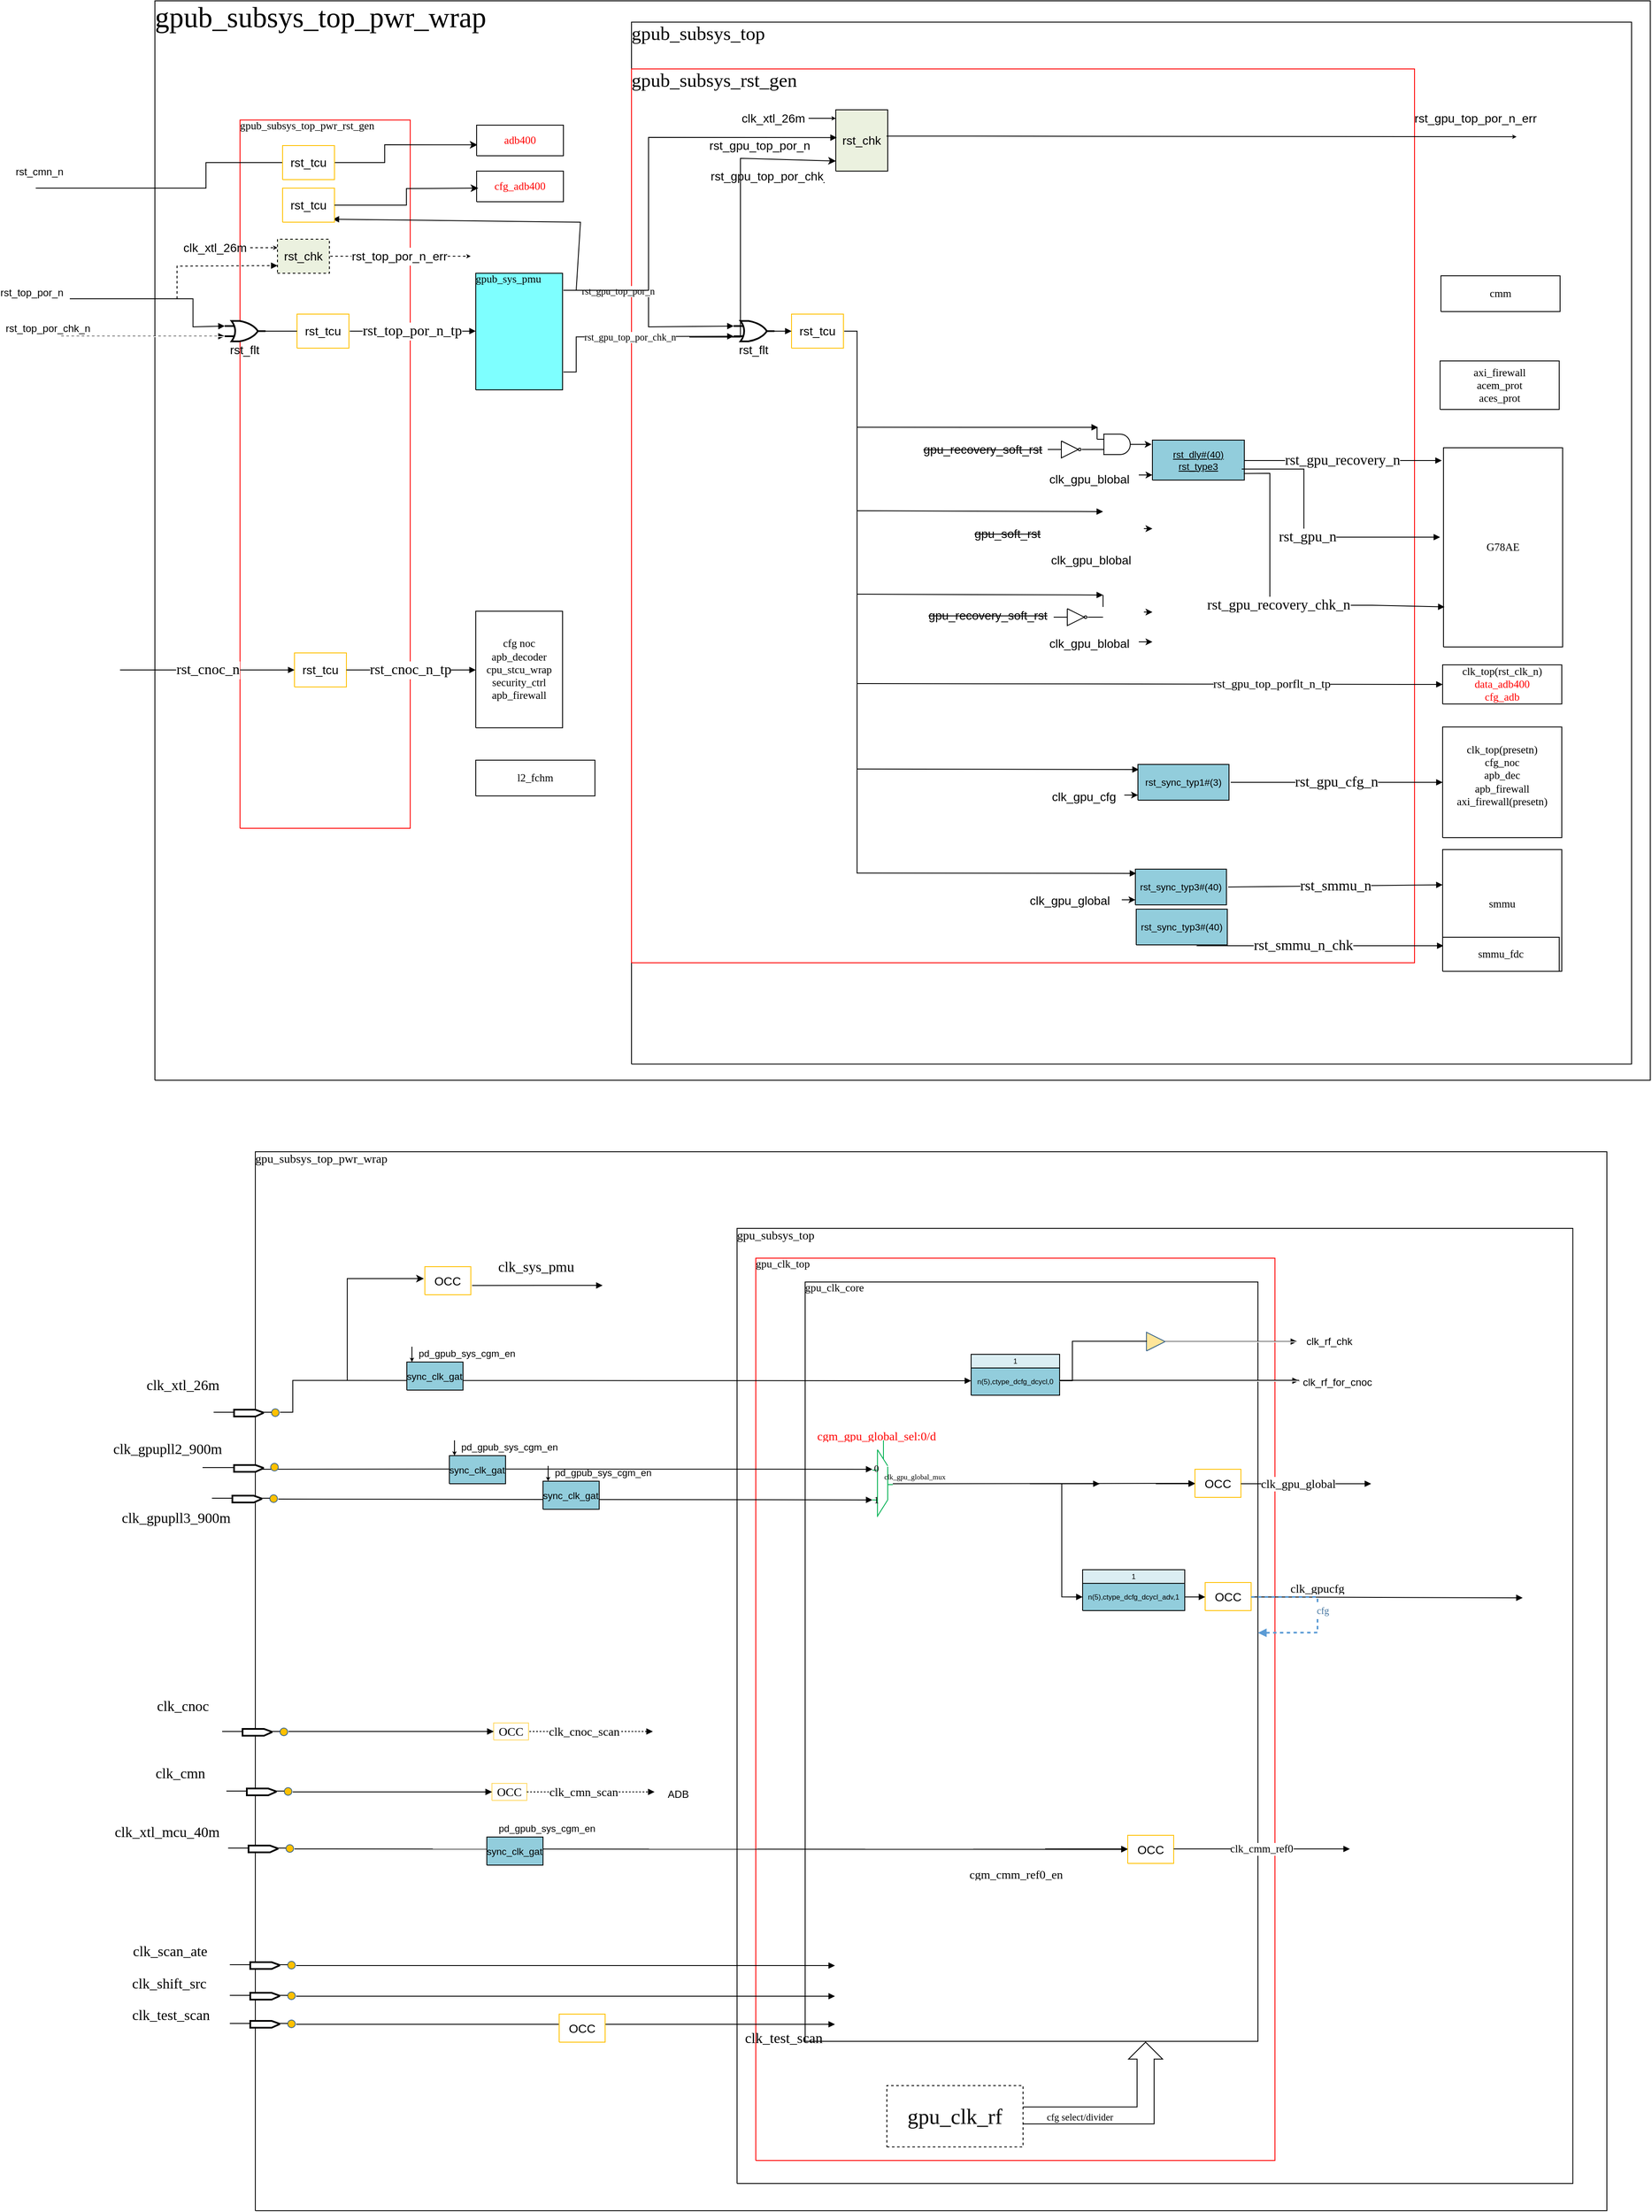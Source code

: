 <mxfile version="25.0.1" pages="7">
  <diagram name="第 1 页" id="T1-0viN4zS79Opb2ue-E">
    <mxGraphModel dx="9247" dy="4124" grid="1" gridSize="10" guides="1" tooltips="1" connect="1" arrows="1" fold="1" page="1" pageScale="1" pageWidth="827" pageHeight="1169" math="0" shadow="0">
      <root>
        <mxCell id="0" />
        <mxCell id="1" parent="0" />
        <UserObject label="" tags="背景" id="eG_cysIpzDUJ8URF1WeL-1">
          <mxCell style="vsdxID=2680;fillColor=none;gradientColor=none;strokeColor=none;strokeWidth=2;points=[];labelBackgroundColor=none;rounded=0;html=1;whiteSpace=wrap;" vertex="1" parent="1">
            <mxGeometry x="10" y="2010" width="1868" height="1268" as="geometry" />
          </mxCell>
        </UserObject>
        <mxCell id="eG_cysIpzDUJ8URF1WeL-2" value="&lt;div style=&quot;font-size: 1px&quot;&gt;&lt;p style=&quot;text-align:left;margin-left:0;margin-right:0;margin-top:0px;margin-bottom:0px;text-indent:0;vertical-align:top;direction:ltr;&quot;&gt;&lt;font style=&quot;font-size:33.87px;font-family:Times New Roman;color:#000000;direction:ltr;letter-spacing:0px;line-height:120%;opacity:1&quot;&gt;gpub_subsys_top_pwr_wrap&lt;/font&gt;&lt;font style=&quot;font-size:33.87px;font-family:Times New Roman;color:#000000;direction:ltr;letter-spacing:0px;line-height:120%;opacity:1&quot;&gt;&lt;br&gt;&lt;/font&gt;&lt;/p&gt;&lt;/div&gt;" style="verticalAlign=top;align=left;overflow=width;vsdxID=2681;fillColor=#ffffff;gradientColor=none;shape=stencil(nZBLDoAgDERP0z3SIyjew0SURgSD+Lu9kMZoXLhwN9O+tukAlrNpJg1SzDH4QW/URgNYgZTkjA4UkwJUgGXng+6DX1zLfmoymdXo17xh5zmRJ6Q42BWCfc2oJfdAr+Yv+AP9Cb7OJ3H/2JG1HNGz/84klThPVCc=);strokeColor=#000000;points=[[1,0.5,0],[0.5,0,0],[0.5,0.5,0],[0.5,0.5,0],[0,0.29,0]];labelBackgroundColor=none;rounded=0;html=1;whiteSpace=wrap;" vertex="1" parent="eG_cysIpzDUJ8URF1WeL-1">
          <mxGeometry x="110" width="1757" height="1268" as="geometry" />
        </mxCell>
        <mxCell id="eG_cysIpzDUJ8URF1WeL-3" value="&lt;div style=&quot;font-size: 1px&quot;&gt;&lt;p style=&quot;text-align:left;margin-left:0;margin-right:0;margin-top:0px;margin-bottom:0px;text-indent:0;vertical-align:top;direction:ltr;&quot;&gt;&lt;font style=&quot;font-size:22.58px;font-family:Times New Roman;color:#000000;direction:ltr;letter-spacing:0px;line-height:120%;opacity:1&quot;&gt;gpub_subsys_top&lt;/font&gt;&lt;font style=&quot;font-size:22.58px;font-family:Times New Roman;color:#000000;direction:ltr;letter-spacing:0px;line-height:120%;opacity:1&quot;&gt;&lt;br&gt;&lt;/font&gt;&lt;/p&gt;&lt;/div&gt;" style="verticalAlign=top;align=left;overflow=width;vsdxID=2682;fillColor=#ffffff;gradientColor=none;shape=stencil(nZBLDoAgDERP0z3SIyjew0SURgSD+Lu9kMZoXLhwN9O+tukAlrNpJg1SzDH4QW/URgNYgZTkjA4UkwJUgGXng+6DX1zLfmoymdXo17xh5zmRJ6Q42BWCfc2oJfdAr+Yv+AP9Cb7OJ3H/2JG1HNGz/84klThPVCc=);strokeColor=#000000;points=[[1,0.5,0],[0.5,0,0],[0.5,0.5,0],[0.5,0.5,0],[0,0.29,0]];labelBackgroundColor=none;rounded=0;html=1;whiteSpace=wrap;" vertex="1" parent="eG_cysIpzDUJ8URF1WeL-1">
          <mxGeometry x="670" y="25" width="1175" height="1224" as="geometry" />
        </mxCell>
        <mxCell id="eG_cysIpzDUJ8URF1WeL-4" value="&lt;div style=&quot;font-size: 1px&quot;&gt;&lt;p style=&quot;text-align:left;margin-left:0;margin-right:0;margin-top:0px;margin-bottom:0px;text-indent:0;vertical-align:top;direction:ltr;&quot;&gt;&lt;font style=&quot;font-size:22.58px;font-family:Times New Roman;color:#000000;direction:ltr;letter-spacing:0px;line-height:120%;opacity:1&quot;&gt;gpub_subsys_rst_gen&lt;br&gt;&lt;/font&gt;&lt;/p&gt;&lt;/div&gt;" style="verticalAlign=top;align=left;overflow=width;vsdxID=2683;fillColor=#ffffff;gradientColor=none;shape=stencil(nZBLDoAgDERP0z3SIyjew0SURgSD+Lu9kMZoXLhwN9O+tukAlrNpJg1SzDH4QW/URgNYgZTkjA4UkwJUgGXng+6DX1zLfmoymdXo17xh5zmRJ6Q42BWCfc2oJfdAr+Yv+AP9Cb7OJ3H/2JG1HNGz/84klThPVCc=);strokeColor=#FF0000;points=[[1,0.5,0],[0.5,0,0],[0.5,0.5,0],[0.5,0.5,0],[0,0.29,0]];labelBackgroundColor=none;rounded=0;html=1;whiteSpace=wrap;" vertex="1" parent="eG_cysIpzDUJ8URF1WeL-1">
          <mxGeometry x="670" y="80" width="920" height="1050" as="geometry" />
        </mxCell>
        <mxCell id="eG_cysIpzDUJ8URF1WeL-5" value="&lt;div style=&quot;font-size: 1px&quot;&gt;&lt;p style=&quot;text-align:left;margin-left:0;margin-right:0;margin-top:0px;margin-bottom:0px;text-indent:0;vertical-align:top;direction:ltr;&quot;&gt;&lt;font style=&quot;font-size:12.7px;font-family:Times New Roman;color:#000000;direction:ltr;letter-spacing:0px;line-height:120%;opacity:1&quot;&gt;gpub_subsys_top_pwr_rst_gen&lt;br&gt;&lt;/font&gt;&lt;/p&gt;&lt;/div&gt;" style="verticalAlign=top;align=left;overflow=width;vsdxID=2684;fillColor=#ffffff;gradientColor=none;shape=stencil(nZBLDoAgDERP0z3SIyjew0SURgSD+Lu9kMZoXLhwN9O+tukAlrNpJg1SzDH4QW/URgNYgZTkjA4UkwJUgGXng+6DX1zLfmoymdXo17xh5zmRJ6Q42BWCfc2oJfdAr+Yv+AP9Cb7OJ3H/2JG1HNGz/84klThPVCc=);strokeColor=#FF0000;points=[[1,0.5,0],[0.5,0,0],[0.5,0.5,0],[0.5,0.5,0],[0,0.29,0]];labelBackgroundColor=none;rounded=0;html=1;whiteSpace=wrap;" vertex="1" parent="eG_cysIpzDUJ8URF1WeL-1">
          <mxGeometry x="210" y="140" width="200" height="832" as="geometry" />
        </mxCell>
        <mxCell id="eG_cysIpzDUJ8URF1WeL-6" value="&lt;div style=&quot;font-size: 1px&quot;&gt;&lt;p style=&quot;text-align:left;margin-left:0;margin-right:0;margin-top:0px;margin-bottom:0px;text-indent:0;vertical-align:top;direction:ltr;&quot;&gt;&lt;font style=&quot;font-size:12.7px;font-family:Times New Roman;color:#000000;direction:ltr;letter-spacing:0px;line-height:120%;opacity:1&quot;&gt;gpub_sys_pmu&lt;br&gt;&lt;/font&gt;&lt;/p&gt;&lt;/div&gt;" style="verticalAlign=top;align=left;overflow=width;vsdxID=2686;fillColor=#7effff;gradientColor=none;shape=stencil(nZBLDoAgDERP0z3SIyjew0SURgSD+Lu9kMZoXLhwN9O+tukAlrNpJg1SzDH4QW/URgNYgZTkjA4UkwJUgGXng+6DX1zLfmoymdXo17xh5zmRJ6Q42BWCfc2oJfdAr+Yv+AP9Cb7OJ3H/2JG1HNGz/84klThPVCc=);strokeColor=#000000;points=[[1,0.5,0],[0.5,0,0],[0.5,0.5,0],[0.5,0.5,0],[0,0.29,0],[1,0.84,0],[1,0.14,0]];labelBackgroundColor=none;rounded=0;html=1;whiteSpace=wrap;" vertex="1" parent="eG_cysIpzDUJ8URF1WeL-1">
          <mxGeometry x="487" y="320" width="102" height="137" as="geometry" />
        </mxCell>
        <mxCell id="eG_cysIpzDUJ8URF1WeL-7" value="&lt;div style=&quot;font-size: 1px&quot;&gt;&lt;font style=&quot;font-size:12.7px;font-family:Times New Roman;color:#000000;direction:ltr;letter-spacing:0px;line-height:120%;opacity:1&quot;&gt;cfg noc&lt;br/&gt;apb_decoder&lt;br/&gt;cpu_stcu_wrap&lt;br/&gt;security_ctrl&lt;br/&gt;apb_firewall&lt;br/&gt;&lt;/font&gt;&lt;/div&gt;" style="verticalAlign=middle;align=center;overflow=width;vsdxID=2692;fillColor=#ffffff;gradientColor=none;shape=stencil(nZBLDoAgDERP0z3SIyjew0SURgSD+Lu9kMZoXLhwN9O+tukAlrNpJg1SzDH4QW/URgNYgZTkjA4UkwJUgGXng+6DX1zLfmoymdXo17xh5zmRJ6Q42BWCfc2oJfdAr+Yv+AP9Cb7OJ3H/2JG1HNGz/84klThPVCc=);strokeColor=#000000;points=[[1,0.5,0],[0.5,0,0],[0.5,0.5,0],[0.5,0.5,0],[0,0.29,0]];labelBackgroundColor=none;rounded=0;html=1;whiteSpace=wrap;" vertex="1" parent="eG_cysIpzDUJ8URF1WeL-1">
          <mxGeometry x="487" y="717" width="102" height="137" as="geometry" />
        </mxCell>
        <mxCell id="eG_cysIpzDUJ8URF1WeL-8" value="&lt;div style=&quot;font-size: 1px&quot;&gt;&lt;p style=&quot;text-align:center;margin-left:0;margin-right:0;margin-top:0px;margin-bottom:0px;text-indent:0;vertical-align:middle;direction:ltr;&quot;&gt;&lt;font style=&quot;font-size:12.7px;font-family:Times New Roman;color:#000000;direction:ltr;letter-spacing:0px;line-height:120%;opacity:1&quot;&gt;clk_top(presetn)&lt;br&gt;cfg_noc&lt;br&gt;apb_dec&lt;br&gt;apb_firewall&lt;/font&gt;&lt;font style=&quot;font-size:12.7px;font-family:Times New Roman;color:#000000;direction:ltr;letter-spacing:0px;line-height:120%;opacity:1&quot;&gt;&lt;br&gt;&lt;/font&gt;&lt;font style=&quot;font-size:12.7px;font-family:Times New Roman;color:#000000;direction:ltr;letter-spacing:0px;line-height:120%;opacity:1&quot;&gt;axi_firewall&lt;/font&gt;&lt;font style=&quot;font-size:12.7px;font-family:Times New Roman;color:#000000;direction:ltr;letter-spacing:0px;line-height:120%;opacity:1&quot;&gt;(presetn)&lt;br&gt;&lt;/font&gt;&lt;font style=&quot;font-size:12.7px;font-family:Times New Roman;color:#000000;direction:ltr;letter-spacing:0px;line-height:120%;opacity:1&quot;&gt;&lt;br&gt;&lt;/font&gt;&lt;/p&gt;&lt;/div&gt;" style="verticalAlign=middle;align=center;overflow=width;vsdxID=2693;fillColor=#ffffff;gradientColor=none;shape=stencil(nZBLDoAgDERP0z3SIyjew0SURgSD+Lu9kMZoXLhwN9O+tukAlrNpJg1SzDH4QW/URgNYgZTkjA4UkwJUgGXng+6DX1zLfmoymdXo17xh5zmRJ6Q42BWCfc2oJfdAr+Yv+AP9Cb7OJ3H/2JG1HNGz/84klThPVCc=);strokeColor=#000000;points=[[1,0.5,0],[0.5,0,0],[0.5,0.5,0],[0.5,0.5,0],[0,0.29,0]];labelBackgroundColor=none;rounded=0;html=1;whiteSpace=wrap;" vertex="1" parent="eG_cysIpzDUJ8URF1WeL-1">
          <mxGeometry x="1623" y="853" width="140" height="130" as="geometry" />
        </mxCell>
        <mxCell id="eG_cysIpzDUJ8URF1WeL-9" value="&lt;div style=&quot;font-size: 1px&quot;&gt;&lt;font style=&quot;font-size:12.7px;font-family:Times New Roman;color:#000000;direction:ltr;letter-spacing:0px;line-height:120%;opacity:1&quot;&gt;axi_firewall&lt;br&gt;acem_prot&lt;br&gt;aces_prot&lt;br&gt;&lt;/font&gt;&lt;/div&gt;" style="verticalAlign=middle;align=center;overflow=width;vsdxID=2694;fillColor=#ffffff;gradientColor=none;shape=stencil(nZBLDoAgDERP0z3SIyjew0SURgSD+Lu9kMZoXLhwN9O+tukAlrNpJg1SzDH4QW/URgNYgZTkjA4UkwJUgGXng+6DX1zLfmoymdXo17xh5zmRJ6Q42BWCfc2oJfdAr+Yv+AP9Cb7OJ3H/2JG1HNGz/84klThPVCc=);strokeColor=#000000;points=[[1,0.5,0],[0.5,0,0],[0.5,0.5,0],[0.5,0.5,0],[0,0.29,0]];labelBackgroundColor=none;rounded=0;html=1;whiteSpace=wrap;" vertex="1" parent="eG_cysIpzDUJ8URF1WeL-1">
          <mxGeometry x="1620" y="423" width="140" height="57" as="geometry" />
        </mxCell>
        <mxCell id="eG_cysIpzDUJ8URF1WeL-10" value="&lt;div style=&quot;font-size: 1px&quot;&gt;&lt;font style=&quot;font-size:12.7px;font-family:Times New Roman;color:#000000;direction:ltr;letter-spacing:0px;line-height:120%;opacity:1&quot;&gt;clk_top(rst_clk_n)&lt;br&gt;&lt;/font&gt;&lt;font style=&quot;font-size:12.7px;font-family:Times New Roman;color:#ff0000;direction:ltr;letter-spacing:0px;line-height:120%;opacity:1&quot;&gt;data_adb400&lt;/font&gt;&lt;font style=&quot;font-size:12.7px;font-family:Times New Roman;color:#000000;direction:ltr;letter-spacing:0px;line-height:120%;opacity:1&quot;&gt;&lt;br&gt;&lt;/font&gt;&lt;/div&gt;&lt;div style=&quot;font-size: 1px&quot;&gt;&lt;font style=&quot;font-size:12.7px;font-family:Times New Roman;color:#ff0000;direction:ltr;letter-spacing:0px;line-height:120%;opacity:1&quot;&gt;cfg_adb&lt;/font&gt;&lt;/div&gt;" style="verticalAlign=middle;align=center;overflow=width;vsdxID=2695;fillColor=#ffffff;gradientColor=none;shape=stencil(nZBLDoAgDERP0z3SIyjew0SURgSD+Lu9kMZoXLhwN9O+tukAlrNpJg1SzDH4QW/URgNYgZTkjA4UkwJUgGXng+6DX1zLfmoymdXo17xh5zmRJ6Q42BWCfc2oJfdAr+Yv+AP9Cb7OJ3H/2JG1HNGz/84klThPVCc=);strokeColor=#000000;points=[[1,0.5,0],[0.5,0,0],[0.5,0.5,0],[0.5,0.5,0],[0,0.29,0]];labelBackgroundColor=none;rounded=0;html=1;whiteSpace=wrap;" vertex="1" parent="eG_cysIpzDUJ8URF1WeL-1">
          <mxGeometry x="1623" y="780" width="140" height="46" as="geometry" />
        </mxCell>
        <mxCell id="eG_cysIpzDUJ8URF1WeL-11" value="&lt;div style=&quot;font-size: 1px&quot;&gt;&lt;font style=&quot;font-size:12.7px;font-family:Times New Roman;color:#000000;direction:ltr;letter-spacing:0px;line-height:120%;opacity:1&quot;&gt;l2_fchm&lt;br/&gt;&lt;/font&gt;&lt;/div&gt;" style="verticalAlign=middle;align=center;overflow=width;vsdxID=2697;fillColor=#ffffff;gradientColor=none;shape=stencil(nZBLDoAgDERP0z3SIyjew0SURgSD+Lu9kMZoXLhwN9O+tukAlrNpJg1SzDH4QW/URgNYgZTkjA4UkwJUgGXng+6DX1zLfmoymdXo17xh5zmRJ6Q42BWCfc2oJfdAr+Yv+AP9Cb7OJ3H/2JG1HNGz/84klThPVCc=);strokeColor=#000000;points=[[1,0.5,0],[0.5,0,0],[0.5,0.5,0],[0.5,0.5,0],[0,0.29,0]];labelBackgroundColor=none;rounded=0;html=1;whiteSpace=wrap;" vertex="1" parent="eG_cysIpzDUJ8URF1WeL-1">
          <mxGeometry x="487" y="892" width="140" height="42" as="geometry" />
        </mxCell>
        <mxCell id="eG_cysIpzDUJ8URF1WeL-12" value="&lt;div style=&quot;font-size: 1px&quot;&gt;&lt;font style=&quot;font-size:12.7px;font-family:Times New Roman;color:#000000;direction:ltr;letter-spacing:0px;line-height:120%;opacity:1&quot;&gt;cmm&lt;br/&gt;&lt;/font&gt;&lt;/div&gt;" style="verticalAlign=middle;align=center;overflow=width;vsdxID=2698;fillColor=#ffffff;gradientColor=none;shape=stencil(nZBLDoAgDERP0z3SIyjew0SURgSD+Lu9kMZoXLhwN9O+tukAlrNpJg1SzDH4QW/URgNYgZTkjA4UkwJUgGXng+6DX1zLfmoymdXo17xh5zmRJ6Q42BWCfc2oJfdAr+Yv+AP9Cb7OJ3H/2JG1HNGz/84klThPVCc=);strokeColor=#000000;points=[[1,0.5,0],[0.5,0,0],[0.5,0.5,0],[0.5,0.5,0],[0,0.29,0]];labelBackgroundColor=none;rounded=0;html=1;whiteSpace=wrap;" vertex="1" parent="eG_cysIpzDUJ8URF1WeL-1">
          <mxGeometry x="1621" y="323" width="140" height="42" as="geometry" />
        </mxCell>
        <mxCell id="eG_cysIpzDUJ8URF1WeL-13" value="&lt;div style=&quot;font-size: 1px&quot;&gt;&lt;font style=&quot;font-size:12.7px;font-family:Times New Roman;color:#000000;direction:ltr;letter-spacing:0px;line-height:120%;opacity:1&quot;&gt;G78AE&lt;br/&gt;&lt;/font&gt;&lt;/div&gt;" style="verticalAlign=middle;align=center;overflow=width;vsdxID=2704;fillColor=#ffffff;gradientColor=none;shape=stencil(nZBLDoAgDERP0z3SIyjew0SURgSD+Lu9kMZoXLhwN9O+tukAlrNpJg1SzDH4QW/URgNYgZTkjA4UkwJUgGXng+6DX1zLfmoymdXo17xh5zmRJ6Q42BWCfc2oJfdAr+Yv+AP9Cb7OJ3H/2JG1HNGz/84klThPVCc=);strokeColor=#000000;points=[[1,0.5,0],[0.5,0,0],[0.5,0.5,0],[0.5,0.5,0],[0,0.29,0]];labelBackgroundColor=none;rounded=0;html=1;whiteSpace=wrap;" vertex="1" parent="eG_cysIpzDUJ8URF1WeL-1">
          <mxGeometry x="1624" y="525" width="140" height="234" as="geometry" />
        </mxCell>
        <mxCell id="eG_cysIpzDUJ8URF1WeL-14" value="&lt;div style=&quot;font-size: 1px&quot;&gt;&lt;font style=&quot;font-size:14.11px;font-family:Arial;color:#000000;direction:ltr;letter-spacing:0px;line-height:120%;opacity:1&quot;&gt;rst_tcu&lt;br/&gt;&lt;/font&gt;&lt;/div&gt;" style="verticalAlign=middle;align=center;overflow=width;vsdxID=2710;fillColor=#ffffff;gradientColor=none;shape=stencil(nZBLDoAgDERP0z3SIyjew0SURgSD+Lu9kMZoXLhwN9O+tukAlrNpJg1SzDH4QW/URgNYgZTkjA4UkwJUgGXng+6DX1zLfmoymdXo17xh5zmRJ6Q42BWCfc2oJfdAr+Yv+AP9Cb7OJ3H/2JG1HNGz/84klThPVCc=);strokeColor=#ffc000;points=[[1,0.5,0],[0.5,0,0],[0.5,0.5,0],[0.5,0.5,0]];labelBackgroundColor=none;rounded=0;html=1;whiteSpace=wrap;" vertex="1" parent="eG_cysIpzDUJ8URF1WeL-1">
          <mxGeometry x="277" y="368" width="61" height="40" as="geometry" />
        </mxCell>
        <mxCell id="eG_cysIpzDUJ8URF1WeL-15" value="&lt;div style=&quot;font-size: 1px&quot;&gt;&lt;font style=&quot;font-size:14.11px;font-family:Arial;color:#000000;direction:ltr;letter-spacing:0px;line-height:120%;opacity:1&quot;&gt;rst_chk&lt;br/&gt;&lt;/font&gt;&lt;/div&gt;" style="verticalAlign=middle;align=center;overflow=width;vsdxID=2711;fillColor=#ebf1df;gradientColor=none;shape=stencil(nZBLDoAgDERP0z3SIyjew0SURgSD+Lu9kMZoXLhwN9O+tukAlrNpJg1SzDH4QW/URgNYgZTkjA4UkwJUgGXng+6DX1zLfmoymdXo17xh5zmRJ6Q42BWCfc2oJfdAr+Yv+AP9Cb7OJ3H/2JG1HNGz/84klThPVCc=);strokeColor=#000000;points=[[1,0.5,0],[0.5,0,0],[0.5,0.5,0],[0.5,0.5,0],[0,0.79,0]];labelBackgroundColor=none;rounded=0;html=1;whiteSpace=wrap;" vertex="1" parent="eG_cysIpzDUJ8URF1WeL-1">
          <mxGeometry x="910" y="128" width="61" height="72" as="geometry" />
        </mxCell>
        <mxCell id="eG_cysIpzDUJ8URF1WeL-16" value="&lt;div style=&quot;font-size: 1px&quot;&gt;&lt;p style=&quot;text-align:left;margin-left:0;margin-right:0;margin-top:0px;margin-bottom:0px;text-indent:0;vertical-align:middle;direction:ltr;&quot;&gt;&lt;font style=&quot;font-size:14.11px;font-family:Arial;color:#000000;direction:ltr;letter-spacing:0px;line-height:120%;opacity:1&quot;&gt;rst_gpu_top_por_n_err&lt;br/&gt;&lt;/font&gt;&lt;/p&gt;&lt;/div&gt;" style="verticalAlign=middle;align=left;overflow=width;vsdxID=2714;fillColor=none;gradientColor=none;shape=stencil(nZBLDoAgDERP0z3SIyjew0SURgSD+Lu9kMZoXLhwN9O+tukAlrNpJg1SzDH4QW/URgNYgZTkjA4UkwJUgGXng+6DX1zLfmoymdXo17xh5zmRJ6Q42BWCfc2oJfdAr+Yv+AP9Cb7OJ3H/2JG1HNGz/84klThPVCc=);strokeColor=none;points=[];labelBackgroundColor=none;rounded=0;html=1;whiteSpace=wrap;" vertex="1" parent="eG_cysIpzDUJ8URF1WeL-1">
          <mxGeometry x="1590" y="128" width="155" height="20" as="geometry" />
        </mxCell>
        <mxCell id="eG_cysIpzDUJ8URF1WeL-17" value="&lt;div style=&quot;font-size: 1px&quot;&gt;&lt;p style=&quot;text-align:right;margin-left:0;margin-right:0;margin-top:0px;margin-bottom:0px;text-indent:0;vertical-align:middle;direction:ltr;&quot;&gt;&lt;font style=&quot;font-size:14.11px;font-family:Arial;color:#000000;direction:ltr;letter-spacing:0px;line-height:120%;opacity:1&quot;&gt;clk_xtl_26m&lt;br/&gt;&lt;/font&gt;&lt;/p&gt;&lt;/div&gt;" style="verticalAlign=middle;align=right;overflow=width;vsdxID=2715;fillColor=none;gradientColor=none;shape=stencil(nZBLDoAgDERP0z3SIyjew0SURgSD+Lu9kMZoXLhwN9O+tukAlrNpJg1SzDH4QW/URgNYgZTkjA4UkwJUgGXng+6DX1zLfmoymdXo17xh5zmRJ6Q42BWCfc2oJfdAr+Yv+AP9Cb7OJ3H/2JG1HNGz/84klThPVCc=);strokeColor=none;strokeWidth=2;points=[];labelBackgroundColor=none;rounded=0;html=1;whiteSpace=wrap;" vertex="1" parent="eG_cysIpzDUJ8URF1WeL-1">
          <mxGeometry x="786" y="128" width="88" height="20" as="geometry" />
        </mxCell>
        <mxCell id="eG_cysIpzDUJ8URF1WeL-18" value="&lt;div style=&quot;font-size: 1px&quot;&gt;&lt;p style=&quot;text-align:right;margin-left:0;margin-right:0;margin-top:0px;margin-bottom:0px;text-indent:0;vertical-align:middle;direction:ltr;&quot;&gt;&lt;font style=&quot;font-size:14.11px;font-family:Arial;color:#000000;direction:ltr;letter-spacing:0px;line-height:120%;opacity:1&quot;&gt;rst_gpu_top_por_n&lt;br/&gt;&lt;/font&gt;&lt;/p&gt;&lt;/div&gt;" style="verticalAlign=middle;align=right;overflow=width;vsdxID=2716;fillColor=none;gradientColor=none;shape=stencil(nZBLDoAgDERP0z3SIyjew0SURgSD+Lu9kMZoXLhwN9O+tukAlrNpJg1SzDH4QW/URgNYgZTkjA4UkwJUgGXng+6DX1zLfmoymdXo17xh5zmRJ6Q42BWCfc2oJfdAr+Yv+AP9Cb7OJ3H/2JG1HNGz/84klThPVCc=);strokeColor=none;strokeWidth=2;points=[];labelBackgroundColor=none;rounded=0;html=1;whiteSpace=wrap;" vertex="1" parent="eG_cysIpzDUJ8URF1WeL-1">
          <mxGeometry x="746" y="160" width="134" height="20" as="geometry" />
        </mxCell>
        <mxCell id="eG_cysIpzDUJ8URF1WeL-19" value="&lt;div style=&quot;font-size: 1px&quot;&gt;&lt;font style=&quot;font-size:14.11px;font-family:Arial;color:#000000;direction:ltr;letter-spacing:0px;line-height:120%;opacity:1&quot;&gt;rst_tcu&lt;br/&gt;&lt;/font&gt;&lt;/div&gt;" style="verticalAlign=middle;align=center;overflow=width;vsdxID=2717;fillColor=#ffffff;gradientColor=none;shape=stencil(nZBLDoAgDERP0z3SIyjew0SURgSD+Lu9kMZoXLhwN9O+tukAlrNpJg1SzDH4QW/URgNYgZTkjA4UkwJUgGXng+6DX1zLfmoymdXo17xh5zmRJ6Q42BWCfc2oJfdAr+Yv+AP9Cb7OJ3H/2JG1HNGz/84klThPVCc=);strokeColor=#ffc000;points=[[1,0.5,0],[0.5,0,0],[0.5,0.5,0],[0.5,0.5,0]];labelBackgroundColor=none;rounded=0;html=1;whiteSpace=wrap;" vertex="1" parent="eG_cysIpzDUJ8URF1WeL-1">
          <mxGeometry x="274" y="766" width="61" height="40" as="geometry" />
        </mxCell>
        <mxCell id="eG_cysIpzDUJ8URF1WeL-20" value="&lt;div style=&quot;font-size: 1px&quot;&gt;&lt;font style=&quot;font-size:14.11px;font-family:Arial;color:#000000;direction:ltr;letter-spacing:0px;line-height:120%;opacity:1&quot;&gt;rst_tcu&lt;br/&gt;&lt;/font&gt;&lt;/div&gt;" style="verticalAlign=middle;align=center;overflow=width;vsdxID=2718;fillColor=#ffffff;gradientColor=none;shape=stencil(nZBLDoAgDERP0z3SIyjew0SURgSD+Lu9kMZoXLhwN9O+tukAlrNpJg1SzDH4QW/URgNYgZTkjA4UkwJUgGXng+6DX1zLfmoymdXo17xh5zmRJ6Q42BWCfc2oJfdAr+Yv+AP9Cb7OJ3H/2JG1HNGz/84klThPVCc=);strokeColor=#ffc000;points=[[1,0.5,0],[0.5,0,0],[0.5,0.5,0],[0.5,0.5,0]];labelBackgroundColor=none;rounded=0;html=1;whiteSpace=wrap;" vertex="1" parent="eG_cysIpzDUJ8URF1WeL-1">
          <mxGeometry x="858" y="368" width="61" height="40" as="geometry" />
        </mxCell>
        <mxCell id="eG_cysIpzDUJ8URF1WeL-21" style="vsdxID=2721;fillColor=none;gradientColor=none;strokeColor=none;strokeWidth=2;spacingTop=-2;spacingBottom=-2;spacingLeft=-2;spacingRight=-2;points=[[0,0.75,0],[0,0.25,0],[0,0.75,0],[0,0.75,0],[0,0.75,0],[1,0.5,0],[1,0.5,0],[1,0.5,0]];labelBackgroundColor=none;rounded=0;html=1;whiteSpace=wrap;" vertex="1" parent="eG_cysIpzDUJ8URF1WeL-1">
          <mxGeometry x="790" y="376" width="48" height="24" as="geometry" />
        </mxCell>
        <mxCell id="eG_cysIpzDUJ8URF1WeL-22" style="vsdxID=2722;fillColor=#ffffff;gradientColor=none;shape=stencil(jZBLDoAgDAVP0z3SeAI/9zARhahgEH+3F9IQ0YVx99pOZ/EAi0U2swDOFmfNIHbVOglYAudKS2GV8wmwAiw6Y0VvzapbmucmkCFNZguGg/5Y+ODsTKeawFHpBMw/yC9lxv5LX+xTG48Rzv97n6gPdxtUZHp7N+dX1DpWFw==);strokeColor=#000000;strokeWidth=2;spacingTop=-2;spacingBottom=-2;spacingLeft=-2;spacingRight=-2;points=[[0,0.75,0],[0,0.25,0],[0,0.75,0],[0,0.75,0],[0,0.75,0],[1,0.5,0],[1,0.5,0],[1,0.5,0]];labelBackgroundColor=none;rounded=0;html=1;whiteSpace=wrap;" vertex="1" parent="eG_cysIpzDUJ8URF1WeL-21">
          <mxGeometry y="6" width="48" height="12" as="geometry" />
        </mxCell>
        <mxCell id="eG_cysIpzDUJ8URF1WeL-23" style="vsdxID=2723;fillColor=#ffffff;gradientColor=none;shape=stencil(tVLLDsIgEPwajiXAtkk9+/gPorQlYmm2qPXvpa6PYtqb3padnVkmOwzWfaM7w5ToA/qjudpDaBhsmFK2bQzaECsGWwbryqOp0Z/bA707PU6O1clfRoWBeFKIkaPEjd6F4EI+Ojsa17iPKL7HgRcrYuCTUipeEOUlCqnme8eQ6cH2Gfqgg/UtoU/MaaxNFrdlldN1AvVXY7pJO/mfs+3EzvzieSt5yfPUiZQlV4mTVO+3NsSyDZjbu3AQxeX3QSSHVWJj+cp/uUksPnmrrHMU1yn+nc/YomzD9g4=);strokeColor=#000000;strokeWidth=2;spacingTop=-2;spacingBottom=-2;spacingLeft=-2;spacingRight=-2;points=[[0,0.75,0],[0,0.25,0],[0,0.75,0],[0,0.75,0],[0,0.75,0],[1,0.5,0],[1,0.5,0],[1,0.5,0]];labelBackgroundColor=none;rounded=0;html=1;whiteSpace=wrap;" vertex="1" parent="eG_cysIpzDUJ8URF1WeL-21">
          <mxGeometry x="8" width="31" height="24" as="geometry" />
        </mxCell>
        <mxCell id="eG_cysIpzDUJ8URF1WeL-24" value="&lt;div style=&quot;font-size: 1px&quot;&gt;&lt;font style=&quot;font-size:14.11px;font-family:Arial;color:#000000;direction:ltr;letter-spacing:0px;line-height:120%;opacity:1&quot;&gt;rst_flt&lt;/font&gt;&lt;font style=&quot;font-size:8.47px;font-family:Themed;color:#3c668c;direction:ltr;letter-spacing:0px;line-height:120%;opacity:1&quot;&gt;&lt;br/&gt;&lt;/font&gt;&lt;/div&gt;" style="text;vsdxID=2721;fillColor=none;gradientColor=none;strokeColor=none;strokeWidth=2;spacingTop=-2;spacingBottom=-2;spacingLeft=-2;spacingRight=-2;points=[[0,0.75,0],[0,0.25,0],[0,0.75,0],[0,0.75,0],[0,0.75,0],[1,0.5,0],[1,0.5,0],[1,0.5,0]];labelBackgroundColor=none;rounded=0;html=1;whiteSpace=wrap;verticalAlign=middle;align=center;overflow=width;;html=1;" vertex="1" parent="eG_cysIpzDUJ8URF1WeL-21">
          <mxGeometry x="4.38" y="24" width="39.24" height="19.76" as="geometry" />
        </mxCell>
        <mxCell id="eG_cysIpzDUJ8URF1WeL-25" style="vsdxID=2763;fillColor=none;gradientColor=none;strokeColor=none;strokeWidth=2;points=[];labelBackgroundColor=none;rounded=0;html=1;whiteSpace=wrap;" vertex="1" parent="eG_cysIpzDUJ8URF1WeL-1">
          <mxGeometry x="1246" y="1020" width="124" height="42" as="geometry" />
        </mxCell>
        <mxCell id="eG_cysIpzDUJ8URF1WeL-26" value="&lt;div style=&quot;font-size: 1px&quot;&gt;&lt;font style=&quot;font-size:11.29px;font-family:Arial;color:#000000;direction:ltr;letter-spacing:0px;line-height:120%;opacity:1&quot;&gt;rst_sync_typ3#(40&lt;/font&gt;&lt;font style=&quot;font-size:11.29px;font-family:Arial;color:#000000;direction:ltr;letter-spacing:0px;line-height:120%;opacity:1&quot;&gt;)&lt;br&gt;&lt;/font&gt;&lt;/div&gt;" style="verticalAlign=middle;align=center;overflow=width;vsdxID=2765;fillColor=#92cddc;gradientColor=none;shape=stencil(nZBLDoAgDERP0z3SIyjew0SURgSD+Lu9kMZoXLhwN9O+tukAlrNpJg1SzDH4QW/URgNYgZTkjA4UkwJUgGXng+6DX1zLfmoymdXo17xh5zmRJ6Q42BWCfc2oJfdAr+Yv+AP9Cb7OJ3H/2JG1HNGz/84klThPVCc=);strokeColor=#000000;points=[[1,0.5,0],[0.5,0,0],[0.5,0.5,0],[0.5,0.5,0],[0,0.13,0],[0,0.86,0]];labelBackgroundColor=none;rounded=0;html=1;whiteSpace=wrap;" vertex="1" parent="eG_cysIpzDUJ8URF1WeL-25">
          <mxGeometry x="16" width="107" height="42" as="geometry" />
        </mxCell>
        <mxCell id="eG_cysIpzDUJ8URF1WeL-27" vertex="1" parent="eG_cysIpzDUJ8URF1WeL-25">
          <mxGeometry y="36" as="geometry" />
        </mxCell>
        <UserObject label="" tags="背景" id="eG_cysIpzDUJ8URF1WeL-28">
          <mxCell style="vsdxID=2764;edgeStyle=none;startArrow=classic;endArrow=none;startSize=5;endSize=5;strokeColor=#000000;spacingTop=0;spacingBottom=0;spacingLeft=0;spacingRight=0;verticalAlign=middle;html=1;labelBackgroundColor=#ffffff;rounded=0;exitX=0;exitY=0.857;exitDx=0;exitDy=0;exitPerimeter=0;" edge="1" parent="eG_cysIpzDUJ8URF1WeL-25" source="eG_cysIpzDUJ8URF1WeL-26" target="eG_cysIpzDUJ8URF1WeL-27">
            <mxGeometry relative="1" as="geometry">
              <Array as="points" />
            </mxGeometry>
          </mxCell>
        </UserObject>
        <mxCell id="eG_cysIpzDUJ8URF1WeL-29" value="&lt;div style=&quot;font-size: 1px&quot;&gt;&lt;p style=&quot;text-align:left;margin-left:0;margin-right:0;margin-top:0px;margin-bottom:0px;text-indent:0;vertical-align:middle;direction:ltr;&quot;&gt;&lt;font style=&quot;font-size:14.11px;font-family:Arial;color:#000000;direction:ltr;letter-spacing:0px;line-height:120%;opacity:1&quot;&gt;clk_gpu_global&lt;br/&gt;&lt;/font&gt;&lt;/p&gt;&lt;/div&gt;" style="verticalAlign=middle;align=left;overflow=width;vsdxID=2769;fillColor=none;gradientColor=none;shape=stencil(nZBLDoAgDERP0z3SIyjew0SURgSD+Lu9kMZoXLhwN9O+tukAlrNpJg1SzDH4QW/URgNYgZTkjA4UkwJUgGXng+6DX1zLfmoymdXo17xh5zmRJ6Q42BWCfc2oJfdAr+Yv+AP9Cb7OJ3H/2JG1HNGz/84klThPVCc=);strokeColor=none;points=[];labelBackgroundColor=none;rounded=0;html=1;whiteSpace=wrap;" vertex="1" parent="eG_cysIpzDUJ8URF1WeL-1">
          <mxGeometry x="1138" y="1047" width="117" height="20" as="geometry" />
        </mxCell>
        <mxCell id="eG_cysIpzDUJ8URF1WeL-30" style="vsdxID=2770;fillColor=none;gradientColor=none;strokeColor=none;strokeWidth=2;points=[];labelBackgroundColor=none;rounded=0;html=1;whiteSpace=wrap;" vertex="1" parent="eG_cysIpzDUJ8URF1WeL-1">
          <mxGeometry x="1249" y="897" width="124" height="42" as="geometry" />
        </mxCell>
        <mxCell id="eG_cysIpzDUJ8URF1WeL-31" value="&lt;div style=&quot;font-size: 1px&quot;&gt;&lt;font style=&quot;font-size:11.29px;font-family:Arial;color:#000000;direction:ltr;letter-spacing:0px;line-height:120%;opacity:1&quot;&gt;rst_sync_typ1#(3&lt;/font&gt;&lt;font style=&quot;font-size:11.29px;font-family:Arial;color:#000000;direction:ltr;letter-spacing:0px;line-height:120%;opacity:1&quot;&gt;)&lt;br&gt;&lt;/font&gt;&lt;/div&gt;" style="verticalAlign=middle;align=center;overflow=width;vsdxID=2772;fillColor=#92cddc;gradientColor=none;shape=stencil(nZBLDoAgDERP0z3SIyjew0SURgSD+Lu9kMZoXLhwN9O+tukAlrNpJg1SzDH4QW/URgNYgZTkjA4UkwJUgGXng+6DX1zLfmoymdXo17xh5zmRJ6Q42BWCfc2oJfdAr+Yv+AP9Cb7OJ3H/2JG1HNGz/84klThPVCc=);strokeColor=#000000;points=[[1,0.5,0],[0.5,0,0],[0.5,0.5,0],[0.5,0.5,0],[0,0.13,0],[0,0.86,0]];labelBackgroundColor=none;rounded=0;html=1;whiteSpace=wrap;" vertex="1" parent="eG_cysIpzDUJ8URF1WeL-30">
          <mxGeometry x="16" width="107" height="42" as="geometry" />
        </mxCell>
        <mxCell id="eG_cysIpzDUJ8URF1WeL-32" vertex="1" parent="eG_cysIpzDUJ8URF1WeL-30">
          <mxGeometry y="36" as="geometry" />
        </mxCell>
        <UserObject label="" tags="背景" id="eG_cysIpzDUJ8URF1WeL-33">
          <mxCell style="vsdxID=2771;edgeStyle=none;startArrow=classic;endArrow=none;startSize=5;endSize=5;strokeColor=#000000;spacingTop=0;spacingBottom=0;spacingLeft=0;spacingRight=0;verticalAlign=middle;html=1;labelBackgroundColor=#ffffff;rounded=0;exitX=0;exitY=0.857;exitDx=0;exitDy=0;exitPerimeter=0;" edge="1" parent="eG_cysIpzDUJ8URF1WeL-30" source="eG_cysIpzDUJ8URF1WeL-31" target="eG_cysIpzDUJ8URF1WeL-32">
            <mxGeometry relative="1" as="geometry">
              <Array as="points" />
            </mxGeometry>
          </mxCell>
        </UserObject>
        <mxCell id="eG_cysIpzDUJ8URF1WeL-34" value="&lt;div style=&quot;font-size: 1px&quot;&gt;&lt;p style=&quot;text-align:left;margin-left:0;margin-right:0;margin-top:0px;margin-bottom:0px;text-indent:0;vertical-align:middle;direction:ltr;&quot;&gt;&lt;font style=&quot;font-size:14.11px;font-family:Arial;color:#000000;direction:ltr;letter-spacing:0px;line-height:120%;opacity:1&quot;&gt;clk_gpu_cfg&lt;br&gt;&lt;/font&gt;&lt;/p&gt;&lt;/div&gt;" style="verticalAlign=middle;align=left;overflow=width;vsdxID=2773;fillColor=none;gradientColor=none;shape=stencil(nZBLDoAgDERP0z3SIyjew0SURgSD+Lu9kMZoXLhwN9O+tukAlrNpJg1SzDH4QW/URgNYgZTkjA4UkwJUgGXng+6DX1zLfmoymdXo17xh5zmRJ6Q42BWCfc2oJfdAr+Yv+AP9Cb7OJ3H/2JG1HNGz/84klThPVCc=);strokeColor=none;points=[];labelBackgroundColor=none;rounded=0;html=1;whiteSpace=wrap;" vertex="1" parent="eG_cysIpzDUJ8URF1WeL-1">
          <mxGeometry x="1164" y="925" width="117" height="20" as="geometry" />
        </mxCell>
        <mxCell id="eG_cysIpzDUJ8URF1WeL-35" style="vsdxID=2794;fillColor=none;gradientColor=none;strokeColor=none;strokeWidth=2;points=[];labelBackgroundColor=none;rounded=0;html=1;whiteSpace=wrap;" vertex="1" parent="eG_cysIpzDUJ8URF1WeL-1">
          <mxGeometry x="1266" y="516" width="124" height="47" as="geometry" />
        </mxCell>
        <mxCell id="eG_cysIpzDUJ8URF1WeL-36" value="&lt;div style=&quot;font-size: 1px&quot;&gt;&lt;u&gt;&lt;font style=&quot;font-size:11.29px;font-family:Arial;color:#000000;direction:ltr;letter-spacing:0px;line-height:120%;opacity:1&quot;&gt;rst_dly#(&lt;/font&gt;&lt;font style=&quot;font-size:11.29px;font-family:Arial;color:#000000;direction:ltr;letter-spacing:0px;line-height:120%;opacity:1&quot;&gt;40&lt;/font&gt;&lt;/u&gt;&lt;font style=&quot;font-size:11.29px;font-family:Arial;color:#000000;direction:ltr;letter-spacing:0px;line-height:120%;opacity:1&quot;&gt;&lt;u&gt;)&lt;/u&gt;&lt;br&gt;&lt;/font&gt;&lt;/div&gt;&lt;div style=&quot;font-size: 1px&quot;&gt;&lt;font style=&quot;font-size:11.29px;font-family:Arial;color:#000000;direction:ltr;letter-spacing:0px;line-height:120%;opacity:1&quot;&gt;&lt;u&gt;rst_type3&lt;/u&gt;&lt;/font&gt;&lt;/div&gt;" style="verticalAlign=middle;align=center;overflow=width;vsdxID=2795;fillColor=#92cddc;gradientColor=none;shape=stencil(nZBLDoAgDERP0z3SIyjew0SURgSD+Lu9kMZoXLhwN9O+tukAlrNpJg1SzDH4QW/URgNYgZTkjA4UkwJUgGXng+6DX1zLfmoymdXo17xh5zmRJ6Q42BWCfc2oJfdAr+Yv+AP9Cb7OJ3H/2JG1HNGz/84klThPVCc=);strokeColor=#000000;points=[[1,0.5,0],[0.5,0,0],[0.5,0.5,0],[0.5,0.5,0],[0,0.11,0],[0,0.87,0]];labelBackgroundColor=none;rounded=0;html=1;whiteSpace=wrap;" vertex="1" parent="eG_cysIpzDUJ8URF1WeL-35">
          <mxGeometry x="16" width="108" height="47" as="geometry" />
        </mxCell>
        <mxCell id="eG_cysIpzDUJ8URF1WeL-37" vertex="1" parent="eG_cysIpzDUJ8URF1WeL-35">
          <mxGeometry y="41" as="geometry" />
        </mxCell>
        <UserObject label="" tags="背景" id="eG_cysIpzDUJ8URF1WeL-38">
          <mxCell style="vsdxID=2796;edgeStyle=none;startArrow=classic;endArrow=none;startSize=5;endSize=5;strokeColor=#000000;spacingTop=0;spacingBottom=0;spacingLeft=0;spacingRight=0;verticalAlign=middle;html=1;labelBackgroundColor=#ffffff;rounded=0;exitX=0;exitY=0.872;exitDx=0;exitDy=0;exitPerimeter=0;" edge="1" parent="eG_cysIpzDUJ8URF1WeL-35" source="eG_cysIpzDUJ8URF1WeL-36" target="eG_cysIpzDUJ8URF1WeL-37">
            <mxGeometry relative="1" as="geometry">
              <Array as="points" />
            </mxGeometry>
          </mxCell>
        </UserObject>
        <mxCell id="eG_cysIpzDUJ8URF1WeL-39" style="vsdxID=2800;fillColor=none;gradientColor=none;strokeColor=none;strokeWidth=2;points=[];labelBackgroundColor=none;rounded=0;html=1;whiteSpace=wrap;" vertex="1" parent="eG_cysIpzDUJ8URF1WeL-1">
          <mxGeometry x="1266" y="712" width="124" height="47" as="geometry" />
        </mxCell>
        <mxCell id="eG_cysIpzDUJ8URF1WeL-40" vertex="1" parent="eG_cysIpzDUJ8URF1WeL-39">
          <mxGeometry y="41" as="geometry" />
        </mxCell>
        <UserObject label="" tags="背景" id="eG_cysIpzDUJ8URF1WeL-41">
          <mxCell style="vsdxID=2802;edgeStyle=none;startArrow=classic;endArrow=none;startSize=5;endSize=5;strokeColor=#000000;spacingTop=0;spacingBottom=0;spacingLeft=0;spacingRight=0;verticalAlign=middle;html=1;labelBackgroundColor=#ffffff;rounded=0;exitX=0;exitY=0.872;exitDx=0;exitDy=0;exitPerimeter=0;" edge="1" parent="eG_cysIpzDUJ8URF1WeL-39" target="eG_cysIpzDUJ8URF1WeL-40">
            <mxGeometry relative="1" as="geometry">
              <Array as="points" />
              <mxPoint x="16" y="41.0" as="sourcePoint" />
            </mxGeometry>
          </mxCell>
        </UserObject>
        <mxCell id="eG_cysIpzDUJ8URF1WeL-42" style="vsdxID=2803;fillColor=none;gradientColor=none;strokeColor=none;strokeWidth=2;points=[];labelBackgroundColor=none;rounded=0;html=1;whiteSpace=wrap;" vertex="1" parent="eG_cysIpzDUJ8URF1WeL-1">
          <mxGeometry x="1159" y="501" width="122" height="36" as="geometry" />
        </mxCell>
        <mxCell id="eG_cysIpzDUJ8URF1WeL-43" style="vsdxID=2804;fillColor=none;gradientColor=none;strokeColor=none;spacingTop=-2;spacingBottom=-2;spacingLeft=-2;spacingRight=-2;points=[[1.17,0.5,0]];labelBackgroundColor=none;rounded=0;html=1;whiteSpace=wrap;" vertex="1" parent="eG_cysIpzDUJ8URF1WeL-42">
          <mxGeometry x="16" y="16" width="20" height="20" as="geometry" />
        </mxCell>
        <mxCell id="eG_cysIpzDUJ8URF1WeL-44" style="vsdxID=2806;fillColor=#ffffff;gradientColor=none;shape=stencil(nZJRDsIgDIZPwyOGQRYPMPUexLGNiLAUdNvthXSLMvcwfWv7fy0FfiIq38leEc58AHdTg65DR8SJcK5tp0CHGBFxJqJqHKgW3MPWmPcykSm6u2eaMGJfwVjq4WzCvMT0gqyEa5RgZo+HElmYVoVlWFFuDWMjlaP2FFyQQTuL4qwZCa2i8SDaGNlmkh+U6r/Kf662fc+fVyt2rJa/cH5uBhptd39Fzubk0rkDzcAYvH3RaGPQVp/62kexhB4U5xc=);strokeColor=#000000;spacingTop=-2;spacingBottom=-2;spacingLeft=-2;spacingRight=-2;points=[[0,0.5,0],[1.08,0.5,0]];labelBackgroundColor=none;rounded=0;html=1;whiteSpace=wrap;" vertex="1" parent="eG_cysIpzDUJ8URF1WeL-43">
          <mxGeometry width="20" height="20" as="geometry" />
        </mxCell>
        <mxCell id="eG_cysIpzDUJ8URF1WeL-45" value="&lt;div style=&quot;font-size: 1px&quot;&gt;&lt;/div&gt;" style="text;vsdxID=2804;fillColor=none;gradientColor=none;strokeColor=none;spacingTop=-2;spacingBottom=-2;spacingLeft=-2;spacingRight=-2;points=[[1.17,0.5,0]];labelBackgroundColor=none;rounded=0;html=1;whiteSpace=wrap;verticalAlign=middle;align=center;overflow=width;;html=1;" vertex="1" parent="eG_cysIpzDUJ8URF1WeL-43">
          <mxGeometry x="8.59" y="20" width="2.82" height="12.98" as="geometry" />
        </mxCell>
        <mxCell id="eG_cysIpzDUJ8URF1WeL-46" style="vsdxID=2807;fillColor=none;gradientColor=none;strokeColor=none;spacingTop=-2;spacingBottom=-2;spacingLeft=-2;spacingRight=-2;points=[[0,0.75,0],[0,0.25,0],[0,0.75,0],[0,0.75,0],[0,0.75,0],[1,0.5,0],[1,0.5,0],[1,0.5,0]];labelBackgroundColor=none;rounded=0;html=1;whiteSpace=wrap;" vertex="1" parent="eG_cysIpzDUJ8URF1WeL-42">
          <mxGeometry x="58" y="8" width="48" height="24" as="geometry" />
        </mxCell>
        <mxCell id="eG_cysIpzDUJ8URF1WeL-47" style="vsdxID=2808;fillColor=#ffffff;gradientColor=none;shape=stencil(jZBLDoAgDAVP0z3SeAI/9zARhahgEH+3F9IQ0YVx99pOZ/EAi0U2swDOFmfNIHbVOglYAudKS2GV8wmwAiw6Y0VvzapbmucmkCFNZguGg/5Y+ODsTKeawFHpBMw/yC9lxv5LX+xTG48Rzv97n6gPdxtUZHp7N+dX1DpWFw==);strokeColor=#000000;spacingTop=-2;spacingBottom=-2;spacingLeft=-2;spacingRight=-2;points=[[0,0.75,0],[0,0.25,0],[0,0.75,0],[0,0.75,0],[0,0.75,0],[1,0.5,0],[1,0.5,0],[1,0.5,0]];labelBackgroundColor=none;rounded=0;html=1;whiteSpace=wrap;" vertex="1" parent="eG_cysIpzDUJ8URF1WeL-46">
          <mxGeometry y="6" width="48" height="12" as="geometry" />
        </mxCell>
        <mxCell id="eG_cysIpzDUJ8URF1WeL-48" style="vsdxID=2809;fillColor=#ffffff;gradientColor=none;shape=stencil(tVLLDsIgEPwajiXAtkk9+/gPorQlYmm2qPXvpa6PYtqb3padnVkmOwzWfaM7w5ToA/qjudpDaBhsmFK2bQzaECsGWwbryqOp0Z/bA707PU6O1clfRoWBeFKIkaPEjd6F4EI+Ojsa17iPKL7HgRcrYuCTUipeEOUlCqnme8eQ6cH2Gfqgg/UtoU/MaaxNFrdlldN1AvVXY7pJO/mfs+3EzvzieSt5yfPUiZQlV4mTVO+3NsSyDZjbu3AQxeX3QSSHVWJj+cp/uUksPnmrrHMU1yn+nc/YomzD9g4=);strokeColor=#000000;spacingTop=-2;spacingBottom=-2;spacingLeft=-2;spacingRight=-2;points=[[0,0.75,0],[0,0.25,0],[0,0.75,0],[0,0.75,0],[0,0.75,0],[1,0.5,0],[1,0.5,0],[1,0.5,0]];labelBackgroundColor=none;rounded=0;html=1;whiteSpace=wrap;" vertex="1" parent="eG_cysIpzDUJ8URF1WeL-46">
          <mxGeometry x="8" width="31" height="24" as="geometry" />
        </mxCell>
        <mxCell id="eG_cysIpzDUJ8URF1WeL-49" style="vsdxID=2812;fillColor=#ffffff;gradientColor=none;shape=stencil(nZHRDsIgDEW/hkcMg23xfc7/IK7biAhLQTf/XpAlMk008e2295S2lIjGjXICwpnzaM8wq86PRBwI58qMgMoHRURLRNNbhAHt1XQpnmQko7rYW3xhSXV1savKWMXZPWUKxp7xMeFamQxn/6JfwM8RNrDEU3BwhcV+V9YJxpWu1k4/N2ILlYtyFK2XXlmzmVNLHICGZrTXcthYbgaYsnSRjxfE6297pXU6Te6/3yKk0h1F+wA=);strokeColor=#000000;spacingTop=-2;spacingBottom=-2;spacingLeft=-2;spacingRight=-2;points=[[0,0.75,0],[0,0.25,0],[0,0.75,0],[0,0.75,0],[0,0.75,0],[1,0.5,0],[1,0.5,0],[1,0.5,0]];labelBackgroundColor=none;rounded=0;html=1;whiteSpace=wrap;" vertex="1" parent="eG_cysIpzDUJ8URF1WeL-46">
          <mxGeometry x="8" width="31" height="24" as="geometry" />
        </mxCell>
        <mxCell id="eG_cysIpzDUJ8URF1WeL-50" vertex="1" parent="eG_cysIpzDUJ8URF1WeL-42">
          <mxGeometry y="26" as="geometry" />
        </mxCell>
        <UserObject label="" tags="背景" id="eG_cysIpzDUJ8URF1WeL-51">
          <mxCell style="vsdxID=2816;edgeStyle=none;startArrow=none;endArrow=none;startSize=5;endSize=5;strokeColor=#000000;spacingTop=0;spacingBottom=0;spacingLeft=0;spacingRight=0;verticalAlign=middle;html=1;labelBackgroundColor=#ffffff;rounded=0;exitX=0;exitY=0.5;exitDx=0;exitDy=0;exitPerimeter=0;" edge="1" parent="eG_cysIpzDUJ8URF1WeL-42" source="eG_cysIpzDUJ8URF1WeL-43" target="eG_cysIpzDUJ8URF1WeL-50">
            <mxGeometry relative="1" as="geometry">
              <Array as="points" />
            </mxGeometry>
          </mxCell>
        </UserObject>
        <mxCell id="eG_cysIpzDUJ8URF1WeL-52" vertex="1" parent="eG_cysIpzDUJ8URF1WeL-42">
          <mxGeometry x="58" as="geometry" />
        </mxCell>
        <UserObject label="" tags="背景" id="eG_cysIpzDUJ8URF1WeL-53">
          <mxCell style="vsdxID=2814;edgeStyle=none;startArrow=none;endArrow=none;startSize=5;endSize=5;strokeColor=#000000;spacingTop=0;spacingBottom=0;spacingLeft=0;spacingRight=0;verticalAlign=middle;html=1;labelBackgroundColor=#ffffff;rounded=0;exitX=0;exitY=0.25;exitDx=0;exitDy=0;exitPerimeter=0;" edge="1" parent="eG_cysIpzDUJ8URF1WeL-42" source="eG_cysIpzDUJ8URF1WeL-46" target="eG_cysIpzDUJ8URF1WeL-52">
            <mxGeometry relative="1" as="geometry">
              <Array as="points" />
            </mxGeometry>
          </mxCell>
        </UserObject>
        <UserObject label="" tags="背景" id="eG_cysIpzDUJ8URF1WeL-54">
          <mxCell style="vsdxID=2813;edgeStyle=none;startArrow=none;endArrow=none;startSize=5;endSize=5;strokeColor=#000000;spacingTop=0;spacingBottom=0;spacingLeft=0;spacingRight=0;verticalAlign=middle;html=1;labelBackgroundColor=#ffffff;rounded=0;exitX=1.2;exitY=0.5;exitDx=0;exitDy=0;exitPerimeter=0;entryX=0;entryY=0.75;entryDx=0;entryDy=0;entryPerimeter=0;" edge="1" parent="eG_cysIpzDUJ8URF1WeL-42" source="eG_cysIpzDUJ8URF1WeL-43" target="eG_cysIpzDUJ8URF1WeL-46">
            <mxGeometry relative="1" as="geometry">
              <Array as="points" />
            </mxGeometry>
          </mxCell>
        </UserObject>
        <mxCell id="eG_cysIpzDUJ8URF1WeL-55" style="vsdxID=2831;fillColor=none;gradientColor=none;strokeColor=none;strokeWidth=2;points=[];labelBackgroundColor=none;rounded=0;html=1;whiteSpace=wrap;" vertex="1" parent="eG_cysIpzDUJ8URF1WeL-1">
          <mxGeometry x="1166" y="698" width="122" height="36" as="geometry" />
        </mxCell>
        <mxCell id="eG_cysIpzDUJ8URF1WeL-56" style="vsdxID=2832;fillColor=none;gradientColor=none;strokeColor=none;spacingTop=-2;spacingBottom=-2;spacingLeft=-2;spacingRight=-2;points=[[1.17,0.5,0]];labelBackgroundColor=none;rounded=0;html=1;whiteSpace=wrap;" vertex="1" parent="eG_cysIpzDUJ8URF1WeL-55">
          <mxGeometry x="16" y="16" width="20" height="20" as="geometry" />
        </mxCell>
        <mxCell id="eG_cysIpzDUJ8URF1WeL-57" style="vsdxID=2834;fillColor=#ffffff;gradientColor=none;shape=stencil(nZJRDsIgDIZPwyOGQRYPMPUexLGNiLAUdNvthXSLMvcwfWv7fy0FfiIq38leEc58AHdTg65DR8SJcK5tp0CHGBFxJqJqHKgW3MPWmPcykSm6u2eaMGJfwVjq4WzCvMT0gqyEa5RgZo+HElmYVoVlWFFuDWMjlaP2FFyQQTuL4qwZCa2i8SDaGNlmkh+U6r/Kf662fc+fVyt2rJa/cH5uBhptd39Fzubk0rkDzcAYvH3RaGPQVp/62kexhB4U5xc=);strokeColor=#000000;spacingTop=-2;spacingBottom=-2;spacingLeft=-2;spacingRight=-2;points=[[0,0.5,0],[1.08,0.5,0]];labelBackgroundColor=none;rounded=0;html=1;whiteSpace=wrap;" vertex="1" parent="eG_cysIpzDUJ8URF1WeL-56">
          <mxGeometry width="20" height="20" as="geometry" />
        </mxCell>
        <mxCell id="eG_cysIpzDUJ8URF1WeL-58" value="&lt;div style=&quot;font-size: 1px&quot;&gt;&lt;/div&gt;" style="text;vsdxID=2832;fillColor=none;gradientColor=none;strokeColor=none;spacingTop=-2;spacingBottom=-2;spacingLeft=-2;spacingRight=-2;points=[[1.17,0.5,0]];labelBackgroundColor=none;rounded=0;html=1;whiteSpace=wrap;verticalAlign=middle;align=center;overflow=width;;html=1;" vertex="1" parent="eG_cysIpzDUJ8URF1WeL-56">
          <mxGeometry x="8.59" y="20" width="2.82" height="12.98" as="geometry" />
        </mxCell>
        <mxCell id="eG_cysIpzDUJ8URF1WeL-59" vertex="1" parent="eG_cysIpzDUJ8URF1WeL-55">
          <mxGeometry y="26" as="geometry" />
        </mxCell>
        <UserObject label="" tags="背景" id="eG_cysIpzDUJ8URF1WeL-60">
          <mxCell style="vsdxID=2844;edgeStyle=none;startArrow=none;endArrow=none;startSize=5;endSize=5;strokeColor=#000000;spacingTop=0;spacingBottom=0;spacingLeft=0;spacingRight=0;verticalAlign=middle;html=1;labelBackgroundColor=#ffffff;rounded=0;exitX=0;exitY=0.5;exitDx=0;exitDy=0;exitPerimeter=0;" edge="1" parent="eG_cysIpzDUJ8URF1WeL-55" source="eG_cysIpzDUJ8URF1WeL-56" target="eG_cysIpzDUJ8URF1WeL-59">
            <mxGeometry relative="1" as="geometry">
              <Array as="points" />
            </mxGeometry>
          </mxCell>
        </UserObject>
        <mxCell id="eG_cysIpzDUJ8URF1WeL-61" vertex="1" parent="eG_cysIpzDUJ8URF1WeL-55">
          <mxGeometry x="58" as="geometry" />
        </mxCell>
        <UserObject label="" tags="背景" id="eG_cysIpzDUJ8URF1WeL-62">
          <mxCell style="vsdxID=2842;edgeStyle=none;startArrow=none;endArrow=none;startSize=5;endSize=5;strokeColor=#000000;spacingTop=0;spacingBottom=0;spacingLeft=0;spacingRight=0;verticalAlign=middle;html=1;labelBackgroundColor=#ffffff;rounded=0;exitX=0;exitY=0.25;exitDx=0;exitDy=0;exitPerimeter=0;" edge="1" parent="eG_cysIpzDUJ8URF1WeL-55" target="eG_cysIpzDUJ8URF1WeL-61">
            <mxGeometry relative="1" as="geometry">
              <Array as="points" />
              <mxPoint x="58" y="14" as="sourcePoint" />
            </mxGeometry>
          </mxCell>
        </UserObject>
        <UserObject label="" tags="背景" id="eG_cysIpzDUJ8URF1WeL-63">
          <mxCell style="vsdxID=2841;edgeStyle=none;startArrow=none;endArrow=none;startSize=5;endSize=5;strokeColor=#000000;spacingTop=0;spacingBottom=0;spacingLeft=0;spacingRight=0;verticalAlign=middle;html=1;labelBackgroundColor=#ffffff;rounded=0;exitX=1.2;exitY=0.5;exitDx=0;exitDy=0;exitPerimeter=0;entryX=0;entryY=0.75;entryDx=0;entryDy=0;entryPerimeter=0;" edge="1" parent="eG_cysIpzDUJ8URF1WeL-55" source="eG_cysIpzDUJ8URF1WeL-56">
            <mxGeometry relative="1" as="geometry">
              <mxPoint as="offset" />
              <Array as="points" />
              <mxPoint x="58" y="26.0" as="targetPoint" />
            </mxGeometry>
          </mxCell>
        </UserObject>
        <mxCell id="eG_cysIpzDUJ8URF1WeL-64" value="&lt;div style=&quot;font-size: 1px&quot;&gt;&lt;p style=&quot;text-align:left;margin-left:0;margin-right:0;margin-top:0px;margin-bottom:0px;text-indent:0;vertical-align:middle;direction:ltr;&quot;&gt;&lt;font style=&quot;font-size:14.11px;font-family:Arial;color:#000000;direction:ltr;letter-spacing:0px;line-height:120%;opacity:1&quot;&gt;&lt;strike&gt;gpu_recovery_soft_rst&lt;/strike&gt;&lt;br&gt;&lt;/font&gt;&lt;/p&gt;&lt;/div&gt;" style="verticalAlign=middle;align=left;overflow=width;vsdxID=2845;fillColor=none;gradientColor=none;shape=stencil(nZBLDoAgDERP0z3SIyjew0SURgSD+Lu9kMZoXLhwN9O+tukAlrNpJg1SzDH4QW/URgNYgZTkjA4UkwJUgGXng+6DX1zLfmoymdXo17xh5zmRJ6Q42BWCfc2oJfdAr+Yv+AP9Cb7OJ3H/2JG1HNGz/84klThPVCc=);strokeColor=none;points=[];labelBackgroundColor=none;rounded=0;html=1;whiteSpace=wrap;" vertex="1" parent="eG_cysIpzDUJ8URF1WeL-1">
          <mxGeometry x="1013" y="517" width="174" height="20" as="geometry" />
        </mxCell>
        <mxCell id="eG_cysIpzDUJ8URF1WeL-65" value="&lt;div style=&quot;font-size: 1px&quot;&gt;&lt;p style=&quot;text-align:left;margin-left:0;margin-right:0;margin-top:0px;margin-bottom:0px;text-indent:0;vertical-align:middle;direction:ltr;&quot;&gt;&lt;font style=&quot;font-size:14.11px;font-family:Arial;color:#000000;direction:ltr;letter-spacing:0px;line-height:120%;opacity:1&quot;&gt;clk_gpu_blobal&lt;br/&gt;&lt;/font&gt;&lt;/p&gt;&lt;/div&gt;" style="verticalAlign=middle;align=left;overflow=width;vsdxID=2847;fillColor=none;gradientColor=none;shape=stencil(nZBLDoAgDERP0z3SIyjew0SURgSD+Lu9kMZoXLhwN9O+tukAlrNpJg1SzDH4QW/URgNYgZTkjA4UkwJUgGXng+6DX1zLfmoymdXo17xh5zmRJ6Q42BWCfc2oJfdAr+Yv+AP9Cb7OJ3H/2JG1HNGz/84klThPVCc=);strokeColor=none;points=[];labelBackgroundColor=none;rounded=0;html=1;whiteSpace=wrap;" vertex="1" parent="eG_cysIpzDUJ8URF1WeL-1">
          <mxGeometry x="1161" y="552" width="123" height="20" as="geometry" />
        </mxCell>
        <mxCell id="eG_cysIpzDUJ8URF1WeL-66" value="&lt;div style=&quot;font-size: 1px&quot;&gt;&lt;p style=&quot;text-align:left;margin-left:0;margin-right:0;margin-top:0px;margin-bottom:0px;text-indent:0;vertical-align:middle;direction:ltr;&quot;&gt;&lt;font style=&quot;font-size:14.11px;font-family:Arial;color:#000000;direction:ltr;letter-spacing:0px;line-height:120%;opacity:1&quot;&gt;clk_gpu_blobal&lt;br/&gt;&lt;/font&gt;&lt;/p&gt;&lt;/div&gt;" style="verticalAlign=middle;align=left;overflow=width;vsdxID=2848;fillColor=none;gradientColor=none;shape=stencil(nZBLDoAgDERP0z3SIyjew0SURgSD+Lu9kMZoXLhwN9O+tukAlrNpJg1SzDH4QW/URgNYgZTkjA4UkwJUgGXng+6DX1zLfmoymdXo17xh5zmRJ6Q42BWCfc2oJfdAr+Yv+AP9Cb7OJ3H/2JG1HNGz/84klThPVCc=);strokeColor=none;points=[];labelBackgroundColor=none;rounded=0;html=1;whiteSpace=wrap;" vertex="1" parent="eG_cysIpzDUJ8URF1WeL-1">
          <mxGeometry x="1163" y="647" width="123" height="20" as="geometry" />
        </mxCell>
        <mxCell id="eG_cysIpzDUJ8URF1WeL-67" value="&lt;div style=&quot;font-size: 1px&quot;&gt;&lt;p style=&quot;text-align:left;margin-left:0;margin-right:0;margin-top:0px;margin-bottom:0px;text-indent:0;vertical-align:middle;direction:ltr;&quot;&gt;&lt;font style=&quot;font-size:14.11px;font-family:Arial;color:#000000;direction:ltr;letter-spacing:0px;line-height:120%;opacity:1&quot;&gt;clk_gpu_blobal&lt;br/&gt;&lt;/font&gt;&lt;/p&gt;&lt;/div&gt;" style="verticalAlign=middle;align=left;overflow=width;vsdxID=2849;fillColor=none;gradientColor=none;shape=stencil(nZBLDoAgDERP0z3SIyjew0SURgSD+Lu9kMZoXLhwN9O+tukAlrNpJg1SzDH4QW/URgNYgZTkjA4UkwJUgGXng+6DX1zLfmoymdXo17xh5zmRJ6Q42BWCfc2oJfdAr+Yv+AP9Cb7OJ3H/2JG1HNGz/84klThPVCc=);strokeColor=none;points=[];labelBackgroundColor=none;rounded=0;html=1;whiteSpace=wrap;" vertex="1" parent="eG_cysIpzDUJ8URF1WeL-1">
          <mxGeometry x="1161" y="745" width="123" height="20" as="geometry" />
        </mxCell>
        <mxCell id="eG_cysIpzDUJ8URF1WeL-68" value="&lt;div style=&quot;font-size: 1px&quot;&gt;&lt;p style=&quot;text-align:left;margin-left:0;margin-right:0;margin-top:0px;margin-bottom:0px;text-indent:0;vertical-align:middle;direction:ltr;&quot;&gt;&lt;font style=&quot;font-size:14.11px;font-family:Arial;color:#000000;direction:ltr;letter-spacing:0px;line-height:120%;opacity:1&quot;&gt;&lt;strike&gt;gpu_soft_rst&lt;/strike&gt;&lt;br&gt;&lt;/font&gt;&lt;/p&gt;&lt;/div&gt;" style="verticalAlign=middle;align=left;overflow=width;vsdxID=2850;fillColor=none;gradientColor=none;shape=stencil(nZBLDoAgDERP0z3SIyjew0SURgSD+Lu9kMZoXLhwN9O+tukAlrNpJg1SzDH4QW/URgNYgZTkjA4UkwJUgGXng+6DX1zLfmoymdXo17xh5zmRJ6Q42BWCfc2oJfdAr+Yv+AP9Cb7OJ3H/2JG1HNGz/84klThPVCc=);strokeColor=none;points=[];labelBackgroundColor=none;rounded=0;html=1;whiteSpace=wrap;" vertex="1" parent="eG_cysIpzDUJ8URF1WeL-1">
          <mxGeometry x="1073" y="616" width="97" height="20" as="geometry" />
        </mxCell>
        <mxCell id="eG_cysIpzDUJ8URF1WeL-69" value="&lt;div style=&quot;font-size: 1px&quot;&gt;&lt;p style=&quot;text-align:left;margin-left:0;margin-right:0;margin-top:0px;margin-bottom:0px;text-indent:0;vertical-align:middle;direction:ltr;&quot;&gt;&lt;font style=&quot;font-size:14.11px;font-family:Arial;color:#000000;direction:ltr;letter-spacing:0px;line-height:120%;opacity:1&quot;&gt;&lt;strike&gt;gpu_recovery_soft_rst&lt;/strike&gt;&lt;br&gt;&lt;/font&gt;&lt;/p&gt;&lt;/div&gt;" style="verticalAlign=middle;align=left;overflow=width;vsdxID=2851;fillColor=none;gradientColor=none;shape=stencil(nZBLDoAgDERP0z3SIyjew0SURgSD+Lu9kMZoXLhwN9O+tukAlrNpJg1SzDH4QW/URgNYgZTkjA4UkwJUgGXng+6DX1zLfmoymdXo17xh5zmRJ6Q42BWCfc2oJfdAr+Yv+AP9Cb7OJ3H/2JG1HNGz/84klThPVCc=);strokeColor=none;points=[];labelBackgroundColor=none;rounded=0;html=1;whiteSpace=wrap;" vertex="1" parent="eG_cysIpzDUJ8URF1WeL-1">
          <mxGeometry x="1019" y="712" width="174" height="20" as="geometry" />
        </mxCell>
        <mxCell id="eG_cysIpzDUJ8URF1WeL-70" value="&lt;div style=&quot;font-size: 1px&quot;&gt;&lt;font style=&quot;font-size:12.7px;font-family:Times New Roman;color:#000000;direction:ltr;letter-spacing:0px;line-height:120%;opacity:1&quot;&gt;smmu&lt;br&gt;&lt;br&gt;&lt;/font&gt;&lt;/div&gt;" style="verticalAlign=middle;align=center;overflow=width;vsdxID=2853;shape=stencil(nZBLDoAgDERP0z3SIyjew0SURgSD+Lu9kMZoXLhwN9O+tukAlrNpJg1SzDH4QW/URgNYgZTkjA4UkwJUgGXng+6DX1zLfmoymdXo17xh5zmRJ6Q42BWCfc2oJfdAr+Yv+AP9Cb7OJ3H/2JG1HNGz/84klThPVCc=);points=[[1,0.5,0],[0.5,0,0],[0.5,0.5,0],[0.5,0.5,0],[0,0.29,0]];labelBackgroundColor=none;rounded=0;html=1;whiteSpace=wrap;" vertex="1" parent="eG_cysIpzDUJ8URF1WeL-1">
          <mxGeometry x="1623" y="997" width="140" height="143" as="geometry" />
        </mxCell>
        <mxCell id="eG_cysIpzDUJ8URF1WeL-71" value="&lt;div style=&quot;font-size: 1px&quot;&gt;&lt;font style=&quot;font-size:14.11px;font-family:Arial;color:#000000;direction:ltr;letter-spacing:0px;line-height:120%;opacity:1&quot;&gt;rst_chk&lt;br/&gt;&lt;/font&gt;&lt;/div&gt;" style="verticalAlign=middle;align=center;overflow=width;vsdxID=2854;fillColor=#ebf1df;gradientColor=none;shape=stencil(nZBLDoAgDERP0z3SIyjew0SURgSD+Lu9kMZoXLhwN9O+tukAlrNpJg1SzDH4QW/URgNYgZTkjA4UkwJUgGXng+6DX1zLfmoymdXo17xh5zmRJ6Q42BWCfc2oJfdAr+Yv+AP9Cb7OJ3H/2JG1HNGz/84klThPVCc=);dashed=1;strokeColor=#000000;points=[[1,0.5,0],[0.5,0,0],[0.5,0.5,0],[0.5,0.5,0],[0,0.79,0]];labelBackgroundColor=none;rounded=0;html=1;whiteSpace=wrap;" vertex="1" parent="eG_cysIpzDUJ8URF1WeL-1">
          <mxGeometry x="254" y="280" width="61" height="40" as="geometry" />
        </mxCell>
        <mxCell id="eG_cysIpzDUJ8URF1WeL-72" value="&lt;div style=&quot;font-size: 1px&quot;&gt;&lt;p style=&quot;text-align:right;margin-left:0;margin-right:0;margin-top:0px;margin-bottom:0px;text-indent:0;vertical-align:middle;direction:ltr;&quot;&gt;&lt;font style=&quot;font-size:14.11px;font-family:Arial;color:#000000;direction:ltr;letter-spacing:0px;line-height:120%;opacity:1&quot;&gt;clk_xtl_26m&lt;br/&gt;&lt;/font&gt;&lt;/p&gt;&lt;/div&gt;" style="verticalAlign=middle;align=right;overflow=width;vsdxID=2856;fillColor=none;gradientColor=none;shape=stencil(nZBLDoAgDERP0z3SIyjew0SURgSD+Lu9kMZoXLhwN9O+tukAlrNpJg1SzDH4QW/URgNYgZTkjA4UkwJUgGXng+6DX1zLfmoymdXo17xh5zmRJ6Q42BWCfc2oJfdAr+Yv+AP9Cb7OJ3H/2JG1HNGz/84klThPVCc=);strokeColor=none;strokeWidth=2;points=[];labelBackgroundColor=none;rounded=0;html=1;whiteSpace=wrap;" vertex="1" parent="eG_cysIpzDUJ8URF1WeL-1">
          <mxGeometry x="130" y="280" width="88" height="20" as="geometry" />
        </mxCell>
        <mxCell id="eG_cysIpzDUJ8URF1WeL-73" style="vsdxID=2858;fillColor=none;gradientColor=none;strokeColor=none;strokeWidth=2;spacingTop=-2;spacingBottom=-2;spacingLeft=-2;spacingRight=-2;points=[[0,0.75,0],[0,0.25,0],[0,0.75,0],[0,0.75,0],[0,0.75,0],[1,0.5,0],[1,0.5,0],[1,0.5,0]];labelBackgroundColor=none;rounded=0;html=1;whiteSpace=wrap;" vertex="1" parent="eG_cysIpzDUJ8URF1WeL-1">
          <mxGeometry x="192" y="376" width="48" height="24" as="geometry" />
        </mxCell>
        <mxCell id="eG_cysIpzDUJ8URF1WeL-74" style="vsdxID=2859;fillColor=#ffffff;gradientColor=none;shape=stencil(jZBLDoAgDAVP0z3SeAI/9zARhahgEH+3F9IQ0YVx99pOZ/EAi0U2swDOFmfNIHbVOglYAudKS2GV8wmwAiw6Y0VvzapbmucmkCFNZguGg/5Y+ODsTKeawFHpBMw/yC9lxv5LX+xTG48Rzv97n6gPdxtUZHp7N+dX1DpWFw==);strokeColor=#000000;strokeWidth=2;spacingTop=-2;spacingBottom=-2;spacingLeft=-2;spacingRight=-2;points=[[0,0.75,0],[0,0.25,0],[0,0.75,0],[0,0.75,0],[0,0.75,0],[1,0.5,0],[1,0.5,0],[1,0.5,0]];labelBackgroundColor=none;rounded=0;html=1;whiteSpace=wrap;" vertex="1" parent="eG_cysIpzDUJ8URF1WeL-73">
          <mxGeometry y="6" width="48" height="12" as="geometry" />
        </mxCell>
        <mxCell id="eG_cysIpzDUJ8URF1WeL-75" style="vsdxID=2860;fillColor=#ffffff;gradientColor=none;shape=stencil(tVLLDsIgEPwajiXAtkk9+/gPorQlYmm2qPXvpa6PYtqb3padnVkmOwzWfaM7w5ToA/qjudpDaBhsmFK2bQzaECsGWwbryqOp0Z/bA707PU6O1clfRoWBeFKIkaPEjd6F4EI+Ojsa17iPKL7HgRcrYuCTUipeEOUlCqnme8eQ6cH2Gfqgg/UtoU/MaaxNFrdlldN1AvVXY7pJO/mfs+3EzvzieSt5yfPUiZQlV4mTVO+3NsSyDZjbu3AQxeX3QSSHVWJj+cp/uUksPnmrrHMU1yn+nc/YomzD9g4=);strokeColor=#000000;strokeWidth=2;spacingTop=-2;spacingBottom=-2;spacingLeft=-2;spacingRight=-2;points=[[0,0.75,0],[0,0.25,0],[0,0.75,0],[0,0.75,0],[0,0.75,0],[1,0.5,0],[1,0.5,0],[1,0.5,0]];labelBackgroundColor=none;rounded=0;html=1;whiteSpace=wrap;" vertex="1" parent="eG_cysIpzDUJ8URF1WeL-73">
          <mxGeometry x="8" width="31" height="24" as="geometry" />
        </mxCell>
        <mxCell id="eG_cysIpzDUJ8URF1WeL-76" value="&lt;div style=&quot;font-size: 1px&quot;&gt;&lt;font style=&quot;font-size:14.11px;font-family:Arial;color:#000000;direction:ltr;letter-spacing:0px;line-height:120%;opacity:1&quot;&gt;rst_flt&lt;/font&gt;&lt;font style=&quot;font-size:8.47px;font-family:Themed;color:#3c668c;direction:ltr;letter-spacing:0px;line-height:120%;opacity:1&quot;&gt;&lt;br/&gt;&lt;/font&gt;&lt;/div&gt;" style="text;vsdxID=2858;fillColor=none;gradientColor=none;strokeColor=none;strokeWidth=2;spacingTop=-2;spacingBottom=-2;spacingLeft=-2;spacingRight=-2;points=[[0,0.75,0],[0,0.25,0],[0,0.75,0],[0,0.75,0],[0,0.75,0],[1,0.5,0],[1,0.5,0],[1,0.5,0]];labelBackgroundColor=none;rounded=0;html=1;whiteSpace=wrap;verticalAlign=middle;align=center;overflow=width;;html=1;" vertex="1" parent="eG_cysIpzDUJ8URF1WeL-73">
          <mxGeometry x="4.38" y="24" width="39.24" height="19.76" as="geometry" />
        </mxCell>
        <mxCell id="eG_cysIpzDUJ8URF1WeL-77" value="&lt;div style=&quot;font-size: 1px&quot;&gt;&lt;font style=&quot;font-size:12.7px;font-family:Times New Roman;color:#ff0000;direction:ltr;letter-spacing:0px;line-height:120%;opacity:1&quot;&gt;cfg_adb400&lt;/font&gt;&lt;font style=&quot;font-size:12.7px;font-family:Times New Roman;color:#000000;direction:ltr;letter-spacing:0px;line-height:120%;opacity:1&quot;&gt;&lt;br&gt;&lt;/font&gt;&lt;/div&gt;" style="verticalAlign=middle;align=center;overflow=width;vsdxID=2870;fillColor=#ffffff;gradientColor=none;shape=stencil(nZBLDoAgDERP0z3SIyjew0SURgSD+Lu9kMZoXLhwN9O+tukAlrNpJg1SzDH4QW/URgNYgZTkjA4UkwJUgGXng+6DX1zLfmoymdXo17xh5zmRJ6Q42BWCfc2oJfdAr+Yv+AP9Cb7OJ3H/2JG1HNGz/84klThPVCc=);strokeColor=#000000;points=[[1,0.5,0],[0.5,0,0],[0.5,0.5,0],[0.5,0.5,0],[0,0.29,0]];labelBackgroundColor=none;rounded=0;html=1;whiteSpace=wrap;" vertex="1" parent="eG_cysIpzDUJ8URF1WeL-1">
          <mxGeometry x="488" y="200" width="102" height="36" as="geometry" />
        </mxCell>
        <UserObject label="" tags="连接线" id="eG_cysIpzDUJ8URF1WeL-78">
          <mxCell style="vsdxID=2871;edgeStyle=none;startArrow=none;endArrow=block;startSize=5;endSize=5;strokeColor=#000000;spacingTop=0;spacingBottom=0;spacingLeft=0;spacingRight=0;verticalAlign=middle;html=1;labelBackgroundColor=#ffffff;rounded=0;exitX=1.01;exitY=0.146;exitDx=0;exitDy=0;exitPerimeter=0;entryX=0.965;entryY=0.913;entryDx=0;entryDy=0;entryPerimeter=0;" edge="1" parent="eG_cysIpzDUJ8URF1WeL-1" source="eG_cysIpzDUJ8URF1WeL-6" target="eG_cysIpzDUJ8URF1WeL-129">
            <mxGeometry relative="1" as="geometry">
              <mxPoint x="9" y="-1" as="offset" />
              <Array as="points">
                <mxPoint x="605" y="340" />
                <mxPoint x="610" y="260" />
              </Array>
            </mxGeometry>
          </mxCell>
        </UserObject>
        <UserObject label="" tags="背景" id="eG_cysIpzDUJ8URF1WeL-79">
          <mxCell style="vsdxID=2867;edgeStyle=none;startArrow=none;endArrow=none;startSize=5;endSize=5;strokeColor=#000000;spacingTop=0;spacingBottom=0;spacingLeft=0;spacingRight=0;verticalAlign=middle;html=1;labelBackgroundColor=#ffffff;rounded=0;exitX=1;exitY=0.5;exitDx=0;exitDy=0;exitPerimeter=0;entryX=0;entryY=0.5;entryDx=0;entryDy=0;entryPerimeter=0;" edge="1" parent="eG_cysIpzDUJ8URF1WeL-1" source="eG_cysIpzDUJ8URF1WeL-73" target="eG_cysIpzDUJ8URF1WeL-14">
            <mxGeometry relative="1" as="geometry">
              <mxPoint x="-1" as="offset" />
              <Array as="points" />
            </mxGeometry>
          </mxCell>
        </UserObject>
        <mxCell id="eG_cysIpzDUJ8URF1WeL-80" vertex="1" parent="eG_cysIpzDUJ8URF1WeL-1">
          <mxGeometry x="136" y="350" as="geometry" />
        </mxCell>
        <UserObject label="" tags="连接线" id="eG_cysIpzDUJ8URF1WeL-81">
          <mxCell style="vsdxID=2866;edgeStyle=none;dashed=1;startArrow=none;endArrow=block;startSize=5;endSize=5;strokeColor=#000000;spacingTop=0;spacingBottom=0;spacingLeft=0;spacingRight=0;verticalAlign=middle;html=1;labelBackgroundColor=#ffffff;rounded=0;entryX=0;entryY=0.775;entryDx=0;entryDy=0;entryPerimeter=0;" edge="1" parent="eG_cysIpzDUJ8URF1WeL-1" source="eG_cysIpzDUJ8URF1WeL-80" target="eG_cysIpzDUJ8URF1WeL-71">
            <mxGeometry relative="1" as="geometry">
              <mxPoint x="-1" as="offset" />
              <Array as="points">
                <mxPoint x="136" y="311.66" />
              </Array>
            </mxGeometry>
          </mxCell>
        </UserObject>
        <mxCell id="eG_cysIpzDUJ8URF1WeL-82" vertex="1" parent="eG_cysIpzDUJ8URF1WeL-1">
          <mxGeometry x="10" y="350" as="geometry" />
        </mxCell>
        <UserObject label="&lt;div style=&quot;font-size: 1px&quot;&gt;&lt;/div&gt;" tags="连接线" id="eG_cysIpzDUJ8URF1WeL-83">
          <mxCell style="vsdxID=2865;edgeStyle=none;startArrow=none;endArrow=block;startSize=5;endSize=5;strokeColor=#000000;spacingTop=0;spacingBottom=0;spacingLeft=0;spacingRight=0;verticalAlign=middle;html=1;labelBackgroundColor=#ffffff;rounded=0;align=center;entryX=0;entryY=0.25;entryDx=0;entryDy=0;entryPerimeter=0;" edge="1" parent="eG_cysIpzDUJ8URF1WeL-1" source="eG_cysIpzDUJ8URF1WeL-82" target="eG_cysIpzDUJ8URF1WeL-73">
            <mxGeometry relative="1" as="geometry">
              <mxPoint as="offset" />
              <Array as="points">
                <mxPoint x="154.76" y="350" />
                <mxPoint x="154.76" y="382.99" />
              </Array>
            </mxGeometry>
          </mxCell>
        </UserObject>
        <mxCell id="eG_cysIpzDUJ8URF1WeL-84" vertex="1" parent="eG_cysIpzDUJ8URF1WeL-1">
          <mxGeometry y="394" as="geometry" />
        </mxCell>
        <UserObject label="" tags="背景" id="eG_cysIpzDUJ8URF1WeL-85">
          <mxCell style="vsdxID=2864;edgeStyle=none;dashed=1;startArrow=none;endArrow=block;startSize=5;endSize=5;strokeColor=#000000;spacingTop=0;spacingBottom=0;spacingLeft=0;spacingRight=0;verticalAlign=middle;html=1;labelBackgroundColor=#ffffff;rounded=0;entryX=0;entryY=0.75;entryDx=0;entryDy=0;entryPerimeter=0;" edge="1" parent="eG_cysIpzDUJ8URF1WeL-1" source="eG_cysIpzDUJ8URF1WeL-84" target="eG_cysIpzDUJ8URF1WeL-73">
            <mxGeometry relative="1" as="geometry">
              <Array as="points" />
            </mxGeometry>
          </mxCell>
        </UserObject>
        <mxCell id="eG_cysIpzDUJ8URF1WeL-86" value="&lt;div style=&quot;font-size: 1px&quot;&gt;&lt;font style=&quot;font-size:16.93px;font-family:SimSun;color:#000000;direction:ltr;letter-spacing:0px;line-height:120%;opacity:1&quot;&gt;rst_top_por_chk_n&lt;br/&gt;&lt;/font&gt;&lt;/div&gt;" style="text;vsdxID=2864;edgeStyle=none;dashed=1;startArrow=none;endArrow=block;startSize=5;endSize=5;strokeColor=none;spacingTop=0;spacingBottom=0;spacingLeft=0;spacingRight=0;verticalAlign=middle;html=1;labelBackgroundColor=#ffffff;rounded=0;align=center;overflow=width;fillColor=none;gradientColor=none;whiteSpace=wrap;;html=1;;rotation=360.0" vertex="1" parent="eG_cysIpzDUJ8URF1WeL-85">
          <mxGeometry width="192" height="1" relative="1" as="geometry">
            <mxPoint x="-96" y="-0.5" as="offset" />
          </mxGeometry>
        </mxCell>
        <mxCell id="eG_cysIpzDUJ8URF1WeL-87" vertex="1" parent="eG_cysIpzDUJ8URF1WeL-1">
          <mxGeometry x="481" y="300" as="geometry" />
        </mxCell>
        <UserObject label="&lt;div style=&quot;font-size: 1px&quot;&gt;&lt;font style=&quot;font-size:14.11px;font-family:Arial;color:#000000;direction:ltr;letter-spacing:0px;line-height:120%;opacity:1&quot;&gt;rst_top_por_n_err&lt;/font&gt;&lt;font style=&quot;font-size:16.93px;font-family:Themed;color:#44749f;direction:ltr;letter-spacing:0px;line-height:120%;opacity:1&quot;&gt;&lt;br/&gt;&lt;/font&gt;&lt;/div&gt;" tags="背景" id="eG_cysIpzDUJ8URF1WeL-88">
          <mxCell style="vsdxID=2857;edgeStyle=none;dashed=1;startArrow=none;endArrow=classic;startSize=2;endSize=2;strokeColor=#000000;spacingTop=0;spacingBottom=0;spacingLeft=0;spacingRight=0;verticalAlign=middle;html=1;labelBackgroundColor=#ffffff;rounded=0;align=center;exitX=1.016;exitY=0.5;exitDx=0;exitDy=0;exitPerimeter=0;" edge="1" parent="eG_cysIpzDUJ8URF1WeL-1" source="eG_cysIpzDUJ8URF1WeL-71" target="eG_cysIpzDUJ8URF1WeL-87">
            <mxGeometry relative="1" as="geometry">
              <mxPoint x="-1" as="offset" />
              <Array as="points" />
            </mxGeometry>
          </mxCell>
        </UserObject>
        <mxCell id="eG_cysIpzDUJ8URF1WeL-89" vertex="1" parent="eG_cysIpzDUJ8URF1WeL-1">
          <mxGeometry x="1621" y="736" as="geometry" />
        </mxCell>
        <UserObject label="&lt;div style=&quot;font-size: 1px&quot;&gt;&lt;font style=&quot;font-size:16.93px;font-family:SimSun;color:#000000;direction:ltr;letter-spacing:0px;line-height:120%;opacity:1&quot;&gt;rst_gpu_&lt;/font&gt;&lt;font style=&quot;font-size:16.93px;font-family:Themed;color:#000000;direction:ltr;letter-spacing:0px;line-height:120%;opacity:1&quot;&gt;recovery_chk_&lt;/font&gt;&lt;font style=&quot;font-size:16.93px;font-family:Themed;color:#000000;direction:ltr;letter-spacing:0px;line-height:120%;opacity:1&quot;&gt;n&lt;/font&gt;&lt;font style=&quot;font-size:16.93px;font-family:Themed;color:#000000;direction:ltr;letter-spacing:0px;line-height:120%;opacity:1&quot;&gt;&lt;br/&gt;&lt;/font&gt;&lt;/div&gt;" tags="背景" id="eG_cysIpzDUJ8URF1WeL-90">
          <mxCell style="vsdxID=2852;edgeStyle=none;startArrow=none;endArrow=block;startSize=5;endSize=5;strokeColor=#000000;spacingTop=0;spacingBottom=0;spacingLeft=0;spacingRight=0;verticalAlign=middle;html=1;labelBackgroundColor=#ffffff;rounded=0;align=center;exitX=0.995;exitY=0.834;exitDx=0;exitDy=0;exitPerimeter=0;entryX=0.009;entryY=0.799;entryDx=0;entryDy=0;entryPerimeter=0;" edge="1" parent="eG_cysIpzDUJ8URF1WeL-1" source="eG_cysIpzDUJ8URF1WeL-35" target="eG_cysIpzDUJ8URF1WeL-13">
            <mxGeometry x="0.004" relative="1" as="geometry">
              <mxPoint as="offset" />
              <Array as="points">
                <mxPoint x="1420" y="555" />
                <mxPoint x="1420" y="710" />
                <mxPoint x="1540" y="710" />
              </Array>
            </mxGeometry>
          </mxCell>
        </UserObject>
        <UserObject label="" tags="连接线" id="eG_cysIpzDUJ8URF1WeL-91">
          <mxCell style="vsdxID=2775;edgeStyle=none;startArrow=none;endArrow=block;startSize=5;endSize=5;strokeColor=#000000;spacingTop=0;spacingBottom=0;spacingLeft=0;spacingRight=0;verticalAlign=middle;html=1;labelBackgroundColor=#ffffff;rounded=0;exitX=1.016;exitY=0.5;exitDx=0;exitDy=0;exitPerimeter=0;entryX=0.009;entryY=0.143;entryDx=0;entryDy=0;entryPerimeter=0;" edge="1" parent="eG_cysIpzDUJ8URF1WeL-1" source="eG_cysIpzDUJ8URF1WeL-20" target="eG_cysIpzDUJ8URF1WeL-31">
            <mxGeometry relative="1" as="geometry">
              <mxPoint as="offset" />
              <Array as="points">
                <mxPoint x="935" y="388" />
                <mxPoint x="935" y="902.35" />
              </Array>
            </mxGeometry>
          </mxCell>
        </UserObject>
        <UserObject label="&lt;div style=&quot;font-size: 1px&quot;&gt;&lt;font style=&quot;font-size:16.93px;font-family:SimSun;color:#000000;direction:ltr;letter-spacing:0px;line-height:120%;opacity:1&quot;&gt;rst_gpu_cfg_n&lt;br/&gt;&lt;/font&gt;&lt;/div&gt;" tags="背景" id="eG_cysIpzDUJ8URF1WeL-92">
          <mxCell style="vsdxID=2774;edgeStyle=none;startArrow=none;endArrow=block;startSize=5;endSize=5;strokeColor=#000000;spacingTop=0;spacingBottom=0;spacingLeft=0;spacingRight=0;verticalAlign=middle;html=1;labelBackgroundColor=#ffffff;rounded=0;align=center;exitX=1.019;exitY=0.5;exitDx=0;exitDy=0;exitPerimeter=0;entryX=0;entryY=0.5;entryDx=0;entryDy=0;entryPerimeter=0;" edge="1" parent="eG_cysIpzDUJ8URF1WeL-1" source="eG_cysIpzDUJ8URF1WeL-31" target="eG_cysIpzDUJ8URF1WeL-8">
            <mxGeometry relative="1" as="geometry">
              <mxPoint x="-1" as="offset" />
              <Array as="points" />
            </mxGeometry>
          </mxCell>
        </UserObject>
        <UserObject label="" tags="连接线" id="eG_cysIpzDUJ8URF1WeL-93">
          <mxCell style="vsdxID=2728;edgeStyle=none;startArrow=none;endArrow=block;startSize=5;endSize=5;strokeColor=#000000;spacingTop=0;spacingBottom=0;spacingLeft=0;spacingRight=0;verticalAlign=middle;html=1;labelBackgroundColor=#ffffff;rounded=0;exitX=1;exitY=0.5;exitDx=0;exitDy=0;exitPerimeter=0;entryX=0;entryY=0.5;entryDx=0;entryDy=0;entryPerimeter=0;" edge="1" parent="eG_cysIpzDUJ8URF1WeL-1" source="eG_cysIpzDUJ8URF1WeL-21" target="eG_cysIpzDUJ8URF1WeL-20">
            <mxGeometry relative="1" as="geometry">
              <mxPoint as="offset" />
              <Array as="points" />
            </mxGeometry>
          </mxCell>
        </UserObject>
        <UserObject label="&lt;div style=&quot;font-size: 1px&quot;&gt;&lt;font style=&quot;font-size:11.29px;font-family:Calibri;color:#000000;direction:ltr;letter-spacing:0px;line-height:120%;opacity:1&quot;&gt;rst_gpu_top_por_chk_n&lt;/font&gt;&lt;font style=&quot;font-size:11.29px;font-family:Themed;color:#000000;direction:ltr;letter-spacing:0px;line-height:120%;opacity:1&quot;&gt;&lt;br/&gt;&lt;/font&gt;&lt;/div&gt;" tags="连接线" id="eG_cysIpzDUJ8URF1WeL-94">
          <mxCell style="vsdxID=2727;edgeStyle=none;startArrow=none;endArrow=block;startSize=5;endSize=5;strokeColor=#000000;spacingTop=0;spacingBottom=0;spacingLeft=0;spacingRight=0;verticalAlign=middle;html=1;labelBackgroundColor=#ffffff;rounded=0;align=center;exitX=1.01;exitY=0.847;exitDx=0;exitDy=0;exitPerimeter=0;entryX=0;entryY=0.75;entryDx=0;entryDy=0;entryPerimeter=0;" edge="1" parent="eG_cysIpzDUJ8URF1WeL-1" source="eG_cysIpzDUJ8URF1WeL-6" target="eG_cysIpzDUJ8URF1WeL-21">
            <mxGeometry relative="1" as="geometry">
              <mxPoint x="-1" as="offset" />
              <Array as="points">
                <mxPoint x="605" y="436" />
                <mxPoint x="605" y="394.78" />
              </Array>
            </mxGeometry>
          </mxCell>
        </UserObject>
        <UserObject label="&lt;div style=&quot;font-size: 1px&quot;&gt;&lt;font style=&quot;font-size:11.29px;font-family:Calibri;color:#000000;direction:ltr;letter-spacing:0px;line-height:120%;opacity:1&quot;&gt;rst_gpu_top_por_n&lt;br/&gt;&lt;/font&gt;&lt;/div&gt;" tags="连接线" id="eG_cysIpzDUJ8URF1WeL-95">
          <mxCell style="vsdxID=2720;edgeStyle=none;startArrow=none;endArrow=block;startSize=5;endSize=5;strokeColor=#000000;spacingTop=0;spacingBottom=0;spacingLeft=0;spacingRight=0;verticalAlign=middle;html=1;labelBackgroundColor=#FFFFFF;rounded=0;align=center;exitX=1.01;exitY=0.146;exitDx=0;exitDy=0;exitPerimeter=0;entryX=0;entryY=0.25;entryDx=0;entryDy=0;entryPerimeter=0;" edge="1" parent="eG_cysIpzDUJ8URF1WeL-1" source="eG_cysIpzDUJ8URF1WeL-6" target="eG_cysIpzDUJ8URF1WeL-21">
            <mxGeometry relative="1" as="geometry">
              <mxPoint x="-36" y="-21" as="offset" />
              <Array as="points">
                <mxPoint x="690" y="340" />
                <mxPoint x="690" y="382.99" />
              </Array>
            </mxGeometry>
          </mxCell>
        </UserObject>
        <UserObject label="" tags="连接线" id="eG_cysIpzDUJ8URF1WeL-96">
          <mxCell style="vsdxID=2719;edgeStyle=none;startArrow=none;endArrow=block;startSize=5;endSize=5;strokeColor=#000000;spacingTop=0;spacingBottom=0;spacingLeft=0;spacingRight=0;verticalAlign=middle;html=1;labelBackgroundColor=#ffffff;rounded=0;exitX=1.01;exitY=0.146;exitDx=0;exitDy=0;exitPerimeter=0;entryX=0.02;entryY=0.454;entryDx=0;entryDy=0;entryPerimeter=0;" edge="1" parent="eG_cysIpzDUJ8URF1WeL-1" source="eG_cysIpzDUJ8URF1WeL-6" target="eG_cysIpzDUJ8URF1WeL-15">
            <mxGeometry relative="1" as="geometry">
              <mxPoint as="offset" />
              <Array as="points">
                <mxPoint x="690" y="340" />
                <mxPoint x="690" y="160.32" />
              </Array>
            </mxGeometry>
          </mxCell>
        </UserObject>
        <mxCell id="eG_cysIpzDUJ8URF1WeL-97" vertex="1" parent="eG_cysIpzDUJ8URF1WeL-1">
          <mxGeometry x="1516" y="148" as="geometry" />
        </mxCell>
        <UserObject label="" tags="背景" id="eG_cysIpzDUJ8URF1WeL-98">
          <mxCell style="vsdxID=2713;edgeStyle=none;startArrow=none;endArrow=classic;startSize=2;endSize=2;strokeColor=#000000;spacingTop=0;spacingBottom=0;spacingLeft=0;spacingRight=0;verticalAlign=middle;html=1;labelBackgroundColor=#ffffff;rounded=0;exitX=0.978;exitY=0.428;exitDx=0;exitDy=0;exitPerimeter=0;entryX=0.885;entryY=0.11;entryDx=0;entryDy=0;entryPerimeter=0;" edge="1" parent="eG_cysIpzDUJ8URF1WeL-1" source="eG_cysIpzDUJ8URF1WeL-15" target="eG_cysIpzDUJ8URF1WeL-3">
            <mxGeometry relative="1" as="geometry">
              <mxPoint as="offset" />
              <Array as="points" />
              <mxPoint x="1450" y="160" as="targetPoint" />
            </mxGeometry>
          </mxCell>
        </UserObject>
        <mxCell id="eG_cysIpzDUJ8URF1WeL-99" vertex="1" parent="eG_cysIpzDUJ8URF1WeL-1">
          <mxGeometry x="1622" y="540" as="geometry" />
        </mxCell>
        <UserObject label="&lt;div style=&quot;font-size: 1px&quot;&gt;&lt;font style=&quot;font-size:16.93px;font-family:SimSun;color:#000000;direction:ltr;letter-spacing:0px;line-height:120%;opacity:1&quot;&gt;rst_gpu_&lt;/font&gt;&lt;font style=&quot;font-size:16.93px;font-family:Themed;color:#000000;direction:ltr;letter-spacing:0px;line-height:120%;opacity:1&quot;&gt;recovery_&lt;/font&gt;&lt;font style=&quot;font-size:16.93px;font-family:Themed;color:#000000;direction:ltr;letter-spacing:0px;line-height:120%;opacity:1&quot;&gt;n&lt;/font&gt;&lt;font style=&quot;font-size:16.93px;font-family:Themed;color:#000000;direction:ltr;letter-spacing:0px;line-height:120%;opacity:1&quot;&gt;&lt;br/&gt;&lt;/font&gt;&lt;/div&gt;" tags="背景" id="eG_cysIpzDUJ8URF1WeL-100">
          <mxCell style="vsdxID=2709;edgeStyle=none;startArrow=none;endArrow=block;startSize=5;endSize=5;strokeColor=#000000;spacingTop=0;spacingBottom=0;spacingLeft=0;spacingRight=0;verticalAlign=middle;html=1;labelBackgroundColor=#ffffff;rounded=0;align=center;exitX=1;exitY=0.511;exitDx=0;exitDy=0;exitPerimeter=0;" edge="1" parent="eG_cysIpzDUJ8URF1WeL-1" source="eG_cysIpzDUJ8URF1WeL-36" target="eG_cysIpzDUJ8URF1WeL-99">
            <mxGeometry x="-0.009" relative="1" as="geometry">
              <mxPoint as="offset" />
              <Array as="points" />
            </mxGeometry>
          </mxCell>
        </UserObject>
        <mxCell id="eG_cysIpzDUJ8URF1WeL-101" vertex="1" parent="eG_cysIpzDUJ8URF1WeL-1">
          <mxGeometry x="1224" y="698" as="geometry" />
        </mxCell>
        <UserObject label="" tags="连接线" id="eG_cysIpzDUJ8URF1WeL-102">
          <mxCell style="vsdxID=2708;edgeStyle=none;startArrow=none;endArrow=block;startSize=5;endSize=5;strokeColor=#000000;spacingTop=0;spacingBottom=0;spacingLeft=0;spacingRight=0;verticalAlign=middle;html=1;labelBackgroundColor=#ffffff;rounded=0;exitX=1.016;exitY=0.5;exitDx=0;exitDy=0;exitPerimeter=0;" edge="1" parent="eG_cysIpzDUJ8URF1WeL-1" source="eG_cysIpzDUJ8URF1WeL-20" target="eG_cysIpzDUJ8URF1WeL-101">
            <mxGeometry relative="1" as="geometry">
              <mxPoint y="-1" as="offset" />
              <Array as="points">
                <mxPoint x="935" y="388" />
                <mxPoint x="935" y="697.01" />
              </Array>
            </mxGeometry>
          </mxCell>
        </UserObject>
        <mxCell id="eG_cysIpzDUJ8URF1WeL-103" vertex="1" parent="eG_cysIpzDUJ8URF1WeL-1">
          <mxGeometry x="1224" y="600" as="geometry" />
        </mxCell>
        <UserObject label="" tags="连接线" id="eG_cysIpzDUJ8URF1WeL-104">
          <mxCell style="vsdxID=2707;edgeStyle=none;startArrow=none;endArrow=block;startSize=5;endSize=5;strokeColor=#000000;spacingTop=0;spacingBottom=0;spacingLeft=0;spacingRight=0;verticalAlign=middle;html=1;labelBackgroundColor=#ffffff;rounded=0;exitX=1.016;exitY=0.5;exitDx=0;exitDy=0;exitPerimeter=0;" edge="1" parent="eG_cysIpzDUJ8URF1WeL-1" source="eG_cysIpzDUJ8URF1WeL-20" target="eG_cysIpzDUJ8URF1WeL-103">
            <mxGeometry relative="1" as="geometry">
              <mxPoint x="-1" as="offset" />
              <Array as="points">
                <mxPoint x="935" y="388" />
                <mxPoint x="935" y="599.01" />
              </Array>
            </mxGeometry>
          </mxCell>
        </UserObject>
        <mxCell id="eG_cysIpzDUJ8URF1WeL-105" vertex="1" parent="eG_cysIpzDUJ8URF1WeL-1">
          <mxGeometry x="1621" y="638" as="geometry" />
        </mxCell>
        <UserObject label="&lt;div style=&quot;font-size: 1px&quot;&gt;&lt;font style=&quot;font-size:16.93px;font-family:SimSun;color:#000000;direction:ltr;letter-spacing:0px;line-height:120%;opacity:1&quot;&gt;rst_gpu&lt;/font&gt;&lt;font style=&quot;font-size:16.93px;font-family:Themed;color:#000000;direction:ltr;letter-spacing:0px;line-height:120%;opacity:1&quot;&gt;_n&lt;/font&gt;&lt;font style=&quot;font-size:16.93px;font-family:Themed;color:#000000;direction:ltr;letter-spacing:0px;line-height:120%;opacity:1&quot;&gt;&lt;br&gt;&lt;/font&gt;&lt;/div&gt;" tags="背景" id="eG_cysIpzDUJ8URF1WeL-106">
          <mxCell style="vsdxID=2706;edgeStyle=none;startArrow=none;endArrow=block;startSize=5;endSize=5;strokeColor=#000000;spacingTop=0;spacingBottom=0;spacingLeft=0;spacingRight=0;verticalAlign=middle;html=1;labelBackgroundColor=#ffffff;rounded=0;align=center;" edge="1" parent="eG_cysIpzDUJ8URF1WeL-1">
            <mxGeometry relative="1" as="geometry">
              <mxPoint as="offset" />
              <Array as="points">
                <mxPoint x="1460" y="550" />
                <mxPoint x="1460" y="630" />
              </Array>
              <mxPoint x="1387" y="550" as="sourcePoint" />
              <mxPoint x="1620" y="630" as="targetPoint" />
            </mxGeometry>
          </mxCell>
        </UserObject>
        <mxCell id="eG_cysIpzDUJ8URF1WeL-107" vertex="1" parent="eG_cysIpzDUJ8URF1WeL-1">
          <mxGeometry x="1218" y="501" as="geometry" />
        </mxCell>
        <UserObject label="" tags="连接线" id="eG_cysIpzDUJ8URF1WeL-108">
          <mxCell style="vsdxID=2705;edgeStyle=none;startArrow=none;endArrow=block;startSize=5;endSize=5;strokeColor=#000000;spacingTop=0;spacingBottom=0;spacingLeft=0;spacingRight=0;verticalAlign=middle;html=1;labelBackgroundColor=#ffffff;rounded=0;exitX=1.016;exitY=0.5;exitDx=0;exitDy=0;exitPerimeter=0;" edge="1" parent="eG_cysIpzDUJ8URF1WeL-1" source="eG_cysIpzDUJ8URF1WeL-20" target="eG_cysIpzDUJ8URF1WeL-107">
            <mxGeometry relative="1" as="geometry">
              <mxPoint as="offset" />
              <Array as="points">
                <mxPoint x="935" y="388" />
                <mxPoint x="935" y="500.89" />
              </Array>
            </mxGeometry>
          </mxCell>
        </UserObject>
        <UserObject label="&lt;div style=&quot;font-size: 1px&quot;&gt;&lt;font style=&quot;font-size:14.11px;font-family:SimSun;color:#000000;direction:ltr;letter-spacing:0px;line-height:120%;opacity:1&quot;&gt;rst_gpu_top_porflt_n_tp&lt;br/&gt;&lt;/font&gt;&lt;/div&gt;" tags="连接线" id="eG_cysIpzDUJ8URF1WeL-109">
          <mxCell style="vsdxID=2702;edgeStyle=none;startArrow=none;endArrow=block;startSize=5;endSize=5;strokeColor=#000000;spacingTop=0;spacingBottom=0;spacingLeft=0;spacingRight=0;verticalAlign=middle;html=1;labelBackgroundColor=#ffffff;rounded=0;align=center;exitX=1.016;exitY=0.5;exitDx=0;exitDy=0;exitPerimeter=0;entryX=0;entryY=0.5;entryDx=0;entryDy=0;entryPerimeter=0;" edge="1" parent="eG_cysIpzDUJ8URF1WeL-1" source="eG_cysIpzDUJ8URF1WeL-20" target="eG_cysIpzDUJ8URF1WeL-10">
            <mxGeometry relative="1" as="geometry">
              <mxPoint x="358" as="offset" />
              <Array as="points">
                <mxPoint x="935" y="388" />
                <mxPoint x="935" y="802.04" />
              </Array>
            </mxGeometry>
          </mxCell>
        </UserObject>
        <UserObject label="" tags="连接线" id="eG_cysIpzDUJ8URF1WeL-110">
          <mxCell style="vsdxID=2696;edgeStyle=none;startArrow=none;endArrow=block;startSize=5;endSize=5;strokeColor=#000000;spacingTop=0;spacingBottom=0;spacingLeft=0;spacingRight=0;verticalAlign=middle;html=1;labelBackgroundColor=#ffffff;rounded=0;exitX=1.016;exitY=0.5;exitDx=0;exitDy=0;exitPerimeter=0;entryX=0.009;entryY=0.119;entryDx=0;entryDy=0;entryPerimeter=0;" edge="1" parent="eG_cysIpzDUJ8URF1WeL-1" source="eG_cysIpzDUJ8URF1WeL-20" target="eG_cysIpzDUJ8URF1WeL-26">
            <mxGeometry relative="1" as="geometry">
              <mxPoint as="offset" />
              <Array as="points">
                <mxPoint x="935" y="388" />
                <mxPoint x="935" y="1024.66" />
              </Array>
            </mxGeometry>
          </mxCell>
        </UserObject>
        <UserObject label="&lt;div style=&quot;font-size: 1px&quot;&gt;&lt;font style=&quot;font-size:16.93px;font-family:SimSun;color:#000000;direction:ltr;letter-spacing:0px;line-height:120%;opacity:1&quot;&gt;rst_cnoc_n_tp&lt;br&gt;&lt;/font&gt;&lt;/div&gt;" tags="背景" id="eG_cysIpzDUJ8URF1WeL-111">
          <mxCell style="vsdxID=2691;edgeStyle=none;startArrow=none;endArrow=block;startSize=5;endSize=5;strokeColor=#000000;spacingTop=0;spacingBottom=0;spacingLeft=0;spacingRight=0;verticalAlign=middle;html=1;labelBackgroundColor=#ffffff;rounded=0;align=center;exitX=1;exitY=0.5;exitDx=0;exitDy=0;exitPerimeter=0;entryX=0;entryY=0.504;entryDx=0;entryDy=0;entryPerimeter=0;" edge="1" parent="eG_cysIpzDUJ8URF1WeL-1" source="eG_cysIpzDUJ8URF1WeL-19" target="eG_cysIpzDUJ8URF1WeL-7">
            <mxGeometry relative="1" as="geometry">
              <mxPoint x="-1" as="offset" />
              <Array as="points" />
            </mxGeometry>
          </mxCell>
        </UserObject>
        <UserObject label="&lt;div style=&quot;font-size: 1px&quot;&gt;&lt;font style=&quot;font-size:16.93px;font-family:SimSun;color:#000000;direction:ltr;letter-spacing:0px;line-height:120%;opacity:1&quot;&gt;r&lt;/font&gt;&lt;font style=&quot;font-size:16.93px;font-family:Themed;color:#000000;direction:ltr;letter-spacing:0px;line-height:120%;opacity:1&quot;&gt;st_smmu_n&lt;br&gt;&lt;/font&gt;&lt;/div&gt;" tags="背景" id="eG_cysIpzDUJ8URF1WeL-112">
          <mxCell style="vsdxID=2689;edgeStyle=none;startArrow=none;endArrow=block;startSize=5;endSize=5;strokeColor=#000000;spacingTop=0;spacingBottom=0;spacingLeft=0;spacingRight=0;verticalAlign=middle;html=1;labelBackgroundColor=#ffffff;rounded=0;align=center;exitX=1.019;exitY=0.5;exitDx=0;exitDy=0;exitPerimeter=0;entryX=0;entryY=0.29;entryDx=0;entryDy=0;entryPerimeter=0;" edge="1" parent="eG_cysIpzDUJ8URF1WeL-1" source="eG_cysIpzDUJ8URF1WeL-26" target="eG_cysIpzDUJ8URF1WeL-70">
            <mxGeometry relative="1" as="geometry">
              <mxPoint as="offset" />
              <Array as="points" />
            </mxGeometry>
          </mxCell>
        </UserObject>
        <UserObject label="&lt;div style=&quot;font-size: 1px&quot;&gt;&lt;font style=&quot;font-size:16.93px;font-family:SimSun;color:#000000;direction:ltr;letter-spacing:0px;line-height:120%;opacity:1&quot;&gt;rst_top_por_n_tp&lt;/font&gt;&lt;font style=&quot;font-size:11.29px;font-family:Themed;color:#44749f;direction:ltr;letter-spacing:0px;line-height:120%;opacity:1&quot;&gt;&lt;br/&gt;&lt;/font&gt;&lt;/div&gt;" tags="连接线" id="eG_cysIpzDUJ8URF1WeL-113">
          <mxCell style="vsdxID=2687;edgeStyle=none;startArrow=none;endArrow=block;startSize=5;endSize=5;strokeColor=#000000;spacingTop=0;spacingBottom=0;spacingLeft=0;spacingRight=0;verticalAlign=middle;html=1;labelBackgroundColor=#ffffff;rounded=0;align=center;exitX=1.016;exitY=0.5;exitDx=0;exitDy=0;exitPerimeter=0;entryX=0;entryY=0.496;entryDx=0;entryDy=0;entryPerimeter=0;" edge="1" parent="eG_cysIpzDUJ8URF1WeL-1" source="eG_cysIpzDUJ8URF1WeL-14" target="eG_cysIpzDUJ8URF1WeL-6">
            <mxGeometry relative="1" as="geometry">
              <mxPoint x="-1" as="offset" />
              <Array as="points" />
            </mxGeometry>
          </mxCell>
        </UserObject>
        <mxCell id="eG_cysIpzDUJ8URF1WeL-114" vertex="1" parent="eG_cysIpzDUJ8URF1WeL-1">
          <mxGeometry x="69" y="786" as="geometry" />
        </mxCell>
        <UserObject label="&lt;div style=&quot;font-size: 1px&quot;&gt;&lt;font style=&quot;font-size:16.93px;font-family:SimSun;color:#000000;direction:ltr;letter-spacing:0px;line-height:120%;opacity:1&quot;&gt;rst_cnoc_n&lt;br&gt;&lt;/font&gt;&lt;/div&gt;" tags="背景" id="eG_cysIpzDUJ8URF1WeL-115">
          <mxCell style="vsdxID=2685;edgeStyle=none;startArrow=none;endArrow=block;startSize=5;endSize=5;strokeColor=#000000;spacingTop=0;spacingBottom=0;spacingLeft=0;spacingRight=0;verticalAlign=middle;html=1;labelBackgroundColor=#ffffff;rounded=0;align=center;entryX=0;entryY=0.5;entryDx=0;entryDy=0;entryPerimeter=0;" edge="1" parent="eG_cysIpzDUJ8URF1WeL-1" source="eG_cysIpzDUJ8URF1WeL-114" target="eG_cysIpzDUJ8URF1WeL-19">
            <mxGeometry relative="1" as="geometry">
              <mxPoint as="offset" />
              <Array as="points" />
            </mxGeometry>
          </mxCell>
        </UserObject>
        <UserObject label="" tags="背景" id="eG_cysIpzDUJ8URF1WeL-116">
          <mxCell style="vsdxID=2712;edgeStyle=none;startArrow=none;endArrow=classic;startSize=2;endSize=2;strokeColor=#000000;spacingTop=0;spacingBottom=0;spacingLeft=0;spacingRight=0;verticalAlign=middle;html=1;labelBackgroundColor=#ffffff;rounded=0;" edge="1" parent="eG_cysIpzDUJ8URF1WeL-1">
            <mxGeometry relative="1" as="geometry">
              <mxPoint as="offset" />
              <Array as="points" />
              <mxPoint x="878" y="138" as="sourcePoint" />
              <mxPoint x="910" y="138" as="targetPoint" />
            </mxGeometry>
          </mxCell>
        </UserObject>
        <UserObject label="" tags="背景" id="eG_cysIpzDUJ8URF1WeL-117">
          <mxCell style="vsdxID=2855;edgeStyle=none;dashed=1;startArrow=none;endArrow=classic;startSize=2;endSize=2;strokeColor=#000000;spacingTop=0;spacingBottom=0;spacingLeft=0;spacingRight=0;verticalAlign=middle;html=1;labelBackgroundColor=#ffffff;rounded=0;" edge="1" parent="eG_cysIpzDUJ8URF1WeL-1">
            <mxGeometry relative="1" as="geometry">
              <mxPoint as="offset" />
              <Array as="points" />
              <mxPoint x="222" y="290" as="sourcePoint" />
              <mxPoint x="254" y="290" as="targetPoint" />
            </mxGeometry>
          </mxCell>
        </UserObject>
        <mxCell id="eG_cysIpzDUJ8URF1WeL-118" value="" style="endArrow=classic;html=1;rounded=0;entryX=0.01;entryY=0.643;entryDx=0;entryDy=0;entryPerimeter=0;" edge="1" parent="eG_cysIpzDUJ8URF1WeL-1" target="eG_cysIpzDUJ8URF1WeL-125">
          <mxGeometry width="50" height="50" relative="1" as="geometry">
            <mxPoint x="-30" y="220" as="sourcePoint" />
            <mxPoint x="481" y="214.46" as="targetPoint" />
            <Array as="points">
              <mxPoint x="170" y="220" />
              <mxPoint x="170" y="190" />
              <mxPoint x="380" y="190" />
              <mxPoint x="380" y="169" />
            </Array>
          </mxGeometry>
        </mxCell>
        <UserObject label="" tags="背景" id="eG_cysIpzDUJ8URF1WeL-119">
          <mxCell style="vsdxID=2815;edgeStyle=none;startArrow=classic;endArrow=none;startSize=5;endSize=5;strokeColor=#000000;spacingTop=0;spacingBottom=0;spacingLeft=0;spacingRight=0;verticalAlign=middle;html=1;labelBackgroundColor=#ffffff;rounded=0;exitX=-0.009;exitY=0.106;exitDx=0;exitDy=0;exitPerimeter=0;entryX=1;entryY=0.5;entryDx=0;entryDy=0;entryPerimeter=0;" edge="1" parent="eG_cysIpzDUJ8URF1WeL-1" source="eG_cysIpzDUJ8URF1WeL-36" target="eG_cysIpzDUJ8URF1WeL-46">
            <mxGeometry relative="1" as="geometry">
              <Array as="points" />
            </mxGeometry>
          </mxCell>
        </UserObject>
        <UserObject label="" tags="背景" id="eG_cysIpzDUJ8URF1WeL-120">
          <mxCell style="vsdxID=2829;edgeStyle=none;startArrow=classic;endArrow=none;startSize=5;endSize=5;strokeColor=#000000;spacingTop=0;spacingBottom=0;spacingLeft=0;spacingRight=0;verticalAlign=middle;html=1;labelBackgroundColor=#ffffff;rounded=0;exitX=0;exitY=0.128;exitDx=0;exitDy=0;exitPerimeter=0;entryX=1;entryY=0.5;entryDx=0;entryDy=0;entryPerimeter=0;" edge="1" parent="eG_cysIpzDUJ8URF1WeL-1">
            <mxGeometry relative="1" as="geometry">
              <Array as="points" />
              <mxPoint x="1282" y="620.0" as="sourcePoint" />
              <mxPoint x="1272" y="620.0" as="targetPoint" />
            </mxGeometry>
          </mxCell>
        </UserObject>
        <UserObject label="" tags="背景" id="eG_cysIpzDUJ8URF1WeL-121">
          <mxCell style="vsdxID=2843;edgeStyle=none;startArrow=classic;endArrow=none;startSize=5;endSize=5;strokeColor=#000000;spacingTop=0;spacingBottom=0;spacingLeft=0;spacingRight=0;verticalAlign=middle;html=1;labelBackgroundColor=#ffffff;rounded=0;exitX=0;exitY=0.128;exitDx=0;exitDy=0;exitPerimeter=0;entryX=1;entryY=0.5;entryDx=0;entryDy=0;entryPerimeter=0;" edge="1" parent="eG_cysIpzDUJ8URF1WeL-1">
            <mxGeometry relative="1" as="geometry">
              <Array as="points" />
              <mxPoint x="1282" y="718.0" as="sourcePoint" />
              <mxPoint x="1272.0" y="718" as="targetPoint" />
            </mxGeometry>
          </mxCell>
        </UserObject>
        <mxCell id="eG_cysIpzDUJ8URF1WeL-122" value="&lt;div style=&quot;font-size: 1px&quot;&gt;&lt;font style=&quot;font-size:14.11px;font-family:Arial;color:#000000;direction:ltr;letter-spacing:0px;line-height:120%;opacity:1&quot;&gt;rst_tcu&lt;br/&gt;&lt;/font&gt;&lt;/div&gt;" style="verticalAlign=middle;align=center;overflow=width;vsdxID=2717;fillColor=#ffffff;gradientColor=none;shape=stencil(nZBLDoAgDERP0z3SIyjew0SURgSD+Lu9kMZoXLhwN9O+tukAlrNpJg1SzDH4QW/URgNYgZTkjA4UkwJUgGXng+6DX1zLfmoymdXo17xh5zmRJ6Q42BWCfc2oJfdAr+Yv+AP9Cb7OJ3H/2JG1HNGz/84klThPVCc=);strokeColor=#ffc000;points=[[1,0.5,0],[0.5,0,0],[0.5,0.5,0],[0.5,0.5,0]];labelBackgroundColor=none;rounded=0;html=1;whiteSpace=wrap;" vertex="1" parent="eG_cysIpzDUJ8URF1WeL-1">
          <mxGeometry x="260" y="170" width="61" height="40" as="geometry" />
        </mxCell>
        <mxCell id="eG_cysIpzDUJ8URF1WeL-123" value="" style="endArrow=classic;html=1;rounded=0;entryX=0.261;entryY=0.103;entryDx=0;entryDy=0;entryPerimeter=0;" edge="1" parent="eG_cysIpzDUJ8URF1WeL-1" target="eG_cysIpzDUJ8URF1WeL-4">
          <mxGeometry width="50" height="50" relative="1" as="geometry">
            <mxPoint x="738" y="395" as="sourcePoint" />
            <mxPoint x="858" y="185" as="targetPoint" />
            <Array as="points">
              <mxPoint x="798" y="395" />
              <mxPoint x="798" y="185" />
            </Array>
          </mxGeometry>
        </mxCell>
        <mxCell id="eG_cysIpzDUJ8URF1WeL-124" value="&lt;div style=&quot;font-size: 1px&quot;&gt;&lt;p style=&quot;text-align:right;margin-left:0;margin-right:0;margin-top:0px;margin-bottom:0px;text-indent:0;vertical-align:middle;direction:ltr;&quot;&gt;&lt;font style=&quot;font-size:14.11px;font-family:Arial;color:#000000;direction:ltr;letter-spacing:0px;line-height:120%;opacity:1&quot;&gt;rst_gpu_top_por_chk_n&lt;br&gt;&lt;/font&gt;&lt;/p&gt;&lt;/div&gt;" style="verticalAlign=middle;align=right;overflow=width;vsdxID=2716;fillColor=none;gradientColor=none;shape=stencil(nZBLDoAgDERP0z3SIyjew0SURgSD+Lu9kMZoXLhwN9O+tukAlrNpJg1SzDH4QW/URgNYgZTkjA4UkwJUgGXng+6DX1zLfmoymdXo17xh5zmRJ6Q42BWCfc2oJfdAr+Yv+AP9Cb7OJ3H/2JG1HNGz/84klThPVCc=);strokeColor=none;strokeWidth=2;points=[];labelBackgroundColor=none;rounded=0;html=1;whiteSpace=wrap;" vertex="1" parent="eG_cysIpzDUJ8URF1WeL-1">
          <mxGeometry x="763" y="196" width="134" height="20" as="geometry" />
        </mxCell>
        <mxCell id="eG_cysIpzDUJ8URF1WeL-125" value="&lt;div style=&quot;font-size: 1px&quot;&gt;&lt;font style=&quot;font-size:12.7px;font-family:Times New Roman;color:#ff0000;direction:ltr;letter-spacing:0px;line-height:120%;opacity:1&quot;&gt;adb400&lt;/font&gt;&lt;font style=&quot;font-size:12.7px;font-family:Times New Roman;color:#000000;direction:ltr;letter-spacing:0px;line-height:120%;opacity:1&quot;&gt;&lt;br/&gt;&lt;/font&gt;&lt;/div&gt;" style="verticalAlign=middle;align=center;overflow=width;vsdxID=2870;fillColor=#ffffff;gradientColor=none;shape=stencil(nZBLDoAgDERP0z3SIyjew0SURgSD+Lu9kMZoXLhwN9O+tukAlrNpJg1SzDH4QW/URgNYgZTkjA4UkwJUgGXng+6DX1zLfmoymdXo17xh5zmRJ6Q42BWCfc2oJfdAr+Yv+AP9Cb7OJ3H/2JG1HNGz/84klThPVCc=);strokeColor=#000000;points=[[1,0.5,0],[0.5,0,0],[0.5,0.5,0],[0.5,0.5,0],[0,0.29,0]];labelBackgroundColor=none;rounded=0;html=1;whiteSpace=wrap;" vertex="1" parent="eG_cysIpzDUJ8URF1WeL-1">
          <mxGeometry x="488" y="146" width="102" height="36" as="geometry" />
        </mxCell>
        <UserObject label="&lt;div style=&quot;font-size: 1px&quot;&gt;&lt;font style=&quot;font-size:16.93px;font-family:SimSun;color:#000000;direction:ltr;letter-spacing:0px;line-height:120%;opacity:1&quot;&gt;r&lt;/font&gt;&lt;font style=&quot;font-size:16.93px;font-family:Themed;color:#000000;direction:ltr;letter-spacing:0px;line-height:120%;opacity:1&quot;&gt;st_smmu_n_chk&lt;br&gt;&lt;/font&gt;&lt;/div&gt;" tags="背景" id="eG_cysIpzDUJ8URF1WeL-126">
          <mxCell style="vsdxID=2689;edgeStyle=none;startArrow=none;endArrow=block;startSize=5;endSize=5;strokeColor=#000000;spacingTop=0;spacingBottom=0;spacingLeft=0;spacingRight=0;verticalAlign=middle;html=1;labelBackgroundColor=#ffffff;rounded=0;align=center;exitX=1;exitY=0.5;exitDx=0;exitDy=0;exitPerimeter=0;entryX=0;entryY=0.5;entryDx=0;entryDy=0;entryPerimeter=0;" edge="1" parent="eG_cysIpzDUJ8URF1WeL-1" source="eG_cysIpzDUJ8URF1WeL-128">
            <mxGeometry relative="1" as="geometry">
              <mxPoint as="offset" />
              <Array as="points">
                <mxPoint x="1335" y="1110" />
              </Array>
              <mxPoint x="1372" y="1110" as="sourcePoint" />
              <mxPoint x="1624" y="1110" as="targetPoint" />
            </mxGeometry>
          </mxCell>
        </UserObject>
        <mxCell id="eG_cysIpzDUJ8URF1WeL-127" value="&lt;div style=&quot;font-size: 1px&quot;&gt;&lt;font style=&quot;font-size:12.7px;font-family:Times New Roman;color:#000000;direction:ltr;letter-spacing:0px;line-height:120%;opacity:1&quot;&gt;smmu_fdc&lt;/font&gt;&lt;/div&gt;" style="verticalAlign=middle;align=center;overflow=width;vsdxID=2853;shape=stencil(nZBLDoAgDERP0z3SIyjew0SURgSD+Lu9kMZoXLhwN9O+tukAlrNpJg1SzDH4QW/URgNYgZTkjA4UkwJUgGXng+6DX1zLfmoymdXo17xh5zmRJ6Q42BWCfc2oJfdAr+Yv+AP9Cb7OJ3H/2JG1HNGz/84klThPVCc=);points=[[1,0.5,0],[0.5,0,0],[0.5,0.5,0],[0.5,0.5,0],[0,0.29,0]];labelBackgroundColor=none;rounded=0;html=1;whiteSpace=wrap;" vertex="1" parent="eG_cysIpzDUJ8URF1WeL-1">
          <mxGeometry x="1623" y="1100" width="137" height="40" as="geometry" />
        </mxCell>
        <mxCell id="eG_cysIpzDUJ8URF1WeL-128" value="&lt;div style=&quot;font-size: 1px&quot;&gt;&lt;font style=&quot;font-size:11.29px;font-family:Arial;color:#000000;direction:ltr;letter-spacing:0px;line-height:120%;opacity:1&quot;&gt;rst_sync_typ3#(40&lt;/font&gt;&lt;font style=&quot;font-size:11.29px;font-family:Arial;color:#000000;direction:ltr;letter-spacing:0px;line-height:120%;opacity:1&quot;&gt;)&lt;br&gt;&lt;/font&gt;&lt;/div&gt;" style="verticalAlign=middle;align=center;overflow=width;vsdxID=2765;fillColor=#92cddc;gradientColor=none;shape=stencil(nZBLDoAgDERP0z3SIyjew0SURgSD+Lu9kMZoXLhwN9O+tukAlrNpJg1SzDH4QW/URgNYgZTkjA4UkwJUgGXng+6DX1zLfmoymdXo17xh5zmRJ6Q42BWCfc2oJfdAr+Yv+AP9Cb7OJ3H/2JG1HNGz/84klThPVCc=);strokeColor=#000000;points=[[1,0.5,0],[0.5,0,0],[0.5,0.5,0],[0.5,0.5,0],[0,0.13,0],[0,0.86,0]];labelBackgroundColor=none;rounded=0;html=1;whiteSpace=wrap;" vertex="1" parent="eG_cysIpzDUJ8URF1WeL-1">
          <mxGeometry x="1263" y="1067" width="107" height="42" as="geometry" />
        </mxCell>
        <mxCell id="eG_cysIpzDUJ8URF1WeL-129" value="&lt;div style=&quot;font-size: 1px&quot;&gt;&lt;font style=&quot;font-size:14.11px;font-family:Arial;color:#000000;direction:ltr;letter-spacing:0px;line-height:120%;opacity:1&quot;&gt;rst_tcu&lt;br/&gt;&lt;/font&gt;&lt;/div&gt;" style="verticalAlign=middle;align=center;overflow=width;vsdxID=2717;fillColor=#ffffff;gradientColor=none;shape=stencil(nZBLDoAgDERP0z3SIyjew0SURgSD+Lu9kMZoXLhwN9O+tukAlrNpJg1SzDH4QW/URgNYgZTkjA4UkwJUgGXng+6DX1zLfmoymdXo17xh5zmRJ6Q42BWCfc2oJfdAr+Yv+AP9Cb7OJ3H/2JG1HNGz/84klThPVCc=);strokeColor=#ffc000;points=[[1,0.5,0],[0.5,0,0],[0.5,0.5,0],[0.5,0.5,0]];labelBackgroundColor=none;rounded=0;html=1;whiteSpace=wrap;" vertex="1" parent="eG_cysIpzDUJ8URF1WeL-1">
          <mxGeometry x="260" y="220" width="61" height="40" as="geometry" />
        </mxCell>
        <mxCell id="eG_cysIpzDUJ8URF1WeL-130" value="" style="edgeStyle=orthogonalEdgeStyle;rounded=0;orthogonalLoop=1;jettySize=auto;html=1;" edge="1" parent="eG_cysIpzDUJ8URF1WeL-1" source="eG_cysIpzDUJ8URF1WeL-129">
          <mxGeometry relative="1" as="geometry">
            <mxPoint x="490" y="220" as="targetPoint" />
          </mxGeometry>
        </mxCell>
        <mxCell id="eG_cysIpzDUJ8URF1WeL-131" value="rst_top_por_n" style="text;html=1;align=center;verticalAlign=middle;whiteSpace=wrap;rounded=0;" vertex="1" parent="1">
          <mxGeometry x="-59" y="2338" width="69" height="30" as="geometry" />
        </mxCell>
        <mxCell id="eG_cysIpzDUJ8URF1WeL-132" value="rst_cmn_n" style="text;html=1;align=center;verticalAlign=middle;whiteSpace=wrap;rounded=0;" vertex="1" parent="1">
          <mxGeometry x="-50" y="2196" width="69" height="30" as="geometry" />
        </mxCell>
        <mxCell id="eG_cysIpzDUJ8URF1WeL-133" value="rst_top_por_chk_n" style="text;html=1;align=center;verticalAlign=middle;whiteSpace=wrap;rounded=0;" vertex="1" parent="1">
          <mxGeometry x="-40" y="2380" width="69" height="30" as="geometry" />
        </mxCell>
        <UserObject label="&lt;div style=&quot;font-size: 1px&quot;&gt;&lt;p style=&quot;text-align:left;margin-left:0;margin-right:0;margin-top:0px;margin-bottom:0px;text-indent:0;vertical-align:top;direction:ltr;&quot;&gt;&lt;font style=&quot;font-size:14.11px;font-family:Times New Roman;color:#000000;direction:ltr;letter-spacing:0px;line-height:120%;opacity:1&quot;&gt;gpu_subsys_top_pwr_wrap&lt;br/&gt;&lt;/font&gt;&lt;/p&gt;&lt;/div&gt;" tags="背景" id="eG_cysIpzDUJ8URF1WeL-134">
          <mxCell style="verticalAlign=top;align=left;overflow=width;vsdxID=2872;fillColor=#ffffff;gradientColor=none;shape=stencil(nZBLDoAgDERP0z3SIyjew0SURgSD+Lu9kMZoXLhwN9O+tukAlrNpJg1SzDH4QW/URgNYgZTkjA4UkwJUgGXng+6DX1zLfmoymdXo17xh5zmRJ6Q42BWCfc2oJfdAr+Yv+AP9Cb7OJ3H/2JG1HNGz/84klThPVCc=);strokeColor=#000000;points=[[1,0.5,0],[0.5,0,0],[0.5,0.5,0],[0.5,0.5,0]];labelBackgroundColor=none;rounded=0;html=1;whiteSpace=wrap;" vertex="1" parent="1">
            <mxGeometry x="238" y="3362" width="1588" height="1244" as="geometry" />
          </mxCell>
        </UserObject>
        <UserObject label="&lt;div style=&quot;font-size: 1px&quot;&gt;&lt;p style=&quot;text-align:left;margin-left:0;margin-right:0;margin-top:0px;margin-bottom:0px;text-indent:0;vertical-align:top;direction:ltr;&quot;&gt;&lt;font style=&quot;font-size:14.11px;font-family:Times New Roman;color:#000000;direction:ltr;letter-spacing:0px;line-height:120%;opacity:1&quot;&gt;gpu_subsys_top&lt;br/&gt;&lt;/font&gt;&lt;/p&gt;&lt;/div&gt;" tags="背景" id="eG_cysIpzDUJ8URF1WeL-135">
          <mxCell style="verticalAlign=top;align=left;overflow=width;vsdxID=2874;fillColor=#ffffff;gradientColor=none;shape=stencil(nZBLDoAgDERP0z3SIyjew0SURgSD+Lu9kMZoXLhwN9O+tukAlrNpJg1SzDH4QW/URgNYgZTkjA4UkwJUgGXng+6DX1zLfmoymdXo17xh5zmRJ6Q42BWCfc2oJfdAr+Yv+AP9Cb7OJ3H/2JG1HNGz/84klThPVCc=);strokeColor=#000000;points=[[1,0.5,0],[0.5,0,0],[0.5,0.5,0],[0.5,0.5,0]];labelBackgroundColor=none;rounded=0;html=1;whiteSpace=wrap;" vertex="1" parent="1">
            <mxGeometry x="804" y="3452" width="982" height="1122" as="geometry" />
          </mxCell>
        </UserObject>
        <UserObject label="&lt;div style=&quot;font-size: 1px&quot;&gt;&lt;p style=&quot;text-align:left;margin-left:0;margin-right:0;margin-top:0px;margin-bottom:0px;text-indent:0;vertical-align:top;direction:ltr;&quot;&gt;&lt;font style=&quot;font-size:12.7px;font-family:Times New Roman;color:#000000;direction:ltr;letter-spacing:0px;line-height:120%;opacity:1&quot;&gt;gpu_clk_top&lt;br/&gt;&lt;/font&gt;&lt;/p&gt;&lt;/div&gt;" tags="背景" id="eG_cysIpzDUJ8URF1WeL-136">
          <mxCell style="verticalAlign=top;align=left;overflow=width;vsdxID=2875;fillColor=#ffffff;gradientColor=none;shape=stencil(nZBLDoAgDERP0z3SIyjew0SURgSD+Lu9kMZoXLhwN9O+tukAlrNpJg1SzDH4QW/URgNYgZTkjA4UkwJUgGXng+6DX1zLfmoymdXo17xh5zmRJ6Q42BWCfc2oJfdAr+Yv+AP9Cb7OJ3H/2JG1HNGz/84klThPVCc=);strokeColor=#FF0000;points=[[1,0.5,0],[0.5,0,0],[0.5,0.5,0],[0.5,0.5,0],[0,0.29,0],[0,0.15,0],[0,0.36,0],[1,0.46,0],[0.16,0.51,0]];labelBackgroundColor=none;rounded=0;html=1;whiteSpace=wrap;" vertex="1" parent="1">
            <mxGeometry x="826" y="3487" width="610" height="1060" as="geometry" />
          </mxCell>
        </UserObject>
        <UserObject label="&lt;div style=&quot;font-size: 1px&quot;&gt;&lt;p style=&quot;text-align:left;margin-left:0;margin-right:0;margin-top:0px;margin-bottom:0px;text-indent:0;vertical-align:top;direction:ltr;&quot;&gt;&lt;font style=&quot;font-size:12.7px;font-family:Times New Roman;color:#000000;direction:ltr;letter-spacing:0px;line-height:120%;opacity:1&quot;&gt;gpu_clk_core&lt;br/&gt;&lt;/font&gt;&lt;/p&gt;&lt;/div&gt;" tags="背景" id="eG_cysIpzDUJ8URF1WeL-137">
          <mxCell style="verticalAlign=top;align=left;overflow=width;vsdxID=2876;fillColor=#ffffff;gradientColor=none;shape=stencil(nZBLDoAgDERP0z3SIyjew0SURgSD+Lu9kMZoXLhwN9O+tukAlrNpJg1SzDH4QW/URgNYgZTkjA4UkwJUgGXng+6DX1zLfmoymdXo17xh5zmRJ6Q42BWCfc2oJfdAr+Yv+AP9Cb7OJ3H/2JG1HNGz/84klThPVCc=);strokeColor=#000000;points=[[1,0.5,0],[0.5,0,0],[0.5,0.5,0],[0.5,0.5,0],[0,0.29,0],[0,0.15,0],[0,0.36,0],[1,0.46,0],[0.16,0.51,0]];labelBackgroundColor=none;rounded=0;html=1;whiteSpace=wrap;" vertex="1" parent="1">
            <mxGeometry x="884" y="3515" width="532" height="892" as="geometry" />
          </mxCell>
        </UserObject>
        <UserObject label="&lt;div style=&quot;font-size: 1px&quot;&gt;&lt;font style=&quot;font-size:8.47px;font-family:Times New Roman;color:#000000;direction:ltr;letter-spacing:0px;line-height:120%;opacity:1&quot;&gt;clk_gpu_global_mux&lt;br/&gt;&lt;/font&gt;&lt;/div&gt;" tags="背景" id="eG_cysIpzDUJ8URF1WeL-138">
          <mxCell style="verticalAlign=middle;align=center;overflow=width;vsdxID=2879;fillColor=none;gradientColor=none;shape=stencil(nZBLDoAgDERP0z3SIyjew0SURgSD+Lu9kMZoXLhwN9O+tukAlrNpJg1SzDH4QW/URgNYgZTkjA4UkwJUgGXng+6DX1zLfmoymdXo17xh5zmRJ6Q42BWCfc2oJfdAr+Yv+AP9Cb7OJ3H/2JG1HNGz/84klThPVCc=);strokeColor=none;strokeWidth=2;points=[];labelBackgroundColor=none;rounded=0;html=1;whiteSpace=wrap;" vertex="1" parent="1">
            <mxGeometry x="953" y="3738" width="120" height="10" as="geometry" />
          </mxCell>
        </UserObject>
        <UserObject label="&lt;div style=&quot;font-size: 1px&quot;&gt;&lt;font style=&quot;font-size:14.11px;font-family:Times New Roman;color:#000000;direction:ltr;letter-spacing:0px;line-height:120%;opacity:1&quot;&gt;OCC&lt;br/&gt;&lt;/font&gt;&lt;/div&gt;" tags="背景" id="eG_cysIpzDUJ8URF1WeL-139">
          <mxCell style="verticalAlign=middle;align=center;overflow=width;vsdxID=2886;fillColor=none;gradientColor=none;shape=stencil(nZBLDoAgDERP0z3SIyjew0SURgSD+Lu9kMZoXLhwN9O+tukAlrNpJg1SzDH4QW/URgNYgZTkjA4UkwJUgGXng+6DX1zLfmoymdXo17xh5zmRJ6Q42BWCfc2oJfdAr+Yv+AP9Cb7OJ3H/2JG1HNGz/84klThPVCc=);strokeColor=#FFD966;points=[[1,0.5,0],[0.5,0,0],[0.5,0.5,0],[0.5,0.5,0]];labelBackgroundColor=none;rounded=0;html=1;whiteSpace=wrap;" vertex="1" parent="1">
            <mxGeometry x="518" y="4033" width="41" height="20" as="geometry" />
          </mxCell>
        </UserObject>
        <UserObject label="" tags="背景" id="eG_cysIpzDUJ8URF1WeL-140">
          <mxCell style="vsdxID=2892;rotation=90;fillColor=#fee599;gradientColor=none;shape=stencil(UzV2Ls5ILEhVNTIoLinKz04tz0wpyVA1dlE1MsrMy0gtyiwBslSNXVWNndPyi1LTi/JL81Ig/IJEkEoQKze/DGRCBUSfoYEBSI+RQSUq3w2iOCczD0mxKapaPCpJMJSAC4AMhNvTMnNyIF5Hlkf3K1AIEk7GrgA=);strokeColor=#3c668c;points=[[0.5,0.67,0],[1,0.67,0],[0.5,0,0],[0.49,1,0]];labelBackgroundColor=none;rounded=0;html=1;whiteSpace=wrap;" vertex="1" parent="1">
            <mxGeometry x="1285" y="3574" width="22" height="22" as="geometry" />
          </mxCell>
        </UserObject>
        <UserObject label="" tags="背景" id="eG_cysIpzDUJ8URF1WeL-141">
          <mxCell style="vsdxID=2903;fillColor=none;gradientColor=none;strokeColor=none;strokeWidth=2;points=[];labelBackgroundColor=none;rounded=0;html=1;whiteSpace=wrap;" vertex="1" parent="1">
            <mxGeometry x="189" y="3653" width="78" height="20" as="geometry" />
          </mxCell>
        </UserObject>
        <mxCell id="eG_cysIpzDUJ8URF1WeL-142" style="vsdxID=2904;fillColor=none;gradientColor=none;strokeColor=none;strokeWidth=2;points=[];labelBackgroundColor=none;rounded=0;html=1;whiteSpace=wrap;" vertex="1" parent="eG_cysIpzDUJ8URF1WeL-141">
          <mxGeometry x="7" width="63" height="20" as="geometry" />
        </mxCell>
        <mxCell id="eG_cysIpzDUJ8URF1WeL-143" style="vsdxID=2905;fillColor=#feffff;gradientColor=none;shape=stencil(UzV2Ls5ILEhVNTIoLinKz04tz0wpyVA1dlE1MsrMy0gtyiwBslSNXVWNndPyi1LTi/JL81Ig/IJEkEoQKze/DGRCBUSfoYEBSI+RQSWEb2KiZ2ICFnGDKM/JzENSbm6EohqmG6taA3KV4lGIZj8elQQ9BmQgAiUtMycHEqbI8uiBCBSCRICxKwA=);strokeColor=#000000;strokeWidth=2;points=[[0,0.48,0],[1,0.45,0]];labelBackgroundColor=#ffffff;rounded=0;html=1;whiteSpace=wrap;" vertex="1" parent="eG_cysIpzDUJ8URF1WeL-142">
          <mxGeometry x="17" y="12" width="35" height="8" as="geometry" />
        </mxCell>
        <mxCell id="eG_cysIpzDUJ8URF1WeL-144" style="vsdxID=2908;fillColor=#ffc000;gradientColor=none;shape=stencil(rVFBDsIwDHtNj5VCK14wxj8ilm0VZZ3SAuX3tAoIBhwQ4mbHjhMlyjZxxJmUgZg47OnsujQqu1HGuGkkdqkgZVtlmz4wDRyOUyd8xuqs6BBONSFLH9QOAxdha6FbcSLvisR5oQEvvfegFXyMgqwxu6g5JEwuTIupHnkgXcbo3uNwyxEpnonmt/Ivi/1nLfhirQIeZ+6d9/KlZ/31LaUkL7XtFQ==);strokeColor=#3c668c;points=[[0.5,0,0],[0.5,0.5,0],[0.5,0.5,0],[0.5,0.5,0],[1,0.5,0],[0.15,0.85,0],[0.85,0.85,0],[0.85,0.15,0],[0.15,0.15,0]];labelBackgroundColor=none;rounded=0;html=1;whiteSpace=wrap;" vertex="1" parent="eG_cysIpzDUJ8URF1WeL-141">
          <mxGeometry x="68" y="11" width="9" height="9" as="geometry" />
        </mxCell>
        <UserObject label="" tags="背景" id="eG_cysIpzDUJ8URF1WeL-145">
          <mxCell style="vsdxID=2909;edgeStyle=none;startArrow=none;endArrow=none;startSize=5;endSize=5;strokeColor=#000000;spacingTop=0;spacingBottom=0;spacingLeft=0;spacingRight=0;verticalAlign=middle;html=1;labelBackgroundColor=#ffffff;rounded=0;exitX=1;exitY=0.375;exitDx=0;exitDy=0;exitPerimeter=0;entryX=0;entryY=0.444;entryDx=0;entryDy=0;entryPerimeter=0;" edge="1" parent="eG_cysIpzDUJ8URF1WeL-141" source="eG_cysIpzDUJ8URF1WeL-143" target="eG_cysIpzDUJ8URF1WeL-144">
            <mxGeometry relative="1" as="geometry">
              <Array as="points" />
            </mxGeometry>
          </mxCell>
        </UserObject>
        <mxCell id="eG_cysIpzDUJ8URF1WeL-146" vertex="1" parent="eG_cysIpzDUJ8URF1WeL-141">
          <mxGeometry y="15" as="geometry" />
        </mxCell>
        <UserObject label="" tags="背景" id="eG_cysIpzDUJ8URF1WeL-147">
          <mxCell style="vsdxID=2907;edgeStyle=none;startArrow=none;endArrow=none;startSize=5;endSize=5;strokeColor=#000000;spacingTop=0;spacingBottom=0;spacingLeft=0;spacingRight=0;verticalAlign=middle;html=1;labelBackgroundColor=#ffffff;rounded=0;entryX=0;entryY=0.375;entryDx=0;entryDy=0;entryPerimeter=0;" edge="1" parent="eG_cysIpzDUJ8URF1WeL-141" source="eG_cysIpzDUJ8URF1WeL-146" target="eG_cysIpzDUJ8URF1WeL-143">
            <mxGeometry relative="1" as="geometry">
              <mxPoint as="offset" />
              <Array as="points" />
            </mxGeometry>
          </mxCell>
        </UserObject>
        <UserObject label="" tags="背景" id="eG_cysIpzDUJ8URF1WeL-148">
          <mxCell style="vsdxID=2910;fillColor=none;gradientColor=none;strokeColor=none;strokeWidth=2;points=[];labelBackgroundColor=none;rounded=0;html=1;whiteSpace=wrap;" vertex="1" parent="1">
            <mxGeometry x="199" y="4028" width="78" height="20" as="geometry" />
          </mxCell>
        </UserObject>
        <mxCell id="eG_cysIpzDUJ8URF1WeL-149" style="vsdxID=2911;fillColor=none;gradientColor=none;strokeColor=none;strokeWidth=2;points=[];labelBackgroundColor=none;rounded=0;html=1;whiteSpace=wrap;" vertex="1" parent="eG_cysIpzDUJ8URF1WeL-148">
          <mxGeometry x="7" width="63" height="20" as="geometry" />
        </mxCell>
        <mxCell id="eG_cysIpzDUJ8URF1WeL-150" style="vsdxID=2912;fillColor=#feffff;gradientColor=none;shape=stencil(UzV2Ls5ILEhVNTIoLinKz04tz0wpyVA1dlE1MsrMy0gtyiwBslSNXVWNndPyi1LTi/JL81Ig/IJEkEoQKze/DGRCBUSfoYEBSI+RQSWEb2KiZ2ICFnGDKM/JzENSbm6EohqmG6taA3KV4lGIZj8elQQ9BmQgAiUtMycHEqbI8uiBCBSCRICxKwA=);strokeColor=#000000;strokeWidth=2;points=[[0,0.48,0],[1,0.45,0]];labelBackgroundColor=#ffffff;rounded=0;html=1;whiteSpace=wrap;" vertex="1" parent="eG_cysIpzDUJ8URF1WeL-149">
          <mxGeometry x="17" y="12" width="35" height="8" as="geometry" />
        </mxCell>
        <mxCell id="eG_cysIpzDUJ8URF1WeL-151" style="vsdxID=2915;fillColor=#ffc000;gradientColor=none;shape=stencil(rVFBDsIwDHtNj5VCK14wxj8ilm0VZZ3SAuX3tAoIBhwQ4mbHjhMlyjZxxJmUgZg47OnsujQqu1HGuGkkdqkgZVtlmz4wDRyOUyd8xuqs6BBONSFLH9QOAxdha6FbcSLvisR5oQEvvfegFXyMgqwxu6g5JEwuTIupHnkgXcbo3uNwyxEpnonmt/Ivi/1nLfhirQIeZ+6d9/KlZ/31LaUkL7XtFQ==);strokeColor=#3c668c;points=[[0.5,0,0],[0.5,0.5,0],[0.5,0.5,0],[0.5,0.5,0],[1,0.5,0],[0.15,0.85,0],[0.85,0.85,0],[0.85,0.15,0],[0.15,0.15,0]];labelBackgroundColor=none;rounded=0;html=1;whiteSpace=wrap;" vertex="1" parent="eG_cysIpzDUJ8URF1WeL-148">
          <mxGeometry x="68" y="11" width="9" height="9" as="geometry" />
        </mxCell>
        <UserObject label="" tags="背景" id="eG_cysIpzDUJ8URF1WeL-152">
          <mxCell style="vsdxID=2916;edgeStyle=none;startArrow=none;endArrow=none;startSize=5;endSize=5;strokeColor=#000000;spacingTop=0;spacingBottom=0;spacingLeft=0;spacingRight=0;verticalAlign=middle;html=1;labelBackgroundColor=#ffffff;rounded=0;exitX=1;exitY=0.375;exitDx=0;exitDy=0;exitPerimeter=0;entryX=0;entryY=0.444;entryDx=0;entryDy=0;entryPerimeter=0;" edge="1" parent="eG_cysIpzDUJ8URF1WeL-148" source="eG_cysIpzDUJ8URF1WeL-150" target="eG_cysIpzDUJ8URF1WeL-151">
            <mxGeometry relative="1" as="geometry">
              <Array as="points" />
            </mxGeometry>
          </mxCell>
        </UserObject>
        <mxCell id="eG_cysIpzDUJ8URF1WeL-153" vertex="1" parent="eG_cysIpzDUJ8URF1WeL-148">
          <mxGeometry y="15" as="geometry" />
        </mxCell>
        <UserObject label="" tags="背景" id="eG_cysIpzDUJ8URF1WeL-154">
          <mxCell style="vsdxID=2914;edgeStyle=none;startArrow=none;endArrow=none;startSize=5;endSize=5;strokeColor=#000000;spacingTop=0;spacingBottom=0;spacingLeft=0;spacingRight=0;verticalAlign=middle;html=1;labelBackgroundColor=#ffffff;rounded=0;entryX=0;entryY=0.375;entryDx=0;entryDy=0;entryPerimeter=0;" edge="1" parent="eG_cysIpzDUJ8URF1WeL-148" source="eG_cysIpzDUJ8URF1WeL-153" target="eG_cysIpzDUJ8URF1WeL-150">
            <mxGeometry relative="1" as="geometry">
              <mxPoint as="offset" />
              <Array as="points" />
            </mxGeometry>
          </mxCell>
        </UserObject>
        <UserObject label="" tags="背景" id="eG_cysIpzDUJ8URF1WeL-155">
          <mxCell style="vsdxID=2917;fillColor=none;gradientColor=none;strokeColor=none;strokeWidth=2;points=[];labelBackgroundColor=none;rounded=0;html=1;whiteSpace=wrap;" vertex="1" parent="1">
            <mxGeometry x="204" y="4098" width="78" height="20" as="geometry" />
          </mxCell>
        </UserObject>
        <mxCell id="eG_cysIpzDUJ8URF1WeL-156" style="vsdxID=2918;fillColor=none;gradientColor=none;strokeColor=none;strokeWidth=2;points=[];labelBackgroundColor=none;rounded=0;html=1;whiteSpace=wrap;" vertex="1" parent="eG_cysIpzDUJ8URF1WeL-155">
          <mxGeometry x="7" width="63" height="20" as="geometry" />
        </mxCell>
        <mxCell id="eG_cysIpzDUJ8URF1WeL-157" style="vsdxID=2919;fillColor=#feffff;gradientColor=none;shape=stencil(UzV2Ls5ILEhVNTIoLinKz04tz0wpyVA1dlE1MsrMy0gtyiwBslSNXVWNndPyi1LTi/JL81Ig/IJEkEoQKze/DGRCBUSfoYEBSI+RQSWEb2KiZ2ICFnGDKM/JzENSbm6EohqmG6taA3KV4lGIZj8elQQ9BmQgAiUtMycHEqbI8uiBCBSCRICxKwA=);strokeColor=#000000;strokeWidth=2;points=[[0,0.48,0],[1,0.45,0]];labelBackgroundColor=#ffffff;rounded=0;html=1;whiteSpace=wrap;" vertex="1" parent="eG_cysIpzDUJ8URF1WeL-156">
          <mxGeometry x="17" y="12" width="35" height="8" as="geometry" />
        </mxCell>
        <mxCell id="eG_cysIpzDUJ8URF1WeL-158" style="vsdxID=2922;fillColor=#ffc000;gradientColor=none;shape=stencil(rVFBDsIwDHtNj5VCK14wxj8ilm0VZZ3SAuX3tAoIBhwQ4mbHjhMlyjZxxJmUgZg47OnsujQqu1HGuGkkdqkgZVtlmz4wDRyOUyd8xuqs6BBONSFLH9QOAxdha6FbcSLvisR5oQEvvfegFXyMgqwxu6g5JEwuTIupHnkgXcbo3uNwyxEpnonmt/Ivi/1nLfhirQIeZ+6d9/KlZ/31LaUkL7XtFQ==);strokeColor=#3c668c;points=[[0.5,0,0],[0.5,0.5,0],[0.5,0.5,0],[0.5,0.5,0],[1,0.5,0],[0.15,0.85,0],[0.85,0.85,0],[0.85,0.15,0],[0.15,0.15,0]];labelBackgroundColor=none;rounded=0;html=1;whiteSpace=wrap;" vertex="1" parent="eG_cysIpzDUJ8URF1WeL-155">
          <mxGeometry x="68" y="11" width="9" height="9" as="geometry" />
        </mxCell>
        <UserObject label="" tags="背景" id="eG_cysIpzDUJ8URF1WeL-159">
          <mxCell style="vsdxID=2923;edgeStyle=none;startArrow=none;endArrow=none;startSize=5;endSize=5;strokeColor=#000000;spacingTop=0;spacingBottom=0;spacingLeft=0;spacingRight=0;verticalAlign=middle;html=1;labelBackgroundColor=#ffffff;rounded=0;exitX=1;exitY=0.375;exitDx=0;exitDy=0;exitPerimeter=0;entryX=0;entryY=0.444;entryDx=0;entryDy=0;entryPerimeter=0;" edge="1" parent="eG_cysIpzDUJ8URF1WeL-155" source="eG_cysIpzDUJ8URF1WeL-157" target="eG_cysIpzDUJ8URF1WeL-158">
            <mxGeometry relative="1" as="geometry">
              <Array as="points" />
            </mxGeometry>
          </mxCell>
        </UserObject>
        <mxCell id="eG_cysIpzDUJ8URF1WeL-160" vertex="1" parent="eG_cysIpzDUJ8URF1WeL-155">
          <mxGeometry y="15" as="geometry" />
        </mxCell>
        <UserObject label="" tags="背景" id="eG_cysIpzDUJ8URF1WeL-161">
          <mxCell style="vsdxID=2921;edgeStyle=none;startArrow=none;endArrow=none;startSize=5;endSize=5;strokeColor=#000000;spacingTop=0;spacingBottom=0;spacingLeft=0;spacingRight=0;verticalAlign=middle;html=1;labelBackgroundColor=#ffffff;rounded=0;entryX=0;entryY=0.375;entryDx=0;entryDy=0;entryPerimeter=0;" edge="1" parent="eG_cysIpzDUJ8URF1WeL-155" source="eG_cysIpzDUJ8URF1WeL-160" target="eG_cysIpzDUJ8URF1WeL-157">
            <mxGeometry relative="1" as="geometry">
              <Array as="points" />
            </mxGeometry>
          </mxCell>
        </UserObject>
        <UserObject label="" tags="背景" id="eG_cysIpzDUJ8URF1WeL-162">
          <mxCell style="vsdxID=2924;fillColor=none;gradientColor=none;strokeColor=none;strokeWidth=2;points=[];labelBackgroundColor=none;rounded=0;html=1;whiteSpace=wrap;" vertex="1" parent="1">
            <mxGeometry x="206" y="4165" width="78" height="20" as="geometry" />
          </mxCell>
        </UserObject>
        <mxCell id="eG_cysIpzDUJ8URF1WeL-163" style="vsdxID=2925;fillColor=none;gradientColor=none;strokeColor=none;strokeWidth=2;points=[];labelBackgroundColor=none;rounded=0;html=1;whiteSpace=wrap;" vertex="1" parent="eG_cysIpzDUJ8URF1WeL-162">
          <mxGeometry x="7" width="63" height="20" as="geometry" />
        </mxCell>
        <mxCell id="eG_cysIpzDUJ8URF1WeL-164" style="vsdxID=2926;fillColor=#feffff;gradientColor=none;shape=stencil(UzV2Ls5ILEhVNTIoLinKz04tz0wpyVA1dlE1MsrMy0gtyiwBslSNXVWNndPyi1LTi/JL81Ig/IJEkEoQKze/DGRCBUSfoYEBSI+RQSWEb2KiZ2ICFnGDKM/JzENSbm6EohqmG6taA3KV4lGIZj8elQQ9BmQgAiUtMycHEqbI8uiBCBSCRICxKwA=);strokeColor=#000000;strokeWidth=2;points=[[0,0.48,0],[1,0.45,0]];labelBackgroundColor=#ffffff;rounded=0;html=1;whiteSpace=wrap;" vertex="1" parent="eG_cysIpzDUJ8URF1WeL-163">
          <mxGeometry x="17" y="12" width="35" height="8" as="geometry" />
        </mxCell>
        <mxCell id="eG_cysIpzDUJ8URF1WeL-165" style="vsdxID=2929;fillColor=#ffc000;gradientColor=none;shape=stencil(rVFBDsIwDHtNj5VCK14wxj8ilm0VZZ3SAuX3tAoIBhwQ4mbHjhMlyjZxxJmUgZg47OnsujQqu1HGuGkkdqkgZVtlmz4wDRyOUyd8xuqs6BBONSFLH9QOAxdha6FbcSLvisR5oQEvvfegFXyMgqwxu6g5JEwuTIupHnkgXcbo3uNwyxEpnonmt/Ivi/1nLfhirQIeZ+6d9/KlZ/31LaUkL7XtFQ==);strokeColor=#3c668c;points=[[0.5,0,0],[0.5,0.5,0],[0.5,0.5,0],[0.5,0.5,0],[1,0.5,0],[0.15,0.85,0],[0.85,0.85,0],[0.85,0.15,0],[0.15,0.15,0]];labelBackgroundColor=none;rounded=0;html=1;whiteSpace=wrap;" vertex="1" parent="eG_cysIpzDUJ8URF1WeL-162">
          <mxGeometry x="68" y="11" width="9" height="9" as="geometry" />
        </mxCell>
        <UserObject label="" tags="背景" id="eG_cysIpzDUJ8URF1WeL-166">
          <mxCell style="vsdxID=2930;edgeStyle=none;startArrow=none;endArrow=none;startSize=5;endSize=5;strokeColor=#000000;spacingTop=0;spacingBottom=0;spacingLeft=0;spacingRight=0;verticalAlign=middle;html=1;labelBackgroundColor=#ffffff;rounded=0;exitX=1;exitY=0.375;exitDx=0;exitDy=0;exitPerimeter=0;entryX=0;entryY=0.444;entryDx=0;entryDy=0;entryPerimeter=0;" edge="1" parent="eG_cysIpzDUJ8URF1WeL-162" source="eG_cysIpzDUJ8URF1WeL-164" target="eG_cysIpzDUJ8URF1WeL-165">
            <mxGeometry relative="1" as="geometry">
              <Array as="points" />
            </mxGeometry>
          </mxCell>
        </UserObject>
        <mxCell id="eG_cysIpzDUJ8URF1WeL-167" vertex="1" parent="eG_cysIpzDUJ8URF1WeL-162">
          <mxGeometry y="15" as="geometry" />
        </mxCell>
        <UserObject label="" tags="背景" id="eG_cysIpzDUJ8URF1WeL-168">
          <mxCell style="vsdxID=2928;edgeStyle=none;startArrow=none;endArrow=none;startSize=5;endSize=5;strokeColor=#000000;spacingTop=0;spacingBottom=0;spacingLeft=0;spacingRight=0;verticalAlign=middle;html=1;labelBackgroundColor=#ffffff;rounded=0;entryX=0;entryY=0.375;entryDx=0;entryDy=0;entryPerimeter=0;" edge="1" parent="eG_cysIpzDUJ8URF1WeL-162" source="eG_cysIpzDUJ8URF1WeL-167" target="eG_cysIpzDUJ8URF1WeL-164">
            <mxGeometry relative="1" as="geometry">
              <mxPoint as="offset" />
              <Array as="points" />
            </mxGeometry>
          </mxCell>
        </UserObject>
        <UserObject label="" tags="背景" id="eG_cysIpzDUJ8URF1WeL-169">
          <mxCell style="vsdxID=2959;fillColor=none;gradientColor=none;strokeColor=none;strokeWidth=2;points=[];labelBackgroundColor=none;rounded=0;html=1;whiteSpace=wrap;" vertex="1" parent="1">
            <mxGeometry x="208" y="4302" width="78" height="20" as="geometry" />
          </mxCell>
        </UserObject>
        <mxCell id="eG_cysIpzDUJ8URF1WeL-170" style="vsdxID=2960;fillColor=none;gradientColor=none;strokeColor=none;strokeWidth=2;points=[];labelBackgroundColor=none;rounded=0;html=1;whiteSpace=wrap;" vertex="1" parent="eG_cysIpzDUJ8URF1WeL-169">
          <mxGeometry x="7" width="63" height="20" as="geometry" />
        </mxCell>
        <mxCell id="eG_cysIpzDUJ8URF1WeL-171" style="vsdxID=2961;fillColor=#feffff;gradientColor=none;shape=stencil(UzV2Ls5ILEhVNTIoLinKz04tz0wpyVA1dlE1MsrMy0gtyiwBslSNXVWNndPyi1LTi/JL81Ig/IJEkEoQKze/DGRCBUSfoYEBSI+RQSWEb2KiZ2ICFnGDKM/JzENSbm6EohqmG6taA3KV4lGIZj8elQQ9BmQgAiUtMycHEqbI8uiBCBSCRICxKwA=);strokeColor=#000000;strokeWidth=2;points=[[0,0.48,0],[1,0.45,0]];labelBackgroundColor=#ffffff;rounded=0;html=1;whiteSpace=wrap;" vertex="1" parent="eG_cysIpzDUJ8URF1WeL-170">
          <mxGeometry x="17" y="12" width="35" height="8" as="geometry" />
        </mxCell>
        <mxCell id="eG_cysIpzDUJ8URF1WeL-172" style="vsdxID=2964;fillColor=#ffc000;gradientColor=none;shape=stencil(rVFBDsIwDHtNj5VCK14wxj8ilm0VZZ3SAuX3tAoIBhwQ4mbHjhMlyjZxxJmUgZg47OnsujQqu1HGuGkkdqkgZVtlmz4wDRyOUyd8xuqs6BBONSFLH9QOAxdha6FbcSLvisR5oQEvvfegFXyMgqwxu6g5JEwuTIupHnkgXcbo3uNwyxEpnonmt/Ivi/1nLfhirQIeZ+6d9/KlZ/31LaUkL7XtFQ==);strokeColor=#3c668c;points=[[0.5,0,0],[0.5,0.5,0],[0.5,0.5,0],[0.5,0.5,0],[1,0.5,0],[0.15,0.85,0],[0.85,0.85,0],[0.85,0.15,0],[0.15,0.15,0]];labelBackgroundColor=none;rounded=0;html=1;whiteSpace=wrap;" vertex="1" parent="eG_cysIpzDUJ8URF1WeL-169">
          <mxGeometry x="68" y="11" width="9" height="9" as="geometry" />
        </mxCell>
        <UserObject label="" tags="背景" id="eG_cysIpzDUJ8URF1WeL-173">
          <mxCell style="vsdxID=2965;edgeStyle=none;startArrow=none;endArrow=none;startSize=5;endSize=5;strokeColor=#000000;spacingTop=0;spacingBottom=0;spacingLeft=0;spacingRight=0;verticalAlign=middle;html=1;labelBackgroundColor=#ffffff;rounded=0;exitX=1;exitY=0.375;exitDx=0;exitDy=0;exitPerimeter=0;entryX=0;entryY=0.444;entryDx=0;entryDy=0;entryPerimeter=0;" edge="1" parent="eG_cysIpzDUJ8URF1WeL-169" source="eG_cysIpzDUJ8URF1WeL-171" target="eG_cysIpzDUJ8URF1WeL-172">
            <mxGeometry relative="1" as="geometry">
              <mxPoint as="offset" />
              <Array as="points" />
            </mxGeometry>
          </mxCell>
        </UserObject>
        <mxCell id="eG_cysIpzDUJ8URF1WeL-174" vertex="1" parent="eG_cysIpzDUJ8URF1WeL-169">
          <mxGeometry y="15" as="geometry" />
        </mxCell>
        <UserObject label="" tags="背景" id="eG_cysIpzDUJ8URF1WeL-175">
          <mxCell style="vsdxID=2963;edgeStyle=none;startArrow=none;endArrow=none;startSize=5;endSize=5;strokeColor=#000000;spacingTop=0;spacingBottom=0;spacingLeft=0;spacingRight=0;verticalAlign=middle;html=1;labelBackgroundColor=#ffffff;rounded=0;entryX=0;entryY=0.375;entryDx=0;entryDy=0;entryPerimeter=0;" edge="1" parent="eG_cysIpzDUJ8URF1WeL-169" source="eG_cysIpzDUJ8URF1WeL-174" target="eG_cysIpzDUJ8URF1WeL-171">
            <mxGeometry relative="1" as="geometry">
              <mxPoint as="offset" />
              <Array as="points" />
            </mxGeometry>
          </mxCell>
        </UserObject>
        <UserObject label="" tags="背景" id="eG_cysIpzDUJ8URF1WeL-176">
          <mxCell style="vsdxID=2966;fillColor=none;gradientColor=none;strokeColor=none;strokeWidth=2;points=[];labelBackgroundColor=none;rounded=0;html=1;whiteSpace=wrap;" vertex="1" parent="1">
            <mxGeometry x="208" y="4338" width="78" height="20" as="geometry" />
          </mxCell>
        </UserObject>
        <mxCell id="eG_cysIpzDUJ8URF1WeL-177" style="vsdxID=2967;fillColor=none;gradientColor=none;strokeColor=none;strokeWidth=2;points=[];labelBackgroundColor=none;rounded=0;html=1;whiteSpace=wrap;" vertex="1" parent="eG_cysIpzDUJ8URF1WeL-176">
          <mxGeometry x="7" width="63" height="20" as="geometry" />
        </mxCell>
        <mxCell id="eG_cysIpzDUJ8URF1WeL-178" style="vsdxID=2968;fillColor=#feffff;gradientColor=none;shape=stencil(UzV2Ls5ILEhVNTIoLinKz04tz0wpyVA1dlE1MsrMy0gtyiwBslSNXVWNndPyi1LTi/JL81Ig/IJEkEoQKze/DGRCBUSfoYEBSI+RQSWEb2KiZ2ICFnGDKM/JzENSbm6EohqmG6taA3KV4lGIZj8elQQ9BmQgAiUtMycHEqbI8uiBCBSCRICxKwA=);strokeColor=#000000;strokeWidth=2;points=[[0,0.48,0],[1,0.45,0]];labelBackgroundColor=#ffffff;rounded=0;html=1;whiteSpace=wrap;" vertex="1" parent="eG_cysIpzDUJ8URF1WeL-177">
          <mxGeometry x="17" y="12" width="35" height="8" as="geometry" />
        </mxCell>
        <mxCell id="eG_cysIpzDUJ8URF1WeL-179" style="vsdxID=2971;fillColor=#ffc000;gradientColor=none;shape=stencil(rVFBDsIwDHtNj5VCK14wxj8ilm0VZZ3SAuX3tAoIBhwQ4mbHjhMlyjZxxJmUgZg47OnsujQqu1HGuGkkdqkgZVtlmz4wDRyOUyd8xuqs6BBONSFLH9QOAxdha6FbcSLvisR5oQEvvfegFXyMgqwxu6g5JEwuTIupHnkgXcbo3uNwyxEpnonmt/Ivi/1nLfhirQIeZ+6d9/KlZ/31LaUkL7XtFQ==);strokeColor=#3c668c;points=[[0.5,0,0],[0.5,0.5,0],[0.5,0.5,0],[0.5,0.5,0],[1,0.5,0],[0.15,0.85,0],[0.85,0.85,0],[0.85,0.15,0],[0.15,0.15,0]];labelBackgroundColor=none;rounded=0;html=1;whiteSpace=wrap;" vertex="1" parent="eG_cysIpzDUJ8URF1WeL-176">
          <mxGeometry x="68" y="11" width="9" height="9" as="geometry" />
        </mxCell>
        <UserObject label="" tags="背景" id="eG_cysIpzDUJ8URF1WeL-180">
          <mxCell style="vsdxID=2972;edgeStyle=none;startArrow=none;endArrow=none;startSize=5;endSize=5;strokeColor=#000000;spacingTop=0;spacingBottom=0;spacingLeft=0;spacingRight=0;verticalAlign=middle;html=1;labelBackgroundColor=#ffffff;rounded=0;exitX=1;exitY=0.375;exitDx=0;exitDy=0;exitPerimeter=0;entryX=0;entryY=0.444;entryDx=0;entryDy=0;entryPerimeter=0;" edge="1" parent="eG_cysIpzDUJ8URF1WeL-176" source="eG_cysIpzDUJ8URF1WeL-178" target="eG_cysIpzDUJ8URF1WeL-179">
            <mxGeometry relative="1" as="geometry">
              <mxPoint as="offset" />
              <Array as="points" />
            </mxGeometry>
          </mxCell>
        </UserObject>
        <mxCell id="eG_cysIpzDUJ8URF1WeL-181" vertex="1" parent="eG_cysIpzDUJ8URF1WeL-176">
          <mxGeometry y="15" as="geometry" />
        </mxCell>
        <UserObject label="" tags="背景" id="eG_cysIpzDUJ8URF1WeL-182">
          <mxCell style="vsdxID=2970;edgeStyle=none;startArrow=none;endArrow=none;startSize=5;endSize=5;strokeColor=#000000;spacingTop=0;spacingBottom=0;spacingLeft=0;spacingRight=0;verticalAlign=middle;html=1;labelBackgroundColor=#ffffff;rounded=0;entryX=0;entryY=0.375;entryDx=0;entryDy=0;entryPerimeter=0;" edge="1" parent="eG_cysIpzDUJ8URF1WeL-176" source="eG_cysIpzDUJ8URF1WeL-181" target="eG_cysIpzDUJ8URF1WeL-178">
            <mxGeometry relative="1" as="geometry">
              <mxPoint as="offset" />
              <Array as="points" />
            </mxGeometry>
          </mxCell>
        </UserObject>
        <UserObject label="" tags="背景" id="eG_cysIpzDUJ8URF1WeL-183">
          <mxCell style="vsdxID=2973;fillColor=none;gradientColor=none;strokeColor=none;strokeWidth=2;points=[];labelBackgroundColor=none;rounded=0;html=1;whiteSpace=wrap;" vertex="1" parent="1">
            <mxGeometry x="208" y="4371" width="78" height="20" as="geometry" />
          </mxCell>
        </UserObject>
        <mxCell id="eG_cysIpzDUJ8URF1WeL-184" style="vsdxID=2974;fillColor=none;gradientColor=none;strokeColor=none;strokeWidth=2;points=[];labelBackgroundColor=none;rounded=0;html=1;whiteSpace=wrap;" vertex="1" parent="eG_cysIpzDUJ8URF1WeL-183">
          <mxGeometry x="7" width="63" height="20" as="geometry" />
        </mxCell>
        <mxCell id="eG_cysIpzDUJ8URF1WeL-185" style="vsdxID=2975;fillColor=#feffff;gradientColor=none;shape=stencil(UzV2Ls5ILEhVNTIoLinKz04tz0wpyVA1dlE1MsrMy0gtyiwBslSNXVWNndPyi1LTi/JL81Ig/IJEkEoQKze/DGRCBUSfoYEBSI+RQSWEb2KiZ2ICFnGDKM/JzENSbm6EohqmG6taA3KV4lGIZj8elQQ9BmQgAiUtMycHEqbI8uiBCBSCRICxKwA=);strokeColor=#000000;strokeWidth=2;points=[[0,0.48,0],[1,0.45,0]];labelBackgroundColor=#ffffff;rounded=0;html=1;whiteSpace=wrap;" vertex="1" parent="eG_cysIpzDUJ8URF1WeL-184">
          <mxGeometry x="17" y="12" width="35" height="8" as="geometry" />
        </mxCell>
        <mxCell id="eG_cysIpzDUJ8URF1WeL-186" style="vsdxID=2978;fillColor=#ffc000;gradientColor=none;shape=stencil(rVFBDsIwDHtNj5VCK14wxj8ilm0VZZ3SAuX3tAoIBhwQ4mbHjhMlyjZxxJmUgZg47OnsujQqu1HGuGkkdqkgZVtlmz4wDRyOUyd8xuqs6BBONSFLH9QOAxdha6FbcSLvisR5oQEvvfegFXyMgqwxu6g5JEwuTIupHnkgXcbo3uNwyxEpnonmt/Ivi/1nLfhirQIeZ+6d9/KlZ/31LaUkL7XtFQ==);strokeColor=#3c668c;points=[[0.5,0,0],[0.5,0.5,0],[0.5,0.5,0],[0.5,0.5,0],[1,0.5,0],[0.15,0.85,0],[0.85,0.85,0],[0.85,0.15,0],[0.15,0.15,0]];labelBackgroundColor=none;rounded=0;html=1;whiteSpace=wrap;" vertex="1" parent="eG_cysIpzDUJ8URF1WeL-183">
          <mxGeometry x="68" y="11" width="9" height="9" as="geometry" />
        </mxCell>
        <UserObject label="" tags="背景" id="eG_cysIpzDUJ8URF1WeL-187">
          <mxCell style="vsdxID=2979;edgeStyle=none;startArrow=none;endArrow=none;startSize=5;endSize=5;strokeColor=#000000;spacingTop=0;spacingBottom=0;spacingLeft=0;spacingRight=0;verticalAlign=middle;html=1;labelBackgroundColor=#ffffff;rounded=0;exitX=1;exitY=0.375;exitDx=0;exitDy=0;exitPerimeter=0;entryX=0;entryY=0.444;entryDx=0;entryDy=0;entryPerimeter=0;" edge="1" parent="eG_cysIpzDUJ8URF1WeL-183" source="eG_cysIpzDUJ8URF1WeL-185" target="eG_cysIpzDUJ8URF1WeL-186">
            <mxGeometry relative="1" as="geometry">
              <mxPoint as="offset" />
              <Array as="points" />
            </mxGeometry>
          </mxCell>
        </UserObject>
        <mxCell id="eG_cysIpzDUJ8URF1WeL-188" vertex="1" parent="eG_cysIpzDUJ8URF1WeL-183">
          <mxGeometry y="15" as="geometry" />
        </mxCell>
        <UserObject label="" tags="背景" id="eG_cysIpzDUJ8URF1WeL-189">
          <mxCell style="vsdxID=2977;edgeStyle=none;startArrow=none;endArrow=none;startSize=5;endSize=5;strokeColor=#000000;spacingTop=0;spacingBottom=0;spacingLeft=0;spacingRight=0;verticalAlign=middle;html=1;labelBackgroundColor=#ffffff;rounded=0;entryX=0;entryY=0.375;entryDx=0;entryDy=0;entryPerimeter=0;" edge="1" parent="eG_cysIpzDUJ8URF1WeL-183" source="eG_cysIpzDUJ8URF1WeL-188" target="eG_cysIpzDUJ8URF1WeL-185">
            <mxGeometry relative="1" as="geometry">
              <mxPoint as="offset" />
              <Array as="points" />
            </mxGeometry>
          </mxCell>
        </UserObject>
        <UserObject label="&lt;div style=&quot;font-size: 1px&quot;&gt;&lt;font style=&quot;font-size:14.11px;font-family:Times New Roman;color:#000000;direction:ltr;letter-spacing:0px;line-height:120%;opacity:1&quot;&gt;OCC&lt;br/&gt;&lt;/font&gt;&lt;/div&gt;" tags="背景" id="eG_cysIpzDUJ8URF1WeL-190">
          <mxCell style="verticalAlign=middle;align=center;overflow=width;vsdxID=2987;fillColor=none;gradientColor=none;shape=stencil(nZBLDoAgDERP0z3SIyjew0SURgSD+Lu9kMZoXLhwN9O+tukAlrNpJg1SzDH4QW/URgNYgZTkjA4UkwJUgGXng+6DX1zLfmoymdXo17xh5zmRJ6Q42BWCfc2oJfdAr+Yv+AP9Cb7OJ3H/2JG1HNGz/84klThPVCc=);strokeColor=#FFD966;points=[[1,0.5,0],[0.5,0,0],[0.5,0.5,0],[0.5,0.5,0]];labelBackgroundColor=none;rounded=0;html=1;whiteSpace=wrap;" vertex="1" parent="1">
            <mxGeometry x="516" y="4104" width="41" height="20" as="geometry" />
          </mxCell>
        </UserObject>
        <UserObject label="" tags="背景" id="eG_cysIpzDUJ8URF1WeL-191">
          <mxCell style="vsdxID=2992;fillColor=none;gradientColor=none;strokeColor=none;strokeWidth=2;points=[];labelBackgroundColor=none;rounded=0;html=1;whiteSpace=wrap;" vertex="1" parent="1">
            <mxGeometry x="187" y="3754" width="78" height="20" as="geometry" />
          </mxCell>
        </UserObject>
        <mxCell id="eG_cysIpzDUJ8URF1WeL-192" style="vsdxID=2993;fillColor=none;gradientColor=none;strokeColor=none;strokeWidth=2;points=[];labelBackgroundColor=none;rounded=0;html=1;whiteSpace=wrap;" vertex="1" parent="eG_cysIpzDUJ8URF1WeL-191">
          <mxGeometry x="7" width="63" height="20" as="geometry" />
        </mxCell>
        <mxCell id="eG_cysIpzDUJ8URF1WeL-193" style="vsdxID=2994;fillColor=#feffff;gradientColor=none;shape=stencil(UzV2Ls5ILEhVNTIoLinKz04tz0wpyVA1dlE1MsrMy0gtyiwBslSNXVWNndPyi1LTi/JL81Ig/IJEkEoQKze/DGRCBUSfoYEBSI+RQSWEb2KiZ2ICFnGDKM/JzENSbm6EohqmG6taA3KV4lGIZj8elQQ9BmQgAiUtMycHEqbI8uiBCBSCRICxKwA=);strokeColor=#000000;strokeWidth=2;points=[[0,0.48,0],[1,0.45,0]];labelBackgroundColor=#ffffff;rounded=0;html=1;whiteSpace=wrap;" vertex="1" parent="eG_cysIpzDUJ8URF1WeL-192">
          <mxGeometry x="17" y="12" width="35" height="8" as="geometry" />
        </mxCell>
        <mxCell id="eG_cysIpzDUJ8URF1WeL-194" style="vsdxID=2997;fillColor=#ffc000;gradientColor=none;shape=stencil(rVFBDsIwDHtNj5VCK14wxj8ilm0VZZ3SAuX3tAoIBhwQ4mbHjhMlyjZxxJmUgZg47OnsujQqu1HGuGkkdqkgZVtlmz4wDRyOUyd8xuqs6BBONSFLH9QOAxdha6FbcSLvisR5oQEvvfegFXyMgqwxu6g5JEwuTIupHnkgXcbo3uNwyxEpnonmt/Ivi/1nLfhirQIeZ+6d9/KlZ/31LaUkL7XtFQ==);strokeColor=#3c668c;points=[[0.5,0,0],[0.5,0.5,0],[0.5,0.5,0],[0.5,0.5,0],[1,0.5,0],[0.15,0.85,0],[0.85,0.85,0],[0.85,0.15,0],[0.15,0.15,0]];labelBackgroundColor=none;rounded=0;html=1;whiteSpace=wrap;" vertex="1" parent="eG_cysIpzDUJ8URF1WeL-191">
          <mxGeometry x="68" y="11" width="9" height="9" as="geometry" />
        </mxCell>
        <UserObject label="" tags="背景" id="eG_cysIpzDUJ8URF1WeL-195">
          <mxCell style="vsdxID=2998;edgeStyle=none;startArrow=none;endArrow=none;startSize=5;endSize=5;strokeColor=#000000;spacingTop=0;spacingBottom=0;spacingLeft=0;spacingRight=0;verticalAlign=middle;html=1;labelBackgroundColor=#ffffff;rounded=0;exitX=1;exitY=0.375;exitDx=0;exitDy=0;exitPerimeter=0;entryX=0;entryY=0.444;entryDx=0;entryDy=0;entryPerimeter=0;" edge="1" parent="eG_cysIpzDUJ8URF1WeL-191" source="eG_cysIpzDUJ8URF1WeL-193" target="eG_cysIpzDUJ8URF1WeL-194">
            <mxGeometry relative="1" as="geometry">
              <Array as="points" />
            </mxGeometry>
          </mxCell>
        </UserObject>
        <mxCell id="eG_cysIpzDUJ8URF1WeL-196" vertex="1" parent="eG_cysIpzDUJ8URF1WeL-191">
          <mxGeometry y="15" as="geometry" />
        </mxCell>
        <UserObject label="" tags="背景" id="eG_cysIpzDUJ8URF1WeL-197">
          <mxCell style="vsdxID=2996;edgeStyle=none;startArrow=none;endArrow=none;startSize=5;endSize=5;strokeColor=#000000;spacingTop=0;spacingBottom=0;spacingLeft=0;spacingRight=0;verticalAlign=middle;html=1;labelBackgroundColor=#ffffff;rounded=0;entryX=0;entryY=0.375;entryDx=0;entryDy=0;entryPerimeter=0;" edge="1" parent="eG_cysIpzDUJ8URF1WeL-191" source="eG_cysIpzDUJ8URF1WeL-196" target="eG_cysIpzDUJ8URF1WeL-193">
            <mxGeometry relative="1" as="geometry">
              <mxPoint as="offset" />
              <Array as="points" />
            </mxGeometry>
          </mxCell>
        </UserObject>
        <UserObject label="" tags="背景" id="eG_cysIpzDUJ8URF1WeL-198">
          <mxCell style="vsdxID=2999;fillColor=none;gradientColor=none;strokeColor=none;points=[];labelBackgroundColor=none;rounded=0;html=1;whiteSpace=wrap;" vertex="1" parent="1">
            <mxGeometry x="1079" y="3600" width="104" height="48" as="geometry" />
          </mxCell>
        </UserObject>
        <mxCell id="eG_cysIpzDUJ8URF1WeL-199" value="&lt;div style=&quot;font-size: 1px&quot;&gt;&lt;font style=&quot;font-size:8.47px;font-family:Arial;color:#000000;direction:ltr;letter-spacing:0px;line-height:120%;opacity:1&quot;&gt;n(5),ctype_dcfg_dcycl,&lt;/font&gt;&lt;font style=&quot;font-size:8.47px;font-family:Arial;color:#000000;direction:ltr;letter-spacing:0px;line-height:120%;opacity:1&quot;&gt;0&lt;br/&gt;&lt;/font&gt;&lt;/div&gt;" style="verticalAlign=middle;align=center;overflow=width;vsdxID=3000;fillColor=#92cddc;gradientColor=none;shape=stencil(nZBLDoAgDERP0z3SIyjew0SURgSD+Lu9kMZoXLhwN9O+tukAlrNpJg1SzDH4QW/URgNYgZTkjA4UkwJUgGXng+6DX1zLfmoymdXo17xh5zmRJ6Q42BWCfc2oJfdAr+Yv+AP9Cb7OJ3H/2JG1HNGz/84klThPVCc=);strokeColor=#000000;points=[[1,0.5,0],[0.5,0,0],[0.5,0.5,0],[0.5,0.5,0]];labelBackgroundColor=none;rounded=0;html=1;whiteSpace=wrap;" vertex="1" parent="eG_cysIpzDUJ8URF1WeL-198">
          <mxGeometry y="15" width="104" height="33" as="geometry" />
        </mxCell>
        <mxCell id="eG_cysIpzDUJ8URF1WeL-200" value="&lt;div style=&quot;font-size: 1px&quot;&gt;&lt;font style=&quot;font-size:8.47px;font-family:Arial;color:#000000;direction:ltr;letter-spacing:0px;line-height:120%;opacity:1&quot;&gt;1&lt;/font&gt;&lt;/div&gt;" style="verticalAlign=middle;align=center;overflow=width;vsdxID=3001;fillColor=#dbeef3;gradientColor=none;shape=stencil(nZBLDoAgDERP0z3SIyjew0SURgSD+Lu9kMZoXLhwN9O+tukAlrNpJg1SzDH4QW/URgNYgZTkjA4UkwJUgGXng+6DX1zLfmoymdXo17xh5zmRJ6Q42BWCfc2oJfdAr+Yv+AP9Cb7OJ3H/2JG1HNGz/84klThPVCc=);strokeColor=#000000;points=[[1,0.5,0],[0.5,0,0],[0.5,0.5,0],[0.5,0.5,0]];labelBackgroundColor=none;rounded=0;html=1;whiteSpace=wrap;" vertex="1" parent="eG_cysIpzDUJ8URF1WeL-198">
          <mxGeometry width="104" height="16" as="geometry" />
        </mxCell>
        <UserObject label="" tags="背景" id="eG_cysIpzDUJ8URF1WeL-201">
          <mxCell style="vsdxID=3011;fillColor=none;gradientColor=none;strokeColor=none;points=[];labelBackgroundColor=none;rounded=0;html=1;whiteSpace=wrap;" vertex="1" parent="1">
            <mxGeometry x="1210" y="3853" width="120" height="48" as="geometry" />
          </mxCell>
        </UserObject>
        <mxCell id="eG_cysIpzDUJ8URF1WeL-202" value="&lt;div style=&quot;font-size: 1px&quot;&gt;&lt;font style=&quot;font-size:8.47px;font-family:Arial;color:#000000;direction:ltr;letter-spacing:0px;line-height:120%;opacity:1&quot;&gt;n(5),ctype_dcfg_dcycl&lt;/font&gt;&lt;font style=&quot;font-size:8.47px;font-family:Arial;color:#000000;direction:ltr;letter-spacing:0px;line-height:120%;opacity:1&quot;&gt;_adv&lt;/font&gt;&lt;font style=&quot;font-size:8.47px;font-family:Arial;color:#000000;direction:ltr;letter-spacing:0px;line-height:120%;opacity:1&quot;&gt;,&lt;/font&gt;&lt;font style=&quot;font-size:8.47px;font-family:Arial;color:#000000;direction:ltr;letter-spacing:0px;line-height:120%;opacity:1&quot;&gt;1&lt;br/&gt;&lt;/font&gt;&lt;/div&gt;" style="verticalAlign=middle;align=center;overflow=width;vsdxID=3012;fillColor=#92cddc;gradientColor=none;shape=stencil(nZBLDoAgDERP0z3SIyjew0SURgSD+Lu9kMZoXLhwN9O+tukAlrNpJg1SzDH4QW/URgNYgZTkjA4UkwJUgGXng+6DX1zLfmoymdXo17xh5zmRJ6Q42BWCfc2oJfdAr+Yv+AP9Cb7OJ3H/2JG1HNGz/84klThPVCc=);strokeColor=#000000;points=[[1,0.5,0],[0.5,0,0],[0.5,0.5,0],[0.5,0.5,0]];labelBackgroundColor=none;rounded=0;html=1;whiteSpace=wrap;" vertex="1" parent="eG_cysIpzDUJ8URF1WeL-201">
          <mxGeometry y="15" width="120" height="33" as="geometry" />
        </mxCell>
        <mxCell id="eG_cysIpzDUJ8URF1WeL-203" value="&lt;div style=&quot;font-size: 1px&quot;&gt;&lt;font style=&quot;font-size:8.47px;font-family:Arial;color:#000000;direction:ltr;letter-spacing:0px;line-height:120%;opacity:1&quot;&gt;1&lt;/font&gt;&lt;/div&gt;" style="verticalAlign=middle;align=center;overflow=width;vsdxID=3013;fillColor=#dbeef3;gradientColor=none;shape=stencil(nZBLDoAgDERP0z3SIyjew0SURgSD+Lu9kMZoXLhwN9O+tukAlrNpJg1SzDH4QW/URgNYgZTkjA4UkwJUgGXng+6DX1zLfmoymdXo17xh5zmRJ6Q42BWCfc2oJfdAr+Yv+AP9Cb7OJ3H/2JG1HNGz/84klThPVCc=);strokeColor=#000000;points=[[1,0.5,0],[0.5,0,0],[0.5,0.5,0],[0.5,0.5,0]];labelBackgroundColor=none;rounded=0;html=1;whiteSpace=wrap;" vertex="1" parent="eG_cysIpzDUJ8URF1WeL-201">
          <mxGeometry width="120" height="16" as="geometry" />
        </mxCell>
        <UserObject label="&lt;div style=&quot;font-size: 1px&quot;&gt;&lt;font style=&quot;font-size:14.11px;font-family:Arial;color:#000000;direction:ltr;letter-spacing:0px;line-height:120%;opacity:1&quot;&gt;OCC&lt;br/&gt;&lt;/font&gt;&lt;/div&gt;" tags="背景" id="eG_cysIpzDUJ8URF1WeL-204">
          <mxCell style="verticalAlign=middle;align=center;overflow=width;vsdxID=3022;fillColor=#ffffff;gradientColor=none;shape=stencil(nZBLDoAgDERP0z3SIyjew0SURgSD+Lu9kMZoXLhwN9O+tukAlrNpJg1SzDH4QW/URgNYgZTkjA4UkwJUgGXng+6DX1zLfmoymdXo17xh5zmRJ6Q42BWCfc2oJfdAr+Yv+AP9Cb7OJ3H/2JG1HNGz/84klThPVCc=);strokeColor=#ffc000;points=[[1,0.5,0],[0.5,0,0],[0.5,0.5,0],[0.5,0.5,0]];labelBackgroundColor=none;rounded=0;html=1;whiteSpace=wrap;" vertex="1" parent="1">
            <mxGeometry x="1342" y="3735" width="54" height="33" as="geometry" />
          </mxCell>
        </UserObject>
        <UserObject label="&lt;div style=&quot;font-size: 1px&quot;&gt;&lt;font style=&quot;font-size:14.11px;font-family:Arial;color:#000000;direction:ltr;letter-spacing:0px;line-height:120%;opacity:1&quot;&gt;OCC&lt;br/&gt;&lt;/font&gt;&lt;/div&gt;" tags="背景" id="eG_cysIpzDUJ8URF1WeL-205">
          <mxCell style="verticalAlign=middle;align=center;overflow=width;vsdxID=3023;fillColor=#ffffff;gradientColor=none;shape=stencil(nZBLDoAgDERP0z3SIyjew0SURgSD+Lu9kMZoXLhwN9O+tukAlrNpJg1SzDH4QW/URgNYgZTkjA4UkwJUgGXng+6DX1zLfmoymdXo17xh5zmRJ6Q42BWCfc2oJfdAr+Yv+AP9Cb7OJ3H/2JG1HNGz/84klThPVCc=);strokeColor=#ffc000;points=[[1,0.5,0],[0.5,0,0],[0.5,0.5,0],[0.5,0.5,0]];labelBackgroundColor=none;rounded=0;html=1;whiteSpace=wrap;" vertex="1" parent="1">
            <mxGeometry x="1354" y="3868" width="54" height="33" as="geometry" />
          </mxCell>
        </UserObject>
        <UserObject label="&lt;div style=&quot;font-size: 1px&quot;&gt;&lt;font style=&quot;font-size:14.11px;font-family:Arial;color:#000000;direction:ltr;letter-spacing:0px;line-height:120%;opacity:1&quot;&gt;OCC&lt;br/&gt;&lt;/font&gt;&lt;/div&gt;" tags="背景" id="eG_cysIpzDUJ8URF1WeL-206">
          <mxCell style="verticalAlign=middle;align=center;overflow=width;vsdxID=3024;fillColor=#ffffff;gradientColor=none;shape=stencil(nZBLDoAgDERP0z3SIyjew0SURgSD+Lu9kMZoXLhwN9O+tukAlrNpJg1SzDH4QW/URgNYgZTkjA4UkwJUgGXng+6DX1zLfmoymdXo17xh5zmRJ6Q42BWCfc2oJfdAr+Yv+AP9Cb7OJ3H/2JG1HNGz/84klThPVCc=);strokeColor=#ffc000;points=[[1,0.5,0],[0.5,0,0],[0.5,0.5,0],[0.5,0.5,0]];labelBackgroundColor=none;rounded=0;html=1;whiteSpace=wrap;" vertex="1" parent="1">
            <mxGeometry x="1263" y="4165" width="54" height="33" as="geometry" />
          </mxCell>
        </UserObject>
        <UserObject label="&lt;div style=&quot;font-size: 1px&quot;&gt;&lt;font style=&quot;font-size:14.11px;font-family:Times New Roman;color:#000000;direction:ltr;letter-spacing:0px;line-height:120%;opacity:1&quot;&gt;clk_gpucfg&lt;br&gt;&lt;/font&gt;&lt;/div&gt;" tags="背景" id="eG_cysIpzDUJ8URF1WeL-207">
          <mxCell style="verticalAlign=middle;align=center;overflow=width;vsdxID=3032;fillColor=none;gradientColor=none;shape=stencil(nZBLDoAgDERP0z3SIyjew0SURgSD+Lu9kMZoXLhwN9O+tukAlrNpJg1SzDH4QW/URgNYgZTkjA4UkwJUgGXng+6DX1zLfmoymdXo17xh5zmRJ6Q42BWCfc2oJfdAr+Yv+AP9Cb7OJ3H/2JG1HNGz/84klThPVCc=);strokeColor=none;strokeWidth=2;points=[];labelBackgroundColor=none;rounded=0;html=1;whiteSpace=wrap;" vertex="1" parent="1">
            <mxGeometry x="1426" y="3866" width="120" height="15" as="geometry" />
          </mxCell>
        </UserObject>
        <UserObject label="&lt;div style=&quot;font-size: 1px&quot;&gt;&lt;font style=&quot;font-size:14.11px;font-family:Times New Roman;color:#000000;direction:ltr;letter-spacing:0px;line-height:120%;opacity:1&quot;&gt;cgm_cmm_ref0_en&lt;br/&gt;&lt;/font&gt;&lt;/div&gt;" tags="背景" id="eG_cysIpzDUJ8URF1WeL-208">
          <mxCell style="verticalAlign=middle;align=center;overflow=width;vsdxID=3033;fillColor=none;gradientColor=none;shape=stencil(nZBLDoAgDERP0z3SIyjew0SURgSD+Lu9kMZoXLhwN9O+tukAlrNpJg1SzDH4QW/URgNYgZTkjA4UkwJUgGXng+6DX1zLfmoymdXo17xh5zmRJ6Q42BWCfc2oJfdAr+Yv+AP9Cb7OJ3H/2JG1HNGz/84klThPVCc=);strokeColor=none;strokeWidth=2;points=[];labelBackgroundColor=none;rounded=0;html=1;whiteSpace=wrap;" vertex="1" parent="1">
            <mxGeometry x="1066" y="4202" width="132" height="15" as="geometry" />
          </mxCell>
        </UserObject>
        <UserObject label="" tags="背景" id="eG_cysIpzDUJ8URF1WeL-209">
          <mxCell style="vsdxID=3035;fillColor=none;gradientColor=none;strokeColor=none;strokeWidth=2;points=[];labelBackgroundColor=none;rounded=0;html=1;whiteSpace=wrap;" vertex="1" parent="1">
            <mxGeometry x="878" y="3687" width="180" height="104" as="geometry" />
          </mxCell>
        </UserObject>
        <mxCell id="eG_cysIpzDUJ8URF1WeL-210" value="&lt;div style=&quot;font-size: 1px&quot;&gt;&lt;font style=&quot;font-size:14.11px;font-family:Times New Roman;color:#ff0000;direction:ltr;letter-spacing:0px;line-height:120%;opacity:1&quot;&gt;cgm_gpu_global_sel:0/d&lt;br/&gt;&lt;/font&gt;&lt;/div&gt;" style="verticalAlign=middle;align=center;overflow=width;vsdxID=3036;fillColor=none;gradientColor=none;shape=stencil(nZBLDoAgDERP0z3SIyjew0SURgSD+Lu9kMZoXLhwN9O+tukAlrNpJg1SzDH4QW/URgNYgZTkjA4UkwJUgGXng+6DX1zLfmoymdXo17xh5zmRJ6Q42BWCfc2oJfdAr+Yv+AP9Cb7OJ3H/2JG1HNGz/84klThPVCc=);strokeColor=none;strokeWidth=2;points=[];labelBackgroundColor=none;rounded=0;html=1;whiteSpace=wrap;" vertex="1" parent="eG_cysIpzDUJ8URF1WeL-209">
          <mxGeometry width="180" height="15" as="geometry" />
        </mxCell>
        <mxCell id="eG_cysIpzDUJ8URF1WeL-211" style="vsdxID=3037;fillColor=none;gradientColor=none;shape=stencil(dY9LDoAgDERP0z3SIyDeg0SURgWD+Lu9kC78JO5m2td2CqgWZ2YLUiwphsHu1CYHWIOU5J2NlLIC1ICqC9H2May+ZT+bQhY1ha1sOHhOlAkpzqdrGBzJ/4KVeKFZ3Ac427P3DZNL/AjqCw==);strokeColor=#00b050;points=[];labelBackgroundColor=none;rounded=0;html=1;whiteSpace=wrap;" vertex="1" parent="eG_cysIpzDUJ8URF1WeL-209">
          <mxGeometry x="91" y="25" width="1" height="79" as="geometry" />
        </mxCell>
        <mxCell id="eG_cysIpzDUJ8URF1WeL-212" style="vsdxID=3038;fillColor=none;gradientColor=none;shape=stencil(dY9LDoAgDERP0z3SIyDeg0SURgWD+Lu9kC78JO5m2td2CqgWZ2YLUiwphsHu1CYHWIOU5J2NlLIC1ICqC9H2May+ZT+bQhY1ha1sOHhOlAkpzqdrGBzJ/4KVeKFZ3Ac427P3DZNL/AjqCw==);strokeColor=#00b050;points=[];labelBackgroundColor=none;rounded=0;html=1;whiteSpace=wrap;" vertex="1" parent="eG_cysIpzDUJ8URF1WeL-209">
          <mxGeometry x="103" y="45" width="1" height="39" as="geometry" />
        </mxCell>
        <mxCell id="eG_cysIpzDUJ8URF1WeL-213" style="vsdxID=3039;fillColor=none;gradientColor=none;shape=stencil(XY9LDoAgDERP0z3SIyjeg0SURgWD+Lu9kC4EdzPtazsFbHerNwNS7DH42Vw0RAvYgZTkrAkUkwJUgO3og5mCP9zAftOZzGr1Z95w81wjRJ6R4ql9z/BCroBrtAKT+E5wurL3j5NK/AqqFw==);strokeColor=#00b050;points=[];labelBackgroundColor=none;rounded=0;html=1;whiteSpace=wrap;" vertex="1" parent="eG_cysIpzDUJ8URF1WeL-209">
          <mxGeometry x="91" y="25" width="12" height="19" as="geometry" />
        </mxCell>
        <mxCell id="eG_cysIpzDUJ8URF1WeL-214" style="vsdxID=3040;fillColor=none;gradientColor=none;shape=stencil(XY9ZDoAgDERP03+kR0C8h4kojQoGcbu9kIa4/M10XjdAtdp2MSDFGoMfzUFdtIA1SEnOmkAxKUANqHofzBD85jr2S5vJrGa/5wkn94ncIcXFrhLsG0Ynci+0hAX+oEk8K/i6d/Y/J5X4FdQ3);strokeColor=#00b050;points=[];labelBackgroundColor=none;rounded=0;html=1;whiteSpace=wrap;" vertex="1" parent="eG_cysIpzDUJ8URF1WeL-209">
          <mxGeometry x="91" y="84" width="12" height="19" as="geometry" />
        </mxCell>
        <mxCell id="eG_cysIpzDUJ8URF1WeL-215" style="vsdxID=3041;fillColor=none;gradientColor=none;shape=stencil(fY9LDoAgDERP0z3SIyDeg0SURgWD+Lu9kC78LNzNtK/tFFAtzswWpFhSDIPdqU0OsAYpyTsbKWUFqAFVF6LtY1h9y342hSxqClvZcPBcJUSZkeJ8+4bhkfwD/kWzuI9wvmfvGyiX+BnUFw==);strokeColor=#00b050;points=[[0.02,1,0]];labelBackgroundColor=none;rounded=0;html=1;whiteSpace=wrap;" vertex="1" parent="eG_cysIpzDUJ8URF1WeL-209">
          <mxGeometry x="85" y="48" width="6" height="1" as="geometry" />
        </mxCell>
        <mxCell id="eG_cysIpzDUJ8URF1WeL-216" style="vsdxID=3042;fillColor=none;gradientColor=none;shape=stencil(fY9LDoAgDERP0z3SIyDeg0SURgWD+Lu9kC78LNzNtK/tFFAtzswWpFhSDIPdqU0OsAYpyTsbKWUFqAFVF6LtY1h9y342hSxqClvZcPBcJUSZkeJ8+4bhkfwD/kWzuI9wvmfvGyiX+BnUFw==);strokeColor=#00b050;points=[[0.02,1,0],[0.02,1,0]];labelBackgroundColor=none;rounded=0;html=1;whiteSpace=wrap;" vertex="1" parent="eG_cysIpzDUJ8URF1WeL-209">
          <mxGeometry x="85" y="83" width="6" height="1" as="geometry" />
        </mxCell>
        <mxCell id="eG_cysIpzDUJ8URF1WeL-217" style="vsdxID=3043;fillColor=none;gradientColor=none;shape=stencil(dU9bDoAgDDvN/pEdQfEeJKIsKhjE1+2FLEZi4l+7tlsHWK9WLwakWGPwozmoixawASnJWRMoJgSoAOveBzMEv7mO+aKzM6PZ73nDyTmRE1JczCrBvGXrRK6wPuKPOYH3CPcrtW+hNOJnUN0=);strokeColor=#00b050;points=[[1.04,1,0]];labelBackgroundColor=none;rounded=0;html=1;whiteSpace=wrap;" vertex="1" parent="eG_cysIpzDUJ8URF1WeL-209">
          <mxGeometry x="103" y="65" width="6" height="1" as="geometry" />
        </mxCell>
        <mxCell id="eG_cysIpzDUJ8URF1WeL-218" value="&lt;div style=&quot;font-size: 1px&quot;&gt;&lt;p style=&quot;text-align:left;margin-left:0;margin-right:0;margin-top:0px;margin-bottom:0px;text-indent:0;vertical-align:middle;direction:ltr;&quot;&gt;&lt;font style=&quot;font-size:11.29px;font-family:SimSun;color:#000000;direction:ltr;letter-spacing:0px;line-height:120%;opacity:1&quot;&gt;0&lt;br/&gt;&lt;/font&gt;&lt;/p&gt;&lt;/div&gt;" style="verticalAlign=middle;align=left;overflow=width;vsdxID=3044;fillColor=none;gradientColor=none;shape=stencil(nZBLDoAgDERP0z3SIyjew0SURgSD+Lu9kMZoXLhwN9O+tukAlrNpJg1SzDH4QW/URgNYgZTkjA4UkwJUgGXng+6DX1zLfmoymdXo17xh5zmRJ6Q42BWCfc2oJfdAr+Yv+AP9Cb7OJ3H/2JG1HNGz/84klThPVCc=);strokeColor=none;strokeWidth=2;points=[];labelBackgroundColor=none;rounded=0;html=1;whiteSpace=wrap;" vertex="1" parent="eG_cysIpzDUJ8URF1WeL-209">
          <mxGeometry x="87" y="40" width="20" height="11" as="geometry" />
        </mxCell>
        <mxCell id="eG_cysIpzDUJ8URF1WeL-219" value="&lt;div style=&quot;font-size: 1px&quot;&gt;&lt;p style=&quot;text-align:left;margin-left:0;margin-right:0;margin-top:0px;margin-bottom:0px;text-indent:0;vertical-align:middle;direction:ltr;&quot;&gt;&lt;font style=&quot;font-size:11.29px;font-family:SimSun;color:#000000;direction:ltr;letter-spacing:0px;line-height:120%;opacity:1&quot;&gt;1&lt;br/&gt;&lt;/font&gt;&lt;/p&gt;&lt;/div&gt;" style="verticalAlign=middle;align=left;overflow=width;vsdxID=3045;fillColor=none;gradientColor=none;shape=stencil(nZBLDoAgDERP0z3SIyjew0SURgSD+Lu9kMZoXLhwN9O+tukAlrNpJg1SzDH4QW/URgNYgZTkjA4UkwJUgGXng+6DX1zLfmoymdXo17xh5zmRJ6Q42BWCfc2oJfdAr+Yv+AP9Cb7OJ3H/2JG1HNGz/84klThPVCc=);strokeColor=none;strokeWidth=2;points=[];labelBackgroundColor=none;rounded=0;html=1;whiteSpace=wrap;" vertex="1" parent="eG_cysIpzDUJ8URF1WeL-209">
          <mxGeometry x="87" y="77" width="20" height="11" as="geometry" />
        </mxCell>
        <UserObject label="" tags="背景" id="eG_cysIpzDUJ8URF1WeL-220">
          <mxCell style="vsdxID=3046;edgeStyle=none;startArrow=none;endArrow=none;startSize=5;endSize=5;strokeColor=#00b050;spacingTop=0;spacingBottom=0;spacingLeft=0;spacingRight=0;verticalAlign=middle;html=1;labelBackgroundColor=#ffffff;rounded=0;" edge="1" parent="eG_cysIpzDUJ8URF1WeL-209">
            <mxGeometry relative="1" as="geometry">
              <Array as="points" />
              <mxPoint x="98" y="36" as="sourcePoint" />
              <mxPoint x="98" y="14" as="targetPoint" />
            </mxGeometry>
          </mxCell>
        </UserObject>
        <UserObject label="" tags="背景" id="eG_cysIpzDUJ8URF1WeL-221">
          <mxCell style="vsdxID=3047;fillColor=none;gradientColor=none;strokeColor=none;strokeWidth=2;points=[];labelBackgroundColor=none;rounded=0;html=1;whiteSpace=wrap;" vertex="1" parent="1">
            <mxGeometry x="1139" y="4408" width="165" height="96" as="geometry" />
          </mxCell>
        </UserObject>
        <mxCell id="eG_cysIpzDUJ8URF1WeL-222" style="vsdxID=3048;fillColor=#ffffff;gradientColor=none;shape=stencil(vZLNDoMgEISfhitBthU4W/seJmIltWAQ+/P2lWya2iaSGpPeZuCbyR6GQDG0Va8JZ0Pw7qxvpg4tgQPh3NhWexMmRaAkUDTO65N3o63R91Uko7q4a2y4Y47FBGcPdBlDf0S0M3aGKqBqtwXnjOZiOfBq+xGXgkr5EUgcI/ZU5KvaMyr5toBQFGA5wP4ES5W8e8UAkugk3htrTNfhROf/35ucnnDPUD4B);strokeColor=#000000;points=[[0.88,0,0]];labelBackgroundColor=none;rounded=0;html=1;whiteSpace=wrap;" vertex="1" parent="eG_cysIpzDUJ8URF1WeL-221">
          <mxGeometry width="165" height="96" as="geometry" />
        </mxCell>
        <mxCell id="eG_cysIpzDUJ8URF1WeL-223" value="&lt;div style=&quot;font-size: 1px&quot;&gt;&lt;/div&gt;" style="text;vsdxID=3048;fillColor=none;gradientColor=none;strokeColor=none;points=[[0.88,0,0]];labelBackgroundColor=none;rounded=0;html=1;whiteSpace=wrap;verticalAlign=top;align=center;overflow=width;;html=1;" vertex="1" parent="eG_cysIpzDUJ8URF1WeL-222">
          <mxGeometry y="66.97" width="165" height="96.78" as="geometry" />
        </mxCell>
        <mxCell id="eG_cysIpzDUJ8URF1WeL-224" value="&lt;div style=&quot;font-size: 1px&quot;&gt;&lt;p style=&quot;text-align:left;margin-left:0;margin-right:0;margin-top:0px;margin-bottom:0px;text-indent:0;vertical-align:middle;direction:ltr;&quot;&gt;&lt;font style=&quot;font-size:11.29px;font-family:Calibri;color:#000000;direction:ltr;letter-spacing:0px;line-height:120%;opacity:1&quot;&gt;cfg select/divider&lt;br/&gt;&lt;/font&gt;&lt;/p&gt;&lt;/div&gt;" style="verticalAlign=middle;align=left;overflow=width;vsdxID=3049;fillColor=none;gradientColor=none;shape=stencil(nZBLDoAgDERP0z3SIyjew0SURgSD+Lu9kMZoXLhwN9O+tukAlrNpJg1SzDH4QW/URgNYgZTkjA4UkwJUgGXng+6DX1zLfmoymdXo17xh5zmRJ6Q42BWCfc2oJfdAr+Yv+AP9Cb7OJ3H/2JG1HNGz/84klThPVCc=);strokeColor=none;strokeWidth=2;points=[];labelBackgroundColor=none;rounded=0;html=1;whiteSpace=wrap;" vertex="1" parent="eG_cysIpzDUJ8URF1WeL-221">
          <mxGeometry x="29" y="80" width="106" height="15" as="geometry" />
        </mxCell>
        <UserObject label="&lt;div style=&quot;font-size: 1px&quot;&gt;&lt;font style=&quot;font-size:25.4px;font-family:Calibri;color:#000000;direction:ltr;letter-spacing:0px;line-height:120%;opacity:1&quot;&gt;gpu&lt;/font&gt;&lt;font style=&quot;font-size:25.4px;font-family:Calibri;color:#000000;direction:ltr;letter-spacing:0px;line-height:120%;opacity:1&quot;&gt;_clk_rf&lt;br/&gt;&lt;/font&gt;&lt;/div&gt;" tags="背景" id="eG_cysIpzDUJ8URF1WeL-225">
          <mxCell style="verticalAlign=middle;align=center;overflow=width;vsdxID=3050;fillColor=#ffffff;gradientColor=none;shape=stencil(nZBLDoAgDERP0z3SIyjew0SURgSD+Lu9kMZoXLhwN9O+tukAlrNpJg1SzDH4QW/URgNYgZTkjA4UkwJUgGXng+6DX1zLfmoymdXo17xh5zmRJ6Q42BWCfc2oJfdAr+Yv+AP9Cb7OJ3H/2JG1HNGz/84klThPVCc=);dashed=1;strokeColor=#000000;points=[[0.5,1,0],[1,0.5,0],[0.5,0,0],[0,0.5,0],[0.5,0.5,0]];labelBackgroundColor=none;rounded=0;html=1;whiteSpace=wrap;" vertex="1" parent="1">
            <mxGeometry x="980" y="4459" width="160" height="72" as="geometry" />
          </mxCell>
        </UserObject>
        <mxCell id="eG_cysIpzDUJ8URF1WeL-226" vertex="1" parent="1">
          <mxGeometry x="434" y="4114" as="geometry" />
        </mxCell>
        <UserObject label="" tags="连接线" id="eG_cysIpzDUJ8URF1WeL-227">
          <mxCell style="vsdxID=2991;edgeStyle=none;dashed=1;dashPattern=2.00 2.00;startArrow=none;endArrow=block;startSize=5;endSize=5;strokeColor=#000000;spacingTop=0;spacingBottom=0;spacingLeft=0;spacingRight=0;verticalAlign=middle;html=1;labelBackgroundColor=#ffffff;rounded=0;entryX=0;entryY=0.5;entryDx=0;entryDy=0;entryPerimeter=0;" edge="1" parent="1" source="eG_cysIpzDUJ8URF1WeL-226" target="eG_cysIpzDUJ8URF1WeL-190">
            <mxGeometry relative="1" as="geometry">
              <mxPoint as="offset" />
              <Array as="points" />
            </mxGeometry>
          </mxCell>
        </UserObject>
        <mxCell id="eG_cysIpzDUJ8URF1WeL-228" vertex="1" parent="1">
          <mxGeometry x="433" y="4043" as="geometry" />
        </mxCell>
        <UserObject label="" tags="连接线" id="eG_cysIpzDUJ8URF1WeL-229">
          <mxCell style="vsdxID=2990;edgeStyle=none;dashed=1;dashPattern=2.00 2.00;startArrow=none;endArrow=block;startSize=5;endSize=5;strokeColor=#000000;spacingTop=0;spacingBottom=0;spacingLeft=0;spacingRight=0;verticalAlign=middle;html=1;labelBackgroundColor=#ffffff;rounded=0;entryX=0;entryY=0.5;entryDx=0;entryDy=0;entryPerimeter=0;" edge="1" parent="1" source="eG_cysIpzDUJ8URF1WeL-228" target="eG_cysIpzDUJ8URF1WeL-139">
            <mxGeometry relative="1" as="geometry">
              <mxPoint x="-1" as="offset" />
              <Array as="points" />
            </mxGeometry>
          </mxCell>
        </UserObject>
        <UserObject label="" tags="连接线" id="eG_cysIpzDUJ8URF1WeL-230">
          <mxCell style="vsdxID=2989;edgeStyle=none;startArrow=none;endArrow=block;startSize=5;endSize=5;strokeColor=#000000;spacingTop=0;spacingBottom=0;spacingLeft=0;spacingRight=0;verticalAlign=middle;html=1;labelBackgroundColor=#ffffff;rounded=0;exitX=1;exitY=0.515;exitDx=0;exitDy=0;exitPerimeter=0;entryX=0;entryY=0.485;entryDx=0;entryDy=0;entryPerimeter=0;" edge="1" parent="1" target="eG_cysIpzDUJ8URF1WeL-206">
            <mxGeometry relative="1" as="geometry">
              <mxPoint as="offset" />
              <Array as="points" />
              <mxPoint x="1166" y="4181.0" as="sourcePoint" />
            </mxGeometry>
          </mxCell>
        </UserObject>
        <mxCell id="eG_cysIpzDUJ8URF1WeL-231" vertex="1" parent="1">
          <mxGeometry x="707" y="4114" as="geometry" />
        </mxCell>
        <UserObject label="" tags="背景" id="eG_cysIpzDUJ8URF1WeL-232">
          <mxCell style="vsdxID=2988;edgeStyle=none;dashed=1;dashPattern=2.00 2.00;startArrow=none;endArrow=block;startSize=5;endSize=5;strokeColor=#000000;spacingTop=0;spacingBottom=0;spacingLeft=0;spacingRight=0;verticalAlign=middle;html=1;labelBackgroundColor=#ffffff;rounded=0;exitX=1;exitY=0.5;exitDx=0;exitDy=0;exitPerimeter=0;" edge="1" parent="1" source="eG_cysIpzDUJ8URF1WeL-190" target="eG_cysIpzDUJ8URF1WeL-231">
            <mxGeometry relative="1" as="geometry">
              <Array as="points" />
            </mxGeometry>
          </mxCell>
        </UserObject>
        <mxCell id="eG_cysIpzDUJ8URF1WeL-233" value="&lt;div style=&quot;font-size: 1px&quot;&gt;&lt;font face=&quot;SimSun&quot; style=&quot;font-size: 14.11px; color: rgb(0, 0, 0); direction: ltr; letter-spacing: 0px; line-height: 120%; opacity: 1;&quot;&gt;clk_cmn_scan&lt;/font&gt;&lt;/div&gt;" style="text;vsdxID=2988;edgeStyle=none;dashed=1;dashPattern=2.00 2.00;startArrow=none;endArrow=block;startSize=5;endSize=5;strokeColor=none;spacingTop=0;spacingBottom=0;spacingLeft=0;spacingRight=0;verticalAlign=middle;html=1;labelBackgroundColor=#ffffff;rounded=0;align=center;fillColor=none;gradientColor=none;whiteSpace=wrap;;html=1;;rotation=360.0" vertex="1" parent="eG_cysIpzDUJ8URF1WeL-232">
          <mxGeometry width="150.08" relative="1" as="geometry">
            <mxPoint x="-83.04" as="offset" />
          </mxGeometry>
        </mxCell>
        <UserObject label="" tags="连接线" id="eG_cysIpzDUJ8URF1WeL-234">
          <mxCell style="vsdxID=2986;edgeStyle=none;startArrow=none;endArrow=block;startSize=5;endSize=5;strokeColor=#000000;spacingTop=0;spacingBottom=0;spacingLeft=0;spacingRight=0;verticalAlign=middle;html=1;labelBackgroundColor=#ffffff;rounded=0;exitX=1;exitY=0.515;exitDx=0;exitDy=0;exitPerimeter=0;entryX=0;entryY=0.515;entryDx=0;entryDy=0;entryPerimeter=0;" edge="1" parent="1" target="eG_cysIpzDUJ8URF1WeL-204">
            <mxGeometry relative="1" as="geometry">
              <mxPoint x="-1" as="offset" />
              <Array as="points">
                <mxPoint x="1311" y="3752" />
                <mxPoint x="1311" y="3752.03" />
              </Array>
              <mxPoint x="1296" y="3752.0" as="sourcePoint" />
            </mxGeometry>
          </mxCell>
        </UserObject>
        <UserObject label="" tags="连接线" id="eG_cysIpzDUJ8URF1WeL-235">
          <mxCell style="vsdxID=2985;edgeStyle=none;startArrow=none;endArrow=block;startSize=5;endSize=5;strokeColor=#000000;spacingTop=0;spacingBottom=0;spacingLeft=0;spacingRight=0;verticalAlign=middle;html=1;labelBackgroundColor=#ffffff;rounded=0;exitX=1;exitY=0.515;exitDx=0;exitDy=0;exitPerimeter=0;entryX=0;entryY=0.515;entryDx=0;entryDy=0;entryPerimeter=0;" edge="1" parent="1" target="eG_cysIpzDUJ8URF1WeL-202">
            <mxGeometry relative="1" as="geometry">
              <mxPoint as="offset" />
              <Array as="points">
                <mxPoint x="1185.53" y="3752" />
                <mxPoint x="1185.53" y="3884.85" />
              </Array>
              <mxPoint x="1148" y="3752.0" as="sourcePoint" />
            </mxGeometry>
          </mxCell>
        </UserObject>
        <UserObject label="" tags="连接线" id="eG_cysIpzDUJ8URF1WeL-236">
          <mxCell style="vsdxID=2984;edgeStyle=none;startArrow=none;endArrow=block;startSize=5;endSize=5;strokeColor=#000000;spacingTop=0;spacingBottom=0;spacingLeft=0;spacingRight=0;verticalAlign=middle;html=1;labelBackgroundColor=#ffffff;rounded=0;exitX=1;exitY=0.515;exitDx=0;exitDy=0;exitPerimeter=0;entryX=0;entryY=0.515;entryDx=0;entryDy=0;entryPerimeter=0;" edge="1" parent="1" source="eG_cysIpzDUJ8URF1WeL-202" target="eG_cysIpzDUJ8URF1WeL-205">
            <mxGeometry relative="1" as="geometry">
              <mxPoint x="-1" as="offset" />
              <Array as="points" />
            </mxGeometry>
          </mxCell>
        </UserObject>
        <UserObject label="" tags="连接线" id="eG_cysIpzDUJ8URF1WeL-237">
          <mxCell style="vsdxID=2982;edgeStyle=none;startArrow=none;endArrow=block;startSize=5;endSize=5;strokeColor=#000000;spacingTop=0;spacingBottom=0;spacingLeft=0;spacingRight=0;verticalAlign=middle;html=1;labelBackgroundColor=#ffffff;rounded=0;exitX=1;exitY=0.515;exitDx=0;exitDy=0;exitPerimeter=0;entryX=0;entryY=0.515;entryDx=0;entryDy=0;entryPerimeter=0;" edge="1" parent="1" source="eG_cysIpzDUJ8URF1WeL-205">
            <mxGeometry relative="1" as="geometry">
              <mxPoint x="-1" as="offset" />
              <Array as="points" />
              <mxPoint x="1727" y="3886" as="targetPoint" />
            </mxGeometry>
          </mxCell>
        </UserObject>
        <UserObject label="&lt;div style=&quot;font-size: 1px&quot;&gt;&lt;font style=&quot;font-size:11.29px;font-family:SimSun;color:#44749f;direction:ltr;letter-spacing:0px;line-height:120%;opacity:1&quot;&gt;cfg&lt;br/&gt;&lt;/font&gt;&lt;/div&gt;" tags="连接线" id="eG_cysIpzDUJ8URF1WeL-238">
          <mxCell style="vsdxID=2980;edgeStyle=none;dashed=1;dashPattern=2.00 2.00;startArrow=none;endArrow=block;startSize=5;endSize=5;strokeWidth=2;strokeColor=#5b9bd5;spacingTop=0;spacingBottom=0;spacingLeft=0;spacingRight=0;verticalAlign=middle;html=1;labelBackgroundColor=#ffffff;rounded=0;align=center;exitX=1;exitY=0.515;exitDx=0;exitDy=0;exitPerimeter=0;entryX=1;entryY=0.462;entryDx=0;entryDy=0;entryPerimeter=0;" edge="1" parent="1" source="eG_cysIpzDUJ8URF1WeL-205" target="eG_cysIpzDUJ8URF1WeL-137">
            <mxGeometry relative="1" as="geometry">
              <mxPoint x="6" y="-1" as="offset" />
              <Array as="points">
                <mxPoint x="1486" y="3885" />
                <mxPoint x="1486" y="3926.81" />
              </Array>
            </mxGeometry>
          </mxCell>
        </UserObject>
        <mxCell id="eG_cysIpzDUJ8URF1WeL-239" vertex="1" parent="1">
          <mxGeometry x="568.2" y="3538" as="geometry" />
        </mxCell>
        <UserObject label="" tags="背景" id="eG_cysIpzDUJ8URF1WeL-240">
          <mxCell style="vsdxID=2901;edgeStyle=none;startArrow=none;endArrow=block;startSize=5;endSize=5;strokeColor=#000000;spacingTop=0;spacingBottom=0;spacingLeft=0;spacingRight=0;verticalAlign=middle;html=1;labelBackgroundColor=#ffffff;rounded=0;exitX=1.027;exitY=0.669;exitDx=0;exitDy=0;exitPerimeter=0;" edge="1" parent="1" source="eG_cysIpzDUJ8URF1WeL-299">
            <mxGeometry relative="1" as="geometry">
              <Array as="points" />
              <mxPoint x="646" y="3519" as="targetPoint" />
            </mxGeometry>
          </mxCell>
        </UserObject>
        <mxCell id="eG_cysIpzDUJ8URF1WeL-241" vertex="1" parent="1">
          <mxGeometry x="919" y="4387" as="geometry" />
        </mxCell>
        <UserObject label="" tags="背景" id="eG_cysIpzDUJ8URF1WeL-242">
          <mxCell style="vsdxID=2900;edgeStyle=none;startArrow=none;endArrow=block;startSize=5;endSize=5;strokeColor=#000000;spacingTop=0;spacingBottom=0;spacingLeft=0;spacingRight=0;verticalAlign=middle;html=1;labelBackgroundColor=#ffffff;rounded=0;exitX=1.111;exitY=0.556;exitDx=0;exitDy=0;exitPerimeter=0;" edge="1" parent="1" source="eG_cysIpzDUJ8URF1WeL-186" target="eG_cysIpzDUJ8URF1WeL-241">
            <mxGeometry relative="1" as="geometry">
              <Array as="points" />
            </mxGeometry>
          </mxCell>
        </UserObject>
        <mxCell id="eG_cysIpzDUJ8URF1WeL-243" vertex="1" parent="1">
          <mxGeometry x="919" y="4354" as="geometry" />
        </mxCell>
        <UserObject label="" tags="背景" id="eG_cysIpzDUJ8URF1WeL-244">
          <mxCell style="vsdxID=2899;edgeStyle=none;startArrow=none;endArrow=block;startSize=5;endSize=5;strokeColor=#000000;spacingTop=0;spacingBottom=0;spacingLeft=0;spacingRight=0;verticalAlign=middle;html=1;labelBackgroundColor=#ffffff;rounded=0;exitX=1.111;exitY=0.556;exitDx=0;exitDy=0;exitPerimeter=0;" edge="1" parent="1" source="eG_cysIpzDUJ8URF1WeL-179" target="eG_cysIpzDUJ8URF1WeL-243">
            <mxGeometry relative="1" as="geometry">
              <Array as="points" />
            </mxGeometry>
          </mxCell>
        </UserObject>
        <UserObject label="" tags="连接线" id="eG_cysIpzDUJ8URF1WeL-245">
          <mxCell style="vsdxID=2897;edgeStyle=none;startArrow=none;endArrow=block;startSize=5;endSize=5;strokeColor=#000000;spacingTop=0;spacingBottom=0;spacingLeft=0;spacingRight=0;verticalAlign=middle;html=1;labelBackgroundColor=#ffffff;rounded=0;exitX=1.111;exitY=0.556;exitDx=0;exitDy=0;exitPerimeter=0;" edge="1" parent="1" source="eG_cysIpzDUJ8URF1WeL-165" target="eG_cysIpzDUJ8URF1WeL-206">
            <mxGeometry relative="1" as="geometry">
              <mxPoint as="offset" />
              <Array as="points" />
              <mxPoint x="1100" y="4181.0" as="targetPoint" />
            </mxGeometry>
          </mxCell>
        </UserObject>
        <UserObject label="" tags="连接线" id="eG_cysIpzDUJ8URF1WeL-246">
          <mxCell style="vsdxID=2896;edgeStyle=none;startArrow=none;endArrow=block;startSize=5;endSize=5;strokeColor=#000000;spacingTop=0;spacingBottom=0;spacingLeft=0;spacingRight=0;verticalAlign=middle;html=1;labelBackgroundColor=#ffffff;rounded=0;exitX=1.111;exitY=0.444;exitDx=0;exitDy=0;exitPerimeter=0;entryX=0;entryY=0.485;entryDx=0;entryDy=0;entryPerimeter=0;" edge="1" parent="1" source="eG_cysIpzDUJ8URF1WeL-144" target="eG_cysIpzDUJ8URF1WeL-199">
            <mxGeometry relative="1" as="geometry">
              <mxPoint x="-1" as="offset" />
              <Array as="points">
                <mxPoint x="282" y="3668" />
                <mxPoint x="282" y="3630.63" />
              </Array>
            </mxGeometry>
          </mxCell>
        </UserObject>
        <mxCell id="eG_cysIpzDUJ8URF1WeL-247" vertex="1" parent="1">
          <mxGeometry x="1462" y="3585" as="geometry" />
        </mxCell>
        <UserObject label="" tags="背景" id="eG_cysIpzDUJ8URF1WeL-248">
          <mxCell style="vsdxID=2895;edgeStyle=none;startArrow=none;endArrow=block;startSize=5;endSize=5;strokeColor=#000000;spacingTop=0;spacingBottom=0;spacingLeft=0;spacingRight=0;verticalAlign=middle;html=1;labelBackgroundColor=#ffffff;rounded=0;" edge="1" parent="1" source="eG_cysIpzDUJ8URF1WeL-140" target="eG_cysIpzDUJ8URF1WeL-247">
            <mxGeometry relative="1" as="geometry">
              <Array as="points">
                <mxPoint x="1307" y="3585" />
              </Array>
            </mxGeometry>
          </mxCell>
        </UserObject>
        <mxCell id="eG_cysIpzDUJ8URF1WeL-249" value="&lt;div style=&quot;font-size: 1px&quot;&gt;&lt;font style=&quot;font-size:12.7px;font-family:SimSun;color:#000000;direction:ltr;letter-spacing:0px;line-height:120%;opacity:1&quot;&gt;clk_ext_ref_chk&lt;br/&gt;&lt;/font&gt;&lt;/div&gt;" style="text;vsdxID=2895;edgeStyle=none;startArrow=none;endArrow=block;startSize=5;endSize=5;strokeColor=none;spacingTop=0;spacingBottom=0;spacingLeft=0;spacingRight=0;verticalAlign=middle;html=1;labelBackgroundColor=#ffffff;rounded=0;align=center;overflow=width;fillColor=none;gradientColor=none;whiteSpace=wrap;;html=1;;rotation=360.0" vertex="1" parent="eG_cysIpzDUJ8URF1WeL-248">
          <mxGeometry width="154.51" height="1" relative="1" as="geometry">
            <mxPoint x="-77.255" y="-0.5" as="offset" />
          </mxGeometry>
        </mxCell>
        <mxCell id="eG_cysIpzDUJ8URF1WeL-250" vertex="1" parent="1">
          <mxGeometry x="1464" y="3631" as="geometry" />
        </mxCell>
        <UserObject label="" tags="背景" id="eG_cysIpzDUJ8URF1WeL-251">
          <mxCell style="vsdxID=2894;edgeStyle=none;startArrow=none;endArrow=block;startSize=5;endSize=5;strokeColor=#000000;spacingTop=0;spacingBottom=0;spacingLeft=0;spacingRight=0;verticalAlign=middle;html=1;labelBackgroundColor=#ffffff;rounded=0;exitX=1;exitY=0.485;exitDx=0;exitDy=0;exitPerimeter=0;" edge="1" parent="1" source="eG_cysIpzDUJ8URF1WeL-199" target="eG_cysIpzDUJ8URF1WeL-250">
            <mxGeometry relative="1" as="geometry">
              <Array as="points" />
            </mxGeometry>
          </mxCell>
        </UserObject>
        <mxCell id="eG_cysIpzDUJ8URF1WeL-252" value="&lt;div style=&quot;font-size: 1px&quot;&gt;&lt;font style=&quot;font-size:12.7px;font-family:SimSun;color:#000000;direction:ltr;letter-spacing:0px;line-height:120%;opacity:1&quot;&gt;clk_ext_ref(for noc)&lt;br/&gt;&lt;/font&gt;&lt;/div&gt;" style="text;vsdxID=2894;edgeStyle=none;startArrow=none;endArrow=block;startSize=5;endSize=5;strokeColor=default;spacingTop=0;spacingBottom=0;spacingLeft=0;spacingRight=0;verticalAlign=middle;html=1;labelBackgroundColor=#ffffff;rounded=0;align=center;overflow=width;fillColor=none;gradientColor=none;whiteSpace=wrap;;html=1;;rotation=360.0" vertex="1" parent="eG_cysIpzDUJ8URF1WeL-251">
          <mxGeometry width="280.84" height="1" relative="1" as="geometry">
            <mxPoint x="-140.42" y="-0.5" as="offset" />
          </mxGeometry>
        </mxCell>
        <UserObject label="" tags="连接线" id="eG_cysIpzDUJ8URF1WeL-253">
          <mxCell style="vsdxID=2893;edgeStyle=none;startArrow=none;endArrow=none;startSize=5;endSize=5;strokeColor=#000000;spacingTop=0;spacingBottom=0;spacingLeft=0;spacingRight=0;verticalAlign=middle;html=1;labelBackgroundColor=#ffffff;rounded=0;exitX=1;exitY=0.485;exitDx=0;exitDy=0;exitPerimeter=0;" edge="1" parent="1" source="eG_cysIpzDUJ8URF1WeL-199" target="eG_cysIpzDUJ8URF1WeL-140">
            <mxGeometry relative="1" as="geometry">
              <mxPoint as="offset" />
              <Array as="points">
                <mxPoint x="1198" y="3631" />
                <mxPoint x="1198" y="3584.58" />
                <mxPoint x="1285.57" y="3584.58" />
              </Array>
            </mxGeometry>
          </mxCell>
        </UserObject>
        <mxCell id="eG_cysIpzDUJ8URF1WeL-254" vertex="1" parent="1">
          <mxGeometry x="1524" y="4181" as="geometry" />
        </mxCell>
        <UserObject label="&lt;div style=&quot;font-size: 1px&quot;&gt;&lt;font style=&quot;font-size:12.7px;font-family:SimSun;color:#000000;direction:ltr;letter-spacing:0px;line-height:120%;opacity:1&quot;&gt;clk_cmm_ref0&lt;br/&gt;&lt;/font&gt;&lt;/div&gt;" tags="背景" id="eG_cysIpzDUJ8URF1WeL-255">
          <mxCell style="vsdxID=2891;edgeStyle=none;startArrow=none;endArrow=block;startSize=5;endSize=5;strokeColor=#000000;spacingTop=0;spacingBottom=0;spacingLeft=0;spacingRight=0;verticalAlign=middle;html=1;labelBackgroundColor=#ffffff;rounded=0;align=center;exitX=1;exitY=0.485;exitDx=0;exitDy=0;exitPerimeter=0;" edge="1" parent="1" source="eG_cysIpzDUJ8URF1WeL-206" target="eG_cysIpzDUJ8URF1WeL-254">
            <mxGeometry relative="1" as="geometry">
              <mxPoint as="offset" />
              <Array as="points" />
            </mxGeometry>
          </mxCell>
        </UserObject>
        <mxCell id="eG_cysIpzDUJ8URF1WeL-256" vertex="1" parent="1">
          <mxGeometry x="1521" y="4273" as="geometry" />
        </mxCell>
        <mxCell id="eG_cysIpzDUJ8URF1WeL-257" vertex="1" parent="1">
          <mxGeometry x="368" y="4114" as="geometry" />
        </mxCell>
        <UserObject label="" tags="连接线" id="eG_cysIpzDUJ8URF1WeL-258">
          <mxCell style="vsdxID=2888;edgeStyle=none;startArrow=none;endArrow=block;startSize=5;endSize=5;strokeColor=#000000;spacingTop=0;spacingBottom=0;spacingLeft=0;spacingRight=0;verticalAlign=middle;html=1;labelBackgroundColor=#ffffff;rounded=0;exitX=1.111;exitY=0.556;exitDx=0;exitDy=0;exitPerimeter=0;" edge="1" parent="1" source="eG_cysIpzDUJ8URF1WeL-158">
            <mxGeometry relative="1" as="geometry">
              <mxPoint x="-1" as="offset" />
              <Array as="points" />
              <mxPoint x="516" y="4114" as="targetPoint" />
            </mxGeometry>
          </mxCell>
        </UserObject>
        <mxCell id="eG_cysIpzDUJ8URF1WeL-259" vertex="1" parent="1">
          <mxGeometry x="919" y="4318" as="geometry" />
        </mxCell>
        <UserObject label="" tags="背景" id="eG_cysIpzDUJ8URF1WeL-260">
          <mxCell style="vsdxID=2887;edgeStyle=none;startArrow=none;endArrow=block;startSize=5;endSize=5;strokeColor=#000000;spacingTop=0;spacingBottom=0;spacingLeft=0;spacingRight=0;verticalAlign=middle;html=1;labelBackgroundColor=#ffffff;rounded=0;exitX=1.111;exitY=0.556;exitDx=0;exitDy=0;exitPerimeter=0;" edge="1" parent="1" source="eG_cysIpzDUJ8URF1WeL-172" target="eG_cysIpzDUJ8URF1WeL-259">
            <mxGeometry relative="1" as="geometry">
              <Array as="points" />
            </mxGeometry>
          </mxCell>
        </UserObject>
        <mxCell id="eG_cysIpzDUJ8URF1WeL-261" vertex="1" parent="1">
          <mxGeometry x="1549" y="3752" as="geometry" />
        </mxCell>
        <UserObject label="" tags="背景" id="eG_cysIpzDUJ8URF1WeL-262">
          <mxCell style="vsdxID=2885;edgeStyle=none;startArrow=none;endArrow=block;startSize=5;endSize=5;strokeColor=#000000;spacingTop=0;spacingBottom=0;spacingLeft=0;spacingRight=0;verticalAlign=middle;html=1;labelBackgroundColor=#ffffff;rounded=0;exitX=1;exitY=0.515;exitDx=0;exitDy=0;exitPerimeter=0;" edge="1" parent="1" source="eG_cysIpzDUJ8URF1WeL-204" target="eG_cysIpzDUJ8URF1WeL-261">
            <mxGeometry relative="1" as="geometry">
              <Array as="points" />
            </mxGeometry>
          </mxCell>
        </UserObject>
        <mxCell id="eG_cysIpzDUJ8URF1WeL-263" value="&lt;div style=&quot;font-size: 1px&quot;&gt;&lt;font style=&quot;font-size:14.11px;font-family:SimSun;color:#000000;direction:ltr;letter-spacing:0px;line-height:120%;opacity:1&quot;&gt;clk_gpu_global&lt;br/&gt;&lt;/font&gt;&lt;/div&gt;" style="text;vsdxID=2885;edgeStyle=none;startArrow=none;endArrow=block;startSize=5;endSize=5;strokeColor=none;spacingTop=0;spacingBottom=0;spacingLeft=0;spacingRight=0;verticalAlign=middle;html=1;labelBackgroundColor=#ffffff;rounded=0;align=center;fillColor=none;gradientColor=none;whiteSpace=wrap;;html=1;;rotation=360.0" vertex="1" parent="eG_cysIpzDUJ8URF1WeL-262">
          <mxGeometry width="153.38" relative="1" as="geometry">
            <mxPoint x="-85.69" as="offset" />
          </mxGeometry>
        </mxCell>
        <mxCell id="eG_cysIpzDUJ8URF1WeL-264" vertex="1" parent="1">
          <mxGeometry x="705" y="4043" as="geometry" />
        </mxCell>
        <UserObject label="&lt;div style=&quot;font-size: 1px&quot;&gt;&lt;font style=&quot;font-size:14.11px;font-family:SimSun;color:#000000;direction:ltr;letter-spacing:0px;line-height:120%;opacity:1&quot;&gt;clk_cnoc_scan&lt;br&gt;&lt;/font&gt;&lt;/div&gt;" tags="背景" id="eG_cysIpzDUJ8URF1WeL-265">
          <mxCell style="vsdxID=2884;edgeStyle=none;dashed=1;dashPattern=2.00 2.00;startArrow=none;endArrow=block;startSize=5;endSize=5;strokeColor=#000000;spacingTop=0;spacingBottom=0;spacingLeft=0;spacingRight=0;verticalAlign=middle;html=1;labelBackgroundColor=#ffffff;rounded=0;align=center;exitX=1.024;exitY=0.5;exitDx=0;exitDy=0;exitPerimeter=0;" edge="1" parent="1" source="eG_cysIpzDUJ8URF1WeL-139" target="eG_cysIpzDUJ8URF1WeL-264">
            <mxGeometry relative="1" as="geometry">
              <mxPoint x="-8" as="offset" />
              <Array as="points" />
            </mxGeometry>
          </mxCell>
        </UserObject>
        <mxCell id="eG_cysIpzDUJ8URF1WeL-266" vertex="1" parent="1">
          <mxGeometry x="367" y="4043" as="geometry" />
        </mxCell>
        <UserObject label="" tags="连接线" id="eG_cysIpzDUJ8URF1WeL-267">
          <mxCell style="vsdxID=2882;edgeStyle=none;startArrow=none;endArrow=block;startSize=5;endSize=5;strokeColor=#000000;spacingTop=0;spacingBottom=0;spacingLeft=0;spacingRight=0;verticalAlign=middle;html=1;labelBackgroundColor=#ffffff;rounded=0;exitX=1.111;exitY=0.444;exitDx=0;exitDy=0;exitPerimeter=0;" edge="1" parent="1" source="eG_cysIpzDUJ8URF1WeL-151" target="eG_cysIpzDUJ8URF1WeL-139">
            <mxGeometry relative="1" as="geometry">
              <mxPoint x="-1" as="offset" />
              <Array as="points" />
            </mxGeometry>
          </mxCell>
        </UserObject>
        <UserObject label="" tags="连接线" id="eG_cysIpzDUJ8URF1WeL-268">
          <mxCell style="vsdxID=2881;edgeStyle=none;startArrow=none;endArrow=block;startSize=5;endSize=5;strokeColor=#000000;spacingTop=0;spacingBottom=0;spacingLeft=0;spacingRight=0;verticalAlign=middle;html=1;labelBackgroundColor=#ffffff;rounded=0;exitX=1;exitY=0.515;exitDx=0;exitDy=0;exitPerimeter=0;entryX=0;entryY=0.515;entryDx=0;entryDy=0;entryPerimeter=0;" edge="1" parent="1">
            <mxGeometry relative="1" as="geometry">
              <mxPoint as="offset" />
              <Array as="points" />
              <mxPoint x="1148" y="3752.0" as="sourcePoint" />
              <mxPoint x="1230" y="3752.0" as="targetPoint" />
            </mxGeometry>
          </mxCell>
        </UserObject>
        <UserObject label="" tags="连接线" id="eG_cysIpzDUJ8URF1WeL-269">
          <mxCell style="vsdxID=2880;edgeStyle=none;startArrow=none;endArrow=block;startSize=5;endSize=5;strokeColor=#000000;spacingTop=0;spacingBottom=0;spacingLeft=0;spacingRight=0;verticalAlign=middle;html=1;labelBackgroundColor=#ffffff;rounded=0;exitX=1;exitY=0;exitDx=0;exitDy=0;exitPerimeter=0;" edge="1" parent="1" source="eG_cysIpzDUJ8URF1WeL-217" target="eG_cysIpzDUJ8URF1WeL-204">
            <mxGeometry relative="1" as="geometry">
              <mxPoint as="offset" />
              <Array as="points" />
              <mxPoint x="1082" y="3752.0" as="targetPoint" />
            </mxGeometry>
          </mxCell>
        </UserObject>
        <UserObject label="" tags="连接线" id="eG_cysIpzDUJ8URF1WeL-270">
          <mxCell style="vsdxID=2878;edgeStyle=none;startArrow=none;endArrow=block;startSize=5;endSize=5;strokeColor=#000000;spacingTop=0;spacingBottom=0;spacingLeft=0;spacingRight=0;verticalAlign=middle;html=1;labelBackgroundColor=#ffffff;rounded=0;exitX=0.771;exitY=0.626;exitDx=0;exitDy=0;exitPerimeter=0;entryX=0;entryY=0;entryDx=0;entryDy=0;entryPerimeter=0;" edge="1" parent="1" source="eG_cysIpzDUJ8URF1WeL-286" target="eG_cysIpzDUJ8URF1WeL-215">
            <mxGeometry relative="1" as="geometry">
              <mxPoint as="offset" />
              <Array as="points">
                <mxPoint x="460.79" y="3734.73" />
              </Array>
            </mxGeometry>
          </mxCell>
        </UserObject>
        <UserObject label="" tags="背景" id="eG_cysIpzDUJ8URF1WeL-271">
          <mxCell style="vsdxID=2877;edgeStyle=none;startArrow=none;endArrow=block;startSize=5;endSize=5;strokeColor=#000000;spacingTop=0;spacingBottom=0;spacingLeft=0;spacingRight=0;verticalAlign=middle;html=1;labelBackgroundColor=#ffffff;rounded=0;exitX=1.111;exitY=0.556;exitDx=0;exitDy=0;exitPerimeter=0;entryX=0;entryY=1;entryDx=0;entryDy=0;entryPerimeter=0;" edge="1" parent="1" source="eG_cysIpzDUJ8URF1WeL-194" target="eG_cysIpzDUJ8URF1WeL-216">
            <mxGeometry relative="1" as="geometry">
              <Array as="points" />
            </mxGeometry>
          </mxCell>
        </UserObject>
        <mxCell id="eG_cysIpzDUJ8URF1WeL-272" value="&lt;div style=&quot;font-size: 1px&quot;&gt;&lt;font style=&quot;font-size:16.93px;font-family:Times New Roman;color:#000000;direction:ltr;letter-spacing:0px;line-height:120%;opacity:1&quot;&gt;clk_xtl_26m&lt;/font&gt;&lt;font style=&quot;font-size:16.93px;font-family:Times New Roman;color:#000000;direction:ltr;letter-spacing:0px;line-height:120%;opacity:1&quot;&gt;&lt;br&gt;&lt;/font&gt;&lt;/div&gt;" style="verticalAlign=middle;align=center;overflow=width;vsdxID=2906;fillColor=none;gradientColor=none;shape=stencil(nZBLDoAgDERP0z3SIyjew0SURgSD+Lu9kMZoXLhwN9O+tukAlrNpJg1SzDH4QW/URgNYgZTkjA4UkwJUgGXng+6DX1zLfmoymdXo17xh5zmRJ6Q42BWCfc2oJfdAr+Yv+AP9Cb7OJ3H/2JG1HNGz/84klThPVCc=);strokeColor=none;strokeWidth=2;points=[];labelBackgroundColor=none;rounded=0;html=1;whiteSpace=wrap;" vertex="1" parent="1">
          <mxGeometry x="77" y="3612" width="152" height="50" as="geometry" />
        </mxCell>
        <mxCell id="eG_cysIpzDUJ8URF1WeL-273" value="&lt;div style=&quot;font-size: 1px&quot;&gt;&lt;font style=&quot;font-size:16.93px;font-family:Times New Roman;color:#000000;direction:ltr;letter-spacing:0px;line-height:120%;opacity:1&quot;&gt;clk_gpupll3_900m&lt;br&gt;&lt;/font&gt;&lt;/div&gt;" style="verticalAlign=middle;align=center;overflow=width;vsdxID=2995;fillColor=none;gradientColor=none;shape=stencil(nZBLDoAgDERP0z3SIyjew0SURgSD+Lu9kMZoXLhwN9O+tukAlrNpJg1SzDH4QW/URgNYgZTkjA4UkwJUgGXng+6DX1zLfmoymdXo17xh5zmRJ6Q42BWCfc2oJfdAr+Yv+AP9Cb7OJ3H/2JG1HNGz/84klThPVCc=);strokeColor=none;strokeWidth=2;points=[];labelBackgroundColor=none;rounded=0;html=1;whiteSpace=wrap;" vertex="1" parent="1">
          <mxGeometry x="69" y="3768" width="152" height="50" as="geometry" />
        </mxCell>
        <mxCell id="eG_cysIpzDUJ8URF1WeL-274" value="&lt;div style=&quot;font-size: 1px&quot;&gt;&lt;font style=&quot;font-size:16.93px;font-family:Times New Roman;color:#000000;direction:ltr;letter-spacing:0px;line-height:120%;opacity:1&quot;&gt;clk_cnoc&lt;/font&gt;&lt;font style=&quot;font-size:16.93px;font-family:Times New Roman;color:#000000;direction:ltr;letter-spacing:0px;line-height:120%;opacity:1&quot;&gt;&lt;br&gt;&lt;/font&gt;&lt;/div&gt;" style="verticalAlign=middle;align=center;overflow=width;vsdxID=2913;fillColor=none;gradientColor=none;shape=stencil(nZBLDoAgDERP0z3SIyjew0SURgSD+Lu9kMZoXLhwN9O+tukAlrNpJg1SzDH4QW/URgNYgZTkjA4UkwJUgGXng+6DX1zLfmoymdXo17xh5zmRJ6Q42BWCfc2oJfdAr+Yv+AP9Cb7OJ3H/2JG1HNGz/84klThPVCc=);strokeColor=none;strokeWidth=2;points=[];labelBackgroundColor=none;rounded=0;html=1;whiteSpace=wrap;" vertex="1" parent="1">
          <mxGeometry x="93" y="4003" width="120" height="20" as="geometry" />
        </mxCell>
        <mxCell id="eG_cysIpzDUJ8URF1WeL-275" value="&lt;div style=&quot;font-size: 1px&quot;&gt;&lt;font style=&quot;font-size:16.93px;font-family:Times New Roman;color:#000000;direction:ltr;letter-spacing:0px;line-height:120%;opacity:1&quot;&gt;clk_cmn&lt;br/&gt;&lt;/font&gt;&lt;/div&gt;" style="verticalAlign=middle;align=center;overflow=width;vsdxID=2920;fillColor=none;gradientColor=none;shape=stencil(nZBLDoAgDERP0z3SIyjew0SURgSD+Lu9kMZoXLhwN9O+tukAlrNpJg1SzDH4QW/URgNYgZTkjA4UkwJUgGXng+6DX1zLfmoymdXo17xh5zmRJ6Q42BWCfc2oJfdAr+Yv+AP9Cb7OJ3H/2JG1HNGz/84klThPVCc=);strokeColor=none;strokeWidth=2;points=[];labelBackgroundColor=none;rounded=0;html=1;whiteSpace=wrap;" vertex="1" parent="1">
          <mxGeometry x="89" y="4082" width="122" height="20" as="geometry" />
        </mxCell>
        <mxCell id="eG_cysIpzDUJ8URF1WeL-276" value="&lt;div style=&quot;font-size: 1px&quot;&gt;&lt;font style=&quot;font-size:16.93px;font-family:Times New Roman;color:#000000;direction:ltr;letter-spacing:0px;line-height:120%;opacity:1&quot;&gt;clk_xtl_mcu_40m&lt;br&gt;&lt;/font&gt;&lt;/div&gt;" style="verticalAlign=middle;align=center;overflow=width;vsdxID=2927;fillColor=none;gradientColor=none;shape=stencil(nZBLDoAgDERP0z3SIyjew0SURgSD+Lu9kMZoXLhwN9O+tukAlrNpJg1SzDH4QW/URgNYgZTkjA4UkwJUgGXng+6DX1zLfmoymdXo17xh5zmRJ6Q42BWCfc2oJfdAr+Yv+AP9Cb7OJ3H/2JG1HNGz/84klThPVCc=);strokeColor=none;strokeWidth=2;points=[];labelBackgroundColor=none;rounded=0;html=1;whiteSpace=wrap;" vertex="1" parent="1">
          <mxGeometry x="56" y="4147" width="157" height="30" as="geometry" />
        </mxCell>
        <mxCell id="eG_cysIpzDUJ8URF1WeL-277" value="&lt;div style=&quot;font-size: 1px&quot;&gt;&lt;font style=&quot;font-size:16.93px;font-family:Times New Roman;color:#000000;direction:ltr;letter-spacing:0px;line-height:120%;opacity:1&quot;&gt;clk_scan_ate&lt;br/&gt;&lt;/font&gt;&lt;/div&gt;" style="verticalAlign=middle;align=center;overflow=width;vsdxID=2962;fillColor=none;gradientColor=none;shape=stencil(nZBLDoAgDERP0z3SIyjew0SURgSD+Lu9kMZoXLhwN9O+tukAlrNpJg1SzDH4QW/URgNYgZTkjA4UkwJUgGXng+6DX1zLfmoymdXo17xh5zmRJ6Q42BWCfc2oJfdAr+Yv+AP9Cb7OJ3H/2JG1HNGz/84klThPVCc=);strokeColor=none;strokeWidth=2;points=[];labelBackgroundColor=none;rounded=0;html=1;whiteSpace=wrap;" vertex="1" parent="1">
          <mxGeometry x="78" y="4291" width="120" height="20" as="geometry" />
        </mxCell>
        <mxCell id="eG_cysIpzDUJ8URF1WeL-278" value="&lt;div style=&quot;font-size: 1px&quot;&gt;&lt;font style=&quot;font-size:16.93px;font-family:Times New Roman;color:#000000;direction:ltr;letter-spacing:0px;line-height:120%;opacity:1&quot;&gt;clk_shift_src&lt;br/&gt;&lt;/font&gt;&lt;/div&gt;" style="verticalAlign=middle;align=center;overflow=width;vsdxID=2969;fillColor=none;gradientColor=none;shape=stencil(nZBLDoAgDERP0z3SIyjew0SURgSD+Lu9kMZoXLhwN9O+tukAlrNpJg1SzDH4QW/URgNYgZTkjA4UkwJUgGXng+6DX1zLfmoymdXo17xh5zmRJ6Q42BWCfc2oJfdAr+Yv+AP9Cb7OJ3H/2JG1HNGz/84klThPVCc=);strokeColor=none;strokeWidth=2;points=[];labelBackgroundColor=none;rounded=0;html=1;whiteSpace=wrap;" vertex="1" parent="1">
          <mxGeometry x="77" y="4328" width="120" height="24" as="geometry" />
        </mxCell>
        <mxCell id="eG_cysIpzDUJ8URF1WeL-279" value="&lt;div style=&quot;font-size: 1px&quot;&gt;&lt;font style=&quot;font-size:16.93px;font-family:Times New Roman;color:#000000;direction:ltr;letter-spacing:0px;line-height:120%;opacity:1&quot;&gt;clk_test_scan&lt;/font&gt;&lt;font style=&quot;font-size:16.93px;font-family:Times New Roman;color:#000000;direction:ltr;letter-spacing:0px;line-height:120%;opacity:1&quot;&gt;&lt;br/&gt;&lt;/font&gt;&lt;/div&gt;" style="verticalAlign=middle;align=center;overflow=width;vsdxID=2976;fillColor=none;gradientColor=none;shape=stencil(nZBLDoAgDERP0z3SIyjew0SURgSD+Lu9kMZoXLhwN9O+tukAlrNpJg1SzDH4QW/URgNYgZTkjA4UkwJUgGXng+6DX1zLfmoymdXo17xh5zmRJ6Q42BWCfc2oJfdAr+Yv+AP9Cb7OJ3H/2JG1HNGz/84klThPVCc=);strokeColor=none;strokeWidth=2;points=[];labelBackgroundColor=none;rounded=0;html=1;whiteSpace=wrap;" vertex="1" parent="1">
          <mxGeometry x="79" y="4366" width="120" height="21" as="geometry" />
        </mxCell>
        <mxCell id="eG_cysIpzDUJ8URF1WeL-280" value="&lt;div style=&quot;font-size: 1px&quot;&gt;&lt;font style=&quot;font-size:16.93px;font-family:Times New Roman;color:#000000;direction:ltr;letter-spacing:0px;line-height:120%;opacity:1&quot;&gt;clk_sys_pmu&lt;br/&gt;&lt;/font&gt;&lt;/div&gt;" style="verticalAlign=middle;align=center;overflow=width;vsdxID=2941;fillColor=none;gradientColor=none;shape=stencil(nZBLDoAgDERP0z3SIyjew0SURgSD+Lu9kMZoXLhwN9O+tukAlrNpJg1SzDH4QW/URgNYgZTkjA4UkwJUgGXng+6DX1zLfmoymdXo17xh5zmRJ6Q42BWCfc2oJfdAr+Yv+AP9Cb7OJ3H/2JG1HNGz/84klThPVCc=);strokeColor=none;strokeWidth=2;points=[];labelBackgroundColor=none;rounded=0;html=1;whiteSpace=wrap;" vertex="1" parent="1">
          <mxGeometry x="507.2" y="3487" width="122" height="18" as="geometry" />
        </mxCell>
        <UserObject label="&lt;div style=&quot;font-size: 1px&quot;&gt;&lt;font style=&quot;font-size:14.11px;font-family:Arial;color:#000000;direction:ltr;letter-spacing:0px;line-height:120%;opacity:1&quot;&gt;OCC&lt;br/&gt;&lt;/font&gt;&lt;/div&gt;" tags="背景" id="eG_cysIpzDUJ8URF1WeL-281">
          <mxCell style="verticalAlign=middle;align=center;overflow=width;vsdxID=3024;fillColor=#ffffff;gradientColor=none;shape=stencil(nZBLDoAgDERP0z3SIyjew0SURgSD+Lu9kMZoXLhwN9O+tukAlrNpJg1SzDH4QW/URgNYgZTkjA4UkwJUgGXng+6DX1zLfmoymdXo17xh5zmRJ6Q42BWCfc2oJfdAr+Yv+AP9Cb7OJ3H/2JG1HNGz/84klThPVCc=);strokeColor=#ffc000;points=[[1,0.5,0],[0.5,0,0],[0.5,0.5,0],[0.5,0.5,0]];labelBackgroundColor=none;rounded=0;html=1;whiteSpace=wrap;" vertex="1" parent="1">
            <mxGeometry x="595" y="4375" width="54" height="33" as="geometry" />
          </mxCell>
        </UserObject>
        <mxCell id="eG_cysIpzDUJ8URF1WeL-282" value="&lt;div style=&quot;font-size: 1px&quot;&gt;&lt;font style=&quot;font-size:16.93px;font-family:Times New Roman;color:#000000;direction:ltr;letter-spacing:0px;line-height:120%;opacity:1&quot;&gt;clk_test_scan&lt;/font&gt;&lt;font style=&quot;font-size:16.93px;font-family:Times New Roman;color:#000000;direction:ltr;letter-spacing:0px;line-height:120%;opacity:1&quot;&gt;&lt;br/&gt;&lt;/font&gt;&lt;/div&gt;" style="verticalAlign=middle;align=center;overflow=width;vsdxID=2976;fillColor=none;gradientColor=none;shape=stencil(nZBLDoAgDERP0z3SIyjew0SURgSD+Lu9kMZoXLhwN9O+tukAlrNpJg1SzDH4QW/URgNYgZTkjA4UkwJUgGXng+6DX1zLfmoymdXo17xh5zmRJ6Q42BWCfc2oJfdAr+Yv+AP9Cb7OJ3H/2JG1HNGz/84klThPVCc=);strokeColor=none;strokeWidth=2;points=[];labelBackgroundColor=none;rounded=0;html=1;whiteSpace=wrap;" vertex="1" parent="1">
          <mxGeometry x="799" y="4393" width="120" height="21" as="geometry" />
        </mxCell>
        <UserObject label="" tags="背景" id="eG_cysIpzDUJ8URF1WeL-283">
          <mxCell style="vsdxID=3018;fillColor=none;gradientColor=none;strokeColor=none;strokeWidth=2;points=[];labelBackgroundColor=none;rounded=0;html=1;whiteSpace=wrap;" vertex="1" parent="1">
            <mxGeometry x="416" y="3592" width="78" height="50" as="geometry" />
          </mxCell>
        </UserObject>
        <mxCell id="eG_cysIpzDUJ8URF1WeL-284" value="&lt;div style=&quot;font-size: 1px&quot;&gt;&lt;font style=&quot;font-size:11.29px;font-family:Arial;color:#000000;direction:ltr;letter-spacing:0px;line-height:120%;opacity:1&quot;&gt;sync_clk_gate&lt;br&gt;&lt;/font&gt;&lt;/div&gt;" style="verticalAlign=middle;align=center;overflow=width;vsdxID=3019;fillColor=#92cddc;gradientColor=none;shape=stencil(nZBLDoAgDERP0z3SIyjew0SURgSD+Lu9kMZoXLhwN9O+tukAlrNpJg1SzDH4QW/URgNYgZTkjA4UkwJUgGXng+6DX1zLfmoymdXo17xh5zmRJ6Q42BWCfc2oJfdAr+Yv+AP9Cb7OJ3H/2JG1HNGz/84klThPVCc=);strokeColor=#000000;points=[[1,0.5,0],[0.5,0,0],[0.5,0.5,0],[0.5,0.5,0]];labelBackgroundColor=none;rounded=0;html=1;whiteSpace=wrap;" vertex="1" parent="eG_cysIpzDUJ8URF1WeL-283">
          <mxGeometry y="17" width="66" height="33" as="geometry" />
        </mxCell>
        <UserObject label="" tags="背景" id="eG_cysIpzDUJ8URF1WeL-285">
          <mxCell style="vsdxID=3020;edgeStyle=none;startArrow=none;endArrow=classic;startSize=2;endSize=2;strokeColor=#000000;spacingTop=0;spacingBottom=0;spacingLeft=0;spacingRight=0;verticalAlign=middle;html=1;labelBackgroundColor=#ffffff;rounded=0;" edge="1" parent="eG_cysIpzDUJ8URF1WeL-283">
            <mxGeometry relative="1" as="geometry">
              <Array as="points" />
              <mxPoint x="6" y="-1" as="sourcePoint" />
              <mxPoint x="6" y="17" as="targetPoint" />
            </mxGeometry>
          </mxCell>
        </UserObject>
        <mxCell id="eG_cysIpzDUJ8URF1WeL-286" style="vsdxID=2994;fillColor=#feffff;gradientColor=none;shape=stencil(UzV2Ls5ILEhVNTIoLinKz04tz0wpyVA1dlE1MsrMy0gtyiwBslSNXVWNndPyi1LTi/JL81Ig/IJEkEoQKze/DGRCBUSfoYEBSI+RQSWEb2KiZ2ICFnGDKM/JzENSbm6EohqmG6taA3KV4lGIZj8elQQ9BmQgAiUtMycHEqbI8uiBCBSCRICxKwA=);strokeColor=#000000;strokeWidth=2;points=[[0,0.48,0],[1,0.45,0]];labelBackgroundColor=#ffffff;rounded=0;html=1;whiteSpace=wrap;" vertex="1" parent="1">
          <mxGeometry x="213" y="3730" width="35" height="8" as="geometry" />
        </mxCell>
        <mxCell id="eG_cysIpzDUJ8URF1WeL-287" vertex="1" parent="1">
          <mxGeometry x="182" y="3717" as="geometry" />
        </mxCell>
        <UserObject label="" tags="背景" id="eG_cysIpzDUJ8URF1WeL-288">
          <mxCell style="vsdxID=2996;edgeStyle=none;startArrow=none;endArrow=none;startSize=5;endSize=5;strokeColor=#000000;spacingTop=0;spacingBottom=0;spacingLeft=0;spacingRight=0;verticalAlign=middle;html=1;labelBackgroundColor=#ffffff;rounded=0;entryX=0;entryY=0.375;entryDx=0;entryDy=0;entryPerimeter=0;" edge="1" parent="1" target="eG_cysIpzDUJ8URF1WeL-286">
            <mxGeometry relative="1" as="geometry">
              <mxPoint as="offset" />
              <Array as="points" />
              <mxPoint x="176" y="3733" as="sourcePoint" />
            </mxGeometry>
          </mxCell>
        </UserObject>
        <mxCell id="eG_cysIpzDUJ8URF1WeL-289" value="&lt;div style=&quot;font-size: 1px&quot;&gt;&lt;font style=&quot;font-size:16.93px;font-family:Times New Roman;color:#000000;direction:ltr;letter-spacing:0px;line-height:120%;opacity:1&quot;&gt;clk_gpupll2_900m&lt;/font&gt;&lt;/div&gt;" style="verticalAlign=middle;align=center;overflow=width;vsdxID=2995;fillColor=none;gradientColor=none;shape=stencil(nZBLDoAgDERP0z3SIyjew0SURgSD+Lu9kMZoXLhwN9O+tukAlrNpJg1SzDH4QW/URgNYgZTkjA4UkwJUgGXng+6DX1zLfmoymdXo17xh5zmRJ6Q42BWCfc2oJfdAr+Yv+AP9Cb7OJ3H/2JG1HNGz/84klThPVCc=);strokeColor=none;strokeWidth=2;points=[];labelBackgroundColor=none;rounded=0;html=1;whiteSpace=wrap;" vertex="1" parent="1">
          <mxGeometry x="59" y="3687" width="152" height="50" as="geometry" />
        </mxCell>
        <mxCell id="eG_cysIpzDUJ8URF1WeL-290" value="&lt;div style=&quot;font-size: 1px&quot;&gt;&lt;p style=&quot;text-align:left;margin-left:0;margin-right:0;margin-top:0px;margin-bottom:0px;text-indent:0;vertical-align:middle;direction:ltr;&quot;&gt;&lt;font style=&quot;font-size:11.29px;font-family:Arial;color:#000000;direction:ltr;letter-spacing:0px;line-height:120%;opacity:1&quot;&gt;pd_gpub_sys_cgm_en&lt;br&gt;&lt;/font&gt;&lt;/p&gt;&lt;/div&gt;" style="verticalAlign=middle;align=left;overflow=width;vsdxID=3021;fillColor=none;gradientColor=none;shape=stencil(nZBLDoAgDERP0z3SIyjew0SURgSD+Lu9kMZoXLhwN9O+tukAlrNpJg1SzDH4QW/URgNYgZTkjA4UkwJUgGXng+6DX1zLfmoymdXo17xh5zmRJ6Q42BWCfc2oJfdAr+Yv+AP9Cb7OJ3H/2JG1HNGz/84klThPVCc=);strokeColor=none;points=[];labelBackgroundColor=none;rounded=0;html=1;whiteSpace=wrap;" vertex="1" parent="1">
          <mxGeometry x="430" y="3592" width="158" height="14" as="geometry" />
        </mxCell>
        <UserObject label="" tags="背景" id="eG_cysIpzDUJ8URF1WeL-291">
          <mxCell style="vsdxID=3018;fillColor=none;gradientColor=none;strokeColor=none;strokeWidth=2;points=[];labelBackgroundColor=none;rounded=0;html=1;whiteSpace=wrap;" vertex="1" parent="1">
            <mxGeometry x="466" y="3702" width="78" height="50" as="geometry" />
          </mxCell>
        </UserObject>
        <mxCell id="eG_cysIpzDUJ8URF1WeL-292" value="&lt;div style=&quot;font-size: 1px&quot;&gt;&lt;font style=&quot;font-size:11.29px;font-family:Arial;color:#000000;direction:ltr;letter-spacing:0px;line-height:120%;opacity:1&quot;&gt;sync_clk_gate&lt;br&gt;&lt;/font&gt;&lt;/div&gt;" style="verticalAlign=middle;align=center;overflow=width;vsdxID=3019;fillColor=#92cddc;gradientColor=none;shape=stencil(nZBLDoAgDERP0z3SIyjew0SURgSD+Lu9kMZoXLhwN9O+tukAlrNpJg1SzDH4QW/URgNYgZTkjA4UkwJUgGXng+6DX1zLfmoymdXo17xh5zmRJ6Q42BWCfc2oJfdAr+Yv+AP9Cb7OJ3H/2JG1HNGz/84klThPVCc=);strokeColor=#000000;points=[[1,0.5,0],[0.5,0,0],[0.5,0.5,0],[0.5,0.5,0]];labelBackgroundColor=none;rounded=0;html=1;whiteSpace=wrap;" vertex="1" parent="eG_cysIpzDUJ8URF1WeL-291">
          <mxGeometry y="17" width="66" height="33" as="geometry" />
        </mxCell>
        <UserObject label="" tags="背景" id="eG_cysIpzDUJ8URF1WeL-293">
          <mxCell style="vsdxID=3020;edgeStyle=none;startArrow=none;endArrow=classic;startSize=2;endSize=2;strokeColor=#000000;spacingTop=0;spacingBottom=0;spacingLeft=0;spacingRight=0;verticalAlign=middle;html=1;labelBackgroundColor=#ffffff;rounded=0;" edge="1" parent="eG_cysIpzDUJ8URF1WeL-291">
            <mxGeometry relative="1" as="geometry">
              <Array as="points" />
              <mxPoint x="6" y="-1" as="sourcePoint" />
              <mxPoint x="6" y="17" as="targetPoint" />
            </mxGeometry>
          </mxCell>
        </UserObject>
        <mxCell id="eG_cysIpzDUJ8URF1WeL-294" value="&lt;div style=&quot;font-size: 1px&quot;&gt;&lt;p style=&quot;text-align:left;margin-left:0;margin-right:0;margin-top:0px;margin-bottom:0px;text-indent:0;vertical-align:middle;direction:ltr;&quot;&gt;&lt;font style=&quot;font-size:11.29px;font-family:Arial;color:#000000;direction:ltr;letter-spacing:0px;line-height:120%;opacity:1&quot;&gt;pd_gpub_sys_cgm_en&lt;br&gt;&lt;/font&gt;&lt;/p&gt;&lt;/div&gt;" style="verticalAlign=middle;align=left;overflow=width;vsdxID=3021;fillColor=none;gradientColor=none;shape=stencil(nZBLDoAgDERP0z3SIyjew0SURgSD+Lu9kMZoXLhwN9O+tukAlrNpJg1SzDH4QW/URgNYgZTkjA4UkwJUgGXng+6DX1zLfmoymdXo17xh5zmRJ6Q42BWCfc2oJfdAr+Yv+AP9Cb7OJ3H/2JG1HNGz/84klThPVCc=);strokeColor=none;points=[];labelBackgroundColor=none;rounded=0;html=1;whiteSpace=wrap;" vertex="1" parent="1">
          <mxGeometry x="480" y="3702" width="158" height="14" as="geometry" />
        </mxCell>
        <UserObject label="" tags="背景" id="eG_cysIpzDUJ8URF1WeL-295">
          <mxCell style="vsdxID=3018;fillColor=none;gradientColor=none;strokeColor=none;strokeWidth=2;points=[];labelBackgroundColor=none;rounded=0;html=1;whiteSpace=wrap;" vertex="1" parent="1">
            <mxGeometry x="576" y="3732" width="78" height="50" as="geometry" />
          </mxCell>
        </UserObject>
        <mxCell id="eG_cysIpzDUJ8URF1WeL-296" value="&lt;div style=&quot;font-size: 1px&quot;&gt;&lt;font style=&quot;font-size:11.29px;font-family:Arial;color:#000000;direction:ltr;letter-spacing:0px;line-height:120%;opacity:1&quot;&gt;sync_clk_gate&lt;br&gt;&lt;/font&gt;&lt;/div&gt;" style="verticalAlign=middle;align=center;overflow=width;vsdxID=3019;fillColor=#92cddc;gradientColor=none;shape=stencil(nZBLDoAgDERP0z3SIyjew0SURgSD+Lu9kMZoXLhwN9O+tukAlrNpJg1SzDH4QW/URgNYgZTkjA4UkwJUgGXng+6DX1zLfmoymdXo17xh5zmRJ6Q42BWCfc2oJfdAr+Yv+AP9Cb7OJ3H/2JG1HNGz/84klThPVCc=);strokeColor=#000000;points=[[1,0.5,0],[0.5,0,0],[0.5,0.5,0],[0.5,0.5,0]];labelBackgroundColor=none;rounded=0;html=1;whiteSpace=wrap;" vertex="1" parent="eG_cysIpzDUJ8URF1WeL-295">
          <mxGeometry y="17" width="66" height="33" as="geometry" />
        </mxCell>
        <UserObject label="" tags="背景" id="eG_cysIpzDUJ8URF1WeL-297">
          <mxCell style="vsdxID=3020;edgeStyle=none;startArrow=none;endArrow=classic;startSize=2;endSize=2;strokeColor=#000000;spacingTop=0;spacingBottom=0;spacingLeft=0;spacingRight=0;verticalAlign=middle;html=1;labelBackgroundColor=#ffffff;rounded=0;" edge="1" parent="eG_cysIpzDUJ8URF1WeL-295">
            <mxGeometry relative="1" as="geometry">
              <Array as="points" />
              <mxPoint x="6" y="-1" as="sourcePoint" />
              <mxPoint x="6" y="17" as="targetPoint" />
            </mxGeometry>
          </mxCell>
        </UserObject>
        <mxCell id="eG_cysIpzDUJ8URF1WeL-298" value="&lt;div style=&quot;font-size: 1px&quot;&gt;&lt;p style=&quot;text-align:left;margin-left:0;margin-right:0;margin-top:0px;margin-bottom:0px;text-indent:0;vertical-align:middle;direction:ltr;&quot;&gt;&lt;font style=&quot;font-size:11.29px;font-family:Arial;color:#000000;direction:ltr;letter-spacing:0px;line-height:120%;opacity:1&quot;&gt;pd_gpub_sys_cgm_en&lt;br&gt;&lt;/font&gt;&lt;/p&gt;&lt;/div&gt;" style="verticalAlign=middle;align=left;overflow=width;vsdxID=3021;fillColor=none;gradientColor=none;shape=stencil(nZBLDoAgDERP0z3SIyjew0SURgSD+Lu9kMZoXLhwN9O+tukAlrNpJg1SzDH4QW/URgNYgZTkjA4UkwJUgGXng+6DX1zLfmoymdXo17xh5zmRJ6Q42BWCfc2oJfdAr+Yv+AP9Cb7OJ3H/2JG1HNGz/84klThPVCc=);strokeColor=none;points=[];labelBackgroundColor=none;rounded=0;html=1;whiteSpace=wrap;" vertex="1" parent="1">
          <mxGeometry x="590" y="3732" width="158" height="14" as="geometry" />
        </mxCell>
        <UserObject label="&lt;div style=&quot;font-size: 1px&quot;&gt;&lt;font style=&quot;font-size:14.11px;font-family:Arial;color:#000000;direction:ltr;letter-spacing:0px;line-height:120%;opacity:1&quot;&gt;OCC&lt;br/&gt;&lt;/font&gt;&lt;/div&gt;" tags="背景" id="eG_cysIpzDUJ8URF1WeL-299">
          <mxCell style="verticalAlign=middle;align=center;overflow=width;vsdxID=3024;fillColor=#ffffff;gradientColor=none;shape=stencil(nZBLDoAgDERP0z3SIyjew0SURgSD+Lu9kMZoXLhwN9O+tukAlrNpJg1SzDH4QW/URgNYgZTkjA4UkwJUgGXng+6DX1zLfmoymdXo17xh5zmRJ6Q42BWCfc2oJfdAr+Yv+AP9Cb7OJ3H/2JG1HNGz/84klThPVCc=);strokeColor=#ffc000;points=[[1,0.5,0],[0.5,0,0],[0.5,0.5,0],[0.5,0.5,0]];labelBackgroundColor=none;rounded=0;html=1;whiteSpace=wrap;" vertex="1" parent="1">
            <mxGeometry x="437.2" y="3497" width="54" height="33" as="geometry" />
          </mxCell>
        </UserObject>
        <mxCell id="eG_cysIpzDUJ8URF1WeL-300" value="" style="endArrow=classic;html=1;rounded=0;" edge="1" parent="1">
          <mxGeometry width="50" height="50" relative="1" as="geometry">
            <mxPoint x="346" y="3631" as="sourcePoint" />
            <mxPoint x="436" y="3511" as="targetPoint" />
            <Array as="points">
              <mxPoint x="346" y="3511" />
            </Array>
          </mxGeometry>
        </mxCell>
        <mxCell id="eG_cysIpzDUJ8URF1WeL-301" style="vsdxID=2997;fillColor=#ffc000;gradientColor=none;shape=stencil(rVFBDsIwDHtNj5VCK14wxj8ilm0VZZ3SAuX3tAoIBhwQ4mbHjhMlyjZxxJmUgZg47OnsujQqu1HGuGkkdqkgZVtlmz4wDRyOUyd8xuqs6BBONSFLH9QOAxdha6FbcSLvisR5oQEvvfegFXyMgqwxu6g5JEwuTIupHnkgXcbo3uNwyxEpnonmt/Ivi/1nLfhirQIeZ+6d9/KlZ/31LaUkL7XtFQ==);strokeColor=#3c668c;points=[[0.5,0,0],[0.5,0.5,0],[0.5,0.5,0],[0.5,0.5,0],[1,0.5,0],[0.15,0.85,0],[0.85,0.85,0],[0.85,0.15,0],[0.15,0.15,0]];labelBackgroundColor=none;rounded=0;html=1;whiteSpace=wrap;" vertex="1" parent="1">
          <mxGeometry x="256" y="3728" width="9" height="9" as="geometry" />
        </mxCell>
        <mxCell id="eG_cysIpzDUJ8URF1WeL-302" value="ADB" style="text;html=1;align=center;verticalAlign=middle;whiteSpace=wrap;rounded=0;" vertex="1" parent="1">
          <mxGeometry x="705" y="4102" width="60" height="30" as="geometry" />
        </mxCell>
        <mxCell id="eG_cysIpzDUJ8URF1WeL-303" value="&lt;div style=&quot;font-size: 1px&quot;&gt;&lt;font style=&quot;font-size:11.29px;font-family:Arial;color:#000000;direction:ltr;letter-spacing:0px;line-height:120%;opacity:1&quot;&gt;sync_clk_gate&lt;br&gt;&lt;/font&gt;&lt;/div&gt;" style="verticalAlign=middle;align=center;overflow=width;vsdxID=3019;fillColor=#92cddc;gradientColor=none;shape=stencil(nZBLDoAgDERP0z3SIyjew0SURgSD+Lu9kMZoXLhwN9O+tukAlrNpJg1SzDH4QW/URgNYgZTkjA4UkwJUgGXng+6DX1zLfmoymdXo17xh5zmRJ6Q42BWCfc2oJfdAr+Yv+AP9Cb7OJ3H/2JG1HNGz/84klThPVCc=);strokeColor=#000000;points=[[1,0.5,0],[0.5,0,0],[0.5,0.5,0],[0.5,0.5,0]];labelBackgroundColor=none;rounded=0;html=1;whiteSpace=wrap;" vertex="1" parent="1">
          <mxGeometry x="510" y="4167" width="66" height="33" as="geometry" />
        </mxCell>
        <mxCell id="eG_cysIpzDUJ8URF1WeL-304" value="&lt;div style=&quot;font-size: 1px&quot;&gt;&lt;p style=&quot;text-align:left;margin-left:0;margin-right:0;margin-top:0px;margin-bottom:0px;text-indent:0;vertical-align:middle;direction:ltr;&quot;&gt;&lt;font style=&quot;font-size:11.29px;font-family:Arial;color:#000000;direction:ltr;letter-spacing:0px;line-height:120%;opacity:1&quot;&gt;pd_gpub_sys_cgm_en&lt;br&gt;&lt;/font&gt;&lt;/p&gt;&lt;/div&gt;" style="verticalAlign=middle;align=left;overflow=width;vsdxID=3021;fillColor=none;gradientColor=none;shape=stencil(nZBLDoAgDERP0z3SIyjew0SURgSD+Lu9kMZoXLhwN9O+tukAlrNpJg1SzDH4QW/URgNYgZTkjA4UkwJUgGXng+6DX1zLfmoymdXo17xh5zmRJ6Q42BWCfc2oJfdAr+Yv+AP9Cb7OJ3H/2JG1HNGz/84klThPVCc=);strokeColor=none;points=[];labelBackgroundColor=none;rounded=0;html=1;whiteSpace=wrap;" vertex="1" parent="1">
          <mxGeometry x="524" y="4150" width="158" height="14" as="geometry" />
        </mxCell>
        <mxCell id="eG_cysIpzDUJ8URF1WeL-305" value="clk_rf_chk" style="text;html=1;align=center;verticalAlign=middle;whiteSpace=wrap;rounded=0;" vertex="1" parent="1">
          <mxGeometry x="1470" y="3570" width="60" height="30" as="geometry" />
        </mxCell>
        <mxCell id="eG_cysIpzDUJ8URF1WeL-306" value="clk_rf_for_cnoc" style="text;html=1;align=center;verticalAlign=middle;whiteSpace=wrap;rounded=0;" vertex="1" parent="1">
          <mxGeometry x="1473" y="3618" width="73" height="30" as="geometry" />
        </mxCell>
      </root>
    </mxGraphModel>
  </diagram>
  <diagram id="ENjXFjL4w4rizWBhLgsW" name="第 2 页">
    <mxGraphModel dx="483" dy="368" grid="1" gridSize="10" guides="1" tooltips="1" connect="1" arrows="1" fold="1" page="1" pageScale="1" pageWidth="827" pageHeight="1169" math="0" shadow="0">
      <root>
        <mxCell id="0" />
        <mxCell id="1" parent="0" />
        <mxCell id="4H21wXfw7qhL61UhNpDd-1" value="种鸡公司孵化场" style="rounded=0;whiteSpace=wrap;html=1;" vertex="1" parent="1">
          <mxGeometry x="160" y="90" width="90" height="40" as="geometry" />
        </mxCell>
        <mxCell id="4H21wXfw7qhL61UhNpDd-2" value="上下游产业链:种鸡孵化-肉鸡养殖-屠宰深加工-冻品存储-熟食加工&lt;br&gt;饲料加工-肉鸡养殖-粪污收集-肥料-" style="text;html=1;align=center;verticalAlign=middle;whiteSpace=wrap;rounded=0;" vertex="1" parent="1">
          <mxGeometry x="40" y="40" width="240" height="30" as="geometry" />
        </mxCell>
        <mxCell id="4H21wXfw7qhL61UhNpDd-3" value="饲料厂" style="rounded=0;whiteSpace=wrap;html=1;" vertex="1" parent="1">
          <mxGeometry x="280" y="90" width="70" height="40" as="geometry" />
        </mxCell>
        <mxCell id="4H21wXfw7qhL61UhNpDd-4" value="疫苗等" style="rounded=0;whiteSpace=wrap;html=1;" vertex="1" parent="1">
          <mxGeometry x="379" y="90" width="70" height="40" as="geometry" />
        </mxCell>
        <mxCell id="4H21wXfw7qhL61UhNpDd-5" value="鸡舍：3.8w只" style="rounded=0;whiteSpace=wrap;html=1;" vertex="1" parent="1">
          <mxGeometry x="160" y="160" width="80" height="40" as="geometry" />
        </mxCell>
        <mxCell id="4H21wXfw7qhL61UhNpDd-6" value="屠宰场" style="rounded=0;whiteSpace=wrap;html=1;" vertex="1" parent="1">
          <mxGeometry x="160" y="250" width="70" height="40" as="geometry" />
        </mxCell>
        <mxCell id="4H21wXfw7qhL61UhNpDd-7" value="冷库" style="rounded=0;whiteSpace=wrap;html=1;" vertex="1" parent="1">
          <mxGeometry x="180" y="300" width="70" height="40" as="geometry" />
        </mxCell>
        <mxCell id="4H21wXfw7qhL61UhNpDd-9" value="超市" style="rounded=0;whiteSpace=wrap;html=1;" vertex="1" parent="1">
          <mxGeometry x="270" y="300" width="70" height="40" as="geometry" />
        </mxCell>
        <mxCell id="4H21wXfw7qhL61UhNpDd-10" value="市场等" style="rounded=0;whiteSpace=wrap;html=1;" vertex="1" parent="1">
          <mxGeometry x="360" y="300" width="70" height="40" as="geometry" />
        </mxCell>
        <mxCell id="4H21wXfw7qhL61UhNpDd-11" value="个人股东A" style="rounded=0;whiteSpace=wrap;html=1;" vertex="1" parent="1">
          <mxGeometry x="600" y="80" width="90" height="40" as="geometry" />
        </mxCell>
        <mxCell id="4H21wXfw7qhL61UhNpDd-12" value="集团控股" style="rounded=0;whiteSpace=wrap;html=1;" vertex="1" parent="1">
          <mxGeometry x="600" y="140" width="90" height="40" as="geometry" />
        </mxCell>
        <mxCell id="4H21wXfw7qhL61UhNpDd-13" value="某品牌" style="rounded=0;whiteSpace=wrap;html=1;" vertex="1" parent="1">
          <mxGeometry x="600" y="190" width="90" height="40" as="geometry" />
        </mxCell>
        <mxCell id="4H21wXfw7qhL61UhNpDd-14" value="运营主体A：养殖" style="rounded=0;whiteSpace=wrap;html=1;" vertex="1" parent="1">
          <mxGeometry x="500" y="290" width="180" height="40" as="geometry" />
        </mxCell>
        <mxCell id="4H21wXfw7qhL61UhNpDd-15" value="鸡舍A" style="rounded=0;whiteSpace=wrap;html=1;" vertex="1" parent="1">
          <mxGeometry x="560" y="370" width="70" height="30" as="geometry" />
        </mxCell>
        <mxCell id="4H21wXfw7qhL61UhNpDd-16" value="个人股东B或其他" style="rounded=0;whiteSpace=wrap;html=1;" vertex="1" parent="1">
          <mxGeometry x="700" y="80" width="90" height="40" as="geometry" />
        </mxCell>
        <mxCell id="4H21wXfw7qhL61UhNpDd-17" value="" style="endArrow=classic;html=1;rounded=0;" edge="1" parent="1">
          <mxGeometry width="50" height="50" relative="1" as="geometry">
            <mxPoint x="610" y="240" as="sourcePoint" />
            <mxPoint x="610" y="270" as="targetPoint" />
          </mxGeometry>
        </mxCell>
        <mxCell id="4H21wXfw7qhL61UhNpDd-18" value="授权|控股" style="text;html=1;align=center;verticalAlign=middle;whiteSpace=wrap;rounded=0;" vertex="1" parent="1">
          <mxGeometry x="550" y="240" width="60" height="30" as="geometry" />
        </mxCell>
        <mxCell id="4H21wXfw7qhL61UhNpDd-19" value="" style="endArrow=classic;html=1;rounded=0;" edge="1" parent="1">
          <mxGeometry width="50" height="50" relative="1" as="geometry">
            <mxPoint x="650" y="270" as="sourcePoint" />
            <mxPoint x="650" y="240" as="targetPoint" />
          </mxGeometry>
        </mxCell>
        <mxCell id="4H21wXfw7qhL61UhNpDd-20" value="股东分红" style="text;html=1;align=center;verticalAlign=middle;whiteSpace=wrap;rounded=0;" vertex="1" parent="1">
          <mxGeometry x="650" y="240" width="60" height="30" as="geometry" />
        </mxCell>
        <mxCell id="4H21wXfw7qhL61UhNpDd-22" value="运营主体B：饲料" style="rounded=0;whiteSpace=wrap;html=1;" vertex="1" parent="1">
          <mxGeometry x="737" y="290" width="90" height="40" as="geometry" />
        </mxCell>
        <mxCell id="4H21wXfw7qhL61UhNpDd-23" value="运营主体B：技术服务" style="rounded=0;whiteSpace=wrap;html=1;" vertex="1" parent="1">
          <mxGeometry x="860" y="290" width="90" height="40" as="geometry" />
        </mxCell>
        <mxCell id="4H21wXfw7qhL61UhNpDd-24" value="鸡舍A" style="rounded=0;whiteSpace=wrap;html=1;" vertex="1" parent="1">
          <mxGeometry x="570" y="380" width="70" height="30" as="geometry" />
        </mxCell>
        <mxCell id="4H21wXfw7qhL61UhNpDd-25" value="鸡舍A" style="rounded=0;whiteSpace=wrap;html=1;" vertex="1" parent="1">
          <mxGeometry x="580" y="390" width="70" height="30" as="geometry" />
        </mxCell>
        <mxCell id="4H21wXfw7qhL61UhNpDd-26" value="" style="endArrow=classic;html=1;rounded=0;" edge="1" parent="1">
          <mxGeometry width="50" height="50" relative="1" as="geometry">
            <mxPoint x="594.71" y="360" as="sourcePoint" />
            <mxPoint x="594.71" y="340" as="targetPoint" />
          </mxGeometry>
        </mxCell>
        <mxCell id="4H21wXfw7qhL61UhNpDd-27" value="公司资产" style="text;html=1;align=center;verticalAlign=middle;whiteSpace=wrap;rounded=0;" vertex="1" parent="1">
          <mxGeometry x="530" y="330" width="60" height="30" as="geometry" />
        </mxCell>
        <mxCell id="3ITbNCK3G9arqeLvzA5B-1" value="" style="endArrow=classic;startArrow=classic;html=1;rounded=0;" edge="1" parent="1">
          <mxGeometry width="50" height="50" relative="1" as="geometry">
            <mxPoint x="690" y="309.71" as="sourcePoint" />
            <mxPoint x="720" y="309.71" as="targetPoint" />
          </mxGeometry>
        </mxCell>
        <mxCell id="3ITbNCK3G9arqeLvzA5B-2" value="" style="endArrow=classic;startArrow=classic;html=1;rounded=0;" edge="1" parent="1">
          <mxGeometry width="50" height="50" relative="1" as="geometry">
            <mxPoint x="750" y="270" as="sourcePoint" />
            <mxPoint x="700" y="220" as="targetPoint" />
          </mxGeometry>
        </mxCell>
        <mxCell id="3ITbNCK3G9arqeLvzA5B-3" value="" style="endArrow=classic;startArrow=classic;html=1;rounded=0;" edge="1" parent="1">
          <mxGeometry width="50" height="50" relative="1" as="geometry">
            <mxPoint x="900" y="280" as="sourcePoint" />
            <mxPoint x="700" y="210" as="targetPoint" />
          </mxGeometry>
        </mxCell>
        <mxCell id="3ITbNCK3G9arqeLvzA5B-4" value="员工" style="rounded=0;whiteSpace=wrap;html=1;" vertex="1" parent="1">
          <mxGeometry x="660" y="370" width="40" height="20" as="geometry" />
        </mxCell>
        <mxCell id="3ITbNCK3G9arqeLvzA5B-5" value="其他" style="rounded=0;whiteSpace=wrap;html=1;" vertex="1" parent="1">
          <mxGeometry x="660" y="395" width="40" height="20" as="geometry" />
        </mxCell>
        <mxCell id="3ITbNCK3G9arqeLvzA5B-7" value="" style="endArrow=classic;html=1;rounded=0;" edge="1" parent="1">
          <mxGeometry width="50" height="50" relative="1" as="geometry">
            <mxPoint x="670" y="360" as="sourcePoint" />
            <mxPoint x="670" y="340" as="targetPoint" />
          </mxGeometry>
        </mxCell>
        <mxCell id="3ITbNCK3G9arqeLvzA5B-8" value="员工控股公司" style="rounded=0;whiteSpace=wrap;html=1;" vertex="1" parent="1">
          <mxGeometry x="500" y="205" width="70" height="35" as="geometry" />
        </mxCell>
        <mxCell id="3ITbNCK3G9arqeLvzA5B-9" value="" style="endArrow=classic;html=1;rounded=0;" edge="1" parent="1">
          <mxGeometry width="50" height="50" relative="1" as="geometry">
            <mxPoint x="530" y="250" as="sourcePoint" />
            <mxPoint x="530" y="280" as="targetPoint" />
          </mxGeometry>
        </mxCell>
        <mxCell id="3ITbNCK3G9arqeLvzA5B-10" value="1.智能化服务；&lt;div&gt;2.流水线运维；&lt;/div&gt;&lt;div&gt;3.技术指导咨询；&lt;/div&gt;&lt;div&gt;4.鸡舍搭建租赁；3-4w/m；&lt;/div&gt;" style="text;html=1;align=center;verticalAlign=middle;whiteSpace=wrap;rounded=0;" vertex="1" parent="1">
          <mxGeometry x="860" y="340" width="170" height="50" as="geometry" />
        </mxCell>
        <mxCell id="buE4lItRtBFlo4-dijGQ-2" value="鸡粪处理厂" style="rounded=0;whiteSpace=wrap;html=1;" vertex="1" parent="1">
          <mxGeometry x="270" y="240" width="70" height="40" as="geometry" />
        </mxCell>
        <mxCell id="buE4lItRtBFlo4-dijGQ-3" value="鸡舍设备：风机，温帘，料线，暖风炉，臭氧消毒，湿度等" style="rounded=0;whiteSpace=wrap;html=1;" vertex="1" parent="1">
          <mxGeometry x="475" y="430" width="170" height="40" as="geometry" />
        </mxCell>
        <mxCell id="3mXmpmlBtTdyUbiT50W_-1" value="3w标准长度：120m（100m)*16m，5根水线，4根料线&lt;div&gt;1只鸡2.5公斤粪&lt;/div&gt;" style="text;html=1;align=center;verticalAlign=middle;whiteSpace=wrap;rounded=0;" vertex="1" parent="1">
          <mxGeometry x="475" y="480" width="195" height="40" as="geometry" />
        </mxCell>
        <mxCell id="w3gGtSOjHX7-xXjxc5HV-1" value="" style="endArrow=classic;html=1;rounded=0;" edge="1" parent="1">
          <mxGeometry width="50" height="50" relative="1" as="geometry">
            <mxPoint x="170" y="130" as="sourcePoint" />
            <mxPoint x="170" y="160" as="targetPoint" />
          </mxGeometry>
        </mxCell>
        <mxCell id="w3gGtSOjHX7-xXjxc5HV-2" value="机械化" style="text;html=1;align=center;verticalAlign=middle;whiteSpace=wrap;rounded=0;" vertex="1" parent="1">
          <mxGeometry x="110" y="130" width="60" height="30" as="geometry" />
        </mxCell>
        <mxCell id="w3gGtSOjHX7-xXjxc5HV-3" value="" style="endArrow=classic;html=1;rounded=0;" edge="1" parent="1">
          <mxGeometry width="50" height="50" relative="1" as="geometry">
            <mxPoint x="170" y="200" as="sourcePoint" />
            <mxPoint x="170" y="250" as="targetPoint" />
          </mxGeometry>
        </mxCell>
        <mxCell id="w3gGtSOjHX7-xXjxc5HV-5" value="40天卡车运输" style="text;html=1;align=center;verticalAlign=middle;whiteSpace=wrap;rounded=0;" vertex="1" parent="1">
          <mxGeometry x="110" y="210" width="60" height="30" as="geometry" />
        </mxCell>
        <mxCell id="w3gGtSOjHX7-xXjxc5HV-6" value="" style="rounded=0;whiteSpace=wrap;html=1;" vertex="1" parent="1">
          <mxGeometry x="450" y="585" width="770" height="125" as="geometry" />
        </mxCell>
        <mxCell id="w3gGtSOjHX7-xXjxc5HV-8" value="" style="endArrow=none;html=1;rounded=0;" edge="1" parent="1">
          <mxGeometry width="50" height="50" relative="1" as="geometry">
            <mxPoint x="520" y="738.75" as="sourcePoint" />
            <mxPoint x="520" y="556.25" as="targetPoint" />
          </mxGeometry>
        </mxCell>
        <mxCell id="w3gGtSOjHX7-xXjxc5HV-9" value="" style="endArrow=none;html=1;rounded=0;" edge="1" parent="1">
          <mxGeometry width="50" height="50" relative="1" as="geometry">
            <mxPoint x="589" y="738.75" as="sourcePoint" />
            <mxPoint x="589" y="556.25" as="targetPoint" />
          </mxGeometry>
        </mxCell>
      </root>
    </mxGraphModel>
  </diagram>
  <diagram id="GCsT-9rbnY0_dn4mPSDd" name="CHIPHAS">
    <mxGraphModel dx="2074" dy="4657" grid="1" gridSize="10" guides="1" tooltips="1" connect="1" arrows="1" fold="1" page="1" pageScale="1" pageWidth="827" pageHeight="1169" math="0" shadow="0">
      <root>
        <mxCell id="0" />
        <mxCell id="1" parent="0" />
        <mxCell id="EdFm1olSGF4rT6W_VUIL-30" value="" style="rounded=0;whiteSpace=wrap;html=1;strokeWidth=5;" vertex="1" parent="1">
          <mxGeometry x="1980" y="-1730" width="1800" height="585" as="geometry" />
        </mxCell>
        <mxCell id="EdFm1olSGF4rT6W_VUIL-25" value="" style="rounded=0;whiteSpace=wrap;html=1;strokeWidth=4;" vertex="1" parent="1">
          <mxGeometry x="2215" y="-1600" width="620" height="430" as="geometry" />
        </mxCell>
        <mxCell id="VweJPyEa6jt1WIG1C2DJ-2" value="" style="rounded=0;whiteSpace=wrap;html=1;" vertex="1" parent="1">
          <mxGeometry x="670" y="52.5" width="1560" height="765" as="geometry" />
        </mxCell>
        <mxCell id="EdFm1olSGF4rT6W_VUIL-4" value="" style="rounded=0;whiteSpace=wrap;html=1;strokeWidth=3;" vertex="1" parent="1">
          <mxGeometry x="690" y="70" width="270" height="210" as="geometry" />
        </mxCell>
        <mxCell id="VweJPyEa6jt1WIG1C2DJ-1" value="" style="rounded=0;whiteSpace=wrap;html=1;" vertex="1" parent="1">
          <mxGeometry x="140" y="80" width="430" height="1220" as="geometry" />
        </mxCell>
        <mxCell id="VweJPyEa6jt1WIG1C2DJ-4" value="PE" style="whiteSpace=wrap;html=1;aspect=fixed;" vertex="1" parent="1">
          <mxGeometry x="530" y="-440" width="190" height="190" as="geometry" />
        </mxCell>
        <mxCell id="VweJPyEa6jt1WIG1C2DJ-5" value="PCIE" style="rounded=0;whiteSpace=wrap;html=1;" vertex="1" parent="1">
          <mxGeometry x="140" y="100" width="100" height="210" as="geometry" />
        </mxCell>
        <mxCell id="VweJPyEa6jt1WIG1C2DJ-6" value="LPDDR" style="rounded=0;whiteSpace=wrap;html=1;direction=south;" vertex="1" parent="1">
          <mxGeometry x="140" y="350" width="110" height="200" as="geometry" />
        </mxCell>
        <mxCell id="VweJPyEa6jt1WIG1C2DJ-8" value="LPDDR" style="rounded=0;whiteSpace=wrap;html=1;direction=south;" vertex="1" parent="1">
          <mxGeometry x="140" y="550" width="110" height="200" as="geometry" />
        </mxCell>
        <mxCell id="VweJPyEa6jt1WIG1C2DJ-9" value="LPDDR" style="rounded=0;whiteSpace=wrap;html=1;direction=south;" vertex="1" parent="1">
          <mxGeometry x="140" y="750" width="110" height="200" as="geometry" />
        </mxCell>
        <mxCell id="VweJPyEa6jt1WIG1C2DJ-10" value="LPDDR" style="rounded=0;whiteSpace=wrap;html=1;direction=south;" vertex="1" parent="1">
          <mxGeometry x="140" y="950" width="110" height="200" as="geometry" />
        </mxCell>
        <mxCell id="VweJPyEa6jt1WIG1C2DJ-11" value="Video" style="rounded=0;whiteSpace=wrap;html=1;direction=south;" vertex="1" parent="1">
          <mxGeometry x="360" y="305" width="110" height="365" as="geometry" />
        </mxCell>
        <mxCell id="VweJPyEa6jt1WIG1C2DJ-13" value="" style="rounded=0;whiteSpace=wrap;html=1;strokeWidth=3;" vertex="1" parent="1">
          <mxGeometry x="980" y="70" width="200" height="115" as="geometry" />
        </mxCell>
        <mxCell id="VweJPyEa6jt1WIG1C2DJ-14" value="C2C_112Gb" style="rounded=0;whiteSpace=wrap;html=1;" vertex="1" parent="1">
          <mxGeometry x="1005" y="70" width="150" height="95" as="geometry" />
        </mxCell>
        <mxCell id="VweJPyEa6jt1WIG1C2DJ-15" value="" style="rounded=0;whiteSpace=wrap;html=1;strokeWidth=3;" vertex="1" parent="1">
          <mxGeometry x="1200" y="70" width="200" height="115" as="geometry" />
        </mxCell>
        <mxCell id="VweJPyEa6jt1WIG1C2DJ-16" value="C2C_112Gb" style="rounded=0;whiteSpace=wrap;html=1;" vertex="1" parent="1">
          <mxGeometry x="1225" y="70" width="150" height="95" as="geometry" />
        </mxCell>
        <mxCell id="VweJPyEa6jt1WIG1C2DJ-17" value="" style="rounded=0;whiteSpace=wrap;html=1;strokeWidth=3;" vertex="1" parent="1">
          <mxGeometry x="1420" y="70" width="200" height="115" as="geometry" />
        </mxCell>
        <mxCell id="VweJPyEa6jt1WIG1C2DJ-18" value="C2C_112Gb" style="rounded=0;whiteSpace=wrap;html=1;" vertex="1" parent="1">
          <mxGeometry x="1445" y="70" width="150" height="95" as="geometry" />
        </mxCell>
        <mxCell id="VweJPyEa6jt1WIG1C2DJ-19" value="" style="rounded=0;whiteSpace=wrap;html=1;strokeWidth=3;" vertex="1" parent="1">
          <mxGeometry x="1640" y="70" width="200" height="115" as="geometry" />
        </mxCell>
        <mxCell id="VweJPyEa6jt1WIG1C2DJ-20" value="C2C_112Gb" style="rounded=0;whiteSpace=wrap;html=1;" vertex="1" parent="1">
          <mxGeometry x="1665" y="70" width="150" height="95" as="geometry" />
        </mxCell>
        <mxCell id="VweJPyEa6jt1WIG1C2DJ-22" value="" style="rounded=0;whiteSpace=wrap;html=1;strokeWidth=3;" vertex="1" parent="1">
          <mxGeometry x="690" y="300" width="160" height="240" as="geometry" />
        </mxCell>
        <mxCell id="VweJPyEa6jt1WIG1C2DJ-21" value="" style="rounded=0;whiteSpace=wrap;html=1;" vertex="1" parent="1">
          <mxGeometry x="690" y="330" width="130" height="180" as="geometry" />
        </mxCell>
        <mxCell id="VweJPyEa6jt1WIG1C2DJ-23" value="" style="rounded=0;whiteSpace=wrap;html=1;" vertex="1" parent="1">
          <mxGeometry x="730" y="360" width="90" height="150" as="geometry" />
        </mxCell>
        <mxCell id="VweJPyEa6jt1WIG1C2DJ-24" value="D2D 230Gb&lt;div&gt;&lt;br&gt;&lt;/div&gt;" style="text;html=1;align=center;verticalAlign=middle;whiteSpace=wrap;rounded=0;" vertex="1" parent="1">
          <mxGeometry x="690" y="340" width="80" height="30" as="geometry" />
        </mxCell>
        <mxCell id="VweJPyEa6jt1WIG1C2DJ-25" value="PHY" style="rounded=0;whiteSpace=wrap;html=1;strokeWidth=3;" vertex="1" parent="1">
          <mxGeometry x="730" y="450" width="90" height="60" as="geometry" />
        </mxCell>
        <mxCell id="VweJPyEa6jt1WIG1C2DJ-26" value="4.5*2.8" style="text;html=1;align=center;verticalAlign=middle;whiteSpace=wrap;rounded=0;" vertex="1" parent="1">
          <mxGeometry x="730" y="360" width="60" height="30" as="geometry" />
        </mxCell>
        <mxCell id="VweJPyEa6jt1WIG1C2DJ-27" value="3.5" style="text;html=1;align=center;verticalAlign=middle;whiteSpace=wrap;rounded=0;" vertex="1" parent="1">
          <mxGeometry x="730" y="310" width="60" height="30" as="geometry" />
        </mxCell>
        <mxCell id="VweJPyEa6jt1WIG1C2DJ-28" value="5" style="text;html=1;align=center;verticalAlign=middle;whiteSpace=wrap;rounded=0;" vertex="1" parent="1">
          <mxGeometry x="670" y="405" width="60" height="30" as="geometry" />
        </mxCell>
        <mxCell id="VweJPyEa6jt1WIG1C2DJ-30" value="" style="rounded=0;whiteSpace=wrap;html=1;strokeWidth=3;" vertex="1" parent="1">
          <mxGeometry x="880" y="-420" width="310" height="240" as="geometry" />
        </mxCell>
        <mxCell id="VweJPyEa6jt1WIG1C2DJ-31" value="" style="rounded=0;whiteSpace=wrap;html=1;" vertex="1" parent="1">
          <mxGeometry x="930" y="-390" width="200" height="170" as="geometry" />
        </mxCell>
        <mxCell id="VweJPyEa6jt1WIG1C2DJ-32" value="PE" style="text;html=1;align=center;verticalAlign=middle;whiteSpace=wrap;rounded=0;" vertex="1" parent="1">
          <mxGeometry x="930" y="-390" width="60" height="30" as="geometry" />
        </mxCell>
        <mxCell id="VweJPyEa6jt1WIG1C2DJ-33" value="" style="rounded=0;whiteSpace=wrap;html=1;strokeWidth=3;" vertex="1" parent="1">
          <mxGeometry x="1225" y="-420" width="585" height="240" as="geometry" />
        </mxCell>
        <mxCell id="VweJPyEa6jt1WIG1C2DJ-34" value="" style="rounded=0;whiteSpace=wrap;html=1;" vertex="1" parent="1">
          <mxGeometry x="1275" y="-390" width="200" height="170" as="geometry" />
        </mxCell>
        <mxCell id="VweJPyEa6jt1WIG1C2DJ-35" value="PE" style="text;html=1;align=center;verticalAlign=middle;whiteSpace=wrap;rounded=0;" vertex="1" parent="1">
          <mxGeometry x="1275" y="-390" width="60" height="30" as="geometry" />
        </mxCell>
        <mxCell id="VweJPyEa6jt1WIG1C2DJ-36" value="" style="rounded=0;whiteSpace=wrap;html=1;" vertex="1" parent="1">
          <mxGeometry x="1560" y="-390" width="200" height="170" as="geometry" />
        </mxCell>
        <mxCell id="VweJPyEa6jt1WIG1C2DJ-37" value="PE" style="text;html=1;align=center;verticalAlign=middle;whiteSpace=wrap;rounded=0;" vertex="1" parent="1">
          <mxGeometry x="1560" y="-390" width="60" height="30" as="geometry" />
        </mxCell>
        <mxCell id="VweJPyEa6jt1WIG1C2DJ-38" value="" style="rounded=0;whiteSpace=wrap;html=1;strokeWidth=3;" vertex="1" parent="1">
          <mxGeometry x="1850" y="-420" width="310" height="240" as="geometry" />
        </mxCell>
        <mxCell id="VweJPyEa6jt1WIG1C2DJ-39" value="" style="rounded=0;whiteSpace=wrap;html=1;" vertex="1" parent="1">
          <mxGeometry x="1900" y="-390" width="200" height="170" as="geometry" />
        </mxCell>
        <mxCell id="VweJPyEa6jt1WIG1C2DJ-40" value="PE" style="text;html=1;align=center;verticalAlign=middle;whiteSpace=wrap;rounded=0;" vertex="1" parent="1">
          <mxGeometry x="1900" y="-390" width="60" height="30" as="geometry" />
        </mxCell>
        <mxCell id="VweJPyEa6jt1WIG1C2DJ-41" value="PVT" style="whiteSpace=wrap;html=1;aspect=fixed;" vertex="1" parent="1">
          <mxGeometry x="1080" y="-270" width="50" height="50" as="geometry" />
        </mxCell>
        <mxCell id="VweJPyEa6jt1WIG1C2DJ-42" value="PVT" style="whiteSpace=wrap;html=1;aspect=fixed;" vertex="1" parent="1">
          <mxGeometry x="1475" y="-390" width="50" height="50" as="geometry" />
        </mxCell>
        <mxCell id="VweJPyEa6jt1WIG1C2DJ-43" value="PVT" style="whiteSpace=wrap;html=1;aspect=fixed;" vertex="1" parent="1">
          <mxGeometry x="1900" y="-270" width="50" height="50" as="geometry" />
        </mxCell>
        <mxCell id="VweJPyEa6jt1WIG1C2DJ-44" value="" style="rounded=0;whiteSpace=wrap;html=1;strokeWidth=3;" vertex="1" parent="1">
          <mxGeometry x="880" y="-920" width="310" height="470" as="geometry" />
        </mxCell>
        <mxCell id="VweJPyEa6jt1WIG1C2DJ-45" value="" style="rounded=0;whiteSpace=wrap;html=1;" vertex="1" parent="1">
          <mxGeometry x="930" y="-890" width="200" height="170" as="geometry" />
        </mxCell>
        <mxCell id="VweJPyEa6jt1WIG1C2DJ-46" value="PE" style="text;html=1;align=center;verticalAlign=middle;whiteSpace=wrap;rounded=0;" vertex="1" parent="1">
          <mxGeometry x="930" y="-890" width="60" height="30" as="geometry" />
        </mxCell>
        <mxCell id="VweJPyEa6jt1WIG1C2DJ-47" value="" style="rounded=0;whiteSpace=wrap;html=1;" vertex="1" parent="1">
          <mxGeometry x="930" y="-670" width="200" height="170" as="geometry" />
        </mxCell>
        <mxCell id="VweJPyEa6jt1WIG1C2DJ-48" value="PE" style="text;html=1;align=center;verticalAlign=middle;whiteSpace=wrap;rounded=0;" vertex="1" parent="1">
          <mxGeometry x="930" y="-670" width="60" height="30" as="geometry" />
        </mxCell>
        <mxCell id="VweJPyEa6jt1WIG1C2DJ-49" value="PVT" style="whiteSpace=wrap;html=1;aspect=fixed;strokeWidth=3;" vertex="1" parent="1">
          <mxGeometry x="980" y="-670" width="50" height="50" as="geometry" />
        </mxCell>
        <mxCell id="VweJPyEa6jt1WIG1C2DJ-50" value="" style="rounded=0;whiteSpace=wrap;html=1;strokeWidth=3;" vertex="1" parent="1">
          <mxGeometry x="1220" y="-920" width="590" height="470" as="geometry" />
        </mxCell>
        <mxCell id="VweJPyEa6jt1WIG1C2DJ-51" value="" style="rounded=0;whiteSpace=wrap;html=1;" vertex="1" parent="1">
          <mxGeometry x="1270" y="-890" width="200" height="170" as="geometry" />
        </mxCell>
        <mxCell id="VweJPyEa6jt1WIG1C2DJ-52" value="PE" style="text;html=1;align=center;verticalAlign=middle;whiteSpace=wrap;rounded=0;" vertex="1" parent="1">
          <mxGeometry x="1270" y="-890" width="60" height="30" as="geometry" />
        </mxCell>
        <mxCell id="VweJPyEa6jt1WIG1C2DJ-53" value="" style="rounded=0;whiteSpace=wrap;html=1;" vertex="1" parent="1">
          <mxGeometry x="1555" y="-890" width="200" height="170" as="geometry" />
        </mxCell>
        <mxCell id="VweJPyEa6jt1WIG1C2DJ-54" value="PE" style="text;html=1;align=center;verticalAlign=middle;whiteSpace=wrap;rounded=0;" vertex="1" parent="1">
          <mxGeometry x="1555" y="-890" width="60" height="30" as="geometry" />
        </mxCell>
        <mxCell id="VweJPyEa6jt1WIG1C2DJ-56" value="" style="rounded=0;whiteSpace=wrap;html=1;" vertex="1" parent="1">
          <mxGeometry x="1270" y="-670" width="200" height="170" as="geometry" />
        </mxCell>
        <mxCell id="VweJPyEa6jt1WIG1C2DJ-57" value="PE" style="text;html=1;align=center;verticalAlign=middle;whiteSpace=wrap;rounded=0;" vertex="1" parent="1">
          <mxGeometry x="1270" y="-670" width="60" height="30" as="geometry" />
        </mxCell>
        <mxCell id="VweJPyEa6jt1WIG1C2DJ-58" value="" style="rounded=0;whiteSpace=wrap;html=1;" vertex="1" parent="1">
          <mxGeometry x="1555" y="-670" width="200" height="170" as="geometry" />
        </mxCell>
        <mxCell id="VweJPyEa6jt1WIG1C2DJ-59" value="PE" style="text;html=1;align=center;verticalAlign=middle;whiteSpace=wrap;rounded=0;" vertex="1" parent="1">
          <mxGeometry x="1555" y="-670" width="60" height="30" as="geometry" />
        </mxCell>
        <mxCell id="VweJPyEa6jt1WIG1C2DJ-60" value="PVT" style="whiteSpace=wrap;html=1;aspect=fixed;" vertex="1" parent="1">
          <mxGeometry x="1470" y="-770" width="50" height="50" as="geometry" />
        </mxCell>
        <mxCell id="VweJPyEa6jt1WIG1C2DJ-61" value="" style="rounded=0;whiteSpace=wrap;html=1;strokeWidth=3;" vertex="1" parent="1">
          <mxGeometry x="1850" y="-920" width="310" height="470" as="geometry" />
        </mxCell>
        <mxCell id="VweJPyEa6jt1WIG1C2DJ-62" value="" style="rounded=0;whiteSpace=wrap;html=1;" vertex="1" parent="1">
          <mxGeometry x="1900" y="-890" width="200" height="170" as="geometry" />
        </mxCell>
        <mxCell id="VweJPyEa6jt1WIG1C2DJ-63" value="PE" style="text;html=1;align=center;verticalAlign=middle;whiteSpace=wrap;rounded=0;" vertex="1" parent="1">
          <mxGeometry x="1900" y="-890" width="60" height="30" as="geometry" />
        </mxCell>
        <mxCell id="VweJPyEa6jt1WIG1C2DJ-64" value="" style="rounded=0;whiteSpace=wrap;html=1;" vertex="1" parent="1">
          <mxGeometry x="1900" y="-670" width="200" height="170" as="geometry" />
        </mxCell>
        <mxCell id="VweJPyEa6jt1WIG1C2DJ-65" value="PE" style="text;html=1;align=center;verticalAlign=middle;whiteSpace=wrap;rounded=0;" vertex="1" parent="1">
          <mxGeometry x="1900" y="-670" width="60" height="30" as="geometry" />
        </mxCell>
        <mxCell id="VweJPyEa6jt1WIG1C2DJ-66" value="PVT" style="whiteSpace=wrap;html=1;aspect=fixed;strokeWidth=3;" vertex="1" parent="1">
          <mxGeometry x="1950" y="-670" width="50" height="50" as="geometry" />
        </mxCell>
        <mxCell id="VweJPyEa6jt1WIG1C2DJ-67" value="400M" style="rounded=0;whiteSpace=wrap;html=1;" vertex="1" parent="1">
          <mxGeometry x="510" y="-680" width="120" height="60" as="geometry" />
        </mxCell>
        <mxCell id="-EKZVLclfA7mxz9mHgXP-1" value="CRG" style="rounded=0;whiteSpace=wrap;html=1;strokeWidth=3;" vertex="1" parent="1">
          <mxGeometry x="530" y="-500" width="60" height="40" as="geometry" />
        </mxCell>
        <mxCell id="-EKZVLclfA7mxz9mHgXP-4" value="PVT" style="whiteSpace=wrap;html=1;aspect=fixed;strokeWidth=3;" vertex="1" parent="1">
          <mxGeometry x="530" y="-440" width="50" height="50" as="geometry" />
        </mxCell>
        <mxCell id="-EKZVLclfA7mxz9mHgXP-5" value="" style="rounded=0;whiteSpace=wrap;html=1;strokeWidth=3;" vertex="1" parent="1">
          <mxGeometry x="940" y="-1460" width="540" height="330" as="geometry" />
        </mxCell>
        <mxCell id="-EKZVLclfA7mxz9mHgXP-6" value="PE_top" style="text;html=1;align=center;verticalAlign=middle;whiteSpace=wrap;rounded=0;" vertex="1" parent="1">
          <mxGeometry x="940" y="-1460" width="60" height="30" as="geometry" />
        </mxCell>
        <mxCell id="-EKZVLclfA7mxz9mHgXP-7" value="" style="rounded=0;whiteSpace=wrap;html=1;fillColor=#f8cecc;strokeColor=#b85450;" vertex="1" parent="1">
          <mxGeometry x="1101" y="-1430" width="359" height="190" as="geometry" />
        </mxCell>
        <mxCell id="-EKZVLclfA7mxz9mHgXP-8" value="C908_VPU" style="rounded=0;whiteSpace=wrap;html=1;" vertex="1" parent="1">
          <mxGeometry x="1126" y="-1410" width="314" height="60" as="geometry" />
        </mxCell>
        <mxCell id="-EKZVLclfA7mxz9mHgXP-9" value="E907 RV0" style="rounded=0;whiteSpace=wrap;html=1;" vertex="1" parent="1">
          <mxGeometry x="1126" y="-1320" width="120" height="60" as="geometry" />
        </mxCell>
        <mxCell id="-EKZVLclfA7mxz9mHgXP-10" value="E907 RV1" style="rounded=0;whiteSpace=wrap;html=1;" vertex="1" parent="1">
          <mxGeometry x="1315" y="-1320" width="120" height="60" as="geometry" />
        </mxCell>
        <mxCell id="-EKZVLclfA7mxz9mHgXP-11" value="APB DEBUG" style="rounded=0;whiteSpace=wrap;html=1;" vertex="1" parent="1">
          <mxGeometry x="960" y="-1430" width="120" height="60" as="geometry" />
        </mxCell>
        <mxCell id="-EKZVLclfA7mxz9mHgXP-13" value="" style="shape=flexArrow;endArrow=classic;startArrow=classic;html=1;rounded=0;" edge="1" parent="1">
          <mxGeometry width="100" height="100" relative="1" as="geometry">
            <mxPoint x="820" y="-1401" as="sourcePoint" />
            <mxPoint x="940" y="-1401" as="targetPoint" />
          </mxGeometry>
        </mxCell>
        <mxCell id="-EKZVLclfA7mxz9mHgXP-14" value="Debug" style="text;html=1;align=center;verticalAlign=middle;whiteSpace=wrap;rounded=0;" vertex="1" parent="1">
          <mxGeometry x="810" y="-1450.5" width="60" height="30" as="geometry" />
        </mxCell>
        <mxCell id="-EKZVLclfA7mxz9mHgXP-15" value="Logical REG" style="rounded=0;whiteSpace=wrap;html=1;" vertex="1" parent="1">
          <mxGeometry x="960" y="-1350" width="120" height="210" as="geometry" />
        </mxCell>
        <mxCell id="-EKZVLclfA7mxz9mHgXP-16" value="" style="shape=flexArrow;endArrow=classic;startArrow=classic;html=1;rounded=0;" edge="1" parent="1">
          <mxGeometry width="100" height="100" relative="1" as="geometry">
            <mxPoint x="840" y="-1225" as="sourcePoint" />
            <mxPoint x="940" y="-1225" as="targetPoint" />
          </mxGeometry>
        </mxCell>
        <mxCell id="-EKZVLclfA7mxz9mHgXP-17" value="Config" style="text;html=1;align=center;verticalAlign=middle;whiteSpace=wrap;rounded=0;" vertex="1" parent="1">
          <mxGeometry x="827" y="-1275" width="60" height="30" as="geometry" />
        </mxCell>
        <mxCell id="-EKZVLclfA7mxz9mHgXP-18" value="" style="shape=flexArrow;endArrow=classic;startArrow=classic;html=1;rounded=0;" edge="1" parent="1">
          <mxGeometry width="100" height="100" relative="1" as="geometry">
            <mxPoint x="840" y="-1175" as="sourcePoint" />
            <mxPoint x="940" y="-1175" as="targetPoint" />
          </mxGeometry>
        </mxCell>
        <mxCell id="-EKZVLclfA7mxz9mHgXP-19" value="UART/JTAG" style="text;html=1;align=center;verticalAlign=middle;whiteSpace=wrap;rounded=0;" vertex="1" parent="1">
          <mxGeometry x="827" y="-1145" width="93" height="30" as="geometry" />
        </mxCell>
        <mxCell id="-EKZVLclfA7mxz9mHgXP-20" value="GEMM" style="rounded=0;whiteSpace=wrap;html=1;" vertex="1" parent="1">
          <mxGeometry x="1101" y="-1230" width="110" height="70" as="geometry" />
        </mxCell>
        <mxCell id="-EKZVLclfA7mxz9mHgXP-21" value="PE_RV" style="text;html=1;align=center;verticalAlign=middle;whiteSpace=wrap;rounded=0;" vertex="1" parent="1">
          <mxGeometry x="1101" y="-1430" width="60" height="30" as="geometry" />
        </mxCell>
        <mxCell id="-EKZVLclfA7mxz9mHgXP-22" value="DMU" style="rounded=0;whiteSpace=wrap;html=1;" vertex="1" parent="1">
          <mxGeometry x="1225" y="-1230" width="70" height="70" as="geometry" />
        </mxCell>
        <mxCell id="-EKZVLclfA7mxz9mHgXP-23" value="" style="shape=flexArrow;endArrow=classic;startArrow=classic;html=1;rounded=0;" edge="1" parent="1">
          <mxGeometry width="100" height="100" relative="1" as="geometry">
            <mxPoint x="1485" y="-1195.5" as="sourcePoint" />
            <mxPoint x="1615" y="-1195.5" as="targetPoint" />
          </mxGeometry>
        </mxCell>
        <mxCell id="-EKZVLclfA7mxz9mHgXP-24" value="NOU" style="rounded=0;whiteSpace=wrap;html=1;" vertex="1" parent="1">
          <mxGeometry x="1395" y="-1230" width="70" height="70" as="geometry" />
        </mxCell>
        <mxCell id="-EKZVLclfA7mxz9mHgXP-25" value="WDT" style="rounded=0;whiteSpace=wrap;html=1;" vertex="1" parent="1">
          <mxGeometry x="1310" y="-1200" width="70" height="40" as="geometry" />
        </mxCell>
        <mxCell id="-EKZVLclfA7mxz9mHgXP-26" value="" style="shape=flexArrow;endArrow=classic;startArrow=classic;html=1;rounded=0;" edge="1" parent="1">
          <mxGeometry width="100" height="100" relative="1" as="geometry">
            <mxPoint x="1155" y="-1030" as="sourcePoint" />
            <mxPoint x="1155" y="-1130" as="targetPoint" />
          </mxGeometry>
        </mxCell>
        <mxCell id="-EKZVLclfA7mxz9mHgXP-27" value="DSA" style="text;html=1;align=center;verticalAlign=middle;whiteSpace=wrap;rounded=0;" vertex="1" parent="1">
          <mxGeometry x="1080" y="-1090" width="60" height="30" as="geometry" />
        </mxCell>
        <mxCell id="-EKZVLclfA7mxz9mHgXP-28" value="L2 DEBUG Module" style="rounded=0;whiteSpace=wrap;html=1;" vertex="1" parent="1">
          <mxGeometry x="690" y="-1430" width="120" height="60" as="geometry" />
        </mxCell>
        <mxCell id="-EKZVLclfA7mxz9mHgXP-29" value="CLK_Monitor" style="rounded=0;whiteSpace=wrap;html=1;" vertex="1" parent="1">
          <mxGeometry x="945" y="-1900.47" width="140" height="140" as="geometry" />
        </mxCell>
        <mxCell id="-EKZVLclfA7mxz9mHgXP-30" value="" style="endArrow=classic;html=1;rounded=0;" edge="1" parent="1">
          <mxGeometry width="50" height="50" relative="1" as="geometry">
            <mxPoint x="865" y="-1870.47" as="sourcePoint" />
            <mxPoint x="945" y="-1870.47" as="targetPoint" />
          </mxGeometry>
        </mxCell>
        <mxCell id="-EKZVLclfA7mxz9mHgXP-31" value="Ref_CLK_50M" style="text;html=1;align=center;verticalAlign=middle;whiteSpace=wrap;rounded=0;" vertex="1" parent="1">
          <mxGeometry x="825" y="-1910.47" width="85" height="30" as="geometry" />
        </mxCell>
        <mxCell id="-EKZVLclfA7mxz9mHgXP-32" value="" style="shape=flexArrow;endArrow=classic;html=1;rounded=0;" edge="1" parent="1">
          <mxGeometry width="50" height="50" relative="1" as="geometry">
            <mxPoint x="865" y="-1826" as="sourcePoint" />
            <mxPoint x="935" y="-1826" as="targetPoint" />
          </mxGeometry>
        </mxCell>
        <mxCell id="-EKZVLclfA7mxz9mHgXP-33" value="APB" style="text;html=1;align=center;verticalAlign=middle;whiteSpace=wrap;rounded=0;" vertex="1" parent="1">
          <mxGeometry x="795" y="-1850.47" width="60" height="30" as="geometry" />
        </mxCell>
        <mxCell id="-EKZVLclfA7mxz9mHgXP-34" value="" style="endArrow=classic;html=1;rounded=0;" edge="1" parent="1">
          <mxGeometry width="50" height="50" relative="1" as="geometry">
            <mxPoint x="1155" y="-1876" as="sourcePoint" />
            <mxPoint x="1090" y="-1876" as="targetPoint" />
          </mxGeometry>
        </mxCell>
        <mxCell id="-EKZVLclfA7mxz9mHgXP-35" value="Test_CLK" style="text;html=1;align=center;verticalAlign=middle;whiteSpace=wrap;rounded=0;" vertex="1" parent="1">
          <mxGeometry x="1095" y="-1916" width="60" height="30" as="geometry" />
        </mxCell>
        <mxCell id="-EKZVLclfA7mxz9mHgXP-36" value="" style="endArrow=classic;html=1;rounded=0;" edge="1" parent="1">
          <mxGeometry width="50" height="50" relative="1" as="geometry">
            <mxPoint x="945" y="-1780.47" as="sourcePoint" />
            <mxPoint x="895" y="-1780.47" as="targetPoint" />
          </mxGeometry>
        </mxCell>
        <mxCell id="-EKZVLclfA7mxz9mHgXP-37" value="Err_Int/event" style="text;html=1;align=center;verticalAlign=middle;whiteSpace=wrap;rounded=0;" vertex="1" parent="1">
          <mxGeometry x="815" y="-1793.47" width="70" height="30" as="geometry" />
        </mxCell>
        <mxCell id="-EKZVLclfA7mxz9mHgXP-38" value="OCC" style="rounded=0;whiteSpace=wrap;html=1;" vertex="1" parent="1">
          <mxGeometry x="945" y="-1740.47" width="180" height="60" as="geometry" />
        </mxCell>
        <mxCell id="-EKZVLclfA7mxz9mHgXP-39" value="clk_gate" style="rounded=0;whiteSpace=wrap;html=1;" vertex="1" parent="1">
          <mxGeometry x="945" y="-1650.47" width="180" height="60" as="geometry" />
        </mxCell>
        <mxCell id="-EKZVLclfA7mxz9mHgXP-40" value="" style="rounded=0;whiteSpace=wrap;html=1;" vertex="1" parent="1">
          <mxGeometry x="530" y="-160" width="120" height="60" as="geometry" />
        </mxCell>
        <mxCell id="-EKZVLclfA7mxz9mHgXP-41" value="" style="rounded=0;whiteSpace=wrap;html=1;" vertex="1" parent="1">
          <mxGeometry x="695" y="-160" width="120" height="60" as="geometry" />
        </mxCell>
        <mxCell id="EdFm1olSGF4rT6W_VUIL-1" value="" style="rounded=0;whiteSpace=wrap;html=1;" vertex="1" parent="1">
          <mxGeometry x="700" y="80" width="210" height="170" as="geometry" />
        </mxCell>
        <mxCell id="EdFm1olSGF4rT6W_VUIL-2" value="PLL" style="rounded=0;whiteSpace=wrap;html=1;strokeWidth=3;" vertex="1" parent="1">
          <mxGeometry x="730" y="110" width="80" height="40" as="geometry" />
        </mxCell>
        <mxCell id="EdFm1olSGF4rT6W_VUIL-3" value="I2C" style="rounded=0;whiteSpace=wrap;html=1;" vertex="1" parent="1">
          <mxGeometry x="730" y="200" width="40" height="40" as="geometry" />
        </mxCell>
        <mxCell id="EdFm1olSGF4rT6W_VUIL-5" value="" style="rounded=0;whiteSpace=wrap;html=1;strokeWidth=3;" vertex="1" parent="1">
          <mxGeometry x="1910" y="70" width="270" height="210" as="geometry" />
        </mxCell>
        <mxCell id="EdFm1olSGF4rT6W_VUIL-6" value="" style="rounded=0;whiteSpace=wrap;html=1;" vertex="1" parent="1">
          <mxGeometry x="1960" y="80" width="210" height="170" as="geometry" />
        </mxCell>
        <mxCell id="EdFm1olSGF4rT6W_VUIL-7" value="EFUSE" style="rounded=0;whiteSpace=wrap;html=1;strokeWidth=3;" vertex="1" parent="1">
          <mxGeometry x="1990" y="110" width="80" height="40" as="geometry" />
        </mxCell>
        <mxCell id="EdFm1olSGF4rT6W_VUIL-8" value="SCP/PMIC" style="rounded=0;whiteSpace=wrap;html=1;strokeWidth=3;" vertex="1" parent="1">
          <mxGeometry x="1990" y="190" width="80" height="40" as="geometry" />
        </mxCell>
        <mxCell id="EdFm1olSGF4rT6W_VUIL-9" value="SOC1" style="text;html=1;align=center;verticalAlign=middle;whiteSpace=wrap;rounded=0;" vertex="1" parent="1">
          <mxGeometry x="690" y="250" width="60" height="30" as="geometry" />
        </mxCell>
        <mxCell id="EdFm1olSGF4rT6W_VUIL-10" value="SOC2" style="text;html=1;align=center;verticalAlign=middle;whiteSpace=wrap;rounded=0;" vertex="1" parent="1">
          <mxGeometry x="1950" y="250" width="60" height="30" as="geometry" />
        </mxCell>
        <mxCell id="EdFm1olSGF4rT6W_VUIL-11" value="I2C" style="rounded=0;whiteSpace=wrap;html=1;" vertex="1" parent="1">
          <mxGeometry x="2130" y="210" width="40" height="40" as="geometry" />
        </mxCell>
        <mxCell id="EdFm1olSGF4rT6W_VUIL-12" value="" style="rounded=0;whiteSpace=wrap;html=1;strokeWidth=1;" vertex="1" parent="1">
          <mxGeometry x="2255" y="-1530" width="540" height="330" as="geometry" />
        </mxCell>
        <mxCell id="EdFm1olSGF4rT6W_VUIL-13" value="PE_top" style="text;html=1;align=center;verticalAlign=middle;whiteSpace=wrap;rounded=0;" vertex="1" parent="1">
          <mxGeometry x="2255" y="-1530" width="60" height="30" as="geometry" />
        </mxCell>
        <mxCell id="EdFm1olSGF4rT6W_VUIL-14" value="" style="rounded=0;whiteSpace=wrap;html=1;fillColor=#f8cecc;strokeColor=#b85450;" vertex="1" parent="1">
          <mxGeometry x="2416" y="-1500" width="359" height="190" as="geometry" />
        </mxCell>
        <mxCell id="EdFm1olSGF4rT6W_VUIL-15" value="C908_VPU" style="rounded=0;whiteSpace=wrap;html=1;" vertex="1" parent="1">
          <mxGeometry x="2441" y="-1480" width="314" height="60" as="geometry" />
        </mxCell>
        <mxCell id="EdFm1olSGF4rT6W_VUIL-16" value="E907 RV0" style="rounded=0;whiteSpace=wrap;html=1;" vertex="1" parent="1">
          <mxGeometry x="2441" y="-1390" width="120" height="60" as="geometry" />
        </mxCell>
        <mxCell id="EdFm1olSGF4rT6W_VUIL-17" value="E907 RV1" style="rounded=0;whiteSpace=wrap;html=1;" vertex="1" parent="1">
          <mxGeometry x="2630" y="-1390" width="120" height="60" as="geometry" />
        </mxCell>
        <mxCell id="EdFm1olSGF4rT6W_VUIL-18" value="APB DEBUG" style="rounded=0;whiteSpace=wrap;html=1;" vertex="1" parent="1">
          <mxGeometry x="2275" y="-1500" width="120" height="60" as="geometry" />
        </mxCell>
        <mxCell id="EdFm1olSGF4rT6W_VUIL-19" value="Logical REG" style="rounded=0;whiteSpace=wrap;html=1;" vertex="1" parent="1">
          <mxGeometry x="2275" y="-1420" width="120" height="210" as="geometry" />
        </mxCell>
        <mxCell id="EdFm1olSGF4rT6W_VUIL-20" value="GEMM" style="rounded=0;whiteSpace=wrap;html=1;" vertex="1" parent="1">
          <mxGeometry x="2416" y="-1300" width="110" height="70" as="geometry" />
        </mxCell>
        <mxCell id="EdFm1olSGF4rT6W_VUIL-21" value="PE_RV" style="text;html=1;align=center;verticalAlign=middle;whiteSpace=wrap;rounded=0;" vertex="1" parent="1">
          <mxGeometry x="2416" y="-1500" width="60" height="30" as="geometry" />
        </mxCell>
        <mxCell id="EdFm1olSGF4rT6W_VUIL-22" value="DMU" style="rounded=0;whiteSpace=wrap;html=1;" vertex="1" parent="1">
          <mxGeometry x="2540" y="-1300" width="70" height="70" as="geometry" />
        </mxCell>
        <mxCell id="EdFm1olSGF4rT6W_VUIL-23" value="NOU" style="rounded=0;whiteSpace=wrap;html=1;" vertex="1" parent="1">
          <mxGeometry x="2710" y="-1300" width="70" height="70" as="geometry" />
        </mxCell>
        <mxCell id="EdFm1olSGF4rT6W_VUIL-24" value="WDT" style="rounded=0;whiteSpace=wrap;html=1;" vertex="1" parent="1">
          <mxGeometry x="2625" y="-1270" width="70" height="40" as="geometry" />
        </mxCell>
        <mxCell id="EdFm1olSGF4rT6W_VUIL-26" value="PE_PWRWRAP" style="text;html=1;align=center;verticalAlign=middle;whiteSpace=wrap;rounded=0;" vertex="1" parent="1">
          <mxGeometry x="2240" y="-1590.47" width="60" height="30" as="geometry" />
        </mxCell>
        <mxCell id="EdFm1olSGF4rT6W_VUIL-27" value="Router" style="rounded=0;whiteSpace=wrap;html=1;strokeWidth=3;" vertex="1" parent="1">
          <mxGeometry x="2065" y="-1600" width="80" height="80" as="geometry" />
        </mxCell>
        <mxCell id="EdFm1olSGF4rT6W_VUIL-28" value="TSV" style="rounded=0;whiteSpace=wrap;html=1;dashed=1;strokeWidth=3;" vertex="1" parent="1">
          <mxGeometry x="2145" y="-1600" width="70" height="430" as="geometry" />
        </mxCell>
        <mxCell id="EdFm1olSGF4rT6W_VUIL-29" value="TSV" style="rounded=0;whiteSpace=wrap;html=1;dashed=1;strokeWidth=3;" vertex="1" parent="1">
          <mxGeometry x="2836" y="-1599" width="70" height="430" as="geometry" />
        </mxCell>
        <mxCell id="EdFm1olSGF4rT6W_VUIL-31" value="NOC1" style="text;html=1;align=center;verticalAlign=middle;whiteSpace=wrap;rounded=0;" vertex="1" parent="1">
          <mxGeometry x="1990" y="-1220" width="60" height="30" as="geometry" />
        </mxCell>
        <mxCell id="EdFm1olSGF4rT6W_VUIL-32" value="" style="rounded=0;whiteSpace=wrap;html=1;strokeWidth=4;" vertex="1" parent="1">
          <mxGeometry x="2295" y="-2360" width="620" height="430" as="geometry" />
        </mxCell>
        <mxCell id="EdFm1olSGF4rT6W_VUIL-33" value="" style="rounded=0;whiteSpace=wrap;html=1;strokeWidth=1;" vertex="1" parent="1">
          <mxGeometry x="2335" y="-2290" width="540" height="330" as="geometry" />
        </mxCell>
        <mxCell id="EdFm1olSGF4rT6W_VUIL-34" value="PE_top" style="text;html=1;align=center;verticalAlign=middle;whiteSpace=wrap;rounded=0;" vertex="1" parent="1">
          <mxGeometry x="2335" y="-2290" width="60" height="30" as="geometry" />
        </mxCell>
        <mxCell id="EdFm1olSGF4rT6W_VUIL-35" value="" style="rounded=0;whiteSpace=wrap;html=1;fillColor=#f8cecc;strokeColor=#b85450;" vertex="1" parent="1">
          <mxGeometry x="2496" y="-2260" width="359" height="190" as="geometry" />
        </mxCell>
        <mxCell id="EdFm1olSGF4rT6W_VUIL-36" value="C908_VPU" style="rounded=0;whiteSpace=wrap;html=1;" vertex="1" parent="1">
          <mxGeometry x="2521" y="-2240" width="314" height="60" as="geometry" />
        </mxCell>
        <mxCell id="EdFm1olSGF4rT6W_VUIL-37" value="E907 RV0" style="rounded=0;whiteSpace=wrap;html=1;" vertex="1" parent="1">
          <mxGeometry x="2521" y="-2150" width="120" height="60" as="geometry" />
        </mxCell>
        <mxCell id="EdFm1olSGF4rT6W_VUIL-38" value="E907 RV1" style="rounded=0;whiteSpace=wrap;html=1;" vertex="1" parent="1">
          <mxGeometry x="2710" y="-2150" width="120" height="60" as="geometry" />
        </mxCell>
        <mxCell id="EdFm1olSGF4rT6W_VUIL-39" value="APB DEBUG" style="rounded=0;whiteSpace=wrap;html=1;" vertex="1" parent="1">
          <mxGeometry x="2355" y="-2260" width="120" height="60" as="geometry" />
        </mxCell>
        <mxCell id="EdFm1olSGF4rT6W_VUIL-40" value="Logical REG" style="rounded=0;whiteSpace=wrap;html=1;" vertex="1" parent="1">
          <mxGeometry x="2355" y="-2180" width="120" height="210" as="geometry" />
        </mxCell>
        <mxCell id="EdFm1olSGF4rT6W_VUIL-41" value="GEMM" style="rounded=0;whiteSpace=wrap;html=1;" vertex="1" parent="1">
          <mxGeometry x="2496" y="-2060" width="110" height="70" as="geometry" />
        </mxCell>
        <mxCell id="EdFm1olSGF4rT6W_VUIL-42" value="PE_RV" style="text;html=1;align=center;verticalAlign=middle;whiteSpace=wrap;rounded=0;" vertex="1" parent="1">
          <mxGeometry x="2496" y="-2260" width="60" height="30" as="geometry" />
        </mxCell>
        <mxCell id="EdFm1olSGF4rT6W_VUIL-43" value="DMU" style="rounded=0;whiteSpace=wrap;html=1;" vertex="1" parent="1">
          <mxGeometry x="2620" y="-2060" width="70" height="70" as="geometry" />
        </mxCell>
        <mxCell id="EdFm1olSGF4rT6W_VUIL-44" value="NOU" style="rounded=0;whiteSpace=wrap;html=1;" vertex="1" parent="1">
          <mxGeometry x="2790" y="-2060" width="70" height="70" as="geometry" />
        </mxCell>
        <mxCell id="EdFm1olSGF4rT6W_VUIL-45" value="WDT" style="rounded=0;whiteSpace=wrap;html=1;" vertex="1" parent="1">
          <mxGeometry x="2705" y="-2030" width="70" height="40" as="geometry" />
        </mxCell>
        <mxCell id="EdFm1olSGF4rT6W_VUIL-46" value="PE_PWRWRAP" style="text;html=1;align=center;verticalAlign=middle;whiteSpace=wrap;rounded=0;" vertex="1" parent="1">
          <mxGeometry x="2320" y="-2350.47" width="60" height="30" as="geometry" />
        </mxCell>
        <mxCell id="EdFm1olSGF4rT6W_VUIL-47" value="Router" style="rounded=0;whiteSpace=wrap;html=1;strokeWidth=3;" vertex="1" parent="1">
          <mxGeometry x="2835" y="-2440" width="80" height="80" as="geometry" />
        </mxCell>
        <mxCell id="EdFm1olSGF4rT6W_VUIL-48" value="TSV" style="rounded=0;whiteSpace=wrap;html=1;dashed=1;strokeWidth=3;" vertex="1" parent="1">
          <mxGeometry x="2225" y="-2360" width="70" height="430" as="geometry" />
        </mxCell>
        <mxCell id="EdFm1olSGF4rT6W_VUIL-49" value="TSV" style="rounded=0;whiteSpace=wrap;html=1;dashed=1;strokeWidth=3;" vertex="1" parent="1">
          <mxGeometry x="2916" y="-2359" width="70" height="430" as="geometry" />
        </mxCell>
        <mxCell id="EdFm1olSGF4rT6W_VUIL-50" value="" style="rounded=0;whiteSpace=wrap;html=1;strokeWidth=4;" vertex="1" parent="1">
          <mxGeometry x="2976" y="-1601" width="620" height="430" as="geometry" />
        </mxCell>
        <mxCell id="EdFm1olSGF4rT6W_VUIL-51" value="" style="rounded=0;whiteSpace=wrap;html=1;strokeWidth=1;" vertex="1" parent="1">
          <mxGeometry x="3016" y="-1531" width="540" height="330" as="geometry" />
        </mxCell>
        <mxCell id="EdFm1olSGF4rT6W_VUIL-52" value="PE_top" style="text;html=1;align=center;verticalAlign=middle;whiteSpace=wrap;rounded=0;" vertex="1" parent="1">
          <mxGeometry x="3016" y="-1531" width="60" height="30" as="geometry" />
        </mxCell>
        <mxCell id="EdFm1olSGF4rT6W_VUIL-53" value="" style="rounded=0;whiteSpace=wrap;html=1;fillColor=#f8cecc;strokeColor=#b85450;" vertex="1" parent="1">
          <mxGeometry x="3177" y="-1501" width="359" height="190" as="geometry" />
        </mxCell>
        <mxCell id="EdFm1olSGF4rT6W_VUIL-54" value="C908_VPU" style="rounded=0;whiteSpace=wrap;html=1;" vertex="1" parent="1">
          <mxGeometry x="3202" y="-1481" width="314" height="60" as="geometry" />
        </mxCell>
        <mxCell id="EdFm1olSGF4rT6W_VUIL-55" value="E907 RV0" style="rounded=0;whiteSpace=wrap;html=1;" vertex="1" parent="1">
          <mxGeometry x="3202" y="-1391" width="120" height="60" as="geometry" />
        </mxCell>
        <mxCell id="EdFm1olSGF4rT6W_VUIL-56" value="E907 RV1" style="rounded=0;whiteSpace=wrap;html=1;" vertex="1" parent="1">
          <mxGeometry x="3391" y="-1391" width="120" height="60" as="geometry" />
        </mxCell>
        <mxCell id="EdFm1olSGF4rT6W_VUIL-57" value="APB DEBUG" style="rounded=0;whiteSpace=wrap;html=1;" vertex="1" parent="1">
          <mxGeometry x="3036" y="-1501" width="120" height="60" as="geometry" />
        </mxCell>
        <mxCell id="EdFm1olSGF4rT6W_VUIL-58" value="Logical REG" style="rounded=0;whiteSpace=wrap;html=1;" vertex="1" parent="1">
          <mxGeometry x="3036" y="-1421" width="120" height="210" as="geometry" />
        </mxCell>
        <mxCell id="EdFm1olSGF4rT6W_VUIL-59" value="GEMM" style="rounded=0;whiteSpace=wrap;html=1;" vertex="1" parent="1">
          <mxGeometry x="3177" y="-1301" width="110" height="70" as="geometry" />
        </mxCell>
        <mxCell id="EdFm1olSGF4rT6W_VUIL-60" value="PE_RV" style="text;html=1;align=center;verticalAlign=middle;whiteSpace=wrap;rounded=0;" vertex="1" parent="1">
          <mxGeometry x="3177" y="-1501" width="60" height="30" as="geometry" />
        </mxCell>
        <mxCell id="EdFm1olSGF4rT6W_VUIL-61" value="DMU" style="rounded=0;whiteSpace=wrap;html=1;" vertex="1" parent="1">
          <mxGeometry x="3301" y="-1301" width="70" height="70" as="geometry" />
        </mxCell>
        <mxCell id="EdFm1olSGF4rT6W_VUIL-62" value="NOU" style="rounded=0;whiteSpace=wrap;html=1;" vertex="1" parent="1">
          <mxGeometry x="3471" y="-1301" width="70" height="70" as="geometry" />
        </mxCell>
        <mxCell id="EdFm1olSGF4rT6W_VUIL-63" value="WDT" style="rounded=0;whiteSpace=wrap;html=1;" vertex="1" parent="1">
          <mxGeometry x="3386" y="-1271" width="70" height="40" as="geometry" />
        </mxCell>
        <mxCell id="EdFm1olSGF4rT6W_VUIL-64" value="PE_PWRWRAP" style="text;html=1;align=center;verticalAlign=middle;whiteSpace=wrap;rounded=0;" vertex="1" parent="1">
          <mxGeometry x="3001" y="-1591.47" width="60" height="30" as="geometry" />
        </mxCell>
        <mxCell id="EdFm1olSGF4rT6W_VUIL-65" value="Router" style="rounded=0;whiteSpace=wrap;html=1;strokeWidth=3;" vertex="1" parent="1">
          <mxGeometry x="3516" y="-1681" width="80" height="80" as="geometry" />
        </mxCell>
        <mxCell id="EdFm1olSGF4rT6W_VUIL-66" value="TSV" style="rounded=0;whiteSpace=wrap;html=1;dashed=1;strokeWidth=3;" vertex="1" parent="1">
          <mxGeometry x="2906" y="-1601" width="70" height="430" as="geometry" />
        </mxCell>
        <mxCell id="EdFm1olSGF4rT6W_VUIL-67" value="TSV" style="rounded=0;whiteSpace=wrap;html=1;dashed=1;strokeWidth=3;" vertex="1" parent="1">
          <mxGeometry x="3597" y="-1600" width="70" height="430" as="geometry" />
        </mxCell>
        <mxCell id="EdFm1olSGF4rT6W_VUIL-68" value="PMU" style="rounded=0;whiteSpace=wrap;html=1;" vertex="1" parent="1">
          <mxGeometry x="2335" y="-1591.47" width="80" height="39" as="geometry" />
        </mxCell>
        <mxCell id="EdFm1olSGF4rT6W_VUIL-69" value="CRG" style="rounded=0;whiteSpace=wrap;html=1;" vertex="1" parent="1">
          <mxGeometry x="2431" y="-1590.47" width="80" height="39" as="geometry" />
        </mxCell>
        <mxCell id="EdFm1olSGF4rT6W_VUIL-70" value="DBG" style="rounded=0;whiteSpace=wrap;html=1;" vertex="1" parent="1">
          <mxGeometry x="2530" y="-1590.47" width="80" height="39" as="geometry" />
        </mxCell>
        <mxCell id="EdFm1olSGF4rT6W_VUIL-71" value="REG" style="rounded=0;whiteSpace=wrap;html=1;" vertex="1" parent="1">
          <mxGeometry x="2630" y="-1590.47" width="80" height="39" as="geometry" />
        </mxCell>
        <mxCell id="EdFm1olSGF4rT6W_VUIL-72" value="" style="rounded=0;whiteSpace=wrap;html=1;strokeWidth=5;" vertex="1" parent="1">
          <mxGeometry x="3930" y="-1715" width="1800" height="585" as="geometry" />
        </mxCell>
        <mxCell id="EdFm1olSGF4rT6W_VUIL-73" value="" style="rounded=0;whiteSpace=wrap;html=1;strokeWidth=4;" vertex="1" parent="1">
          <mxGeometry x="4165" y="-1585" width="620" height="430" as="geometry" />
        </mxCell>
        <mxCell id="EdFm1olSGF4rT6W_VUIL-74" value="" style="rounded=0;whiteSpace=wrap;html=1;strokeWidth=1;" vertex="1" parent="1">
          <mxGeometry x="4205" y="-1515" width="540" height="330" as="geometry" />
        </mxCell>
        <mxCell id="EdFm1olSGF4rT6W_VUIL-75" value="PE_top" style="text;html=1;align=center;verticalAlign=middle;whiteSpace=wrap;rounded=0;" vertex="1" parent="1">
          <mxGeometry x="4205" y="-1515" width="60" height="30" as="geometry" />
        </mxCell>
        <mxCell id="EdFm1olSGF4rT6W_VUIL-76" value="" style="rounded=0;whiteSpace=wrap;html=1;fillColor=#f8cecc;strokeColor=#b85450;" vertex="1" parent="1">
          <mxGeometry x="4366" y="-1485" width="359" height="190" as="geometry" />
        </mxCell>
        <mxCell id="EdFm1olSGF4rT6W_VUIL-77" value="C908_VPU" style="rounded=0;whiteSpace=wrap;html=1;" vertex="1" parent="1">
          <mxGeometry x="4391" y="-1465" width="314" height="60" as="geometry" />
        </mxCell>
        <mxCell id="EdFm1olSGF4rT6W_VUIL-78" value="E907 RV0" style="rounded=0;whiteSpace=wrap;html=1;" vertex="1" parent="1">
          <mxGeometry x="4391" y="-1375" width="120" height="60" as="geometry" />
        </mxCell>
        <mxCell id="EdFm1olSGF4rT6W_VUIL-79" value="E907 RV1" style="rounded=0;whiteSpace=wrap;html=1;" vertex="1" parent="1">
          <mxGeometry x="4580" y="-1375" width="120" height="60" as="geometry" />
        </mxCell>
        <mxCell id="EdFm1olSGF4rT6W_VUIL-80" value="APB DEBUG" style="rounded=0;whiteSpace=wrap;html=1;" vertex="1" parent="1">
          <mxGeometry x="4225" y="-1485" width="120" height="60" as="geometry" />
        </mxCell>
        <mxCell id="EdFm1olSGF4rT6W_VUIL-81" value="Logical REG" style="rounded=0;whiteSpace=wrap;html=1;" vertex="1" parent="1">
          <mxGeometry x="4225" y="-1405" width="120" height="210" as="geometry" />
        </mxCell>
        <mxCell id="EdFm1olSGF4rT6W_VUIL-82" value="GEMM" style="rounded=0;whiteSpace=wrap;html=1;" vertex="1" parent="1">
          <mxGeometry x="4366" y="-1285" width="110" height="70" as="geometry" />
        </mxCell>
        <mxCell id="EdFm1olSGF4rT6W_VUIL-83" value="PE_RV" style="text;html=1;align=center;verticalAlign=middle;whiteSpace=wrap;rounded=0;" vertex="1" parent="1">
          <mxGeometry x="4366" y="-1485" width="60" height="30" as="geometry" />
        </mxCell>
        <mxCell id="EdFm1olSGF4rT6W_VUIL-84" value="DMU" style="rounded=0;whiteSpace=wrap;html=1;" vertex="1" parent="1">
          <mxGeometry x="4490" y="-1285" width="70" height="70" as="geometry" />
        </mxCell>
        <mxCell id="EdFm1olSGF4rT6W_VUIL-85" value="NOU" style="rounded=0;whiteSpace=wrap;html=1;" vertex="1" parent="1">
          <mxGeometry x="4660" y="-1285" width="70" height="70" as="geometry" />
        </mxCell>
        <mxCell id="EdFm1olSGF4rT6W_VUIL-86" value="WDT" style="rounded=0;whiteSpace=wrap;html=1;" vertex="1" parent="1">
          <mxGeometry x="4575" y="-1255" width="70" height="40" as="geometry" />
        </mxCell>
        <mxCell id="EdFm1olSGF4rT6W_VUIL-87" value="PE_PWRWRAP" style="text;html=1;align=center;verticalAlign=middle;whiteSpace=wrap;rounded=0;" vertex="1" parent="1">
          <mxGeometry x="4190" y="-1575.47" width="60" height="30" as="geometry" />
        </mxCell>
        <mxCell id="EdFm1olSGF4rT6W_VUIL-88" value="Router" style="rounded=0;whiteSpace=wrap;html=1;strokeWidth=3;" vertex="1" parent="1">
          <mxGeometry x="4015" y="-1585" width="80" height="80" as="geometry" />
        </mxCell>
        <mxCell id="EdFm1olSGF4rT6W_VUIL-89" value="TSV" style="rounded=0;whiteSpace=wrap;html=1;dashed=1;strokeWidth=3;" vertex="1" parent="1">
          <mxGeometry x="4095" y="-1585" width="70" height="430" as="geometry" />
        </mxCell>
        <mxCell id="EdFm1olSGF4rT6W_VUIL-90" value="TSV" style="rounded=0;whiteSpace=wrap;html=1;dashed=1;strokeWidth=3;" vertex="1" parent="1">
          <mxGeometry x="4786" y="-1584" width="70" height="430" as="geometry" />
        </mxCell>
        <mxCell id="EdFm1olSGF4rT6W_VUIL-91" value="NOC1" style="text;html=1;align=center;verticalAlign=middle;whiteSpace=wrap;rounded=0;" vertex="1" parent="1">
          <mxGeometry x="3940" y="-1205" width="60" height="30" as="geometry" />
        </mxCell>
        <mxCell id="EdFm1olSGF4rT6W_VUIL-92" value="" style="rounded=0;whiteSpace=wrap;html=1;strokeWidth=4;" vertex="1" parent="1">
          <mxGeometry x="4926" y="-1586" width="620" height="430" as="geometry" />
        </mxCell>
        <mxCell id="EdFm1olSGF4rT6W_VUIL-93" value="" style="rounded=0;whiteSpace=wrap;html=1;strokeWidth=1;" vertex="1" parent="1">
          <mxGeometry x="4966" y="-1516" width="540" height="330" as="geometry" />
        </mxCell>
        <mxCell id="EdFm1olSGF4rT6W_VUIL-94" value="PE_top" style="text;html=1;align=center;verticalAlign=middle;whiteSpace=wrap;rounded=0;" vertex="1" parent="1">
          <mxGeometry x="4966" y="-1516" width="60" height="30" as="geometry" />
        </mxCell>
        <mxCell id="EdFm1olSGF4rT6W_VUIL-95" value="" style="rounded=0;whiteSpace=wrap;html=1;fillColor=#f8cecc;strokeColor=#b85450;" vertex="1" parent="1">
          <mxGeometry x="5127" y="-1486" width="359" height="190" as="geometry" />
        </mxCell>
        <mxCell id="EdFm1olSGF4rT6W_VUIL-96" value="C908_VPU" style="rounded=0;whiteSpace=wrap;html=1;" vertex="1" parent="1">
          <mxGeometry x="5152" y="-1466" width="314" height="60" as="geometry" />
        </mxCell>
        <mxCell id="EdFm1olSGF4rT6W_VUIL-97" value="E907 RV0" style="rounded=0;whiteSpace=wrap;html=1;" vertex="1" parent="1">
          <mxGeometry x="5152" y="-1376" width="120" height="60" as="geometry" />
        </mxCell>
        <mxCell id="EdFm1olSGF4rT6W_VUIL-98" value="E907 RV1" style="rounded=0;whiteSpace=wrap;html=1;" vertex="1" parent="1">
          <mxGeometry x="5341" y="-1376" width="120" height="60" as="geometry" />
        </mxCell>
        <mxCell id="EdFm1olSGF4rT6W_VUIL-99" value="APB DEBUG" style="rounded=0;whiteSpace=wrap;html=1;" vertex="1" parent="1">
          <mxGeometry x="4986" y="-1486" width="120" height="60" as="geometry" />
        </mxCell>
        <mxCell id="EdFm1olSGF4rT6W_VUIL-100" value="Logical REG" style="rounded=0;whiteSpace=wrap;html=1;" vertex="1" parent="1">
          <mxGeometry x="4986" y="-1406" width="120" height="210" as="geometry" />
        </mxCell>
        <mxCell id="EdFm1olSGF4rT6W_VUIL-101" value="GEMM" style="rounded=0;whiteSpace=wrap;html=1;" vertex="1" parent="1">
          <mxGeometry x="5127" y="-1286" width="110" height="70" as="geometry" />
        </mxCell>
        <mxCell id="EdFm1olSGF4rT6W_VUIL-102" value="PE_RV" style="text;html=1;align=center;verticalAlign=middle;whiteSpace=wrap;rounded=0;" vertex="1" parent="1">
          <mxGeometry x="5127" y="-1486" width="60" height="30" as="geometry" />
        </mxCell>
        <mxCell id="EdFm1olSGF4rT6W_VUIL-103" value="DMU" style="rounded=0;whiteSpace=wrap;html=1;" vertex="1" parent="1">
          <mxGeometry x="5251" y="-1286" width="70" height="70" as="geometry" />
        </mxCell>
        <mxCell id="EdFm1olSGF4rT6W_VUIL-104" value="NOU" style="rounded=0;whiteSpace=wrap;html=1;" vertex="1" parent="1">
          <mxGeometry x="5421" y="-1286" width="70" height="70" as="geometry" />
        </mxCell>
        <mxCell id="EdFm1olSGF4rT6W_VUIL-105" value="WDT" style="rounded=0;whiteSpace=wrap;html=1;" vertex="1" parent="1">
          <mxGeometry x="5336" y="-1256" width="70" height="40" as="geometry" />
        </mxCell>
        <mxCell id="EdFm1olSGF4rT6W_VUIL-106" value="PE_PWRWRAP" style="text;html=1;align=center;verticalAlign=middle;whiteSpace=wrap;rounded=0;" vertex="1" parent="1">
          <mxGeometry x="4951" y="-1576.47" width="60" height="30" as="geometry" />
        </mxCell>
        <mxCell id="EdFm1olSGF4rT6W_VUIL-107" value="Router" style="rounded=0;whiteSpace=wrap;html=1;strokeWidth=3;" vertex="1" parent="1">
          <mxGeometry x="5466" y="-1666" width="80" height="80" as="geometry" />
        </mxCell>
        <mxCell id="EdFm1olSGF4rT6W_VUIL-108" value="TSV" style="rounded=0;whiteSpace=wrap;html=1;dashed=1;strokeWidth=3;" vertex="1" parent="1">
          <mxGeometry x="4856" y="-1586" width="70" height="430" as="geometry" />
        </mxCell>
        <mxCell id="EdFm1olSGF4rT6W_VUIL-109" value="TSV" style="rounded=0;whiteSpace=wrap;html=1;dashed=1;strokeWidth=3;" vertex="1" parent="1">
          <mxGeometry x="5547" y="-1585" width="70" height="430" as="geometry" />
        </mxCell>
        <mxCell id="EdFm1olSGF4rT6W_VUIL-110" value="PMU" style="rounded=0;whiteSpace=wrap;html=1;" vertex="1" parent="1">
          <mxGeometry x="4285" y="-1576.47" width="80" height="39" as="geometry" />
        </mxCell>
        <mxCell id="EdFm1olSGF4rT6W_VUIL-111" value="CRG" style="rounded=0;whiteSpace=wrap;html=1;" vertex="1" parent="1">
          <mxGeometry x="4381" y="-1575.47" width="80" height="39" as="geometry" />
        </mxCell>
        <mxCell id="EdFm1olSGF4rT6W_VUIL-112" value="DBG" style="rounded=0;whiteSpace=wrap;html=1;" vertex="1" parent="1">
          <mxGeometry x="4480" y="-1575.47" width="80" height="39" as="geometry" />
        </mxCell>
        <mxCell id="EdFm1olSGF4rT6W_VUIL-113" value="REG" style="rounded=0;whiteSpace=wrap;html=1;" vertex="1" parent="1">
          <mxGeometry x="4580" y="-1575.47" width="80" height="39" as="geometry" />
        </mxCell>
      </root>
    </mxGraphModel>
  </diagram>
  <diagram id="HVnID4eKsOUTJvRKuGpl" name="NOC1 HARDEN">
    <mxGraphModel dx="149" dy="4255" grid="1" gridSize="10" guides="1" tooltips="1" connect="1" arrows="1" fold="1" page="1" pageScale="1" pageWidth="827" pageHeight="1169" math="0" shadow="0">
      <root>
        <mxCell id="0" />
        <mxCell id="1" parent="0" />
        <mxCell id="e-XJTnvFjMBL0dp-ng0h-1" value="" style="rounded=0;whiteSpace=wrap;html=1;strokeWidth=5;" vertex="1" parent="1">
          <mxGeometry x="4000" y="-1715" width="3380" height="585" as="geometry" />
        </mxCell>
        <mxCell id="e-XJTnvFjMBL0dp-ng0h-2" value="" style="rounded=0;whiteSpace=wrap;html=1;strokeWidth=4;" vertex="1" parent="1">
          <mxGeometry x="4165" y="-1585" width="620" height="430" as="geometry" />
        </mxCell>
        <mxCell id="e-XJTnvFjMBL0dp-ng0h-3" value="" style="rounded=0;whiteSpace=wrap;html=1;strokeWidth=1;" vertex="1" parent="1">
          <mxGeometry x="4205" y="-1515" width="540" height="330" as="geometry" />
        </mxCell>
        <mxCell id="e-XJTnvFjMBL0dp-ng0h-4" value="PE_top" style="text;html=1;align=center;verticalAlign=middle;whiteSpace=wrap;rounded=0;" vertex="1" parent="1">
          <mxGeometry x="4205" y="-1515" width="60" height="30" as="geometry" />
        </mxCell>
        <mxCell id="e-XJTnvFjMBL0dp-ng0h-5" value="" style="rounded=0;whiteSpace=wrap;html=1;fillColor=#f8cecc;strokeColor=#b85450;" vertex="1" parent="1">
          <mxGeometry x="4366" y="-1485" width="359" height="190" as="geometry" />
        </mxCell>
        <mxCell id="e-XJTnvFjMBL0dp-ng0h-6" value="C908_VPU" style="rounded=0;whiteSpace=wrap;html=1;" vertex="1" parent="1">
          <mxGeometry x="4391" y="-1465" width="314" height="60" as="geometry" />
        </mxCell>
        <mxCell id="e-XJTnvFjMBL0dp-ng0h-7" value="E907 RV0" style="rounded=0;whiteSpace=wrap;html=1;" vertex="1" parent="1">
          <mxGeometry x="4391" y="-1375" width="120" height="60" as="geometry" />
        </mxCell>
        <mxCell id="e-XJTnvFjMBL0dp-ng0h-8" value="E907 RV1" style="rounded=0;whiteSpace=wrap;html=1;" vertex="1" parent="1">
          <mxGeometry x="4580" y="-1375" width="120" height="60" as="geometry" />
        </mxCell>
        <mxCell id="e-XJTnvFjMBL0dp-ng0h-9" value="APB DEBUG" style="rounded=0;whiteSpace=wrap;html=1;" vertex="1" parent="1">
          <mxGeometry x="4225" y="-1485" width="120" height="60" as="geometry" />
        </mxCell>
        <mxCell id="e-XJTnvFjMBL0dp-ng0h-10" value="Logical REG" style="rounded=0;whiteSpace=wrap;html=1;" vertex="1" parent="1">
          <mxGeometry x="4225" y="-1405" width="120" height="210" as="geometry" />
        </mxCell>
        <mxCell id="e-XJTnvFjMBL0dp-ng0h-11" value="GEMM" style="rounded=0;whiteSpace=wrap;html=1;" vertex="1" parent="1">
          <mxGeometry x="4366" y="-1285" width="110" height="70" as="geometry" />
        </mxCell>
        <mxCell id="e-XJTnvFjMBL0dp-ng0h-12" value="PE_RV" style="text;html=1;align=center;verticalAlign=middle;whiteSpace=wrap;rounded=0;" vertex="1" parent="1">
          <mxGeometry x="4366" y="-1485" width="60" height="30" as="geometry" />
        </mxCell>
        <mxCell id="e-XJTnvFjMBL0dp-ng0h-13" value="DMU" style="rounded=0;whiteSpace=wrap;html=1;" vertex="1" parent="1">
          <mxGeometry x="4490" y="-1285" width="70" height="70" as="geometry" />
        </mxCell>
        <mxCell id="e-XJTnvFjMBL0dp-ng0h-14" value="NOU" style="rounded=0;whiteSpace=wrap;html=1;" vertex="1" parent="1">
          <mxGeometry x="4660" y="-1285" width="70" height="70" as="geometry" />
        </mxCell>
        <mxCell id="e-XJTnvFjMBL0dp-ng0h-15" value="WDT" style="rounded=0;whiteSpace=wrap;html=1;" vertex="1" parent="1">
          <mxGeometry x="4575" y="-1255" width="70" height="40" as="geometry" />
        </mxCell>
        <mxCell id="e-XJTnvFjMBL0dp-ng0h-16" value="PE_PWRWRAP" style="text;html=1;align=center;verticalAlign=middle;whiteSpace=wrap;rounded=0;" vertex="1" parent="1">
          <mxGeometry x="4190" y="-1575.47" width="60" height="30" as="geometry" />
        </mxCell>
        <mxCell id="e-XJTnvFjMBL0dp-ng0h-17" value="Router" style="rounded=0;whiteSpace=wrap;html=1;strokeWidth=3;" vertex="1" parent="1">
          <mxGeometry x="4015" y="-1585" width="80" height="80" as="geometry" />
        </mxCell>
        <mxCell id="e-XJTnvFjMBL0dp-ng0h-18" value="TSV" style="rounded=0;whiteSpace=wrap;html=1;dashed=1;strokeWidth=3;" vertex="1" parent="1">
          <mxGeometry x="4095" y="-1585" width="70" height="430" as="geometry" />
        </mxCell>
        <mxCell id="e-XJTnvFjMBL0dp-ng0h-19" value="TSV" style="rounded=0;whiteSpace=wrap;html=1;dashed=1;strokeWidth=3;" vertex="1" parent="1">
          <mxGeometry x="4786" y="-1584" width="70" height="430" as="geometry" />
        </mxCell>
        <mxCell id="e-XJTnvFjMBL0dp-ng0h-20" value="NOC1" style="text;html=1;align=center;verticalAlign=middle;whiteSpace=wrap;rounded=0;" vertex="1" parent="1">
          <mxGeometry x="4010" y="-1170" width="60" height="30" as="geometry" />
        </mxCell>
        <mxCell id="e-XJTnvFjMBL0dp-ng0h-21" value="" style="rounded=0;whiteSpace=wrap;html=1;strokeWidth=4;" vertex="1" parent="1">
          <mxGeometry x="4926" y="-1586" width="620" height="430" as="geometry" />
        </mxCell>
        <mxCell id="e-XJTnvFjMBL0dp-ng0h-22" value="" style="rounded=0;whiteSpace=wrap;html=1;strokeWidth=1;" vertex="1" parent="1">
          <mxGeometry x="4966" y="-1516" width="540" height="330" as="geometry" />
        </mxCell>
        <mxCell id="e-XJTnvFjMBL0dp-ng0h-23" value="PE_top" style="text;html=1;align=center;verticalAlign=middle;whiteSpace=wrap;rounded=0;" vertex="1" parent="1">
          <mxGeometry x="4966" y="-1516" width="60" height="30" as="geometry" />
        </mxCell>
        <mxCell id="e-XJTnvFjMBL0dp-ng0h-24" value="" style="rounded=0;whiteSpace=wrap;html=1;fillColor=#f8cecc;strokeColor=#b85450;" vertex="1" parent="1">
          <mxGeometry x="5127" y="-1486" width="359" height="190" as="geometry" />
        </mxCell>
        <mxCell id="e-XJTnvFjMBL0dp-ng0h-25" value="C908_VPU" style="rounded=0;whiteSpace=wrap;html=1;" vertex="1" parent="1">
          <mxGeometry x="5152" y="-1466" width="314" height="60" as="geometry" />
        </mxCell>
        <mxCell id="e-XJTnvFjMBL0dp-ng0h-26" value="E907 RV0" style="rounded=0;whiteSpace=wrap;html=1;" vertex="1" parent="1">
          <mxGeometry x="5152" y="-1376" width="120" height="60" as="geometry" />
        </mxCell>
        <mxCell id="e-XJTnvFjMBL0dp-ng0h-27" value="E907 RV1" style="rounded=0;whiteSpace=wrap;html=1;" vertex="1" parent="1">
          <mxGeometry x="5341" y="-1376" width="120" height="60" as="geometry" />
        </mxCell>
        <mxCell id="e-XJTnvFjMBL0dp-ng0h-28" value="APB DEBUG" style="rounded=0;whiteSpace=wrap;html=1;" vertex="1" parent="1">
          <mxGeometry x="4986" y="-1486" width="120" height="60" as="geometry" />
        </mxCell>
        <mxCell id="e-XJTnvFjMBL0dp-ng0h-29" value="Logical REG" style="rounded=0;whiteSpace=wrap;html=1;" vertex="1" parent="1">
          <mxGeometry x="4986" y="-1406" width="120" height="210" as="geometry" />
        </mxCell>
        <mxCell id="e-XJTnvFjMBL0dp-ng0h-30" value="GEMM" style="rounded=0;whiteSpace=wrap;html=1;" vertex="1" parent="1">
          <mxGeometry x="5127" y="-1286" width="110" height="70" as="geometry" />
        </mxCell>
        <mxCell id="e-XJTnvFjMBL0dp-ng0h-31" value="PE_RV" style="text;html=1;align=center;verticalAlign=middle;whiteSpace=wrap;rounded=0;" vertex="1" parent="1">
          <mxGeometry x="5127" y="-1486" width="60" height="30" as="geometry" />
        </mxCell>
        <mxCell id="e-XJTnvFjMBL0dp-ng0h-32" value="DMU" style="rounded=0;whiteSpace=wrap;html=1;" vertex="1" parent="1">
          <mxGeometry x="5251" y="-1286" width="70" height="70" as="geometry" />
        </mxCell>
        <mxCell id="e-XJTnvFjMBL0dp-ng0h-33" value="NOU" style="rounded=0;whiteSpace=wrap;html=1;" vertex="1" parent="1">
          <mxGeometry x="5421" y="-1286" width="70" height="70" as="geometry" />
        </mxCell>
        <mxCell id="e-XJTnvFjMBL0dp-ng0h-34" value="WDT" style="rounded=0;whiteSpace=wrap;html=1;" vertex="1" parent="1">
          <mxGeometry x="5336" y="-1256" width="70" height="40" as="geometry" />
        </mxCell>
        <mxCell id="e-XJTnvFjMBL0dp-ng0h-35" value="PE_PWRWRAP" style="text;html=1;align=center;verticalAlign=middle;whiteSpace=wrap;rounded=0;" vertex="1" parent="1">
          <mxGeometry x="4951" y="-1576.47" width="60" height="30" as="geometry" />
        </mxCell>
        <mxCell id="e-XJTnvFjMBL0dp-ng0h-36" value="Router" style="rounded=0;whiteSpace=wrap;html=1;strokeWidth=3;" vertex="1" parent="1">
          <mxGeometry x="5466" y="-1666" width="80" height="80" as="geometry" />
        </mxCell>
        <mxCell id="e-XJTnvFjMBL0dp-ng0h-37" value="TSV" style="rounded=0;whiteSpace=wrap;html=1;dashed=1;strokeWidth=3;" vertex="1" parent="1">
          <mxGeometry x="4856" y="-1586" width="70" height="430" as="geometry" />
        </mxCell>
        <mxCell id="e-XJTnvFjMBL0dp-ng0h-38" value="TSV" style="rounded=0;whiteSpace=wrap;html=1;dashed=1;strokeWidth=3;" vertex="1" parent="1">
          <mxGeometry x="5547" y="-1585" width="70" height="430" as="geometry" />
        </mxCell>
        <mxCell id="e-XJTnvFjMBL0dp-ng0h-39" value="PMU" style="rounded=0;whiteSpace=wrap;html=1;" vertex="1" parent="1">
          <mxGeometry x="4285" y="-1576.47" width="80" height="39" as="geometry" />
        </mxCell>
        <mxCell id="e-XJTnvFjMBL0dp-ng0h-40" value="CRG" style="rounded=0;whiteSpace=wrap;html=1;" vertex="1" parent="1">
          <mxGeometry x="4381" y="-1575.47" width="80" height="39" as="geometry" />
        </mxCell>
        <mxCell id="e-XJTnvFjMBL0dp-ng0h-41" value="DBG" style="rounded=0;whiteSpace=wrap;html=1;" vertex="1" parent="1">
          <mxGeometry x="4480" y="-1575.47" width="80" height="39" as="geometry" />
        </mxCell>
        <mxCell id="e-XJTnvFjMBL0dp-ng0h-42" value="REG" style="rounded=0;whiteSpace=wrap;html=1;" vertex="1" parent="1">
          <mxGeometry x="4580" y="-1575.47" width="80" height="39" as="geometry" />
        </mxCell>
        <mxCell id="e-XJTnvFjMBL0dp-ng0h-44" value="" style="rounded=0;whiteSpace=wrap;html=1;strokeWidth=4;" vertex="1" parent="1">
          <mxGeometry x="5810" y="-1586" width="620" height="430" as="geometry" />
        </mxCell>
        <mxCell id="e-XJTnvFjMBL0dp-ng0h-45" value="" style="rounded=0;whiteSpace=wrap;html=1;strokeWidth=1;" vertex="1" parent="1">
          <mxGeometry x="5850" y="-1516" width="540" height="330" as="geometry" />
        </mxCell>
        <mxCell id="e-XJTnvFjMBL0dp-ng0h-46" value="PE_top" style="text;html=1;align=center;verticalAlign=middle;whiteSpace=wrap;rounded=0;" vertex="1" parent="1">
          <mxGeometry x="5850" y="-1516" width="60" height="30" as="geometry" />
        </mxCell>
        <mxCell id="e-XJTnvFjMBL0dp-ng0h-47" value="" style="rounded=0;whiteSpace=wrap;html=1;fillColor=#f8cecc;strokeColor=#b85450;" vertex="1" parent="1">
          <mxGeometry x="6011" y="-1486" width="359" height="190" as="geometry" />
        </mxCell>
        <mxCell id="e-XJTnvFjMBL0dp-ng0h-48" value="C908_VPU" style="rounded=0;whiteSpace=wrap;html=1;" vertex="1" parent="1">
          <mxGeometry x="6036" y="-1466" width="314" height="60" as="geometry" />
        </mxCell>
        <mxCell id="e-XJTnvFjMBL0dp-ng0h-49" value="E907 RV0" style="rounded=0;whiteSpace=wrap;html=1;" vertex="1" parent="1">
          <mxGeometry x="6036" y="-1376" width="120" height="60" as="geometry" />
        </mxCell>
        <mxCell id="e-XJTnvFjMBL0dp-ng0h-50" value="E907 RV1" style="rounded=0;whiteSpace=wrap;html=1;" vertex="1" parent="1">
          <mxGeometry x="6225" y="-1376" width="120" height="60" as="geometry" />
        </mxCell>
        <mxCell id="e-XJTnvFjMBL0dp-ng0h-51" value="APB DEBUG" style="rounded=0;whiteSpace=wrap;html=1;" vertex="1" parent="1">
          <mxGeometry x="5870" y="-1486" width="120" height="60" as="geometry" />
        </mxCell>
        <mxCell id="e-XJTnvFjMBL0dp-ng0h-52" value="Logical REG" style="rounded=0;whiteSpace=wrap;html=1;" vertex="1" parent="1">
          <mxGeometry x="5870" y="-1406" width="120" height="210" as="geometry" />
        </mxCell>
        <mxCell id="e-XJTnvFjMBL0dp-ng0h-53" value="GEMM" style="rounded=0;whiteSpace=wrap;html=1;" vertex="1" parent="1">
          <mxGeometry x="6011" y="-1286" width="110" height="70" as="geometry" />
        </mxCell>
        <mxCell id="e-XJTnvFjMBL0dp-ng0h-54" value="PE_RV" style="text;html=1;align=center;verticalAlign=middle;whiteSpace=wrap;rounded=0;" vertex="1" parent="1">
          <mxGeometry x="6011" y="-1486" width="60" height="30" as="geometry" />
        </mxCell>
        <mxCell id="e-XJTnvFjMBL0dp-ng0h-55" value="DMU" style="rounded=0;whiteSpace=wrap;html=1;" vertex="1" parent="1">
          <mxGeometry x="6135" y="-1286" width="70" height="70" as="geometry" />
        </mxCell>
        <mxCell id="e-XJTnvFjMBL0dp-ng0h-56" value="NOU" style="rounded=0;whiteSpace=wrap;html=1;" vertex="1" parent="1">
          <mxGeometry x="6305" y="-1286" width="70" height="70" as="geometry" />
        </mxCell>
        <mxCell id="e-XJTnvFjMBL0dp-ng0h-57" value="WDT" style="rounded=0;whiteSpace=wrap;html=1;" vertex="1" parent="1">
          <mxGeometry x="6220" y="-1256" width="70" height="40" as="geometry" />
        </mxCell>
        <mxCell id="e-XJTnvFjMBL0dp-ng0h-58" value="PE_PWRWRAP" style="text;html=1;align=center;verticalAlign=middle;whiteSpace=wrap;rounded=0;" vertex="1" parent="1">
          <mxGeometry x="5835" y="-1576.47" width="60" height="30" as="geometry" />
        </mxCell>
        <mxCell id="e-XJTnvFjMBL0dp-ng0h-59" value="Router" style="rounded=0;whiteSpace=wrap;html=1;strokeWidth=3;" vertex="1" parent="1">
          <mxGeometry x="7262" y="-1585" width="80" height="80" as="geometry" />
        </mxCell>
        <mxCell id="e-XJTnvFjMBL0dp-ng0h-60" value="TSV" style="rounded=0;whiteSpace=wrap;html=1;dashed=1;strokeWidth=3;" vertex="1" parent="1">
          <mxGeometry x="5740" y="-1586" width="70" height="430" as="geometry" />
        </mxCell>
        <mxCell id="e-XJTnvFjMBL0dp-ng0h-61" value="TSV" style="rounded=0;whiteSpace=wrap;html=1;dashed=1;strokeWidth=3;" vertex="1" parent="1">
          <mxGeometry x="6431" y="-1585" width="70" height="430" as="geometry" />
        </mxCell>
        <mxCell id="e-XJTnvFjMBL0dp-ng0h-62" value="" style="rounded=0;whiteSpace=wrap;html=1;strokeWidth=4;" vertex="1" parent="1">
          <mxGeometry x="6571" y="-1587" width="620" height="430" as="geometry" />
        </mxCell>
        <mxCell id="e-XJTnvFjMBL0dp-ng0h-63" value="" style="rounded=0;whiteSpace=wrap;html=1;strokeWidth=1;" vertex="1" parent="1">
          <mxGeometry x="6611" y="-1517" width="540" height="330" as="geometry" />
        </mxCell>
        <mxCell id="e-XJTnvFjMBL0dp-ng0h-64" value="PE_top" style="text;html=1;align=center;verticalAlign=middle;whiteSpace=wrap;rounded=0;" vertex="1" parent="1">
          <mxGeometry x="6611" y="-1517" width="60" height="30" as="geometry" />
        </mxCell>
        <mxCell id="e-XJTnvFjMBL0dp-ng0h-65" value="" style="rounded=0;whiteSpace=wrap;html=1;fillColor=#f8cecc;strokeColor=#b85450;" vertex="1" parent="1">
          <mxGeometry x="6772" y="-1487" width="359" height="190" as="geometry" />
        </mxCell>
        <mxCell id="e-XJTnvFjMBL0dp-ng0h-66" value="C908_VPU" style="rounded=0;whiteSpace=wrap;html=1;" vertex="1" parent="1">
          <mxGeometry x="6797" y="-1467" width="314" height="60" as="geometry" />
        </mxCell>
        <mxCell id="e-XJTnvFjMBL0dp-ng0h-67" value="E907 RV0" style="rounded=0;whiteSpace=wrap;html=1;" vertex="1" parent="1">
          <mxGeometry x="6797" y="-1377" width="120" height="60" as="geometry" />
        </mxCell>
        <mxCell id="e-XJTnvFjMBL0dp-ng0h-68" value="E907 RV1" style="rounded=0;whiteSpace=wrap;html=1;" vertex="1" parent="1">
          <mxGeometry x="6986" y="-1377" width="120" height="60" as="geometry" />
        </mxCell>
        <mxCell id="e-XJTnvFjMBL0dp-ng0h-69" value="APB DEBUG" style="rounded=0;whiteSpace=wrap;html=1;" vertex="1" parent="1">
          <mxGeometry x="6631" y="-1487" width="120" height="60" as="geometry" />
        </mxCell>
        <mxCell id="e-XJTnvFjMBL0dp-ng0h-70" value="Logical REG" style="rounded=0;whiteSpace=wrap;html=1;" vertex="1" parent="1">
          <mxGeometry x="6631" y="-1407" width="120" height="210" as="geometry" />
        </mxCell>
        <mxCell id="e-XJTnvFjMBL0dp-ng0h-71" value="GEMM" style="rounded=0;whiteSpace=wrap;html=1;" vertex="1" parent="1">
          <mxGeometry x="6772" y="-1287" width="110" height="70" as="geometry" />
        </mxCell>
        <mxCell id="e-XJTnvFjMBL0dp-ng0h-72" value="PE_RV" style="text;html=1;align=center;verticalAlign=middle;whiteSpace=wrap;rounded=0;" vertex="1" parent="1">
          <mxGeometry x="6772" y="-1487" width="60" height="30" as="geometry" />
        </mxCell>
        <mxCell id="e-XJTnvFjMBL0dp-ng0h-73" value="DMU" style="rounded=0;whiteSpace=wrap;html=1;" vertex="1" parent="1">
          <mxGeometry x="6896" y="-1287" width="70" height="70" as="geometry" />
        </mxCell>
        <mxCell id="e-XJTnvFjMBL0dp-ng0h-74" value="NOU" style="rounded=0;whiteSpace=wrap;html=1;" vertex="1" parent="1">
          <mxGeometry x="7066" y="-1287" width="70" height="70" as="geometry" />
        </mxCell>
        <mxCell id="e-XJTnvFjMBL0dp-ng0h-75" value="WDT" style="rounded=0;whiteSpace=wrap;html=1;" vertex="1" parent="1">
          <mxGeometry x="6981" y="-1257" width="70" height="40" as="geometry" />
        </mxCell>
        <mxCell id="e-XJTnvFjMBL0dp-ng0h-76" value="PE_PWRWRAP" style="text;html=1;align=center;verticalAlign=middle;whiteSpace=wrap;rounded=0;" vertex="1" parent="1">
          <mxGeometry x="6596" y="-1577.47" width="60" height="30" as="geometry" />
        </mxCell>
        <mxCell id="e-XJTnvFjMBL0dp-ng0h-77" value="Router" style="rounded=0;whiteSpace=wrap;html=1;strokeWidth=3;" vertex="1" parent="1">
          <mxGeometry x="5810" y="-1667" width="80" height="80" as="geometry" />
        </mxCell>
        <mxCell id="e-XJTnvFjMBL0dp-ng0h-78" value="TSV" style="rounded=0;whiteSpace=wrap;html=1;dashed=1;strokeWidth=3;" vertex="1" parent="1">
          <mxGeometry x="6501" y="-1587" width="70" height="430" as="geometry" />
        </mxCell>
        <mxCell id="e-XJTnvFjMBL0dp-ng0h-79" value="TSV" style="rounded=0;whiteSpace=wrap;html=1;dashed=1;strokeWidth=3;" vertex="1" parent="1">
          <mxGeometry x="7192" y="-1586" width="70" height="430" as="geometry" />
        </mxCell>
        <mxCell id="e-XJTnvFjMBL0dp-ng0h-80" value="PMU" style="rounded=0;whiteSpace=wrap;html=1;" vertex="1" parent="1">
          <mxGeometry x="5930" y="-1577.47" width="80" height="39" as="geometry" />
        </mxCell>
        <mxCell id="e-XJTnvFjMBL0dp-ng0h-81" value="CRG" style="rounded=0;whiteSpace=wrap;html=1;" vertex="1" parent="1">
          <mxGeometry x="6026" y="-1576.47" width="80" height="39" as="geometry" />
        </mxCell>
        <mxCell id="e-XJTnvFjMBL0dp-ng0h-82" value="DBG" style="rounded=0;whiteSpace=wrap;html=1;" vertex="1" parent="1">
          <mxGeometry x="6125" y="-1576.47" width="80" height="39" as="geometry" />
        </mxCell>
        <mxCell id="e-XJTnvFjMBL0dp-ng0h-83" value="REG" style="rounded=0;whiteSpace=wrap;html=1;" vertex="1" parent="1">
          <mxGeometry x="6225" y="-1576.47" width="80" height="39" as="geometry" />
        </mxCell>
        <mxCell id="fkC7qX4EsRd5Zr7-gf8h-1" value="" style="rounded=0;whiteSpace=wrap;html=1;strokeWidth=5;" vertex="1" parent="1">
          <mxGeometry x="4000" y="-1050" width="3380" height="585" as="geometry" />
        </mxCell>
        <mxCell id="fkC7qX4EsRd5Zr7-gf8h-2" value="" style="rounded=0;whiteSpace=wrap;html=1;strokeWidth=4;" vertex="1" parent="1">
          <mxGeometry x="4165" y="-920" width="620" height="430" as="geometry" />
        </mxCell>
        <mxCell id="fkC7qX4EsRd5Zr7-gf8h-3" value="" style="rounded=0;whiteSpace=wrap;html=1;strokeWidth=1;" vertex="1" parent="1">
          <mxGeometry x="4205" y="-850" width="540" height="330" as="geometry" />
        </mxCell>
        <mxCell id="fkC7qX4EsRd5Zr7-gf8h-4" value="PE_top" style="text;html=1;align=center;verticalAlign=middle;whiteSpace=wrap;rounded=0;" vertex="1" parent="1">
          <mxGeometry x="4205" y="-850" width="60" height="30" as="geometry" />
        </mxCell>
        <mxCell id="fkC7qX4EsRd5Zr7-gf8h-5" value="" style="rounded=0;whiteSpace=wrap;html=1;fillColor=#f8cecc;strokeColor=#b85450;" vertex="1" parent="1">
          <mxGeometry x="4366" y="-820" width="359" height="190" as="geometry" />
        </mxCell>
        <mxCell id="fkC7qX4EsRd5Zr7-gf8h-6" value="C908_VPU" style="rounded=0;whiteSpace=wrap;html=1;" vertex="1" parent="1">
          <mxGeometry x="4391" y="-800" width="314" height="60" as="geometry" />
        </mxCell>
        <mxCell id="fkC7qX4EsRd5Zr7-gf8h-7" value="E907 RV0" style="rounded=0;whiteSpace=wrap;html=1;" vertex="1" parent="1">
          <mxGeometry x="4391" y="-710" width="120" height="60" as="geometry" />
        </mxCell>
        <mxCell id="fkC7qX4EsRd5Zr7-gf8h-8" value="E907 RV1" style="rounded=0;whiteSpace=wrap;html=1;" vertex="1" parent="1">
          <mxGeometry x="4580" y="-710" width="120" height="60" as="geometry" />
        </mxCell>
        <mxCell id="fkC7qX4EsRd5Zr7-gf8h-9" value="APB DEBUG" style="rounded=0;whiteSpace=wrap;html=1;" vertex="1" parent="1">
          <mxGeometry x="4225" y="-820" width="120" height="60" as="geometry" />
        </mxCell>
        <mxCell id="fkC7qX4EsRd5Zr7-gf8h-10" value="Logical REG" style="rounded=0;whiteSpace=wrap;html=1;" vertex="1" parent="1">
          <mxGeometry x="4225" y="-740" width="120" height="210" as="geometry" />
        </mxCell>
        <mxCell id="fkC7qX4EsRd5Zr7-gf8h-11" value="GEMM" style="rounded=0;whiteSpace=wrap;html=1;" vertex="1" parent="1">
          <mxGeometry x="4366" y="-620" width="110" height="70" as="geometry" />
        </mxCell>
        <mxCell id="fkC7qX4EsRd5Zr7-gf8h-12" value="PE_RV" style="text;html=1;align=center;verticalAlign=middle;whiteSpace=wrap;rounded=0;" vertex="1" parent="1">
          <mxGeometry x="4366" y="-820" width="60" height="30" as="geometry" />
        </mxCell>
        <mxCell id="fkC7qX4EsRd5Zr7-gf8h-13" value="DMU" style="rounded=0;whiteSpace=wrap;html=1;" vertex="1" parent="1">
          <mxGeometry x="4490" y="-620" width="70" height="70" as="geometry" />
        </mxCell>
        <mxCell id="fkC7qX4EsRd5Zr7-gf8h-14" value="NOU" style="rounded=0;whiteSpace=wrap;html=1;" vertex="1" parent="1">
          <mxGeometry x="4660" y="-620" width="70" height="70" as="geometry" />
        </mxCell>
        <mxCell id="fkC7qX4EsRd5Zr7-gf8h-15" value="WDT" style="rounded=0;whiteSpace=wrap;html=1;" vertex="1" parent="1">
          <mxGeometry x="4575" y="-590" width="70" height="40" as="geometry" />
        </mxCell>
        <mxCell id="fkC7qX4EsRd5Zr7-gf8h-16" value="PE_PWRWRAP" style="text;html=1;align=center;verticalAlign=middle;whiteSpace=wrap;rounded=0;" vertex="1" parent="1">
          <mxGeometry x="4190" y="-910.47" width="60" height="30" as="geometry" />
        </mxCell>
        <mxCell id="fkC7qX4EsRd5Zr7-gf8h-17" value="Router" style="rounded=0;whiteSpace=wrap;html=1;strokeWidth=3;" vertex="1" parent="1">
          <mxGeometry x="4015" y="-920" width="80" height="80" as="geometry" />
        </mxCell>
        <mxCell id="fkC7qX4EsRd5Zr7-gf8h-18" value="TSV" style="rounded=0;whiteSpace=wrap;html=1;dashed=1;strokeWidth=3;" vertex="1" parent="1">
          <mxGeometry x="4095" y="-920" width="70" height="430" as="geometry" />
        </mxCell>
        <mxCell id="fkC7qX4EsRd5Zr7-gf8h-19" value="TSV" style="rounded=0;whiteSpace=wrap;html=1;dashed=1;strokeWidth=3;" vertex="1" parent="1">
          <mxGeometry x="4786" y="-919" width="70" height="430" as="geometry" />
        </mxCell>
        <mxCell id="fkC7qX4EsRd5Zr7-gf8h-20" value="NOC4" style="text;html=1;align=center;verticalAlign=middle;whiteSpace=wrap;rounded=0;" vertex="1" parent="1">
          <mxGeometry x="4010" y="-505" width="60" height="30" as="geometry" />
        </mxCell>
        <mxCell id="fkC7qX4EsRd5Zr7-gf8h-21" value="" style="rounded=0;whiteSpace=wrap;html=1;strokeWidth=4;" vertex="1" parent="1">
          <mxGeometry x="4926" y="-921" width="620" height="430" as="geometry" />
        </mxCell>
        <mxCell id="fkC7qX4EsRd5Zr7-gf8h-22" value="" style="rounded=0;whiteSpace=wrap;html=1;strokeWidth=1;" vertex="1" parent="1">
          <mxGeometry x="4966" y="-851" width="540" height="330" as="geometry" />
        </mxCell>
        <mxCell id="fkC7qX4EsRd5Zr7-gf8h-23" value="PE_top" style="text;html=1;align=center;verticalAlign=middle;whiteSpace=wrap;rounded=0;" vertex="1" parent="1">
          <mxGeometry x="4966" y="-851" width="60" height="30" as="geometry" />
        </mxCell>
        <mxCell id="fkC7qX4EsRd5Zr7-gf8h-24" value="" style="rounded=0;whiteSpace=wrap;html=1;fillColor=#f8cecc;strokeColor=#b85450;" vertex="1" parent="1">
          <mxGeometry x="5127" y="-821" width="359" height="190" as="geometry" />
        </mxCell>
        <mxCell id="fkC7qX4EsRd5Zr7-gf8h-25" value="C908_VPU" style="rounded=0;whiteSpace=wrap;html=1;" vertex="1" parent="1">
          <mxGeometry x="5152" y="-801" width="314" height="60" as="geometry" />
        </mxCell>
        <mxCell id="fkC7qX4EsRd5Zr7-gf8h-26" value="E907 RV0" style="rounded=0;whiteSpace=wrap;html=1;" vertex="1" parent="1">
          <mxGeometry x="5152" y="-711" width="120" height="60" as="geometry" />
        </mxCell>
        <mxCell id="fkC7qX4EsRd5Zr7-gf8h-27" value="E907 RV1" style="rounded=0;whiteSpace=wrap;html=1;" vertex="1" parent="1">
          <mxGeometry x="5341" y="-711" width="120" height="60" as="geometry" />
        </mxCell>
        <mxCell id="fkC7qX4EsRd5Zr7-gf8h-28" value="APB DEBUG" style="rounded=0;whiteSpace=wrap;html=1;" vertex="1" parent="1">
          <mxGeometry x="4986" y="-821" width="120" height="60" as="geometry" />
        </mxCell>
        <mxCell id="fkC7qX4EsRd5Zr7-gf8h-29" value="Logical REG" style="rounded=0;whiteSpace=wrap;html=1;" vertex="1" parent="1">
          <mxGeometry x="4986" y="-741" width="120" height="210" as="geometry" />
        </mxCell>
        <mxCell id="fkC7qX4EsRd5Zr7-gf8h-30" value="GEMM" style="rounded=0;whiteSpace=wrap;html=1;" vertex="1" parent="1">
          <mxGeometry x="5127" y="-621" width="110" height="70" as="geometry" />
        </mxCell>
        <mxCell id="fkC7qX4EsRd5Zr7-gf8h-31" value="PE_RV" style="text;html=1;align=center;verticalAlign=middle;whiteSpace=wrap;rounded=0;" vertex="1" parent="1">
          <mxGeometry x="5127" y="-821" width="60" height="30" as="geometry" />
        </mxCell>
        <mxCell id="fkC7qX4EsRd5Zr7-gf8h-32" value="DMU" style="rounded=0;whiteSpace=wrap;html=1;" vertex="1" parent="1">
          <mxGeometry x="5251" y="-621" width="70" height="70" as="geometry" />
        </mxCell>
        <mxCell id="fkC7qX4EsRd5Zr7-gf8h-33" value="NOU" style="rounded=0;whiteSpace=wrap;html=1;" vertex="1" parent="1">
          <mxGeometry x="5421" y="-621" width="70" height="70" as="geometry" />
        </mxCell>
        <mxCell id="fkC7qX4EsRd5Zr7-gf8h-34" value="WDT" style="rounded=0;whiteSpace=wrap;html=1;" vertex="1" parent="1">
          <mxGeometry x="5336" y="-591" width="70" height="40" as="geometry" />
        </mxCell>
        <mxCell id="fkC7qX4EsRd5Zr7-gf8h-35" value="PE_PWRWRAP" style="text;html=1;align=center;verticalAlign=middle;whiteSpace=wrap;rounded=0;" vertex="1" parent="1">
          <mxGeometry x="4951" y="-911.47" width="60" height="30" as="geometry" />
        </mxCell>
        <mxCell id="fkC7qX4EsRd5Zr7-gf8h-36" value="Router" style="rounded=0;whiteSpace=wrap;html=1;strokeWidth=3;" vertex="1" parent="1">
          <mxGeometry x="5466" y="-1001" width="80" height="80" as="geometry" />
        </mxCell>
        <mxCell id="fkC7qX4EsRd5Zr7-gf8h-37" value="TSV" style="rounded=0;whiteSpace=wrap;html=1;dashed=1;strokeWidth=3;" vertex="1" parent="1">
          <mxGeometry x="4856" y="-921" width="70" height="430" as="geometry" />
        </mxCell>
        <mxCell id="fkC7qX4EsRd5Zr7-gf8h-38" value="TSV" style="rounded=0;whiteSpace=wrap;html=1;dashed=1;strokeWidth=3;" vertex="1" parent="1">
          <mxGeometry x="5547" y="-920" width="70" height="430" as="geometry" />
        </mxCell>
        <mxCell id="fkC7qX4EsRd5Zr7-gf8h-39" value="PMU" style="rounded=0;whiteSpace=wrap;html=1;" vertex="1" parent="1">
          <mxGeometry x="4285" y="-911.47" width="80" height="39" as="geometry" />
        </mxCell>
        <mxCell id="fkC7qX4EsRd5Zr7-gf8h-40" value="CRG" style="rounded=0;whiteSpace=wrap;html=1;" vertex="1" parent="1">
          <mxGeometry x="4381" y="-910.47" width="80" height="39" as="geometry" />
        </mxCell>
        <mxCell id="fkC7qX4EsRd5Zr7-gf8h-41" value="DBG" style="rounded=0;whiteSpace=wrap;html=1;" vertex="1" parent="1">
          <mxGeometry x="4480" y="-910.47" width="80" height="39" as="geometry" />
        </mxCell>
        <mxCell id="fkC7qX4EsRd5Zr7-gf8h-42" value="REG" style="rounded=0;whiteSpace=wrap;html=1;" vertex="1" parent="1">
          <mxGeometry x="4580" y="-910.47" width="80" height="39" as="geometry" />
        </mxCell>
        <mxCell id="fkC7qX4EsRd5Zr7-gf8h-43" value="" style="rounded=0;whiteSpace=wrap;html=1;strokeWidth=4;" vertex="1" parent="1">
          <mxGeometry x="5810" y="-921" width="620" height="430" as="geometry" />
        </mxCell>
        <mxCell id="fkC7qX4EsRd5Zr7-gf8h-44" value="" style="rounded=0;whiteSpace=wrap;html=1;strokeWidth=1;" vertex="1" parent="1">
          <mxGeometry x="5850" y="-851" width="540" height="330" as="geometry" />
        </mxCell>
        <mxCell id="fkC7qX4EsRd5Zr7-gf8h-45" value="PE_top" style="text;html=1;align=center;verticalAlign=middle;whiteSpace=wrap;rounded=0;" vertex="1" parent="1">
          <mxGeometry x="5850" y="-851" width="60" height="30" as="geometry" />
        </mxCell>
        <mxCell id="fkC7qX4EsRd5Zr7-gf8h-46" value="" style="rounded=0;whiteSpace=wrap;html=1;fillColor=#f8cecc;strokeColor=#b85450;" vertex="1" parent="1">
          <mxGeometry x="6011" y="-821" width="359" height="190" as="geometry" />
        </mxCell>
        <mxCell id="fkC7qX4EsRd5Zr7-gf8h-47" value="C908_VPU" style="rounded=0;whiteSpace=wrap;html=1;" vertex="1" parent="1">
          <mxGeometry x="6036" y="-801" width="314" height="60" as="geometry" />
        </mxCell>
        <mxCell id="fkC7qX4EsRd5Zr7-gf8h-48" value="E907 RV0" style="rounded=0;whiteSpace=wrap;html=1;" vertex="1" parent="1">
          <mxGeometry x="6036" y="-711" width="120" height="60" as="geometry" />
        </mxCell>
        <mxCell id="fkC7qX4EsRd5Zr7-gf8h-49" value="E907 RV1" style="rounded=0;whiteSpace=wrap;html=1;" vertex="1" parent="1">
          <mxGeometry x="6225" y="-711" width="120" height="60" as="geometry" />
        </mxCell>
        <mxCell id="fkC7qX4EsRd5Zr7-gf8h-50" value="APB DEBUG" style="rounded=0;whiteSpace=wrap;html=1;" vertex="1" parent="1">
          <mxGeometry x="5870" y="-821" width="120" height="60" as="geometry" />
        </mxCell>
        <mxCell id="fkC7qX4EsRd5Zr7-gf8h-51" value="Logical REG" style="rounded=0;whiteSpace=wrap;html=1;" vertex="1" parent="1">
          <mxGeometry x="5870" y="-741" width="120" height="210" as="geometry" />
        </mxCell>
        <mxCell id="fkC7qX4EsRd5Zr7-gf8h-52" value="GEMM" style="rounded=0;whiteSpace=wrap;html=1;" vertex="1" parent="1">
          <mxGeometry x="6011" y="-621" width="110" height="70" as="geometry" />
        </mxCell>
        <mxCell id="fkC7qX4EsRd5Zr7-gf8h-53" value="PE_RV" style="text;html=1;align=center;verticalAlign=middle;whiteSpace=wrap;rounded=0;" vertex="1" parent="1">
          <mxGeometry x="6011" y="-821" width="60" height="30" as="geometry" />
        </mxCell>
        <mxCell id="fkC7qX4EsRd5Zr7-gf8h-54" value="DMU" style="rounded=0;whiteSpace=wrap;html=1;" vertex="1" parent="1">
          <mxGeometry x="6135" y="-621" width="70" height="70" as="geometry" />
        </mxCell>
        <mxCell id="fkC7qX4EsRd5Zr7-gf8h-55" value="NOU" style="rounded=0;whiteSpace=wrap;html=1;" vertex="1" parent="1">
          <mxGeometry x="6305" y="-621" width="70" height="70" as="geometry" />
        </mxCell>
        <mxCell id="fkC7qX4EsRd5Zr7-gf8h-56" value="WDT" style="rounded=0;whiteSpace=wrap;html=1;" vertex="1" parent="1">
          <mxGeometry x="6220" y="-591" width="70" height="40" as="geometry" />
        </mxCell>
        <mxCell id="fkC7qX4EsRd5Zr7-gf8h-57" value="PE_PWRWRAP" style="text;html=1;align=center;verticalAlign=middle;whiteSpace=wrap;rounded=0;" vertex="1" parent="1">
          <mxGeometry x="5835" y="-911.47" width="60" height="30" as="geometry" />
        </mxCell>
        <mxCell id="fkC7qX4EsRd5Zr7-gf8h-58" value="Router" style="rounded=0;whiteSpace=wrap;html=1;strokeWidth=3;" vertex="1" parent="1">
          <mxGeometry x="7262" y="-920" width="80" height="80" as="geometry" />
        </mxCell>
        <mxCell id="fkC7qX4EsRd5Zr7-gf8h-59" value="TSV" style="rounded=0;whiteSpace=wrap;html=1;dashed=1;strokeWidth=3;" vertex="1" parent="1">
          <mxGeometry x="5740" y="-921" width="70" height="430" as="geometry" />
        </mxCell>
        <mxCell id="fkC7qX4EsRd5Zr7-gf8h-60" value="TSV" style="rounded=0;whiteSpace=wrap;html=1;dashed=1;strokeWidth=3;" vertex="1" parent="1">
          <mxGeometry x="6431" y="-920" width="70" height="430" as="geometry" />
        </mxCell>
        <mxCell id="fkC7qX4EsRd5Zr7-gf8h-61" value="" style="rounded=0;whiteSpace=wrap;html=1;strokeWidth=4;" vertex="1" parent="1">
          <mxGeometry x="6571" y="-922" width="620" height="430" as="geometry" />
        </mxCell>
        <mxCell id="fkC7qX4EsRd5Zr7-gf8h-62" value="" style="rounded=0;whiteSpace=wrap;html=1;strokeWidth=1;" vertex="1" parent="1">
          <mxGeometry x="6611" y="-852" width="540" height="330" as="geometry" />
        </mxCell>
        <mxCell id="fkC7qX4EsRd5Zr7-gf8h-63" value="PE_top" style="text;html=1;align=center;verticalAlign=middle;whiteSpace=wrap;rounded=0;" vertex="1" parent="1">
          <mxGeometry x="6611" y="-852" width="60" height="30" as="geometry" />
        </mxCell>
        <mxCell id="fkC7qX4EsRd5Zr7-gf8h-64" value="" style="rounded=0;whiteSpace=wrap;html=1;fillColor=#f8cecc;strokeColor=#b85450;" vertex="1" parent="1">
          <mxGeometry x="6772" y="-822" width="359" height="190" as="geometry" />
        </mxCell>
        <mxCell id="fkC7qX4EsRd5Zr7-gf8h-65" value="C908_VPU" style="rounded=0;whiteSpace=wrap;html=1;" vertex="1" parent="1">
          <mxGeometry x="6797" y="-802" width="314" height="60" as="geometry" />
        </mxCell>
        <mxCell id="fkC7qX4EsRd5Zr7-gf8h-66" value="E907 RV0" style="rounded=0;whiteSpace=wrap;html=1;" vertex="1" parent="1">
          <mxGeometry x="6797" y="-712" width="120" height="60" as="geometry" />
        </mxCell>
        <mxCell id="fkC7qX4EsRd5Zr7-gf8h-67" value="E907 RV1" style="rounded=0;whiteSpace=wrap;html=1;" vertex="1" parent="1">
          <mxGeometry x="6986" y="-712" width="120" height="60" as="geometry" />
        </mxCell>
        <mxCell id="fkC7qX4EsRd5Zr7-gf8h-68" value="APB DEBUG" style="rounded=0;whiteSpace=wrap;html=1;" vertex="1" parent="1">
          <mxGeometry x="6631" y="-822" width="120" height="60" as="geometry" />
        </mxCell>
        <mxCell id="fkC7qX4EsRd5Zr7-gf8h-69" value="Logical REG" style="rounded=0;whiteSpace=wrap;html=1;" vertex="1" parent="1">
          <mxGeometry x="6631" y="-742" width="120" height="210" as="geometry" />
        </mxCell>
        <mxCell id="fkC7qX4EsRd5Zr7-gf8h-70" value="GEMM" style="rounded=0;whiteSpace=wrap;html=1;" vertex="1" parent="1">
          <mxGeometry x="6772" y="-622" width="110" height="70" as="geometry" />
        </mxCell>
        <mxCell id="fkC7qX4EsRd5Zr7-gf8h-71" value="PE_RV" style="text;html=1;align=center;verticalAlign=middle;whiteSpace=wrap;rounded=0;" vertex="1" parent="1">
          <mxGeometry x="6772" y="-822" width="60" height="30" as="geometry" />
        </mxCell>
        <mxCell id="fkC7qX4EsRd5Zr7-gf8h-72" value="DMU" style="rounded=0;whiteSpace=wrap;html=1;" vertex="1" parent="1">
          <mxGeometry x="6896" y="-622" width="70" height="70" as="geometry" />
        </mxCell>
        <mxCell id="fkC7qX4EsRd5Zr7-gf8h-73" value="NOU" style="rounded=0;whiteSpace=wrap;html=1;" vertex="1" parent="1">
          <mxGeometry x="7066" y="-622" width="70" height="70" as="geometry" />
        </mxCell>
        <mxCell id="fkC7qX4EsRd5Zr7-gf8h-74" value="WDT" style="rounded=0;whiteSpace=wrap;html=1;" vertex="1" parent="1">
          <mxGeometry x="6981" y="-592" width="70" height="40" as="geometry" />
        </mxCell>
        <mxCell id="fkC7qX4EsRd5Zr7-gf8h-75" value="PE_PWRWRAP" style="text;html=1;align=center;verticalAlign=middle;whiteSpace=wrap;rounded=0;" vertex="1" parent="1">
          <mxGeometry x="6596" y="-912.47" width="60" height="30" as="geometry" />
        </mxCell>
        <mxCell id="fkC7qX4EsRd5Zr7-gf8h-76" value="Router" style="rounded=0;whiteSpace=wrap;html=1;strokeWidth=3;" vertex="1" parent="1">
          <mxGeometry x="5810" y="-1002" width="80" height="80" as="geometry" />
        </mxCell>
        <mxCell id="fkC7qX4EsRd5Zr7-gf8h-77" value="TSV" style="rounded=0;whiteSpace=wrap;html=1;dashed=1;strokeWidth=3;" vertex="1" parent="1">
          <mxGeometry x="6501" y="-922" width="70" height="430" as="geometry" />
        </mxCell>
        <mxCell id="fkC7qX4EsRd5Zr7-gf8h-78" value="TSV" style="rounded=0;whiteSpace=wrap;html=1;dashed=1;strokeWidth=3;" vertex="1" parent="1">
          <mxGeometry x="7192" y="-921" width="70" height="430" as="geometry" />
        </mxCell>
        <mxCell id="fkC7qX4EsRd5Zr7-gf8h-79" value="PMU" style="rounded=0;whiteSpace=wrap;html=1;" vertex="1" parent="1">
          <mxGeometry x="5930" y="-912.47" width="80" height="39" as="geometry" />
        </mxCell>
        <mxCell id="fkC7qX4EsRd5Zr7-gf8h-80" value="CRG" style="rounded=0;whiteSpace=wrap;html=1;" vertex="1" parent="1">
          <mxGeometry x="6026" y="-911.47" width="80" height="39" as="geometry" />
        </mxCell>
        <mxCell id="fkC7qX4EsRd5Zr7-gf8h-81" value="DBG" style="rounded=0;whiteSpace=wrap;html=1;" vertex="1" parent="1">
          <mxGeometry x="6125" y="-911.47" width="80" height="39" as="geometry" />
        </mxCell>
        <mxCell id="fkC7qX4EsRd5Zr7-gf8h-82" value="REG" style="rounded=0;whiteSpace=wrap;html=1;" vertex="1" parent="1">
          <mxGeometry x="6225" y="-911.47" width="80" height="39" as="geometry" />
        </mxCell>
      </root>
    </mxGraphModel>
  </diagram>
  <diagram id="vCSQn5P4kWGRgitxwyO3" name="NOC2_HARDEN">
    <mxGraphModel dx="-1125" dy="3549" grid="1" gridSize="10" guides="1" tooltips="1" connect="1" arrows="1" fold="1" page="1" pageScale="1" pageWidth="827" pageHeight="1169" math="0" shadow="0">
      <root>
        <mxCell id="0" />
        <mxCell id="1" parent="0" />
        <mxCell id="YkghXm9Tx4KFlN8XLDWa-1" value="" style="rounded=0;whiteSpace=wrap;html=1;strokeWidth=5;" vertex="1" parent="1">
          <mxGeometry x="3980" y="-1620" width="3400" height="1030" as="geometry" />
        </mxCell>
        <mxCell id="YkghXm9Tx4KFlN8XLDWa-2" value="" style="rounded=0;whiteSpace=wrap;html=1;strokeWidth=4;" vertex="1" parent="1">
          <mxGeometry x="4165" y="-1585" width="620" height="430" as="geometry" />
        </mxCell>
        <mxCell id="YkghXm9Tx4KFlN8XLDWa-3" value="" style="rounded=0;whiteSpace=wrap;html=1;strokeWidth=1;" vertex="1" parent="1">
          <mxGeometry x="4205" y="-1515" width="540" height="330" as="geometry" />
        </mxCell>
        <mxCell id="YkghXm9Tx4KFlN8XLDWa-4" value="PE_top" style="text;html=1;align=center;verticalAlign=middle;whiteSpace=wrap;rounded=0;" vertex="1" parent="1">
          <mxGeometry x="4205" y="-1515" width="60" height="30" as="geometry" />
        </mxCell>
        <mxCell id="YkghXm9Tx4KFlN8XLDWa-5" value="" style="rounded=0;whiteSpace=wrap;html=1;fillColor=#f8cecc;strokeColor=#b85450;" vertex="1" parent="1">
          <mxGeometry x="4366" y="-1485" width="359" height="190" as="geometry" />
        </mxCell>
        <mxCell id="YkghXm9Tx4KFlN8XLDWa-6" value="C908_VPU" style="rounded=0;whiteSpace=wrap;html=1;" vertex="1" parent="1">
          <mxGeometry x="4391" y="-1465" width="314" height="60" as="geometry" />
        </mxCell>
        <mxCell id="YkghXm9Tx4KFlN8XLDWa-7" value="E907 RV0" style="rounded=0;whiteSpace=wrap;html=1;" vertex="1" parent="1">
          <mxGeometry x="4391" y="-1375" width="120" height="60" as="geometry" />
        </mxCell>
        <mxCell id="YkghXm9Tx4KFlN8XLDWa-8" value="E907 RV1" style="rounded=0;whiteSpace=wrap;html=1;" vertex="1" parent="1">
          <mxGeometry x="4580" y="-1375" width="120" height="60" as="geometry" />
        </mxCell>
        <mxCell id="YkghXm9Tx4KFlN8XLDWa-9" value="APB DEBUG" style="rounded=0;whiteSpace=wrap;html=1;" vertex="1" parent="1">
          <mxGeometry x="4225" y="-1485" width="120" height="60" as="geometry" />
        </mxCell>
        <mxCell id="YkghXm9Tx4KFlN8XLDWa-10" value="Logical REG" style="rounded=0;whiteSpace=wrap;html=1;" vertex="1" parent="1">
          <mxGeometry x="4225" y="-1405" width="120" height="210" as="geometry" />
        </mxCell>
        <mxCell id="YkghXm9Tx4KFlN8XLDWa-11" value="GEMM" style="rounded=0;whiteSpace=wrap;html=1;" vertex="1" parent="1">
          <mxGeometry x="4366" y="-1285" width="110" height="70" as="geometry" />
        </mxCell>
        <mxCell id="YkghXm9Tx4KFlN8XLDWa-12" value="PE_RV" style="text;html=1;align=center;verticalAlign=middle;whiteSpace=wrap;rounded=0;" vertex="1" parent="1">
          <mxGeometry x="4366" y="-1485" width="60" height="30" as="geometry" />
        </mxCell>
        <mxCell id="YkghXm9Tx4KFlN8XLDWa-13" value="DMU" style="rounded=0;whiteSpace=wrap;html=1;" vertex="1" parent="1">
          <mxGeometry x="4490" y="-1285" width="70" height="70" as="geometry" />
        </mxCell>
        <mxCell id="YkghXm9Tx4KFlN8XLDWa-14" value="NOU" style="rounded=0;whiteSpace=wrap;html=1;" vertex="1" parent="1">
          <mxGeometry x="4660" y="-1285" width="70" height="70" as="geometry" />
        </mxCell>
        <mxCell id="YkghXm9Tx4KFlN8XLDWa-15" value="WDT" style="rounded=0;whiteSpace=wrap;html=1;" vertex="1" parent="1">
          <mxGeometry x="4575" y="-1255" width="70" height="40" as="geometry" />
        </mxCell>
        <mxCell id="YkghXm9Tx4KFlN8XLDWa-16" value="PE_PWRWRAP" style="text;html=1;align=center;verticalAlign=middle;whiteSpace=wrap;rounded=0;" vertex="1" parent="1">
          <mxGeometry x="4190" y="-1575.47" width="60" height="30" as="geometry" />
        </mxCell>
        <mxCell id="YkghXm9Tx4KFlN8XLDWa-17" value="Router" style="rounded=0;whiteSpace=wrap;html=1;strokeWidth=3;" vertex="1" parent="1">
          <mxGeometry x="4010" y="-1236" width="80" height="80" as="geometry" />
        </mxCell>
        <mxCell id="YkghXm9Tx4KFlN8XLDWa-18" value="TSV" style="rounded=0;whiteSpace=wrap;html=1;dashed=1;strokeWidth=3;" vertex="1" parent="1">
          <mxGeometry x="4095" y="-1585" width="70" height="430" as="geometry" />
        </mxCell>
        <mxCell id="YkghXm9Tx4KFlN8XLDWa-19" value="TSV" style="rounded=0;whiteSpace=wrap;html=1;dashed=1;strokeWidth=3;" vertex="1" parent="1">
          <mxGeometry x="4786" y="-1584" width="70" height="430" as="geometry" />
        </mxCell>
        <mxCell id="YkghXm9Tx4KFlN8XLDWa-20" value="NOC2" style="text;html=1;align=center;verticalAlign=middle;whiteSpace=wrap;rounded=0;" vertex="1" parent="1">
          <mxGeometry x="4000" y="-1584" width="60" height="30" as="geometry" />
        </mxCell>
        <mxCell id="YkghXm9Tx4KFlN8XLDWa-21" value="" style="rounded=0;whiteSpace=wrap;html=1;strokeWidth=4;" vertex="1" parent="1">
          <mxGeometry x="4926" y="-1586" width="620" height="430" as="geometry" />
        </mxCell>
        <mxCell id="YkghXm9Tx4KFlN8XLDWa-22" value="" style="rounded=0;whiteSpace=wrap;html=1;strokeWidth=1;" vertex="1" parent="1">
          <mxGeometry x="4966" y="-1516" width="540" height="330" as="geometry" />
        </mxCell>
        <mxCell id="YkghXm9Tx4KFlN8XLDWa-23" value="PE_top" style="text;html=1;align=center;verticalAlign=middle;whiteSpace=wrap;rounded=0;" vertex="1" parent="1">
          <mxGeometry x="4966" y="-1516" width="60" height="30" as="geometry" />
        </mxCell>
        <mxCell id="YkghXm9Tx4KFlN8XLDWa-24" value="" style="rounded=0;whiteSpace=wrap;html=1;fillColor=#f8cecc;strokeColor=#b85450;" vertex="1" parent="1">
          <mxGeometry x="5127" y="-1486" width="359" height="190" as="geometry" />
        </mxCell>
        <mxCell id="YkghXm9Tx4KFlN8XLDWa-25" value="C908_VPU" style="rounded=0;whiteSpace=wrap;html=1;" vertex="1" parent="1">
          <mxGeometry x="5152" y="-1466" width="314" height="60" as="geometry" />
        </mxCell>
        <mxCell id="YkghXm9Tx4KFlN8XLDWa-26" value="E907 RV0" style="rounded=0;whiteSpace=wrap;html=1;" vertex="1" parent="1">
          <mxGeometry x="5152" y="-1376" width="120" height="60" as="geometry" />
        </mxCell>
        <mxCell id="YkghXm9Tx4KFlN8XLDWa-27" value="E907 RV1" style="rounded=0;whiteSpace=wrap;html=1;" vertex="1" parent="1">
          <mxGeometry x="5341" y="-1376" width="120" height="60" as="geometry" />
        </mxCell>
        <mxCell id="YkghXm9Tx4KFlN8XLDWa-28" value="APB DEBUG" style="rounded=0;whiteSpace=wrap;html=1;" vertex="1" parent="1">
          <mxGeometry x="4986" y="-1486" width="120" height="60" as="geometry" />
        </mxCell>
        <mxCell id="YkghXm9Tx4KFlN8XLDWa-29" value="Logical REG" style="rounded=0;whiteSpace=wrap;html=1;" vertex="1" parent="1">
          <mxGeometry x="4986" y="-1406" width="120" height="210" as="geometry" />
        </mxCell>
        <mxCell id="YkghXm9Tx4KFlN8XLDWa-30" value="GEMM" style="rounded=0;whiteSpace=wrap;html=1;" vertex="1" parent="1">
          <mxGeometry x="5127" y="-1286" width="110" height="70" as="geometry" />
        </mxCell>
        <mxCell id="YkghXm9Tx4KFlN8XLDWa-31" value="PE_RV" style="text;html=1;align=center;verticalAlign=middle;whiteSpace=wrap;rounded=0;" vertex="1" parent="1">
          <mxGeometry x="5127" y="-1486" width="60" height="30" as="geometry" />
        </mxCell>
        <mxCell id="YkghXm9Tx4KFlN8XLDWa-32" value="DMU" style="rounded=0;whiteSpace=wrap;html=1;" vertex="1" parent="1">
          <mxGeometry x="5251" y="-1286" width="70" height="70" as="geometry" />
        </mxCell>
        <mxCell id="YkghXm9Tx4KFlN8XLDWa-33" value="NOU" style="rounded=0;whiteSpace=wrap;html=1;" vertex="1" parent="1">
          <mxGeometry x="5421" y="-1286" width="70" height="70" as="geometry" />
        </mxCell>
        <mxCell id="YkghXm9Tx4KFlN8XLDWa-34" value="WDT" style="rounded=0;whiteSpace=wrap;html=1;" vertex="1" parent="1">
          <mxGeometry x="5336" y="-1256" width="70" height="40" as="geometry" />
        </mxCell>
        <mxCell id="YkghXm9Tx4KFlN8XLDWa-35" value="PE_PWRWRAP" style="text;html=1;align=center;verticalAlign=middle;whiteSpace=wrap;rounded=0;" vertex="1" parent="1">
          <mxGeometry x="4951" y="-1576.47" width="60" height="30" as="geometry" />
        </mxCell>
        <mxCell id="YkghXm9Tx4KFlN8XLDWa-36" value="Router" style="rounded=0;whiteSpace=wrap;html=1;strokeWidth=3;" vertex="1" parent="1">
          <mxGeometry x="5546" y="-1234" width="80" height="80" as="geometry" />
        </mxCell>
        <mxCell id="YkghXm9Tx4KFlN8XLDWa-37" value="TSV" style="rounded=0;whiteSpace=wrap;html=1;dashed=1;strokeWidth=3;" vertex="1" parent="1">
          <mxGeometry x="4856" y="-1586" width="70" height="430" as="geometry" />
        </mxCell>
        <mxCell id="YkghXm9Tx4KFlN8XLDWa-38" value="TSV" style="rounded=0;whiteSpace=wrap;html=1;dashed=1;strokeWidth=3;" vertex="1" parent="1">
          <mxGeometry x="5547" y="-1585" width="70" height="355" as="geometry" />
        </mxCell>
        <mxCell id="YkghXm9Tx4KFlN8XLDWa-39" value="PMU" style="rounded=0;whiteSpace=wrap;html=1;" vertex="1" parent="1">
          <mxGeometry x="4285" y="-1576.47" width="80" height="39" as="geometry" />
        </mxCell>
        <mxCell id="YkghXm9Tx4KFlN8XLDWa-40" value="CRG" style="rounded=0;whiteSpace=wrap;html=1;" vertex="1" parent="1">
          <mxGeometry x="4381" y="-1575.47" width="80" height="39" as="geometry" />
        </mxCell>
        <mxCell id="YkghXm9Tx4KFlN8XLDWa-41" value="DBG" style="rounded=0;whiteSpace=wrap;html=1;" vertex="1" parent="1">
          <mxGeometry x="4480" y="-1575.47" width="80" height="39" as="geometry" />
        </mxCell>
        <mxCell id="YkghXm9Tx4KFlN8XLDWa-42" value="REG" style="rounded=0;whiteSpace=wrap;html=1;" vertex="1" parent="1">
          <mxGeometry x="4580" y="-1575.47" width="80" height="39" as="geometry" />
        </mxCell>
        <mxCell id="YkghXm9Tx4KFlN8XLDWa-43" value="" style="rounded=0;whiteSpace=wrap;html=1;strokeWidth=4;" vertex="1" parent="1">
          <mxGeometry x="5810" y="-1586" width="620" height="430" as="geometry" />
        </mxCell>
        <mxCell id="YkghXm9Tx4KFlN8XLDWa-44" value="" style="rounded=0;whiteSpace=wrap;html=1;strokeWidth=1;" vertex="1" parent="1">
          <mxGeometry x="5850" y="-1516" width="540" height="330" as="geometry" />
        </mxCell>
        <mxCell id="YkghXm9Tx4KFlN8XLDWa-45" value="PE_top" style="text;html=1;align=center;verticalAlign=middle;whiteSpace=wrap;rounded=0;" vertex="1" parent="1">
          <mxGeometry x="5850" y="-1516" width="60" height="30" as="geometry" />
        </mxCell>
        <mxCell id="YkghXm9Tx4KFlN8XLDWa-46" value="" style="rounded=0;whiteSpace=wrap;html=1;fillColor=#f8cecc;strokeColor=#b85450;" vertex="1" parent="1">
          <mxGeometry x="6011" y="-1486" width="359" height="190" as="geometry" />
        </mxCell>
        <mxCell id="YkghXm9Tx4KFlN8XLDWa-47" value="C908_VPU" style="rounded=0;whiteSpace=wrap;html=1;" vertex="1" parent="1">
          <mxGeometry x="6036" y="-1466" width="314" height="60" as="geometry" />
        </mxCell>
        <mxCell id="YkghXm9Tx4KFlN8XLDWa-48" value="E907 RV0" style="rounded=0;whiteSpace=wrap;html=1;" vertex="1" parent="1">
          <mxGeometry x="6036" y="-1376" width="120" height="60" as="geometry" />
        </mxCell>
        <mxCell id="YkghXm9Tx4KFlN8XLDWa-49" value="E907 RV1" style="rounded=0;whiteSpace=wrap;html=1;" vertex="1" parent="1">
          <mxGeometry x="6225" y="-1376" width="120" height="60" as="geometry" />
        </mxCell>
        <mxCell id="YkghXm9Tx4KFlN8XLDWa-50" value="APB DEBUG" style="rounded=0;whiteSpace=wrap;html=1;" vertex="1" parent="1">
          <mxGeometry x="5870" y="-1486" width="120" height="60" as="geometry" />
        </mxCell>
        <mxCell id="YkghXm9Tx4KFlN8XLDWa-51" value="Logical REG" style="rounded=0;whiteSpace=wrap;html=1;" vertex="1" parent="1">
          <mxGeometry x="5870" y="-1406" width="120" height="210" as="geometry" />
        </mxCell>
        <mxCell id="YkghXm9Tx4KFlN8XLDWa-52" value="GEMM" style="rounded=0;whiteSpace=wrap;html=1;" vertex="1" parent="1">
          <mxGeometry x="6011" y="-1286" width="110" height="70" as="geometry" />
        </mxCell>
        <mxCell id="YkghXm9Tx4KFlN8XLDWa-53" value="PE_RV" style="text;html=1;align=center;verticalAlign=middle;whiteSpace=wrap;rounded=0;" vertex="1" parent="1">
          <mxGeometry x="6011" y="-1486" width="60" height="30" as="geometry" />
        </mxCell>
        <mxCell id="YkghXm9Tx4KFlN8XLDWa-54" value="DMU" style="rounded=0;whiteSpace=wrap;html=1;" vertex="1" parent="1">
          <mxGeometry x="6135" y="-1286" width="70" height="70" as="geometry" />
        </mxCell>
        <mxCell id="YkghXm9Tx4KFlN8XLDWa-55" value="NOU" style="rounded=0;whiteSpace=wrap;html=1;" vertex="1" parent="1">
          <mxGeometry x="6305" y="-1286" width="70" height="70" as="geometry" />
        </mxCell>
        <mxCell id="YkghXm9Tx4KFlN8XLDWa-56" value="WDT" style="rounded=0;whiteSpace=wrap;html=1;" vertex="1" parent="1">
          <mxGeometry x="6220" y="-1256" width="70" height="40" as="geometry" />
        </mxCell>
        <mxCell id="YkghXm9Tx4KFlN8XLDWa-57" value="PE_PWRWRAP" style="text;html=1;align=center;verticalAlign=middle;whiteSpace=wrap;rounded=0;" vertex="1" parent="1">
          <mxGeometry x="5835" y="-1576.47" width="60" height="30" as="geometry" />
        </mxCell>
        <mxCell id="YkghXm9Tx4KFlN8XLDWa-58" value="Router" style="rounded=0;whiteSpace=wrap;html=1;strokeWidth=3;" vertex="1" parent="1">
          <mxGeometry x="7262" y="-1237" width="80" height="80" as="geometry" />
        </mxCell>
        <mxCell id="YkghXm9Tx4KFlN8XLDWa-59" value="TSV" style="rounded=0;whiteSpace=wrap;html=1;dashed=1;strokeWidth=3;" vertex="1" parent="1">
          <mxGeometry x="5740" y="-1586" width="70" height="366" as="geometry" />
        </mxCell>
        <mxCell id="YkghXm9Tx4KFlN8XLDWa-60" value="TSV" style="rounded=0;whiteSpace=wrap;html=1;dashed=1;strokeWidth=3;" vertex="1" parent="1">
          <mxGeometry x="6431" y="-1585" width="70" height="430" as="geometry" />
        </mxCell>
        <mxCell id="YkghXm9Tx4KFlN8XLDWa-61" value="" style="rounded=0;whiteSpace=wrap;html=1;strokeWidth=4;" vertex="1" parent="1">
          <mxGeometry x="6571" y="-1587" width="620" height="430" as="geometry" />
        </mxCell>
        <mxCell id="YkghXm9Tx4KFlN8XLDWa-62" value="" style="rounded=0;whiteSpace=wrap;html=1;strokeWidth=1;" vertex="1" parent="1">
          <mxGeometry x="6611" y="-1517" width="540" height="330" as="geometry" />
        </mxCell>
        <mxCell id="YkghXm9Tx4KFlN8XLDWa-63" value="PE_top" style="text;html=1;align=center;verticalAlign=middle;whiteSpace=wrap;rounded=0;" vertex="1" parent="1">
          <mxGeometry x="6611" y="-1517" width="60" height="30" as="geometry" />
        </mxCell>
        <mxCell id="YkghXm9Tx4KFlN8XLDWa-64" value="" style="rounded=0;whiteSpace=wrap;html=1;fillColor=#f8cecc;strokeColor=#b85450;" vertex="1" parent="1">
          <mxGeometry x="6772" y="-1487" width="359" height="190" as="geometry" />
        </mxCell>
        <mxCell id="YkghXm9Tx4KFlN8XLDWa-65" value="C908_VPU" style="rounded=0;whiteSpace=wrap;html=1;" vertex="1" parent="1">
          <mxGeometry x="6797" y="-1467" width="314" height="60" as="geometry" />
        </mxCell>
        <mxCell id="YkghXm9Tx4KFlN8XLDWa-66" value="E907 RV0" style="rounded=0;whiteSpace=wrap;html=1;" vertex="1" parent="1">
          <mxGeometry x="6797" y="-1377" width="120" height="60" as="geometry" />
        </mxCell>
        <mxCell id="YkghXm9Tx4KFlN8XLDWa-67" value="E907 RV1" style="rounded=0;whiteSpace=wrap;html=1;" vertex="1" parent="1">
          <mxGeometry x="6986" y="-1377" width="120" height="60" as="geometry" />
        </mxCell>
        <mxCell id="YkghXm9Tx4KFlN8XLDWa-68" value="APB DEBUG" style="rounded=0;whiteSpace=wrap;html=1;" vertex="1" parent="1">
          <mxGeometry x="6631" y="-1487" width="120" height="60" as="geometry" />
        </mxCell>
        <mxCell id="YkghXm9Tx4KFlN8XLDWa-69" value="Logical REG" style="rounded=0;whiteSpace=wrap;html=1;" vertex="1" parent="1">
          <mxGeometry x="6631" y="-1407" width="120" height="210" as="geometry" />
        </mxCell>
        <mxCell id="YkghXm9Tx4KFlN8XLDWa-70" value="GEMM" style="rounded=0;whiteSpace=wrap;html=1;" vertex="1" parent="1">
          <mxGeometry x="6772" y="-1287" width="110" height="70" as="geometry" />
        </mxCell>
        <mxCell id="YkghXm9Tx4KFlN8XLDWa-71" value="PE_RV" style="text;html=1;align=center;verticalAlign=middle;whiteSpace=wrap;rounded=0;" vertex="1" parent="1">
          <mxGeometry x="6772" y="-1487" width="60" height="30" as="geometry" />
        </mxCell>
        <mxCell id="YkghXm9Tx4KFlN8XLDWa-72" value="DMU" style="rounded=0;whiteSpace=wrap;html=1;" vertex="1" parent="1">
          <mxGeometry x="6896" y="-1287" width="70" height="70" as="geometry" />
        </mxCell>
        <mxCell id="YkghXm9Tx4KFlN8XLDWa-73" value="NOU" style="rounded=0;whiteSpace=wrap;html=1;" vertex="1" parent="1">
          <mxGeometry x="7066" y="-1287" width="70" height="70" as="geometry" />
        </mxCell>
        <mxCell id="YkghXm9Tx4KFlN8XLDWa-74" value="WDT" style="rounded=0;whiteSpace=wrap;html=1;" vertex="1" parent="1">
          <mxGeometry x="6981" y="-1257" width="70" height="40" as="geometry" />
        </mxCell>
        <mxCell id="YkghXm9Tx4KFlN8XLDWa-75" value="PE_PWRWRAP" style="text;html=1;align=center;verticalAlign=middle;whiteSpace=wrap;rounded=0;" vertex="1" parent="1">
          <mxGeometry x="6596" y="-1577.47" width="60" height="30" as="geometry" />
        </mxCell>
        <mxCell id="YkghXm9Tx4KFlN8XLDWa-76" value="Router" style="rounded=0;whiteSpace=wrap;html=1;strokeWidth=3;" vertex="1" parent="1">
          <mxGeometry x="5730" y="-1235" width="80" height="80" as="geometry" />
        </mxCell>
        <mxCell id="YkghXm9Tx4KFlN8XLDWa-77" value="TSV" style="rounded=0;whiteSpace=wrap;html=1;dashed=1;strokeWidth=3;" vertex="1" parent="1">
          <mxGeometry x="6501" y="-1587" width="70" height="430" as="geometry" />
        </mxCell>
        <mxCell id="YkghXm9Tx4KFlN8XLDWa-78" value="TSV" style="rounded=0;whiteSpace=wrap;html=1;dashed=1;strokeWidth=3;" vertex="1" parent="1">
          <mxGeometry x="7192" y="-1586" width="70" height="430" as="geometry" />
        </mxCell>
        <mxCell id="YkghXm9Tx4KFlN8XLDWa-79" value="PMU" style="rounded=0;whiteSpace=wrap;html=1;" vertex="1" parent="1">
          <mxGeometry x="5930" y="-1577.47" width="80" height="39" as="geometry" />
        </mxCell>
        <mxCell id="YkghXm9Tx4KFlN8XLDWa-80" value="CRG" style="rounded=0;whiteSpace=wrap;html=1;" vertex="1" parent="1">
          <mxGeometry x="6026" y="-1576.47" width="80" height="39" as="geometry" />
        </mxCell>
        <mxCell id="YkghXm9Tx4KFlN8XLDWa-81" value="DBG" style="rounded=0;whiteSpace=wrap;html=1;" vertex="1" parent="1">
          <mxGeometry x="6125" y="-1576.47" width="80" height="39" as="geometry" />
        </mxCell>
        <mxCell id="YkghXm9Tx4KFlN8XLDWa-82" value="REG" style="rounded=0;whiteSpace=wrap;html=1;" vertex="1" parent="1">
          <mxGeometry x="6225" y="-1576.47" width="80" height="39" as="geometry" />
        </mxCell>
        <mxCell id="YkghXm9Tx4KFlN8XLDWa-83" value="" style="rounded=0;whiteSpace=wrap;html=1;strokeWidth=4;" vertex="1" parent="1">
          <mxGeometry x="4160" y="-1062.5" width="620" height="430" as="geometry" />
        </mxCell>
        <mxCell id="YkghXm9Tx4KFlN8XLDWa-84" value="" style="rounded=0;whiteSpace=wrap;html=1;strokeWidth=1;" vertex="1" parent="1">
          <mxGeometry x="4200" y="-992.5" width="540" height="330" as="geometry" />
        </mxCell>
        <mxCell id="YkghXm9Tx4KFlN8XLDWa-85" value="PE_top" style="text;html=1;align=center;verticalAlign=middle;whiteSpace=wrap;rounded=0;" vertex="1" parent="1">
          <mxGeometry x="4200" y="-992.5" width="60" height="30" as="geometry" />
        </mxCell>
        <mxCell id="YkghXm9Tx4KFlN8XLDWa-86" value="" style="rounded=0;whiteSpace=wrap;html=1;fillColor=#f8cecc;strokeColor=#b85450;" vertex="1" parent="1">
          <mxGeometry x="4361" y="-962.5" width="359" height="190" as="geometry" />
        </mxCell>
        <mxCell id="YkghXm9Tx4KFlN8XLDWa-87" value="C908_VPU" style="rounded=0;whiteSpace=wrap;html=1;" vertex="1" parent="1">
          <mxGeometry x="4386" y="-942.5" width="314" height="60" as="geometry" />
        </mxCell>
        <mxCell id="YkghXm9Tx4KFlN8XLDWa-88" value="E907 RV0" style="rounded=0;whiteSpace=wrap;html=1;" vertex="1" parent="1">
          <mxGeometry x="4386" y="-852.5" width="120" height="60" as="geometry" />
        </mxCell>
        <mxCell id="YkghXm9Tx4KFlN8XLDWa-89" value="E907 RV1" style="rounded=0;whiteSpace=wrap;html=1;" vertex="1" parent="1">
          <mxGeometry x="4575" y="-852.5" width="120" height="60" as="geometry" />
        </mxCell>
        <mxCell id="YkghXm9Tx4KFlN8XLDWa-90" value="APB DEBUG" style="rounded=0;whiteSpace=wrap;html=1;" vertex="1" parent="1">
          <mxGeometry x="4220" y="-962.5" width="120" height="60" as="geometry" />
        </mxCell>
        <mxCell id="YkghXm9Tx4KFlN8XLDWa-91" value="Logical REG" style="rounded=0;whiteSpace=wrap;html=1;" vertex="1" parent="1">
          <mxGeometry x="4220" y="-882.5" width="120" height="210" as="geometry" />
        </mxCell>
        <mxCell id="YkghXm9Tx4KFlN8XLDWa-92" value="GEMM" style="rounded=0;whiteSpace=wrap;html=1;" vertex="1" parent="1">
          <mxGeometry x="4361" y="-762.5" width="110" height="70" as="geometry" />
        </mxCell>
        <mxCell id="YkghXm9Tx4KFlN8XLDWa-93" value="PE_RV" style="text;html=1;align=center;verticalAlign=middle;whiteSpace=wrap;rounded=0;" vertex="1" parent="1">
          <mxGeometry x="4361" y="-962.5" width="60" height="30" as="geometry" />
        </mxCell>
        <mxCell id="YkghXm9Tx4KFlN8XLDWa-94" value="DMU" style="rounded=0;whiteSpace=wrap;html=1;" vertex="1" parent="1">
          <mxGeometry x="4485" y="-762.5" width="70" height="70" as="geometry" />
        </mxCell>
        <mxCell id="YkghXm9Tx4KFlN8XLDWa-95" value="NOU" style="rounded=0;whiteSpace=wrap;html=1;" vertex="1" parent="1">
          <mxGeometry x="4655" y="-762.5" width="70" height="70" as="geometry" />
        </mxCell>
        <mxCell id="YkghXm9Tx4KFlN8XLDWa-96" value="WDT" style="rounded=0;whiteSpace=wrap;html=1;" vertex="1" parent="1">
          <mxGeometry x="4570" y="-732.5" width="70" height="40" as="geometry" />
        </mxCell>
        <mxCell id="YkghXm9Tx4KFlN8XLDWa-97" value="PE_PWRWRAP" style="text;html=1;align=center;verticalAlign=middle;whiteSpace=wrap;rounded=0;" vertex="1" parent="1">
          <mxGeometry x="4185" y="-1052.97" width="60" height="30" as="geometry" />
        </mxCell>
        <mxCell id="YkghXm9Tx4KFlN8XLDWa-98" value="Router" style="rounded=0;whiteSpace=wrap;html=1;strokeWidth=3;" vertex="1" parent="1">
          <mxGeometry x="4010" y="-1062.5" width="80" height="80" as="geometry" />
        </mxCell>
        <mxCell id="YkghXm9Tx4KFlN8XLDWa-99" value="TSV" style="rounded=0;whiteSpace=wrap;html=1;dashed=1;strokeWidth=3;" vertex="1" parent="1">
          <mxGeometry x="4090" y="-1062.5" width="70" height="430" as="geometry" />
        </mxCell>
        <mxCell id="YkghXm9Tx4KFlN8XLDWa-100" value="TSV" style="rounded=0;whiteSpace=wrap;html=1;dashed=1;strokeWidth=3;" vertex="1" parent="1">
          <mxGeometry x="4781" y="-1061.5" width="70" height="430" as="geometry" />
        </mxCell>
        <mxCell id="YkghXm9Tx4KFlN8XLDWa-102" value="" style="rounded=0;whiteSpace=wrap;html=1;strokeWidth=4;" vertex="1" parent="1">
          <mxGeometry x="4921" y="-1063.5" width="620" height="430" as="geometry" />
        </mxCell>
        <mxCell id="YkghXm9Tx4KFlN8XLDWa-103" value="" style="rounded=0;whiteSpace=wrap;html=1;strokeWidth=1;" vertex="1" parent="1">
          <mxGeometry x="4961" y="-993.5" width="540" height="330" as="geometry" />
        </mxCell>
        <mxCell id="YkghXm9Tx4KFlN8XLDWa-104" value="PE_top" style="text;html=1;align=center;verticalAlign=middle;whiteSpace=wrap;rounded=0;" vertex="1" parent="1">
          <mxGeometry x="4961" y="-993.5" width="60" height="30" as="geometry" />
        </mxCell>
        <mxCell id="YkghXm9Tx4KFlN8XLDWa-105" value="" style="rounded=0;whiteSpace=wrap;html=1;fillColor=#f8cecc;strokeColor=#b85450;" vertex="1" parent="1">
          <mxGeometry x="5122" y="-963.5" width="359" height="190" as="geometry" />
        </mxCell>
        <mxCell id="YkghXm9Tx4KFlN8XLDWa-106" value="C908_VPU" style="rounded=0;whiteSpace=wrap;html=1;" vertex="1" parent="1">
          <mxGeometry x="5147" y="-943.5" width="314" height="60" as="geometry" />
        </mxCell>
        <mxCell id="YkghXm9Tx4KFlN8XLDWa-107" value="E907 RV0" style="rounded=0;whiteSpace=wrap;html=1;" vertex="1" parent="1">
          <mxGeometry x="5147" y="-853.5" width="120" height="60" as="geometry" />
        </mxCell>
        <mxCell id="YkghXm9Tx4KFlN8XLDWa-108" value="E907 RV1" style="rounded=0;whiteSpace=wrap;html=1;" vertex="1" parent="1">
          <mxGeometry x="5336" y="-853.5" width="120" height="60" as="geometry" />
        </mxCell>
        <mxCell id="YkghXm9Tx4KFlN8XLDWa-109" value="APB DEBUG" style="rounded=0;whiteSpace=wrap;html=1;" vertex="1" parent="1">
          <mxGeometry x="4981" y="-963.5" width="120" height="60" as="geometry" />
        </mxCell>
        <mxCell id="YkghXm9Tx4KFlN8XLDWa-110" value="Logical REG" style="rounded=0;whiteSpace=wrap;html=1;" vertex="1" parent="1">
          <mxGeometry x="4981" y="-883.5" width="120" height="210" as="geometry" />
        </mxCell>
        <mxCell id="YkghXm9Tx4KFlN8XLDWa-111" value="GEMM" style="rounded=0;whiteSpace=wrap;html=1;" vertex="1" parent="1">
          <mxGeometry x="5122" y="-763.5" width="110" height="70" as="geometry" />
        </mxCell>
        <mxCell id="YkghXm9Tx4KFlN8XLDWa-112" value="PE_RV" style="text;html=1;align=center;verticalAlign=middle;whiteSpace=wrap;rounded=0;" vertex="1" parent="1">
          <mxGeometry x="5122" y="-963.5" width="60" height="30" as="geometry" />
        </mxCell>
        <mxCell id="YkghXm9Tx4KFlN8XLDWa-113" value="DMU" style="rounded=0;whiteSpace=wrap;html=1;" vertex="1" parent="1">
          <mxGeometry x="5246" y="-763.5" width="70" height="70" as="geometry" />
        </mxCell>
        <mxCell id="YkghXm9Tx4KFlN8XLDWa-114" value="NOU" style="rounded=0;whiteSpace=wrap;html=1;" vertex="1" parent="1">
          <mxGeometry x="5416" y="-763.5" width="70" height="70" as="geometry" />
        </mxCell>
        <mxCell id="YkghXm9Tx4KFlN8XLDWa-115" value="WDT" style="rounded=0;whiteSpace=wrap;html=1;" vertex="1" parent="1">
          <mxGeometry x="5331" y="-733.5" width="70" height="40" as="geometry" />
        </mxCell>
        <mxCell id="YkghXm9Tx4KFlN8XLDWa-116" value="PE_PWRWRAP" style="text;html=1;align=center;verticalAlign=middle;whiteSpace=wrap;rounded=0;" vertex="1" parent="1">
          <mxGeometry x="4946" y="-1053.97" width="60" height="30" as="geometry" />
        </mxCell>
        <mxCell id="YkghXm9Tx4KFlN8XLDWa-117" value="Router" style="rounded=0;whiteSpace=wrap;html=1;strokeWidth=3;" vertex="1" parent="1">
          <mxGeometry x="5537" y="-1070" width="80" height="80" as="geometry" />
        </mxCell>
        <mxCell id="YkghXm9Tx4KFlN8XLDWa-118" value="TSV" style="rounded=0;whiteSpace=wrap;html=1;dashed=1;strokeWidth=3;" vertex="1" parent="1">
          <mxGeometry x="4851" y="-1063.5" width="70" height="430" as="geometry" />
        </mxCell>
        <mxCell id="YkghXm9Tx4KFlN8XLDWa-119" value="TSV" style="rounded=0;whiteSpace=wrap;html=1;dashed=1;strokeWidth=3;" vertex="1" parent="1">
          <mxGeometry x="5542" y="-987.5" width="70" height="355" as="geometry" />
        </mxCell>
        <mxCell id="YkghXm9Tx4KFlN8XLDWa-120" value="PMU" style="rounded=0;whiteSpace=wrap;html=1;" vertex="1" parent="1">
          <mxGeometry x="4280" y="-1053.97" width="80" height="39" as="geometry" />
        </mxCell>
        <mxCell id="YkghXm9Tx4KFlN8XLDWa-121" value="CRG" style="rounded=0;whiteSpace=wrap;html=1;" vertex="1" parent="1">
          <mxGeometry x="4376" y="-1052.97" width="80" height="39" as="geometry" />
        </mxCell>
        <mxCell id="YkghXm9Tx4KFlN8XLDWa-122" value="DBG" style="rounded=0;whiteSpace=wrap;html=1;" vertex="1" parent="1">
          <mxGeometry x="4475" y="-1052.97" width="80" height="39" as="geometry" />
        </mxCell>
        <mxCell id="YkghXm9Tx4KFlN8XLDWa-123" value="REG" style="rounded=0;whiteSpace=wrap;html=1;" vertex="1" parent="1">
          <mxGeometry x="4575" y="-1052.97" width="80" height="39" as="geometry" />
        </mxCell>
        <mxCell id="YkghXm9Tx4KFlN8XLDWa-124" value="" style="rounded=0;whiteSpace=wrap;html=1;strokeWidth=4;" vertex="1" parent="1">
          <mxGeometry x="5805" y="-1063.5" width="620" height="430" as="geometry" />
        </mxCell>
        <mxCell id="YkghXm9Tx4KFlN8XLDWa-125" value="" style="rounded=0;whiteSpace=wrap;html=1;strokeWidth=1;" vertex="1" parent="1">
          <mxGeometry x="5845" y="-993.5" width="540" height="330" as="geometry" />
        </mxCell>
        <mxCell id="YkghXm9Tx4KFlN8XLDWa-126" value="PE_top" style="text;html=1;align=center;verticalAlign=middle;whiteSpace=wrap;rounded=0;" vertex="1" parent="1">
          <mxGeometry x="5845" y="-993.5" width="60" height="30" as="geometry" />
        </mxCell>
        <mxCell id="YkghXm9Tx4KFlN8XLDWa-127" value="" style="rounded=0;whiteSpace=wrap;html=1;fillColor=#f8cecc;strokeColor=#b85450;" vertex="1" parent="1">
          <mxGeometry x="6006" y="-963.5" width="359" height="190" as="geometry" />
        </mxCell>
        <mxCell id="YkghXm9Tx4KFlN8XLDWa-128" value="C908_VPU" style="rounded=0;whiteSpace=wrap;html=1;" vertex="1" parent="1">
          <mxGeometry x="6031" y="-943.5" width="314" height="60" as="geometry" />
        </mxCell>
        <mxCell id="YkghXm9Tx4KFlN8XLDWa-129" value="E907 RV0" style="rounded=0;whiteSpace=wrap;html=1;" vertex="1" parent="1">
          <mxGeometry x="6031" y="-853.5" width="120" height="60" as="geometry" />
        </mxCell>
        <mxCell id="YkghXm9Tx4KFlN8XLDWa-130" value="E907 RV1" style="rounded=0;whiteSpace=wrap;html=1;" vertex="1" parent="1">
          <mxGeometry x="6220" y="-853.5" width="120" height="60" as="geometry" />
        </mxCell>
        <mxCell id="YkghXm9Tx4KFlN8XLDWa-131" value="APB DEBUG" style="rounded=0;whiteSpace=wrap;html=1;" vertex="1" parent="1">
          <mxGeometry x="5865" y="-963.5" width="120" height="60" as="geometry" />
        </mxCell>
        <mxCell id="YkghXm9Tx4KFlN8XLDWa-132" value="Logical REG" style="rounded=0;whiteSpace=wrap;html=1;" vertex="1" parent="1">
          <mxGeometry x="5865" y="-883.5" width="120" height="210" as="geometry" />
        </mxCell>
        <mxCell id="YkghXm9Tx4KFlN8XLDWa-133" value="GEMM" style="rounded=0;whiteSpace=wrap;html=1;" vertex="1" parent="1">
          <mxGeometry x="6006" y="-763.5" width="110" height="70" as="geometry" />
        </mxCell>
        <mxCell id="YkghXm9Tx4KFlN8XLDWa-134" value="PE_RV" style="text;html=1;align=center;verticalAlign=middle;whiteSpace=wrap;rounded=0;" vertex="1" parent="1">
          <mxGeometry x="6006" y="-963.5" width="60" height="30" as="geometry" />
        </mxCell>
        <mxCell id="YkghXm9Tx4KFlN8XLDWa-135" value="DMU" style="rounded=0;whiteSpace=wrap;html=1;" vertex="1" parent="1">
          <mxGeometry x="6130" y="-763.5" width="70" height="70" as="geometry" />
        </mxCell>
        <mxCell id="YkghXm9Tx4KFlN8XLDWa-136" value="NOU" style="rounded=0;whiteSpace=wrap;html=1;" vertex="1" parent="1">
          <mxGeometry x="6300" y="-763.5" width="70" height="70" as="geometry" />
        </mxCell>
        <mxCell id="YkghXm9Tx4KFlN8XLDWa-137" value="WDT" style="rounded=0;whiteSpace=wrap;html=1;" vertex="1" parent="1">
          <mxGeometry x="6215" y="-733.5" width="70" height="40" as="geometry" />
        </mxCell>
        <mxCell id="YkghXm9Tx4KFlN8XLDWa-138" value="PE_PWRWRAP" style="text;html=1;align=center;verticalAlign=middle;whiteSpace=wrap;rounded=0;" vertex="1" parent="1">
          <mxGeometry x="5830" y="-1053.97" width="60" height="30" as="geometry" />
        </mxCell>
        <mxCell id="YkghXm9Tx4KFlN8XLDWa-139" value="Router" style="rounded=0;whiteSpace=wrap;html=1;strokeWidth=3;" vertex="1" parent="1">
          <mxGeometry x="7257" y="-1062.5" width="80" height="80" as="geometry" />
        </mxCell>
        <mxCell id="YkghXm9Tx4KFlN8XLDWa-140" value="TSV" style="rounded=0;whiteSpace=wrap;html=1;dashed=1;strokeWidth=3;" vertex="1" parent="1">
          <mxGeometry x="5735" y="-987.5" width="70" height="354" as="geometry" />
        </mxCell>
        <mxCell id="YkghXm9Tx4KFlN8XLDWa-141" value="TSV" style="rounded=0;whiteSpace=wrap;html=1;dashed=1;strokeWidth=3;" vertex="1" parent="1">
          <mxGeometry x="6426" y="-1062.5" width="70" height="430" as="geometry" />
        </mxCell>
        <mxCell id="YkghXm9Tx4KFlN8XLDWa-142" value="" style="rounded=0;whiteSpace=wrap;html=1;strokeWidth=4;" vertex="1" parent="1">
          <mxGeometry x="6566" y="-1064.5" width="620" height="430" as="geometry" />
        </mxCell>
        <mxCell id="YkghXm9Tx4KFlN8XLDWa-143" value="" style="rounded=0;whiteSpace=wrap;html=1;strokeWidth=1;" vertex="1" parent="1">
          <mxGeometry x="6606" y="-994.5" width="540" height="330" as="geometry" />
        </mxCell>
        <mxCell id="YkghXm9Tx4KFlN8XLDWa-144" value="PE_top" style="text;html=1;align=center;verticalAlign=middle;whiteSpace=wrap;rounded=0;" vertex="1" parent="1">
          <mxGeometry x="6606" y="-994.5" width="60" height="30" as="geometry" />
        </mxCell>
        <mxCell id="YkghXm9Tx4KFlN8XLDWa-145" value="" style="rounded=0;whiteSpace=wrap;html=1;fillColor=#f8cecc;strokeColor=#b85450;" vertex="1" parent="1">
          <mxGeometry x="6767" y="-964.5" width="359" height="190" as="geometry" />
        </mxCell>
        <mxCell id="YkghXm9Tx4KFlN8XLDWa-146" value="C908_VPU" style="rounded=0;whiteSpace=wrap;html=1;" vertex="1" parent="1">
          <mxGeometry x="6792" y="-944.5" width="314" height="60" as="geometry" />
        </mxCell>
        <mxCell id="YkghXm9Tx4KFlN8XLDWa-147" value="E907 RV0" style="rounded=0;whiteSpace=wrap;html=1;" vertex="1" parent="1">
          <mxGeometry x="6792" y="-854.5" width="120" height="60" as="geometry" />
        </mxCell>
        <mxCell id="YkghXm9Tx4KFlN8XLDWa-148" value="E907 RV1" style="rounded=0;whiteSpace=wrap;html=1;" vertex="1" parent="1">
          <mxGeometry x="6981" y="-854.5" width="120" height="60" as="geometry" />
        </mxCell>
        <mxCell id="YkghXm9Tx4KFlN8XLDWa-149" value="APB DEBUG" style="rounded=0;whiteSpace=wrap;html=1;" vertex="1" parent="1">
          <mxGeometry x="6626" y="-964.5" width="120" height="60" as="geometry" />
        </mxCell>
        <mxCell id="YkghXm9Tx4KFlN8XLDWa-150" value="Logical REG" style="rounded=0;whiteSpace=wrap;html=1;" vertex="1" parent="1">
          <mxGeometry x="6626" y="-884.5" width="120" height="210" as="geometry" />
        </mxCell>
        <mxCell id="YkghXm9Tx4KFlN8XLDWa-151" value="GEMM" style="rounded=0;whiteSpace=wrap;html=1;" vertex="1" parent="1">
          <mxGeometry x="6767" y="-764.5" width="110" height="70" as="geometry" />
        </mxCell>
        <mxCell id="YkghXm9Tx4KFlN8XLDWa-152" value="PE_RV" style="text;html=1;align=center;verticalAlign=middle;whiteSpace=wrap;rounded=0;" vertex="1" parent="1">
          <mxGeometry x="6767" y="-964.5" width="60" height="30" as="geometry" />
        </mxCell>
        <mxCell id="YkghXm9Tx4KFlN8XLDWa-153" value="DMU" style="rounded=0;whiteSpace=wrap;html=1;" vertex="1" parent="1">
          <mxGeometry x="6891" y="-764.5" width="70" height="70" as="geometry" />
        </mxCell>
        <mxCell id="YkghXm9Tx4KFlN8XLDWa-154" value="NOU" style="rounded=0;whiteSpace=wrap;html=1;" vertex="1" parent="1">
          <mxGeometry x="7061" y="-764.5" width="70" height="70" as="geometry" />
        </mxCell>
        <mxCell id="YkghXm9Tx4KFlN8XLDWa-155" value="WDT" style="rounded=0;whiteSpace=wrap;html=1;" vertex="1" parent="1">
          <mxGeometry x="6976" y="-734.5" width="70" height="40" as="geometry" />
        </mxCell>
        <mxCell id="YkghXm9Tx4KFlN8XLDWa-156" value="PE_PWRWRAP" style="text;html=1;align=center;verticalAlign=middle;whiteSpace=wrap;rounded=0;" vertex="1" parent="1">
          <mxGeometry x="6591" y="-1054.97" width="60" height="30" as="geometry" />
        </mxCell>
        <mxCell id="YkghXm9Tx4KFlN8XLDWa-157" value="Router" style="rounded=0;whiteSpace=wrap;html=1;strokeWidth=3;" vertex="1" parent="1">
          <mxGeometry x="5725" y="-1067.5" width="80" height="80" as="geometry" />
        </mxCell>
        <mxCell id="YkghXm9Tx4KFlN8XLDWa-158" value="TSV" style="rounded=0;whiteSpace=wrap;html=1;dashed=1;strokeWidth=3;" vertex="1" parent="1">
          <mxGeometry x="6496" y="-1064.5" width="70" height="430" as="geometry" />
        </mxCell>
        <mxCell id="YkghXm9Tx4KFlN8XLDWa-159" value="TSV" style="rounded=0;whiteSpace=wrap;html=1;dashed=1;strokeWidth=3;" vertex="1" parent="1">
          <mxGeometry x="7187" y="-1063.5" width="70" height="430" as="geometry" />
        </mxCell>
        <mxCell id="YkghXm9Tx4KFlN8XLDWa-160" value="PMU" style="rounded=0;whiteSpace=wrap;html=1;" vertex="1" parent="1">
          <mxGeometry x="5925" y="-1054.97" width="80" height="39" as="geometry" />
        </mxCell>
        <mxCell id="YkghXm9Tx4KFlN8XLDWa-161" value="CRG" style="rounded=0;whiteSpace=wrap;html=1;" vertex="1" parent="1">
          <mxGeometry x="6021" y="-1053.97" width="80" height="39" as="geometry" />
        </mxCell>
        <mxCell id="YkghXm9Tx4KFlN8XLDWa-162" value="DBG" style="rounded=0;whiteSpace=wrap;html=1;" vertex="1" parent="1">
          <mxGeometry x="6120" y="-1053.97" width="80" height="39" as="geometry" />
        </mxCell>
        <mxCell id="YkghXm9Tx4KFlN8XLDWa-163" value="REG" style="rounded=0;whiteSpace=wrap;html=1;" vertex="1" parent="1">
          <mxGeometry x="6220" y="-1053.97" width="80" height="39" as="geometry" />
        </mxCell>
        <mxCell id="YkghXm9Tx4KFlN8XLDWa-165" value="" style="rounded=0;whiteSpace=wrap;html=1;strokeWidth=5;" vertex="1" parent="1">
          <mxGeometry x="3970" y="-510" width="3400" height="1030" as="geometry" />
        </mxCell>
        <mxCell id="YkghXm9Tx4KFlN8XLDWa-166" value="" style="rounded=0;whiteSpace=wrap;html=1;strokeWidth=4;" vertex="1" parent="1">
          <mxGeometry x="4155" y="-475" width="620" height="430" as="geometry" />
        </mxCell>
        <mxCell id="YkghXm9Tx4KFlN8XLDWa-167" value="" style="rounded=0;whiteSpace=wrap;html=1;strokeWidth=1;" vertex="1" parent="1">
          <mxGeometry x="4195" y="-405" width="540" height="330" as="geometry" />
        </mxCell>
        <mxCell id="YkghXm9Tx4KFlN8XLDWa-168" value="PE_top" style="text;html=1;align=center;verticalAlign=middle;whiteSpace=wrap;rounded=0;" vertex="1" parent="1">
          <mxGeometry x="4195" y="-405" width="60" height="30" as="geometry" />
        </mxCell>
        <mxCell id="YkghXm9Tx4KFlN8XLDWa-169" value="" style="rounded=0;whiteSpace=wrap;html=1;fillColor=#f8cecc;strokeColor=#b85450;" vertex="1" parent="1">
          <mxGeometry x="4356" y="-375" width="359" height="190" as="geometry" />
        </mxCell>
        <mxCell id="YkghXm9Tx4KFlN8XLDWa-170" value="C908_VPU" style="rounded=0;whiteSpace=wrap;html=1;" vertex="1" parent="1">
          <mxGeometry x="4381" y="-355" width="314" height="60" as="geometry" />
        </mxCell>
        <mxCell id="YkghXm9Tx4KFlN8XLDWa-171" value="E907 RV0" style="rounded=0;whiteSpace=wrap;html=1;" vertex="1" parent="1">
          <mxGeometry x="4381" y="-265" width="120" height="60" as="geometry" />
        </mxCell>
        <mxCell id="YkghXm9Tx4KFlN8XLDWa-172" value="E907 RV1" style="rounded=0;whiteSpace=wrap;html=1;" vertex="1" parent="1">
          <mxGeometry x="4570" y="-265" width="120" height="60" as="geometry" />
        </mxCell>
        <mxCell id="YkghXm9Tx4KFlN8XLDWa-173" value="APB DEBUG" style="rounded=0;whiteSpace=wrap;html=1;" vertex="1" parent="1">
          <mxGeometry x="4215" y="-375" width="120" height="60" as="geometry" />
        </mxCell>
        <mxCell id="YkghXm9Tx4KFlN8XLDWa-174" value="Logical REG" style="rounded=0;whiteSpace=wrap;html=1;" vertex="1" parent="1">
          <mxGeometry x="4215" y="-295" width="120" height="210" as="geometry" />
        </mxCell>
        <mxCell id="YkghXm9Tx4KFlN8XLDWa-175" value="GEMM" style="rounded=0;whiteSpace=wrap;html=1;" vertex="1" parent="1">
          <mxGeometry x="4356" y="-175" width="110" height="70" as="geometry" />
        </mxCell>
        <mxCell id="YkghXm9Tx4KFlN8XLDWa-176" value="PE_RV" style="text;html=1;align=center;verticalAlign=middle;whiteSpace=wrap;rounded=0;" vertex="1" parent="1">
          <mxGeometry x="4356" y="-375" width="60" height="30" as="geometry" />
        </mxCell>
        <mxCell id="YkghXm9Tx4KFlN8XLDWa-177" value="DMU" style="rounded=0;whiteSpace=wrap;html=1;" vertex="1" parent="1">
          <mxGeometry x="4480" y="-175" width="70" height="70" as="geometry" />
        </mxCell>
        <mxCell id="YkghXm9Tx4KFlN8XLDWa-178" value="NOU" style="rounded=0;whiteSpace=wrap;html=1;" vertex="1" parent="1">
          <mxGeometry x="4650" y="-175" width="70" height="70" as="geometry" />
        </mxCell>
        <mxCell id="YkghXm9Tx4KFlN8XLDWa-179" value="WDT" style="rounded=0;whiteSpace=wrap;html=1;" vertex="1" parent="1">
          <mxGeometry x="4565" y="-145" width="70" height="40" as="geometry" />
        </mxCell>
        <mxCell id="YkghXm9Tx4KFlN8XLDWa-180" value="PE_PWRWRAP" style="text;html=1;align=center;verticalAlign=middle;whiteSpace=wrap;rounded=0;" vertex="1" parent="1">
          <mxGeometry x="4180" y="-465.47" width="60" height="30" as="geometry" />
        </mxCell>
        <mxCell id="YkghXm9Tx4KFlN8XLDWa-181" value="Router" style="rounded=0;whiteSpace=wrap;html=1;strokeWidth=3;" vertex="1" parent="1">
          <mxGeometry x="4000" y="-126" width="80" height="80" as="geometry" />
        </mxCell>
        <mxCell id="YkghXm9Tx4KFlN8XLDWa-182" value="TSV" style="rounded=0;whiteSpace=wrap;html=1;dashed=1;strokeWidth=3;" vertex="1" parent="1">
          <mxGeometry x="4085" y="-475" width="70" height="430" as="geometry" />
        </mxCell>
        <mxCell id="YkghXm9Tx4KFlN8XLDWa-183" value="TSV" style="rounded=0;whiteSpace=wrap;html=1;dashed=1;strokeWidth=3;" vertex="1" parent="1">
          <mxGeometry x="4776" y="-474" width="70" height="430" as="geometry" />
        </mxCell>
        <mxCell id="YkghXm9Tx4KFlN8XLDWa-184" value="NOC3" style="text;html=1;align=center;verticalAlign=middle;whiteSpace=wrap;rounded=0;" vertex="1" parent="1">
          <mxGeometry x="3990" y="-474" width="60" height="30" as="geometry" />
        </mxCell>
        <mxCell id="YkghXm9Tx4KFlN8XLDWa-185" value="" style="rounded=0;whiteSpace=wrap;html=1;strokeWidth=4;" vertex="1" parent="1">
          <mxGeometry x="4916" y="-476" width="620" height="430" as="geometry" />
        </mxCell>
        <mxCell id="YkghXm9Tx4KFlN8XLDWa-186" value="" style="rounded=0;whiteSpace=wrap;html=1;strokeWidth=1;" vertex="1" parent="1">
          <mxGeometry x="4956" y="-406" width="540" height="330" as="geometry" />
        </mxCell>
        <mxCell id="YkghXm9Tx4KFlN8XLDWa-187" value="PE_top" style="text;html=1;align=center;verticalAlign=middle;whiteSpace=wrap;rounded=0;" vertex="1" parent="1">
          <mxGeometry x="4956" y="-406" width="60" height="30" as="geometry" />
        </mxCell>
        <mxCell id="YkghXm9Tx4KFlN8XLDWa-188" value="" style="rounded=0;whiteSpace=wrap;html=1;fillColor=#f8cecc;strokeColor=#b85450;" vertex="1" parent="1">
          <mxGeometry x="5117" y="-376" width="359" height="190" as="geometry" />
        </mxCell>
        <mxCell id="YkghXm9Tx4KFlN8XLDWa-189" value="C908_VPU" style="rounded=0;whiteSpace=wrap;html=1;" vertex="1" parent="1">
          <mxGeometry x="5142" y="-356" width="314" height="60" as="geometry" />
        </mxCell>
        <mxCell id="YkghXm9Tx4KFlN8XLDWa-190" value="E907 RV0" style="rounded=0;whiteSpace=wrap;html=1;" vertex="1" parent="1">
          <mxGeometry x="5142" y="-266" width="120" height="60" as="geometry" />
        </mxCell>
        <mxCell id="YkghXm9Tx4KFlN8XLDWa-191" value="E907 RV1" style="rounded=0;whiteSpace=wrap;html=1;" vertex="1" parent="1">
          <mxGeometry x="5331" y="-266" width="120" height="60" as="geometry" />
        </mxCell>
        <mxCell id="YkghXm9Tx4KFlN8XLDWa-192" value="APB DEBUG" style="rounded=0;whiteSpace=wrap;html=1;" vertex="1" parent="1">
          <mxGeometry x="4976" y="-376" width="120" height="60" as="geometry" />
        </mxCell>
        <mxCell id="YkghXm9Tx4KFlN8XLDWa-193" value="Logical REG" style="rounded=0;whiteSpace=wrap;html=1;" vertex="1" parent="1">
          <mxGeometry x="4976" y="-296" width="120" height="210" as="geometry" />
        </mxCell>
        <mxCell id="YkghXm9Tx4KFlN8XLDWa-194" value="GEMM" style="rounded=0;whiteSpace=wrap;html=1;" vertex="1" parent="1">
          <mxGeometry x="5117" y="-176" width="110" height="70" as="geometry" />
        </mxCell>
        <mxCell id="YkghXm9Tx4KFlN8XLDWa-195" value="PE_RV" style="text;html=1;align=center;verticalAlign=middle;whiteSpace=wrap;rounded=0;" vertex="1" parent="1">
          <mxGeometry x="5117" y="-376" width="60" height="30" as="geometry" />
        </mxCell>
        <mxCell id="YkghXm9Tx4KFlN8XLDWa-196" value="DMU" style="rounded=0;whiteSpace=wrap;html=1;" vertex="1" parent="1">
          <mxGeometry x="5241" y="-176" width="70" height="70" as="geometry" />
        </mxCell>
        <mxCell id="YkghXm9Tx4KFlN8XLDWa-197" value="NOU" style="rounded=0;whiteSpace=wrap;html=1;" vertex="1" parent="1">
          <mxGeometry x="5411" y="-176" width="70" height="70" as="geometry" />
        </mxCell>
        <mxCell id="YkghXm9Tx4KFlN8XLDWa-198" value="WDT" style="rounded=0;whiteSpace=wrap;html=1;" vertex="1" parent="1">
          <mxGeometry x="5326" y="-146" width="70" height="40" as="geometry" />
        </mxCell>
        <mxCell id="YkghXm9Tx4KFlN8XLDWa-199" value="PE_PWRWRAP" style="text;html=1;align=center;verticalAlign=middle;whiteSpace=wrap;rounded=0;" vertex="1" parent="1">
          <mxGeometry x="4941" y="-466.47" width="60" height="30" as="geometry" />
        </mxCell>
        <mxCell id="YkghXm9Tx4KFlN8XLDWa-200" value="Router" style="rounded=0;whiteSpace=wrap;html=1;strokeWidth=3;" vertex="1" parent="1">
          <mxGeometry x="5536" y="-124" width="80" height="80" as="geometry" />
        </mxCell>
        <mxCell id="YkghXm9Tx4KFlN8XLDWa-201" value="TSV" style="rounded=0;whiteSpace=wrap;html=1;dashed=1;strokeWidth=3;" vertex="1" parent="1">
          <mxGeometry x="4846" y="-476" width="70" height="430" as="geometry" />
        </mxCell>
        <mxCell id="YkghXm9Tx4KFlN8XLDWa-202" value="TSV" style="rounded=0;whiteSpace=wrap;html=1;dashed=1;strokeWidth=3;" vertex="1" parent="1">
          <mxGeometry x="5537" y="-475" width="70" height="355" as="geometry" />
        </mxCell>
        <mxCell id="YkghXm9Tx4KFlN8XLDWa-203" value="PMU" style="rounded=0;whiteSpace=wrap;html=1;" vertex="1" parent="1">
          <mxGeometry x="4275" y="-466.47" width="80" height="39" as="geometry" />
        </mxCell>
        <mxCell id="YkghXm9Tx4KFlN8XLDWa-204" value="CRG" style="rounded=0;whiteSpace=wrap;html=1;" vertex="1" parent="1">
          <mxGeometry x="4371" y="-465.47" width="80" height="39" as="geometry" />
        </mxCell>
        <mxCell id="YkghXm9Tx4KFlN8XLDWa-205" value="DBG" style="rounded=0;whiteSpace=wrap;html=1;" vertex="1" parent="1">
          <mxGeometry x="4470" y="-465.47" width="80" height="39" as="geometry" />
        </mxCell>
        <mxCell id="YkghXm9Tx4KFlN8XLDWa-206" value="REG" style="rounded=0;whiteSpace=wrap;html=1;" vertex="1" parent="1">
          <mxGeometry x="4570" y="-465.47" width="80" height="39" as="geometry" />
        </mxCell>
        <mxCell id="YkghXm9Tx4KFlN8XLDWa-207" value="" style="rounded=0;whiteSpace=wrap;html=1;strokeWidth=4;" vertex="1" parent="1">
          <mxGeometry x="5800" y="-476" width="620" height="430" as="geometry" />
        </mxCell>
        <mxCell id="YkghXm9Tx4KFlN8XLDWa-208" value="" style="rounded=0;whiteSpace=wrap;html=1;strokeWidth=1;" vertex="1" parent="1">
          <mxGeometry x="5840" y="-406" width="540" height="330" as="geometry" />
        </mxCell>
        <mxCell id="YkghXm9Tx4KFlN8XLDWa-209" value="PE_top" style="text;html=1;align=center;verticalAlign=middle;whiteSpace=wrap;rounded=0;" vertex="1" parent="1">
          <mxGeometry x="5840" y="-406" width="60" height="30" as="geometry" />
        </mxCell>
        <mxCell id="YkghXm9Tx4KFlN8XLDWa-210" value="" style="rounded=0;whiteSpace=wrap;html=1;fillColor=#f8cecc;strokeColor=#b85450;" vertex="1" parent="1">
          <mxGeometry x="6001" y="-376" width="359" height="190" as="geometry" />
        </mxCell>
        <mxCell id="YkghXm9Tx4KFlN8XLDWa-211" value="C908_VPU" style="rounded=0;whiteSpace=wrap;html=1;" vertex="1" parent="1">
          <mxGeometry x="6026" y="-356" width="314" height="60" as="geometry" />
        </mxCell>
        <mxCell id="YkghXm9Tx4KFlN8XLDWa-212" value="E907 RV0" style="rounded=0;whiteSpace=wrap;html=1;" vertex="1" parent="1">
          <mxGeometry x="6026" y="-266" width="120" height="60" as="geometry" />
        </mxCell>
        <mxCell id="YkghXm9Tx4KFlN8XLDWa-213" value="E907 RV1" style="rounded=0;whiteSpace=wrap;html=1;" vertex="1" parent="1">
          <mxGeometry x="6215" y="-266" width="120" height="60" as="geometry" />
        </mxCell>
        <mxCell id="YkghXm9Tx4KFlN8XLDWa-214" value="APB DEBUG" style="rounded=0;whiteSpace=wrap;html=1;" vertex="1" parent="1">
          <mxGeometry x="5860" y="-376" width="120" height="60" as="geometry" />
        </mxCell>
        <mxCell id="YkghXm9Tx4KFlN8XLDWa-215" value="Logical REG" style="rounded=0;whiteSpace=wrap;html=1;" vertex="1" parent="1">
          <mxGeometry x="5860" y="-296" width="120" height="210" as="geometry" />
        </mxCell>
        <mxCell id="YkghXm9Tx4KFlN8XLDWa-216" value="GEMM" style="rounded=0;whiteSpace=wrap;html=1;" vertex="1" parent="1">
          <mxGeometry x="6001" y="-176" width="110" height="70" as="geometry" />
        </mxCell>
        <mxCell id="YkghXm9Tx4KFlN8XLDWa-217" value="PE_RV" style="text;html=1;align=center;verticalAlign=middle;whiteSpace=wrap;rounded=0;" vertex="1" parent="1">
          <mxGeometry x="6001" y="-376" width="60" height="30" as="geometry" />
        </mxCell>
        <mxCell id="YkghXm9Tx4KFlN8XLDWa-218" value="DMU" style="rounded=0;whiteSpace=wrap;html=1;" vertex="1" parent="1">
          <mxGeometry x="6125" y="-176" width="70" height="70" as="geometry" />
        </mxCell>
        <mxCell id="YkghXm9Tx4KFlN8XLDWa-219" value="NOU" style="rounded=0;whiteSpace=wrap;html=1;" vertex="1" parent="1">
          <mxGeometry x="6295" y="-176" width="70" height="70" as="geometry" />
        </mxCell>
        <mxCell id="YkghXm9Tx4KFlN8XLDWa-220" value="WDT" style="rounded=0;whiteSpace=wrap;html=1;" vertex="1" parent="1">
          <mxGeometry x="6210" y="-146" width="70" height="40" as="geometry" />
        </mxCell>
        <mxCell id="YkghXm9Tx4KFlN8XLDWa-221" value="PE_PWRWRAP" style="text;html=1;align=center;verticalAlign=middle;whiteSpace=wrap;rounded=0;" vertex="1" parent="1">
          <mxGeometry x="5825" y="-466.47" width="60" height="30" as="geometry" />
        </mxCell>
        <mxCell id="YkghXm9Tx4KFlN8XLDWa-222" value="Router" style="rounded=0;whiteSpace=wrap;html=1;strokeWidth=3;" vertex="1" parent="1">
          <mxGeometry x="7252" y="-127" width="80" height="80" as="geometry" />
        </mxCell>
        <mxCell id="YkghXm9Tx4KFlN8XLDWa-223" value="TSV" style="rounded=0;whiteSpace=wrap;html=1;dashed=1;strokeWidth=3;" vertex="1" parent="1">
          <mxGeometry x="5730" y="-476" width="70" height="366" as="geometry" />
        </mxCell>
        <mxCell id="YkghXm9Tx4KFlN8XLDWa-224" value="TSV" style="rounded=0;whiteSpace=wrap;html=1;dashed=1;strokeWidth=3;" vertex="1" parent="1">
          <mxGeometry x="6421" y="-475" width="70" height="430" as="geometry" />
        </mxCell>
        <mxCell id="YkghXm9Tx4KFlN8XLDWa-225" value="" style="rounded=0;whiteSpace=wrap;html=1;strokeWidth=4;" vertex="1" parent="1">
          <mxGeometry x="6561" y="-477" width="620" height="430" as="geometry" />
        </mxCell>
        <mxCell id="YkghXm9Tx4KFlN8XLDWa-226" value="" style="rounded=0;whiteSpace=wrap;html=1;strokeWidth=1;" vertex="1" parent="1">
          <mxGeometry x="6601" y="-407" width="540" height="330" as="geometry" />
        </mxCell>
        <mxCell id="YkghXm9Tx4KFlN8XLDWa-227" value="PE_top" style="text;html=1;align=center;verticalAlign=middle;whiteSpace=wrap;rounded=0;" vertex="1" parent="1">
          <mxGeometry x="6601" y="-407" width="60" height="30" as="geometry" />
        </mxCell>
        <mxCell id="YkghXm9Tx4KFlN8XLDWa-228" value="" style="rounded=0;whiteSpace=wrap;html=1;fillColor=#f8cecc;strokeColor=#b85450;" vertex="1" parent="1">
          <mxGeometry x="6762" y="-377" width="359" height="190" as="geometry" />
        </mxCell>
        <mxCell id="YkghXm9Tx4KFlN8XLDWa-229" value="C908_VPU" style="rounded=0;whiteSpace=wrap;html=1;" vertex="1" parent="1">
          <mxGeometry x="6787" y="-357" width="314" height="60" as="geometry" />
        </mxCell>
        <mxCell id="YkghXm9Tx4KFlN8XLDWa-230" value="E907 RV0" style="rounded=0;whiteSpace=wrap;html=1;" vertex="1" parent="1">
          <mxGeometry x="6787" y="-267" width="120" height="60" as="geometry" />
        </mxCell>
        <mxCell id="YkghXm9Tx4KFlN8XLDWa-231" value="E907 RV1" style="rounded=0;whiteSpace=wrap;html=1;" vertex="1" parent="1">
          <mxGeometry x="6976" y="-267" width="120" height="60" as="geometry" />
        </mxCell>
        <mxCell id="YkghXm9Tx4KFlN8XLDWa-232" value="APB DEBUG" style="rounded=0;whiteSpace=wrap;html=1;" vertex="1" parent="1">
          <mxGeometry x="6621" y="-377" width="120" height="60" as="geometry" />
        </mxCell>
        <mxCell id="YkghXm9Tx4KFlN8XLDWa-233" value="Logical REG" style="rounded=0;whiteSpace=wrap;html=1;" vertex="1" parent="1">
          <mxGeometry x="6621" y="-297" width="120" height="210" as="geometry" />
        </mxCell>
        <mxCell id="YkghXm9Tx4KFlN8XLDWa-234" value="GEMM" style="rounded=0;whiteSpace=wrap;html=1;" vertex="1" parent="1">
          <mxGeometry x="6762" y="-177" width="110" height="70" as="geometry" />
        </mxCell>
        <mxCell id="YkghXm9Tx4KFlN8XLDWa-235" value="PE_RV" style="text;html=1;align=center;verticalAlign=middle;whiteSpace=wrap;rounded=0;" vertex="1" parent="1">
          <mxGeometry x="6762" y="-377" width="60" height="30" as="geometry" />
        </mxCell>
        <mxCell id="YkghXm9Tx4KFlN8XLDWa-236" value="DMU" style="rounded=0;whiteSpace=wrap;html=1;" vertex="1" parent="1">
          <mxGeometry x="6886" y="-177" width="70" height="70" as="geometry" />
        </mxCell>
        <mxCell id="YkghXm9Tx4KFlN8XLDWa-237" value="NOU" style="rounded=0;whiteSpace=wrap;html=1;" vertex="1" parent="1">
          <mxGeometry x="7056" y="-177" width="70" height="70" as="geometry" />
        </mxCell>
        <mxCell id="YkghXm9Tx4KFlN8XLDWa-238" value="WDT" style="rounded=0;whiteSpace=wrap;html=1;" vertex="1" parent="1">
          <mxGeometry x="6971" y="-147" width="70" height="40" as="geometry" />
        </mxCell>
        <mxCell id="YkghXm9Tx4KFlN8XLDWa-239" value="PE_PWRWRAP" style="text;html=1;align=center;verticalAlign=middle;whiteSpace=wrap;rounded=0;" vertex="1" parent="1">
          <mxGeometry x="6586" y="-467.47" width="60" height="30" as="geometry" />
        </mxCell>
        <mxCell id="YkghXm9Tx4KFlN8XLDWa-240" value="Router" style="rounded=0;whiteSpace=wrap;html=1;strokeWidth=3;" vertex="1" parent="1">
          <mxGeometry x="5720" y="-125" width="80" height="80" as="geometry" />
        </mxCell>
        <mxCell id="YkghXm9Tx4KFlN8XLDWa-241" value="TSV" style="rounded=0;whiteSpace=wrap;html=1;dashed=1;strokeWidth=3;" vertex="1" parent="1">
          <mxGeometry x="6491" y="-477" width="70" height="430" as="geometry" />
        </mxCell>
        <mxCell id="YkghXm9Tx4KFlN8XLDWa-242" value="TSV" style="rounded=0;whiteSpace=wrap;html=1;dashed=1;strokeWidth=3;" vertex="1" parent="1">
          <mxGeometry x="7182" y="-476" width="70" height="430" as="geometry" />
        </mxCell>
        <mxCell id="YkghXm9Tx4KFlN8XLDWa-243" value="PMU" style="rounded=0;whiteSpace=wrap;html=1;" vertex="1" parent="1">
          <mxGeometry x="5920" y="-467.47" width="80" height="39" as="geometry" />
        </mxCell>
        <mxCell id="YkghXm9Tx4KFlN8XLDWa-244" value="CRG" style="rounded=0;whiteSpace=wrap;html=1;" vertex="1" parent="1">
          <mxGeometry x="6016" y="-466.47" width="80" height="39" as="geometry" />
        </mxCell>
        <mxCell id="YkghXm9Tx4KFlN8XLDWa-245" value="DBG" style="rounded=0;whiteSpace=wrap;html=1;" vertex="1" parent="1">
          <mxGeometry x="6115" y="-466.47" width="80" height="39" as="geometry" />
        </mxCell>
        <mxCell id="YkghXm9Tx4KFlN8XLDWa-246" value="REG" style="rounded=0;whiteSpace=wrap;html=1;" vertex="1" parent="1">
          <mxGeometry x="6215" y="-466.47" width="80" height="39" as="geometry" />
        </mxCell>
        <mxCell id="YkghXm9Tx4KFlN8XLDWa-247" value="" style="rounded=0;whiteSpace=wrap;html=1;strokeWidth=4;" vertex="1" parent="1">
          <mxGeometry x="4150" y="47.5" width="620" height="430" as="geometry" />
        </mxCell>
        <mxCell id="YkghXm9Tx4KFlN8XLDWa-248" value="" style="rounded=0;whiteSpace=wrap;html=1;strokeWidth=1;" vertex="1" parent="1">
          <mxGeometry x="4190" y="117.5" width="540" height="330" as="geometry" />
        </mxCell>
        <mxCell id="YkghXm9Tx4KFlN8XLDWa-249" value="PE_top" style="text;html=1;align=center;verticalAlign=middle;whiteSpace=wrap;rounded=0;" vertex="1" parent="1">
          <mxGeometry x="4190" y="117.5" width="60" height="30" as="geometry" />
        </mxCell>
        <mxCell id="YkghXm9Tx4KFlN8XLDWa-250" value="" style="rounded=0;whiteSpace=wrap;html=1;fillColor=#f8cecc;strokeColor=#b85450;" vertex="1" parent="1">
          <mxGeometry x="4351" y="147.5" width="359" height="190" as="geometry" />
        </mxCell>
        <mxCell id="YkghXm9Tx4KFlN8XLDWa-251" value="C908_VPU" style="rounded=0;whiteSpace=wrap;html=1;" vertex="1" parent="1">
          <mxGeometry x="4376" y="167.5" width="314" height="60" as="geometry" />
        </mxCell>
        <mxCell id="YkghXm9Tx4KFlN8XLDWa-252" value="E907 RV0" style="rounded=0;whiteSpace=wrap;html=1;" vertex="1" parent="1">
          <mxGeometry x="4376" y="257.5" width="120" height="60" as="geometry" />
        </mxCell>
        <mxCell id="YkghXm9Tx4KFlN8XLDWa-253" value="E907 RV1" style="rounded=0;whiteSpace=wrap;html=1;" vertex="1" parent="1">
          <mxGeometry x="4565" y="257.5" width="120" height="60" as="geometry" />
        </mxCell>
        <mxCell id="YkghXm9Tx4KFlN8XLDWa-254" value="APB DEBUG" style="rounded=0;whiteSpace=wrap;html=1;" vertex="1" parent="1">
          <mxGeometry x="4210" y="147.5" width="120" height="60" as="geometry" />
        </mxCell>
        <mxCell id="YkghXm9Tx4KFlN8XLDWa-255" value="Logical REG" style="rounded=0;whiteSpace=wrap;html=1;" vertex="1" parent="1">
          <mxGeometry x="4210" y="227.5" width="120" height="210" as="geometry" />
        </mxCell>
        <mxCell id="YkghXm9Tx4KFlN8XLDWa-256" value="GEMM" style="rounded=0;whiteSpace=wrap;html=1;" vertex="1" parent="1">
          <mxGeometry x="4351" y="347.5" width="110" height="70" as="geometry" />
        </mxCell>
        <mxCell id="YkghXm9Tx4KFlN8XLDWa-257" value="PE_RV" style="text;html=1;align=center;verticalAlign=middle;whiteSpace=wrap;rounded=0;" vertex="1" parent="1">
          <mxGeometry x="4351" y="147.5" width="60" height="30" as="geometry" />
        </mxCell>
        <mxCell id="YkghXm9Tx4KFlN8XLDWa-258" value="DMU" style="rounded=0;whiteSpace=wrap;html=1;" vertex="1" parent="1">
          <mxGeometry x="4475" y="347.5" width="70" height="70" as="geometry" />
        </mxCell>
        <mxCell id="YkghXm9Tx4KFlN8XLDWa-259" value="NOU" style="rounded=0;whiteSpace=wrap;html=1;" vertex="1" parent="1">
          <mxGeometry x="4645" y="347.5" width="70" height="70" as="geometry" />
        </mxCell>
        <mxCell id="YkghXm9Tx4KFlN8XLDWa-260" value="WDT" style="rounded=0;whiteSpace=wrap;html=1;" vertex="1" parent="1">
          <mxGeometry x="4560" y="377.5" width="70" height="40" as="geometry" />
        </mxCell>
        <mxCell id="YkghXm9Tx4KFlN8XLDWa-261" value="PE_PWRWRAP" style="text;html=1;align=center;verticalAlign=middle;whiteSpace=wrap;rounded=0;" vertex="1" parent="1">
          <mxGeometry x="4175" y="57.03" width="60" height="30" as="geometry" />
        </mxCell>
        <mxCell id="YkghXm9Tx4KFlN8XLDWa-262" value="Router" style="rounded=0;whiteSpace=wrap;html=1;strokeWidth=3;" vertex="1" parent="1">
          <mxGeometry x="4000" y="47.5" width="80" height="80" as="geometry" />
        </mxCell>
        <mxCell id="YkghXm9Tx4KFlN8XLDWa-263" value="TSV" style="rounded=0;whiteSpace=wrap;html=1;dashed=1;strokeWidth=3;" vertex="1" parent="1">
          <mxGeometry x="4080" y="47.5" width="70" height="430" as="geometry" />
        </mxCell>
        <mxCell id="YkghXm9Tx4KFlN8XLDWa-264" value="TSV" style="rounded=0;whiteSpace=wrap;html=1;dashed=1;strokeWidth=3;" vertex="1" parent="1">
          <mxGeometry x="4771" y="48.5" width="70" height="430" as="geometry" />
        </mxCell>
        <mxCell id="YkghXm9Tx4KFlN8XLDWa-265" value="" style="rounded=0;whiteSpace=wrap;html=1;strokeWidth=4;" vertex="1" parent="1">
          <mxGeometry x="4911" y="46.5" width="620" height="430" as="geometry" />
        </mxCell>
        <mxCell id="YkghXm9Tx4KFlN8XLDWa-266" value="" style="rounded=0;whiteSpace=wrap;html=1;strokeWidth=1;" vertex="1" parent="1">
          <mxGeometry x="4951" y="116.5" width="540" height="330" as="geometry" />
        </mxCell>
        <mxCell id="YkghXm9Tx4KFlN8XLDWa-267" value="PE_top" style="text;html=1;align=center;verticalAlign=middle;whiteSpace=wrap;rounded=0;" vertex="1" parent="1">
          <mxGeometry x="4951" y="116.5" width="60" height="30" as="geometry" />
        </mxCell>
        <mxCell id="YkghXm9Tx4KFlN8XLDWa-268" value="" style="rounded=0;whiteSpace=wrap;html=1;fillColor=#f8cecc;strokeColor=#b85450;" vertex="1" parent="1">
          <mxGeometry x="5112" y="146.5" width="359" height="190" as="geometry" />
        </mxCell>
        <mxCell id="YkghXm9Tx4KFlN8XLDWa-269" value="C908_VPU" style="rounded=0;whiteSpace=wrap;html=1;" vertex="1" parent="1">
          <mxGeometry x="5137" y="166.5" width="314" height="60" as="geometry" />
        </mxCell>
        <mxCell id="YkghXm9Tx4KFlN8XLDWa-270" value="E907 RV0" style="rounded=0;whiteSpace=wrap;html=1;" vertex="1" parent="1">
          <mxGeometry x="5137" y="256.5" width="120" height="60" as="geometry" />
        </mxCell>
        <mxCell id="YkghXm9Tx4KFlN8XLDWa-271" value="E907 RV1" style="rounded=0;whiteSpace=wrap;html=1;" vertex="1" parent="1">
          <mxGeometry x="5326" y="256.5" width="120" height="60" as="geometry" />
        </mxCell>
        <mxCell id="YkghXm9Tx4KFlN8XLDWa-272" value="APB DEBUG" style="rounded=0;whiteSpace=wrap;html=1;" vertex="1" parent="1">
          <mxGeometry x="4971" y="146.5" width="120" height="60" as="geometry" />
        </mxCell>
        <mxCell id="YkghXm9Tx4KFlN8XLDWa-273" value="Logical REG" style="rounded=0;whiteSpace=wrap;html=1;" vertex="1" parent="1">
          <mxGeometry x="4971" y="226.5" width="120" height="210" as="geometry" />
        </mxCell>
        <mxCell id="YkghXm9Tx4KFlN8XLDWa-274" value="GEMM" style="rounded=0;whiteSpace=wrap;html=1;" vertex="1" parent="1">
          <mxGeometry x="5112" y="346.5" width="110" height="70" as="geometry" />
        </mxCell>
        <mxCell id="YkghXm9Tx4KFlN8XLDWa-275" value="PE_RV" style="text;html=1;align=center;verticalAlign=middle;whiteSpace=wrap;rounded=0;" vertex="1" parent="1">
          <mxGeometry x="5112" y="146.5" width="60" height="30" as="geometry" />
        </mxCell>
        <mxCell id="YkghXm9Tx4KFlN8XLDWa-276" value="DMU" style="rounded=0;whiteSpace=wrap;html=1;" vertex="1" parent="1">
          <mxGeometry x="5236" y="346.5" width="70" height="70" as="geometry" />
        </mxCell>
        <mxCell id="YkghXm9Tx4KFlN8XLDWa-277" value="NOU" style="rounded=0;whiteSpace=wrap;html=1;" vertex="1" parent="1">
          <mxGeometry x="5406" y="346.5" width="70" height="70" as="geometry" />
        </mxCell>
        <mxCell id="YkghXm9Tx4KFlN8XLDWa-278" value="WDT" style="rounded=0;whiteSpace=wrap;html=1;" vertex="1" parent="1">
          <mxGeometry x="5321" y="376.5" width="70" height="40" as="geometry" />
        </mxCell>
        <mxCell id="YkghXm9Tx4KFlN8XLDWa-279" value="PE_PWRWRAP" style="text;html=1;align=center;verticalAlign=middle;whiteSpace=wrap;rounded=0;" vertex="1" parent="1">
          <mxGeometry x="4936" y="56.03" width="60" height="30" as="geometry" />
        </mxCell>
        <mxCell id="YkghXm9Tx4KFlN8XLDWa-280" value="Router" style="rounded=0;whiteSpace=wrap;html=1;strokeWidth=3;" vertex="1" parent="1">
          <mxGeometry x="5527" y="40" width="80" height="80" as="geometry" />
        </mxCell>
        <mxCell id="YkghXm9Tx4KFlN8XLDWa-281" value="TSV" style="rounded=0;whiteSpace=wrap;html=1;dashed=1;strokeWidth=3;" vertex="1" parent="1">
          <mxGeometry x="4841" y="46.5" width="70" height="430" as="geometry" />
        </mxCell>
        <mxCell id="YkghXm9Tx4KFlN8XLDWa-282" value="TSV" style="rounded=0;whiteSpace=wrap;html=1;dashed=1;strokeWidth=3;" vertex="1" parent="1">
          <mxGeometry x="5532" y="122.5" width="70" height="355" as="geometry" />
        </mxCell>
        <mxCell id="YkghXm9Tx4KFlN8XLDWa-283" value="PMU" style="rounded=0;whiteSpace=wrap;html=1;" vertex="1" parent="1">
          <mxGeometry x="4270" y="56.03" width="80" height="39" as="geometry" />
        </mxCell>
        <mxCell id="YkghXm9Tx4KFlN8XLDWa-284" value="CRG" style="rounded=0;whiteSpace=wrap;html=1;" vertex="1" parent="1">
          <mxGeometry x="4366" y="57.03" width="80" height="39" as="geometry" />
        </mxCell>
        <mxCell id="YkghXm9Tx4KFlN8XLDWa-285" value="DBG" style="rounded=0;whiteSpace=wrap;html=1;" vertex="1" parent="1">
          <mxGeometry x="4465" y="57.03" width="80" height="39" as="geometry" />
        </mxCell>
        <mxCell id="YkghXm9Tx4KFlN8XLDWa-286" value="REG" style="rounded=0;whiteSpace=wrap;html=1;" vertex="1" parent="1">
          <mxGeometry x="4565" y="57.03" width="80" height="39" as="geometry" />
        </mxCell>
        <mxCell id="YkghXm9Tx4KFlN8XLDWa-287" value="" style="rounded=0;whiteSpace=wrap;html=1;strokeWidth=4;" vertex="1" parent="1">
          <mxGeometry x="5795" y="46.5" width="620" height="430" as="geometry" />
        </mxCell>
        <mxCell id="YkghXm9Tx4KFlN8XLDWa-288" value="" style="rounded=0;whiteSpace=wrap;html=1;strokeWidth=1;" vertex="1" parent="1">
          <mxGeometry x="5835" y="116.5" width="540" height="330" as="geometry" />
        </mxCell>
        <mxCell id="YkghXm9Tx4KFlN8XLDWa-289" value="PE_top" style="text;html=1;align=center;verticalAlign=middle;whiteSpace=wrap;rounded=0;" vertex="1" parent="1">
          <mxGeometry x="5835" y="116.5" width="60" height="30" as="geometry" />
        </mxCell>
        <mxCell id="YkghXm9Tx4KFlN8XLDWa-290" value="" style="rounded=0;whiteSpace=wrap;html=1;fillColor=#f8cecc;strokeColor=#b85450;" vertex="1" parent="1">
          <mxGeometry x="5996" y="146.5" width="359" height="190" as="geometry" />
        </mxCell>
        <mxCell id="YkghXm9Tx4KFlN8XLDWa-291" value="C908_VPU" style="rounded=0;whiteSpace=wrap;html=1;" vertex="1" parent="1">
          <mxGeometry x="6021" y="166.5" width="314" height="60" as="geometry" />
        </mxCell>
        <mxCell id="YkghXm9Tx4KFlN8XLDWa-292" value="E907 RV0" style="rounded=0;whiteSpace=wrap;html=1;" vertex="1" parent="1">
          <mxGeometry x="6021" y="256.5" width="120" height="60" as="geometry" />
        </mxCell>
        <mxCell id="YkghXm9Tx4KFlN8XLDWa-293" value="E907 RV1" style="rounded=0;whiteSpace=wrap;html=1;" vertex="1" parent="1">
          <mxGeometry x="6210" y="256.5" width="120" height="60" as="geometry" />
        </mxCell>
        <mxCell id="YkghXm9Tx4KFlN8XLDWa-294" value="APB DEBUG" style="rounded=0;whiteSpace=wrap;html=1;" vertex="1" parent="1">
          <mxGeometry x="5855" y="146.5" width="120" height="60" as="geometry" />
        </mxCell>
        <mxCell id="YkghXm9Tx4KFlN8XLDWa-295" value="Logical REG" style="rounded=0;whiteSpace=wrap;html=1;" vertex="1" parent="1">
          <mxGeometry x="5855" y="226.5" width="120" height="210" as="geometry" />
        </mxCell>
        <mxCell id="YkghXm9Tx4KFlN8XLDWa-296" value="GEMM" style="rounded=0;whiteSpace=wrap;html=1;" vertex="1" parent="1">
          <mxGeometry x="5996" y="346.5" width="110" height="70" as="geometry" />
        </mxCell>
        <mxCell id="YkghXm9Tx4KFlN8XLDWa-297" value="PE_RV" style="text;html=1;align=center;verticalAlign=middle;whiteSpace=wrap;rounded=0;" vertex="1" parent="1">
          <mxGeometry x="5996" y="146.5" width="60" height="30" as="geometry" />
        </mxCell>
        <mxCell id="YkghXm9Tx4KFlN8XLDWa-298" value="DMU" style="rounded=0;whiteSpace=wrap;html=1;" vertex="1" parent="1">
          <mxGeometry x="6120" y="346.5" width="70" height="70" as="geometry" />
        </mxCell>
        <mxCell id="YkghXm9Tx4KFlN8XLDWa-299" value="NOU" style="rounded=0;whiteSpace=wrap;html=1;" vertex="1" parent="1">
          <mxGeometry x="6290" y="346.5" width="70" height="70" as="geometry" />
        </mxCell>
        <mxCell id="YkghXm9Tx4KFlN8XLDWa-300" value="WDT" style="rounded=0;whiteSpace=wrap;html=1;" vertex="1" parent="1">
          <mxGeometry x="6205" y="376.5" width="70" height="40" as="geometry" />
        </mxCell>
        <mxCell id="YkghXm9Tx4KFlN8XLDWa-301" value="PE_PWRWRAP" style="text;html=1;align=center;verticalAlign=middle;whiteSpace=wrap;rounded=0;" vertex="1" parent="1">
          <mxGeometry x="5820" y="56.03" width="60" height="30" as="geometry" />
        </mxCell>
        <mxCell id="YkghXm9Tx4KFlN8XLDWa-302" value="Router" style="rounded=0;whiteSpace=wrap;html=1;strokeWidth=3;" vertex="1" parent="1">
          <mxGeometry x="7247" y="47.5" width="80" height="80" as="geometry" />
        </mxCell>
        <mxCell id="YkghXm9Tx4KFlN8XLDWa-303" value="TSV" style="rounded=0;whiteSpace=wrap;html=1;dashed=1;strokeWidth=3;" vertex="1" parent="1">
          <mxGeometry x="5725" y="122.5" width="70" height="354" as="geometry" />
        </mxCell>
        <mxCell id="YkghXm9Tx4KFlN8XLDWa-304" value="TSV" style="rounded=0;whiteSpace=wrap;html=1;dashed=1;strokeWidth=3;" vertex="1" parent="1">
          <mxGeometry x="6416" y="47.5" width="70" height="430" as="geometry" />
        </mxCell>
        <mxCell id="YkghXm9Tx4KFlN8XLDWa-305" value="" style="rounded=0;whiteSpace=wrap;html=1;strokeWidth=4;" vertex="1" parent="1">
          <mxGeometry x="6556" y="45.5" width="620" height="430" as="geometry" />
        </mxCell>
        <mxCell id="YkghXm9Tx4KFlN8XLDWa-306" value="" style="rounded=0;whiteSpace=wrap;html=1;strokeWidth=1;" vertex="1" parent="1">
          <mxGeometry x="6596" y="115.5" width="540" height="330" as="geometry" />
        </mxCell>
        <mxCell id="YkghXm9Tx4KFlN8XLDWa-307" value="PE_top" style="text;html=1;align=center;verticalAlign=middle;whiteSpace=wrap;rounded=0;" vertex="1" parent="1">
          <mxGeometry x="6596" y="115.5" width="60" height="30" as="geometry" />
        </mxCell>
        <mxCell id="YkghXm9Tx4KFlN8XLDWa-308" value="" style="rounded=0;whiteSpace=wrap;html=1;fillColor=#f8cecc;strokeColor=#b85450;" vertex="1" parent="1">
          <mxGeometry x="6757" y="145.5" width="359" height="190" as="geometry" />
        </mxCell>
        <mxCell id="YkghXm9Tx4KFlN8XLDWa-309" value="C908_VPU" style="rounded=0;whiteSpace=wrap;html=1;" vertex="1" parent="1">
          <mxGeometry x="6782" y="165.5" width="314" height="60" as="geometry" />
        </mxCell>
        <mxCell id="YkghXm9Tx4KFlN8XLDWa-310" value="E907 RV0" style="rounded=0;whiteSpace=wrap;html=1;" vertex="1" parent="1">
          <mxGeometry x="6782" y="255.5" width="120" height="60" as="geometry" />
        </mxCell>
        <mxCell id="YkghXm9Tx4KFlN8XLDWa-311" value="E907 RV1" style="rounded=0;whiteSpace=wrap;html=1;" vertex="1" parent="1">
          <mxGeometry x="6971" y="255.5" width="120" height="60" as="geometry" />
        </mxCell>
        <mxCell id="YkghXm9Tx4KFlN8XLDWa-312" value="APB DEBUG" style="rounded=0;whiteSpace=wrap;html=1;" vertex="1" parent="1">
          <mxGeometry x="6616" y="145.5" width="120" height="60" as="geometry" />
        </mxCell>
        <mxCell id="YkghXm9Tx4KFlN8XLDWa-313" value="Logical REG" style="rounded=0;whiteSpace=wrap;html=1;" vertex="1" parent="1">
          <mxGeometry x="6616" y="225.5" width="120" height="210" as="geometry" />
        </mxCell>
        <mxCell id="YkghXm9Tx4KFlN8XLDWa-314" value="GEMM" style="rounded=0;whiteSpace=wrap;html=1;" vertex="1" parent="1">
          <mxGeometry x="6757" y="345.5" width="110" height="70" as="geometry" />
        </mxCell>
        <mxCell id="YkghXm9Tx4KFlN8XLDWa-315" value="PE_RV" style="text;html=1;align=center;verticalAlign=middle;whiteSpace=wrap;rounded=0;" vertex="1" parent="1">
          <mxGeometry x="6757" y="145.5" width="60" height="30" as="geometry" />
        </mxCell>
        <mxCell id="YkghXm9Tx4KFlN8XLDWa-316" value="DMU" style="rounded=0;whiteSpace=wrap;html=1;" vertex="1" parent="1">
          <mxGeometry x="6881" y="345.5" width="70" height="70" as="geometry" />
        </mxCell>
        <mxCell id="YkghXm9Tx4KFlN8XLDWa-317" value="NOU" style="rounded=0;whiteSpace=wrap;html=1;" vertex="1" parent="1">
          <mxGeometry x="7051" y="345.5" width="70" height="70" as="geometry" />
        </mxCell>
        <mxCell id="YkghXm9Tx4KFlN8XLDWa-318" value="WDT" style="rounded=0;whiteSpace=wrap;html=1;" vertex="1" parent="1">
          <mxGeometry x="6966" y="375.5" width="70" height="40" as="geometry" />
        </mxCell>
        <mxCell id="YkghXm9Tx4KFlN8XLDWa-319" value="PE_PWRWRAP" style="text;html=1;align=center;verticalAlign=middle;whiteSpace=wrap;rounded=0;" vertex="1" parent="1">
          <mxGeometry x="6581" y="55.03" width="60" height="30" as="geometry" />
        </mxCell>
        <mxCell id="YkghXm9Tx4KFlN8XLDWa-320" value="Router" style="rounded=0;whiteSpace=wrap;html=1;strokeWidth=3;" vertex="1" parent="1">
          <mxGeometry x="5715" y="42.5" width="80" height="80" as="geometry" />
        </mxCell>
        <mxCell id="YkghXm9Tx4KFlN8XLDWa-321" value="TSV" style="rounded=0;whiteSpace=wrap;html=1;dashed=1;strokeWidth=3;" vertex="1" parent="1">
          <mxGeometry x="6486" y="45.5" width="70" height="430" as="geometry" />
        </mxCell>
        <mxCell id="YkghXm9Tx4KFlN8XLDWa-322" value="TSV" style="rounded=0;whiteSpace=wrap;html=1;dashed=1;strokeWidth=3;" vertex="1" parent="1">
          <mxGeometry x="7177" y="46.5" width="70" height="430" as="geometry" />
        </mxCell>
        <mxCell id="YkghXm9Tx4KFlN8XLDWa-323" value="PMU" style="rounded=0;whiteSpace=wrap;html=1;" vertex="1" parent="1">
          <mxGeometry x="5915" y="55.03" width="80" height="39" as="geometry" />
        </mxCell>
        <mxCell id="YkghXm9Tx4KFlN8XLDWa-324" value="CRG" style="rounded=0;whiteSpace=wrap;html=1;" vertex="1" parent="1">
          <mxGeometry x="6011" y="56.03" width="80" height="39" as="geometry" />
        </mxCell>
        <mxCell id="YkghXm9Tx4KFlN8XLDWa-325" value="DBG" style="rounded=0;whiteSpace=wrap;html=1;" vertex="1" parent="1">
          <mxGeometry x="6110" y="56.03" width="80" height="39" as="geometry" />
        </mxCell>
        <mxCell id="YkghXm9Tx4KFlN8XLDWa-326" value="REG" style="rounded=0;whiteSpace=wrap;html=1;" vertex="1" parent="1">
          <mxGeometry x="6210" y="56.03" width="80" height="39" as="geometry" />
        </mxCell>
      </root>
    </mxGraphModel>
  </diagram>
  <diagram id="BxdwjODcUi40QAKHo2AA" name="HAS_LOGIC">
    <mxGraphModel dx="5339" dy="9167" grid="1" gridSize="10" guides="1" tooltips="1" connect="1" arrows="1" fold="1" page="1" pageScale="1" pageWidth="827" pageHeight="1169" math="0" shadow="0">
      <root>
        <mxCell id="0" />
        <mxCell id="1" parent="0" />
        <mxCell id="UXTHAUxtVt7Vn2wOzS_1-7" value="" style="rounded=0;whiteSpace=wrap;html=1;" vertex="1" parent="1">
          <mxGeometry x="4052" y="-2650" width="3210" height="390" as="geometry" />
        </mxCell>
        <mxCell id="bgTf64tdgHo-J81oyduW-1" value="" style="rounded=0;whiteSpace=wrap;html=1;strokeWidth=5;" vertex="1" parent="1">
          <mxGeometry x="3980" y="-1620" width="3400" height="1030" as="geometry" />
        </mxCell>
        <mxCell id="bgTf64tdgHo-J81oyduW-2" value="" style="rounded=0;whiteSpace=wrap;html=1;strokeWidth=4;" vertex="1" parent="1">
          <mxGeometry x="4165" y="-1585" width="620" height="430" as="geometry" />
        </mxCell>
        <mxCell id="bgTf64tdgHo-J81oyduW-3" value="" style="rounded=0;whiteSpace=wrap;html=1;strokeWidth=1;" vertex="1" parent="1">
          <mxGeometry x="4205" y="-1515" width="540" height="330" as="geometry" />
        </mxCell>
        <mxCell id="bgTf64tdgHo-J81oyduW-4" value="PE_top" style="text;html=1;align=center;verticalAlign=middle;whiteSpace=wrap;rounded=0;" vertex="1" parent="1">
          <mxGeometry x="4205" y="-1515" width="60" height="30" as="geometry" />
        </mxCell>
        <mxCell id="bgTf64tdgHo-J81oyduW-5" value="" style="rounded=0;whiteSpace=wrap;html=1;fillColor=#f8cecc;strokeColor=#b85450;" vertex="1" parent="1">
          <mxGeometry x="4366" y="-1485" width="359" height="190" as="geometry" />
        </mxCell>
        <mxCell id="bgTf64tdgHo-J81oyduW-6" value="C908_VPU" style="rounded=0;whiteSpace=wrap;html=1;" vertex="1" parent="1">
          <mxGeometry x="4391" y="-1465" width="314" height="60" as="geometry" />
        </mxCell>
        <mxCell id="bgTf64tdgHo-J81oyduW-7" value="E907 RV0" style="rounded=0;whiteSpace=wrap;html=1;" vertex="1" parent="1">
          <mxGeometry x="4391" y="-1375" width="120" height="60" as="geometry" />
        </mxCell>
        <mxCell id="bgTf64tdgHo-J81oyduW-8" value="E907 RV1" style="rounded=0;whiteSpace=wrap;html=1;" vertex="1" parent="1">
          <mxGeometry x="4580" y="-1375" width="120" height="60" as="geometry" />
        </mxCell>
        <mxCell id="bgTf64tdgHo-J81oyduW-9" value="APB DEBUG" style="rounded=0;whiteSpace=wrap;html=1;" vertex="1" parent="1">
          <mxGeometry x="4225" y="-1485" width="120" height="60" as="geometry" />
        </mxCell>
        <mxCell id="bgTf64tdgHo-J81oyduW-10" value="Logical REG" style="rounded=0;whiteSpace=wrap;html=1;" vertex="1" parent="1">
          <mxGeometry x="4225" y="-1405" width="120" height="210" as="geometry" />
        </mxCell>
        <mxCell id="bgTf64tdgHo-J81oyduW-11" value="GEMM" style="rounded=0;whiteSpace=wrap;html=1;" vertex="1" parent="1">
          <mxGeometry x="4366" y="-1285" width="110" height="70" as="geometry" />
        </mxCell>
        <mxCell id="bgTf64tdgHo-J81oyduW-12" value="PE_RV" style="text;html=1;align=center;verticalAlign=middle;whiteSpace=wrap;rounded=0;" vertex="1" parent="1">
          <mxGeometry x="4366" y="-1485" width="60" height="30" as="geometry" />
        </mxCell>
        <mxCell id="bgTf64tdgHo-J81oyduW-13" value="DMU" style="rounded=0;whiteSpace=wrap;html=1;" vertex="1" parent="1">
          <mxGeometry x="4490" y="-1285" width="70" height="70" as="geometry" />
        </mxCell>
        <mxCell id="bgTf64tdgHo-J81oyduW-14" value="NOU" style="rounded=0;whiteSpace=wrap;html=1;" vertex="1" parent="1">
          <mxGeometry x="4660" y="-1285" width="70" height="70" as="geometry" />
        </mxCell>
        <mxCell id="bgTf64tdgHo-J81oyduW-15" value="WDT" style="rounded=0;whiteSpace=wrap;html=1;" vertex="1" parent="1">
          <mxGeometry x="4575" y="-1255" width="70" height="40" as="geometry" />
        </mxCell>
        <mxCell id="bgTf64tdgHo-J81oyduW-16" value="PE_PWRWRAP" style="text;html=1;align=center;verticalAlign=middle;whiteSpace=wrap;rounded=0;" vertex="1" parent="1">
          <mxGeometry x="4190" y="-1575.47" width="60" height="30" as="geometry" />
        </mxCell>
        <mxCell id="bgTf64tdgHo-J81oyduW-17" value="Router" style="rounded=0;whiteSpace=wrap;html=1;strokeWidth=3;" vertex="1" parent="1">
          <mxGeometry x="4010" y="-1236" width="80" height="80" as="geometry" />
        </mxCell>
        <mxCell id="bgTf64tdgHo-J81oyduW-18" value="TSV" style="rounded=0;whiteSpace=wrap;html=1;dashed=1;strokeWidth=3;" vertex="1" parent="1">
          <mxGeometry x="4095" y="-1585" width="70" height="430" as="geometry" />
        </mxCell>
        <mxCell id="bgTf64tdgHo-J81oyduW-19" value="TSV" style="rounded=0;whiteSpace=wrap;html=1;dashed=1;strokeWidth=3;" vertex="1" parent="1">
          <mxGeometry x="4786" y="-1584" width="70" height="430" as="geometry" />
        </mxCell>
        <mxCell id="bgTf64tdgHo-J81oyduW-20" value="NOC2" style="text;html=1;align=center;verticalAlign=middle;whiteSpace=wrap;rounded=0;" vertex="1" parent="1">
          <mxGeometry x="4000" y="-1584" width="60" height="30" as="geometry" />
        </mxCell>
        <mxCell id="bgTf64tdgHo-J81oyduW-21" value="" style="rounded=0;whiteSpace=wrap;html=1;strokeWidth=4;" vertex="1" parent="1">
          <mxGeometry x="4926" y="-1586" width="620" height="430" as="geometry" />
        </mxCell>
        <mxCell id="bgTf64tdgHo-J81oyduW-22" value="" style="rounded=0;whiteSpace=wrap;html=1;strokeWidth=1;" vertex="1" parent="1">
          <mxGeometry x="4966" y="-1516" width="540" height="330" as="geometry" />
        </mxCell>
        <mxCell id="bgTf64tdgHo-J81oyduW-23" value="PE_top" style="text;html=1;align=center;verticalAlign=middle;whiteSpace=wrap;rounded=0;" vertex="1" parent="1">
          <mxGeometry x="4966" y="-1516" width="60" height="30" as="geometry" />
        </mxCell>
        <mxCell id="bgTf64tdgHo-J81oyduW-24" value="" style="rounded=0;whiteSpace=wrap;html=1;fillColor=#f8cecc;strokeColor=#b85450;" vertex="1" parent="1">
          <mxGeometry x="5127" y="-1486" width="359" height="190" as="geometry" />
        </mxCell>
        <mxCell id="bgTf64tdgHo-J81oyduW-25" value="C908_VPU" style="rounded=0;whiteSpace=wrap;html=1;" vertex="1" parent="1">
          <mxGeometry x="5152" y="-1466" width="314" height="60" as="geometry" />
        </mxCell>
        <mxCell id="bgTf64tdgHo-J81oyduW-26" value="E907 RV0" style="rounded=0;whiteSpace=wrap;html=1;" vertex="1" parent="1">
          <mxGeometry x="5152" y="-1376" width="120" height="60" as="geometry" />
        </mxCell>
        <mxCell id="bgTf64tdgHo-J81oyduW-27" value="E907 RV1" style="rounded=0;whiteSpace=wrap;html=1;" vertex="1" parent="1">
          <mxGeometry x="5341" y="-1376" width="120" height="60" as="geometry" />
        </mxCell>
        <mxCell id="bgTf64tdgHo-J81oyduW-28" value="APB DEBUG" style="rounded=0;whiteSpace=wrap;html=1;" vertex="1" parent="1">
          <mxGeometry x="4986" y="-1486" width="120" height="60" as="geometry" />
        </mxCell>
        <mxCell id="bgTf64tdgHo-J81oyduW-29" value="Logical REG" style="rounded=0;whiteSpace=wrap;html=1;" vertex="1" parent="1">
          <mxGeometry x="4986" y="-1406" width="120" height="210" as="geometry" />
        </mxCell>
        <mxCell id="bgTf64tdgHo-J81oyduW-30" value="GEMM" style="rounded=0;whiteSpace=wrap;html=1;" vertex="1" parent="1">
          <mxGeometry x="5127" y="-1286" width="110" height="70" as="geometry" />
        </mxCell>
        <mxCell id="bgTf64tdgHo-J81oyduW-31" value="PE_RV" style="text;html=1;align=center;verticalAlign=middle;whiteSpace=wrap;rounded=0;" vertex="1" parent="1">
          <mxGeometry x="5127" y="-1486" width="60" height="30" as="geometry" />
        </mxCell>
        <mxCell id="bgTf64tdgHo-J81oyduW-32" value="DMU" style="rounded=0;whiteSpace=wrap;html=1;" vertex="1" parent="1">
          <mxGeometry x="5251" y="-1286" width="70" height="70" as="geometry" />
        </mxCell>
        <mxCell id="bgTf64tdgHo-J81oyduW-33" value="NOU" style="rounded=0;whiteSpace=wrap;html=1;" vertex="1" parent="1">
          <mxGeometry x="5421" y="-1286" width="70" height="70" as="geometry" />
        </mxCell>
        <mxCell id="bgTf64tdgHo-J81oyduW-34" value="WDT" style="rounded=0;whiteSpace=wrap;html=1;" vertex="1" parent="1">
          <mxGeometry x="5336" y="-1256" width="70" height="40" as="geometry" />
        </mxCell>
        <mxCell id="bgTf64tdgHo-J81oyduW-35" value="PE_PWRWRAP" style="text;html=1;align=center;verticalAlign=middle;whiteSpace=wrap;rounded=0;" vertex="1" parent="1">
          <mxGeometry x="4951" y="-1576.47" width="60" height="30" as="geometry" />
        </mxCell>
        <mxCell id="bgTf64tdgHo-J81oyduW-36" value="Router" style="rounded=0;whiteSpace=wrap;html=1;strokeWidth=3;" vertex="1" parent="1">
          <mxGeometry x="5546" y="-1234" width="80" height="80" as="geometry" />
        </mxCell>
        <mxCell id="bgTf64tdgHo-J81oyduW-37" value="TSV" style="rounded=0;whiteSpace=wrap;html=1;dashed=1;strokeWidth=3;" vertex="1" parent="1">
          <mxGeometry x="4856" y="-1586" width="70" height="430" as="geometry" />
        </mxCell>
        <mxCell id="bgTf64tdgHo-J81oyduW-38" value="TSV" style="rounded=0;whiteSpace=wrap;html=1;dashed=1;strokeWidth=3;" vertex="1" parent="1">
          <mxGeometry x="5547" y="-1585" width="70" height="355" as="geometry" />
        </mxCell>
        <mxCell id="bgTf64tdgHo-J81oyduW-39" value="PMU" style="rounded=0;whiteSpace=wrap;html=1;" vertex="1" parent="1">
          <mxGeometry x="4285" y="-1576.47" width="80" height="39" as="geometry" />
        </mxCell>
        <mxCell id="bgTf64tdgHo-J81oyduW-40" value="CRG" style="rounded=0;whiteSpace=wrap;html=1;" vertex="1" parent="1">
          <mxGeometry x="4381" y="-1575.47" width="80" height="39" as="geometry" />
        </mxCell>
        <mxCell id="bgTf64tdgHo-J81oyduW-41" value="DBG" style="rounded=0;whiteSpace=wrap;html=1;" vertex="1" parent="1">
          <mxGeometry x="4480" y="-1575.47" width="80" height="39" as="geometry" />
        </mxCell>
        <mxCell id="bgTf64tdgHo-J81oyduW-42" value="REG" style="rounded=0;whiteSpace=wrap;html=1;" vertex="1" parent="1">
          <mxGeometry x="4580" y="-1575.47" width="80" height="39" as="geometry" />
        </mxCell>
        <mxCell id="bgTf64tdgHo-J81oyduW-43" value="" style="rounded=0;whiteSpace=wrap;html=1;strokeWidth=4;" vertex="1" parent="1">
          <mxGeometry x="5810" y="-1586" width="620" height="430" as="geometry" />
        </mxCell>
        <mxCell id="bgTf64tdgHo-J81oyduW-44" value="" style="rounded=0;whiteSpace=wrap;html=1;strokeWidth=1;" vertex="1" parent="1">
          <mxGeometry x="5850" y="-1516" width="540" height="330" as="geometry" />
        </mxCell>
        <mxCell id="bgTf64tdgHo-J81oyduW-45" value="PE_top" style="text;html=1;align=center;verticalAlign=middle;whiteSpace=wrap;rounded=0;" vertex="1" parent="1">
          <mxGeometry x="5850" y="-1516" width="60" height="30" as="geometry" />
        </mxCell>
        <mxCell id="bgTf64tdgHo-J81oyduW-46" value="" style="rounded=0;whiteSpace=wrap;html=1;fillColor=#f8cecc;strokeColor=#b85450;" vertex="1" parent="1">
          <mxGeometry x="6011" y="-1486" width="359" height="190" as="geometry" />
        </mxCell>
        <mxCell id="bgTf64tdgHo-J81oyduW-47" value="C908_VPU" style="rounded=0;whiteSpace=wrap;html=1;" vertex="1" parent="1">
          <mxGeometry x="6036" y="-1466" width="314" height="60" as="geometry" />
        </mxCell>
        <mxCell id="bgTf64tdgHo-J81oyduW-48" value="E907 RV0" style="rounded=0;whiteSpace=wrap;html=1;" vertex="1" parent="1">
          <mxGeometry x="6036" y="-1376" width="120" height="60" as="geometry" />
        </mxCell>
        <mxCell id="bgTf64tdgHo-J81oyduW-49" value="E907 RV1" style="rounded=0;whiteSpace=wrap;html=1;" vertex="1" parent="1">
          <mxGeometry x="6225" y="-1376" width="120" height="60" as="geometry" />
        </mxCell>
        <mxCell id="bgTf64tdgHo-J81oyduW-50" value="APB DEBUG" style="rounded=0;whiteSpace=wrap;html=1;" vertex="1" parent="1">
          <mxGeometry x="5870" y="-1486" width="120" height="60" as="geometry" />
        </mxCell>
        <mxCell id="bgTf64tdgHo-J81oyduW-51" value="Logical REG" style="rounded=0;whiteSpace=wrap;html=1;" vertex="1" parent="1">
          <mxGeometry x="5870" y="-1406" width="120" height="210" as="geometry" />
        </mxCell>
        <mxCell id="bgTf64tdgHo-J81oyduW-52" value="GEMM" style="rounded=0;whiteSpace=wrap;html=1;" vertex="1" parent="1">
          <mxGeometry x="6011" y="-1286" width="110" height="70" as="geometry" />
        </mxCell>
        <mxCell id="bgTf64tdgHo-J81oyduW-53" value="PE_RV" style="text;html=1;align=center;verticalAlign=middle;whiteSpace=wrap;rounded=0;" vertex="1" parent="1">
          <mxGeometry x="6011" y="-1486" width="60" height="30" as="geometry" />
        </mxCell>
        <mxCell id="bgTf64tdgHo-J81oyduW-54" value="DMU" style="rounded=0;whiteSpace=wrap;html=1;" vertex="1" parent="1">
          <mxGeometry x="6135" y="-1286" width="70" height="70" as="geometry" />
        </mxCell>
        <mxCell id="bgTf64tdgHo-J81oyduW-55" value="NOU" style="rounded=0;whiteSpace=wrap;html=1;" vertex="1" parent="1">
          <mxGeometry x="6305" y="-1286" width="70" height="70" as="geometry" />
        </mxCell>
        <mxCell id="bgTf64tdgHo-J81oyduW-56" value="WDT" style="rounded=0;whiteSpace=wrap;html=1;" vertex="1" parent="1">
          <mxGeometry x="6220" y="-1256" width="70" height="40" as="geometry" />
        </mxCell>
        <mxCell id="bgTf64tdgHo-J81oyduW-57" value="PE_PWRWRAP" style="text;html=1;align=center;verticalAlign=middle;whiteSpace=wrap;rounded=0;" vertex="1" parent="1">
          <mxGeometry x="5835" y="-1576.47" width="60" height="30" as="geometry" />
        </mxCell>
        <mxCell id="bgTf64tdgHo-J81oyduW-58" value="Router" style="rounded=0;whiteSpace=wrap;html=1;strokeWidth=3;" vertex="1" parent="1">
          <mxGeometry x="7262" y="-1237" width="80" height="80" as="geometry" />
        </mxCell>
        <mxCell id="bgTf64tdgHo-J81oyduW-59" value="TSV" style="rounded=0;whiteSpace=wrap;html=1;dashed=1;strokeWidth=3;" vertex="1" parent="1">
          <mxGeometry x="5740" y="-1586" width="70" height="366" as="geometry" />
        </mxCell>
        <mxCell id="bgTf64tdgHo-J81oyduW-60" value="TSV" style="rounded=0;whiteSpace=wrap;html=1;dashed=1;strokeWidth=3;" vertex="1" parent="1">
          <mxGeometry x="6431" y="-1585" width="70" height="430" as="geometry" />
        </mxCell>
        <mxCell id="bgTf64tdgHo-J81oyduW-61" value="" style="rounded=0;whiteSpace=wrap;html=1;strokeWidth=4;" vertex="1" parent="1">
          <mxGeometry x="6571" y="-1587" width="620" height="430" as="geometry" />
        </mxCell>
        <mxCell id="bgTf64tdgHo-J81oyduW-62" value="" style="rounded=0;whiteSpace=wrap;html=1;strokeWidth=1;" vertex="1" parent="1">
          <mxGeometry x="6611" y="-1517" width="540" height="330" as="geometry" />
        </mxCell>
        <mxCell id="bgTf64tdgHo-J81oyduW-63" value="PE_top" style="text;html=1;align=center;verticalAlign=middle;whiteSpace=wrap;rounded=0;" vertex="1" parent="1">
          <mxGeometry x="6611" y="-1517" width="60" height="30" as="geometry" />
        </mxCell>
        <mxCell id="bgTf64tdgHo-J81oyduW-64" value="" style="rounded=0;whiteSpace=wrap;html=1;fillColor=#f8cecc;strokeColor=#b85450;" vertex="1" parent="1">
          <mxGeometry x="6772" y="-1487" width="359" height="190" as="geometry" />
        </mxCell>
        <mxCell id="bgTf64tdgHo-J81oyduW-65" value="C908_VPU" style="rounded=0;whiteSpace=wrap;html=1;" vertex="1" parent="1">
          <mxGeometry x="6797" y="-1467" width="314" height="60" as="geometry" />
        </mxCell>
        <mxCell id="bgTf64tdgHo-J81oyduW-66" value="E907 RV0" style="rounded=0;whiteSpace=wrap;html=1;" vertex="1" parent="1">
          <mxGeometry x="6797" y="-1377" width="120" height="60" as="geometry" />
        </mxCell>
        <mxCell id="bgTf64tdgHo-J81oyduW-67" value="E907 RV1" style="rounded=0;whiteSpace=wrap;html=1;" vertex="1" parent="1">
          <mxGeometry x="6986" y="-1377" width="120" height="60" as="geometry" />
        </mxCell>
        <mxCell id="bgTf64tdgHo-J81oyduW-68" value="APB DEBUG" style="rounded=0;whiteSpace=wrap;html=1;" vertex="1" parent="1">
          <mxGeometry x="6631" y="-1487" width="120" height="60" as="geometry" />
        </mxCell>
        <mxCell id="bgTf64tdgHo-J81oyduW-69" value="Logical REG" style="rounded=0;whiteSpace=wrap;html=1;" vertex="1" parent="1">
          <mxGeometry x="6631" y="-1407" width="120" height="210" as="geometry" />
        </mxCell>
        <mxCell id="bgTf64tdgHo-J81oyduW-70" value="GEMM" style="rounded=0;whiteSpace=wrap;html=1;" vertex="1" parent="1">
          <mxGeometry x="6772" y="-1287" width="110" height="70" as="geometry" />
        </mxCell>
        <mxCell id="bgTf64tdgHo-J81oyduW-71" value="PE_RV" style="text;html=1;align=center;verticalAlign=middle;whiteSpace=wrap;rounded=0;" vertex="1" parent="1">
          <mxGeometry x="6772" y="-1487" width="60" height="30" as="geometry" />
        </mxCell>
        <mxCell id="bgTf64tdgHo-J81oyduW-72" value="DMU" style="rounded=0;whiteSpace=wrap;html=1;" vertex="1" parent="1">
          <mxGeometry x="6896" y="-1287" width="70" height="70" as="geometry" />
        </mxCell>
        <mxCell id="bgTf64tdgHo-J81oyduW-73" value="NOU" style="rounded=0;whiteSpace=wrap;html=1;" vertex="1" parent="1">
          <mxGeometry x="7066" y="-1287" width="70" height="70" as="geometry" />
        </mxCell>
        <mxCell id="bgTf64tdgHo-J81oyduW-74" value="WDT" style="rounded=0;whiteSpace=wrap;html=1;" vertex="1" parent="1">
          <mxGeometry x="6981" y="-1257" width="70" height="40" as="geometry" />
        </mxCell>
        <mxCell id="bgTf64tdgHo-J81oyduW-75" value="PE_PWRWRAP" style="text;html=1;align=center;verticalAlign=middle;whiteSpace=wrap;rounded=0;" vertex="1" parent="1">
          <mxGeometry x="6596" y="-1577.47" width="60" height="30" as="geometry" />
        </mxCell>
        <mxCell id="bgTf64tdgHo-J81oyduW-76" value="Router" style="rounded=0;whiteSpace=wrap;html=1;strokeWidth=3;" vertex="1" parent="1">
          <mxGeometry x="5730" y="-1235" width="80" height="80" as="geometry" />
        </mxCell>
        <mxCell id="bgTf64tdgHo-J81oyduW-77" value="TSV" style="rounded=0;whiteSpace=wrap;html=1;dashed=1;strokeWidth=3;" vertex="1" parent="1">
          <mxGeometry x="6501" y="-1587" width="70" height="430" as="geometry" />
        </mxCell>
        <mxCell id="bgTf64tdgHo-J81oyduW-78" value="TSV" style="rounded=0;whiteSpace=wrap;html=1;dashed=1;strokeWidth=3;" vertex="1" parent="1">
          <mxGeometry x="7192" y="-1586" width="70" height="430" as="geometry" />
        </mxCell>
        <mxCell id="bgTf64tdgHo-J81oyduW-79" value="PMU" style="rounded=0;whiteSpace=wrap;html=1;" vertex="1" parent="1">
          <mxGeometry x="5930" y="-1577.47" width="80" height="39" as="geometry" />
        </mxCell>
        <mxCell id="bgTf64tdgHo-J81oyduW-80" value="CRG" style="rounded=0;whiteSpace=wrap;html=1;" vertex="1" parent="1">
          <mxGeometry x="6026" y="-1576.47" width="80" height="39" as="geometry" />
        </mxCell>
        <mxCell id="bgTf64tdgHo-J81oyduW-81" value="DBG" style="rounded=0;whiteSpace=wrap;html=1;" vertex="1" parent="1">
          <mxGeometry x="6125" y="-1576.47" width="80" height="39" as="geometry" />
        </mxCell>
        <mxCell id="bgTf64tdgHo-J81oyduW-82" value="REG" style="rounded=0;whiteSpace=wrap;html=1;" vertex="1" parent="1">
          <mxGeometry x="6225" y="-1576.47" width="80" height="39" as="geometry" />
        </mxCell>
        <mxCell id="bgTf64tdgHo-J81oyduW-83" value="" style="rounded=0;whiteSpace=wrap;html=1;strokeWidth=4;" vertex="1" parent="1">
          <mxGeometry x="4160" y="-1062.5" width="620" height="430" as="geometry" />
        </mxCell>
        <mxCell id="bgTf64tdgHo-J81oyduW-84" value="" style="rounded=0;whiteSpace=wrap;html=1;strokeWidth=1;" vertex="1" parent="1">
          <mxGeometry x="4200" y="-992.5" width="540" height="330" as="geometry" />
        </mxCell>
        <mxCell id="bgTf64tdgHo-J81oyduW-85" value="PE_top" style="text;html=1;align=center;verticalAlign=middle;whiteSpace=wrap;rounded=0;" vertex="1" parent="1">
          <mxGeometry x="4200" y="-992.5" width="60" height="30" as="geometry" />
        </mxCell>
        <mxCell id="bgTf64tdgHo-J81oyduW-86" value="" style="rounded=0;whiteSpace=wrap;html=1;fillColor=#f8cecc;strokeColor=#b85450;" vertex="1" parent="1">
          <mxGeometry x="4361" y="-962.5" width="359" height="190" as="geometry" />
        </mxCell>
        <mxCell id="bgTf64tdgHo-J81oyduW-87" value="C908_VPU" style="rounded=0;whiteSpace=wrap;html=1;" vertex="1" parent="1">
          <mxGeometry x="4386" y="-942.5" width="314" height="60" as="geometry" />
        </mxCell>
        <mxCell id="bgTf64tdgHo-J81oyduW-88" value="E907 RV0" style="rounded=0;whiteSpace=wrap;html=1;" vertex="1" parent="1">
          <mxGeometry x="4386" y="-852.5" width="120" height="60" as="geometry" />
        </mxCell>
        <mxCell id="bgTf64tdgHo-J81oyduW-89" value="E907 RV1" style="rounded=0;whiteSpace=wrap;html=1;" vertex="1" parent="1">
          <mxGeometry x="4575" y="-852.5" width="120" height="60" as="geometry" />
        </mxCell>
        <mxCell id="bgTf64tdgHo-J81oyduW-90" value="APB DEBUG" style="rounded=0;whiteSpace=wrap;html=1;" vertex="1" parent="1">
          <mxGeometry x="4220" y="-962.5" width="120" height="60" as="geometry" />
        </mxCell>
        <mxCell id="bgTf64tdgHo-J81oyduW-91" value="Logical REG" style="rounded=0;whiteSpace=wrap;html=1;" vertex="1" parent="1">
          <mxGeometry x="4220" y="-882.5" width="120" height="210" as="geometry" />
        </mxCell>
        <mxCell id="bgTf64tdgHo-J81oyduW-92" value="GEMM" style="rounded=0;whiteSpace=wrap;html=1;" vertex="1" parent="1">
          <mxGeometry x="4361" y="-762.5" width="110" height="70" as="geometry" />
        </mxCell>
        <mxCell id="bgTf64tdgHo-J81oyduW-93" value="PE_RV" style="text;html=1;align=center;verticalAlign=middle;whiteSpace=wrap;rounded=0;" vertex="1" parent="1">
          <mxGeometry x="4361" y="-962.5" width="60" height="30" as="geometry" />
        </mxCell>
        <mxCell id="bgTf64tdgHo-J81oyduW-94" value="DMU" style="rounded=0;whiteSpace=wrap;html=1;" vertex="1" parent="1">
          <mxGeometry x="4485" y="-762.5" width="70" height="70" as="geometry" />
        </mxCell>
        <mxCell id="bgTf64tdgHo-J81oyduW-95" value="NOU" style="rounded=0;whiteSpace=wrap;html=1;" vertex="1" parent="1">
          <mxGeometry x="4655" y="-762.5" width="70" height="70" as="geometry" />
        </mxCell>
        <mxCell id="bgTf64tdgHo-J81oyduW-96" value="WDT" style="rounded=0;whiteSpace=wrap;html=1;" vertex="1" parent="1">
          <mxGeometry x="4570" y="-732.5" width="70" height="40" as="geometry" />
        </mxCell>
        <mxCell id="bgTf64tdgHo-J81oyduW-97" value="PE_PWRWRAP" style="text;html=1;align=center;verticalAlign=middle;whiteSpace=wrap;rounded=0;" vertex="1" parent="1">
          <mxGeometry x="4185" y="-1052.97" width="60" height="30" as="geometry" />
        </mxCell>
        <mxCell id="bgTf64tdgHo-J81oyduW-98" value="Router" style="rounded=0;whiteSpace=wrap;html=1;strokeWidth=3;" vertex="1" parent="1">
          <mxGeometry x="4010" y="-1062.5" width="80" height="80" as="geometry" />
        </mxCell>
        <mxCell id="bgTf64tdgHo-J81oyduW-99" value="TSV" style="rounded=0;whiteSpace=wrap;html=1;dashed=1;strokeWidth=3;" vertex="1" parent="1">
          <mxGeometry x="4090" y="-1062.5" width="70" height="430" as="geometry" />
        </mxCell>
        <mxCell id="bgTf64tdgHo-J81oyduW-100" value="TSV" style="rounded=0;whiteSpace=wrap;html=1;dashed=1;strokeWidth=3;" vertex="1" parent="1">
          <mxGeometry x="4781" y="-1061.5" width="70" height="430" as="geometry" />
        </mxCell>
        <mxCell id="bgTf64tdgHo-J81oyduW-101" value="" style="rounded=0;whiteSpace=wrap;html=1;strokeWidth=4;" vertex="1" parent="1">
          <mxGeometry x="4921" y="-1063.5" width="620" height="430" as="geometry" />
        </mxCell>
        <mxCell id="bgTf64tdgHo-J81oyduW-102" value="" style="rounded=0;whiteSpace=wrap;html=1;strokeWidth=1;" vertex="1" parent="1">
          <mxGeometry x="4961" y="-993.5" width="540" height="330" as="geometry" />
        </mxCell>
        <mxCell id="bgTf64tdgHo-J81oyduW-103" value="PE_top" style="text;html=1;align=center;verticalAlign=middle;whiteSpace=wrap;rounded=0;" vertex="1" parent="1">
          <mxGeometry x="4961" y="-993.5" width="60" height="30" as="geometry" />
        </mxCell>
        <mxCell id="bgTf64tdgHo-J81oyduW-104" value="" style="rounded=0;whiteSpace=wrap;html=1;fillColor=#f8cecc;strokeColor=#b85450;" vertex="1" parent="1">
          <mxGeometry x="5122" y="-963.5" width="359" height="190" as="geometry" />
        </mxCell>
        <mxCell id="bgTf64tdgHo-J81oyduW-105" value="C908_VPU" style="rounded=0;whiteSpace=wrap;html=1;" vertex="1" parent="1">
          <mxGeometry x="5147" y="-943.5" width="314" height="60" as="geometry" />
        </mxCell>
        <mxCell id="bgTf64tdgHo-J81oyduW-106" value="E907 RV0" style="rounded=0;whiteSpace=wrap;html=1;" vertex="1" parent="1">
          <mxGeometry x="5147" y="-853.5" width="120" height="60" as="geometry" />
        </mxCell>
        <mxCell id="bgTf64tdgHo-J81oyduW-107" value="E907 RV1" style="rounded=0;whiteSpace=wrap;html=1;" vertex="1" parent="1">
          <mxGeometry x="5336" y="-853.5" width="120" height="60" as="geometry" />
        </mxCell>
        <mxCell id="bgTf64tdgHo-J81oyduW-108" value="APB DEBUG" style="rounded=0;whiteSpace=wrap;html=1;" vertex="1" parent="1">
          <mxGeometry x="4981" y="-963.5" width="120" height="60" as="geometry" />
        </mxCell>
        <mxCell id="bgTf64tdgHo-J81oyduW-109" value="Logical REG" style="rounded=0;whiteSpace=wrap;html=1;" vertex="1" parent="1">
          <mxGeometry x="4981" y="-883.5" width="120" height="210" as="geometry" />
        </mxCell>
        <mxCell id="bgTf64tdgHo-J81oyduW-110" value="GEMM" style="rounded=0;whiteSpace=wrap;html=1;" vertex="1" parent="1">
          <mxGeometry x="5122" y="-763.5" width="110" height="70" as="geometry" />
        </mxCell>
        <mxCell id="bgTf64tdgHo-J81oyduW-111" value="PE_RV" style="text;html=1;align=center;verticalAlign=middle;whiteSpace=wrap;rounded=0;" vertex="1" parent="1">
          <mxGeometry x="5122" y="-963.5" width="60" height="30" as="geometry" />
        </mxCell>
        <mxCell id="bgTf64tdgHo-J81oyduW-112" value="DMU" style="rounded=0;whiteSpace=wrap;html=1;" vertex="1" parent="1">
          <mxGeometry x="5246" y="-763.5" width="70" height="70" as="geometry" />
        </mxCell>
        <mxCell id="bgTf64tdgHo-J81oyduW-113" value="NOU" style="rounded=0;whiteSpace=wrap;html=1;" vertex="1" parent="1">
          <mxGeometry x="5416" y="-763.5" width="70" height="70" as="geometry" />
        </mxCell>
        <mxCell id="bgTf64tdgHo-J81oyduW-114" value="WDT" style="rounded=0;whiteSpace=wrap;html=1;" vertex="1" parent="1">
          <mxGeometry x="5331" y="-733.5" width="70" height="40" as="geometry" />
        </mxCell>
        <mxCell id="bgTf64tdgHo-J81oyduW-115" value="PE_PWRWRAP" style="text;html=1;align=center;verticalAlign=middle;whiteSpace=wrap;rounded=0;" vertex="1" parent="1">
          <mxGeometry x="4946" y="-1053.97" width="60" height="30" as="geometry" />
        </mxCell>
        <mxCell id="bgTf64tdgHo-J81oyduW-116" value="Router" style="rounded=0;whiteSpace=wrap;html=1;strokeWidth=3;" vertex="1" parent="1">
          <mxGeometry x="5537" y="-1070" width="80" height="80" as="geometry" />
        </mxCell>
        <mxCell id="bgTf64tdgHo-J81oyduW-117" value="TSV" style="rounded=0;whiteSpace=wrap;html=1;dashed=1;strokeWidth=3;" vertex="1" parent="1">
          <mxGeometry x="4851" y="-1063.5" width="70" height="430" as="geometry" />
        </mxCell>
        <mxCell id="bgTf64tdgHo-J81oyduW-118" value="TSV" style="rounded=0;whiteSpace=wrap;html=1;dashed=1;strokeWidth=3;" vertex="1" parent="1">
          <mxGeometry x="5542" y="-987.5" width="70" height="355" as="geometry" />
        </mxCell>
        <mxCell id="bgTf64tdgHo-J81oyduW-119" value="PMU" style="rounded=0;whiteSpace=wrap;html=1;" vertex="1" parent="1">
          <mxGeometry x="4280" y="-1053.97" width="80" height="39" as="geometry" />
        </mxCell>
        <mxCell id="bgTf64tdgHo-J81oyduW-120" value="CRG" style="rounded=0;whiteSpace=wrap;html=1;" vertex="1" parent="1">
          <mxGeometry x="4376" y="-1052.97" width="80" height="39" as="geometry" />
        </mxCell>
        <mxCell id="bgTf64tdgHo-J81oyduW-121" value="DBG" style="rounded=0;whiteSpace=wrap;html=1;" vertex="1" parent="1">
          <mxGeometry x="4475" y="-1052.97" width="80" height="39" as="geometry" />
        </mxCell>
        <mxCell id="bgTf64tdgHo-J81oyduW-122" value="REG" style="rounded=0;whiteSpace=wrap;html=1;" vertex="1" parent="1">
          <mxGeometry x="4575" y="-1052.97" width="80" height="39" as="geometry" />
        </mxCell>
        <mxCell id="bgTf64tdgHo-J81oyduW-123" value="" style="rounded=0;whiteSpace=wrap;html=1;strokeWidth=4;" vertex="1" parent="1">
          <mxGeometry x="5805" y="-1063.5" width="620" height="430" as="geometry" />
        </mxCell>
        <mxCell id="bgTf64tdgHo-J81oyduW-124" value="" style="rounded=0;whiteSpace=wrap;html=1;strokeWidth=1;" vertex="1" parent="1">
          <mxGeometry x="5845" y="-993.5" width="540" height="330" as="geometry" />
        </mxCell>
        <mxCell id="bgTf64tdgHo-J81oyduW-125" value="PE_top" style="text;html=1;align=center;verticalAlign=middle;whiteSpace=wrap;rounded=0;" vertex="1" parent="1">
          <mxGeometry x="5845" y="-993.5" width="60" height="30" as="geometry" />
        </mxCell>
        <mxCell id="bgTf64tdgHo-J81oyduW-126" value="" style="rounded=0;whiteSpace=wrap;html=1;fillColor=#f8cecc;strokeColor=#b85450;" vertex="1" parent="1">
          <mxGeometry x="6006" y="-963.5" width="359" height="190" as="geometry" />
        </mxCell>
        <mxCell id="bgTf64tdgHo-J81oyduW-127" value="C908_VPU" style="rounded=0;whiteSpace=wrap;html=1;" vertex="1" parent="1">
          <mxGeometry x="6031" y="-943.5" width="314" height="60" as="geometry" />
        </mxCell>
        <mxCell id="bgTf64tdgHo-J81oyduW-128" value="E907 RV0" style="rounded=0;whiteSpace=wrap;html=1;" vertex="1" parent="1">
          <mxGeometry x="6031" y="-853.5" width="120" height="60" as="geometry" />
        </mxCell>
        <mxCell id="bgTf64tdgHo-J81oyduW-129" value="E907 RV1" style="rounded=0;whiteSpace=wrap;html=1;" vertex="1" parent="1">
          <mxGeometry x="6220" y="-853.5" width="120" height="60" as="geometry" />
        </mxCell>
        <mxCell id="bgTf64tdgHo-J81oyduW-130" value="APB DEBUG" style="rounded=0;whiteSpace=wrap;html=1;" vertex="1" parent="1">
          <mxGeometry x="5865" y="-963.5" width="120" height="60" as="geometry" />
        </mxCell>
        <mxCell id="bgTf64tdgHo-J81oyduW-131" value="Logical REG" style="rounded=0;whiteSpace=wrap;html=1;" vertex="1" parent="1">
          <mxGeometry x="5865" y="-883.5" width="120" height="210" as="geometry" />
        </mxCell>
        <mxCell id="bgTf64tdgHo-J81oyduW-132" value="GEMM" style="rounded=0;whiteSpace=wrap;html=1;" vertex="1" parent="1">
          <mxGeometry x="6006" y="-763.5" width="110" height="70" as="geometry" />
        </mxCell>
        <mxCell id="bgTf64tdgHo-J81oyduW-133" value="PE_RV" style="text;html=1;align=center;verticalAlign=middle;whiteSpace=wrap;rounded=0;" vertex="1" parent="1">
          <mxGeometry x="6006" y="-963.5" width="60" height="30" as="geometry" />
        </mxCell>
        <mxCell id="bgTf64tdgHo-J81oyduW-134" value="DMU" style="rounded=0;whiteSpace=wrap;html=1;" vertex="1" parent="1">
          <mxGeometry x="6130" y="-763.5" width="70" height="70" as="geometry" />
        </mxCell>
        <mxCell id="bgTf64tdgHo-J81oyduW-135" value="NOU" style="rounded=0;whiteSpace=wrap;html=1;" vertex="1" parent="1">
          <mxGeometry x="6300" y="-763.5" width="70" height="70" as="geometry" />
        </mxCell>
        <mxCell id="bgTf64tdgHo-J81oyduW-136" value="WDT" style="rounded=0;whiteSpace=wrap;html=1;" vertex="1" parent="1">
          <mxGeometry x="6215" y="-733.5" width="70" height="40" as="geometry" />
        </mxCell>
        <mxCell id="bgTf64tdgHo-J81oyduW-137" value="PE_PWRWRAP" style="text;html=1;align=center;verticalAlign=middle;whiteSpace=wrap;rounded=0;" vertex="1" parent="1">
          <mxGeometry x="5830" y="-1053.97" width="60" height="30" as="geometry" />
        </mxCell>
        <mxCell id="bgTf64tdgHo-J81oyduW-138" value="Router" style="rounded=0;whiteSpace=wrap;html=1;strokeWidth=3;" vertex="1" parent="1">
          <mxGeometry x="7257" y="-1062.5" width="80" height="80" as="geometry" />
        </mxCell>
        <mxCell id="bgTf64tdgHo-J81oyduW-139" value="TSV" style="rounded=0;whiteSpace=wrap;html=1;dashed=1;strokeWidth=3;" vertex="1" parent="1">
          <mxGeometry x="5735" y="-987.5" width="70" height="354" as="geometry" />
        </mxCell>
        <mxCell id="bgTf64tdgHo-J81oyduW-140" value="TSV" style="rounded=0;whiteSpace=wrap;html=1;dashed=1;strokeWidth=3;" vertex="1" parent="1">
          <mxGeometry x="6426" y="-1062.5" width="70" height="430" as="geometry" />
        </mxCell>
        <mxCell id="bgTf64tdgHo-J81oyduW-141" value="" style="rounded=0;whiteSpace=wrap;html=1;strokeWidth=4;" vertex="1" parent="1">
          <mxGeometry x="6566" y="-1064.5" width="620" height="430" as="geometry" />
        </mxCell>
        <mxCell id="bgTf64tdgHo-J81oyduW-142" value="" style="rounded=0;whiteSpace=wrap;html=1;strokeWidth=1;" vertex="1" parent="1">
          <mxGeometry x="6606" y="-994.5" width="540" height="330" as="geometry" />
        </mxCell>
        <mxCell id="bgTf64tdgHo-J81oyduW-143" value="PE_top" style="text;html=1;align=center;verticalAlign=middle;whiteSpace=wrap;rounded=0;" vertex="1" parent="1">
          <mxGeometry x="6606" y="-994.5" width="60" height="30" as="geometry" />
        </mxCell>
        <mxCell id="bgTf64tdgHo-J81oyduW-144" value="" style="rounded=0;whiteSpace=wrap;html=1;fillColor=#f8cecc;strokeColor=#b85450;" vertex="1" parent="1">
          <mxGeometry x="6767" y="-964.5" width="359" height="190" as="geometry" />
        </mxCell>
        <mxCell id="bgTf64tdgHo-J81oyduW-145" value="C908_VPU" style="rounded=0;whiteSpace=wrap;html=1;" vertex="1" parent="1">
          <mxGeometry x="6792" y="-944.5" width="314" height="60" as="geometry" />
        </mxCell>
        <mxCell id="bgTf64tdgHo-J81oyduW-146" value="E907 RV0" style="rounded=0;whiteSpace=wrap;html=1;" vertex="1" parent="1">
          <mxGeometry x="6792" y="-854.5" width="120" height="60" as="geometry" />
        </mxCell>
        <mxCell id="bgTf64tdgHo-J81oyduW-147" value="E907 RV1" style="rounded=0;whiteSpace=wrap;html=1;" vertex="1" parent="1">
          <mxGeometry x="6981" y="-854.5" width="120" height="60" as="geometry" />
        </mxCell>
        <mxCell id="bgTf64tdgHo-J81oyduW-148" value="APB DEBUG" style="rounded=0;whiteSpace=wrap;html=1;" vertex="1" parent="1">
          <mxGeometry x="6626" y="-964.5" width="120" height="60" as="geometry" />
        </mxCell>
        <mxCell id="bgTf64tdgHo-J81oyduW-149" value="Logical REG" style="rounded=0;whiteSpace=wrap;html=1;" vertex="1" parent="1">
          <mxGeometry x="6626" y="-884.5" width="120" height="210" as="geometry" />
        </mxCell>
        <mxCell id="bgTf64tdgHo-J81oyduW-150" value="GEMM" style="rounded=0;whiteSpace=wrap;html=1;" vertex="1" parent="1">
          <mxGeometry x="6767" y="-764.5" width="110" height="70" as="geometry" />
        </mxCell>
        <mxCell id="bgTf64tdgHo-J81oyduW-151" value="PE_RV" style="text;html=1;align=center;verticalAlign=middle;whiteSpace=wrap;rounded=0;" vertex="1" parent="1">
          <mxGeometry x="6767" y="-964.5" width="60" height="30" as="geometry" />
        </mxCell>
        <mxCell id="bgTf64tdgHo-J81oyduW-152" value="DMU" style="rounded=0;whiteSpace=wrap;html=1;" vertex="1" parent="1">
          <mxGeometry x="6891" y="-764.5" width="70" height="70" as="geometry" />
        </mxCell>
        <mxCell id="bgTf64tdgHo-J81oyduW-153" value="NOU" style="rounded=0;whiteSpace=wrap;html=1;" vertex="1" parent="1">
          <mxGeometry x="7061" y="-764.5" width="70" height="70" as="geometry" />
        </mxCell>
        <mxCell id="bgTf64tdgHo-J81oyduW-154" value="WDT" style="rounded=0;whiteSpace=wrap;html=1;" vertex="1" parent="1">
          <mxGeometry x="6976" y="-734.5" width="70" height="40" as="geometry" />
        </mxCell>
        <mxCell id="bgTf64tdgHo-J81oyduW-155" value="PE_PWRWRAP" style="text;html=1;align=center;verticalAlign=middle;whiteSpace=wrap;rounded=0;" vertex="1" parent="1">
          <mxGeometry x="6591" y="-1054.97" width="60" height="30" as="geometry" />
        </mxCell>
        <mxCell id="bgTf64tdgHo-J81oyduW-156" value="Router" style="rounded=0;whiteSpace=wrap;html=1;strokeWidth=3;" vertex="1" parent="1">
          <mxGeometry x="5725" y="-1067.5" width="80" height="80" as="geometry" />
        </mxCell>
        <mxCell id="bgTf64tdgHo-J81oyduW-157" value="TSV" style="rounded=0;whiteSpace=wrap;html=1;dashed=1;strokeWidth=3;" vertex="1" parent="1">
          <mxGeometry x="6496" y="-1064.5" width="70" height="430" as="geometry" />
        </mxCell>
        <mxCell id="bgTf64tdgHo-J81oyduW-158" value="TSV" style="rounded=0;whiteSpace=wrap;html=1;dashed=1;strokeWidth=3;" vertex="1" parent="1">
          <mxGeometry x="7187" y="-1063.5" width="70" height="430" as="geometry" />
        </mxCell>
        <mxCell id="bgTf64tdgHo-J81oyduW-159" value="PMU" style="rounded=0;whiteSpace=wrap;html=1;" vertex="1" parent="1">
          <mxGeometry x="5925" y="-1054.97" width="80" height="39" as="geometry" />
        </mxCell>
        <mxCell id="bgTf64tdgHo-J81oyduW-160" value="CRG" style="rounded=0;whiteSpace=wrap;html=1;" vertex="1" parent="1">
          <mxGeometry x="6021" y="-1053.97" width="80" height="39" as="geometry" />
        </mxCell>
        <mxCell id="bgTf64tdgHo-J81oyduW-161" value="DBG" style="rounded=0;whiteSpace=wrap;html=1;" vertex="1" parent="1">
          <mxGeometry x="6120" y="-1053.97" width="80" height="39" as="geometry" />
        </mxCell>
        <mxCell id="bgTf64tdgHo-J81oyduW-162" value="REG" style="rounded=0;whiteSpace=wrap;html=1;" vertex="1" parent="1">
          <mxGeometry x="6220" y="-1053.97" width="80" height="39" as="geometry" />
        </mxCell>
        <mxCell id="bgTf64tdgHo-J81oyduW-163" value="" style="rounded=0;whiteSpace=wrap;html=1;strokeWidth=5;" vertex="1" parent="1">
          <mxGeometry x="3980" y="-560" width="3400" height="1030" as="geometry" />
        </mxCell>
        <mxCell id="bgTf64tdgHo-J81oyduW-164" value="" style="rounded=0;whiteSpace=wrap;html=1;strokeWidth=4;" vertex="1" parent="1">
          <mxGeometry x="4165" y="-525" width="620" height="430" as="geometry" />
        </mxCell>
        <mxCell id="bgTf64tdgHo-J81oyduW-165" value="" style="rounded=0;whiteSpace=wrap;html=1;strokeWidth=1;" vertex="1" parent="1">
          <mxGeometry x="4205" y="-455" width="540" height="330" as="geometry" />
        </mxCell>
        <mxCell id="bgTf64tdgHo-J81oyduW-166" value="PE_top" style="text;html=1;align=center;verticalAlign=middle;whiteSpace=wrap;rounded=0;" vertex="1" parent="1">
          <mxGeometry x="4205" y="-455" width="60" height="30" as="geometry" />
        </mxCell>
        <mxCell id="bgTf64tdgHo-J81oyduW-167" value="" style="rounded=0;whiteSpace=wrap;html=1;fillColor=#f8cecc;strokeColor=#b85450;" vertex="1" parent="1">
          <mxGeometry x="4366" y="-425" width="359" height="190" as="geometry" />
        </mxCell>
        <mxCell id="bgTf64tdgHo-J81oyduW-168" value="C908_VPU" style="rounded=0;whiteSpace=wrap;html=1;" vertex="1" parent="1">
          <mxGeometry x="4391" y="-405" width="314" height="60" as="geometry" />
        </mxCell>
        <mxCell id="bgTf64tdgHo-J81oyduW-169" value="E907 RV0" style="rounded=0;whiteSpace=wrap;html=1;" vertex="1" parent="1">
          <mxGeometry x="4391" y="-315" width="120" height="60" as="geometry" />
        </mxCell>
        <mxCell id="bgTf64tdgHo-J81oyduW-170" value="E907 RV1" style="rounded=0;whiteSpace=wrap;html=1;" vertex="1" parent="1">
          <mxGeometry x="4580" y="-315" width="120" height="60" as="geometry" />
        </mxCell>
        <mxCell id="bgTf64tdgHo-J81oyduW-171" value="APB DEBUG" style="rounded=0;whiteSpace=wrap;html=1;" vertex="1" parent="1">
          <mxGeometry x="4225" y="-425" width="120" height="60" as="geometry" />
        </mxCell>
        <mxCell id="bgTf64tdgHo-J81oyduW-172" value="Logical REG" style="rounded=0;whiteSpace=wrap;html=1;" vertex="1" parent="1">
          <mxGeometry x="4225" y="-345" width="120" height="210" as="geometry" />
        </mxCell>
        <mxCell id="bgTf64tdgHo-J81oyduW-173" value="GEMM" style="rounded=0;whiteSpace=wrap;html=1;" vertex="1" parent="1">
          <mxGeometry x="4366" y="-225" width="110" height="70" as="geometry" />
        </mxCell>
        <mxCell id="bgTf64tdgHo-J81oyduW-174" value="PE_RV" style="text;html=1;align=center;verticalAlign=middle;whiteSpace=wrap;rounded=0;" vertex="1" parent="1">
          <mxGeometry x="4366" y="-425" width="60" height="30" as="geometry" />
        </mxCell>
        <mxCell id="bgTf64tdgHo-J81oyduW-175" value="DMU" style="rounded=0;whiteSpace=wrap;html=1;" vertex="1" parent="1">
          <mxGeometry x="4490" y="-225" width="70" height="70" as="geometry" />
        </mxCell>
        <mxCell id="bgTf64tdgHo-J81oyduW-176" value="NOU" style="rounded=0;whiteSpace=wrap;html=1;" vertex="1" parent="1">
          <mxGeometry x="4660" y="-225" width="70" height="70" as="geometry" />
        </mxCell>
        <mxCell id="bgTf64tdgHo-J81oyduW-177" value="WDT" style="rounded=0;whiteSpace=wrap;html=1;" vertex="1" parent="1">
          <mxGeometry x="4575" y="-195" width="70" height="40" as="geometry" />
        </mxCell>
        <mxCell id="bgTf64tdgHo-J81oyduW-178" value="PE_PWRWRAP" style="text;html=1;align=center;verticalAlign=middle;whiteSpace=wrap;rounded=0;" vertex="1" parent="1">
          <mxGeometry x="4190" y="-515.47" width="60" height="30" as="geometry" />
        </mxCell>
        <mxCell id="bgTf64tdgHo-J81oyduW-179" value="Router" style="rounded=0;whiteSpace=wrap;html=1;strokeWidth=3;" vertex="1" parent="1">
          <mxGeometry x="4010" y="-176" width="80" height="80" as="geometry" />
        </mxCell>
        <mxCell id="bgTf64tdgHo-J81oyduW-180" value="TSV" style="rounded=0;whiteSpace=wrap;html=1;dashed=1;strokeWidth=3;" vertex="1" parent="1">
          <mxGeometry x="4095" y="-525" width="70" height="430" as="geometry" />
        </mxCell>
        <mxCell id="bgTf64tdgHo-J81oyduW-181" value="TSV" style="rounded=0;whiteSpace=wrap;html=1;dashed=1;strokeWidth=3;" vertex="1" parent="1">
          <mxGeometry x="4786" y="-524" width="70" height="430" as="geometry" />
        </mxCell>
        <mxCell id="bgTf64tdgHo-J81oyduW-182" value="NOC3" style="text;html=1;align=center;verticalAlign=middle;whiteSpace=wrap;rounded=0;" vertex="1" parent="1">
          <mxGeometry x="4000" y="-524" width="60" height="30" as="geometry" />
        </mxCell>
        <mxCell id="bgTf64tdgHo-J81oyduW-183" value="" style="rounded=0;whiteSpace=wrap;html=1;strokeWidth=4;" vertex="1" parent="1">
          <mxGeometry x="4926" y="-526" width="620" height="430" as="geometry" />
        </mxCell>
        <mxCell id="bgTf64tdgHo-J81oyduW-184" value="" style="rounded=0;whiteSpace=wrap;html=1;strokeWidth=1;" vertex="1" parent="1">
          <mxGeometry x="4966" y="-456" width="540" height="330" as="geometry" />
        </mxCell>
        <mxCell id="bgTf64tdgHo-J81oyduW-185" value="PE_top" style="text;html=1;align=center;verticalAlign=middle;whiteSpace=wrap;rounded=0;" vertex="1" parent="1">
          <mxGeometry x="4966" y="-456" width="60" height="30" as="geometry" />
        </mxCell>
        <mxCell id="bgTf64tdgHo-J81oyduW-186" value="" style="rounded=0;whiteSpace=wrap;html=1;fillColor=#f8cecc;strokeColor=#b85450;" vertex="1" parent="1">
          <mxGeometry x="5127" y="-426" width="359" height="190" as="geometry" />
        </mxCell>
        <mxCell id="bgTf64tdgHo-J81oyduW-187" value="C908_VPU" style="rounded=0;whiteSpace=wrap;html=1;" vertex="1" parent="1">
          <mxGeometry x="5152" y="-406" width="314" height="60" as="geometry" />
        </mxCell>
        <mxCell id="bgTf64tdgHo-J81oyduW-188" value="E907 RV0" style="rounded=0;whiteSpace=wrap;html=1;" vertex="1" parent="1">
          <mxGeometry x="5152" y="-316" width="120" height="60" as="geometry" />
        </mxCell>
        <mxCell id="bgTf64tdgHo-J81oyduW-189" value="E907 RV1" style="rounded=0;whiteSpace=wrap;html=1;" vertex="1" parent="1">
          <mxGeometry x="5341" y="-316" width="120" height="60" as="geometry" />
        </mxCell>
        <mxCell id="bgTf64tdgHo-J81oyduW-190" value="APB DEBUG" style="rounded=0;whiteSpace=wrap;html=1;" vertex="1" parent="1">
          <mxGeometry x="4986" y="-426" width="120" height="60" as="geometry" />
        </mxCell>
        <mxCell id="bgTf64tdgHo-J81oyduW-191" value="Logical REG" style="rounded=0;whiteSpace=wrap;html=1;" vertex="1" parent="1">
          <mxGeometry x="4986" y="-346" width="120" height="210" as="geometry" />
        </mxCell>
        <mxCell id="bgTf64tdgHo-J81oyduW-192" value="GEMM" style="rounded=0;whiteSpace=wrap;html=1;" vertex="1" parent="1">
          <mxGeometry x="5127" y="-226" width="110" height="70" as="geometry" />
        </mxCell>
        <mxCell id="bgTf64tdgHo-J81oyduW-193" value="PE_RV" style="text;html=1;align=center;verticalAlign=middle;whiteSpace=wrap;rounded=0;" vertex="1" parent="1">
          <mxGeometry x="5127" y="-426" width="60" height="30" as="geometry" />
        </mxCell>
        <mxCell id="bgTf64tdgHo-J81oyduW-194" value="DMU" style="rounded=0;whiteSpace=wrap;html=1;" vertex="1" parent="1">
          <mxGeometry x="5251" y="-226" width="70" height="70" as="geometry" />
        </mxCell>
        <mxCell id="bgTf64tdgHo-J81oyduW-195" value="NOU" style="rounded=0;whiteSpace=wrap;html=1;" vertex="1" parent="1">
          <mxGeometry x="5421" y="-226" width="70" height="70" as="geometry" />
        </mxCell>
        <mxCell id="bgTf64tdgHo-J81oyduW-196" value="WDT" style="rounded=0;whiteSpace=wrap;html=1;" vertex="1" parent="1">
          <mxGeometry x="5336" y="-196" width="70" height="40" as="geometry" />
        </mxCell>
        <mxCell id="bgTf64tdgHo-J81oyduW-197" value="PE_PWRWRAP" style="text;html=1;align=center;verticalAlign=middle;whiteSpace=wrap;rounded=0;" vertex="1" parent="1">
          <mxGeometry x="4951" y="-516.47" width="60" height="30" as="geometry" />
        </mxCell>
        <mxCell id="bgTf64tdgHo-J81oyduW-198" value="Router" style="rounded=0;whiteSpace=wrap;html=1;strokeWidth=3;" vertex="1" parent="1">
          <mxGeometry x="5546" y="-174" width="80" height="80" as="geometry" />
        </mxCell>
        <mxCell id="bgTf64tdgHo-J81oyduW-199" value="TSV" style="rounded=0;whiteSpace=wrap;html=1;dashed=1;strokeWidth=3;" vertex="1" parent="1">
          <mxGeometry x="4856" y="-526" width="70" height="430" as="geometry" />
        </mxCell>
        <mxCell id="bgTf64tdgHo-J81oyduW-200" value="TSV" style="rounded=0;whiteSpace=wrap;html=1;dashed=1;strokeWidth=3;" vertex="1" parent="1">
          <mxGeometry x="5547" y="-525" width="70" height="355" as="geometry" />
        </mxCell>
        <mxCell id="bgTf64tdgHo-J81oyduW-201" value="PMU" style="rounded=0;whiteSpace=wrap;html=1;" vertex="1" parent="1">
          <mxGeometry x="4285" y="-516.47" width="80" height="39" as="geometry" />
        </mxCell>
        <mxCell id="bgTf64tdgHo-J81oyduW-202" value="CRG" style="rounded=0;whiteSpace=wrap;html=1;" vertex="1" parent="1">
          <mxGeometry x="4381" y="-515.47" width="80" height="39" as="geometry" />
        </mxCell>
        <mxCell id="bgTf64tdgHo-J81oyduW-203" value="DBG" style="rounded=0;whiteSpace=wrap;html=1;" vertex="1" parent="1">
          <mxGeometry x="4480" y="-515.47" width="80" height="39" as="geometry" />
        </mxCell>
        <mxCell id="bgTf64tdgHo-J81oyduW-204" value="REG" style="rounded=0;whiteSpace=wrap;html=1;" vertex="1" parent="1">
          <mxGeometry x="4580" y="-515.47" width="80" height="39" as="geometry" />
        </mxCell>
        <mxCell id="bgTf64tdgHo-J81oyduW-205" value="" style="rounded=0;whiteSpace=wrap;html=1;strokeWidth=4;" vertex="1" parent="1">
          <mxGeometry x="5810" y="-526" width="620" height="430" as="geometry" />
        </mxCell>
        <mxCell id="bgTf64tdgHo-J81oyduW-206" value="" style="rounded=0;whiteSpace=wrap;html=1;strokeWidth=1;" vertex="1" parent="1">
          <mxGeometry x="5850" y="-456" width="540" height="330" as="geometry" />
        </mxCell>
        <mxCell id="bgTf64tdgHo-J81oyduW-207" value="PE_top" style="text;html=1;align=center;verticalAlign=middle;whiteSpace=wrap;rounded=0;" vertex="1" parent="1">
          <mxGeometry x="5850" y="-456" width="60" height="30" as="geometry" />
        </mxCell>
        <mxCell id="bgTf64tdgHo-J81oyduW-208" value="" style="rounded=0;whiteSpace=wrap;html=1;fillColor=#f8cecc;strokeColor=#b85450;" vertex="1" parent="1">
          <mxGeometry x="6011" y="-426" width="359" height="190" as="geometry" />
        </mxCell>
        <mxCell id="bgTf64tdgHo-J81oyduW-209" value="C908_VPU" style="rounded=0;whiteSpace=wrap;html=1;" vertex="1" parent="1">
          <mxGeometry x="6036" y="-406" width="314" height="60" as="geometry" />
        </mxCell>
        <mxCell id="bgTf64tdgHo-J81oyduW-210" value="E907 RV0" style="rounded=0;whiteSpace=wrap;html=1;" vertex="1" parent="1">
          <mxGeometry x="6036" y="-316" width="120" height="60" as="geometry" />
        </mxCell>
        <mxCell id="bgTf64tdgHo-J81oyduW-211" value="E907 RV1" style="rounded=0;whiteSpace=wrap;html=1;" vertex="1" parent="1">
          <mxGeometry x="6225" y="-316" width="120" height="60" as="geometry" />
        </mxCell>
        <mxCell id="bgTf64tdgHo-J81oyduW-212" value="APB DEBUG" style="rounded=0;whiteSpace=wrap;html=1;" vertex="1" parent="1">
          <mxGeometry x="5870" y="-426" width="120" height="60" as="geometry" />
        </mxCell>
        <mxCell id="bgTf64tdgHo-J81oyduW-213" value="Logical REG" style="rounded=0;whiteSpace=wrap;html=1;" vertex="1" parent="1">
          <mxGeometry x="5870" y="-346" width="120" height="210" as="geometry" />
        </mxCell>
        <mxCell id="bgTf64tdgHo-J81oyduW-214" value="GEMM" style="rounded=0;whiteSpace=wrap;html=1;" vertex="1" parent="1">
          <mxGeometry x="6011" y="-226" width="110" height="70" as="geometry" />
        </mxCell>
        <mxCell id="bgTf64tdgHo-J81oyduW-215" value="PE_RV" style="text;html=1;align=center;verticalAlign=middle;whiteSpace=wrap;rounded=0;" vertex="1" parent="1">
          <mxGeometry x="6011" y="-426" width="60" height="30" as="geometry" />
        </mxCell>
        <mxCell id="bgTf64tdgHo-J81oyduW-216" value="DMU" style="rounded=0;whiteSpace=wrap;html=1;" vertex="1" parent="1">
          <mxGeometry x="6135" y="-226" width="70" height="70" as="geometry" />
        </mxCell>
        <mxCell id="bgTf64tdgHo-J81oyduW-217" value="NOU" style="rounded=0;whiteSpace=wrap;html=1;" vertex="1" parent="1">
          <mxGeometry x="6305" y="-226" width="70" height="70" as="geometry" />
        </mxCell>
        <mxCell id="bgTf64tdgHo-J81oyduW-218" value="WDT" style="rounded=0;whiteSpace=wrap;html=1;" vertex="1" parent="1">
          <mxGeometry x="6220" y="-196" width="70" height="40" as="geometry" />
        </mxCell>
        <mxCell id="bgTf64tdgHo-J81oyduW-219" value="PE_PWRWRAP" style="text;html=1;align=center;verticalAlign=middle;whiteSpace=wrap;rounded=0;" vertex="1" parent="1">
          <mxGeometry x="5835" y="-516.47" width="60" height="30" as="geometry" />
        </mxCell>
        <mxCell id="bgTf64tdgHo-J81oyduW-220" value="Router" style="rounded=0;whiteSpace=wrap;html=1;strokeWidth=3;" vertex="1" parent="1">
          <mxGeometry x="7262" y="-177" width="80" height="80" as="geometry" />
        </mxCell>
        <mxCell id="bgTf64tdgHo-J81oyduW-221" value="TSV" style="rounded=0;whiteSpace=wrap;html=1;dashed=1;strokeWidth=3;" vertex="1" parent="1">
          <mxGeometry x="5740" y="-526" width="70" height="366" as="geometry" />
        </mxCell>
        <mxCell id="bgTf64tdgHo-J81oyduW-222" value="TSV" style="rounded=0;whiteSpace=wrap;html=1;dashed=1;strokeWidth=3;" vertex="1" parent="1">
          <mxGeometry x="6431" y="-525" width="70" height="430" as="geometry" />
        </mxCell>
        <mxCell id="bgTf64tdgHo-J81oyduW-223" value="" style="rounded=0;whiteSpace=wrap;html=1;strokeWidth=4;" vertex="1" parent="1">
          <mxGeometry x="6571" y="-527" width="620" height="430" as="geometry" />
        </mxCell>
        <mxCell id="bgTf64tdgHo-J81oyduW-224" value="" style="rounded=0;whiteSpace=wrap;html=1;strokeWidth=1;" vertex="1" parent="1">
          <mxGeometry x="6611" y="-457" width="540" height="330" as="geometry" />
        </mxCell>
        <mxCell id="bgTf64tdgHo-J81oyduW-225" value="PE_top" style="text;html=1;align=center;verticalAlign=middle;whiteSpace=wrap;rounded=0;" vertex="1" parent="1">
          <mxGeometry x="6611" y="-457" width="60" height="30" as="geometry" />
        </mxCell>
        <mxCell id="bgTf64tdgHo-J81oyduW-226" value="" style="rounded=0;whiteSpace=wrap;html=1;fillColor=#f8cecc;strokeColor=#b85450;" vertex="1" parent="1">
          <mxGeometry x="6772" y="-427" width="359" height="190" as="geometry" />
        </mxCell>
        <mxCell id="bgTf64tdgHo-J81oyduW-227" value="C908_VPU" style="rounded=0;whiteSpace=wrap;html=1;" vertex="1" parent="1">
          <mxGeometry x="6797" y="-407" width="314" height="60" as="geometry" />
        </mxCell>
        <mxCell id="bgTf64tdgHo-J81oyduW-228" value="E907 RV0" style="rounded=0;whiteSpace=wrap;html=1;" vertex="1" parent="1">
          <mxGeometry x="6797" y="-317" width="120" height="60" as="geometry" />
        </mxCell>
        <mxCell id="bgTf64tdgHo-J81oyduW-229" value="E907 RV1" style="rounded=0;whiteSpace=wrap;html=1;" vertex="1" parent="1">
          <mxGeometry x="6986" y="-317" width="120" height="60" as="geometry" />
        </mxCell>
        <mxCell id="bgTf64tdgHo-J81oyduW-230" value="APB DEBUG" style="rounded=0;whiteSpace=wrap;html=1;" vertex="1" parent="1">
          <mxGeometry x="6631" y="-427" width="120" height="60" as="geometry" />
        </mxCell>
        <mxCell id="bgTf64tdgHo-J81oyduW-231" value="Logical REG" style="rounded=0;whiteSpace=wrap;html=1;" vertex="1" parent="1">
          <mxGeometry x="6631" y="-347" width="120" height="210" as="geometry" />
        </mxCell>
        <mxCell id="bgTf64tdgHo-J81oyduW-232" value="GEMM" style="rounded=0;whiteSpace=wrap;html=1;" vertex="1" parent="1">
          <mxGeometry x="6772" y="-227" width="110" height="70" as="geometry" />
        </mxCell>
        <mxCell id="bgTf64tdgHo-J81oyduW-233" value="PE_RV" style="text;html=1;align=center;verticalAlign=middle;whiteSpace=wrap;rounded=0;" vertex="1" parent="1">
          <mxGeometry x="6772" y="-427" width="60" height="30" as="geometry" />
        </mxCell>
        <mxCell id="bgTf64tdgHo-J81oyduW-234" value="DMU" style="rounded=0;whiteSpace=wrap;html=1;" vertex="1" parent="1">
          <mxGeometry x="6896" y="-227" width="70" height="70" as="geometry" />
        </mxCell>
        <mxCell id="bgTf64tdgHo-J81oyduW-235" value="NOU" style="rounded=0;whiteSpace=wrap;html=1;" vertex="1" parent="1">
          <mxGeometry x="7066" y="-227" width="70" height="70" as="geometry" />
        </mxCell>
        <mxCell id="bgTf64tdgHo-J81oyduW-236" value="WDT" style="rounded=0;whiteSpace=wrap;html=1;" vertex="1" parent="1">
          <mxGeometry x="6981" y="-197" width="70" height="40" as="geometry" />
        </mxCell>
        <mxCell id="bgTf64tdgHo-J81oyduW-237" value="PE_PWRWRAP" style="text;html=1;align=center;verticalAlign=middle;whiteSpace=wrap;rounded=0;" vertex="1" parent="1">
          <mxGeometry x="6596" y="-517.47" width="60" height="30" as="geometry" />
        </mxCell>
        <mxCell id="bgTf64tdgHo-J81oyduW-238" value="Router" style="rounded=0;whiteSpace=wrap;html=1;strokeWidth=3;" vertex="1" parent="1">
          <mxGeometry x="5730" y="-175" width="80" height="80" as="geometry" />
        </mxCell>
        <mxCell id="bgTf64tdgHo-J81oyduW-239" value="TSV" style="rounded=0;whiteSpace=wrap;html=1;dashed=1;strokeWidth=3;" vertex="1" parent="1">
          <mxGeometry x="6501" y="-527" width="70" height="430" as="geometry" />
        </mxCell>
        <mxCell id="bgTf64tdgHo-J81oyduW-240" value="TSV" style="rounded=0;whiteSpace=wrap;html=1;dashed=1;strokeWidth=3;" vertex="1" parent="1">
          <mxGeometry x="7192" y="-526" width="70" height="430" as="geometry" />
        </mxCell>
        <mxCell id="bgTf64tdgHo-J81oyduW-241" value="PMU" style="rounded=0;whiteSpace=wrap;html=1;" vertex="1" parent="1">
          <mxGeometry x="5930" y="-517.47" width="80" height="39" as="geometry" />
        </mxCell>
        <mxCell id="bgTf64tdgHo-J81oyduW-242" value="CRG" style="rounded=0;whiteSpace=wrap;html=1;" vertex="1" parent="1">
          <mxGeometry x="6026" y="-516.47" width="80" height="39" as="geometry" />
        </mxCell>
        <mxCell id="bgTf64tdgHo-J81oyduW-243" value="DBG" style="rounded=0;whiteSpace=wrap;html=1;" vertex="1" parent="1">
          <mxGeometry x="6125" y="-516.47" width="80" height="39" as="geometry" />
        </mxCell>
        <mxCell id="bgTf64tdgHo-J81oyduW-244" value="REG" style="rounded=0;whiteSpace=wrap;html=1;" vertex="1" parent="1">
          <mxGeometry x="6225" y="-516.47" width="80" height="39" as="geometry" />
        </mxCell>
        <mxCell id="bgTf64tdgHo-J81oyduW-245" value="" style="rounded=0;whiteSpace=wrap;html=1;strokeWidth=4;" vertex="1" parent="1">
          <mxGeometry x="4160" y="-2.5" width="620" height="430" as="geometry" />
        </mxCell>
        <mxCell id="bgTf64tdgHo-J81oyduW-246" value="" style="rounded=0;whiteSpace=wrap;html=1;strokeWidth=1;" vertex="1" parent="1">
          <mxGeometry x="4200" y="67.5" width="540" height="330" as="geometry" />
        </mxCell>
        <mxCell id="bgTf64tdgHo-J81oyduW-247" value="PE_top" style="text;html=1;align=center;verticalAlign=middle;whiteSpace=wrap;rounded=0;" vertex="1" parent="1">
          <mxGeometry x="4200" y="67.5" width="60" height="30" as="geometry" />
        </mxCell>
        <mxCell id="bgTf64tdgHo-J81oyduW-248" value="" style="rounded=0;whiteSpace=wrap;html=1;fillColor=#f8cecc;strokeColor=#b85450;" vertex="1" parent="1">
          <mxGeometry x="4361" y="97.5" width="359" height="190" as="geometry" />
        </mxCell>
        <mxCell id="bgTf64tdgHo-J81oyduW-249" value="C908_VPU" style="rounded=0;whiteSpace=wrap;html=1;" vertex="1" parent="1">
          <mxGeometry x="4386" y="117.5" width="314" height="60" as="geometry" />
        </mxCell>
        <mxCell id="bgTf64tdgHo-J81oyduW-250" value="E907 RV0" style="rounded=0;whiteSpace=wrap;html=1;" vertex="1" parent="1">
          <mxGeometry x="4386" y="207.5" width="120" height="60" as="geometry" />
        </mxCell>
        <mxCell id="bgTf64tdgHo-J81oyduW-251" value="E907 RV1" style="rounded=0;whiteSpace=wrap;html=1;" vertex="1" parent="1">
          <mxGeometry x="4575" y="207.5" width="120" height="60" as="geometry" />
        </mxCell>
        <mxCell id="bgTf64tdgHo-J81oyduW-252" value="APB DEBUG" style="rounded=0;whiteSpace=wrap;html=1;" vertex="1" parent="1">
          <mxGeometry x="4220" y="97.5" width="120" height="60" as="geometry" />
        </mxCell>
        <mxCell id="bgTf64tdgHo-J81oyduW-253" value="Logical REG" style="rounded=0;whiteSpace=wrap;html=1;" vertex="1" parent="1">
          <mxGeometry x="4220" y="177.5" width="120" height="210" as="geometry" />
        </mxCell>
        <mxCell id="bgTf64tdgHo-J81oyduW-254" value="GEMM" style="rounded=0;whiteSpace=wrap;html=1;" vertex="1" parent="1">
          <mxGeometry x="4361" y="297.5" width="110" height="70" as="geometry" />
        </mxCell>
        <mxCell id="bgTf64tdgHo-J81oyduW-255" value="PE_RV" style="text;html=1;align=center;verticalAlign=middle;whiteSpace=wrap;rounded=0;" vertex="1" parent="1">
          <mxGeometry x="4361" y="97.5" width="60" height="30" as="geometry" />
        </mxCell>
        <mxCell id="bgTf64tdgHo-J81oyduW-256" value="DMU" style="rounded=0;whiteSpace=wrap;html=1;" vertex="1" parent="1">
          <mxGeometry x="4485" y="297.5" width="70" height="70" as="geometry" />
        </mxCell>
        <mxCell id="bgTf64tdgHo-J81oyduW-257" value="NOU" style="rounded=0;whiteSpace=wrap;html=1;" vertex="1" parent="1">
          <mxGeometry x="4655" y="297.5" width="70" height="70" as="geometry" />
        </mxCell>
        <mxCell id="bgTf64tdgHo-J81oyduW-258" value="WDT" style="rounded=0;whiteSpace=wrap;html=1;" vertex="1" parent="1">
          <mxGeometry x="4570" y="327.5" width="70" height="40" as="geometry" />
        </mxCell>
        <mxCell id="bgTf64tdgHo-J81oyduW-259" value="PE_PWRWRAP" style="text;html=1;align=center;verticalAlign=middle;whiteSpace=wrap;rounded=0;" vertex="1" parent="1">
          <mxGeometry x="4185" y="7.03" width="60" height="30" as="geometry" />
        </mxCell>
        <mxCell id="bgTf64tdgHo-J81oyduW-260" value="Router" style="rounded=0;whiteSpace=wrap;html=1;strokeWidth=3;" vertex="1" parent="1">
          <mxGeometry x="4010" y="-2.5" width="80" height="80" as="geometry" />
        </mxCell>
        <mxCell id="bgTf64tdgHo-J81oyduW-261" value="TSV" style="rounded=0;whiteSpace=wrap;html=1;dashed=1;strokeWidth=3;" vertex="1" parent="1">
          <mxGeometry x="4090" y="-2.5" width="70" height="430" as="geometry" />
        </mxCell>
        <mxCell id="bgTf64tdgHo-J81oyduW-262" value="TSV" style="rounded=0;whiteSpace=wrap;html=1;dashed=1;strokeWidth=3;" vertex="1" parent="1">
          <mxGeometry x="4781" y="-1.5" width="70" height="430" as="geometry" />
        </mxCell>
        <mxCell id="bgTf64tdgHo-J81oyduW-263" value="" style="rounded=0;whiteSpace=wrap;html=1;strokeWidth=4;" vertex="1" parent="1">
          <mxGeometry x="4921" y="-3.5" width="620" height="430" as="geometry" />
        </mxCell>
        <mxCell id="bgTf64tdgHo-J81oyduW-264" value="" style="rounded=0;whiteSpace=wrap;html=1;strokeWidth=1;" vertex="1" parent="1">
          <mxGeometry x="4961" y="66.5" width="540" height="330" as="geometry" />
        </mxCell>
        <mxCell id="bgTf64tdgHo-J81oyduW-265" value="PE_top" style="text;html=1;align=center;verticalAlign=middle;whiteSpace=wrap;rounded=0;" vertex="1" parent="1">
          <mxGeometry x="4961" y="66.5" width="60" height="30" as="geometry" />
        </mxCell>
        <mxCell id="bgTf64tdgHo-J81oyduW-266" value="" style="rounded=0;whiteSpace=wrap;html=1;fillColor=#f8cecc;strokeColor=#b85450;" vertex="1" parent="1">
          <mxGeometry x="5122" y="96.5" width="359" height="190" as="geometry" />
        </mxCell>
        <mxCell id="bgTf64tdgHo-J81oyduW-267" value="C908_VPU" style="rounded=0;whiteSpace=wrap;html=1;" vertex="1" parent="1">
          <mxGeometry x="5147" y="116.5" width="314" height="60" as="geometry" />
        </mxCell>
        <mxCell id="bgTf64tdgHo-J81oyduW-268" value="E907 RV0" style="rounded=0;whiteSpace=wrap;html=1;" vertex="1" parent="1">
          <mxGeometry x="5147" y="206.5" width="120" height="60" as="geometry" />
        </mxCell>
        <mxCell id="bgTf64tdgHo-J81oyduW-269" value="E907 RV1" style="rounded=0;whiteSpace=wrap;html=1;" vertex="1" parent="1">
          <mxGeometry x="5336" y="206.5" width="120" height="60" as="geometry" />
        </mxCell>
        <mxCell id="bgTf64tdgHo-J81oyduW-270" value="APB DEBUG" style="rounded=0;whiteSpace=wrap;html=1;" vertex="1" parent="1">
          <mxGeometry x="4981" y="96.5" width="120" height="60" as="geometry" />
        </mxCell>
        <mxCell id="bgTf64tdgHo-J81oyduW-271" value="Logical REG" style="rounded=0;whiteSpace=wrap;html=1;" vertex="1" parent="1">
          <mxGeometry x="4981" y="176.5" width="120" height="210" as="geometry" />
        </mxCell>
        <mxCell id="bgTf64tdgHo-J81oyduW-272" value="GEMM" style="rounded=0;whiteSpace=wrap;html=1;" vertex="1" parent="1">
          <mxGeometry x="5122" y="296.5" width="110" height="70" as="geometry" />
        </mxCell>
        <mxCell id="bgTf64tdgHo-J81oyduW-273" value="PE_RV" style="text;html=1;align=center;verticalAlign=middle;whiteSpace=wrap;rounded=0;" vertex="1" parent="1">
          <mxGeometry x="5122" y="96.5" width="60" height="30" as="geometry" />
        </mxCell>
        <mxCell id="bgTf64tdgHo-J81oyduW-274" value="DMU" style="rounded=0;whiteSpace=wrap;html=1;" vertex="1" parent="1">
          <mxGeometry x="5246" y="296.5" width="70" height="70" as="geometry" />
        </mxCell>
        <mxCell id="bgTf64tdgHo-J81oyduW-275" value="NOU" style="rounded=0;whiteSpace=wrap;html=1;" vertex="1" parent="1">
          <mxGeometry x="5416" y="296.5" width="70" height="70" as="geometry" />
        </mxCell>
        <mxCell id="bgTf64tdgHo-J81oyduW-276" value="WDT" style="rounded=0;whiteSpace=wrap;html=1;" vertex="1" parent="1">
          <mxGeometry x="5331" y="326.5" width="70" height="40" as="geometry" />
        </mxCell>
        <mxCell id="bgTf64tdgHo-J81oyduW-277" value="PE_PWRWRAP" style="text;html=1;align=center;verticalAlign=middle;whiteSpace=wrap;rounded=0;" vertex="1" parent="1">
          <mxGeometry x="4946" y="6.03" width="60" height="30" as="geometry" />
        </mxCell>
        <mxCell id="bgTf64tdgHo-J81oyduW-278" value="Router" style="rounded=0;whiteSpace=wrap;html=1;strokeWidth=3;" vertex="1" parent="1">
          <mxGeometry x="5537" y="-10" width="80" height="80" as="geometry" />
        </mxCell>
        <mxCell id="bgTf64tdgHo-J81oyduW-279" value="TSV" style="rounded=0;whiteSpace=wrap;html=1;dashed=1;strokeWidth=3;" vertex="1" parent="1">
          <mxGeometry x="4851" y="-3.5" width="70" height="430" as="geometry" />
        </mxCell>
        <mxCell id="bgTf64tdgHo-J81oyduW-280" value="TSV" style="rounded=0;whiteSpace=wrap;html=1;dashed=1;strokeWidth=3;" vertex="1" parent="1">
          <mxGeometry x="5542" y="72.5" width="70" height="355" as="geometry" />
        </mxCell>
        <mxCell id="bgTf64tdgHo-J81oyduW-281" value="PMU" style="rounded=0;whiteSpace=wrap;html=1;" vertex="1" parent="1">
          <mxGeometry x="4280" y="6.03" width="80" height="39" as="geometry" />
        </mxCell>
        <mxCell id="bgTf64tdgHo-J81oyduW-282" value="CRG" style="rounded=0;whiteSpace=wrap;html=1;" vertex="1" parent="1">
          <mxGeometry x="4376" y="7.03" width="80" height="39" as="geometry" />
        </mxCell>
        <mxCell id="bgTf64tdgHo-J81oyduW-283" value="DBG" style="rounded=0;whiteSpace=wrap;html=1;" vertex="1" parent="1">
          <mxGeometry x="4475" y="7.03" width="80" height="39" as="geometry" />
        </mxCell>
        <mxCell id="bgTf64tdgHo-J81oyduW-284" value="REG" style="rounded=0;whiteSpace=wrap;html=1;" vertex="1" parent="1">
          <mxGeometry x="4575" y="7.03" width="80" height="39" as="geometry" />
        </mxCell>
        <mxCell id="bgTf64tdgHo-J81oyduW-285" value="" style="rounded=0;whiteSpace=wrap;html=1;strokeWidth=4;" vertex="1" parent="1">
          <mxGeometry x="5805" y="-3.5" width="620" height="430" as="geometry" />
        </mxCell>
        <mxCell id="bgTf64tdgHo-J81oyduW-286" value="" style="rounded=0;whiteSpace=wrap;html=1;strokeWidth=1;" vertex="1" parent="1">
          <mxGeometry x="5845" y="66.5" width="540" height="330" as="geometry" />
        </mxCell>
        <mxCell id="bgTf64tdgHo-J81oyduW-287" value="PE_top" style="text;html=1;align=center;verticalAlign=middle;whiteSpace=wrap;rounded=0;" vertex="1" parent="1">
          <mxGeometry x="5845" y="66.5" width="60" height="30" as="geometry" />
        </mxCell>
        <mxCell id="bgTf64tdgHo-J81oyduW-288" value="" style="rounded=0;whiteSpace=wrap;html=1;fillColor=#f8cecc;strokeColor=#b85450;" vertex="1" parent="1">
          <mxGeometry x="6006" y="96.5" width="359" height="190" as="geometry" />
        </mxCell>
        <mxCell id="bgTf64tdgHo-J81oyduW-289" value="C908_VPU" style="rounded=0;whiteSpace=wrap;html=1;" vertex="1" parent="1">
          <mxGeometry x="6031" y="116.5" width="314" height="60" as="geometry" />
        </mxCell>
        <mxCell id="bgTf64tdgHo-J81oyduW-290" value="E907 RV0" style="rounded=0;whiteSpace=wrap;html=1;" vertex="1" parent="1">
          <mxGeometry x="6031" y="206.5" width="120" height="60" as="geometry" />
        </mxCell>
        <mxCell id="bgTf64tdgHo-J81oyduW-291" value="E907 RV1" style="rounded=0;whiteSpace=wrap;html=1;" vertex="1" parent="1">
          <mxGeometry x="6220" y="206.5" width="120" height="60" as="geometry" />
        </mxCell>
        <mxCell id="bgTf64tdgHo-J81oyduW-292" value="APB DEBUG" style="rounded=0;whiteSpace=wrap;html=1;" vertex="1" parent="1">
          <mxGeometry x="5865" y="96.5" width="120" height="60" as="geometry" />
        </mxCell>
        <mxCell id="bgTf64tdgHo-J81oyduW-293" value="Logical REG" style="rounded=0;whiteSpace=wrap;html=1;" vertex="1" parent="1">
          <mxGeometry x="5865" y="176.5" width="120" height="210" as="geometry" />
        </mxCell>
        <mxCell id="bgTf64tdgHo-J81oyduW-294" value="GEMM" style="rounded=0;whiteSpace=wrap;html=1;" vertex="1" parent="1">
          <mxGeometry x="6006" y="296.5" width="110" height="70" as="geometry" />
        </mxCell>
        <mxCell id="bgTf64tdgHo-J81oyduW-295" value="PE_RV" style="text;html=1;align=center;verticalAlign=middle;whiteSpace=wrap;rounded=0;" vertex="1" parent="1">
          <mxGeometry x="6006" y="96.5" width="60" height="30" as="geometry" />
        </mxCell>
        <mxCell id="bgTf64tdgHo-J81oyduW-296" value="DMU" style="rounded=0;whiteSpace=wrap;html=1;" vertex="1" parent="1">
          <mxGeometry x="6130" y="296.5" width="70" height="70" as="geometry" />
        </mxCell>
        <mxCell id="bgTf64tdgHo-J81oyduW-297" value="NOU" style="rounded=0;whiteSpace=wrap;html=1;" vertex="1" parent="1">
          <mxGeometry x="6300" y="296.5" width="70" height="70" as="geometry" />
        </mxCell>
        <mxCell id="bgTf64tdgHo-J81oyduW-298" value="WDT" style="rounded=0;whiteSpace=wrap;html=1;" vertex="1" parent="1">
          <mxGeometry x="6215" y="326.5" width="70" height="40" as="geometry" />
        </mxCell>
        <mxCell id="bgTf64tdgHo-J81oyduW-299" value="PE_PWRWRAP" style="text;html=1;align=center;verticalAlign=middle;whiteSpace=wrap;rounded=0;" vertex="1" parent="1">
          <mxGeometry x="5830" y="6.03" width="60" height="30" as="geometry" />
        </mxCell>
        <mxCell id="bgTf64tdgHo-J81oyduW-300" value="Router" style="rounded=0;whiteSpace=wrap;html=1;strokeWidth=3;" vertex="1" parent="1">
          <mxGeometry x="7257" y="-2.5" width="80" height="80" as="geometry" />
        </mxCell>
        <mxCell id="bgTf64tdgHo-J81oyduW-301" value="TSV" style="rounded=0;whiteSpace=wrap;html=1;dashed=1;strokeWidth=3;" vertex="1" parent="1">
          <mxGeometry x="5735" y="72.5" width="70" height="354" as="geometry" />
        </mxCell>
        <mxCell id="bgTf64tdgHo-J81oyduW-302" value="TSV" style="rounded=0;whiteSpace=wrap;html=1;dashed=1;strokeWidth=3;" vertex="1" parent="1">
          <mxGeometry x="6426" y="-2.5" width="70" height="430" as="geometry" />
        </mxCell>
        <mxCell id="bgTf64tdgHo-J81oyduW-303" value="" style="rounded=0;whiteSpace=wrap;html=1;strokeWidth=4;" vertex="1" parent="1">
          <mxGeometry x="6566" y="-4.5" width="620" height="430" as="geometry" />
        </mxCell>
        <mxCell id="bgTf64tdgHo-J81oyduW-304" value="" style="rounded=0;whiteSpace=wrap;html=1;strokeWidth=1;" vertex="1" parent="1">
          <mxGeometry x="6606" y="65.5" width="540" height="330" as="geometry" />
        </mxCell>
        <mxCell id="bgTf64tdgHo-J81oyduW-305" value="PE_top" style="text;html=1;align=center;verticalAlign=middle;whiteSpace=wrap;rounded=0;" vertex="1" parent="1">
          <mxGeometry x="6606" y="65.5" width="60" height="30" as="geometry" />
        </mxCell>
        <mxCell id="bgTf64tdgHo-J81oyduW-306" value="" style="rounded=0;whiteSpace=wrap;html=1;fillColor=#f8cecc;strokeColor=#b85450;" vertex="1" parent="1">
          <mxGeometry x="6767" y="95.5" width="359" height="190" as="geometry" />
        </mxCell>
        <mxCell id="bgTf64tdgHo-J81oyduW-307" value="C908_VPU" style="rounded=0;whiteSpace=wrap;html=1;" vertex="1" parent="1">
          <mxGeometry x="6792" y="115.5" width="314" height="60" as="geometry" />
        </mxCell>
        <mxCell id="bgTf64tdgHo-J81oyduW-308" value="E907 RV0" style="rounded=0;whiteSpace=wrap;html=1;" vertex="1" parent="1">
          <mxGeometry x="6792" y="205.5" width="120" height="60" as="geometry" />
        </mxCell>
        <mxCell id="bgTf64tdgHo-J81oyduW-309" value="E907 RV1" style="rounded=0;whiteSpace=wrap;html=1;" vertex="1" parent="1">
          <mxGeometry x="6981" y="205.5" width="120" height="60" as="geometry" />
        </mxCell>
        <mxCell id="bgTf64tdgHo-J81oyduW-310" value="APB DEBUG" style="rounded=0;whiteSpace=wrap;html=1;" vertex="1" parent="1">
          <mxGeometry x="6626" y="95.5" width="120" height="60" as="geometry" />
        </mxCell>
        <mxCell id="bgTf64tdgHo-J81oyduW-311" value="Logical REG" style="rounded=0;whiteSpace=wrap;html=1;" vertex="1" parent="1">
          <mxGeometry x="6626" y="175.5" width="120" height="210" as="geometry" />
        </mxCell>
        <mxCell id="bgTf64tdgHo-J81oyduW-312" value="GEMM" style="rounded=0;whiteSpace=wrap;html=1;" vertex="1" parent="1">
          <mxGeometry x="6767" y="295.5" width="110" height="70" as="geometry" />
        </mxCell>
        <mxCell id="bgTf64tdgHo-J81oyduW-313" value="PE_RV" style="text;html=1;align=center;verticalAlign=middle;whiteSpace=wrap;rounded=0;" vertex="1" parent="1">
          <mxGeometry x="6767" y="95.5" width="60" height="30" as="geometry" />
        </mxCell>
        <mxCell id="bgTf64tdgHo-J81oyduW-314" value="DMU" style="rounded=0;whiteSpace=wrap;html=1;" vertex="1" parent="1">
          <mxGeometry x="6891" y="295.5" width="70" height="70" as="geometry" />
        </mxCell>
        <mxCell id="bgTf64tdgHo-J81oyduW-315" value="NOU" style="rounded=0;whiteSpace=wrap;html=1;" vertex="1" parent="1">
          <mxGeometry x="7061" y="295.5" width="70" height="70" as="geometry" />
        </mxCell>
        <mxCell id="bgTf64tdgHo-J81oyduW-316" value="WDT" style="rounded=0;whiteSpace=wrap;html=1;" vertex="1" parent="1">
          <mxGeometry x="6976" y="325.5" width="70" height="40" as="geometry" />
        </mxCell>
        <mxCell id="bgTf64tdgHo-J81oyduW-317" value="PE_PWRWRAP" style="text;html=1;align=center;verticalAlign=middle;whiteSpace=wrap;rounded=0;" vertex="1" parent="1">
          <mxGeometry x="6591" y="5.03" width="60" height="30" as="geometry" />
        </mxCell>
        <mxCell id="bgTf64tdgHo-J81oyduW-318" value="Router" style="rounded=0;whiteSpace=wrap;html=1;strokeWidth=3;" vertex="1" parent="1">
          <mxGeometry x="5725" y="-7.5" width="80" height="80" as="geometry" />
        </mxCell>
        <mxCell id="bgTf64tdgHo-J81oyduW-319" value="TSV" style="rounded=0;whiteSpace=wrap;html=1;dashed=1;strokeWidth=3;" vertex="1" parent="1">
          <mxGeometry x="6496" y="-4.5" width="70" height="430" as="geometry" />
        </mxCell>
        <mxCell id="bgTf64tdgHo-J81oyduW-320" value="TSV" style="rounded=0;whiteSpace=wrap;html=1;dashed=1;strokeWidth=3;" vertex="1" parent="1">
          <mxGeometry x="7187" y="-3.5" width="70" height="430" as="geometry" />
        </mxCell>
        <mxCell id="bgTf64tdgHo-J81oyduW-321" value="PMU" style="rounded=0;whiteSpace=wrap;html=1;" vertex="1" parent="1">
          <mxGeometry x="5925" y="5.03" width="80" height="39" as="geometry" />
        </mxCell>
        <mxCell id="bgTf64tdgHo-J81oyduW-322" value="CRG" style="rounded=0;whiteSpace=wrap;html=1;" vertex="1" parent="1">
          <mxGeometry x="6021" y="6.03" width="80" height="39" as="geometry" />
        </mxCell>
        <mxCell id="bgTf64tdgHo-J81oyduW-323" value="DBG" style="rounded=0;whiteSpace=wrap;html=1;" vertex="1" parent="1">
          <mxGeometry x="6120" y="6.03" width="80" height="39" as="geometry" />
        </mxCell>
        <mxCell id="bgTf64tdgHo-J81oyduW-324" value="REG" style="rounded=0;whiteSpace=wrap;html=1;" vertex="1" parent="1">
          <mxGeometry x="6220" y="6.03" width="80" height="39" as="geometry" />
        </mxCell>
        <mxCell id="-irkmDEKh_T8i0GXjYJ2-1" value="" style="rounded=0;whiteSpace=wrap;html=1;strokeWidth=5;" vertex="1" parent="1">
          <mxGeometry x="3980" y="-2250" width="3380" height="585" as="geometry" />
        </mxCell>
        <mxCell id="-irkmDEKh_T8i0GXjYJ2-2" value="" style="rounded=0;whiteSpace=wrap;html=1;strokeWidth=4;" vertex="1" parent="1">
          <mxGeometry x="4145" y="-2120" width="620" height="430" as="geometry" />
        </mxCell>
        <mxCell id="-irkmDEKh_T8i0GXjYJ2-3" value="" style="rounded=0;whiteSpace=wrap;html=1;strokeWidth=1;" vertex="1" parent="1">
          <mxGeometry x="4185" y="-2050" width="540" height="330" as="geometry" />
        </mxCell>
        <mxCell id="-irkmDEKh_T8i0GXjYJ2-4" value="PE_top" style="text;html=1;align=center;verticalAlign=middle;whiteSpace=wrap;rounded=0;" vertex="1" parent="1">
          <mxGeometry x="4185" y="-2050" width="60" height="30" as="geometry" />
        </mxCell>
        <mxCell id="-irkmDEKh_T8i0GXjYJ2-5" value="" style="rounded=0;whiteSpace=wrap;html=1;fillColor=#f8cecc;strokeColor=#b85450;" vertex="1" parent="1">
          <mxGeometry x="4346" y="-2020" width="359" height="190" as="geometry" />
        </mxCell>
        <mxCell id="-irkmDEKh_T8i0GXjYJ2-6" value="C908_VPU" style="rounded=0;whiteSpace=wrap;html=1;" vertex="1" parent="1">
          <mxGeometry x="4371" y="-2000" width="314" height="60" as="geometry" />
        </mxCell>
        <mxCell id="-irkmDEKh_T8i0GXjYJ2-7" value="E907 RV0" style="rounded=0;whiteSpace=wrap;html=1;" vertex="1" parent="1">
          <mxGeometry x="4371" y="-1910" width="120" height="60" as="geometry" />
        </mxCell>
        <mxCell id="-irkmDEKh_T8i0GXjYJ2-8" value="E907 RV1" style="rounded=0;whiteSpace=wrap;html=1;" vertex="1" parent="1">
          <mxGeometry x="4560" y="-1910" width="120" height="60" as="geometry" />
        </mxCell>
        <mxCell id="-irkmDEKh_T8i0GXjYJ2-9" value="APB DEBUG" style="rounded=0;whiteSpace=wrap;html=1;" vertex="1" parent="1">
          <mxGeometry x="4205" y="-2020" width="120" height="60" as="geometry" />
        </mxCell>
        <mxCell id="-irkmDEKh_T8i0GXjYJ2-10" value="Logical REG" style="rounded=0;whiteSpace=wrap;html=1;" vertex="1" parent="1">
          <mxGeometry x="4205" y="-1940" width="120" height="210" as="geometry" />
        </mxCell>
        <mxCell id="-irkmDEKh_T8i0GXjYJ2-11" value="GEMM" style="rounded=0;whiteSpace=wrap;html=1;" vertex="1" parent="1">
          <mxGeometry x="4346" y="-1820" width="110" height="70" as="geometry" />
        </mxCell>
        <mxCell id="-irkmDEKh_T8i0GXjYJ2-12" value="PE_RV" style="text;html=1;align=center;verticalAlign=middle;whiteSpace=wrap;rounded=0;" vertex="1" parent="1">
          <mxGeometry x="4346" y="-2020" width="60" height="30" as="geometry" />
        </mxCell>
        <mxCell id="-irkmDEKh_T8i0GXjYJ2-13" value="DMU" style="rounded=0;whiteSpace=wrap;html=1;" vertex="1" parent="1">
          <mxGeometry x="4470" y="-1820" width="70" height="70" as="geometry" />
        </mxCell>
        <mxCell id="-irkmDEKh_T8i0GXjYJ2-14" value="NOU" style="rounded=0;whiteSpace=wrap;html=1;" vertex="1" parent="1">
          <mxGeometry x="4640" y="-1820" width="70" height="70" as="geometry" />
        </mxCell>
        <mxCell id="-irkmDEKh_T8i0GXjYJ2-15" value="WDT" style="rounded=0;whiteSpace=wrap;html=1;" vertex="1" parent="1">
          <mxGeometry x="4555" y="-1790" width="70" height="40" as="geometry" />
        </mxCell>
        <mxCell id="-irkmDEKh_T8i0GXjYJ2-16" value="PE_PWRWRAP" style="text;html=1;align=center;verticalAlign=middle;whiteSpace=wrap;rounded=0;" vertex="1" parent="1">
          <mxGeometry x="4170" y="-2110.47" width="60" height="30" as="geometry" />
        </mxCell>
        <mxCell id="-irkmDEKh_T8i0GXjYJ2-17" value="Router" style="rounded=0;whiteSpace=wrap;html=1;strokeWidth=3;" vertex="1" parent="1">
          <mxGeometry x="3995" y="-2120" width="80" height="80" as="geometry" />
        </mxCell>
        <mxCell id="-irkmDEKh_T8i0GXjYJ2-18" value="TSV" style="rounded=0;whiteSpace=wrap;html=1;dashed=1;strokeWidth=3;fillColor=#f5f5f5;fontColor=#333333;strokeColor=#666666;" vertex="1" parent="1">
          <mxGeometry x="4075" y="-2120" width="70" height="430" as="geometry" />
        </mxCell>
        <mxCell id="-irkmDEKh_T8i0GXjYJ2-19" value="TSV" style="rounded=0;whiteSpace=wrap;html=1;dashed=1;strokeWidth=3;fillColor=#f5f5f5;fontColor=#333333;strokeColor=#666666;" vertex="1" parent="1">
          <mxGeometry x="4766" y="-2119" width="70" height="430" as="geometry" />
        </mxCell>
        <mxCell id="-irkmDEKh_T8i0GXjYJ2-20" value="NOC1" style="text;html=1;align=center;verticalAlign=middle;whiteSpace=wrap;rounded=0;" vertex="1" parent="1">
          <mxGeometry x="3990" y="-1705" width="60" height="30" as="geometry" />
        </mxCell>
        <mxCell id="-irkmDEKh_T8i0GXjYJ2-21" value="" style="rounded=0;whiteSpace=wrap;html=1;strokeWidth=4;" vertex="1" parent="1">
          <mxGeometry x="4906" y="-2121" width="620" height="430" as="geometry" />
        </mxCell>
        <mxCell id="-irkmDEKh_T8i0GXjYJ2-22" value="" style="rounded=0;whiteSpace=wrap;html=1;strokeWidth=1;" vertex="1" parent="1">
          <mxGeometry x="4946" y="-2051" width="540" height="330" as="geometry" />
        </mxCell>
        <mxCell id="-irkmDEKh_T8i0GXjYJ2-23" value="PE_top" style="text;html=1;align=center;verticalAlign=middle;whiteSpace=wrap;rounded=0;" vertex="1" parent="1">
          <mxGeometry x="4946" y="-2051" width="60" height="30" as="geometry" />
        </mxCell>
        <mxCell id="-irkmDEKh_T8i0GXjYJ2-24" value="" style="rounded=0;whiteSpace=wrap;html=1;fillColor=#f8cecc;strokeColor=#b85450;" vertex="1" parent="1">
          <mxGeometry x="5107" y="-2021" width="359" height="190" as="geometry" />
        </mxCell>
        <mxCell id="-irkmDEKh_T8i0GXjYJ2-25" value="C908_VPU" style="rounded=0;whiteSpace=wrap;html=1;" vertex="1" parent="1">
          <mxGeometry x="5132" y="-2001" width="314" height="60" as="geometry" />
        </mxCell>
        <mxCell id="-irkmDEKh_T8i0GXjYJ2-26" value="E907 RV0" style="rounded=0;whiteSpace=wrap;html=1;" vertex="1" parent="1">
          <mxGeometry x="5132" y="-1911" width="120" height="60" as="geometry" />
        </mxCell>
        <mxCell id="-irkmDEKh_T8i0GXjYJ2-27" value="E907 RV1" style="rounded=0;whiteSpace=wrap;html=1;" vertex="1" parent="1">
          <mxGeometry x="5321" y="-1911" width="120" height="60" as="geometry" />
        </mxCell>
        <mxCell id="-irkmDEKh_T8i0GXjYJ2-28" value="APB DEBUG" style="rounded=0;whiteSpace=wrap;html=1;" vertex="1" parent="1">
          <mxGeometry x="4966" y="-2021" width="120" height="60" as="geometry" />
        </mxCell>
        <mxCell id="-irkmDEKh_T8i0GXjYJ2-29" value="Logical REG" style="rounded=0;whiteSpace=wrap;html=1;" vertex="1" parent="1">
          <mxGeometry x="4966" y="-1941" width="120" height="210" as="geometry" />
        </mxCell>
        <mxCell id="-irkmDEKh_T8i0GXjYJ2-30" value="GEMM" style="rounded=0;whiteSpace=wrap;html=1;" vertex="1" parent="1">
          <mxGeometry x="5107" y="-1821" width="110" height="70" as="geometry" />
        </mxCell>
        <mxCell id="-irkmDEKh_T8i0GXjYJ2-31" value="PE_RV" style="text;html=1;align=center;verticalAlign=middle;whiteSpace=wrap;rounded=0;" vertex="1" parent="1">
          <mxGeometry x="5107" y="-2021" width="60" height="30" as="geometry" />
        </mxCell>
        <mxCell id="-irkmDEKh_T8i0GXjYJ2-32" value="DMU" style="rounded=0;whiteSpace=wrap;html=1;" vertex="1" parent="1">
          <mxGeometry x="5231" y="-1821" width="70" height="70" as="geometry" />
        </mxCell>
        <mxCell id="-irkmDEKh_T8i0GXjYJ2-33" value="NOU" style="rounded=0;whiteSpace=wrap;html=1;" vertex="1" parent="1">
          <mxGeometry x="5401" y="-1821" width="70" height="70" as="geometry" />
        </mxCell>
        <mxCell id="-irkmDEKh_T8i0GXjYJ2-34" value="WDT" style="rounded=0;whiteSpace=wrap;html=1;" vertex="1" parent="1">
          <mxGeometry x="5316" y="-1791" width="70" height="40" as="geometry" />
        </mxCell>
        <mxCell id="-irkmDEKh_T8i0GXjYJ2-35" value="PE_PWRWRAP" style="text;html=1;align=center;verticalAlign=middle;whiteSpace=wrap;rounded=0;" vertex="1" parent="1">
          <mxGeometry x="4931" y="-2111.47" width="60" height="30" as="geometry" />
        </mxCell>
        <mxCell id="-irkmDEKh_T8i0GXjYJ2-36" value="Router" style="rounded=0;whiteSpace=wrap;html=1;strokeWidth=3;" vertex="1" parent="1">
          <mxGeometry x="5446" y="-2201" width="80" height="80" as="geometry" />
        </mxCell>
        <mxCell id="-irkmDEKh_T8i0GXjYJ2-37" value="TSV" style="rounded=0;whiteSpace=wrap;html=1;dashed=1;strokeWidth=3;fillColor=#f5f5f5;fontColor=#333333;strokeColor=#666666;" vertex="1" parent="1">
          <mxGeometry x="4836" y="-2121" width="70" height="430" as="geometry" />
        </mxCell>
        <mxCell id="-irkmDEKh_T8i0GXjYJ2-38" value="TSV" style="rounded=0;whiteSpace=wrap;html=1;dashed=1;strokeWidth=3;fillColor=#f5f5f5;fontColor=#333333;strokeColor=#666666;" vertex="1" parent="1">
          <mxGeometry x="5527" y="-2120" width="70" height="430" as="geometry" />
        </mxCell>
        <mxCell id="-irkmDEKh_T8i0GXjYJ2-39" value="PMU" style="rounded=0;whiteSpace=wrap;html=1;" vertex="1" parent="1">
          <mxGeometry x="4265" y="-2111.47" width="80" height="39" as="geometry" />
        </mxCell>
        <mxCell id="-irkmDEKh_T8i0GXjYJ2-40" value="CRG" style="rounded=0;whiteSpace=wrap;html=1;" vertex="1" parent="1">
          <mxGeometry x="4361" y="-2110.47" width="80" height="39" as="geometry" />
        </mxCell>
        <mxCell id="-irkmDEKh_T8i0GXjYJ2-41" value="DBG" style="rounded=0;whiteSpace=wrap;html=1;" vertex="1" parent="1">
          <mxGeometry x="4460" y="-2110.47" width="80" height="39" as="geometry" />
        </mxCell>
        <mxCell id="-irkmDEKh_T8i0GXjYJ2-42" value="REG" style="rounded=0;whiteSpace=wrap;html=1;" vertex="1" parent="1">
          <mxGeometry x="4560" y="-2110.47" width="80" height="39" as="geometry" />
        </mxCell>
        <mxCell id="-irkmDEKh_T8i0GXjYJ2-43" value="" style="rounded=0;whiteSpace=wrap;html=1;strokeWidth=4;" vertex="1" parent="1">
          <mxGeometry x="5790" y="-2121" width="620" height="430" as="geometry" />
        </mxCell>
        <mxCell id="-irkmDEKh_T8i0GXjYJ2-44" value="" style="rounded=0;whiteSpace=wrap;html=1;strokeWidth=1;" vertex="1" parent="1">
          <mxGeometry x="5830" y="-2051" width="540" height="330" as="geometry" />
        </mxCell>
        <mxCell id="-irkmDEKh_T8i0GXjYJ2-45" value="PE_top" style="text;html=1;align=center;verticalAlign=middle;whiteSpace=wrap;rounded=0;" vertex="1" parent="1">
          <mxGeometry x="5830" y="-2051" width="60" height="30" as="geometry" />
        </mxCell>
        <mxCell id="-irkmDEKh_T8i0GXjYJ2-46" value="" style="rounded=0;whiteSpace=wrap;html=1;fillColor=#f8cecc;strokeColor=#b85450;" vertex="1" parent="1">
          <mxGeometry x="5991" y="-2021" width="359" height="190" as="geometry" />
        </mxCell>
        <mxCell id="-irkmDEKh_T8i0GXjYJ2-47" value="C908_VPU" style="rounded=0;whiteSpace=wrap;html=1;" vertex="1" parent="1">
          <mxGeometry x="6016" y="-2001" width="314" height="60" as="geometry" />
        </mxCell>
        <mxCell id="-irkmDEKh_T8i0GXjYJ2-48" value="E907 RV0" style="rounded=0;whiteSpace=wrap;html=1;" vertex="1" parent="1">
          <mxGeometry x="6016" y="-1911" width="120" height="60" as="geometry" />
        </mxCell>
        <mxCell id="-irkmDEKh_T8i0GXjYJ2-49" value="E907 RV1" style="rounded=0;whiteSpace=wrap;html=1;" vertex="1" parent="1">
          <mxGeometry x="6205" y="-1911" width="120" height="60" as="geometry" />
        </mxCell>
        <mxCell id="-irkmDEKh_T8i0GXjYJ2-50" value="APB DEBUG" style="rounded=0;whiteSpace=wrap;html=1;" vertex="1" parent="1">
          <mxGeometry x="5850" y="-2021" width="120" height="60" as="geometry" />
        </mxCell>
        <mxCell id="-irkmDEKh_T8i0GXjYJ2-51" value="Logical REG" style="rounded=0;whiteSpace=wrap;html=1;" vertex="1" parent="1">
          <mxGeometry x="5850" y="-1941" width="120" height="210" as="geometry" />
        </mxCell>
        <mxCell id="-irkmDEKh_T8i0GXjYJ2-52" value="GEMM" style="rounded=0;whiteSpace=wrap;html=1;" vertex="1" parent="1">
          <mxGeometry x="5991" y="-1821" width="110" height="70" as="geometry" />
        </mxCell>
        <mxCell id="-irkmDEKh_T8i0GXjYJ2-53" value="PE_RV" style="text;html=1;align=center;verticalAlign=middle;whiteSpace=wrap;rounded=0;" vertex="1" parent="1">
          <mxGeometry x="5991" y="-2021" width="60" height="30" as="geometry" />
        </mxCell>
        <mxCell id="-irkmDEKh_T8i0GXjYJ2-54" value="DMU" style="rounded=0;whiteSpace=wrap;html=1;" vertex="1" parent="1">
          <mxGeometry x="6115" y="-1821" width="70" height="70" as="geometry" />
        </mxCell>
        <mxCell id="-irkmDEKh_T8i0GXjYJ2-55" value="NOU" style="rounded=0;whiteSpace=wrap;html=1;" vertex="1" parent="1">
          <mxGeometry x="6285" y="-1821" width="70" height="70" as="geometry" />
        </mxCell>
        <mxCell id="-irkmDEKh_T8i0GXjYJ2-56" value="WDT" style="rounded=0;whiteSpace=wrap;html=1;" vertex="1" parent="1">
          <mxGeometry x="6200" y="-1791" width="70" height="40" as="geometry" />
        </mxCell>
        <mxCell id="-irkmDEKh_T8i0GXjYJ2-57" value="PE_PWRWRAP" style="text;html=1;align=center;verticalAlign=middle;whiteSpace=wrap;rounded=0;" vertex="1" parent="1">
          <mxGeometry x="5815" y="-2111.47" width="60" height="30" as="geometry" />
        </mxCell>
        <mxCell id="-irkmDEKh_T8i0GXjYJ2-58" value="Router" style="rounded=0;whiteSpace=wrap;html=1;strokeWidth=3;" vertex="1" parent="1">
          <mxGeometry x="7242" y="-2120" width="80" height="80" as="geometry" />
        </mxCell>
        <mxCell id="-irkmDEKh_T8i0GXjYJ2-59" value="TSV" style="rounded=0;whiteSpace=wrap;html=1;dashed=1;strokeWidth=3;" vertex="1" parent="1">
          <mxGeometry x="5720" y="-2121" width="70" height="430" as="geometry" />
        </mxCell>
        <mxCell id="-irkmDEKh_T8i0GXjYJ2-60" value="TSV" style="rounded=0;whiteSpace=wrap;html=1;dashed=1;strokeWidth=3;" vertex="1" parent="1">
          <mxGeometry x="6411" y="-2120" width="70" height="430" as="geometry" />
        </mxCell>
        <mxCell id="-irkmDEKh_T8i0GXjYJ2-61" value="" style="rounded=0;whiteSpace=wrap;html=1;strokeWidth=4;" vertex="1" parent="1">
          <mxGeometry x="6551" y="-2122" width="620" height="430" as="geometry" />
        </mxCell>
        <mxCell id="-irkmDEKh_T8i0GXjYJ2-62" value="" style="rounded=0;whiteSpace=wrap;html=1;strokeWidth=1;" vertex="1" parent="1">
          <mxGeometry x="6591" y="-2052" width="540" height="330" as="geometry" />
        </mxCell>
        <mxCell id="-irkmDEKh_T8i0GXjYJ2-63" value="PE_top" style="text;html=1;align=center;verticalAlign=middle;whiteSpace=wrap;rounded=0;" vertex="1" parent="1">
          <mxGeometry x="6591" y="-2052" width="60" height="30" as="geometry" />
        </mxCell>
        <mxCell id="-irkmDEKh_T8i0GXjYJ2-64" value="" style="rounded=0;whiteSpace=wrap;html=1;fillColor=#f8cecc;strokeColor=#b85450;" vertex="1" parent="1">
          <mxGeometry x="6752" y="-2022" width="359" height="190" as="geometry" />
        </mxCell>
        <mxCell id="-irkmDEKh_T8i0GXjYJ2-65" value="C908_VPU" style="rounded=0;whiteSpace=wrap;html=1;" vertex="1" parent="1">
          <mxGeometry x="6777" y="-2002" width="314" height="60" as="geometry" />
        </mxCell>
        <mxCell id="-irkmDEKh_T8i0GXjYJ2-66" value="E907 RV0" style="rounded=0;whiteSpace=wrap;html=1;" vertex="1" parent="1">
          <mxGeometry x="6777" y="-1912" width="120" height="60" as="geometry" />
        </mxCell>
        <mxCell id="-irkmDEKh_T8i0GXjYJ2-67" value="E907 RV1" style="rounded=0;whiteSpace=wrap;html=1;" vertex="1" parent="1">
          <mxGeometry x="6966" y="-1912" width="120" height="60" as="geometry" />
        </mxCell>
        <mxCell id="-irkmDEKh_T8i0GXjYJ2-68" value="APB DEBUG" style="rounded=0;whiteSpace=wrap;html=1;" vertex="1" parent="1">
          <mxGeometry x="6611" y="-2022" width="120" height="60" as="geometry" />
        </mxCell>
        <mxCell id="-irkmDEKh_T8i0GXjYJ2-69" value="Logical REG" style="rounded=0;whiteSpace=wrap;html=1;" vertex="1" parent="1">
          <mxGeometry x="6611" y="-1942" width="120" height="210" as="geometry" />
        </mxCell>
        <mxCell id="-irkmDEKh_T8i0GXjYJ2-70" value="GEMM" style="rounded=0;whiteSpace=wrap;html=1;" vertex="1" parent="1">
          <mxGeometry x="6752" y="-1822" width="110" height="70" as="geometry" />
        </mxCell>
        <mxCell id="-irkmDEKh_T8i0GXjYJ2-71" value="PE_RV" style="text;html=1;align=center;verticalAlign=middle;whiteSpace=wrap;rounded=0;" vertex="1" parent="1">
          <mxGeometry x="6752" y="-2022" width="60" height="30" as="geometry" />
        </mxCell>
        <mxCell id="-irkmDEKh_T8i0GXjYJ2-72" value="DMU" style="rounded=0;whiteSpace=wrap;html=1;" vertex="1" parent="1">
          <mxGeometry x="6876" y="-1822" width="70" height="70" as="geometry" />
        </mxCell>
        <mxCell id="-irkmDEKh_T8i0GXjYJ2-73" value="NOU" style="rounded=0;whiteSpace=wrap;html=1;" vertex="1" parent="1">
          <mxGeometry x="7046" y="-1822" width="70" height="70" as="geometry" />
        </mxCell>
        <mxCell id="-irkmDEKh_T8i0GXjYJ2-74" value="WDT" style="rounded=0;whiteSpace=wrap;html=1;" vertex="1" parent="1">
          <mxGeometry x="6961" y="-1792" width="70" height="40" as="geometry" />
        </mxCell>
        <mxCell id="-irkmDEKh_T8i0GXjYJ2-75" value="PE_PWRWRAP" style="text;html=1;align=center;verticalAlign=middle;whiteSpace=wrap;rounded=0;" vertex="1" parent="1">
          <mxGeometry x="6576" y="-2112.47" width="60" height="30" as="geometry" />
        </mxCell>
        <mxCell id="-irkmDEKh_T8i0GXjYJ2-76" value="Router" style="rounded=0;whiteSpace=wrap;html=1;strokeWidth=3;" vertex="1" parent="1">
          <mxGeometry x="5790" y="-2202" width="80" height="80" as="geometry" />
        </mxCell>
        <mxCell id="-irkmDEKh_T8i0GXjYJ2-77" value="TSV" style="rounded=0;whiteSpace=wrap;html=1;dashed=1;strokeWidth=3;" vertex="1" parent="1">
          <mxGeometry x="6481" y="-2122" width="70" height="430" as="geometry" />
        </mxCell>
        <mxCell id="-irkmDEKh_T8i0GXjYJ2-78" value="TSV" style="rounded=0;whiteSpace=wrap;html=1;dashed=1;strokeWidth=3;" vertex="1" parent="1">
          <mxGeometry x="7172" y="-2121" width="70" height="430" as="geometry" />
        </mxCell>
        <mxCell id="-irkmDEKh_T8i0GXjYJ2-79" value="PMU" style="rounded=0;whiteSpace=wrap;html=1;" vertex="1" parent="1">
          <mxGeometry x="5910" y="-2112.47" width="80" height="39" as="geometry" />
        </mxCell>
        <mxCell id="-irkmDEKh_T8i0GXjYJ2-80" value="CRG" style="rounded=0;whiteSpace=wrap;html=1;" vertex="1" parent="1">
          <mxGeometry x="6006" y="-2111.47" width="80" height="39" as="geometry" />
        </mxCell>
        <mxCell id="-irkmDEKh_T8i0GXjYJ2-81" value="DBG" style="rounded=0;whiteSpace=wrap;html=1;" vertex="1" parent="1">
          <mxGeometry x="6105" y="-2111.47" width="80" height="39" as="geometry" />
        </mxCell>
        <mxCell id="-irkmDEKh_T8i0GXjYJ2-82" value="REG" style="rounded=0;whiteSpace=wrap;html=1;" vertex="1" parent="1">
          <mxGeometry x="6205" y="-2111.47" width="80" height="39" as="geometry" />
        </mxCell>
        <mxCell id="-irkmDEKh_T8i0GXjYJ2-83" value="" style="rounded=0;whiteSpace=wrap;html=1;strokeWidth=5;" vertex="1" parent="1">
          <mxGeometry x="3980" y="500" width="3380" height="610" as="geometry" />
        </mxCell>
        <mxCell id="-irkmDEKh_T8i0GXjYJ2-84" value="" style="rounded=0;whiteSpace=wrap;html=1;strokeWidth=4;" vertex="1" parent="1">
          <mxGeometry x="4145" y="550" width="620" height="430" as="geometry" />
        </mxCell>
        <mxCell id="-irkmDEKh_T8i0GXjYJ2-85" value="" style="rounded=0;whiteSpace=wrap;html=1;strokeWidth=1;" vertex="1" parent="1">
          <mxGeometry x="4185" y="620" width="540" height="330" as="geometry" />
        </mxCell>
        <mxCell id="-irkmDEKh_T8i0GXjYJ2-86" value="PE_top" style="text;html=1;align=center;verticalAlign=middle;whiteSpace=wrap;rounded=0;" vertex="1" parent="1">
          <mxGeometry x="4185" y="620" width="60" height="30" as="geometry" />
        </mxCell>
        <mxCell id="-irkmDEKh_T8i0GXjYJ2-87" value="" style="rounded=0;whiteSpace=wrap;html=1;fillColor=#f8cecc;strokeColor=#b85450;" vertex="1" parent="1">
          <mxGeometry x="4346" y="650" width="359" height="190" as="geometry" />
        </mxCell>
        <mxCell id="-irkmDEKh_T8i0GXjYJ2-88" value="C908_VPU" style="rounded=0;whiteSpace=wrap;html=1;" vertex="1" parent="1">
          <mxGeometry x="4371" y="670" width="314" height="60" as="geometry" />
        </mxCell>
        <mxCell id="-irkmDEKh_T8i0GXjYJ2-89" value="E907 RV0" style="rounded=0;whiteSpace=wrap;html=1;" vertex="1" parent="1">
          <mxGeometry x="4371" y="760" width="120" height="60" as="geometry" />
        </mxCell>
        <mxCell id="-irkmDEKh_T8i0GXjYJ2-90" value="E907 RV1" style="rounded=0;whiteSpace=wrap;html=1;" vertex="1" parent="1">
          <mxGeometry x="4560" y="760" width="120" height="60" as="geometry" />
        </mxCell>
        <mxCell id="-irkmDEKh_T8i0GXjYJ2-91" value="APB DEBUG" style="rounded=0;whiteSpace=wrap;html=1;" vertex="1" parent="1">
          <mxGeometry x="4205" y="650" width="120" height="60" as="geometry" />
        </mxCell>
        <mxCell id="-irkmDEKh_T8i0GXjYJ2-92" value="Logical REG" style="rounded=0;whiteSpace=wrap;html=1;" vertex="1" parent="1">
          <mxGeometry x="4205" y="730" width="120" height="210" as="geometry" />
        </mxCell>
        <mxCell id="-irkmDEKh_T8i0GXjYJ2-93" value="GEMM" style="rounded=0;whiteSpace=wrap;html=1;" vertex="1" parent="1">
          <mxGeometry x="4346" y="850" width="110" height="70" as="geometry" />
        </mxCell>
        <mxCell id="-irkmDEKh_T8i0GXjYJ2-94" value="PE_RV" style="text;html=1;align=center;verticalAlign=middle;whiteSpace=wrap;rounded=0;" vertex="1" parent="1">
          <mxGeometry x="4346" y="650" width="60" height="30" as="geometry" />
        </mxCell>
        <mxCell id="-irkmDEKh_T8i0GXjYJ2-95" value="DMU" style="rounded=0;whiteSpace=wrap;html=1;" vertex="1" parent="1">
          <mxGeometry x="4470" y="850" width="70" height="70" as="geometry" />
        </mxCell>
        <mxCell id="-irkmDEKh_T8i0GXjYJ2-96" value="NOU" style="rounded=0;whiteSpace=wrap;html=1;" vertex="1" parent="1">
          <mxGeometry x="4640" y="850" width="70" height="70" as="geometry" />
        </mxCell>
        <mxCell id="-irkmDEKh_T8i0GXjYJ2-97" value="WDT" style="rounded=0;whiteSpace=wrap;html=1;" vertex="1" parent="1">
          <mxGeometry x="4555" y="880" width="70" height="40" as="geometry" />
        </mxCell>
        <mxCell id="-irkmDEKh_T8i0GXjYJ2-98" value="PE_PWRWRAP" style="text;html=1;align=center;verticalAlign=middle;whiteSpace=wrap;rounded=0;" vertex="1" parent="1">
          <mxGeometry x="4170" y="559.53" width="60" height="30" as="geometry" />
        </mxCell>
        <mxCell id="-irkmDEKh_T8i0GXjYJ2-99" value="Router" style="rounded=0;whiteSpace=wrap;html=1;strokeWidth=3;" vertex="1" parent="1">
          <mxGeometry x="3995" y="550" width="80" height="80" as="geometry" />
        </mxCell>
        <mxCell id="-irkmDEKh_T8i0GXjYJ2-100" value="TSV" style="rounded=0;whiteSpace=wrap;html=1;dashed=1;strokeWidth=3;" vertex="1" parent="1">
          <mxGeometry x="4075" y="550" width="70" height="430" as="geometry" />
        </mxCell>
        <mxCell id="-irkmDEKh_T8i0GXjYJ2-101" value="TSV" style="rounded=0;whiteSpace=wrap;html=1;dashed=1;strokeWidth=3;" vertex="1" parent="1">
          <mxGeometry x="4766" y="551" width="70" height="430" as="geometry" />
        </mxCell>
        <mxCell id="-irkmDEKh_T8i0GXjYJ2-102" value="NOC4" style="text;html=1;align=center;verticalAlign=middle;whiteSpace=wrap;rounded=0;" vertex="1" parent="1">
          <mxGeometry x="3990" y="965" width="60" height="30" as="geometry" />
        </mxCell>
        <mxCell id="-irkmDEKh_T8i0GXjYJ2-103" value="" style="rounded=0;whiteSpace=wrap;html=1;strokeWidth=4;" vertex="1" parent="1">
          <mxGeometry x="4906" y="549" width="620" height="430" as="geometry" />
        </mxCell>
        <mxCell id="-irkmDEKh_T8i0GXjYJ2-104" value="" style="rounded=0;whiteSpace=wrap;html=1;strokeWidth=1;" vertex="1" parent="1">
          <mxGeometry x="4946" y="619" width="540" height="330" as="geometry" />
        </mxCell>
        <mxCell id="-irkmDEKh_T8i0GXjYJ2-105" value="PE_top" style="text;html=1;align=center;verticalAlign=middle;whiteSpace=wrap;rounded=0;" vertex="1" parent="1">
          <mxGeometry x="4946" y="619" width="60" height="30" as="geometry" />
        </mxCell>
        <mxCell id="-irkmDEKh_T8i0GXjYJ2-106" value="" style="rounded=0;whiteSpace=wrap;html=1;fillColor=#f8cecc;strokeColor=#b85450;" vertex="1" parent="1">
          <mxGeometry x="5107" y="649" width="359" height="190" as="geometry" />
        </mxCell>
        <mxCell id="-irkmDEKh_T8i0GXjYJ2-107" value="C908_VPU" style="rounded=0;whiteSpace=wrap;html=1;" vertex="1" parent="1">
          <mxGeometry x="5132" y="669" width="314" height="60" as="geometry" />
        </mxCell>
        <mxCell id="-irkmDEKh_T8i0GXjYJ2-108" value="E907 RV0" style="rounded=0;whiteSpace=wrap;html=1;" vertex="1" parent="1">
          <mxGeometry x="5132" y="759" width="120" height="60" as="geometry" />
        </mxCell>
        <mxCell id="-irkmDEKh_T8i0GXjYJ2-109" value="E907 RV1" style="rounded=0;whiteSpace=wrap;html=1;" vertex="1" parent="1">
          <mxGeometry x="5321" y="759" width="120" height="60" as="geometry" />
        </mxCell>
        <mxCell id="-irkmDEKh_T8i0GXjYJ2-110" value="APB DEBUG" style="rounded=0;whiteSpace=wrap;html=1;" vertex="1" parent="1">
          <mxGeometry x="4966" y="649" width="120" height="60" as="geometry" />
        </mxCell>
        <mxCell id="-irkmDEKh_T8i0GXjYJ2-111" value="Logical REG" style="rounded=0;whiteSpace=wrap;html=1;" vertex="1" parent="1">
          <mxGeometry x="4966" y="729" width="120" height="210" as="geometry" />
        </mxCell>
        <mxCell id="-irkmDEKh_T8i0GXjYJ2-112" value="GEMM" style="rounded=0;whiteSpace=wrap;html=1;" vertex="1" parent="1">
          <mxGeometry x="5107" y="849" width="110" height="70" as="geometry" />
        </mxCell>
        <mxCell id="-irkmDEKh_T8i0GXjYJ2-113" value="PE_RV" style="text;html=1;align=center;verticalAlign=middle;whiteSpace=wrap;rounded=0;" vertex="1" parent="1">
          <mxGeometry x="5107" y="649" width="60" height="30" as="geometry" />
        </mxCell>
        <mxCell id="-irkmDEKh_T8i0GXjYJ2-114" value="DMU" style="rounded=0;whiteSpace=wrap;html=1;" vertex="1" parent="1">
          <mxGeometry x="5231" y="849" width="70" height="70" as="geometry" />
        </mxCell>
        <mxCell id="-irkmDEKh_T8i0GXjYJ2-115" value="NOU" style="rounded=0;whiteSpace=wrap;html=1;" vertex="1" parent="1">
          <mxGeometry x="5401" y="849" width="70" height="70" as="geometry" />
        </mxCell>
        <mxCell id="-irkmDEKh_T8i0GXjYJ2-116" value="WDT" style="rounded=0;whiteSpace=wrap;html=1;" vertex="1" parent="1">
          <mxGeometry x="5316" y="879" width="70" height="40" as="geometry" />
        </mxCell>
        <mxCell id="-irkmDEKh_T8i0GXjYJ2-117" value="PE_PWRWRAP" style="text;html=1;align=center;verticalAlign=middle;whiteSpace=wrap;rounded=0;" vertex="1" parent="1">
          <mxGeometry x="4931" y="558.53" width="60" height="30" as="geometry" />
        </mxCell>
        <mxCell id="-irkmDEKh_T8i0GXjYJ2-118" value="Router" style="rounded=0;whiteSpace=wrap;html=1;strokeWidth=3;" vertex="1" parent="1">
          <mxGeometry x="5441" y="978" width="80" height="80" as="geometry" />
        </mxCell>
        <mxCell id="-irkmDEKh_T8i0GXjYJ2-119" value="TSV" style="rounded=0;whiteSpace=wrap;html=1;dashed=1;strokeWidth=3;" vertex="1" parent="1">
          <mxGeometry x="4836" y="549" width="70" height="430" as="geometry" />
        </mxCell>
        <mxCell id="-irkmDEKh_T8i0GXjYJ2-120" value="TSV" style="rounded=0;whiteSpace=wrap;html=1;dashed=1;strokeWidth=3;" vertex="1" parent="1">
          <mxGeometry x="5527" y="550" width="70" height="430" as="geometry" />
        </mxCell>
        <mxCell id="-irkmDEKh_T8i0GXjYJ2-121" value="PMU" style="rounded=0;whiteSpace=wrap;html=1;" vertex="1" parent="1">
          <mxGeometry x="4265" y="558.53" width="80" height="39" as="geometry" />
        </mxCell>
        <mxCell id="-irkmDEKh_T8i0GXjYJ2-122" value="CRG" style="rounded=0;whiteSpace=wrap;html=1;" vertex="1" parent="1">
          <mxGeometry x="4361" y="559.53" width="80" height="39" as="geometry" />
        </mxCell>
        <mxCell id="-irkmDEKh_T8i0GXjYJ2-123" value="DBG" style="rounded=0;whiteSpace=wrap;html=1;" vertex="1" parent="1">
          <mxGeometry x="4460" y="559.53" width="80" height="39" as="geometry" />
        </mxCell>
        <mxCell id="-irkmDEKh_T8i0GXjYJ2-124" value="REG" style="rounded=0;whiteSpace=wrap;html=1;" vertex="1" parent="1">
          <mxGeometry x="4560" y="559.53" width="80" height="39" as="geometry" />
        </mxCell>
        <mxCell id="-irkmDEKh_T8i0GXjYJ2-125" value="" style="rounded=0;whiteSpace=wrap;html=1;strokeWidth=4;" vertex="1" parent="1">
          <mxGeometry x="5790" y="549" width="620" height="430" as="geometry" />
        </mxCell>
        <mxCell id="-irkmDEKh_T8i0GXjYJ2-126" value="" style="rounded=0;whiteSpace=wrap;html=1;strokeWidth=1;" vertex="1" parent="1">
          <mxGeometry x="5830" y="619" width="540" height="330" as="geometry" />
        </mxCell>
        <mxCell id="-irkmDEKh_T8i0GXjYJ2-127" value="PE_top" style="text;html=1;align=center;verticalAlign=middle;whiteSpace=wrap;rounded=0;" vertex="1" parent="1">
          <mxGeometry x="5830" y="619" width="60" height="30" as="geometry" />
        </mxCell>
        <mxCell id="-irkmDEKh_T8i0GXjYJ2-128" value="" style="rounded=0;whiteSpace=wrap;html=1;fillColor=#f8cecc;strokeColor=#b85450;" vertex="1" parent="1">
          <mxGeometry x="5991" y="649" width="359" height="190" as="geometry" />
        </mxCell>
        <mxCell id="-irkmDEKh_T8i0GXjYJ2-129" value="C908_VPU" style="rounded=0;whiteSpace=wrap;html=1;" vertex="1" parent="1">
          <mxGeometry x="6016" y="669" width="314" height="60" as="geometry" />
        </mxCell>
        <mxCell id="-irkmDEKh_T8i0GXjYJ2-130" value="E907 RV0" style="rounded=0;whiteSpace=wrap;html=1;" vertex="1" parent="1">
          <mxGeometry x="6016" y="759" width="120" height="60" as="geometry" />
        </mxCell>
        <mxCell id="-irkmDEKh_T8i0GXjYJ2-131" value="E907 RV1" style="rounded=0;whiteSpace=wrap;html=1;" vertex="1" parent="1">
          <mxGeometry x="6205" y="759" width="120" height="60" as="geometry" />
        </mxCell>
        <mxCell id="-irkmDEKh_T8i0GXjYJ2-132" value="APB DEBUG" style="rounded=0;whiteSpace=wrap;html=1;" vertex="1" parent="1">
          <mxGeometry x="5850" y="649" width="120" height="60" as="geometry" />
        </mxCell>
        <mxCell id="-irkmDEKh_T8i0GXjYJ2-133" value="Logical REG" style="rounded=0;whiteSpace=wrap;html=1;" vertex="1" parent="1">
          <mxGeometry x="5850" y="729" width="120" height="210" as="geometry" />
        </mxCell>
        <mxCell id="-irkmDEKh_T8i0GXjYJ2-134" value="GEMM" style="rounded=0;whiteSpace=wrap;html=1;" vertex="1" parent="1">
          <mxGeometry x="5991" y="849" width="110" height="70" as="geometry" />
        </mxCell>
        <mxCell id="-irkmDEKh_T8i0GXjYJ2-135" value="PE_RV" style="text;html=1;align=center;verticalAlign=middle;whiteSpace=wrap;rounded=0;" vertex="1" parent="1">
          <mxGeometry x="5991" y="649" width="60" height="30" as="geometry" />
        </mxCell>
        <mxCell id="-irkmDEKh_T8i0GXjYJ2-136" value="DMU" style="rounded=0;whiteSpace=wrap;html=1;" vertex="1" parent="1">
          <mxGeometry x="6115" y="849" width="70" height="70" as="geometry" />
        </mxCell>
        <mxCell id="-irkmDEKh_T8i0GXjYJ2-137" value="NOU" style="rounded=0;whiteSpace=wrap;html=1;" vertex="1" parent="1">
          <mxGeometry x="6285" y="849" width="70" height="70" as="geometry" />
        </mxCell>
        <mxCell id="-irkmDEKh_T8i0GXjYJ2-138" value="WDT" style="rounded=0;whiteSpace=wrap;html=1;" vertex="1" parent="1">
          <mxGeometry x="6200" y="879" width="70" height="40" as="geometry" />
        </mxCell>
        <mxCell id="-irkmDEKh_T8i0GXjYJ2-139" value="PE_PWRWRAP" style="text;html=1;align=center;verticalAlign=middle;whiteSpace=wrap;rounded=0;" vertex="1" parent="1">
          <mxGeometry x="5815" y="558.53" width="60" height="30" as="geometry" />
        </mxCell>
        <mxCell id="-irkmDEKh_T8i0GXjYJ2-140" value="Router" style="rounded=0;whiteSpace=wrap;html=1;strokeWidth=3;" vertex="1" parent="1">
          <mxGeometry x="7242" y="550" width="80" height="80" as="geometry" />
        </mxCell>
        <mxCell id="-irkmDEKh_T8i0GXjYJ2-141" value="TSV" style="rounded=0;whiteSpace=wrap;html=1;dashed=1;strokeWidth=3;" vertex="1" parent="1">
          <mxGeometry x="5720" y="549" width="70" height="430" as="geometry" />
        </mxCell>
        <mxCell id="-irkmDEKh_T8i0GXjYJ2-142" value="TSV" style="rounded=0;whiteSpace=wrap;html=1;dashed=1;strokeWidth=3;" vertex="1" parent="1">
          <mxGeometry x="6411" y="550" width="70" height="430" as="geometry" />
        </mxCell>
        <mxCell id="-irkmDEKh_T8i0GXjYJ2-143" value="" style="rounded=0;whiteSpace=wrap;html=1;strokeWidth=4;" vertex="1" parent="1">
          <mxGeometry x="6551" y="548" width="620" height="430" as="geometry" />
        </mxCell>
        <mxCell id="-irkmDEKh_T8i0GXjYJ2-144" value="" style="rounded=0;whiteSpace=wrap;html=1;strokeWidth=1;" vertex="1" parent="1">
          <mxGeometry x="6591" y="618" width="540" height="330" as="geometry" />
        </mxCell>
        <mxCell id="-irkmDEKh_T8i0GXjYJ2-145" value="PE_top" style="text;html=1;align=center;verticalAlign=middle;whiteSpace=wrap;rounded=0;" vertex="1" parent="1">
          <mxGeometry x="6591" y="618" width="60" height="30" as="geometry" />
        </mxCell>
        <mxCell id="-irkmDEKh_T8i0GXjYJ2-146" value="" style="rounded=0;whiteSpace=wrap;html=1;fillColor=#f8cecc;strokeColor=#b85450;" vertex="1" parent="1">
          <mxGeometry x="6752" y="648" width="359" height="190" as="geometry" />
        </mxCell>
        <mxCell id="-irkmDEKh_T8i0GXjYJ2-147" value="C908_VPU" style="rounded=0;whiteSpace=wrap;html=1;" vertex="1" parent="1">
          <mxGeometry x="6777" y="668" width="314" height="60" as="geometry" />
        </mxCell>
        <mxCell id="-irkmDEKh_T8i0GXjYJ2-148" value="E907 RV0" style="rounded=0;whiteSpace=wrap;html=1;" vertex="1" parent="1">
          <mxGeometry x="6777" y="758" width="120" height="60" as="geometry" />
        </mxCell>
        <mxCell id="-irkmDEKh_T8i0GXjYJ2-149" value="E907 RV1" style="rounded=0;whiteSpace=wrap;html=1;" vertex="1" parent="1">
          <mxGeometry x="6966" y="758" width="120" height="60" as="geometry" />
        </mxCell>
        <mxCell id="-irkmDEKh_T8i0GXjYJ2-150" value="APB DEBUG" style="rounded=0;whiteSpace=wrap;html=1;" vertex="1" parent="1">
          <mxGeometry x="6611" y="648" width="120" height="60" as="geometry" />
        </mxCell>
        <mxCell id="-irkmDEKh_T8i0GXjYJ2-151" value="Logical REG" style="rounded=0;whiteSpace=wrap;html=1;" vertex="1" parent="1">
          <mxGeometry x="6611" y="728" width="120" height="210" as="geometry" />
        </mxCell>
        <mxCell id="-irkmDEKh_T8i0GXjYJ2-152" value="GEMM" style="rounded=0;whiteSpace=wrap;html=1;" vertex="1" parent="1">
          <mxGeometry x="6752" y="848" width="110" height="70" as="geometry" />
        </mxCell>
        <mxCell id="-irkmDEKh_T8i0GXjYJ2-153" value="PE_RV" style="text;html=1;align=center;verticalAlign=middle;whiteSpace=wrap;rounded=0;" vertex="1" parent="1">
          <mxGeometry x="6752" y="648" width="60" height="30" as="geometry" />
        </mxCell>
        <mxCell id="-irkmDEKh_T8i0GXjYJ2-154" value="DMU" style="rounded=0;whiteSpace=wrap;html=1;" vertex="1" parent="1">
          <mxGeometry x="6876" y="848" width="70" height="70" as="geometry" />
        </mxCell>
        <mxCell id="-irkmDEKh_T8i0GXjYJ2-155" value="NOU" style="rounded=0;whiteSpace=wrap;html=1;" vertex="1" parent="1">
          <mxGeometry x="7046" y="848" width="70" height="70" as="geometry" />
        </mxCell>
        <mxCell id="-irkmDEKh_T8i0GXjYJ2-156" value="WDT" style="rounded=0;whiteSpace=wrap;html=1;" vertex="1" parent="1">
          <mxGeometry x="6961" y="878" width="70" height="40" as="geometry" />
        </mxCell>
        <mxCell id="-irkmDEKh_T8i0GXjYJ2-157" value="PE_PWRWRAP" style="text;html=1;align=center;verticalAlign=middle;whiteSpace=wrap;rounded=0;" vertex="1" parent="1">
          <mxGeometry x="6576" y="557.53" width="60" height="30" as="geometry" />
        </mxCell>
        <mxCell id="-irkmDEKh_T8i0GXjYJ2-158" value="Router" style="rounded=0;whiteSpace=wrap;html=1;strokeWidth=3;" vertex="1" parent="1">
          <mxGeometry x="5795" y="979" width="80" height="80" as="geometry" />
        </mxCell>
        <mxCell id="-irkmDEKh_T8i0GXjYJ2-159" value="TSV" style="rounded=0;whiteSpace=wrap;html=1;dashed=1;strokeWidth=3;" vertex="1" parent="1">
          <mxGeometry x="6481" y="548" width="70" height="430" as="geometry" />
        </mxCell>
        <mxCell id="-irkmDEKh_T8i0GXjYJ2-160" value="TSV" style="rounded=0;whiteSpace=wrap;html=1;dashed=1;strokeWidth=3;" vertex="1" parent="1">
          <mxGeometry x="7172" y="549" width="70" height="430" as="geometry" />
        </mxCell>
        <mxCell id="-irkmDEKh_T8i0GXjYJ2-161" value="PMU" style="rounded=0;whiteSpace=wrap;html=1;" vertex="1" parent="1">
          <mxGeometry x="5910" y="557.53" width="80" height="39" as="geometry" />
        </mxCell>
        <mxCell id="-irkmDEKh_T8i0GXjYJ2-162" value="CRG" style="rounded=0;whiteSpace=wrap;html=1;" vertex="1" parent="1">
          <mxGeometry x="6006" y="558.53" width="80" height="39" as="geometry" />
        </mxCell>
        <mxCell id="-irkmDEKh_T8i0GXjYJ2-163" value="DBG" style="rounded=0;whiteSpace=wrap;html=1;" vertex="1" parent="1">
          <mxGeometry x="6105" y="558.53" width="80" height="39" as="geometry" />
        </mxCell>
        <mxCell id="-irkmDEKh_T8i0GXjYJ2-164" value="REG" style="rounded=0;whiteSpace=wrap;html=1;" vertex="1" parent="1">
          <mxGeometry x="6205" y="558.53" width="80" height="39" as="geometry" />
        </mxCell>
        <mxCell id="UXTHAUxtVt7Vn2wOzS_1-1" value="" style="rounded=0;whiteSpace=wrap;html=1;strokeWidth=3;" vertex="1" parent="1">
          <mxGeometry x="4086" y="-2650" width="670" height="300" as="geometry" />
        </mxCell>
        <mxCell id="UXTHAUxtVt7Vn2wOzS_1-2" value="C2C_112Gb" style="rounded=0;whiteSpace=wrap;html=1;" vertex="1" parent="1">
          <mxGeometry x="4121" y="-2650" width="555" height="260" as="geometry" />
        </mxCell>
        <mxCell id="UXTHAUxtVt7Vn2wOzS_1-3" value="NIU" style="rounded=0;whiteSpace=wrap;html=1;" vertex="1" parent="1">
          <mxGeometry x="4086" y="-2340" width="660" height="60" as="geometry" />
        </mxCell>
        <mxCell id="UXTHAUxtVt7Vn2wOzS_1-4" value="" style="rounded=0;whiteSpace=wrap;html=1;strokeWidth=3;" vertex="1" parent="1">
          <mxGeometry x="4811" y="-2650" width="670" height="300" as="geometry" />
        </mxCell>
        <mxCell id="UXTHAUxtVt7Vn2wOzS_1-5" value="C2C_112Gb" style="rounded=0;whiteSpace=wrap;html=1;" vertex="1" parent="1">
          <mxGeometry x="4846" y="-2650" width="555" height="260" as="geometry" />
        </mxCell>
        <mxCell id="UXTHAUxtVt7Vn2wOzS_1-6" value="NIU" style="rounded=0;whiteSpace=wrap;html=1;" vertex="1" parent="1">
          <mxGeometry x="4811" y="-2340" width="660" height="60" as="geometry" />
        </mxCell>
        <mxCell id="UXTHAUxtVt7Vn2wOzS_1-8" value="" style="rounded=0;whiteSpace=wrap;html=1;strokeWidth=3;" vertex="1" parent="1">
          <mxGeometry x="5700" y="-2650" width="670" height="300" as="geometry" />
        </mxCell>
        <mxCell id="UXTHAUxtVt7Vn2wOzS_1-9" value="C2C_112Gb" style="rounded=0;whiteSpace=wrap;html=1;" vertex="1" parent="1">
          <mxGeometry x="5735" y="-2650" width="555" height="260" as="geometry" />
        </mxCell>
        <mxCell id="UXTHAUxtVt7Vn2wOzS_1-10" value="NIU" style="rounded=0;whiteSpace=wrap;html=1;" vertex="1" parent="1">
          <mxGeometry x="5700" y="-2340" width="660" height="60" as="geometry" />
        </mxCell>
        <mxCell id="UXTHAUxtVt7Vn2wOzS_1-11" value="" style="rounded=0;whiteSpace=wrap;html=1;strokeWidth=3;" vertex="1" parent="1">
          <mxGeometry x="6526" y="-2650" width="670" height="300" as="geometry" />
        </mxCell>
        <mxCell id="UXTHAUxtVt7Vn2wOzS_1-12" value="C2C_112Gb" style="rounded=0;whiteSpace=wrap;html=1;" vertex="1" parent="1">
          <mxGeometry x="6561" y="-2650" width="555" height="260" as="geometry" />
        </mxCell>
        <mxCell id="UXTHAUxtVt7Vn2wOzS_1-13" value="NIU" style="rounded=0;whiteSpace=wrap;html=1;" vertex="1" parent="1">
          <mxGeometry x="6526" y="-2340" width="660" height="60" as="geometry" />
        </mxCell>
        <mxCell id="UXTHAUxtVt7Vn2wOzS_1-14" value="&lt;b&gt;&lt;font style=&quot;font-size: 57px;&quot;&gt;C2C&lt;/font&gt;&lt;/b&gt;" style="text;html=1;align=center;verticalAlign=middle;whiteSpace=wrap;rounded=0;" vertex="1" parent="1">
          <mxGeometry x="3610" y="-3355" width="150" height="90" as="geometry" />
        </mxCell>
        <mxCell id="UXTHAUxtVt7Vn2wOzS_1-15" value="&lt;b&gt;&lt;font style=&quot;font-size: 57px;&quot;&gt;PE&lt;/font&gt;&lt;/b&gt;" style="text;html=1;align=center;verticalAlign=middle;whiteSpace=wrap;rounded=0;" vertex="1" parent="1">
          <mxGeometry x="3600" y="-3255" width="150" height="90" as="geometry" />
        </mxCell>
        <mxCell id="UXTHAUxtVt7Vn2wOzS_1-16" value="&lt;b&gt;&lt;font style=&quot;font-size: 57px;&quot;&gt;NOC1&lt;/font&gt;&lt;/b&gt;" style="text;html=1;align=center;verticalAlign=middle;whiteSpace=wrap;rounded=0;" vertex="1" parent="1">
          <mxGeometry x="3600" y="-3175" width="150" height="90" as="geometry" />
        </mxCell>
        <mxCell id="UXTHAUxtVt7Vn2wOzS_1-17" value="&lt;b&gt;&lt;font style=&quot;font-size: 57px;&quot;&gt;SOC1&lt;/font&gt;&lt;/b&gt;" style="text;html=1;align=center;verticalAlign=middle;whiteSpace=wrap;rounded=0;" vertex="1" parent="1">
          <mxGeometry x="3600" y="-3085" width="150" height="90" as="geometry" />
        </mxCell>
        <mxCell id="UXTHAUxtVt7Vn2wOzS_1-18" value="&lt;b&gt;&lt;font style=&quot;font-size: 57px;&quot;&gt;D2D&lt;/font&gt;&lt;/b&gt;" style="text;html=1;align=center;verticalAlign=middle;whiteSpace=wrap;rounded=0;" vertex="1" parent="1">
          <mxGeometry x="3610" y="-3455" width="150" height="90" as="geometry" />
        </mxCell>
        <mxCell id="UXTHAUxtVt7Vn2wOzS_1-19" value="&lt;b&gt;&lt;font style=&quot;font-size: 57px;&quot;&gt;C2C&lt;/font&gt;&lt;/b&gt;" style="text;html=1;align=center;verticalAlign=middle;whiteSpace=wrap;rounded=0;" vertex="1" parent="1">
          <mxGeometry x="4160" y="-2630" width="150" height="90" as="geometry" />
        </mxCell>
        <mxCell id="UXTHAUxtVt7Vn2wOzS_1-20" value="&lt;b&gt;&lt;font style=&quot;font-size: 57px;&quot;&gt;C2C&lt;/font&gt;&lt;/b&gt;" style="text;html=1;align=center;verticalAlign=middle;whiteSpace=wrap;rounded=0;" vertex="1" parent="1">
          <mxGeometry x="4876" y="-2640" width="150" height="90" as="geometry" />
        </mxCell>
        <mxCell id="UXTHAUxtVt7Vn2wOzS_1-21" value="&lt;b&gt;&lt;font style=&quot;font-size: 57px;&quot;&gt;C2C&lt;/font&gt;&lt;/b&gt;" style="text;html=1;align=center;verticalAlign=middle;whiteSpace=wrap;rounded=0;" vertex="1" parent="1">
          <mxGeometry x="5780" y="-2620" width="150" height="90" as="geometry" />
        </mxCell>
        <mxCell id="UXTHAUxtVt7Vn2wOzS_1-22" value="&lt;b&gt;&lt;font style=&quot;font-size: 57px;&quot;&gt;C2C&lt;/font&gt;&lt;/b&gt;" style="text;html=1;align=center;verticalAlign=middle;whiteSpace=wrap;rounded=0;" vertex="1" parent="1">
          <mxGeometry x="6591" y="-2630" width="150" height="90" as="geometry" />
        </mxCell>
        <mxCell id="UXTHAUxtVt7Vn2wOzS_1-23" value="&lt;b&gt;&lt;font style=&quot;font-size: 57px;&quot;&gt;PE&lt;/font&gt;&lt;/b&gt;" style="text;html=1;align=center;verticalAlign=middle;whiteSpace=wrap;rounded=0;" vertex="1" parent="1">
          <mxGeometry x="4121" y="-2125" width="150" height="90" as="geometry" />
        </mxCell>
        <mxCell id="UXTHAUxtVt7Vn2wOzS_1-24" value="&lt;b&gt;&lt;font style=&quot;font-size: 57px;&quot;&gt;NOC1&lt;/font&gt;&lt;/b&gt;" style="text;html=1;align=center;verticalAlign=middle;whiteSpace=wrap;rounded=0;" vertex="1" parent="1">
          <mxGeometry x="3995" y="-1752" width="150" height="90" as="geometry" />
        </mxCell>
        <mxCell id="UXTHAUxtVt7Vn2wOzS_1-25" value="&lt;b&gt;&lt;font style=&quot;font-size: 57px;&quot;&gt;NOC2&lt;/font&gt;&lt;/b&gt;" style="text;html=1;align=center;verticalAlign=middle;whiteSpace=wrap;rounded=0;" vertex="1" parent="1">
          <mxGeometry x="4000" y="-1143.97" width="150" height="90" as="geometry" />
        </mxCell>
        <mxCell id="UXTHAUxtVt7Vn2wOzS_1-26" value="&lt;b&gt;&lt;font style=&quot;font-size: 57px;&quot;&gt;NOC3&lt;/font&gt;&lt;/b&gt;" style="text;html=1;align=center;verticalAlign=middle;whiteSpace=wrap;rounded=0;" vertex="1" parent="1">
          <mxGeometry x="4020" y="-66.98" width="130" height="43.97" as="geometry" />
        </mxCell>
        <mxCell id="UXTHAUxtVt7Vn2wOzS_1-27" value="&lt;b&gt;&lt;font style=&quot;font-size: 57px;&quot;&gt;NOC4&lt;/font&gt;&lt;/b&gt;" style="text;html=1;align=center;verticalAlign=middle;whiteSpace=wrap;rounded=0;" vertex="1" parent="1">
          <mxGeometry x="4015" y="1014.03" width="130" height="43.97" as="geometry" />
        </mxCell>
        <mxCell id="vLbdjU0Tzv8JYJZUacRD-1" value="" style="rounded=0;whiteSpace=wrap;html=1;strokeWidth=3;" vertex="1" parent="1">
          <mxGeometry x="3370" y="-2650" width="580" height="760" as="geometry" />
        </mxCell>
        <mxCell id="vLbdjU0Tzv8JYJZUacRD-2" value="" style="rounded=0;whiteSpace=wrap;html=1;strokeWidth=5;" vertex="1" parent="1">
          <mxGeometry x="3370" y="-1830" width="550" height="710" as="geometry" />
        </mxCell>
        <mxCell id="vLbdjU0Tzv8JYJZUacRD-3" value="" style="rounded=0;whiteSpace=wrap;html=1;" vertex="1" parent="1">
          <mxGeometry x="3370" y="-1790" width="500" height="630" as="geometry" />
        </mxCell>
        <mxCell id="vLbdjU0Tzv8JYJZUacRD-4" value="" style="rounded=0;whiteSpace=wrap;html=1;" vertex="1" parent="1">
          <mxGeometry x="3590" y="-1712.47" width="280" height="552.47" as="geometry" />
        </mxCell>
        <mxCell id="vLbdjU0Tzv8JYJZUacRD-5" value="D2D 230Gb&lt;div&gt;&lt;br&gt;&lt;/div&gt;" style="text;html=1;align=center;verticalAlign=middle;whiteSpace=wrap;rounded=0;" vertex="1" parent="1">
          <mxGeometry x="3370" y="-1790" width="80" height="30" as="geometry" />
        </mxCell>
        <mxCell id="vLbdjU0Tzv8JYJZUacRD-6" value="PHY" style="rounded=0;whiteSpace=wrap;html=1;strokeWidth=5;" vertex="1" parent="1">
          <mxGeometry x="3590" y="-1457" width="280" height="297" as="geometry" />
        </mxCell>
        <mxCell id="vLbdjU0Tzv8JYJZUacRD-10" value="" style="rounded=0;whiteSpace=wrap;html=1;" vertex="1" parent="1">
          <mxGeometry x="3420" y="-2590" width="480" height="630" as="geometry" />
        </mxCell>
        <mxCell id="vLbdjU0Tzv8JYJZUacRD-11" value="PLL" style="rounded=0;whiteSpace=wrap;html=1;strokeWidth=3;" vertex="1" parent="1">
          <mxGeometry x="3450" y="-2560" width="380" height="260" as="geometry" />
        </mxCell>
        <mxCell id="vLbdjU0Tzv8JYJZUacRD-12" value="I2C" style="rounded=0;whiteSpace=wrap;html=1;" vertex="1" parent="1">
          <mxGeometry x="3460" y="-2130" width="180" height="130" as="geometry" />
        </mxCell>
        <mxCell id="vLbdjU0Tzv8JYJZUacRD-13" value="SOC1" style="text;html=1;align=center;verticalAlign=middle;whiteSpace=wrap;rounded=0;" vertex="1" parent="1">
          <mxGeometry x="3390" y="-1930" width="60" height="30" as="geometry" />
        </mxCell>
        <mxCell id="vLbdjU0Tzv8JYJZUacRD-14" value="&lt;b&gt;&lt;font style=&quot;font-size: 57px;&quot;&gt;SOC1&lt;/font&gt;&lt;/b&gt;" style="text;html=1;align=center;verticalAlign=middle;whiteSpace=wrap;rounded=0;" vertex="1" parent="1">
          <mxGeometry x="3400" y="-1972" width="150" height="90" as="geometry" />
        </mxCell>
        <mxCell id="vLbdjU0Tzv8JYJZUacRD-15" value="&lt;b&gt;&lt;font style=&quot;font-size: 57px;&quot;&gt;PLL&lt;/font&gt;&lt;/b&gt;" style="text;html=1;align=center;verticalAlign=middle;whiteSpace=wrap;rounded=0;" vertex="1" parent="1">
          <mxGeometry x="3490" y="-2540" width="150" height="90" as="geometry" />
        </mxCell>
        <mxCell id="vLbdjU0Tzv8JYJZUacRD-16" value="&lt;b&gt;&lt;font style=&quot;font-size: 57px;&quot;&gt;I2C&lt;/font&gt;&lt;/b&gt;" style="text;html=1;align=center;verticalAlign=middle;whiteSpace=wrap;rounded=0;" vertex="1" parent="1">
          <mxGeometry x="3470" y="-2112.47" width="150" height="90" as="geometry" />
        </mxCell>
        <mxCell id="vLbdjU0Tzv8JYJZUacRD-17" value="1.4G PLL&lt;div&gt;DFS&lt;/div&gt;" style="rounded=0;whiteSpace=wrap;html=1;strokeWidth=3;" vertex="1" parent="1">
          <mxGeometry x="4665" y="-2110.47" width="80" height="50" as="geometry" />
        </mxCell>
        <mxCell id="vLbdjU0Tzv8JYJZUacRD-19" value="1.4G" style="text;html=1;align=center;verticalAlign=middle;whiteSpace=wrap;rounded=0;" vertex="1" parent="1">
          <mxGeometry x="4245" y="-2050" width="60" height="30" as="geometry" />
        </mxCell>
        <mxCell id="vLbdjU0Tzv8JYJZUacRD-20" value="400M" style="text;html=1;align=center;verticalAlign=middle;whiteSpace=wrap;rounded=0;" vertex="1" parent="1">
          <mxGeometry x="4245" y="-2080.47" width="60" height="30" as="geometry" />
        </mxCell>
        <mxCell id="vLbdjU0Tzv8JYJZUacRD-21" value="1.6G PLL" style="rounded=0;whiteSpace=wrap;html=1;strokeWidth=3;" vertex="1" parent="1">
          <mxGeometry x="4090" y="-2230" width="80" height="50" as="geometry" />
        </mxCell>
        <mxCell id="vLbdjU0Tzv8JYJZUacRD-22" value="1G PLL" style="rounded=0;whiteSpace=wrap;html=1;strokeWidth=3;" vertex="1" parent="1">
          <mxGeometry x="4585" y="-2440" width="80" height="50" as="geometry" />
        </mxCell>
        <mxCell id="vLbdjU0Tzv8JYJZUacRD-24" value="&lt;b&gt;&lt;font style=&quot;font-size: 57px;&quot;&gt;D2D&lt;/font&gt;&lt;/b&gt;" style="text;html=1;align=center;verticalAlign=middle;whiteSpace=wrap;rounded=0;" vertex="1" parent="1">
          <mxGeometry x="3370" y="-1798" width="150" height="90" as="geometry" />
        </mxCell>
        <mxCell id="tqqlX6v0xKbLK-L-1wUu-1" value="&lt;b&gt;&lt;font style=&quot;font-size: 57px;&quot;&gt;PHY&lt;/font&gt;&lt;/b&gt;" style="text;html=1;align=center;verticalAlign=middle;whiteSpace=wrap;rounded=0;" vertex="1" parent="1">
          <mxGeometry x="3655" y="-1375" width="150" height="90" as="geometry" />
        </mxCell>
        <mxCell id="tqqlX6v0xKbLK-L-1wUu-2" value="" style="rounded=0;whiteSpace=wrap;html=1;strokeWidth=5;" vertex="1" parent="1">
          <mxGeometry x="3370" y="-1061.5" width="550" height="710" as="geometry" />
        </mxCell>
        <mxCell id="tqqlX6v0xKbLK-L-1wUu-3" value="" style="rounded=0;whiteSpace=wrap;html=1;" vertex="1" parent="1">
          <mxGeometry x="3370" y="-1031.5" width="500" height="640" as="geometry" />
        </mxCell>
        <mxCell id="tqqlX6v0xKbLK-L-1wUu-4" value="" style="rounded=0;whiteSpace=wrap;html=1;" vertex="1" parent="1">
          <mxGeometry x="3590" y="-943.97" width="280" height="552.47" as="geometry" />
        </mxCell>
        <mxCell id="tqqlX6v0xKbLK-L-1wUu-5" value="D2D 230Gb&lt;div&gt;&lt;br&gt;&lt;/div&gt;" style="text;html=1;align=center;verticalAlign=middle;whiteSpace=wrap;rounded=0;" vertex="1" parent="1">
          <mxGeometry x="3370" y="-1021.5" width="80" height="30" as="geometry" />
        </mxCell>
        <mxCell id="tqqlX6v0xKbLK-L-1wUu-6" value="PHY" style="rounded=0;whiteSpace=wrap;html=1;strokeWidth=5;" vertex="1" parent="1">
          <mxGeometry x="3590" y="-688.5" width="280" height="297" as="geometry" />
        </mxCell>
        <mxCell id="tqqlX6v0xKbLK-L-1wUu-8" value="&lt;b&gt;&lt;font style=&quot;font-size: 57px;&quot;&gt;D2D&lt;/font&gt;&lt;/b&gt;" style="text;html=1;align=center;verticalAlign=middle;whiteSpace=wrap;rounded=0;" vertex="1" parent="1">
          <mxGeometry x="3370" y="-1029.5" width="150" height="90" as="geometry" />
        </mxCell>
        <mxCell id="tqqlX6v0xKbLK-L-1wUu-9" value="&lt;b&gt;&lt;font style=&quot;font-size: 57px;&quot;&gt;PHY&lt;/font&gt;&lt;/b&gt;" style="text;html=1;align=center;verticalAlign=middle;whiteSpace=wrap;rounded=0;" vertex="1" parent="1">
          <mxGeometry x="3655" y="-606.5" width="150" height="90" as="geometry" />
        </mxCell>
        <mxCell id="du-zlaXsiPZyEcv-vf_W-1" value="" style="rounded=0;whiteSpace=wrap;html=1;strokeWidth=5;" vertex="1" parent="1">
          <mxGeometry x="3370" y="-300" width="550" height="710" as="geometry" />
        </mxCell>
        <mxCell id="du-zlaXsiPZyEcv-vf_W-2" value="" style="rounded=0;whiteSpace=wrap;html=1;" vertex="1" parent="1">
          <mxGeometry x="3370" y="-270" width="500" height="640" as="geometry" />
        </mxCell>
        <mxCell id="du-zlaXsiPZyEcv-vf_W-3" value="" style="rounded=0;whiteSpace=wrap;html=1;" vertex="1" parent="1">
          <mxGeometry x="3590" y="-182.47" width="280" height="552.47" as="geometry" />
        </mxCell>
        <mxCell id="du-zlaXsiPZyEcv-vf_W-4" value="D2D 230Gb&lt;div&gt;&lt;br&gt;&lt;/div&gt;" style="text;html=1;align=center;verticalAlign=middle;whiteSpace=wrap;rounded=0;" vertex="1" parent="1">
          <mxGeometry x="3370" y="-260" width="80" height="30" as="geometry" />
        </mxCell>
        <mxCell id="du-zlaXsiPZyEcv-vf_W-5" value="PHY" style="rounded=0;whiteSpace=wrap;html=1;strokeWidth=5;" vertex="1" parent="1">
          <mxGeometry x="3590" y="73" width="280" height="297" as="geometry" />
        </mxCell>
        <mxCell id="du-zlaXsiPZyEcv-vf_W-6" value="&lt;b&gt;&lt;font style=&quot;font-size: 57px;&quot;&gt;D2D&lt;/font&gt;&lt;/b&gt;" style="text;html=1;align=center;verticalAlign=middle;whiteSpace=wrap;rounded=0;" vertex="1" parent="1">
          <mxGeometry x="3370" y="-268" width="150" height="90" as="geometry" />
        </mxCell>
        <mxCell id="du-zlaXsiPZyEcv-vf_W-7" value="&lt;b&gt;&lt;font style=&quot;font-size: 57px;&quot;&gt;PHY&lt;/font&gt;&lt;/b&gt;" style="text;html=1;align=center;verticalAlign=middle;whiteSpace=wrap;rounded=0;" vertex="1" parent="1">
          <mxGeometry x="3655" y="155" width="150" height="90" as="geometry" />
        </mxCell>
        <mxCell id="du-zlaXsiPZyEcv-vf_W-8" value="" style="rounded=0;whiteSpace=wrap;html=1;strokeWidth=5;" vertex="1" parent="1">
          <mxGeometry x="3370" y="459" width="550" height="710" as="geometry" />
        </mxCell>
        <mxCell id="du-zlaXsiPZyEcv-vf_W-9" value="" style="rounded=0;whiteSpace=wrap;html=1;" vertex="1" parent="1">
          <mxGeometry x="3370" y="489" width="500" height="640" as="geometry" />
        </mxCell>
        <mxCell id="du-zlaXsiPZyEcv-vf_W-10" value="" style="rounded=0;whiteSpace=wrap;html=1;" vertex="1" parent="1">
          <mxGeometry x="3590" y="576.53" width="280" height="552.47" as="geometry" />
        </mxCell>
        <mxCell id="du-zlaXsiPZyEcv-vf_W-11" value="D2D 230Gb&lt;div&gt;&lt;br&gt;&lt;/div&gt;" style="text;html=1;align=center;verticalAlign=middle;whiteSpace=wrap;rounded=0;" vertex="1" parent="1">
          <mxGeometry x="3370" y="499" width="80" height="30" as="geometry" />
        </mxCell>
        <mxCell id="du-zlaXsiPZyEcv-vf_W-12" value="PHY" style="rounded=0;whiteSpace=wrap;html=1;strokeWidth=5;" vertex="1" parent="1">
          <mxGeometry x="3590" y="832" width="280" height="297" as="geometry" />
        </mxCell>
        <mxCell id="du-zlaXsiPZyEcv-vf_W-13" value="&lt;b&gt;&lt;font style=&quot;font-size: 57px;&quot;&gt;D2D&lt;/font&gt;&lt;/b&gt;" style="text;html=1;align=center;verticalAlign=middle;whiteSpace=wrap;rounded=0;" vertex="1" parent="1">
          <mxGeometry x="3370" y="491" width="150" height="90" as="geometry" />
        </mxCell>
        <mxCell id="du-zlaXsiPZyEcv-vf_W-14" value="&lt;b&gt;&lt;font style=&quot;font-size: 57px;&quot;&gt;PHY&lt;/font&gt;&lt;/b&gt;" style="text;html=1;align=center;verticalAlign=middle;whiteSpace=wrap;rounded=0;" vertex="1" parent="1">
          <mxGeometry x="3655" y="914" width="150" height="90" as="geometry" />
        </mxCell>
        <mxCell id="JwKxV2hjdIcKiQDP8C1I-1" value="" style="rounded=0;whiteSpace=wrap;html=1;strokeWidth=3;" vertex="1" parent="1">
          <mxGeometry x="6940" y="-3330" width="270" height="210" as="geometry" />
        </mxCell>
        <mxCell id="JwKxV2hjdIcKiQDP8C1I-2" value="" style="rounded=0;whiteSpace=wrap;html=1;" vertex="1" parent="1">
          <mxGeometry x="6990" y="-3320" width="210" height="170" as="geometry" />
        </mxCell>
        <mxCell id="JwKxV2hjdIcKiQDP8C1I-3" value="EFUSE" style="rounded=0;whiteSpace=wrap;html=1;strokeWidth=3;" vertex="1" parent="1">
          <mxGeometry x="7020" y="-3290" width="80" height="40" as="geometry" />
        </mxCell>
        <mxCell id="JwKxV2hjdIcKiQDP8C1I-4" value="SCP/PMIC" style="rounded=0;whiteSpace=wrap;html=1;strokeWidth=3;" vertex="1" parent="1">
          <mxGeometry x="7020" y="-3210" width="80" height="40" as="geometry" />
        </mxCell>
        <mxCell id="JwKxV2hjdIcKiQDP8C1I-5" value="SOC2" style="text;html=1;align=center;verticalAlign=middle;whiteSpace=wrap;rounded=0;" vertex="1" parent="1">
          <mxGeometry x="6980" y="-3150" width="60" height="30" as="geometry" />
        </mxCell>
        <mxCell id="JwKxV2hjdIcKiQDP8C1I-6" value="I2C" style="rounded=0;whiteSpace=wrap;html=1;" vertex="1" parent="1">
          <mxGeometry x="7160" y="-3190" width="40" height="40" as="geometry" />
        </mxCell>
        <mxCell id="JwKxV2hjdIcKiQDP8C1I-7" value="" style="rounded=0;whiteSpace=wrap;html=1;strokeWidth=3;" vertex="1" parent="1">
          <mxGeometry x="7500" y="-2630" width="580" height="760" as="geometry" />
        </mxCell>
        <mxCell id="JwKxV2hjdIcKiQDP8C1I-8" value="" style="rounded=0;whiteSpace=wrap;html=1;" vertex="1" parent="1">
          <mxGeometry x="7550" y="-2570" width="520" height="670" as="geometry" />
        </mxCell>
        <mxCell id="JwKxV2hjdIcKiQDP8C1I-9" value="" style="rounded=0;whiteSpace=wrap;html=1;strokeWidth=3;" vertex="1" parent="1">
          <mxGeometry x="7580" y="-2540" width="370" height="260" as="geometry" />
        </mxCell>
        <mxCell id="JwKxV2hjdIcKiQDP8C1I-10" value="" style="rounded=0;whiteSpace=wrap;html=1;strokeWidth=4;" vertex="1" parent="1">
          <mxGeometry x="7580" y="-2170" width="370" height="200" as="geometry" />
        </mxCell>
        <mxCell id="JwKxV2hjdIcKiQDP8C1I-11" value="SOC1" style="text;html=1;align=center;verticalAlign=middle;whiteSpace=wrap;rounded=0;" vertex="1" parent="1">
          <mxGeometry x="7520" y="-1910" width="60" height="30" as="geometry" />
        </mxCell>
        <mxCell id="JwKxV2hjdIcKiQDP8C1I-12" value="&lt;b&gt;&lt;font style=&quot;font-size: 57px;&quot;&gt;SOC2&lt;/font&gt;&lt;/b&gt;" style="text;html=1;align=center;verticalAlign=middle;whiteSpace=wrap;rounded=0;" vertex="1" parent="1">
          <mxGeometry x="7530" y="-1952" width="150" height="90" as="geometry" />
        </mxCell>
        <mxCell id="JwKxV2hjdIcKiQDP8C1I-13" value="&lt;b&gt;&lt;font style=&quot;font-size: 57px;&quot;&gt;EFUSE&lt;/font&gt;&lt;/b&gt;" style="text;html=1;align=center;verticalAlign=middle;whiteSpace=wrap;rounded=0;" vertex="1" parent="1">
          <mxGeometry x="7620" y="-2520" width="150" height="90" as="geometry" />
        </mxCell>
        <mxCell id="JwKxV2hjdIcKiQDP8C1I-14" value="&lt;b&gt;&lt;font style=&quot;font-size: 57px;&quot;&gt;SCP/PMIC&lt;/font&gt;&lt;/b&gt;" style="text;html=1;align=center;verticalAlign=middle;whiteSpace=wrap;rounded=0;" vertex="1" parent="1">
          <mxGeometry x="7660" y="-2142.47" width="150" height="90" as="geometry" />
        </mxCell>
        <mxCell id="JwKxV2hjdIcKiQDP8C1I-15" value="&lt;b&gt;&lt;font style=&quot;font-size: 57px;&quot;&gt;I2C/SPI&lt;/font&gt;&lt;/b&gt;" style="text;html=1;align=center;verticalAlign=middle;whiteSpace=wrap;rounded=0;" vertex="1" parent="1">
          <mxGeometry x="7880" y="-1980.0" width="150" height="90" as="geometry" />
        </mxCell>
        <mxCell id="JwKxV2hjdIcKiQDP8C1I-16" value="PLL 1G" style="rounded=0;whiteSpace=wrap;html=1;strokeWidth=3;" vertex="1" parent="1">
          <mxGeometry x="7580" y="-2231.47" width="100" height="61.47" as="geometry" />
        </mxCell>
        <mxCell id="JwKxV2hjdIcKiQDP8C1I-17" value="PLL 1G" style="rounded=0;whiteSpace=wrap;html=1;strokeWidth=3;" vertex="1" parent="1">
          <mxGeometry x="7850" y="-2280" width="100" height="61.47" as="geometry" />
        </mxCell>
        <mxCell id="upXvpRLeAV4UcxzwRmfj-1" value="CRG" style="rounded=0;whiteSpace=wrap;html=1;" vertex="1" parent="1">
          <mxGeometry x="4676" y="-2390" width="80" height="39" as="geometry" />
        </mxCell>
        <mxCell id="upXvpRLeAV4UcxzwRmfj-2" value="CRG" style="rounded=0;whiteSpace=wrap;html=1;" vertex="1" parent="1">
          <mxGeometry x="5401" y="-2389" width="80" height="39" as="geometry" />
        </mxCell>
        <mxCell id="upXvpRLeAV4UcxzwRmfj-3" value="CRG" style="rounded=0;whiteSpace=wrap;html=1;" vertex="1" parent="1">
          <mxGeometry x="3790" y="-1753" width="80" height="39" as="geometry" />
        </mxCell>
        <mxCell id="upXvpRLeAV4UcxzwRmfj-4" value="CRG" style="rounded=0;whiteSpace=wrap;html=1;" vertex="1" parent="1">
          <mxGeometry x="3790" y="-982.97" width="80" height="39" as="geometry" />
        </mxCell>
        <mxCell id="upXvpRLeAV4UcxzwRmfj-5" value="CRG" style="rounded=0;whiteSpace=wrap;html=1;" vertex="1" parent="1">
          <mxGeometry x="3790" y="-221.47" width="80" height="39" as="geometry" />
        </mxCell>
        <mxCell id="upXvpRLeAV4UcxzwRmfj-7" value="&lt;b&gt;&lt;font style=&quot;font-size: 57px;&quot;&gt;PHY&lt;/font&gt;&lt;/b&gt;" style="text;html=1;align=center;verticalAlign=middle;whiteSpace=wrap;rounded=0;" vertex="1" parent="1">
          <mxGeometry x="3655" y="149.47" width="150" height="90" as="geometry" />
        </mxCell>
        <mxCell id="upXvpRLeAV4UcxzwRmfj-8" value="CRG" style="rounded=0;whiteSpace=wrap;html=1;" vertex="1" parent="1">
          <mxGeometry x="3790" y="537.53" width="80" height="39" as="geometry" />
        </mxCell>
        <mxCell id="mekksdGsfuQlzonROxZu-1" value="" style="rounded=0;whiteSpace=wrap;html=1;strokeWidth=5;" vertex="1" parent="1">
          <mxGeometry x="7515" y="-1798" width="550" height="710" as="geometry" />
        </mxCell>
        <mxCell id="mekksdGsfuQlzonROxZu-2" value="" style="rounded=0;whiteSpace=wrap;html=1;" vertex="1" parent="1">
          <mxGeometry x="7515" y="-1758" width="500" height="630" as="geometry" />
        </mxCell>
        <mxCell id="mekksdGsfuQlzonROxZu-3" value="" style="rounded=0;whiteSpace=wrap;html=1;" vertex="1" parent="1">
          <mxGeometry x="7735" y="-1680.47" width="280" height="552.47" as="geometry" />
        </mxCell>
        <mxCell id="mekksdGsfuQlzonROxZu-4" value="D2D 230Gb&lt;div&gt;&lt;br&gt;&lt;/div&gt;" style="text;html=1;align=center;verticalAlign=middle;whiteSpace=wrap;rounded=0;" vertex="1" parent="1">
          <mxGeometry x="7515" y="-1758" width="80" height="30" as="geometry" />
        </mxCell>
        <mxCell id="mekksdGsfuQlzonROxZu-5" value="PHY" style="rounded=0;whiteSpace=wrap;html=1;strokeWidth=5;" vertex="1" parent="1">
          <mxGeometry x="7735" y="-1425" width="280" height="297" as="geometry" />
        </mxCell>
        <mxCell id="mekksdGsfuQlzonROxZu-6" value="&lt;b&gt;&lt;font style=&quot;font-size: 57px;&quot;&gt;D2D&lt;/font&gt;&lt;/b&gt;" style="text;html=1;align=center;verticalAlign=middle;whiteSpace=wrap;rounded=0;" vertex="1" parent="1">
          <mxGeometry x="7515" y="-1766" width="150" height="90" as="geometry" />
        </mxCell>
        <mxCell id="mekksdGsfuQlzonROxZu-7" value="&lt;b&gt;&lt;font style=&quot;font-size: 57px;&quot;&gt;PHY&lt;/font&gt;&lt;/b&gt;" style="text;html=1;align=center;verticalAlign=middle;whiteSpace=wrap;rounded=0;" vertex="1" parent="1">
          <mxGeometry x="7800" y="-1343" width="150" height="90" as="geometry" />
        </mxCell>
        <mxCell id="mekksdGsfuQlzonROxZu-8" value="" style="rounded=0;whiteSpace=wrap;html=1;strokeWidth=5;" vertex="1" parent="1">
          <mxGeometry x="7515" y="-1029.5" width="550" height="710" as="geometry" />
        </mxCell>
        <mxCell id="mekksdGsfuQlzonROxZu-9" value="" style="rounded=0;whiteSpace=wrap;html=1;" vertex="1" parent="1">
          <mxGeometry x="7515" y="-999.5" width="500" height="640" as="geometry" />
        </mxCell>
        <mxCell id="mekksdGsfuQlzonROxZu-10" value="" style="rounded=0;whiteSpace=wrap;html=1;" vertex="1" parent="1">
          <mxGeometry x="7735" y="-911.97" width="280" height="552.47" as="geometry" />
        </mxCell>
        <mxCell id="mekksdGsfuQlzonROxZu-11" value="D2D 230Gb&lt;div&gt;&lt;br&gt;&lt;/div&gt;" style="text;html=1;align=center;verticalAlign=middle;whiteSpace=wrap;rounded=0;" vertex="1" parent="1">
          <mxGeometry x="7515" y="-989.5" width="80" height="30" as="geometry" />
        </mxCell>
        <mxCell id="mekksdGsfuQlzonROxZu-12" value="PHY" style="rounded=0;whiteSpace=wrap;html=1;strokeWidth=5;" vertex="1" parent="1">
          <mxGeometry x="7735" y="-656.5" width="280" height="297" as="geometry" />
        </mxCell>
        <mxCell id="mekksdGsfuQlzonROxZu-13" value="&lt;b&gt;&lt;font style=&quot;font-size: 57px;&quot;&gt;D2D&lt;/font&gt;&lt;/b&gt;" style="text;html=1;align=center;verticalAlign=middle;whiteSpace=wrap;rounded=0;" vertex="1" parent="1">
          <mxGeometry x="7515" y="-997.5" width="150" height="90" as="geometry" />
        </mxCell>
        <mxCell id="mekksdGsfuQlzonROxZu-14" value="&lt;b&gt;&lt;font style=&quot;font-size: 57px;&quot;&gt;PHY&lt;/font&gt;&lt;/b&gt;" style="text;html=1;align=center;verticalAlign=middle;whiteSpace=wrap;rounded=0;" vertex="1" parent="1">
          <mxGeometry x="7800" y="-574.5" width="150" height="90" as="geometry" />
        </mxCell>
        <mxCell id="mekksdGsfuQlzonROxZu-15" value="" style="rounded=0;whiteSpace=wrap;html=1;strokeWidth=5;" vertex="1" parent="1">
          <mxGeometry x="7515" y="-268" width="550" height="710" as="geometry" />
        </mxCell>
        <mxCell id="mekksdGsfuQlzonROxZu-16" value="" style="rounded=0;whiteSpace=wrap;html=1;" vertex="1" parent="1">
          <mxGeometry x="7515" y="-238" width="500" height="640" as="geometry" />
        </mxCell>
        <mxCell id="mekksdGsfuQlzonROxZu-17" value="" style="rounded=0;whiteSpace=wrap;html=1;" vertex="1" parent="1">
          <mxGeometry x="7735" y="-150.47" width="280" height="552.47" as="geometry" />
        </mxCell>
        <mxCell id="mekksdGsfuQlzonROxZu-18" value="D2D 230Gb&lt;div&gt;&lt;br&gt;&lt;/div&gt;" style="text;html=1;align=center;verticalAlign=middle;whiteSpace=wrap;rounded=0;" vertex="1" parent="1">
          <mxGeometry x="7515" y="-228" width="80" height="30" as="geometry" />
        </mxCell>
        <mxCell id="mekksdGsfuQlzonROxZu-19" value="PHY" style="rounded=0;whiteSpace=wrap;html=1;strokeWidth=5;" vertex="1" parent="1">
          <mxGeometry x="7735" y="105" width="280" height="297" as="geometry" />
        </mxCell>
        <mxCell id="mekksdGsfuQlzonROxZu-20" value="&lt;b&gt;&lt;font style=&quot;font-size: 57px;&quot;&gt;D2D&lt;/font&gt;&lt;/b&gt;" style="text;html=1;align=center;verticalAlign=middle;whiteSpace=wrap;rounded=0;" vertex="1" parent="1">
          <mxGeometry x="7515" y="-236" width="150" height="90" as="geometry" />
        </mxCell>
        <mxCell id="mekksdGsfuQlzonROxZu-21" value="&lt;b&gt;&lt;font style=&quot;font-size: 57px;&quot;&gt;PHY&lt;/font&gt;&lt;/b&gt;" style="text;html=1;align=center;verticalAlign=middle;whiteSpace=wrap;rounded=0;" vertex="1" parent="1">
          <mxGeometry x="7800" y="187" width="150" height="90" as="geometry" />
        </mxCell>
        <mxCell id="mekksdGsfuQlzonROxZu-22" value="" style="rounded=0;whiteSpace=wrap;html=1;strokeWidth=5;" vertex="1" parent="1">
          <mxGeometry x="7515" y="491" width="550" height="710" as="geometry" />
        </mxCell>
        <mxCell id="mekksdGsfuQlzonROxZu-23" value="" style="rounded=0;whiteSpace=wrap;html=1;" vertex="1" parent="1">
          <mxGeometry x="7515" y="521" width="500" height="640" as="geometry" />
        </mxCell>
        <mxCell id="mekksdGsfuQlzonROxZu-24" value="" style="rounded=0;whiteSpace=wrap;html=1;" vertex="1" parent="1">
          <mxGeometry x="7735" y="608.53" width="280" height="552.47" as="geometry" />
        </mxCell>
        <mxCell id="mekksdGsfuQlzonROxZu-25" value="D2D 230Gb&lt;div&gt;&lt;br&gt;&lt;/div&gt;" style="text;html=1;align=center;verticalAlign=middle;whiteSpace=wrap;rounded=0;" vertex="1" parent="1">
          <mxGeometry x="7515" y="531" width="80" height="30" as="geometry" />
        </mxCell>
        <mxCell id="mekksdGsfuQlzonROxZu-26" value="PHY" style="rounded=0;whiteSpace=wrap;html=1;strokeWidth=5;" vertex="1" parent="1">
          <mxGeometry x="7735" y="864" width="280" height="297" as="geometry" />
        </mxCell>
        <mxCell id="mekksdGsfuQlzonROxZu-27" value="&lt;b&gt;&lt;font style=&quot;font-size: 57px;&quot;&gt;D2D&lt;/font&gt;&lt;/b&gt;" style="text;html=1;align=center;verticalAlign=middle;whiteSpace=wrap;rounded=0;" vertex="1" parent="1">
          <mxGeometry x="7515" y="523" width="150" height="90" as="geometry" />
        </mxCell>
        <mxCell id="mekksdGsfuQlzonROxZu-28" value="&lt;b&gt;&lt;font style=&quot;font-size: 57px;&quot;&gt;PHY&lt;/font&gt;&lt;/b&gt;" style="text;html=1;align=center;verticalAlign=middle;whiteSpace=wrap;rounded=0;" vertex="1" parent="1">
          <mxGeometry x="7800" y="946" width="150" height="90" as="geometry" />
        </mxCell>
        <mxCell id="mekksdGsfuQlzonROxZu-29" value="CRG" style="rounded=0;whiteSpace=wrap;html=1;" vertex="1" parent="1">
          <mxGeometry x="7935" y="-1721" width="80" height="39" as="geometry" />
        </mxCell>
        <mxCell id="mekksdGsfuQlzonROxZu-30" value="CRG" style="rounded=0;whiteSpace=wrap;html=1;" vertex="1" parent="1">
          <mxGeometry x="7935" y="-950.97" width="80" height="39" as="geometry" />
        </mxCell>
        <mxCell id="mekksdGsfuQlzonROxZu-31" value="CRG" style="rounded=0;whiteSpace=wrap;html=1;" vertex="1" parent="1">
          <mxGeometry x="7935" y="-189.47" width="80" height="39" as="geometry" />
        </mxCell>
        <mxCell id="mekksdGsfuQlzonROxZu-32" value="&lt;b&gt;&lt;font style=&quot;font-size: 57px;&quot;&gt;PHY&lt;/font&gt;&lt;/b&gt;" style="text;html=1;align=center;verticalAlign=middle;whiteSpace=wrap;rounded=0;" vertex="1" parent="1">
          <mxGeometry x="7800" y="181.47" width="150" height="90" as="geometry" />
        </mxCell>
        <mxCell id="mekksdGsfuQlzonROxZu-33" value="CRG" style="rounded=0;whiteSpace=wrap;html=1;" vertex="1" parent="1">
          <mxGeometry x="7935" y="569.53" width="80" height="39" as="geometry" />
        </mxCell>
      </root>
    </mxGraphModel>
  </diagram>
  <diagram id="3bIDebpL_fswiNrVn3AT" name="power_domain">
    <mxGraphModel dx="5339" dy="9167" grid="1" gridSize="10" guides="1" tooltips="1" connect="1" arrows="1" fold="1" page="1" pageScale="1" pageWidth="827" pageHeight="1169" math="0" shadow="0">
      <root>
        <mxCell id="0" />
        <mxCell id="1" parent="0" />
        <mxCell id="-FdgJuOPwLWw5vIGzkIH-780" value="" style="rounded=0;whiteSpace=wrap;html=1;fillColor=#ffe6cc;strokeColor=#d79b00;" vertex="1" parent="1">
          <mxGeometry x="3995" y="1200" width="3315" height="670" as="geometry" />
        </mxCell>
        <mxCell id="-FdgJuOPwLWw5vIGzkIH-603" value="" style="rounded=0;whiteSpace=wrap;html=1;fillColor=#ffe6cc;strokeColor=#d79b00;" vertex="1" parent="1">
          <mxGeometry x="7390" y="-1840" width="570" height="3070" as="geometry" />
        </mxCell>
        <mxCell id="-FdgJuOPwLWw5vIGzkIH-1" value="" style="rounded=0;whiteSpace=wrap;html=1;fillColor=#ffe6cc;strokeColor=#d79b00;" vertex="1" parent="1">
          <mxGeometry x="4052" y="-2650" width="3210" height="390" as="geometry" />
        </mxCell>
        <mxCell id="-FdgJuOPwLWw5vIGzkIH-2" value="" style="rounded=0;whiteSpace=wrap;html=1;strokeWidth=5;" vertex="1" parent="1">
          <mxGeometry x="3980" y="-1620" width="3400" height="1030" as="geometry" />
        </mxCell>
        <mxCell id="-FdgJuOPwLWw5vIGzkIH-3" value="" style="rounded=0;whiteSpace=wrap;html=1;strokeWidth=4;" vertex="1" parent="1">
          <mxGeometry x="4165" y="-1585" width="620" height="430" as="geometry" />
        </mxCell>
        <mxCell id="-FdgJuOPwLWw5vIGzkIH-4" value="" style="rounded=0;whiteSpace=wrap;html=1;strokeWidth=1;" vertex="1" parent="1">
          <mxGeometry x="4205" y="-1515" width="540" height="330" as="geometry" />
        </mxCell>
        <mxCell id="-FdgJuOPwLWw5vIGzkIH-5" value="PE_top" style="text;html=1;align=center;verticalAlign=middle;whiteSpace=wrap;rounded=0;" vertex="1" parent="1">
          <mxGeometry x="4205" y="-1515" width="60" height="30" as="geometry" />
        </mxCell>
        <mxCell id="-FdgJuOPwLWw5vIGzkIH-6" value="" style="rounded=0;whiteSpace=wrap;html=1;fillColor=#f8cecc;strokeColor=#b85450;" vertex="1" parent="1">
          <mxGeometry x="4366" y="-1485" width="359" height="190" as="geometry" />
        </mxCell>
        <mxCell id="-FdgJuOPwLWw5vIGzkIH-7" value="C908_VPU" style="rounded=0;whiteSpace=wrap;html=1;" vertex="1" parent="1">
          <mxGeometry x="4391" y="-1465" width="314" height="60" as="geometry" />
        </mxCell>
        <mxCell id="-FdgJuOPwLWw5vIGzkIH-8" value="E907 RV0" style="rounded=0;whiteSpace=wrap;html=1;" vertex="1" parent="1">
          <mxGeometry x="4391" y="-1375" width="120" height="60" as="geometry" />
        </mxCell>
        <mxCell id="-FdgJuOPwLWw5vIGzkIH-9" value="E907 RV1" style="rounded=0;whiteSpace=wrap;html=1;" vertex="1" parent="1">
          <mxGeometry x="4580" y="-1375" width="120" height="60" as="geometry" />
        </mxCell>
        <mxCell id="-FdgJuOPwLWw5vIGzkIH-10" value="APB DEBUG" style="rounded=0;whiteSpace=wrap;html=1;" vertex="1" parent="1">
          <mxGeometry x="4225" y="-1485" width="120" height="60" as="geometry" />
        </mxCell>
        <mxCell id="-FdgJuOPwLWw5vIGzkIH-11" value="Logical REG" style="rounded=0;whiteSpace=wrap;html=1;" vertex="1" parent="1">
          <mxGeometry x="4225" y="-1405" width="120" height="210" as="geometry" />
        </mxCell>
        <mxCell id="-FdgJuOPwLWw5vIGzkIH-12" value="GEMM" style="rounded=0;whiteSpace=wrap;html=1;" vertex="1" parent="1">
          <mxGeometry x="4366" y="-1285" width="110" height="70" as="geometry" />
        </mxCell>
        <mxCell id="-FdgJuOPwLWw5vIGzkIH-13" value="PE_RV" style="text;html=1;align=center;verticalAlign=middle;whiteSpace=wrap;rounded=0;" vertex="1" parent="1">
          <mxGeometry x="4366" y="-1485" width="60" height="30" as="geometry" />
        </mxCell>
        <mxCell id="-FdgJuOPwLWw5vIGzkIH-14" value="DMU" style="rounded=0;whiteSpace=wrap;html=1;" vertex="1" parent="1">
          <mxGeometry x="4490" y="-1285" width="70" height="70" as="geometry" />
        </mxCell>
        <mxCell id="-FdgJuOPwLWw5vIGzkIH-15" value="NOU" style="rounded=0;whiteSpace=wrap;html=1;" vertex="1" parent="1">
          <mxGeometry x="4660" y="-1285" width="70" height="70" as="geometry" />
        </mxCell>
        <mxCell id="-FdgJuOPwLWw5vIGzkIH-16" value="WDT" style="rounded=0;whiteSpace=wrap;html=1;" vertex="1" parent="1">
          <mxGeometry x="4575" y="-1255" width="70" height="40" as="geometry" />
        </mxCell>
        <mxCell id="-FdgJuOPwLWw5vIGzkIH-17" value="PE_PWRWRAP" style="text;html=1;align=center;verticalAlign=middle;whiteSpace=wrap;rounded=0;" vertex="1" parent="1">
          <mxGeometry x="4190" y="-1575.47" width="60" height="30" as="geometry" />
        </mxCell>
        <mxCell id="-FdgJuOPwLWw5vIGzkIH-18" value="Router" style="rounded=0;whiteSpace=wrap;html=1;strokeWidth=3;" vertex="1" parent="1">
          <mxGeometry x="4010" y="-1236" width="80" height="80" as="geometry" />
        </mxCell>
        <mxCell id="-FdgJuOPwLWw5vIGzkIH-19" value="TSV" style="rounded=0;whiteSpace=wrap;html=1;dashed=1;strokeWidth=3;" vertex="1" parent="1">
          <mxGeometry x="4095" y="-1585" width="70" height="430" as="geometry" />
        </mxCell>
        <mxCell id="-FdgJuOPwLWw5vIGzkIH-20" value="TSV" style="rounded=0;whiteSpace=wrap;html=1;dashed=1;strokeWidth=3;" vertex="1" parent="1">
          <mxGeometry x="4786" y="-1584" width="70" height="430" as="geometry" />
        </mxCell>
        <mxCell id="-FdgJuOPwLWw5vIGzkIH-21" value="NOC2" style="text;html=1;align=center;verticalAlign=middle;whiteSpace=wrap;rounded=0;" vertex="1" parent="1">
          <mxGeometry x="4000" y="-1584" width="60" height="30" as="geometry" />
        </mxCell>
        <mxCell id="-FdgJuOPwLWw5vIGzkIH-22" value="" style="rounded=0;whiteSpace=wrap;html=1;strokeWidth=4;" vertex="1" parent="1">
          <mxGeometry x="4926" y="-1586" width="620" height="430" as="geometry" />
        </mxCell>
        <mxCell id="-FdgJuOPwLWw5vIGzkIH-23" value="" style="rounded=0;whiteSpace=wrap;html=1;strokeWidth=1;" vertex="1" parent="1">
          <mxGeometry x="4966" y="-1516" width="540" height="330" as="geometry" />
        </mxCell>
        <mxCell id="-FdgJuOPwLWw5vIGzkIH-24" value="PE_top" style="text;html=1;align=center;verticalAlign=middle;whiteSpace=wrap;rounded=0;" vertex="1" parent="1">
          <mxGeometry x="4966" y="-1516" width="60" height="30" as="geometry" />
        </mxCell>
        <mxCell id="-FdgJuOPwLWw5vIGzkIH-25" value="" style="rounded=0;whiteSpace=wrap;html=1;fillColor=#f8cecc;strokeColor=#b85450;" vertex="1" parent="1">
          <mxGeometry x="5127" y="-1486" width="359" height="190" as="geometry" />
        </mxCell>
        <mxCell id="-FdgJuOPwLWw5vIGzkIH-26" value="C908_VPU" style="rounded=0;whiteSpace=wrap;html=1;" vertex="1" parent="1">
          <mxGeometry x="5152" y="-1466" width="314" height="60" as="geometry" />
        </mxCell>
        <mxCell id="-FdgJuOPwLWw5vIGzkIH-27" value="E907 RV0" style="rounded=0;whiteSpace=wrap;html=1;" vertex="1" parent="1">
          <mxGeometry x="5152" y="-1376" width="120" height="60" as="geometry" />
        </mxCell>
        <mxCell id="-FdgJuOPwLWw5vIGzkIH-28" value="E907 RV1" style="rounded=0;whiteSpace=wrap;html=1;" vertex="1" parent="1">
          <mxGeometry x="5341" y="-1376" width="120" height="60" as="geometry" />
        </mxCell>
        <mxCell id="-FdgJuOPwLWw5vIGzkIH-29" value="APB DEBUG" style="rounded=0;whiteSpace=wrap;html=1;" vertex="1" parent="1">
          <mxGeometry x="4986" y="-1486" width="120" height="60" as="geometry" />
        </mxCell>
        <mxCell id="-FdgJuOPwLWw5vIGzkIH-30" value="Logical REG" style="rounded=0;whiteSpace=wrap;html=1;" vertex="1" parent="1">
          <mxGeometry x="4986" y="-1406" width="120" height="210" as="geometry" />
        </mxCell>
        <mxCell id="-FdgJuOPwLWw5vIGzkIH-31" value="GEMM" style="rounded=0;whiteSpace=wrap;html=1;" vertex="1" parent="1">
          <mxGeometry x="5127" y="-1286" width="110" height="70" as="geometry" />
        </mxCell>
        <mxCell id="-FdgJuOPwLWw5vIGzkIH-32" value="PE_RV" style="text;html=1;align=center;verticalAlign=middle;whiteSpace=wrap;rounded=0;" vertex="1" parent="1">
          <mxGeometry x="5127" y="-1486" width="60" height="30" as="geometry" />
        </mxCell>
        <mxCell id="-FdgJuOPwLWw5vIGzkIH-33" value="DMU" style="rounded=0;whiteSpace=wrap;html=1;" vertex="1" parent="1">
          <mxGeometry x="5251" y="-1286" width="70" height="70" as="geometry" />
        </mxCell>
        <mxCell id="-FdgJuOPwLWw5vIGzkIH-34" value="NOU" style="rounded=0;whiteSpace=wrap;html=1;" vertex="1" parent="1">
          <mxGeometry x="5421" y="-1286" width="70" height="70" as="geometry" />
        </mxCell>
        <mxCell id="-FdgJuOPwLWw5vIGzkIH-35" value="WDT" style="rounded=0;whiteSpace=wrap;html=1;" vertex="1" parent="1">
          <mxGeometry x="5336" y="-1256" width="70" height="40" as="geometry" />
        </mxCell>
        <mxCell id="-FdgJuOPwLWw5vIGzkIH-36" value="PE_PWRWRAP" style="text;html=1;align=center;verticalAlign=middle;whiteSpace=wrap;rounded=0;" vertex="1" parent="1">
          <mxGeometry x="4951" y="-1576.47" width="60" height="30" as="geometry" />
        </mxCell>
        <mxCell id="-FdgJuOPwLWw5vIGzkIH-37" value="Router" style="rounded=0;whiteSpace=wrap;html=1;strokeWidth=3;" vertex="1" parent="1">
          <mxGeometry x="5546" y="-1234" width="80" height="80" as="geometry" />
        </mxCell>
        <mxCell id="-FdgJuOPwLWw5vIGzkIH-38" value="TSV" style="rounded=0;whiteSpace=wrap;html=1;dashed=1;strokeWidth=3;" vertex="1" parent="1">
          <mxGeometry x="4856" y="-1586" width="70" height="430" as="geometry" />
        </mxCell>
        <mxCell id="-FdgJuOPwLWw5vIGzkIH-39" value="TSV" style="rounded=0;whiteSpace=wrap;html=1;dashed=1;strokeWidth=3;" vertex="1" parent="1">
          <mxGeometry x="5547" y="-1585" width="70" height="355" as="geometry" />
        </mxCell>
        <mxCell id="-FdgJuOPwLWw5vIGzkIH-40" value="PMU" style="rounded=0;whiteSpace=wrap;html=1;" vertex="1" parent="1">
          <mxGeometry x="4285" y="-1576.47" width="80" height="39" as="geometry" />
        </mxCell>
        <mxCell id="-FdgJuOPwLWw5vIGzkIH-41" value="CRG" style="rounded=0;whiteSpace=wrap;html=1;" vertex="1" parent="1">
          <mxGeometry x="4381" y="-1575.47" width="80" height="39" as="geometry" />
        </mxCell>
        <mxCell id="-FdgJuOPwLWw5vIGzkIH-42" value="DBG" style="rounded=0;whiteSpace=wrap;html=1;" vertex="1" parent="1">
          <mxGeometry x="4480" y="-1575.47" width="80" height="39" as="geometry" />
        </mxCell>
        <mxCell id="-FdgJuOPwLWw5vIGzkIH-43" value="REG" style="rounded=0;whiteSpace=wrap;html=1;" vertex="1" parent="1">
          <mxGeometry x="4580" y="-1575.47" width="80" height="39" as="geometry" />
        </mxCell>
        <mxCell id="-FdgJuOPwLWw5vIGzkIH-44" value="" style="rounded=0;whiteSpace=wrap;html=1;strokeWidth=4;" vertex="1" parent="1">
          <mxGeometry x="5810" y="-1586" width="620" height="430" as="geometry" />
        </mxCell>
        <mxCell id="-FdgJuOPwLWw5vIGzkIH-45" value="" style="rounded=0;whiteSpace=wrap;html=1;strokeWidth=1;" vertex="1" parent="1">
          <mxGeometry x="5850" y="-1516" width="540" height="330" as="geometry" />
        </mxCell>
        <mxCell id="-FdgJuOPwLWw5vIGzkIH-46" value="PE_top" style="text;html=1;align=center;verticalAlign=middle;whiteSpace=wrap;rounded=0;" vertex="1" parent="1">
          <mxGeometry x="5850" y="-1516" width="60" height="30" as="geometry" />
        </mxCell>
        <mxCell id="-FdgJuOPwLWw5vIGzkIH-47" value="" style="rounded=0;whiteSpace=wrap;html=1;fillColor=#f8cecc;strokeColor=#b85450;" vertex="1" parent="1">
          <mxGeometry x="6011" y="-1486" width="359" height="190" as="geometry" />
        </mxCell>
        <mxCell id="-FdgJuOPwLWw5vIGzkIH-48" value="C908_VPU" style="rounded=0;whiteSpace=wrap;html=1;" vertex="1" parent="1">
          <mxGeometry x="6036" y="-1466" width="314" height="60" as="geometry" />
        </mxCell>
        <mxCell id="-FdgJuOPwLWw5vIGzkIH-49" value="E907 RV0" style="rounded=0;whiteSpace=wrap;html=1;" vertex="1" parent="1">
          <mxGeometry x="6036" y="-1376" width="120" height="60" as="geometry" />
        </mxCell>
        <mxCell id="-FdgJuOPwLWw5vIGzkIH-50" value="E907 RV1" style="rounded=0;whiteSpace=wrap;html=1;" vertex="1" parent="1">
          <mxGeometry x="6225" y="-1376" width="120" height="60" as="geometry" />
        </mxCell>
        <mxCell id="-FdgJuOPwLWw5vIGzkIH-51" value="APB DEBUG" style="rounded=0;whiteSpace=wrap;html=1;" vertex="1" parent="1">
          <mxGeometry x="5870" y="-1486" width="120" height="60" as="geometry" />
        </mxCell>
        <mxCell id="-FdgJuOPwLWw5vIGzkIH-52" value="Logical REG" style="rounded=0;whiteSpace=wrap;html=1;" vertex="1" parent="1">
          <mxGeometry x="5870" y="-1406" width="120" height="210" as="geometry" />
        </mxCell>
        <mxCell id="-FdgJuOPwLWw5vIGzkIH-53" value="GEMM" style="rounded=0;whiteSpace=wrap;html=1;" vertex="1" parent="1">
          <mxGeometry x="6011" y="-1286" width="110" height="70" as="geometry" />
        </mxCell>
        <mxCell id="-FdgJuOPwLWw5vIGzkIH-54" value="PE_RV" style="text;html=1;align=center;verticalAlign=middle;whiteSpace=wrap;rounded=0;" vertex="1" parent="1">
          <mxGeometry x="6011" y="-1486" width="60" height="30" as="geometry" />
        </mxCell>
        <mxCell id="-FdgJuOPwLWw5vIGzkIH-55" value="DMU" style="rounded=0;whiteSpace=wrap;html=1;" vertex="1" parent="1">
          <mxGeometry x="6135" y="-1286" width="70" height="70" as="geometry" />
        </mxCell>
        <mxCell id="-FdgJuOPwLWw5vIGzkIH-56" value="NOU" style="rounded=0;whiteSpace=wrap;html=1;" vertex="1" parent="1">
          <mxGeometry x="6305" y="-1286" width="70" height="70" as="geometry" />
        </mxCell>
        <mxCell id="-FdgJuOPwLWw5vIGzkIH-57" value="WDT" style="rounded=0;whiteSpace=wrap;html=1;" vertex="1" parent="1">
          <mxGeometry x="6220" y="-1256" width="70" height="40" as="geometry" />
        </mxCell>
        <mxCell id="-FdgJuOPwLWw5vIGzkIH-58" value="PE_PWRWRAP" style="text;html=1;align=center;verticalAlign=middle;whiteSpace=wrap;rounded=0;" vertex="1" parent="1">
          <mxGeometry x="5835" y="-1576.47" width="60" height="30" as="geometry" />
        </mxCell>
        <mxCell id="-FdgJuOPwLWw5vIGzkIH-59" value="Router" style="rounded=0;whiteSpace=wrap;html=1;strokeWidth=3;" vertex="1" parent="1">
          <mxGeometry x="7262" y="-1237" width="80" height="80" as="geometry" />
        </mxCell>
        <mxCell id="-FdgJuOPwLWw5vIGzkIH-60" value="TSV" style="rounded=0;whiteSpace=wrap;html=1;dashed=1;strokeWidth=3;" vertex="1" parent="1">
          <mxGeometry x="5740" y="-1586" width="70" height="366" as="geometry" />
        </mxCell>
        <mxCell id="-FdgJuOPwLWw5vIGzkIH-61" value="TSV" style="rounded=0;whiteSpace=wrap;html=1;dashed=1;strokeWidth=3;" vertex="1" parent="1">
          <mxGeometry x="6431" y="-1585" width="70" height="430" as="geometry" />
        </mxCell>
        <mxCell id="-FdgJuOPwLWw5vIGzkIH-62" value="" style="rounded=0;whiteSpace=wrap;html=1;strokeWidth=4;" vertex="1" parent="1">
          <mxGeometry x="6571" y="-1587" width="620" height="430" as="geometry" />
        </mxCell>
        <mxCell id="-FdgJuOPwLWw5vIGzkIH-63" value="" style="rounded=0;whiteSpace=wrap;html=1;strokeWidth=1;" vertex="1" parent="1">
          <mxGeometry x="6611" y="-1517" width="540" height="330" as="geometry" />
        </mxCell>
        <mxCell id="-FdgJuOPwLWw5vIGzkIH-64" value="PE_top" style="text;html=1;align=center;verticalAlign=middle;whiteSpace=wrap;rounded=0;" vertex="1" parent="1">
          <mxGeometry x="6611" y="-1517" width="60" height="30" as="geometry" />
        </mxCell>
        <mxCell id="-FdgJuOPwLWw5vIGzkIH-65" value="" style="rounded=0;whiteSpace=wrap;html=1;fillColor=#f8cecc;strokeColor=#b85450;" vertex="1" parent="1">
          <mxGeometry x="6772" y="-1487" width="359" height="190" as="geometry" />
        </mxCell>
        <mxCell id="-FdgJuOPwLWw5vIGzkIH-66" value="C908_VPU" style="rounded=0;whiteSpace=wrap;html=1;" vertex="1" parent="1">
          <mxGeometry x="6797" y="-1467" width="314" height="60" as="geometry" />
        </mxCell>
        <mxCell id="-FdgJuOPwLWw5vIGzkIH-67" value="E907 RV0" style="rounded=0;whiteSpace=wrap;html=1;" vertex="1" parent="1">
          <mxGeometry x="6797" y="-1377" width="120" height="60" as="geometry" />
        </mxCell>
        <mxCell id="-FdgJuOPwLWw5vIGzkIH-68" value="E907 RV1" style="rounded=0;whiteSpace=wrap;html=1;" vertex="1" parent="1">
          <mxGeometry x="6986" y="-1377" width="120" height="60" as="geometry" />
        </mxCell>
        <mxCell id="-FdgJuOPwLWw5vIGzkIH-69" value="APB DEBUG" style="rounded=0;whiteSpace=wrap;html=1;" vertex="1" parent="1">
          <mxGeometry x="6631" y="-1487" width="120" height="60" as="geometry" />
        </mxCell>
        <mxCell id="-FdgJuOPwLWw5vIGzkIH-70" value="Logical REG" style="rounded=0;whiteSpace=wrap;html=1;" vertex="1" parent="1">
          <mxGeometry x="6631" y="-1407" width="120" height="210" as="geometry" />
        </mxCell>
        <mxCell id="-FdgJuOPwLWw5vIGzkIH-71" value="GEMM" style="rounded=0;whiteSpace=wrap;html=1;" vertex="1" parent="1">
          <mxGeometry x="6772" y="-1287" width="110" height="70" as="geometry" />
        </mxCell>
        <mxCell id="-FdgJuOPwLWw5vIGzkIH-72" value="PE_RV" style="text;html=1;align=center;verticalAlign=middle;whiteSpace=wrap;rounded=0;" vertex="1" parent="1">
          <mxGeometry x="6772" y="-1487" width="60" height="30" as="geometry" />
        </mxCell>
        <mxCell id="-FdgJuOPwLWw5vIGzkIH-73" value="DMU" style="rounded=0;whiteSpace=wrap;html=1;" vertex="1" parent="1">
          <mxGeometry x="6896" y="-1287" width="70" height="70" as="geometry" />
        </mxCell>
        <mxCell id="-FdgJuOPwLWw5vIGzkIH-74" value="NOU" style="rounded=0;whiteSpace=wrap;html=1;" vertex="1" parent="1">
          <mxGeometry x="7066" y="-1287" width="70" height="70" as="geometry" />
        </mxCell>
        <mxCell id="-FdgJuOPwLWw5vIGzkIH-75" value="WDT" style="rounded=0;whiteSpace=wrap;html=1;" vertex="1" parent="1">
          <mxGeometry x="6981" y="-1257" width="70" height="40" as="geometry" />
        </mxCell>
        <mxCell id="-FdgJuOPwLWw5vIGzkIH-76" value="PE_PWRWRAP" style="text;html=1;align=center;verticalAlign=middle;whiteSpace=wrap;rounded=0;" vertex="1" parent="1">
          <mxGeometry x="6596" y="-1577.47" width="60" height="30" as="geometry" />
        </mxCell>
        <mxCell id="-FdgJuOPwLWw5vIGzkIH-77" value="Router" style="rounded=0;whiteSpace=wrap;html=1;strokeWidth=3;" vertex="1" parent="1">
          <mxGeometry x="5730" y="-1235" width="80" height="80" as="geometry" />
        </mxCell>
        <mxCell id="-FdgJuOPwLWw5vIGzkIH-78" value="TSV" style="rounded=0;whiteSpace=wrap;html=1;dashed=1;strokeWidth=3;" vertex="1" parent="1">
          <mxGeometry x="6501" y="-1587" width="70" height="430" as="geometry" />
        </mxCell>
        <mxCell id="-FdgJuOPwLWw5vIGzkIH-79" value="TSV" style="rounded=0;whiteSpace=wrap;html=1;dashed=1;strokeWidth=3;" vertex="1" parent="1">
          <mxGeometry x="7192" y="-1586" width="70" height="430" as="geometry" />
        </mxCell>
        <mxCell id="-FdgJuOPwLWw5vIGzkIH-80" value="PMU" style="rounded=0;whiteSpace=wrap;html=1;" vertex="1" parent="1">
          <mxGeometry x="5930" y="-1577.47" width="80" height="39" as="geometry" />
        </mxCell>
        <mxCell id="-FdgJuOPwLWw5vIGzkIH-81" value="CRG" style="rounded=0;whiteSpace=wrap;html=1;" vertex="1" parent="1">
          <mxGeometry x="6026" y="-1576.47" width="80" height="39" as="geometry" />
        </mxCell>
        <mxCell id="-FdgJuOPwLWw5vIGzkIH-82" value="DBG" style="rounded=0;whiteSpace=wrap;html=1;" vertex="1" parent="1">
          <mxGeometry x="6125" y="-1576.47" width="80" height="39" as="geometry" />
        </mxCell>
        <mxCell id="-FdgJuOPwLWw5vIGzkIH-83" value="REG" style="rounded=0;whiteSpace=wrap;html=1;" vertex="1" parent="1">
          <mxGeometry x="6225" y="-1576.47" width="80" height="39" as="geometry" />
        </mxCell>
        <mxCell id="-FdgJuOPwLWw5vIGzkIH-84" value="" style="rounded=0;whiteSpace=wrap;html=1;strokeWidth=4;" vertex="1" parent="1">
          <mxGeometry x="4160" y="-1062.5" width="620" height="430" as="geometry" />
        </mxCell>
        <mxCell id="-FdgJuOPwLWw5vIGzkIH-85" value="" style="rounded=0;whiteSpace=wrap;html=1;strokeWidth=1;" vertex="1" parent="1">
          <mxGeometry x="4200" y="-992.5" width="540" height="330" as="geometry" />
        </mxCell>
        <mxCell id="-FdgJuOPwLWw5vIGzkIH-86" value="PE_top" style="text;html=1;align=center;verticalAlign=middle;whiteSpace=wrap;rounded=0;" vertex="1" parent="1">
          <mxGeometry x="4200" y="-992.5" width="60" height="30" as="geometry" />
        </mxCell>
        <mxCell id="-FdgJuOPwLWw5vIGzkIH-87" value="" style="rounded=0;whiteSpace=wrap;html=1;fillColor=#f8cecc;strokeColor=#b85450;" vertex="1" parent="1">
          <mxGeometry x="4361" y="-962.5" width="359" height="190" as="geometry" />
        </mxCell>
        <mxCell id="-FdgJuOPwLWw5vIGzkIH-88" value="C908_VPU" style="rounded=0;whiteSpace=wrap;html=1;" vertex="1" parent="1">
          <mxGeometry x="4386" y="-942.5" width="314" height="60" as="geometry" />
        </mxCell>
        <mxCell id="-FdgJuOPwLWw5vIGzkIH-89" value="E907 RV0" style="rounded=0;whiteSpace=wrap;html=1;" vertex="1" parent="1">
          <mxGeometry x="4386" y="-852.5" width="120" height="60" as="geometry" />
        </mxCell>
        <mxCell id="-FdgJuOPwLWw5vIGzkIH-90" value="E907 RV1" style="rounded=0;whiteSpace=wrap;html=1;" vertex="1" parent="1">
          <mxGeometry x="4575" y="-852.5" width="120" height="60" as="geometry" />
        </mxCell>
        <mxCell id="-FdgJuOPwLWw5vIGzkIH-91" value="APB DEBUG" style="rounded=0;whiteSpace=wrap;html=1;" vertex="1" parent="1">
          <mxGeometry x="4220" y="-962.5" width="120" height="60" as="geometry" />
        </mxCell>
        <mxCell id="-FdgJuOPwLWw5vIGzkIH-92" value="Logical REG" style="rounded=0;whiteSpace=wrap;html=1;" vertex="1" parent="1">
          <mxGeometry x="4220" y="-882.5" width="120" height="210" as="geometry" />
        </mxCell>
        <mxCell id="-FdgJuOPwLWw5vIGzkIH-93" value="GEMM" style="rounded=0;whiteSpace=wrap;html=1;" vertex="1" parent="1">
          <mxGeometry x="4361" y="-762.5" width="110" height="70" as="geometry" />
        </mxCell>
        <mxCell id="-FdgJuOPwLWw5vIGzkIH-94" value="PE_RV" style="text;html=1;align=center;verticalAlign=middle;whiteSpace=wrap;rounded=0;" vertex="1" parent="1">
          <mxGeometry x="4361" y="-962.5" width="60" height="30" as="geometry" />
        </mxCell>
        <mxCell id="-FdgJuOPwLWw5vIGzkIH-95" value="DMU" style="rounded=0;whiteSpace=wrap;html=1;" vertex="1" parent="1">
          <mxGeometry x="4485" y="-762.5" width="70" height="70" as="geometry" />
        </mxCell>
        <mxCell id="-FdgJuOPwLWw5vIGzkIH-96" value="NOU" style="rounded=0;whiteSpace=wrap;html=1;" vertex="1" parent="1">
          <mxGeometry x="4655" y="-762.5" width="70" height="70" as="geometry" />
        </mxCell>
        <mxCell id="-FdgJuOPwLWw5vIGzkIH-97" value="WDT" style="rounded=0;whiteSpace=wrap;html=1;" vertex="1" parent="1">
          <mxGeometry x="4570" y="-732.5" width="70" height="40" as="geometry" />
        </mxCell>
        <mxCell id="-FdgJuOPwLWw5vIGzkIH-98" value="PE_PWRWRAP" style="text;html=1;align=center;verticalAlign=middle;whiteSpace=wrap;rounded=0;" vertex="1" parent="1">
          <mxGeometry x="4185" y="-1052.97" width="60" height="30" as="geometry" />
        </mxCell>
        <mxCell id="-FdgJuOPwLWw5vIGzkIH-99" value="Router" style="rounded=0;whiteSpace=wrap;html=1;strokeWidth=3;" vertex="1" parent="1">
          <mxGeometry x="4010" y="-1062.5" width="80" height="80" as="geometry" />
        </mxCell>
        <mxCell id="-FdgJuOPwLWw5vIGzkIH-100" value="TSV" style="rounded=0;whiteSpace=wrap;html=1;dashed=1;strokeWidth=3;" vertex="1" parent="1">
          <mxGeometry x="4090" y="-1062.5" width="70" height="430" as="geometry" />
        </mxCell>
        <mxCell id="-FdgJuOPwLWw5vIGzkIH-101" value="TSV" style="rounded=0;whiteSpace=wrap;html=1;dashed=1;strokeWidth=3;" vertex="1" parent="1">
          <mxGeometry x="4781" y="-1061.5" width="70" height="430" as="geometry" />
        </mxCell>
        <mxCell id="-FdgJuOPwLWw5vIGzkIH-102" value="" style="rounded=0;whiteSpace=wrap;html=1;strokeWidth=4;" vertex="1" parent="1">
          <mxGeometry x="4921" y="-1063.5" width="620" height="430" as="geometry" />
        </mxCell>
        <mxCell id="-FdgJuOPwLWw5vIGzkIH-103" value="" style="rounded=0;whiteSpace=wrap;html=1;strokeWidth=1;" vertex="1" parent="1">
          <mxGeometry x="4961" y="-993.5" width="540" height="330" as="geometry" />
        </mxCell>
        <mxCell id="-FdgJuOPwLWw5vIGzkIH-104" value="PE_top" style="text;html=1;align=center;verticalAlign=middle;whiteSpace=wrap;rounded=0;" vertex="1" parent="1">
          <mxGeometry x="4961" y="-993.5" width="60" height="30" as="geometry" />
        </mxCell>
        <mxCell id="-FdgJuOPwLWw5vIGzkIH-105" value="" style="rounded=0;whiteSpace=wrap;html=1;fillColor=#f8cecc;strokeColor=#b85450;" vertex="1" parent="1">
          <mxGeometry x="5122" y="-963.5" width="359" height="190" as="geometry" />
        </mxCell>
        <mxCell id="-FdgJuOPwLWw5vIGzkIH-106" value="C908_VPU" style="rounded=0;whiteSpace=wrap;html=1;" vertex="1" parent="1">
          <mxGeometry x="5147" y="-943.5" width="314" height="60" as="geometry" />
        </mxCell>
        <mxCell id="-FdgJuOPwLWw5vIGzkIH-107" value="E907 RV0" style="rounded=0;whiteSpace=wrap;html=1;" vertex="1" parent="1">
          <mxGeometry x="5147" y="-853.5" width="120" height="60" as="geometry" />
        </mxCell>
        <mxCell id="-FdgJuOPwLWw5vIGzkIH-108" value="E907 RV1" style="rounded=0;whiteSpace=wrap;html=1;" vertex="1" parent="1">
          <mxGeometry x="5336" y="-853.5" width="120" height="60" as="geometry" />
        </mxCell>
        <mxCell id="-FdgJuOPwLWw5vIGzkIH-109" value="APB DEBUG" style="rounded=0;whiteSpace=wrap;html=1;" vertex="1" parent="1">
          <mxGeometry x="4981" y="-963.5" width="120" height="60" as="geometry" />
        </mxCell>
        <mxCell id="-FdgJuOPwLWw5vIGzkIH-110" value="Logical REG" style="rounded=0;whiteSpace=wrap;html=1;" vertex="1" parent="1">
          <mxGeometry x="4981" y="-883.5" width="120" height="210" as="geometry" />
        </mxCell>
        <mxCell id="-FdgJuOPwLWw5vIGzkIH-111" value="GEMM" style="rounded=0;whiteSpace=wrap;html=1;" vertex="1" parent="1">
          <mxGeometry x="5122" y="-763.5" width="110" height="70" as="geometry" />
        </mxCell>
        <mxCell id="-FdgJuOPwLWw5vIGzkIH-112" value="PE_RV" style="text;html=1;align=center;verticalAlign=middle;whiteSpace=wrap;rounded=0;" vertex="1" parent="1">
          <mxGeometry x="5122" y="-963.5" width="60" height="30" as="geometry" />
        </mxCell>
        <mxCell id="-FdgJuOPwLWw5vIGzkIH-113" value="DMU" style="rounded=0;whiteSpace=wrap;html=1;" vertex="1" parent="1">
          <mxGeometry x="5246" y="-763.5" width="70" height="70" as="geometry" />
        </mxCell>
        <mxCell id="-FdgJuOPwLWw5vIGzkIH-114" value="NOU" style="rounded=0;whiteSpace=wrap;html=1;" vertex="1" parent="1">
          <mxGeometry x="5416" y="-763.5" width="70" height="70" as="geometry" />
        </mxCell>
        <mxCell id="-FdgJuOPwLWw5vIGzkIH-115" value="WDT" style="rounded=0;whiteSpace=wrap;html=1;" vertex="1" parent="1">
          <mxGeometry x="5331" y="-733.5" width="70" height="40" as="geometry" />
        </mxCell>
        <mxCell id="-FdgJuOPwLWw5vIGzkIH-116" value="PE_PWRWRAP" style="text;html=1;align=center;verticalAlign=middle;whiteSpace=wrap;rounded=0;" vertex="1" parent="1">
          <mxGeometry x="4946" y="-1053.97" width="60" height="30" as="geometry" />
        </mxCell>
        <mxCell id="-FdgJuOPwLWw5vIGzkIH-117" value="Router" style="rounded=0;whiteSpace=wrap;html=1;strokeWidth=3;" vertex="1" parent="1">
          <mxGeometry x="5537" y="-1070" width="80" height="80" as="geometry" />
        </mxCell>
        <mxCell id="-FdgJuOPwLWw5vIGzkIH-118" value="TSV" style="rounded=0;whiteSpace=wrap;html=1;dashed=1;strokeWidth=3;" vertex="1" parent="1">
          <mxGeometry x="4851" y="-1063.5" width="70" height="430" as="geometry" />
        </mxCell>
        <mxCell id="-FdgJuOPwLWw5vIGzkIH-119" value="TSV" style="rounded=0;whiteSpace=wrap;html=1;dashed=1;strokeWidth=3;" vertex="1" parent="1">
          <mxGeometry x="5542" y="-987.5" width="70" height="355" as="geometry" />
        </mxCell>
        <mxCell id="-FdgJuOPwLWw5vIGzkIH-120" value="PMU" style="rounded=0;whiteSpace=wrap;html=1;" vertex="1" parent="1">
          <mxGeometry x="4280" y="-1053.97" width="80" height="39" as="geometry" />
        </mxCell>
        <mxCell id="-FdgJuOPwLWw5vIGzkIH-121" value="CRG" style="rounded=0;whiteSpace=wrap;html=1;" vertex="1" parent="1">
          <mxGeometry x="4376" y="-1052.97" width="80" height="39" as="geometry" />
        </mxCell>
        <mxCell id="-FdgJuOPwLWw5vIGzkIH-122" value="DBG" style="rounded=0;whiteSpace=wrap;html=1;" vertex="1" parent="1">
          <mxGeometry x="4475" y="-1052.97" width="80" height="39" as="geometry" />
        </mxCell>
        <mxCell id="-FdgJuOPwLWw5vIGzkIH-123" value="REG" style="rounded=0;whiteSpace=wrap;html=1;" vertex="1" parent="1">
          <mxGeometry x="4575" y="-1052.97" width="80" height="39" as="geometry" />
        </mxCell>
        <mxCell id="-FdgJuOPwLWw5vIGzkIH-124" value="" style="rounded=0;whiteSpace=wrap;html=1;strokeWidth=4;" vertex="1" parent="1">
          <mxGeometry x="5805" y="-1063.5" width="620" height="430" as="geometry" />
        </mxCell>
        <mxCell id="-FdgJuOPwLWw5vIGzkIH-125" value="" style="rounded=0;whiteSpace=wrap;html=1;strokeWidth=1;" vertex="1" parent="1">
          <mxGeometry x="5845" y="-993.5" width="540" height="330" as="geometry" />
        </mxCell>
        <mxCell id="-FdgJuOPwLWw5vIGzkIH-126" value="PE_top" style="text;html=1;align=center;verticalAlign=middle;whiteSpace=wrap;rounded=0;" vertex="1" parent="1">
          <mxGeometry x="5845" y="-993.5" width="60" height="30" as="geometry" />
        </mxCell>
        <mxCell id="-FdgJuOPwLWw5vIGzkIH-127" value="" style="rounded=0;whiteSpace=wrap;html=1;fillColor=#f8cecc;strokeColor=#b85450;" vertex="1" parent="1">
          <mxGeometry x="6006" y="-963.5" width="359" height="190" as="geometry" />
        </mxCell>
        <mxCell id="-FdgJuOPwLWw5vIGzkIH-128" value="C908_VPU" style="rounded=0;whiteSpace=wrap;html=1;" vertex="1" parent="1">
          <mxGeometry x="6031" y="-943.5" width="314" height="60" as="geometry" />
        </mxCell>
        <mxCell id="-FdgJuOPwLWw5vIGzkIH-129" value="E907 RV0" style="rounded=0;whiteSpace=wrap;html=1;" vertex="1" parent="1">
          <mxGeometry x="6031" y="-853.5" width="120" height="60" as="geometry" />
        </mxCell>
        <mxCell id="-FdgJuOPwLWw5vIGzkIH-130" value="E907 RV1" style="rounded=0;whiteSpace=wrap;html=1;" vertex="1" parent="1">
          <mxGeometry x="6220" y="-853.5" width="120" height="60" as="geometry" />
        </mxCell>
        <mxCell id="-FdgJuOPwLWw5vIGzkIH-131" value="APB DEBUG" style="rounded=0;whiteSpace=wrap;html=1;" vertex="1" parent="1">
          <mxGeometry x="5865" y="-963.5" width="120" height="60" as="geometry" />
        </mxCell>
        <mxCell id="-FdgJuOPwLWw5vIGzkIH-132" value="Logical REG" style="rounded=0;whiteSpace=wrap;html=1;" vertex="1" parent="1">
          <mxGeometry x="5865" y="-883.5" width="120" height="210" as="geometry" />
        </mxCell>
        <mxCell id="-FdgJuOPwLWw5vIGzkIH-133" value="GEMM" style="rounded=0;whiteSpace=wrap;html=1;" vertex="1" parent="1">
          <mxGeometry x="6006" y="-763.5" width="110" height="70" as="geometry" />
        </mxCell>
        <mxCell id="-FdgJuOPwLWw5vIGzkIH-134" value="PE_RV" style="text;html=1;align=center;verticalAlign=middle;whiteSpace=wrap;rounded=0;" vertex="1" parent="1">
          <mxGeometry x="6006" y="-963.5" width="60" height="30" as="geometry" />
        </mxCell>
        <mxCell id="-FdgJuOPwLWw5vIGzkIH-135" value="DMU" style="rounded=0;whiteSpace=wrap;html=1;" vertex="1" parent="1">
          <mxGeometry x="6130" y="-763.5" width="70" height="70" as="geometry" />
        </mxCell>
        <mxCell id="-FdgJuOPwLWw5vIGzkIH-136" value="NOU" style="rounded=0;whiteSpace=wrap;html=1;" vertex="1" parent="1">
          <mxGeometry x="6300" y="-763.5" width="70" height="70" as="geometry" />
        </mxCell>
        <mxCell id="-FdgJuOPwLWw5vIGzkIH-137" value="WDT" style="rounded=0;whiteSpace=wrap;html=1;" vertex="1" parent="1">
          <mxGeometry x="6215" y="-733.5" width="70" height="40" as="geometry" />
        </mxCell>
        <mxCell id="-FdgJuOPwLWw5vIGzkIH-138" value="PE_PWRWRAP" style="text;html=1;align=center;verticalAlign=middle;whiteSpace=wrap;rounded=0;" vertex="1" parent="1">
          <mxGeometry x="5830" y="-1053.97" width="60" height="30" as="geometry" />
        </mxCell>
        <mxCell id="-FdgJuOPwLWw5vIGzkIH-139" value="Router" style="rounded=0;whiteSpace=wrap;html=1;strokeWidth=3;" vertex="1" parent="1">
          <mxGeometry x="7257" y="-1062.5" width="80" height="80" as="geometry" />
        </mxCell>
        <mxCell id="-FdgJuOPwLWw5vIGzkIH-140" value="TSV" style="rounded=0;whiteSpace=wrap;html=1;dashed=1;strokeWidth=3;" vertex="1" parent="1">
          <mxGeometry x="5735" y="-987.5" width="70" height="354" as="geometry" />
        </mxCell>
        <mxCell id="-FdgJuOPwLWw5vIGzkIH-141" value="TSV" style="rounded=0;whiteSpace=wrap;html=1;dashed=1;strokeWidth=3;" vertex="1" parent="1">
          <mxGeometry x="6426" y="-1062.5" width="70" height="430" as="geometry" />
        </mxCell>
        <mxCell id="-FdgJuOPwLWw5vIGzkIH-142" value="" style="rounded=0;whiteSpace=wrap;html=1;strokeWidth=4;" vertex="1" parent="1">
          <mxGeometry x="6566" y="-1064.5" width="620" height="430" as="geometry" />
        </mxCell>
        <mxCell id="-FdgJuOPwLWw5vIGzkIH-143" value="" style="rounded=0;whiteSpace=wrap;html=1;strokeWidth=1;" vertex="1" parent="1">
          <mxGeometry x="6606" y="-994.5" width="540" height="330" as="geometry" />
        </mxCell>
        <mxCell id="-FdgJuOPwLWw5vIGzkIH-144" value="PE_top" style="text;html=1;align=center;verticalAlign=middle;whiteSpace=wrap;rounded=0;" vertex="1" parent="1">
          <mxGeometry x="6606" y="-994.5" width="60" height="30" as="geometry" />
        </mxCell>
        <mxCell id="-FdgJuOPwLWw5vIGzkIH-145" value="" style="rounded=0;whiteSpace=wrap;html=1;fillColor=#f8cecc;strokeColor=#b85450;" vertex="1" parent="1">
          <mxGeometry x="6767" y="-964.5" width="359" height="190" as="geometry" />
        </mxCell>
        <mxCell id="-FdgJuOPwLWw5vIGzkIH-146" value="C908_VPU" style="rounded=0;whiteSpace=wrap;html=1;" vertex="1" parent="1">
          <mxGeometry x="6792" y="-944.5" width="314" height="60" as="geometry" />
        </mxCell>
        <mxCell id="-FdgJuOPwLWw5vIGzkIH-147" value="E907 RV0" style="rounded=0;whiteSpace=wrap;html=1;" vertex="1" parent="1">
          <mxGeometry x="6792" y="-854.5" width="120" height="60" as="geometry" />
        </mxCell>
        <mxCell id="-FdgJuOPwLWw5vIGzkIH-148" value="E907 RV1" style="rounded=0;whiteSpace=wrap;html=1;" vertex="1" parent="1">
          <mxGeometry x="6981" y="-854.5" width="120" height="60" as="geometry" />
        </mxCell>
        <mxCell id="-FdgJuOPwLWw5vIGzkIH-149" value="APB DEBUG" style="rounded=0;whiteSpace=wrap;html=1;" vertex="1" parent="1">
          <mxGeometry x="6626" y="-964.5" width="120" height="60" as="geometry" />
        </mxCell>
        <mxCell id="-FdgJuOPwLWw5vIGzkIH-150" value="Logical REG" style="rounded=0;whiteSpace=wrap;html=1;" vertex="1" parent="1">
          <mxGeometry x="6626" y="-884.5" width="120" height="210" as="geometry" />
        </mxCell>
        <mxCell id="-FdgJuOPwLWw5vIGzkIH-151" value="GEMM" style="rounded=0;whiteSpace=wrap;html=1;" vertex="1" parent="1">
          <mxGeometry x="6767" y="-764.5" width="110" height="70" as="geometry" />
        </mxCell>
        <mxCell id="-FdgJuOPwLWw5vIGzkIH-152" value="PE_RV" style="text;html=1;align=center;verticalAlign=middle;whiteSpace=wrap;rounded=0;" vertex="1" parent="1">
          <mxGeometry x="6767" y="-964.5" width="60" height="30" as="geometry" />
        </mxCell>
        <mxCell id="-FdgJuOPwLWw5vIGzkIH-153" value="DMU" style="rounded=0;whiteSpace=wrap;html=1;" vertex="1" parent="1">
          <mxGeometry x="6891" y="-764.5" width="70" height="70" as="geometry" />
        </mxCell>
        <mxCell id="-FdgJuOPwLWw5vIGzkIH-154" value="NOU" style="rounded=0;whiteSpace=wrap;html=1;" vertex="1" parent="1">
          <mxGeometry x="7061" y="-764.5" width="70" height="70" as="geometry" />
        </mxCell>
        <mxCell id="-FdgJuOPwLWw5vIGzkIH-155" value="WDT" style="rounded=0;whiteSpace=wrap;html=1;" vertex="1" parent="1">
          <mxGeometry x="6976" y="-734.5" width="70" height="40" as="geometry" />
        </mxCell>
        <mxCell id="-FdgJuOPwLWw5vIGzkIH-156" value="PE_PWRWRAP" style="text;html=1;align=center;verticalAlign=middle;whiteSpace=wrap;rounded=0;" vertex="1" parent="1">
          <mxGeometry x="6591" y="-1054.97" width="60" height="30" as="geometry" />
        </mxCell>
        <mxCell id="-FdgJuOPwLWw5vIGzkIH-157" value="Router" style="rounded=0;whiteSpace=wrap;html=1;strokeWidth=3;" vertex="1" parent="1">
          <mxGeometry x="5725" y="-1067.5" width="80" height="80" as="geometry" />
        </mxCell>
        <mxCell id="-FdgJuOPwLWw5vIGzkIH-158" value="TSV" style="rounded=0;whiteSpace=wrap;html=1;dashed=1;strokeWidth=3;" vertex="1" parent="1">
          <mxGeometry x="6496" y="-1064.5" width="70" height="430" as="geometry" />
        </mxCell>
        <mxCell id="-FdgJuOPwLWw5vIGzkIH-159" value="TSV" style="rounded=0;whiteSpace=wrap;html=1;dashed=1;strokeWidth=3;" vertex="1" parent="1">
          <mxGeometry x="7187" y="-1063.5" width="70" height="430" as="geometry" />
        </mxCell>
        <mxCell id="-FdgJuOPwLWw5vIGzkIH-160" value="PMU" style="rounded=0;whiteSpace=wrap;html=1;" vertex="1" parent="1">
          <mxGeometry x="5925" y="-1054.97" width="80" height="39" as="geometry" />
        </mxCell>
        <mxCell id="-FdgJuOPwLWw5vIGzkIH-161" value="CRG" style="rounded=0;whiteSpace=wrap;html=1;" vertex="1" parent="1">
          <mxGeometry x="6021" y="-1053.97" width="80" height="39" as="geometry" />
        </mxCell>
        <mxCell id="-FdgJuOPwLWw5vIGzkIH-162" value="DBG" style="rounded=0;whiteSpace=wrap;html=1;" vertex="1" parent="1">
          <mxGeometry x="6120" y="-1053.97" width="80" height="39" as="geometry" />
        </mxCell>
        <mxCell id="-FdgJuOPwLWw5vIGzkIH-163" value="REG" style="rounded=0;whiteSpace=wrap;html=1;" vertex="1" parent="1">
          <mxGeometry x="6220" y="-1053.97" width="80" height="39" as="geometry" />
        </mxCell>
        <mxCell id="-FdgJuOPwLWw5vIGzkIH-164" value="" style="rounded=0;whiteSpace=wrap;html=1;strokeWidth=5;" vertex="1" parent="1">
          <mxGeometry x="3980" y="-560" width="3400" height="1030" as="geometry" />
        </mxCell>
        <mxCell id="-FdgJuOPwLWw5vIGzkIH-165" value="" style="rounded=0;whiteSpace=wrap;html=1;strokeWidth=4;" vertex="1" parent="1">
          <mxGeometry x="4165" y="-525" width="620" height="430" as="geometry" />
        </mxCell>
        <mxCell id="-FdgJuOPwLWw5vIGzkIH-166" value="" style="rounded=0;whiteSpace=wrap;html=1;strokeWidth=1;" vertex="1" parent="1">
          <mxGeometry x="4205" y="-455" width="540" height="330" as="geometry" />
        </mxCell>
        <mxCell id="-FdgJuOPwLWw5vIGzkIH-167" value="PE_top" style="text;html=1;align=center;verticalAlign=middle;whiteSpace=wrap;rounded=0;" vertex="1" parent="1">
          <mxGeometry x="4205" y="-455" width="60" height="30" as="geometry" />
        </mxCell>
        <mxCell id="-FdgJuOPwLWw5vIGzkIH-168" value="" style="rounded=0;whiteSpace=wrap;html=1;fillColor=#f8cecc;strokeColor=#b85450;" vertex="1" parent="1">
          <mxGeometry x="4366" y="-425" width="359" height="190" as="geometry" />
        </mxCell>
        <mxCell id="-FdgJuOPwLWw5vIGzkIH-169" value="C908_VPU" style="rounded=0;whiteSpace=wrap;html=1;" vertex="1" parent="1">
          <mxGeometry x="4391" y="-405" width="314" height="60" as="geometry" />
        </mxCell>
        <mxCell id="-FdgJuOPwLWw5vIGzkIH-170" value="E907 RV0" style="rounded=0;whiteSpace=wrap;html=1;" vertex="1" parent="1">
          <mxGeometry x="4391" y="-315" width="120" height="60" as="geometry" />
        </mxCell>
        <mxCell id="-FdgJuOPwLWw5vIGzkIH-171" value="E907 RV1" style="rounded=0;whiteSpace=wrap;html=1;" vertex="1" parent="1">
          <mxGeometry x="4580" y="-315" width="120" height="60" as="geometry" />
        </mxCell>
        <mxCell id="-FdgJuOPwLWw5vIGzkIH-172" value="APB DEBUG" style="rounded=0;whiteSpace=wrap;html=1;" vertex="1" parent="1">
          <mxGeometry x="4225" y="-425" width="120" height="60" as="geometry" />
        </mxCell>
        <mxCell id="-FdgJuOPwLWw5vIGzkIH-173" value="Logical REG" style="rounded=0;whiteSpace=wrap;html=1;" vertex="1" parent="1">
          <mxGeometry x="4225" y="-345" width="120" height="210" as="geometry" />
        </mxCell>
        <mxCell id="-FdgJuOPwLWw5vIGzkIH-174" value="GEMM" style="rounded=0;whiteSpace=wrap;html=1;" vertex="1" parent="1">
          <mxGeometry x="4366" y="-225" width="110" height="70" as="geometry" />
        </mxCell>
        <mxCell id="-FdgJuOPwLWw5vIGzkIH-175" value="PE_RV" style="text;html=1;align=center;verticalAlign=middle;whiteSpace=wrap;rounded=0;" vertex="1" parent="1">
          <mxGeometry x="4366" y="-425" width="60" height="30" as="geometry" />
        </mxCell>
        <mxCell id="-FdgJuOPwLWw5vIGzkIH-176" value="DMU" style="rounded=0;whiteSpace=wrap;html=1;" vertex="1" parent="1">
          <mxGeometry x="4490" y="-225" width="70" height="70" as="geometry" />
        </mxCell>
        <mxCell id="-FdgJuOPwLWw5vIGzkIH-177" value="NOU" style="rounded=0;whiteSpace=wrap;html=1;" vertex="1" parent="1">
          <mxGeometry x="4660" y="-225" width="70" height="70" as="geometry" />
        </mxCell>
        <mxCell id="-FdgJuOPwLWw5vIGzkIH-178" value="WDT" style="rounded=0;whiteSpace=wrap;html=1;" vertex="1" parent="1">
          <mxGeometry x="4575" y="-195" width="70" height="40" as="geometry" />
        </mxCell>
        <mxCell id="-FdgJuOPwLWw5vIGzkIH-179" value="PE_PWRWRAP" style="text;html=1;align=center;verticalAlign=middle;whiteSpace=wrap;rounded=0;" vertex="1" parent="1">
          <mxGeometry x="4190" y="-515.47" width="60" height="30" as="geometry" />
        </mxCell>
        <mxCell id="-FdgJuOPwLWw5vIGzkIH-180" value="Router" style="rounded=0;whiteSpace=wrap;html=1;strokeWidth=3;" vertex="1" parent="1">
          <mxGeometry x="4010" y="-176" width="80" height="80" as="geometry" />
        </mxCell>
        <mxCell id="-FdgJuOPwLWw5vIGzkIH-181" value="TSV" style="rounded=0;whiteSpace=wrap;html=1;dashed=1;strokeWidth=3;" vertex="1" parent="1">
          <mxGeometry x="4095" y="-525" width="70" height="430" as="geometry" />
        </mxCell>
        <mxCell id="-FdgJuOPwLWw5vIGzkIH-182" value="TSV" style="rounded=0;whiteSpace=wrap;html=1;dashed=1;strokeWidth=3;" vertex="1" parent="1">
          <mxGeometry x="4786" y="-524" width="70" height="430" as="geometry" />
        </mxCell>
        <mxCell id="-FdgJuOPwLWw5vIGzkIH-183" value="NOC3" style="text;html=1;align=center;verticalAlign=middle;whiteSpace=wrap;rounded=0;" vertex="1" parent="1">
          <mxGeometry x="4000" y="-524" width="60" height="30" as="geometry" />
        </mxCell>
        <mxCell id="-FdgJuOPwLWw5vIGzkIH-184" value="" style="rounded=0;whiteSpace=wrap;html=1;strokeWidth=4;" vertex="1" parent="1">
          <mxGeometry x="4926" y="-526" width="620" height="430" as="geometry" />
        </mxCell>
        <mxCell id="-FdgJuOPwLWw5vIGzkIH-185" value="" style="rounded=0;whiteSpace=wrap;html=1;strokeWidth=1;" vertex="1" parent="1">
          <mxGeometry x="4966" y="-456" width="540" height="330" as="geometry" />
        </mxCell>
        <mxCell id="-FdgJuOPwLWw5vIGzkIH-186" value="PE_top" style="text;html=1;align=center;verticalAlign=middle;whiteSpace=wrap;rounded=0;" vertex="1" parent="1">
          <mxGeometry x="4966" y="-456" width="60" height="30" as="geometry" />
        </mxCell>
        <mxCell id="-FdgJuOPwLWw5vIGzkIH-187" value="" style="rounded=0;whiteSpace=wrap;html=1;fillColor=#f8cecc;strokeColor=#b85450;" vertex="1" parent="1">
          <mxGeometry x="5127" y="-426" width="359" height="190" as="geometry" />
        </mxCell>
        <mxCell id="-FdgJuOPwLWw5vIGzkIH-188" value="C908_VPU" style="rounded=0;whiteSpace=wrap;html=1;" vertex="1" parent="1">
          <mxGeometry x="5152" y="-406" width="314" height="60" as="geometry" />
        </mxCell>
        <mxCell id="-FdgJuOPwLWw5vIGzkIH-189" value="E907 RV0" style="rounded=0;whiteSpace=wrap;html=1;" vertex="1" parent="1">
          <mxGeometry x="5152" y="-316" width="120" height="60" as="geometry" />
        </mxCell>
        <mxCell id="-FdgJuOPwLWw5vIGzkIH-190" value="E907 RV1" style="rounded=0;whiteSpace=wrap;html=1;" vertex="1" parent="1">
          <mxGeometry x="5341" y="-316" width="120" height="60" as="geometry" />
        </mxCell>
        <mxCell id="-FdgJuOPwLWw5vIGzkIH-191" value="APB DEBUG" style="rounded=0;whiteSpace=wrap;html=1;" vertex="1" parent="1">
          <mxGeometry x="4986" y="-426" width="120" height="60" as="geometry" />
        </mxCell>
        <mxCell id="-FdgJuOPwLWw5vIGzkIH-192" value="Logical REG" style="rounded=0;whiteSpace=wrap;html=1;" vertex="1" parent="1">
          <mxGeometry x="4986" y="-346" width="120" height="210" as="geometry" />
        </mxCell>
        <mxCell id="-FdgJuOPwLWw5vIGzkIH-193" value="GEMM" style="rounded=0;whiteSpace=wrap;html=1;" vertex="1" parent="1">
          <mxGeometry x="5127" y="-226" width="110" height="70" as="geometry" />
        </mxCell>
        <mxCell id="-FdgJuOPwLWw5vIGzkIH-194" value="PE_RV" style="text;html=1;align=center;verticalAlign=middle;whiteSpace=wrap;rounded=0;" vertex="1" parent="1">
          <mxGeometry x="5127" y="-426" width="60" height="30" as="geometry" />
        </mxCell>
        <mxCell id="-FdgJuOPwLWw5vIGzkIH-195" value="DMU" style="rounded=0;whiteSpace=wrap;html=1;" vertex="1" parent="1">
          <mxGeometry x="5251" y="-226" width="70" height="70" as="geometry" />
        </mxCell>
        <mxCell id="-FdgJuOPwLWw5vIGzkIH-196" value="NOU" style="rounded=0;whiteSpace=wrap;html=1;" vertex="1" parent="1">
          <mxGeometry x="5421" y="-226" width="70" height="70" as="geometry" />
        </mxCell>
        <mxCell id="-FdgJuOPwLWw5vIGzkIH-197" value="WDT" style="rounded=0;whiteSpace=wrap;html=1;" vertex="1" parent="1">
          <mxGeometry x="5336" y="-196" width="70" height="40" as="geometry" />
        </mxCell>
        <mxCell id="-FdgJuOPwLWw5vIGzkIH-198" value="PE_PWRWRAP" style="text;html=1;align=center;verticalAlign=middle;whiteSpace=wrap;rounded=0;" vertex="1" parent="1">
          <mxGeometry x="4951" y="-516.47" width="60" height="30" as="geometry" />
        </mxCell>
        <mxCell id="-FdgJuOPwLWw5vIGzkIH-199" value="Router" style="rounded=0;whiteSpace=wrap;html=1;strokeWidth=3;" vertex="1" parent="1">
          <mxGeometry x="5546" y="-174" width="80" height="80" as="geometry" />
        </mxCell>
        <mxCell id="-FdgJuOPwLWw5vIGzkIH-200" value="TSV" style="rounded=0;whiteSpace=wrap;html=1;dashed=1;strokeWidth=3;" vertex="1" parent="1">
          <mxGeometry x="4856" y="-526" width="70" height="430" as="geometry" />
        </mxCell>
        <mxCell id="-FdgJuOPwLWw5vIGzkIH-201" value="TSV" style="rounded=0;whiteSpace=wrap;html=1;dashed=1;strokeWidth=3;" vertex="1" parent="1">
          <mxGeometry x="5547" y="-525" width="70" height="355" as="geometry" />
        </mxCell>
        <mxCell id="-FdgJuOPwLWw5vIGzkIH-202" value="PMU" style="rounded=0;whiteSpace=wrap;html=1;" vertex="1" parent="1">
          <mxGeometry x="4285" y="-516.47" width="80" height="39" as="geometry" />
        </mxCell>
        <mxCell id="-FdgJuOPwLWw5vIGzkIH-203" value="CRG" style="rounded=0;whiteSpace=wrap;html=1;" vertex="1" parent="1">
          <mxGeometry x="4381" y="-515.47" width="80" height="39" as="geometry" />
        </mxCell>
        <mxCell id="-FdgJuOPwLWw5vIGzkIH-204" value="DBG" style="rounded=0;whiteSpace=wrap;html=1;" vertex="1" parent="1">
          <mxGeometry x="4480" y="-515.47" width="80" height="39" as="geometry" />
        </mxCell>
        <mxCell id="-FdgJuOPwLWw5vIGzkIH-205" value="REG" style="rounded=0;whiteSpace=wrap;html=1;" vertex="1" parent="1">
          <mxGeometry x="4580" y="-515.47" width="80" height="39" as="geometry" />
        </mxCell>
        <mxCell id="-FdgJuOPwLWw5vIGzkIH-206" value="" style="rounded=0;whiteSpace=wrap;html=1;strokeWidth=4;" vertex="1" parent="1">
          <mxGeometry x="5810" y="-526" width="620" height="430" as="geometry" />
        </mxCell>
        <mxCell id="-FdgJuOPwLWw5vIGzkIH-207" value="" style="rounded=0;whiteSpace=wrap;html=1;strokeWidth=1;" vertex="1" parent="1">
          <mxGeometry x="5850" y="-456" width="540" height="330" as="geometry" />
        </mxCell>
        <mxCell id="-FdgJuOPwLWw5vIGzkIH-208" value="PE_top" style="text;html=1;align=center;verticalAlign=middle;whiteSpace=wrap;rounded=0;" vertex="1" parent="1">
          <mxGeometry x="5850" y="-456" width="60" height="30" as="geometry" />
        </mxCell>
        <mxCell id="-FdgJuOPwLWw5vIGzkIH-209" value="" style="rounded=0;whiteSpace=wrap;html=1;fillColor=#f8cecc;strokeColor=#b85450;" vertex="1" parent="1">
          <mxGeometry x="6011" y="-426" width="359" height="190" as="geometry" />
        </mxCell>
        <mxCell id="-FdgJuOPwLWw5vIGzkIH-210" value="C908_VPU" style="rounded=0;whiteSpace=wrap;html=1;" vertex="1" parent="1">
          <mxGeometry x="6036" y="-406" width="314" height="60" as="geometry" />
        </mxCell>
        <mxCell id="-FdgJuOPwLWw5vIGzkIH-211" value="E907 RV0" style="rounded=0;whiteSpace=wrap;html=1;" vertex="1" parent="1">
          <mxGeometry x="6036" y="-316" width="120" height="60" as="geometry" />
        </mxCell>
        <mxCell id="-FdgJuOPwLWw5vIGzkIH-212" value="E907 RV1" style="rounded=0;whiteSpace=wrap;html=1;" vertex="1" parent="1">
          <mxGeometry x="6225" y="-316" width="120" height="60" as="geometry" />
        </mxCell>
        <mxCell id="-FdgJuOPwLWw5vIGzkIH-213" value="APB DEBUG" style="rounded=0;whiteSpace=wrap;html=1;" vertex="1" parent="1">
          <mxGeometry x="5870" y="-426" width="120" height="60" as="geometry" />
        </mxCell>
        <mxCell id="-FdgJuOPwLWw5vIGzkIH-214" value="Logical REG" style="rounded=0;whiteSpace=wrap;html=1;" vertex="1" parent="1">
          <mxGeometry x="5870" y="-346" width="120" height="210" as="geometry" />
        </mxCell>
        <mxCell id="-FdgJuOPwLWw5vIGzkIH-215" value="GEMM" style="rounded=0;whiteSpace=wrap;html=1;" vertex="1" parent="1">
          <mxGeometry x="6011" y="-226" width="110" height="70" as="geometry" />
        </mxCell>
        <mxCell id="-FdgJuOPwLWw5vIGzkIH-216" value="PE_RV" style="text;html=1;align=center;verticalAlign=middle;whiteSpace=wrap;rounded=0;" vertex="1" parent="1">
          <mxGeometry x="6011" y="-426" width="60" height="30" as="geometry" />
        </mxCell>
        <mxCell id="-FdgJuOPwLWw5vIGzkIH-217" value="DMU" style="rounded=0;whiteSpace=wrap;html=1;" vertex="1" parent="1">
          <mxGeometry x="6135" y="-226" width="70" height="70" as="geometry" />
        </mxCell>
        <mxCell id="-FdgJuOPwLWw5vIGzkIH-218" value="NOU" style="rounded=0;whiteSpace=wrap;html=1;" vertex="1" parent="1">
          <mxGeometry x="6305" y="-226" width="70" height="70" as="geometry" />
        </mxCell>
        <mxCell id="-FdgJuOPwLWw5vIGzkIH-219" value="WDT" style="rounded=0;whiteSpace=wrap;html=1;" vertex="1" parent="1">
          <mxGeometry x="6220" y="-196" width="70" height="40" as="geometry" />
        </mxCell>
        <mxCell id="-FdgJuOPwLWw5vIGzkIH-220" value="PE_PWRWRAP" style="text;html=1;align=center;verticalAlign=middle;whiteSpace=wrap;rounded=0;" vertex="1" parent="1">
          <mxGeometry x="5835" y="-516.47" width="60" height="30" as="geometry" />
        </mxCell>
        <mxCell id="-FdgJuOPwLWw5vIGzkIH-221" value="Router" style="rounded=0;whiteSpace=wrap;html=1;strokeWidth=3;" vertex="1" parent="1">
          <mxGeometry x="7262" y="-177" width="80" height="80" as="geometry" />
        </mxCell>
        <mxCell id="-FdgJuOPwLWw5vIGzkIH-222" value="TSV" style="rounded=0;whiteSpace=wrap;html=1;dashed=1;strokeWidth=3;" vertex="1" parent="1">
          <mxGeometry x="5740" y="-526" width="70" height="366" as="geometry" />
        </mxCell>
        <mxCell id="-FdgJuOPwLWw5vIGzkIH-223" value="TSV" style="rounded=0;whiteSpace=wrap;html=1;dashed=1;strokeWidth=3;" vertex="1" parent="1">
          <mxGeometry x="6431" y="-525" width="70" height="430" as="geometry" />
        </mxCell>
        <mxCell id="-FdgJuOPwLWw5vIGzkIH-224" value="" style="rounded=0;whiteSpace=wrap;html=1;strokeWidth=4;" vertex="1" parent="1">
          <mxGeometry x="6571" y="-527" width="620" height="430" as="geometry" />
        </mxCell>
        <mxCell id="-FdgJuOPwLWw5vIGzkIH-225" value="" style="rounded=0;whiteSpace=wrap;html=1;strokeWidth=1;" vertex="1" parent="1">
          <mxGeometry x="6611" y="-457" width="540" height="330" as="geometry" />
        </mxCell>
        <mxCell id="-FdgJuOPwLWw5vIGzkIH-226" value="PE_top" style="text;html=1;align=center;verticalAlign=middle;whiteSpace=wrap;rounded=0;" vertex="1" parent="1">
          <mxGeometry x="6611" y="-457" width="60" height="30" as="geometry" />
        </mxCell>
        <mxCell id="-FdgJuOPwLWw5vIGzkIH-227" value="" style="rounded=0;whiteSpace=wrap;html=1;fillColor=#f8cecc;strokeColor=#b85450;" vertex="1" parent="1">
          <mxGeometry x="6772" y="-427" width="359" height="190" as="geometry" />
        </mxCell>
        <mxCell id="-FdgJuOPwLWw5vIGzkIH-228" value="C908_VPU" style="rounded=0;whiteSpace=wrap;html=1;" vertex="1" parent="1">
          <mxGeometry x="6797" y="-407" width="314" height="60" as="geometry" />
        </mxCell>
        <mxCell id="-FdgJuOPwLWw5vIGzkIH-229" value="E907 RV0" style="rounded=0;whiteSpace=wrap;html=1;" vertex="1" parent="1">
          <mxGeometry x="6797" y="-317" width="120" height="60" as="geometry" />
        </mxCell>
        <mxCell id="-FdgJuOPwLWw5vIGzkIH-230" value="E907 RV1" style="rounded=0;whiteSpace=wrap;html=1;" vertex="1" parent="1">
          <mxGeometry x="6986" y="-317" width="120" height="60" as="geometry" />
        </mxCell>
        <mxCell id="-FdgJuOPwLWw5vIGzkIH-231" value="APB DEBUG" style="rounded=0;whiteSpace=wrap;html=1;" vertex="1" parent="1">
          <mxGeometry x="6631" y="-427" width="120" height="60" as="geometry" />
        </mxCell>
        <mxCell id="-FdgJuOPwLWw5vIGzkIH-232" value="Logical REG" style="rounded=0;whiteSpace=wrap;html=1;" vertex="1" parent="1">
          <mxGeometry x="6631" y="-347" width="120" height="210" as="geometry" />
        </mxCell>
        <mxCell id="-FdgJuOPwLWw5vIGzkIH-233" value="GEMM" style="rounded=0;whiteSpace=wrap;html=1;" vertex="1" parent="1">
          <mxGeometry x="6772" y="-227" width="110" height="70" as="geometry" />
        </mxCell>
        <mxCell id="-FdgJuOPwLWw5vIGzkIH-234" value="PE_RV" style="text;html=1;align=center;verticalAlign=middle;whiteSpace=wrap;rounded=0;" vertex="1" parent="1">
          <mxGeometry x="6772" y="-427" width="60" height="30" as="geometry" />
        </mxCell>
        <mxCell id="-FdgJuOPwLWw5vIGzkIH-235" value="DMU" style="rounded=0;whiteSpace=wrap;html=1;" vertex="1" parent="1">
          <mxGeometry x="6896" y="-227" width="70" height="70" as="geometry" />
        </mxCell>
        <mxCell id="-FdgJuOPwLWw5vIGzkIH-236" value="NOU" style="rounded=0;whiteSpace=wrap;html=1;" vertex="1" parent="1">
          <mxGeometry x="7066" y="-227" width="70" height="70" as="geometry" />
        </mxCell>
        <mxCell id="-FdgJuOPwLWw5vIGzkIH-237" value="WDT" style="rounded=0;whiteSpace=wrap;html=1;" vertex="1" parent="1">
          <mxGeometry x="6981" y="-197" width="70" height="40" as="geometry" />
        </mxCell>
        <mxCell id="-FdgJuOPwLWw5vIGzkIH-238" value="PE_PWRWRAP" style="text;html=1;align=center;verticalAlign=middle;whiteSpace=wrap;rounded=0;" vertex="1" parent="1">
          <mxGeometry x="6596" y="-517.47" width="60" height="30" as="geometry" />
        </mxCell>
        <mxCell id="-FdgJuOPwLWw5vIGzkIH-239" value="Router" style="rounded=0;whiteSpace=wrap;html=1;strokeWidth=3;" vertex="1" parent="1">
          <mxGeometry x="5730" y="-175" width="80" height="80" as="geometry" />
        </mxCell>
        <mxCell id="-FdgJuOPwLWw5vIGzkIH-240" value="TSV" style="rounded=0;whiteSpace=wrap;html=1;dashed=1;strokeWidth=3;" vertex="1" parent="1">
          <mxGeometry x="6501" y="-527" width="70" height="430" as="geometry" />
        </mxCell>
        <mxCell id="-FdgJuOPwLWw5vIGzkIH-241" value="TSV" style="rounded=0;whiteSpace=wrap;html=1;dashed=1;strokeWidth=3;" vertex="1" parent="1">
          <mxGeometry x="7192" y="-526" width="70" height="430" as="geometry" />
        </mxCell>
        <mxCell id="-FdgJuOPwLWw5vIGzkIH-242" value="PMU" style="rounded=0;whiteSpace=wrap;html=1;" vertex="1" parent="1">
          <mxGeometry x="5930" y="-517.47" width="80" height="39" as="geometry" />
        </mxCell>
        <mxCell id="-FdgJuOPwLWw5vIGzkIH-243" value="CRG" style="rounded=0;whiteSpace=wrap;html=1;" vertex="1" parent="1">
          <mxGeometry x="6026" y="-516.47" width="80" height="39" as="geometry" />
        </mxCell>
        <mxCell id="-FdgJuOPwLWw5vIGzkIH-244" value="DBG" style="rounded=0;whiteSpace=wrap;html=1;" vertex="1" parent="1">
          <mxGeometry x="6125" y="-516.47" width="80" height="39" as="geometry" />
        </mxCell>
        <mxCell id="-FdgJuOPwLWw5vIGzkIH-245" value="REG" style="rounded=0;whiteSpace=wrap;html=1;" vertex="1" parent="1">
          <mxGeometry x="6225" y="-516.47" width="80" height="39" as="geometry" />
        </mxCell>
        <mxCell id="-FdgJuOPwLWw5vIGzkIH-246" value="" style="rounded=0;whiteSpace=wrap;html=1;strokeWidth=4;" vertex="1" parent="1">
          <mxGeometry x="4160" y="-2.5" width="620" height="430" as="geometry" />
        </mxCell>
        <mxCell id="-FdgJuOPwLWw5vIGzkIH-247" value="" style="rounded=0;whiteSpace=wrap;html=1;strokeWidth=1;" vertex="1" parent="1">
          <mxGeometry x="4200" y="67.5" width="540" height="330" as="geometry" />
        </mxCell>
        <mxCell id="-FdgJuOPwLWw5vIGzkIH-248" value="PE_top" style="text;html=1;align=center;verticalAlign=middle;whiteSpace=wrap;rounded=0;" vertex="1" parent="1">
          <mxGeometry x="4200" y="67.5" width="60" height="30" as="geometry" />
        </mxCell>
        <mxCell id="-FdgJuOPwLWw5vIGzkIH-249" value="" style="rounded=0;whiteSpace=wrap;html=1;fillColor=#f8cecc;strokeColor=#b85450;" vertex="1" parent="1">
          <mxGeometry x="4361" y="97.5" width="359" height="190" as="geometry" />
        </mxCell>
        <mxCell id="-FdgJuOPwLWw5vIGzkIH-250" value="C908_VPU" style="rounded=0;whiteSpace=wrap;html=1;" vertex="1" parent="1">
          <mxGeometry x="4386" y="117.5" width="314" height="60" as="geometry" />
        </mxCell>
        <mxCell id="-FdgJuOPwLWw5vIGzkIH-251" value="E907 RV0" style="rounded=0;whiteSpace=wrap;html=1;" vertex="1" parent="1">
          <mxGeometry x="4386" y="207.5" width="120" height="60" as="geometry" />
        </mxCell>
        <mxCell id="-FdgJuOPwLWw5vIGzkIH-252" value="E907 RV1" style="rounded=0;whiteSpace=wrap;html=1;" vertex="1" parent="1">
          <mxGeometry x="4575" y="207.5" width="120" height="60" as="geometry" />
        </mxCell>
        <mxCell id="-FdgJuOPwLWw5vIGzkIH-253" value="APB DEBUG" style="rounded=0;whiteSpace=wrap;html=1;" vertex="1" parent="1">
          <mxGeometry x="4220" y="97.5" width="120" height="60" as="geometry" />
        </mxCell>
        <mxCell id="-FdgJuOPwLWw5vIGzkIH-254" value="Logical REG" style="rounded=0;whiteSpace=wrap;html=1;" vertex="1" parent="1">
          <mxGeometry x="4220" y="177.5" width="120" height="210" as="geometry" />
        </mxCell>
        <mxCell id="-FdgJuOPwLWw5vIGzkIH-255" value="GEMM" style="rounded=0;whiteSpace=wrap;html=1;" vertex="1" parent="1">
          <mxGeometry x="4361" y="297.5" width="110" height="70" as="geometry" />
        </mxCell>
        <mxCell id="-FdgJuOPwLWw5vIGzkIH-256" value="PE_RV" style="text;html=1;align=center;verticalAlign=middle;whiteSpace=wrap;rounded=0;" vertex="1" parent="1">
          <mxGeometry x="4361" y="97.5" width="60" height="30" as="geometry" />
        </mxCell>
        <mxCell id="-FdgJuOPwLWw5vIGzkIH-257" value="DMU" style="rounded=0;whiteSpace=wrap;html=1;" vertex="1" parent="1">
          <mxGeometry x="4485" y="297.5" width="70" height="70" as="geometry" />
        </mxCell>
        <mxCell id="-FdgJuOPwLWw5vIGzkIH-258" value="NOU" style="rounded=0;whiteSpace=wrap;html=1;" vertex="1" parent="1">
          <mxGeometry x="4655" y="297.5" width="70" height="70" as="geometry" />
        </mxCell>
        <mxCell id="-FdgJuOPwLWw5vIGzkIH-259" value="WDT" style="rounded=0;whiteSpace=wrap;html=1;" vertex="1" parent="1">
          <mxGeometry x="4570" y="327.5" width="70" height="40" as="geometry" />
        </mxCell>
        <mxCell id="-FdgJuOPwLWw5vIGzkIH-260" value="PE_PWRWRAP" style="text;html=1;align=center;verticalAlign=middle;whiteSpace=wrap;rounded=0;" vertex="1" parent="1">
          <mxGeometry x="4185" y="7.03" width="60" height="30" as="geometry" />
        </mxCell>
        <mxCell id="-FdgJuOPwLWw5vIGzkIH-261" value="Router" style="rounded=0;whiteSpace=wrap;html=1;strokeWidth=3;" vertex="1" parent="1">
          <mxGeometry x="4010" y="-2.5" width="80" height="80" as="geometry" />
        </mxCell>
        <mxCell id="-FdgJuOPwLWw5vIGzkIH-262" value="TSV" style="rounded=0;whiteSpace=wrap;html=1;dashed=1;strokeWidth=3;" vertex="1" parent="1">
          <mxGeometry x="4090" y="-2.5" width="70" height="430" as="geometry" />
        </mxCell>
        <mxCell id="-FdgJuOPwLWw5vIGzkIH-263" value="TSV" style="rounded=0;whiteSpace=wrap;html=1;dashed=1;strokeWidth=3;" vertex="1" parent="1">
          <mxGeometry x="4781" y="-1.5" width="70" height="430" as="geometry" />
        </mxCell>
        <mxCell id="-FdgJuOPwLWw5vIGzkIH-264" value="" style="rounded=0;whiteSpace=wrap;html=1;strokeWidth=4;" vertex="1" parent="1">
          <mxGeometry x="4921" y="-3.5" width="620" height="430" as="geometry" />
        </mxCell>
        <mxCell id="-FdgJuOPwLWw5vIGzkIH-265" value="" style="rounded=0;whiteSpace=wrap;html=1;strokeWidth=1;" vertex="1" parent="1">
          <mxGeometry x="4961" y="66.5" width="540" height="330" as="geometry" />
        </mxCell>
        <mxCell id="-FdgJuOPwLWw5vIGzkIH-266" value="PE_top" style="text;html=1;align=center;verticalAlign=middle;whiteSpace=wrap;rounded=0;" vertex="1" parent="1">
          <mxGeometry x="4961" y="66.5" width="60" height="30" as="geometry" />
        </mxCell>
        <mxCell id="-FdgJuOPwLWw5vIGzkIH-267" value="" style="rounded=0;whiteSpace=wrap;html=1;fillColor=#f8cecc;strokeColor=#b85450;" vertex="1" parent="1">
          <mxGeometry x="5122" y="96.5" width="359" height="190" as="geometry" />
        </mxCell>
        <mxCell id="-FdgJuOPwLWw5vIGzkIH-268" value="C908_VPU" style="rounded=0;whiteSpace=wrap;html=1;" vertex="1" parent="1">
          <mxGeometry x="5147" y="116.5" width="314" height="60" as="geometry" />
        </mxCell>
        <mxCell id="-FdgJuOPwLWw5vIGzkIH-269" value="E907 RV0" style="rounded=0;whiteSpace=wrap;html=1;" vertex="1" parent="1">
          <mxGeometry x="5147" y="206.5" width="120" height="60" as="geometry" />
        </mxCell>
        <mxCell id="-FdgJuOPwLWw5vIGzkIH-270" value="E907 RV1" style="rounded=0;whiteSpace=wrap;html=1;" vertex="1" parent="1">
          <mxGeometry x="5336" y="206.5" width="120" height="60" as="geometry" />
        </mxCell>
        <mxCell id="-FdgJuOPwLWw5vIGzkIH-271" value="APB DEBUG" style="rounded=0;whiteSpace=wrap;html=1;" vertex="1" parent="1">
          <mxGeometry x="4981" y="96.5" width="120" height="60" as="geometry" />
        </mxCell>
        <mxCell id="-FdgJuOPwLWw5vIGzkIH-272" value="Logical REG" style="rounded=0;whiteSpace=wrap;html=1;" vertex="1" parent="1">
          <mxGeometry x="4981" y="176.5" width="120" height="210" as="geometry" />
        </mxCell>
        <mxCell id="-FdgJuOPwLWw5vIGzkIH-273" value="GEMM" style="rounded=0;whiteSpace=wrap;html=1;" vertex="1" parent="1">
          <mxGeometry x="5122" y="296.5" width="110" height="70" as="geometry" />
        </mxCell>
        <mxCell id="-FdgJuOPwLWw5vIGzkIH-274" value="PE_RV" style="text;html=1;align=center;verticalAlign=middle;whiteSpace=wrap;rounded=0;" vertex="1" parent="1">
          <mxGeometry x="5122" y="96.5" width="60" height="30" as="geometry" />
        </mxCell>
        <mxCell id="-FdgJuOPwLWw5vIGzkIH-275" value="DMU" style="rounded=0;whiteSpace=wrap;html=1;" vertex="1" parent="1">
          <mxGeometry x="5246" y="296.5" width="70" height="70" as="geometry" />
        </mxCell>
        <mxCell id="-FdgJuOPwLWw5vIGzkIH-276" value="NOU" style="rounded=0;whiteSpace=wrap;html=1;" vertex="1" parent="1">
          <mxGeometry x="5416" y="296.5" width="70" height="70" as="geometry" />
        </mxCell>
        <mxCell id="-FdgJuOPwLWw5vIGzkIH-277" value="WDT" style="rounded=0;whiteSpace=wrap;html=1;" vertex="1" parent="1">
          <mxGeometry x="5331" y="326.5" width="70" height="40" as="geometry" />
        </mxCell>
        <mxCell id="-FdgJuOPwLWw5vIGzkIH-278" value="PE_PWRWRAP" style="text;html=1;align=center;verticalAlign=middle;whiteSpace=wrap;rounded=0;" vertex="1" parent="1">
          <mxGeometry x="4946" y="6.03" width="60" height="30" as="geometry" />
        </mxCell>
        <mxCell id="-FdgJuOPwLWw5vIGzkIH-279" value="Router" style="rounded=0;whiteSpace=wrap;html=1;strokeWidth=3;" vertex="1" parent="1">
          <mxGeometry x="5537" y="-10" width="80" height="80" as="geometry" />
        </mxCell>
        <mxCell id="-FdgJuOPwLWw5vIGzkIH-280" value="TSV" style="rounded=0;whiteSpace=wrap;html=1;dashed=1;strokeWidth=3;" vertex="1" parent="1">
          <mxGeometry x="4851" y="-3.5" width="70" height="430" as="geometry" />
        </mxCell>
        <mxCell id="-FdgJuOPwLWw5vIGzkIH-281" value="TSV" style="rounded=0;whiteSpace=wrap;html=1;dashed=1;strokeWidth=3;" vertex="1" parent="1">
          <mxGeometry x="5542" y="72.5" width="70" height="355" as="geometry" />
        </mxCell>
        <mxCell id="-FdgJuOPwLWw5vIGzkIH-282" value="PMU" style="rounded=0;whiteSpace=wrap;html=1;" vertex="1" parent="1">
          <mxGeometry x="4280" y="6.03" width="80" height="39" as="geometry" />
        </mxCell>
        <mxCell id="-FdgJuOPwLWw5vIGzkIH-283" value="CRG" style="rounded=0;whiteSpace=wrap;html=1;" vertex="1" parent="1">
          <mxGeometry x="4376" y="7.03" width="80" height="39" as="geometry" />
        </mxCell>
        <mxCell id="-FdgJuOPwLWw5vIGzkIH-284" value="DBG" style="rounded=0;whiteSpace=wrap;html=1;" vertex="1" parent="1">
          <mxGeometry x="4475" y="7.03" width="80" height="39" as="geometry" />
        </mxCell>
        <mxCell id="-FdgJuOPwLWw5vIGzkIH-285" value="REG" style="rounded=0;whiteSpace=wrap;html=1;" vertex="1" parent="1">
          <mxGeometry x="4575" y="7.03" width="80" height="39" as="geometry" />
        </mxCell>
        <mxCell id="-FdgJuOPwLWw5vIGzkIH-286" value="" style="rounded=0;whiteSpace=wrap;html=1;strokeWidth=4;" vertex="1" parent="1">
          <mxGeometry x="5805" y="-3.5" width="620" height="430" as="geometry" />
        </mxCell>
        <mxCell id="-FdgJuOPwLWw5vIGzkIH-287" value="" style="rounded=0;whiteSpace=wrap;html=1;strokeWidth=1;" vertex="1" parent="1">
          <mxGeometry x="5845" y="66.5" width="540" height="330" as="geometry" />
        </mxCell>
        <mxCell id="-FdgJuOPwLWw5vIGzkIH-288" value="PE_top" style="text;html=1;align=center;verticalAlign=middle;whiteSpace=wrap;rounded=0;" vertex="1" parent="1">
          <mxGeometry x="5845" y="66.5" width="60" height="30" as="geometry" />
        </mxCell>
        <mxCell id="-FdgJuOPwLWw5vIGzkIH-289" value="" style="rounded=0;whiteSpace=wrap;html=1;fillColor=#f8cecc;strokeColor=#b85450;" vertex="1" parent="1">
          <mxGeometry x="6006" y="96.5" width="359" height="190" as="geometry" />
        </mxCell>
        <mxCell id="-FdgJuOPwLWw5vIGzkIH-290" value="C908_VPU" style="rounded=0;whiteSpace=wrap;html=1;" vertex="1" parent="1">
          <mxGeometry x="6031" y="116.5" width="314" height="60" as="geometry" />
        </mxCell>
        <mxCell id="-FdgJuOPwLWw5vIGzkIH-291" value="E907 RV0" style="rounded=0;whiteSpace=wrap;html=1;" vertex="1" parent="1">
          <mxGeometry x="6031" y="206.5" width="120" height="60" as="geometry" />
        </mxCell>
        <mxCell id="-FdgJuOPwLWw5vIGzkIH-292" value="E907 RV1" style="rounded=0;whiteSpace=wrap;html=1;" vertex="1" parent="1">
          <mxGeometry x="6220" y="206.5" width="120" height="60" as="geometry" />
        </mxCell>
        <mxCell id="-FdgJuOPwLWw5vIGzkIH-293" value="APB DEBUG" style="rounded=0;whiteSpace=wrap;html=1;" vertex="1" parent="1">
          <mxGeometry x="5865" y="96.5" width="120" height="60" as="geometry" />
        </mxCell>
        <mxCell id="-FdgJuOPwLWw5vIGzkIH-294" value="Logical REG" style="rounded=0;whiteSpace=wrap;html=1;" vertex="1" parent="1">
          <mxGeometry x="5865" y="176.5" width="120" height="210" as="geometry" />
        </mxCell>
        <mxCell id="-FdgJuOPwLWw5vIGzkIH-295" value="GEMM" style="rounded=0;whiteSpace=wrap;html=1;" vertex="1" parent="1">
          <mxGeometry x="6006" y="296.5" width="110" height="70" as="geometry" />
        </mxCell>
        <mxCell id="-FdgJuOPwLWw5vIGzkIH-296" value="PE_RV" style="text;html=1;align=center;verticalAlign=middle;whiteSpace=wrap;rounded=0;" vertex="1" parent="1">
          <mxGeometry x="6006" y="96.5" width="60" height="30" as="geometry" />
        </mxCell>
        <mxCell id="-FdgJuOPwLWw5vIGzkIH-297" value="DMU" style="rounded=0;whiteSpace=wrap;html=1;" vertex="1" parent="1">
          <mxGeometry x="6130" y="296.5" width="70" height="70" as="geometry" />
        </mxCell>
        <mxCell id="-FdgJuOPwLWw5vIGzkIH-298" value="NOU" style="rounded=0;whiteSpace=wrap;html=1;" vertex="1" parent="1">
          <mxGeometry x="6300" y="296.5" width="70" height="70" as="geometry" />
        </mxCell>
        <mxCell id="-FdgJuOPwLWw5vIGzkIH-299" value="WDT" style="rounded=0;whiteSpace=wrap;html=1;" vertex="1" parent="1">
          <mxGeometry x="6215" y="326.5" width="70" height="40" as="geometry" />
        </mxCell>
        <mxCell id="-FdgJuOPwLWw5vIGzkIH-300" value="PE_PWRWRAP" style="text;html=1;align=center;verticalAlign=middle;whiteSpace=wrap;rounded=0;" vertex="1" parent="1">
          <mxGeometry x="5830" y="6.03" width="60" height="30" as="geometry" />
        </mxCell>
        <mxCell id="-FdgJuOPwLWw5vIGzkIH-301" value="Router" style="rounded=0;whiteSpace=wrap;html=1;strokeWidth=3;" vertex="1" parent="1">
          <mxGeometry x="7257" y="-2.5" width="80" height="80" as="geometry" />
        </mxCell>
        <mxCell id="-FdgJuOPwLWw5vIGzkIH-302" value="TSV" style="rounded=0;whiteSpace=wrap;html=1;dashed=1;strokeWidth=3;" vertex="1" parent="1">
          <mxGeometry x="5735" y="72.5" width="70" height="354" as="geometry" />
        </mxCell>
        <mxCell id="-FdgJuOPwLWw5vIGzkIH-303" value="TSV" style="rounded=0;whiteSpace=wrap;html=1;dashed=1;strokeWidth=3;" vertex="1" parent="1">
          <mxGeometry x="6426" y="-2.5" width="70" height="430" as="geometry" />
        </mxCell>
        <mxCell id="-FdgJuOPwLWw5vIGzkIH-304" value="" style="rounded=0;whiteSpace=wrap;html=1;strokeWidth=4;" vertex="1" parent="1">
          <mxGeometry x="6566" y="-4.5" width="620" height="430" as="geometry" />
        </mxCell>
        <mxCell id="-FdgJuOPwLWw5vIGzkIH-305" value="" style="rounded=0;whiteSpace=wrap;html=1;strokeWidth=1;" vertex="1" parent="1">
          <mxGeometry x="6606" y="65.5" width="540" height="330" as="geometry" />
        </mxCell>
        <mxCell id="-FdgJuOPwLWw5vIGzkIH-306" value="PE_top" style="text;html=1;align=center;verticalAlign=middle;whiteSpace=wrap;rounded=0;" vertex="1" parent="1">
          <mxGeometry x="6606" y="65.5" width="60" height="30" as="geometry" />
        </mxCell>
        <mxCell id="-FdgJuOPwLWw5vIGzkIH-307" value="" style="rounded=0;whiteSpace=wrap;html=1;fillColor=#f8cecc;strokeColor=#b85450;" vertex="1" parent="1">
          <mxGeometry x="6767" y="95.5" width="359" height="190" as="geometry" />
        </mxCell>
        <mxCell id="-FdgJuOPwLWw5vIGzkIH-308" value="C908_VPU" style="rounded=0;whiteSpace=wrap;html=1;" vertex="1" parent="1">
          <mxGeometry x="6792" y="115.5" width="314" height="60" as="geometry" />
        </mxCell>
        <mxCell id="-FdgJuOPwLWw5vIGzkIH-309" value="E907 RV0" style="rounded=0;whiteSpace=wrap;html=1;" vertex="1" parent="1">
          <mxGeometry x="6792" y="205.5" width="120" height="60" as="geometry" />
        </mxCell>
        <mxCell id="-FdgJuOPwLWw5vIGzkIH-310" value="E907 RV1" style="rounded=0;whiteSpace=wrap;html=1;" vertex="1" parent="1">
          <mxGeometry x="6981" y="205.5" width="120" height="60" as="geometry" />
        </mxCell>
        <mxCell id="-FdgJuOPwLWw5vIGzkIH-311" value="APB DEBUG" style="rounded=0;whiteSpace=wrap;html=1;" vertex="1" parent="1">
          <mxGeometry x="6626" y="95.5" width="120" height="60" as="geometry" />
        </mxCell>
        <mxCell id="-FdgJuOPwLWw5vIGzkIH-312" value="Logical REG" style="rounded=0;whiteSpace=wrap;html=1;" vertex="1" parent="1">
          <mxGeometry x="6626" y="175.5" width="120" height="210" as="geometry" />
        </mxCell>
        <mxCell id="-FdgJuOPwLWw5vIGzkIH-313" value="GEMM" style="rounded=0;whiteSpace=wrap;html=1;" vertex="1" parent="1">
          <mxGeometry x="6767" y="295.5" width="110" height="70" as="geometry" />
        </mxCell>
        <mxCell id="-FdgJuOPwLWw5vIGzkIH-314" value="PE_RV" style="text;html=1;align=center;verticalAlign=middle;whiteSpace=wrap;rounded=0;" vertex="1" parent="1">
          <mxGeometry x="6767" y="95.5" width="60" height="30" as="geometry" />
        </mxCell>
        <mxCell id="-FdgJuOPwLWw5vIGzkIH-315" value="DMU" style="rounded=0;whiteSpace=wrap;html=1;" vertex="1" parent="1">
          <mxGeometry x="6891" y="295.5" width="70" height="70" as="geometry" />
        </mxCell>
        <mxCell id="-FdgJuOPwLWw5vIGzkIH-316" value="NOU" style="rounded=0;whiteSpace=wrap;html=1;" vertex="1" parent="1">
          <mxGeometry x="7061" y="295.5" width="70" height="70" as="geometry" />
        </mxCell>
        <mxCell id="-FdgJuOPwLWw5vIGzkIH-317" value="WDT" style="rounded=0;whiteSpace=wrap;html=1;" vertex="1" parent="1">
          <mxGeometry x="6976" y="325.5" width="70" height="40" as="geometry" />
        </mxCell>
        <mxCell id="-FdgJuOPwLWw5vIGzkIH-318" value="PE_PWRWRAP" style="text;html=1;align=center;verticalAlign=middle;whiteSpace=wrap;rounded=0;" vertex="1" parent="1">
          <mxGeometry x="6591" y="5.03" width="60" height="30" as="geometry" />
        </mxCell>
        <mxCell id="-FdgJuOPwLWw5vIGzkIH-319" value="Router" style="rounded=0;whiteSpace=wrap;html=1;strokeWidth=3;" vertex="1" parent="1">
          <mxGeometry x="5725" y="-7.5" width="80" height="80" as="geometry" />
        </mxCell>
        <mxCell id="-FdgJuOPwLWw5vIGzkIH-320" value="TSV" style="rounded=0;whiteSpace=wrap;html=1;dashed=1;strokeWidth=3;" vertex="1" parent="1">
          <mxGeometry x="6496" y="-4.5" width="70" height="430" as="geometry" />
        </mxCell>
        <mxCell id="-FdgJuOPwLWw5vIGzkIH-321" value="TSV" style="rounded=0;whiteSpace=wrap;html=1;dashed=1;strokeWidth=3;" vertex="1" parent="1">
          <mxGeometry x="7187" y="-3.5" width="70" height="430" as="geometry" />
        </mxCell>
        <mxCell id="-FdgJuOPwLWw5vIGzkIH-322" value="PMU" style="rounded=0;whiteSpace=wrap;html=1;" vertex="1" parent="1">
          <mxGeometry x="5925" y="5.03" width="80" height="39" as="geometry" />
        </mxCell>
        <mxCell id="-FdgJuOPwLWw5vIGzkIH-323" value="CRG" style="rounded=0;whiteSpace=wrap;html=1;" vertex="1" parent="1">
          <mxGeometry x="6021" y="6.03" width="80" height="39" as="geometry" />
        </mxCell>
        <mxCell id="-FdgJuOPwLWw5vIGzkIH-324" value="DBG" style="rounded=0;whiteSpace=wrap;html=1;" vertex="1" parent="1">
          <mxGeometry x="6120" y="6.03" width="80" height="39" as="geometry" />
        </mxCell>
        <mxCell id="-FdgJuOPwLWw5vIGzkIH-325" value="REG" style="rounded=0;whiteSpace=wrap;html=1;" vertex="1" parent="1">
          <mxGeometry x="6220" y="6.03" width="80" height="39" as="geometry" />
        </mxCell>
        <mxCell id="-FdgJuOPwLWw5vIGzkIH-326" value="" style="rounded=0;whiteSpace=wrap;html=1;strokeWidth=5;fillColor=#dae8fc;strokeColor=#6c8ebf;" vertex="1" parent="1">
          <mxGeometry x="3980" y="-2250" width="3380" height="585" as="geometry" />
        </mxCell>
        <mxCell id="-FdgJuOPwLWw5vIGzkIH-327" value="" style="rounded=0;whiteSpace=wrap;html=1;strokeWidth=4;fillColor=#fff2cc;strokeColor=#d6b656;" vertex="1" parent="1">
          <mxGeometry x="4145" y="-2120" width="620" height="430" as="geometry" />
        </mxCell>
        <mxCell id="-FdgJuOPwLWw5vIGzkIH-328" value="" style="rounded=0;whiteSpace=wrap;html=1;strokeWidth=1;" vertex="1" parent="1">
          <mxGeometry x="4185" y="-2050" width="540" height="330" as="geometry" />
        </mxCell>
        <mxCell id="-FdgJuOPwLWw5vIGzkIH-329" value="PE_top" style="text;html=1;align=center;verticalAlign=middle;whiteSpace=wrap;rounded=0;" vertex="1" parent="1">
          <mxGeometry x="4185" y="-2050" width="60" height="30" as="geometry" />
        </mxCell>
        <mxCell id="-FdgJuOPwLWw5vIGzkIH-330" value="" style="rounded=0;whiteSpace=wrap;html=1;fillColor=#f8cecc;strokeColor=#b85450;" vertex="1" parent="1">
          <mxGeometry x="4346" y="-2020" width="359" height="190" as="geometry" />
        </mxCell>
        <mxCell id="-FdgJuOPwLWw5vIGzkIH-331" value="C908_VPU" style="rounded=0;whiteSpace=wrap;html=1;" vertex="1" parent="1">
          <mxGeometry x="4371" y="-2000" width="314" height="60" as="geometry" />
        </mxCell>
        <mxCell id="-FdgJuOPwLWw5vIGzkIH-332" value="E907 RV0" style="rounded=0;whiteSpace=wrap;html=1;" vertex="1" parent="1">
          <mxGeometry x="4371" y="-1910" width="120" height="60" as="geometry" />
        </mxCell>
        <mxCell id="-FdgJuOPwLWw5vIGzkIH-333" value="E907 RV1" style="rounded=0;whiteSpace=wrap;html=1;" vertex="1" parent="1">
          <mxGeometry x="4560" y="-1910" width="120" height="60" as="geometry" />
        </mxCell>
        <mxCell id="-FdgJuOPwLWw5vIGzkIH-334" value="APB DEBUG" style="rounded=0;whiteSpace=wrap;html=1;" vertex="1" parent="1">
          <mxGeometry x="4205" y="-2020" width="120" height="60" as="geometry" />
        </mxCell>
        <mxCell id="-FdgJuOPwLWw5vIGzkIH-335" value="Logical REG" style="rounded=0;whiteSpace=wrap;html=1;" vertex="1" parent="1">
          <mxGeometry x="4205" y="-1940" width="120" height="210" as="geometry" />
        </mxCell>
        <mxCell id="-FdgJuOPwLWw5vIGzkIH-336" value="GEMM" style="rounded=0;whiteSpace=wrap;html=1;" vertex="1" parent="1">
          <mxGeometry x="4346" y="-1820" width="110" height="70" as="geometry" />
        </mxCell>
        <mxCell id="-FdgJuOPwLWw5vIGzkIH-337" value="PE_RV" style="text;html=1;align=center;verticalAlign=middle;whiteSpace=wrap;rounded=0;" vertex="1" parent="1">
          <mxGeometry x="4346" y="-2020" width="60" height="30" as="geometry" />
        </mxCell>
        <mxCell id="-FdgJuOPwLWw5vIGzkIH-338" value="DMU" style="rounded=0;whiteSpace=wrap;html=1;" vertex="1" parent="1">
          <mxGeometry x="4470" y="-1820" width="70" height="70" as="geometry" />
        </mxCell>
        <mxCell id="-FdgJuOPwLWw5vIGzkIH-339" value="NOU" style="rounded=0;whiteSpace=wrap;html=1;" vertex="1" parent="1">
          <mxGeometry x="4640" y="-1820" width="70" height="70" as="geometry" />
        </mxCell>
        <mxCell id="-FdgJuOPwLWw5vIGzkIH-340" value="WDT" style="rounded=0;whiteSpace=wrap;html=1;" vertex="1" parent="1">
          <mxGeometry x="4555" y="-1790" width="70" height="40" as="geometry" />
        </mxCell>
        <mxCell id="-FdgJuOPwLWw5vIGzkIH-341" value="PE_PWRWRAP" style="text;html=1;align=center;verticalAlign=middle;whiteSpace=wrap;rounded=0;" vertex="1" parent="1">
          <mxGeometry x="4170" y="-2110.47" width="60" height="30" as="geometry" />
        </mxCell>
        <mxCell id="-FdgJuOPwLWw5vIGzkIH-342" value="Router" style="rounded=0;whiteSpace=wrap;html=1;strokeWidth=3;" vertex="1" parent="1">
          <mxGeometry x="3995" y="-2120" width="80" height="80" as="geometry" />
        </mxCell>
        <mxCell id="-FdgJuOPwLWw5vIGzkIH-343" value="TSV" style="rounded=0;whiteSpace=wrap;html=1;dashed=1;strokeWidth=3;fillColor=#f5f5f5;fontColor=#333333;strokeColor=#666666;" vertex="1" parent="1">
          <mxGeometry x="4075" y="-2120" width="70" height="430" as="geometry" />
        </mxCell>
        <mxCell id="-FdgJuOPwLWw5vIGzkIH-344" value="TSV" style="rounded=0;whiteSpace=wrap;html=1;dashed=1;strokeWidth=3;fillColor=#f5f5f5;fontColor=#333333;strokeColor=#666666;" vertex="1" parent="1">
          <mxGeometry x="4766" y="-2119" width="70" height="430" as="geometry" />
        </mxCell>
        <mxCell id="-FdgJuOPwLWw5vIGzkIH-345" value="NOC1" style="text;html=1;align=center;verticalAlign=middle;whiteSpace=wrap;rounded=0;" vertex="1" parent="1">
          <mxGeometry x="3990" y="-1705" width="60" height="30" as="geometry" />
        </mxCell>
        <mxCell id="-FdgJuOPwLWw5vIGzkIH-346" value="" style="rounded=0;whiteSpace=wrap;html=1;strokeWidth=4;" vertex="1" parent="1">
          <mxGeometry x="4906" y="-2121" width="620" height="430" as="geometry" />
        </mxCell>
        <mxCell id="-FdgJuOPwLWw5vIGzkIH-347" value="" style="rounded=0;whiteSpace=wrap;html=1;strokeWidth=1;" vertex="1" parent="1">
          <mxGeometry x="4946" y="-2051" width="540" height="330" as="geometry" />
        </mxCell>
        <mxCell id="-FdgJuOPwLWw5vIGzkIH-348" value="PE_top" style="text;html=1;align=center;verticalAlign=middle;whiteSpace=wrap;rounded=0;" vertex="1" parent="1">
          <mxGeometry x="4946" y="-2051" width="60" height="30" as="geometry" />
        </mxCell>
        <mxCell id="-FdgJuOPwLWw5vIGzkIH-349" value="" style="rounded=0;whiteSpace=wrap;html=1;fillColor=#f8cecc;strokeColor=#b85450;" vertex="1" parent="1">
          <mxGeometry x="5107" y="-2021" width="359" height="190" as="geometry" />
        </mxCell>
        <mxCell id="-FdgJuOPwLWw5vIGzkIH-350" value="C908_VPU" style="rounded=0;whiteSpace=wrap;html=1;" vertex="1" parent="1">
          <mxGeometry x="5132" y="-2001" width="314" height="60" as="geometry" />
        </mxCell>
        <mxCell id="-FdgJuOPwLWw5vIGzkIH-351" value="E907 RV0" style="rounded=0;whiteSpace=wrap;html=1;" vertex="1" parent="1">
          <mxGeometry x="5132" y="-1911" width="120" height="60" as="geometry" />
        </mxCell>
        <mxCell id="-FdgJuOPwLWw5vIGzkIH-352" value="E907 RV1" style="rounded=0;whiteSpace=wrap;html=1;" vertex="1" parent="1">
          <mxGeometry x="5321" y="-1911" width="120" height="60" as="geometry" />
        </mxCell>
        <mxCell id="-FdgJuOPwLWw5vIGzkIH-353" value="APB DEBUG" style="rounded=0;whiteSpace=wrap;html=1;" vertex="1" parent="1">
          <mxGeometry x="4966" y="-2021" width="120" height="60" as="geometry" />
        </mxCell>
        <mxCell id="-FdgJuOPwLWw5vIGzkIH-354" value="Logical REG" style="rounded=0;whiteSpace=wrap;html=1;" vertex="1" parent="1">
          <mxGeometry x="4966" y="-1941" width="120" height="210" as="geometry" />
        </mxCell>
        <mxCell id="-FdgJuOPwLWw5vIGzkIH-355" value="GEMM" style="rounded=0;whiteSpace=wrap;html=1;" vertex="1" parent="1">
          <mxGeometry x="5107" y="-1821" width="110" height="70" as="geometry" />
        </mxCell>
        <mxCell id="-FdgJuOPwLWw5vIGzkIH-356" value="PE_RV" style="text;html=1;align=center;verticalAlign=middle;whiteSpace=wrap;rounded=0;" vertex="1" parent="1">
          <mxGeometry x="5107" y="-2021" width="60" height="30" as="geometry" />
        </mxCell>
        <mxCell id="-FdgJuOPwLWw5vIGzkIH-357" value="DMU" style="rounded=0;whiteSpace=wrap;html=1;" vertex="1" parent="1">
          <mxGeometry x="5231" y="-1821" width="70" height="70" as="geometry" />
        </mxCell>
        <mxCell id="-FdgJuOPwLWw5vIGzkIH-358" value="NOU" style="rounded=0;whiteSpace=wrap;html=1;" vertex="1" parent="1">
          <mxGeometry x="5401" y="-1821" width="70" height="70" as="geometry" />
        </mxCell>
        <mxCell id="-FdgJuOPwLWw5vIGzkIH-359" value="WDT" style="rounded=0;whiteSpace=wrap;html=1;" vertex="1" parent="1">
          <mxGeometry x="5316" y="-1791" width="70" height="40" as="geometry" />
        </mxCell>
        <mxCell id="-FdgJuOPwLWw5vIGzkIH-360" value="PE_PWRWRAP" style="text;html=1;align=center;verticalAlign=middle;whiteSpace=wrap;rounded=0;" vertex="1" parent="1">
          <mxGeometry x="4931" y="-2111.47" width="60" height="30" as="geometry" />
        </mxCell>
        <mxCell id="-FdgJuOPwLWw5vIGzkIH-361" value="Router" style="rounded=0;whiteSpace=wrap;html=1;strokeWidth=3;" vertex="1" parent="1">
          <mxGeometry x="5446" y="-2201" width="80" height="80" as="geometry" />
        </mxCell>
        <mxCell id="-FdgJuOPwLWw5vIGzkIH-362" value="TSV" style="rounded=0;whiteSpace=wrap;html=1;dashed=1;strokeWidth=3;fillColor=#f5f5f5;fontColor=#333333;strokeColor=#666666;" vertex="1" parent="1">
          <mxGeometry x="4836" y="-2121" width="70" height="430" as="geometry" />
        </mxCell>
        <mxCell id="-FdgJuOPwLWw5vIGzkIH-363" value="TSV" style="rounded=0;whiteSpace=wrap;html=1;dashed=1;strokeWidth=3;fillColor=#f5f5f5;fontColor=#333333;strokeColor=#666666;" vertex="1" parent="1">
          <mxGeometry x="5527" y="-2120" width="70" height="430" as="geometry" />
        </mxCell>
        <mxCell id="-FdgJuOPwLWw5vIGzkIH-364" value="PMU" style="rounded=0;whiteSpace=wrap;html=1;" vertex="1" parent="1">
          <mxGeometry x="4265" y="-2111.47" width="80" height="39" as="geometry" />
        </mxCell>
        <mxCell id="-FdgJuOPwLWw5vIGzkIH-365" value="CRG" style="rounded=0;whiteSpace=wrap;html=1;" vertex="1" parent="1">
          <mxGeometry x="4361" y="-2110.47" width="80" height="39" as="geometry" />
        </mxCell>
        <mxCell id="-FdgJuOPwLWw5vIGzkIH-366" value="DBG" style="rounded=0;whiteSpace=wrap;html=1;fillColor=#d5e8d4;strokeColor=#82b366;" vertex="1" parent="1">
          <mxGeometry x="4460" y="-2110.47" width="80" height="39" as="geometry" />
        </mxCell>
        <mxCell id="-FdgJuOPwLWw5vIGzkIH-367" value="REG" style="rounded=0;whiteSpace=wrap;html=1;" vertex="1" parent="1">
          <mxGeometry x="4560" y="-2110.47" width="80" height="39" as="geometry" />
        </mxCell>
        <mxCell id="-FdgJuOPwLWw5vIGzkIH-368" value="" style="rounded=0;whiteSpace=wrap;html=1;strokeWidth=4;" vertex="1" parent="1">
          <mxGeometry x="5790" y="-2121" width="620" height="430" as="geometry" />
        </mxCell>
        <mxCell id="-FdgJuOPwLWw5vIGzkIH-369" value="" style="rounded=0;whiteSpace=wrap;html=1;strokeWidth=1;" vertex="1" parent="1">
          <mxGeometry x="5830" y="-2051" width="540" height="330" as="geometry" />
        </mxCell>
        <mxCell id="-FdgJuOPwLWw5vIGzkIH-370" value="PE_top" style="text;html=1;align=center;verticalAlign=middle;whiteSpace=wrap;rounded=0;" vertex="1" parent="1">
          <mxGeometry x="5830" y="-2051" width="60" height="30" as="geometry" />
        </mxCell>
        <mxCell id="-FdgJuOPwLWw5vIGzkIH-371" value="" style="rounded=0;whiteSpace=wrap;html=1;fillColor=#f8cecc;strokeColor=#b85450;" vertex="1" parent="1">
          <mxGeometry x="5991" y="-2021" width="359" height="190" as="geometry" />
        </mxCell>
        <mxCell id="-FdgJuOPwLWw5vIGzkIH-372" value="C908_VPU" style="rounded=0;whiteSpace=wrap;html=1;" vertex="1" parent="1">
          <mxGeometry x="6016" y="-2001" width="314" height="60" as="geometry" />
        </mxCell>
        <mxCell id="-FdgJuOPwLWw5vIGzkIH-373" value="E907 RV0" style="rounded=0;whiteSpace=wrap;html=1;" vertex="1" parent="1">
          <mxGeometry x="6016" y="-1911" width="120" height="60" as="geometry" />
        </mxCell>
        <mxCell id="-FdgJuOPwLWw5vIGzkIH-374" value="E907 RV1" style="rounded=0;whiteSpace=wrap;html=1;" vertex="1" parent="1">
          <mxGeometry x="6205" y="-1911" width="120" height="60" as="geometry" />
        </mxCell>
        <mxCell id="-FdgJuOPwLWw5vIGzkIH-375" value="APB DEBUG" style="rounded=0;whiteSpace=wrap;html=1;" vertex="1" parent="1">
          <mxGeometry x="5850" y="-2021" width="120" height="60" as="geometry" />
        </mxCell>
        <mxCell id="-FdgJuOPwLWw5vIGzkIH-376" value="Logical REG" style="rounded=0;whiteSpace=wrap;html=1;" vertex="1" parent="1">
          <mxGeometry x="5850" y="-1941" width="120" height="210" as="geometry" />
        </mxCell>
        <mxCell id="-FdgJuOPwLWw5vIGzkIH-377" value="GEMM" style="rounded=0;whiteSpace=wrap;html=1;" vertex="1" parent="1">
          <mxGeometry x="5991" y="-1821" width="110" height="70" as="geometry" />
        </mxCell>
        <mxCell id="-FdgJuOPwLWw5vIGzkIH-378" value="PE_RV" style="text;html=1;align=center;verticalAlign=middle;whiteSpace=wrap;rounded=0;" vertex="1" parent="1">
          <mxGeometry x="5991" y="-2021" width="60" height="30" as="geometry" />
        </mxCell>
        <mxCell id="-FdgJuOPwLWw5vIGzkIH-379" value="DMU" style="rounded=0;whiteSpace=wrap;html=1;" vertex="1" parent="1">
          <mxGeometry x="6115" y="-1821" width="70" height="70" as="geometry" />
        </mxCell>
        <mxCell id="-FdgJuOPwLWw5vIGzkIH-380" value="NOU" style="rounded=0;whiteSpace=wrap;html=1;" vertex="1" parent="1">
          <mxGeometry x="6285" y="-1821" width="70" height="70" as="geometry" />
        </mxCell>
        <mxCell id="-FdgJuOPwLWw5vIGzkIH-381" value="WDT" style="rounded=0;whiteSpace=wrap;html=1;" vertex="1" parent="1">
          <mxGeometry x="6200" y="-1791" width="70" height="40" as="geometry" />
        </mxCell>
        <mxCell id="-FdgJuOPwLWw5vIGzkIH-382" value="PE_PWRWRAP" style="text;html=1;align=center;verticalAlign=middle;whiteSpace=wrap;rounded=0;" vertex="1" parent="1">
          <mxGeometry x="5815" y="-2111.47" width="60" height="30" as="geometry" />
        </mxCell>
        <mxCell id="-FdgJuOPwLWw5vIGzkIH-383" value="Router" style="rounded=0;whiteSpace=wrap;html=1;strokeWidth=3;" vertex="1" parent="1">
          <mxGeometry x="7242" y="-2120" width="80" height="80" as="geometry" />
        </mxCell>
        <mxCell id="-FdgJuOPwLWw5vIGzkIH-384" value="TSV" style="rounded=0;whiteSpace=wrap;html=1;dashed=1;strokeWidth=3;" vertex="1" parent="1">
          <mxGeometry x="5720" y="-2121" width="70" height="430" as="geometry" />
        </mxCell>
        <mxCell id="-FdgJuOPwLWw5vIGzkIH-385" value="TSV" style="rounded=0;whiteSpace=wrap;html=1;dashed=1;strokeWidth=3;" vertex="1" parent="1">
          <mxGeometry x="6411" y="-2120" width="70" height="430" as="geometry" />
        </mxCell>
        <mxCell id="-FdgJuOPwLWw5vIGzkIH-386" value="" style="rounded=0;whiteSpace=wrap;html=1;strokeWidth=4;" vertex="1" parent="1">
          <mxGeometry x="6551" y="-2122" width="620" height="430" as="geometry" />
        </mxCell>
        <mxCell id="-FdgJuOPwLWw5vIGzkIH-387" value="" style="rounded=0;whiteSpace=wrap;html=1;strokeWidth=1;" vertex="1" parent="1">
          <mxGeometry x="6591" y="-2052" width="540" height="330" as="geometry" />
        </mxCell>
        <mxCell id="-FdgJuOPwLWw5vIGzkIH-388" value="PE_top" style="text;html=1;align=center;verticalAlign=middle;whiteSpace=wrap;rounded=0;" vertex="1" parent="1">
          <mxGeometry x="6591" y="-2052" width="60" height="30" as="geometry" />
        </mxCell>
        <mxCell id="-FdgJuOPwLWw5vIGzkIH-389" value="" style="rounded=0;whiteSpace=wrap;html=1;fillColor=#f8cecc;strokeColor=#b85450;" vertex="1" parent="1">
          <mxGeometry x="6752" y="-2022" width="359" height="190" as="geometry" />
        </mxCell>
        <mxCell id="-FdgJuOPwLWw5vIGzkIH-390" value="C908_VPU" style="rounded=0;whiteSpace=wrap;html=1;" vertex="1" parent="1">
          <mxGeometry x="6777" y="-2002" width="314" height="60" as="geometry" />
        </mxCell>
        <mxCell id="-FdgJuOPwLWw5vIGzkIH-391" value="E907 RV0" style="rounded=0;whiteSpace=wrap;html=1;" vertex="1" parent="1">
          <mxGeometry x="6777" y="-1912" width="120" height="60" as="geometry" />
        </mxCell>
        <mxCell id="-FdgJuOPwLWw5vIGzkIH-392" value="E907 RV1" style="rounded=0;whiteSpace=wrap;html=1;" vertex="1" parent="1">
          <mxGeometry x="6966" y="-1912" width="120" height="60" as="geometry" />
        </mxCell>
        <mxCell id="-FdgJuOPwLWw5vIGzkIH-393" value="APB DEBUG" style="rounded=0;whiteSpace=wrap;html=1;" vertex="1" parent="1">
          <mxGeometry x="6611" y="-2022" width="120" height="60" as="geometry" />
        </mxCell>
        <mxCell id="-FdgJuOPwLWw5vIGzkIH-394" value="Logical REG" style="rounded=0;whiteSpace=wrap;html=1;" vertex="1" parent="1">
          <mxGeometry x="6611" y="-1942" width="120" height="210" as="geometry" />
        </mxCell>
        <mxCell id="-FdgJuOPwLWw5vIGzkIH-395" value="GEMM" style="rounded=0;whiteSpace=wrap;html=1;" vertex="1" parent="1">
          <mxGeometry x="6752" y="-1822" width="110" height="70" as="geometry" />
        </mxCell>
        <mxCell id="-FdgJuOPwLWw5vIGzkIH-396" value="PE_RV" style="text;html=1;align=center;verticalAlign=middle;whiteSpace=wrap;rounded=0;" vertex="1" parent="1">
          <mxGeometry x="6752" y="-2022" width="60" height="30" as="geometry" />
        </mxCell>
        <mxCell id="-FdgJuOPwLWw5vIGzkIH-397" value="DMU" style="rounded=0;whiteSpace=wrap;html=1;" vertex="1" parent="1">
          <mxGeometry x="6876" y="-1822" width="70" height="70" as="geometry" />
        </mxCell>
        <mxCell id="-FdgJuOPwLWw5vIGzkIH-398" value="NOU" style="rounded=0;whiteSpace=wrap;html=1;" vertex="1" parent="1">
          <mxGeometry x="7046" y="-1822" width="70" height="70" as="geometry" />
        </mxCell>
        <mxCell id="-FdgJuOPwLWw5vIGzkIH-399" value="WDT" style="rounded=0;whiteSpace=wrap;html=1;" vertex="1" parent="1">
          <mxGeometry x="6961" y="-1792" width="70" height="40" as="geometry" />
        </mxCell>
        <mxCell id="-FdgJuOPwLWw5vIGzkIH-400" value="PE_PWRWRAP" style="text;html=1;align=center;verticalAlign=middle;whiteSpace=wrap;rounded=0;" vertex="1" parent="1">
          <mxGeometry x="6576" y="-2112.47" width="60" height="30" as="geometry" />
        </mxCell>
        <mxCell id="-FdgJuOPwLWw5vIGzkIH-401" value="Router" style="rounded=0;whiteSpace=wrap;html=1;strokeWidth=3;" vertex="1" parent="1">
          <mxGeometry x="5790" y="-2202" width="80" height="80" as="geometry" />
        </mxCell>
        <mxCell id="-FdgJuOPwLWw5vIGzkIH-402" value="TSV" style="rounded=0;whiteSpace=wrap;html=1;dashed=1;strokeWidth=3;" vertex="1" parent="1">
          <mxGeometry x="6481" y="-2122" width="70" height="430" as="geometry" />
        </mxCell>
        <mxCell id="-FdgJuOPwLWw5vIGzkIH-403" value="TSV" style="rounded=0;whiteSpace=wrap;html=1;dashed=1;strokeWidth=3;" vertex="1" parent="1">
          <mxGeometry x="7172" y="-2121" width="70" height="430" as="geometry" />
        </mxCell>
        <mxCell id="-FdgJuOPwLWw5vIGzkIH-404" value="PMU" style="rounded=0;whiteSpace=wrap;html=1;" vertex="1" parent="1">
          <mxGeometry x="5910" y="-2112.47" width="80" height="39" as="geometry" />
        </mxCell>
        <mxCell id="-FdgJuOPwLWw5vIGzkIH-405" value="CRG" style="rounded=0;whiteSpace=wrap;html=1;" vertex="1" parent="1">
          <mxGeometry x="6006" y="-2111.47" width="80" height="39" as="geometry" />
        </mxCell>
        <mxCell id="-FdgJuOPwLWw5vIGzkIH-406" value="DBG" style="rounded=0;whiteSpace=wrap;html=1;" vertex="1" parent="1">
          <mxGeometry x="6105" y="-2111.47" width="80" height="39" as="geometry" />
        </mxCell>
        <mxCell id="-FdgJuOPwLWw5vIGzkIH-407" value="REG" style="rounded=0;whiteSpace=wrap;html=1;" vertex="1" parent="1">
          <mxGeometry x="6205" y="-2111.47" width="80" height="39" as="geometry" />
        </mxCell>
        <mxCell id="-FdgJuOPwLWw5vIGzkIH-408" value="" style="rounded=0;whiteSpace=wrap;html=1;strokeWidth=5;" vertex="1" parent="1">
          <mxGeometry x="3980" y="500" width="3380" height="610" as="geometry" />
        </mxCell>
        <mxCell id="-FdgJuOPwLWw5vIGzkIH-409" value="" style="rounded=0;whiteSpace=wrap;html=1;strokeWidth=4;" vertex="1" parent="1">
          <mxGeometry x="4145" y="550" width="620" height="430" as="geometry" />
        </mxCell>
        <mxCell id="-FdgJuOPwLWw5vIGzkIH-410" value="" style="rounded=0;whiteSpace=wrap;html=1;strokeWidth=1;" vertex="1" parent="1">
          <mxGeometry x="4185" y="620" width="540" height="330" as="geometry" />
        </mxCell>
        <mxCell id="-FdgJuOPwLWw5vIGzkIH-411" value="PE_top" style="text;html=1;align=center;verticalAlign=middle;whiteSpace=wrap;rounded=0;" vertex="1" parent="1">
          <mxGeometry x="4185" y="620" width="60" height="30" as="geometry" />
        </mxCell>
        <mxCell id="-FdgJuOPwLWw5vIGzkIH-412" value="" style="rounded=0;whiteSpace=wrap;html=1;fillColor=#f8cecc;strokeColor=#b85450;" vertex="1" parent="1">
          <mxGeometry x="4346" y="650" width="359" height="190" as="geometry" />
        </mxCell>
        <mxCell id="-FdgJuOPwLWw5vIGzkIH-413" value="C908_VPU" style="rounded=0;whiteSpace=wrap;html=1;" vertex="1" parent="1">
          <mxGeometry x="4371" y="670" width="314" height="60" as="geometry" />
        </mxCell>
        <mxCell id="-FdgJuOPwLWw5vIGzkIH-414" value="E907 RV0" style="rounded=0;whiteSpace=wrap;html=1;" vertex="1" parent="1">
          <mxGeometry x="4371" y="760" width="120" height="60" as="geometry" />
        </mxCell>
        <mxCell id="-FdgJuOPwLWw5vIGzkIH-415" value="E907 RV1" style="rounded=0;whiteSpace=wrap;html=1;" vertex="1" parent="1">
          <mxGeometry x="4560" y="760" width="120" height="60" as="geometry" />
        </mxCell>
        <mxCell id="-FdgJuOPwLWw5vIGzkIH-416" value="APB DEBUG" style="rounded=0;whiteSpace=wrap;html=1;" vertex="1" parent="1">
          <mxGeometry x="4205" y="650" width="120" height="60" as="geometry" />
        </mxCell>
        <mxCell id="-FdgJuOPwLWw5vIGzkIH-417" value="Logical REG" style="rounded=0;whiteSpace=wrap;html=1;" vertex="1" parent="1">
          <mxGeometry x="4205" y="730" width="120" height="210" as="geometry" />
        </mxCell>
        <mxCell id="-FdgJuOPwLWw5vIGzkIH-418" value="GEMM" style="rounded=0;whiteSpace=wrap;html=1;" vertex="1" parent="1">
          <mxGeometry x="4346" y="850" width="110" height="70" as="geometry" />
        </mxCell>
        <mxCell id="-FdgJuOPwLWw5vIGzkIH-419" value="PE_RV" style="text;html=1;align=center;verticalAlign=middle;whiteSpace=wrap;rounded=0;" vertex="1" parent="1">
          <mxGeometry x="4346" y="650" width="60" height="30" as="geometry" />
        </mxCell>
        <mxCell id="-FdgJuOPwLWw5vIGzkIH-420" value="DMU" style="rounded=0;whiteSpace=wrap;html=1;" vertex="1" parent="1">
          <mxGeometry x="4470" y="850" width="70" height="70" as="geometry" />
        </mxCell>
        <mxCell id="-FdgJuOPwLWw5vIGzkIH-421" value="NOU" style="rounded=0;whiteSpace=wrap;html=1;" vertex="1" parent="1">
          <mxGeometry x="4640" y="850" width="70" height="70" as="geometry" />
        </mxCell>
        <mxCell id="-FdgJuOPwLWw5vIGzkIH-422" value="WDT" style="rounded=0;whiteSpace=wrap;html=1;" vertex="1" parent="1">
          <mxGeometry x="4555" y="880" width="70" height="40" as="geometry" />
        </mxCell>
        <mxCell id="-FdgJuOPwLWw5vIGzkIH-423" value="PE_PWRWRAP" style="text;html=1;align=center;verticalAlign=middle;whiteSpace=wrap;rounded=0;" vertex="1" parent="1">
          <mxGeometry x="4170" y="559.53" width="60" height="30" as="geometry" />
        </mxCell>
        <mxCell id="-FdgJuOPwLWw5vIGzkIH-424" value="Router" style="rounded=0;whiteSpace=wrap;html=1;strokeWidth=3;" vertex="1" parent="1">
          <mxGeometry x="3995" y="550" width="80" height="80" as="geometry" />
        </mxCell>
        <mxCell id="-FdgJuOPwLWw5vIGzkIH-425" value="TSV" style="rounded=0;whiteSpace=wrap;html=1;dashed=1;strokeWidth=3;" vertex="1" parent="1">
          <mxGeometry x="4075" y="550" width="70" height="430" as="geometry" />
        </mxCell>
        <mxCell id="-FdgJuOPwLWw5vIGzkIH-426" value="TSV" style="rounded=0;whiteSpace=wrap;html=1;dashed=1;strokeWidth=3;" vertex="1" parent="1">
          <mxGeometry x="4766" y="551" width="70" height="430" as="geometry" />
        </mxCell>
        <mxCell id="-FdgJuOPwLWw5vIGzkIH-427" value="NOC4" style="text;html=1;align=center;verticalAlign=middle;whiteSpace=wrap;rounded=0;" vertex="1" parent="1">
          <mxGeometry x="3990" y="965" width="60" height="30" as="geometry" />
        </mxCell>
        <mxCell id="-FdgJuOPwLWw5vIGzkIH-428" value="" style="rounded=0;whiteSpace=wrap;html=1;strokeWidth=4;" vertex="1" parent="1">
          <mxGeometry x="4906" y="549" width="620" height="430" as="geometry" />
        </mxCell>
        <mxCell id="-FdgJuOPwLWw5vIGzkIH-429" value="" style="rounded=0;whiteSpace=wrap;html=1;strokeWidth=1;" vertex="1" parent="1">
          <mxGeometry x="4946" y="619" width="540" height="330" as="geometry" />
        </mxCell>
        <mxCell id="-FdgJuOPwLWw5vIGzkIH-430" value="PE_top" style="text;html=1;align=center;verticalAlign=middle;whiteSpace=wrap;rounded=0;" vertex="1" parent="1">
          <mxGeometry x="4946" y="619" width="60" height="30" as="geometry" />
        </mxCell>
        <mxCell id="-FdgJuOPwLWw5vIGzkIH-431" value="" style="rounded=0;whiteSpace=wrap;html=1;fillColor=#f8cecc;strokeColor=#b85450;" vertex="1" parent="1">
          <mxGeometry x="5107" y="649" width="359" height="190" as="geometry" />
        </mxCell>
        <mxCell id="-FdgJuOPwLWw5vIGzkIH-432" value="C908_VPU" style="rounded=0;whiteSpace=wrap;html=1;" vertex="1" parent="1">
          <mxGeometry x="5132" y="669" width="314" height="60" as="geometry" />
        </mxCell>
        <mxCell id="-FdgJuOPwLWw5vIGzkIH-433" value="E907 RV0" style="rounded=0;whiteSpace=wrap;html=1;" vertex="1" parent="1">
          <mxGeometry x="5132" y="759" width="120" height="60" as="geometry" />
        </mxCell>
        <mxCell id="-FdgJuOPwLWw5vIGzkIH-434" value="E907 RV1" style="rounded=0;whiteSpace=wrap;html=1;" vertex="1" parent="1">
          <mxGeometry x="5321" y="759" width="120" height="60" as="geometry" />
        </mxCell>
        <mxCell id="-FdgJuOPwLWw5vIGzkIH-435" value="APB DEBUG" style="rounded=0;whiteSpace=wrap;html=1;" vertex="1" parent="1">
          <mxGeometry x="4966" y="649" width="120" height="60" as="geometry" />
        </mxCell>
        <mxCell id="-FdgJuOPwLWw5vIGzkIH-436" value="Logical REG" style="rounded=0;whiteSpace=wrap;html=1;" vertex="1" parent="1">
          <mxGeometry x="4966" y="729" width="120" height="210" as="geometry" />
        </mxCell>
        <mxCell id="-FdgJuOPwLWw5vIGzkIH-437" value="GEMM" style="rounded=0;whiteSpace=wrap;html=1;" vertex="1" parent="1">
          <mxGeometry x="5107" y="849" width="110" height="70" as="geometry" />
        </mxCell>
        <mxCell id="-FdgJuOPwLWw5vIGzkIH-438" value="PE_RV" style="text;html=1;align=center;verticalAlign=middle;whiteSpace=wrap;rounded=0;" vertex="1" parent="1">
          <mxGeometry x="5107" y="649" width="60" height="30" as="geometry" />
        </mxCell>
        <mxCell id="-FdgJuOPwLWw5vIGzkIH-439" value="DMU" style="rounded=0;whiteSpace=wrap;html=1;" vertex="1" parent="1">
          <mxGeometry x="5231" y="849" width="70" height="70" as="geometry" />
        </mxCell>
        <mxCell id="-FdgJuOPwLWw5vIGzkIH-440" value="NOU" style="rounded=0;whiteSpace=wrap;html=1;" vertex="1" parent="1">
          <mxGeometry x="5401" y="849" width="70" height="70" as="geometry" />
        </mxCell>
        <mxCell id="-FdgJuOPwLWw5vIGzkIH-441" value="WDT" style="rounded=0;whiteSpace=wrap;html=1;" vertex="1" parent="1">
          <mxGeometry x="5316" y="879" width="70" height="40" as="geometry" />
        </mxCell>
        <mxCell id="-FdgJuOPwLWw5vIGzkIH-442" value="PE_PWRWRAP" style="text;html=1;align=center;verticalAlign=middle;whiteSpace=wrap;rounded=0;" vertex="1" parent="1">
          <mxGeometry x="4931" y="558.53" width="60" height="30" as="geometry" />
        </mxCell>
        <mxCell id="-FdgJuOPwLWw5vIGzkIH-443" value="Router" style="rounded=0;whiteSpace=wrap;html=1;strokeWidth=3;" vertex="1" parent="1">
          <mxGeometry x="5441" y="978" width="80" height="80" as="geometry" />
        </mxCell>
        <mxCell id="-FdgJuOPwLWw5vIGzkIH-444" value="TSV" style="rounded=0;whiteSpace=wrap;html=1;dashed=1;strokeWidth=3;" vertex="1" parent="1">
          <mxGeometry x="4836" y="549" width="70" height="430" as="geometry" />
        </mxCell>
        <mxCell id="-FdgJuOPwLWw5vIGzkIH-445" value="TSV" style="rounded=0;whiteSpace=wrap;html=1;dashed=1;strokeWidth=3;" vertex="1" parent="1">
          <mxGeometry x="5527" y="550" width="70" height="430" as="geometry" />
        </mxCell>
        <mxCell id="-FdgJuOPwLWw5vIGzkIH-446" value="PMU" style="rounded=0;whiteSpace=wrap;html=1;" vertex="1" parent="1">
          <mxGeometry x="4265" y="558.53" width="80" height="39" as="geometry" />
        </mxCell>
        <mxCell id="-FdgJuOPwLWw5vIGzkIH-447" value="CRG" style="rounded=0;whiteSpace=wrap;html=1;" vertex="1" parent="1">
          <mxGeometry x="4361" y="559.53" width="80" height="39" as="geometry" />
        </mxCell>
        <mxCell id="-FdgJuOPwLWw5vIGzkIH-448" value="DBG" style="rounded=0;whiteSpace=wrap;html=1;" vertex="1" parent="1">
          <mxGeometry x="4460" y="559.53" width="80" height="39" as="geometry" />
        </mxCell>
        <mxCell id="-FdgJuOPwLWw5vIGzkIH-449" value="REG" style="rounded=0;whiteSpace=wrap;html=1;" vertex="1" parent="1">
          <mxGeometry x="4560" y="559.53" width="80" height="39" as="geometry" />
        </mxCell>
        <mxCell id="-FdgJuOPwLWw5vIGzkIH-450" value="" style="rounded=0;whiteSpace=wrap;html=1;strokeWidth=4;" vertex="1" parent="1">
          <mxGeometry x="5790" y="549" width="620" height="430" as="geometry" />
        </mxCell>
        <mxCell id="-FdgJuOPwLWw5vIGzkIH-451" value="" style="rounded=0;whiteSpace=wrap;html=1;strokeWidth=1;" vertex="1" parent="1">
          <mxGeometry x="5830" y="619" width="540" height="330" as="geometry" />
        </mxCell>
        <mxCell id="-FdgJuOPwLWw5vIGzkIH-452" value="PE_top" style="text;html=1;align=center;verticalAlign=middle;whiteSpace=wrap;rounded=0;" vertex="1" parent="1">
          <mxGeometry x="5830" y="619" width="60" height="30" as="geometry" />
        </mxCell>
        <mxCell id="-FdgJuOPwLWw5vIGzkIH-453" value="" style="rounded=0;whiteSpace=wrap;html=1;fillColor=#f8cecc;strokeColor=#b85450;" vertex="1" parent="1">
          <mxGeometry x="5991" y="649" width="359" height="190" as="geometry" />
        </mxCell>
        <mxCell id="-FdgJuOPwLWw5vIGzkIH-454" value="C908_VPU" style="rounded=0;whiteSpace=wrap;html=1;" vertex="1" parent="1">
          <mxGeometry x="6016" y="669" width="314" height="60" as="geometry" />
        </mxCell>
        <mxCell id="-FdgJuOPwLWw5vIGzkIH-455" value="E907 RV0" style="rounded=0;whiteSpace=wrap;html=1;" vertex="1" parent="1">
          <mxGeometry x="6016" y="759" width="120" height="60" as="geometry" />
        </mxCell>
        <mxCell id="-FdgJuOPwLWw5vIGzkIH-456" value="E907 RV1" style="rounded=0;whiteSpace=wrap;html=1;" vertex="1" parent="1">
          <mxGeometry x="6205" y="759" width="120" height="60" as="geometry" />
        </mxCell>
        <mxCell id="-FdgJuOPwLWw5vIGzkIH-457" value="APB DEBUG" style="rounded=0;whiteSpace=wrap;html=1;" vertex="1" parent="1">
          <mxGeometry x="5850" y="649" width="120" height="60" as="geometry" />
        </mxCell>
        <mxCell id="-FdgJuOPwLWw5vIGzkIH-458" value="Logical REG" style="rounded=0;whiteSpace=wrap;html=1;" vertex="1" parent="1">
          <mxGeometry x="5850" y="729" width="120" height="210" as="geometry" />
        </mxCell>
        <mxCell id="-FdgJuOPwLWw5vIGzkIH-459" value="GEMM" style="rounded=0;whiteSpace=wrap;html=1;" vertex="1" parent="1">
          <mxGeometry x="5991" y="849" width="110" height="70" as="geometry" />
        </mxCell>
        <mxCell id="-FdgJuOPwLWw5vIGzkIH-460" value="PE_RV" style="text;html=1;align=center;verticalAlign=middle;whiteSpace=wrap;rounded=0;" vertex="1" parent="1">
          <mxGeometry x="5991" y="649" width="60" height="30" as="geometry" />
        </mxCell>
        <mxCell id="-FdgJuOPwLWw5vIGzkIH-461" value="DMU" style="rounded=0;whiteSpace=wrap;html=1;" vertex="1" parent="1">
          <mxGeometry x="6115" y="849" width="70" height="70" as="geometry" />
        </mxCell>
        <mxCell id="-FdgJuOPwLWw5vIGzkIH-462" value="NOU" style="rounded=0;whiteSpace=wrap;html=1;" vertex="1" parent="1">
          <mxGeometry x="6285" y="849" width="70" height="70" as="geometry" />
        </mxCell>
        <mxCell id="-FdgJuOPwLWw5vIGzkIH-463" value="WDT" style="rounded=0;whiteSpace=wrap;html=1;" vertex="1" parent="1">
          <mxGeometry x="6200" y="879" width="70" height="40" as="geometry" />
        </mxCell>
        <mxCell id="-FdgJuOPwLWw5vIGzkIH-464" value="PE_PWRWRAP" style="text;html=1;align=center;verticalAlign=middle;whiteSpace=wrap;rounded=0;" vertex="1" parent="1">
          <mxGeometry x="5815" y="558.53" width="60" height="30" as="geometry" />
        </mxCell>
        <mxCell id="-FdgJuOPwLWw5vIGzkIH-465" value="Router" style="rounded=0;whiteSpace=wrap;html=1;strokeWidth=3;" vertex="1" parent="1">
          <mxGeometry x="7242" y="550" width="80" height="80" as="geometry" />
        </mxCell>
        <mxCell id="-FdgJuOPwLWw5vIGzkIH-466" value="TSV" style="rounded=0;whiteSpace=wrap;html=1;dashed=1;strokeWidth=3;" vertex="1" parent="1">
          <mxGeometry x="5720" y="549" width="70" height="430" as="geometry" />
        </mxCell>
        <mxCell id="-FdgJuOPwLWw5vIGzkIH-467" value="TSV" style="rounded=0;whiteSpace=wrap;html=1;dashed=1;strokeWidth=3;" vertex="1" parent="1">
          <mxGeometry x="6411" y="550" width="70" height="430" as="geometry" />
        </mxCell>
        <mxCell id="-FdgJuOPwLWw5vIGzkIH-468" value="" style="rounded=0;whiteSpace=wrap;html=1;strokeWidth=4;" vertex="1" parent="1">
          <mxGeometry x="6551" y="548" width="620" height="430" as="geometry" />
        </mxCell>
        <mxCell id="-FdgJuOPwLWw5vIGzkIH-469" value="" style="rounded=0;whiteSpace=wrap;html=1;strokeWidth=1;" vertex="1" parent="1">
          <mxGeometry x="6591" y="618" width="540" height="330" as="geometry" />
        </mxCell>
        <mxCell id="-FdgJuOPwLWw5vIGzkIH-470" value="PE_top" style="text;html=1;align=center;verticalAlign=middle;whiteSpace=wrap;rounded=0;" vertex="1" parent="1">
          <mxGeometry x="6591" y="618" width="60" height="30" as="geometry" />
        </mxCell>
        <mxCell id="-FdgJuOPwLWw5vIGzkIH-471" value="" style="rounded=0;whiteSpace=wrap;html=1;fillColor=#f8cecc;strokeColor=#b85450;" vertex="1" parent="1">
          <mxGeometry x="6752" y="648" width="359" height="190" as="geometry" />
        </mxCell>
        <mxCell id="-FdgJuOPwLWw5vIGzkIH-472" value="C908_VPU" style="rounded=0;whiteSpace=wrap;html=1;" vertex="1" parent="1">
          <mxGeometry x="6777" y="668" width="314" height="60" as="geometry" />
        </mxCell>
        <mxCell id="-FdgJuOPwLWw5vIGzkIH-473" value="E907 RV0" style="rounded=0;whiteSpace=wrap;html=1;" vertex="1" parent="1">
          <mxGeometry x="6777" y="758" width="120" height="60" as="geometry" />
        </mxCell>
        <mxCell id="-FdgJuOPwLWw5vIGzkIH-474" value="E907 RV1" style="rounded=0;whiteSpace=wrap;html=1;" vertex="1" parent="1">
          <mxGeometry x="6966" y="758" width="120" height="60" as="geometry" />
        </mxCell>
        <mxCell id="-FdgJuOPwLWw5vIGzkIH-475" value="APB DEBUG" style="rounded=0;whiteSpace=wrap;html=1;" vertex="1" parent="1">
          <mxGeometry x="6611" y="648" width="120" height="60" as="geometry" />
        </mxCell>
        <mxCell id="-FdgJuOPwLWw5vIGzkIH-476" value="Logical REG" style="rounded=0;whiteSpace=wrap;html=1;" vertex="1" parent="1">
          <mxGeometry x="6611" y="728" width="120" height="210" as="geometry" />
        </mxCell>
        <mxCell id="-FdgJuOPwLWw5vIGzkIH-477" value="GEMM" style="rounded=0;whiteSpace=wrap;html=1;" vertex="1" parent="1">
          <mxGeometry x="6752" y="848" width="110" height="70" as="geometry" />
        </mxCell>
        <mxCell id="-FdgJuOPwLWw5vIGzkIH-478" value="PE_RV" style="text;html=1;align=center;verticalAlign=middle;whiteSpace=wrap;rounded=0;" vertex="1" parent="1">
          <mxGeometry x="6752" y="648" width="60" height="30" as="geometry" />
        </mxCell>
        <mxCell id="-FdgJuOPwLWw5vIGzkIH-479" value="DMU" style="rounded=0;whiteSpace=wrap;html=1;" vertex="1" parent="1">
          <mxGeometry x="6876" y="848" width="70" height="70" as="geometry" />
        </mxCell>
        <mxCell id="-FdgJuOPwLWw5vIGzkIH-480" value="NOU" style="rounded=0;whiteSpace=wrap;html=1;" vertex="1" parent="1">
          <mxGeometry x="7046" y="848" width="70" height="70" as="geometry" />
        </mxCell>
        <mxCell id="-FdgJuOPwLWw5vIGzkIH-481" value="WDT" style="rounded=0;whiteSpace=wrap;html=1;" vertex="1" parent="1">
          <mxGeometry x="6961" y="878" width="70" height="40" as="geometry" />
        </mxCell>
        <mxCell id="-FdgJuOPwLWw5vIGzkIH-482" value="PE_PWRWRAP" style="text;html=1;align=center;verticalAlign=middle;whiteSpace=wrap;rounded=0;" vertex="1" parent="1">
          <mxGeometry x="6576" y="557.53" width="60" height="30" as="geometry" />
        </mxCell>
        <mxCell id="-FdgJuOPwLWw5vIGzkIH-483" value="Router" style="rounded=0;whiteSpace=wrap;html=1;strokeWidth=3;" vertex="1" parent="1">
          <mxGeometry x="5795" y="979" width="80" height="80" as="geometry" />
        </mxCell>
        <mxCell id="-FdgJuOPwLWw5vIGzkIH-484" value="TSV" style="rounded=0;whiteSpace=wrap;html=1;dashed=1;strokeWidth=3;" vertex="1" parent="1">
          <mxGeometry x="6481" y="548" width="70" height="430" as="geometry" />
        </mxCell>
        <mxCell id="-FdgJuOPwLWw5vIGzkIH-485" value="TSV" style="rounded=0;whiteSpace=wrap;html=1;dashed=1;strokeWidth=3;" vertex="1" parent="1">
          <mxGeometry x="7172" y="549" width="70" height="430" as="geometry" />
        </mxCell>
        <mxCell id="-FdgJuOPwLWw5vIGzkIH-486" value="PMU" style="rounded=0;whiteSpace=wrap;html=1;" vertex="1" parent="1">
          <mxGeometry x="5910" y="557.53" width="80" height="39" as="geometry" />
        </mxCell>
        <mxCell id="-FdgJuOPwLWw5vIGzkIH-487" value="CRG" style="rounded=0;whiteSpace=wrap;html=1;" vertex="1" parent="1">
          <mxGeometry x="6006" y="558.53" width="80" height="39" as="geometry" />
        </mxCell>
        <mxCell id="-FdgJuOPwLWw5vIGzkIH-488" value="DBG" style="rounded=0;whiteSpace=wrap;html=1;" vertex="1" parent="1">
          <mxGeometry x="6105" y="558.53" width="80" height="39" as="geometry" />
        </mxCell>
        <mxCell id="-FdgJuOPwLWw5vIGzkIH-489" value="REG" style="rounded=0;whiteSpace=wrap;html=1;" vertex="1" parent="1">
          <mxGeometry x="6205" y="558.53" width="80" height="39" as="geometry" />
        </mxCell>
        <mxCell id="-FdgJuOPwLWw5vIGzkIH-490" value="" style="rounded=0;whiteSpace=wrap;html=1;strokeWidth=3;fillColor=#d5e8d4;strokeColor=#82b366;" vertex="1" parent="1">
          <mxGeometry x="4086" y="-2650" width="670" height="300" as="geometry" />
        </mxCell>
        <mxCell id="-FdgJuOPwLWw5vIGzkIH-491" value="C2C_112Gb" style="rounded=0;whiteSpace=wrap;html=1;" vertex="1" parent="1">
          <mxGeometry x="4121" y="-2650" width="555" height="260" as="geometry" />
        </mxCell>
        <mxCell id="-FdgJuOPwLWw5vIGzkIH-492" value="NIU" style="rounded=0;whiteSpace=wrap;html=1;" vertex="1" parent="1">
          <mxGeometry x="4086" y="-2340" width="660" height="60" as="geometry" />
        </mxCell>
        <mxCell id="-FdgJuOPwLWw5vIGzkIH-493" value="" style="rounded=0;whiteSpace=wrap;html=1;strokeWidth=3;" vertex="1" parent="1">
          <mxGeometry x="4811" y="-2650" width="670" height="300" as="geometry" />
        </mxCell>
        <mxCell id="-FdgJuOPwLWw5vIGzkIH-494" value="C2C_112Gb" style="rounded=0;whiteSpace=wrap;html=1;" vertex="1" parent="1">
          <mxGeometry x="4846" y="-2650" width="555" height="260" as="geometry" />
        </mxCell>
        <mxCell id="-FdgJuOPwLWw5vIGzkIH-495" value="NIU" style="rounded=0;whiteSpace=wrap;html=1;" vertex="1" parent="1">
          <mxGeometry x="4811" y="-2340" width="660" height="60" as="geometry" />
        </mxCell>
        <mxCell id="-FdgJuOPwLWw5vIGzkIH-496" value="" style="rounded=0;whiteSpace=wrap;html=1;strokeWidth=3;" vertex="1" parent="1">
          <mxGeometry x="5700" y="-2650" width="670" height="300" as="geometry" />
        </mxCell>
        <mxCell id="-FdgJuOPwLWw5vIGzkIH-497" value="C2C_112Gb" style="rounded=0;whiteSpace=wrap;html=1;" vertex="1" parent="1">
          <mxGeometry x="5735" y="-2650" width="555" height="260" as="geometry" />
        </mxCell>
        <mxCell id="-FdgJuOPwLWw5vIGzkIH-498" value="NIU" style="rounded=0;whiteSpace=wrap;html=1;" vertex="1" parent="1">
          <mxGeometry x="5700" y="-2340" width="660" height="60" as="geometry" />
        </mxCell>
        <mxCell id="-FdgJuOPwLWw5vIGzkIH-499" value="" style="rounded=0;whiteSpace=wrap;html=1;strokeWidth=3;" vertex="1" parent="1">
          <mxGeometry x="6526" y="-2650" width="670" height="300" as="geometry" />
        </mxCell>
        <mxCell id="-FdgJuOPwLWw5vIGzkIH-500" value="C2C_112Gb" style="rounded=0;whiteSpace=wrap;html=1;" vertex="1" parent="1">
          <mxGeometry x="6561" y="-2650" width="555" height="260" as="geometry" />
        </mxCell>
        <mxCell id="-FdgJuOPwLWw5vIGzkIH-501" value="NIU" style="rounded=0;whiteSpace=wrap;html=1;" vertex="1" parent="1">
          <mxGeometry x="6526" y="-2340" width="660" height="60" as="geometry" />
        </mxCell>
        <mxCell id="-FdgJuOPwLWw5vIGzkIH-502" value="&lt;b&gt;&lt;font style=&quot;font-size: 57px;&quot;&gt;C2C&lt;/font&gt;&lt;/b&gt;" style="text;html=1;align=center;verticalAlign=middle;whiteSpace=wrap;rounded=0;" vertex="1" parent="1">
          <mxGeometry x="4160" y="-2630" width="150" height="90" as="geometry" />
        </mxCell>
        <mxCell id="-FdgJuOPwLWw5vIGzkIH-503" value="&lt;b&gt;&lt;font style=&quot;font-size: 57px;&quot;&gt;C2C&lt;/font&gt;&lt;/b&gt;" style="text;html=1;align=center;verticalAlign=middle;whiteSpace=wrap;rounded=0;" vertex="1" parent="1">
          <mxGeometry x="4876" y="-2640" width="150" height="90" as="geometry" />
        </mxCell>
        <mxCell id="-FdgJuOPwLWw5vIGzkIH-504" value="&lt;b&gt;&lt;font style=&quot;font-size: 57px;&quot;&gt;C2C&lt;/font&gt;&lt;/b&gt;" style="text;html=1;align=center;verticalAlign=middle;whiteSpace=wrap;rounded=0;" vertex="1" parent="1">
          <mxGeometry x="5780" y="-2620" width="150" height="90" as="geometry" />
        </mxCell>
        <mxCell id="-FdgJuOPwLWw5vIGzkIH-505" value="&lt;b&gt;&lt;font style=&quot;font-size: 57px;&quot;&gt;C2C&lt;/font&gt;&lt;/b&gt;" style="text;html=1;align=center;verticalAlign=middle;whiteSpace=wrap;rounded=0;" vertex="1" parent="1">
          <mxGeometry x="6591" y="-2630" width="150" height="90" as="geometry" />
        </mxCell>
        <mxCell id="-FdgJuOPwLWw5vIGzkIH-506" value="&lt;b&gt;&lt;font style=&quot;font-size: 57px;&quot;&gt;PE&lt;/font&gt;&lt;/b&gt;" style="text;html=1;align=center;verticalAlign=middle;whiteSpace=wrap;rounded=0;" vertex="1" parent="1">
          <mxGeometry x="4121" y="-2125" width="150" height="90" as="geometry" />
        </mxCell>
        <mxCell id="-FdgJuOPwLWw5vIGzkIH-507" value="&lt;b&gt;&lt;font style=&quot;font-size: 57px;&quot;&gt;NOC1&lt;/font&gt;&lt;/b&gt;" style="text;html=1;align=center;verticalAlign=middle;whiteSpace=wrap;rounded=0;" vertex="1" parent="1">
          <mxGeometry x="3995" y="-1752" width="150" height="90" as="geometry" />
        </mxCell>
        <mxCell id="-FdgJuOPwLWw5vIGzkIH-508" value="&lt;b&gt;&lt;font style=&quot;font-size: 57px;&quot;&gt;NOC2&lt;/font&gt;&lt;/b&gt;" style="text;html=1;align=center;verticalAlign=middle;whiteSpace=wrap;rounded=0;" vertex="1" parent="1">
          <mxGeometry x="4000" y="-1143.97" width="150" height="90" as="geometry" />
        </mxCell>
        <mxCell id="-FdgJuOPwLWw5vIGzkIH-509" value="&lt;b&gt;&lt;font style=&quot;font-size: 57px;&quot;&gt;NOC3&lt;/font&gt;&lt;/b&gt;" style="text;html=1;align=center;verticalAlign=middle;whiteSpace=wrap;rounded=0;" vertex="1" parent="1">
          <mxGeometry x="4020" y="-66.98" width="130" height="43.97" as="geometry" />
        </mxCell>
        <mxCell id="-FdgJuOPwLWw5vIGzkIH-510" value="&lt;b&gt;&lt;font style=&quot;font-size: 57px;&quot;&gt;NOC4&lt;/font&gt;&lt;/b&gt;" style="text;html=1;align=center;verticalAlign=middle;whiteSpace=wrap;rounded=0;" vertex="1" parent="1">
          <mxGeometry x="4015" y="1014.03" width="130" height="43.97" as="geometry" />
        </mxCell>
        <mxCell id="-FdgJuOPwLWw5vIGzkIH-511" value="" style="rounded=0;whiteSpace=wrap;html=1;strokeWidth=3;fillColor=#ffe6cc;strokeColor=#d79b00;" vertex="1" parent="1">
          <mxGeometry x="3337.5" y="-2650" width="580" height="760" as="geometry" />
        </mxCell>
        <mxCell id="-FdgJuOPwLWw5vIGzkIH-517" value="" style="rounded=0;whiteSpace=wrap;html=1;" vertex="1" parent="1">
          <mxGeometry x="3387.5" y="-2590" width="480" height="630" as="geometry" />
        </mxCell>
        <mxCell id="-FdgJuOPwLWw5vIGzkIH-518" value="PLL" style="rounded=0;whiteSpace=wrap;html=1;strokeWidth=3;" vertex="1" parent="1">
          <mxGeometry x="3417.5" y="-2560" width="380" height="260" as="geometry" />
        </mxCell>
        <mxCell id="-FdgJuOPwLWw5vIGzkIH-519" value="I2C" style="rounded=0;whiteSpace=wrap;html=1;" vertex="1" parent="1">
          <mxGeometry x="3427.5" y="-2130" width="180" height="130" as="geometry" />
        </mxCell>
        <mxCell id="-FdgJuOPwLWw5vIGzkIH-520" value="SOC1" style="text;html=1;align=center;verticalAlign=middle;whiteSpace=wrap;rounded=0;" vertex="1" parent="1">
          <mxGeometry x="3357.5" y="-1930" width="60" height="30" as="geometry" />
        </mxCell>
        <mxCell id="-FdgJuOPwLWw5vIGzkIH-521" value="&lt;b&gt;&lt;font style=&quot;font-size: 57px;&quot;&gt;SOC1&lt;/font&gt;&lt;/b&gt;" style="text;html=1;align=center;verticalAlign=middle;whiteSpace=wrap;rounded=0;" vertex="1" parent="1">
          <mxGeometry x="3367.5" y="-1972" width="150" height="90" as="geometry" />
        </mxCell>
        <mxCell id="-FdgJuOPwLWw5vIGzkIH-522" value="&lt;b&gt;&lt;font style=&quot;font-size: 57px;&quot;&gt;PLL&lt;/font&gt;&lt;/b&gt;" style="text;html=1;align=center;verticalAlign=middle;whiteSpace=wrap;rounded=0;" vertex="1" parent="1">
          <mxGeometry x="3457.5" y="-2540" width="150" height="90" as="geometry" />
        </mxCell>
        <mxCell id="-FdgJuOPwLWw5vIGzkIH-523" value="&lt;b&gt;&lt;font style=&quot;font-size: 57px;&quot;&gt;I2C&lt;/font&gt;&lt;/b&gt;" style="text;html=1;align=center;verticalAlign=middle;whiteSpace=wrap;rounded=0;" vertex="1" parent="1">
          <mxGeometry x="3437.5" y="-2112.47" width="150" height="90" as="geometry" />
        </mxCell>
        <mxCell id="-FdgJuOPwLWw5vIGzkIH-524" value="1.4G PLL&lt;div&gt;DFS&lt;/div&gt;" style="rounded=0;whiteSpace=wrap;html=1;strokeWidth=3;" vertex="1" parent="1">
          <mxGeometry x="4665" y="-2110.47" width="80" height="50" as="geometry" />
        </mxCell>
        <mxCell id="-FdgJuOPwLWw5vIGzkIH-525" value="1.4G" style="text;html=1;align=center;verticalAlign=middle;whiteSpace=wrap;rounded=0;" vertex="1" parent="1">
          <mxGeometry x="4245" y="-2050" width="60" height="30" as="geometry" />
        </mxCell>
        <mxCell id="-FdgJuOPwLWw5vIGzkIH-526" value="400M" style="text;html=1;align=center;verticalAlign=middle;whiteSpace=wrap;rounded=0;" vertex="1" parent="1">
          <mxGeometry x="4245" y="-2080.47" width="60" height="30" as="geometry" />
        </mxCell>
        <mxCell id="-FdgJuOPwLWw5vIGzkIH-527" value="1.6G PLL" style="rounded=0;whiteSpace=wrap;html=1;strokeWidth=3;" vertex="1" parent="1">
          <mxGeometry x="4090" y="-2230" width="80" height="50" as="geometry" />
        </mxCell>
        <mxCell id="-FdgJuOPwLWw5vIGzkIH-528" value="1G PLL" style="rounded=0;whiteSpace=wrap;html=1;strokeWidth=3;" vertex="1" parent="1">
          <mxGeometry x="4585" y="-2440" width="80" height="50" as="geometry" />
        </mxCell>
        <mxCell id="-FdgJuOPwLWw5vIGzkIH-552" value="" style="rounded=0;whiteSpace=wrap;html=1;strokeWidth=3;fillColor=#ffe6cc;strokeColor=#d79b00;" vertex="1" parent="1">
          <mxGeometry x="7400" y="-2640" width="580" height="760" as="geometry" />
        </mxCell>
        <mxCell id="-FdgJuOPwLWw5vIGzkIH-553" value="" style="rounded=0;whiteSpace=wrap;html=1;" vertex="1" parent="1">
          <mxGeometry x="7450" y="-2580" width="520" height="670" as="geometry" />
        </mxCell>
        <mxCell id="-FdgJuOPwLWw5vIGzkIH-554" value="" style="rounded=0;whiteSpace=wrap;html=1;strokeWidth=3;" vertex="1" parent="1">
          <mxGeometry x="7480" y="-2550" width="370" height="260" as="geometry" />
        </mxCell>
        <mxCell id="-FdgJuOPwLWw5vIGzkIH-555" value="" style="rounded=0;whiteSpace=wrap;html=1;strokeWidth=4;" vertex="1" parent="1">
          <mxGeometry x="7480" y="-2180" width="370" height="200" as="geometry" />
        </mxCell>
        <mxCell id="-FdgJuOPwLWw5vIGzkIH-556" value="SOC1" style="text;html=1;align=center;verticalAlign=middle;whiteSpace=wrap;rounded=0;" vertex="1" parent="1">
          <mxGeometry x="7420" y="-1920" width="60" height="30" as="geometry" />
        </mxCell>
        <mxCell id="-FdgJuOPwLWw5vIGzkIH-557" value="&lt;b&gt;&lt;font style=&quot;font-size: 57px;&quot;&gt;SOC2&lt;/font&gt;&lt;/b&gt;" style="text;html=1;align=center;verticalAlign=middle;whiteSpace=wrap;rounded=0;" vertex="1" parent="1">
          <mxGeometry x="7430" y="-1962" width="150" height="90" as="geometry" />
        </mxCell>
        <mxCell id="-FdgJuOPwLWw5vIGzkIH-558" value="&lt;b&gt;&lt;font style=&quot;font-size: 57px;&quot;&gt;EFUSE&lt;/font&gt;&lt;/b&gt;" style="text;html=1;align=center;verticalAlign=middle;whiteSpace=wrap;rounded=0;" vertex="1" parent="1">
          <mxGeometry x="7520" y="-2530" width="150" height="90" as="geometry" />
        </mxCell>
        <mxCell id="-FdgJuOPwLWw5vIGzkIH-559" value="&lt;b&gt;&lt;font style=&quot;font-size: 57px;&quot;&gt;SCP/PMIC&lt;/font&gt;&lt;/b&gt;" style="text;html=1;align=center;verticalAlign=middle;whiteSpace=wrap;rounded=0;" vertex="1" parent="1">
          <mxGeometry x="7560" y="-2152.47" width="150" height="90" as="geometry" />
        </mxCell>
        <mxCell id="-FdgJuOPwLWw5vIGzkIH-560" value="&lt;b&gt;&lt;font style=&quot;font-size: 57px;&quot;&gt;I2C/SPI&lt;/font&gt;&lt;/b&gt;" style="text;html=1;align=center;verticalAlign=middle;whiteSpace=wrap;rounded=0;" vertex="1" parent="1">
          <mxGeometry x="7780" y="-1990.0" width="150" height="90" as="geometry" />
        </mxCell>
        <mxCell id="-FdgJuOPwLWw5vIGzkIH-561" value="PLL 1G" style="rounded=0;whiteSpace=wrap;html=1;strokeWidth=3;" vertex="1" parent="1">
          <mxGeometry x="7480" y="-2241.47" width="100" height="61.47" as="geometry" />
        </mxCell>
        <mxCell id="-FdgJuOPwLWw5vIGzkIH-562" value="PLL 1G" style="rounded=0;whiteSpace=wrap;html=1;strokeWidth=3;" vertex="1" parent="1">
          <mxGeometry x="7750" y="-2290" width="100" height="61.47" as="geometry" />
        </mxCell>
        <mxCell id="-FdgJuOPwLWw5vIGzkIH-563" value="CRG" style="rounded=0;whiteSpace=wrap;html=1;" vertex="1" parent="1">
          <mxGeometry x="4676" y="-2390" width="80" height="39" as="geometry" />
        </mxCell>
        <mxCell id="-FdgJuOPwLWw5vIGzkIH-564" value="CRG" style="rounded=0;whiteSpace=wrap;html=1;" vertex="1" parent="1">
          <mxGeometry x="5401" y="-2389" width="80" height="39" as="geometry" />
        </mxCell>
        <mxCell id="-FdgJuOPwLWw5vIGzkIH-570" value="" style="rounded=0;whiteSpace=wrap;html=1;strokeWidth=5;" vertex="1" parent="1">
          <mxGeometry x="7515" y="-1798" width="415" height="448" as="geometry" />
        </mxCell>
        <mxCell id="-FdgJuOPwLWw5vIGzkIH-571" value="" style="rounded=0;whiteSpace=wrap;html=1;" vertex="1" parent="1">
          <mxGeometry x="7590" y="-1740" width="330" height="380" as="geometry" />
        </mxCell>
        <mxCell id="-FdgJuOPwLWw5vIGzkIH-572" value="" style="rounded=0;whiteSpace=wrap;html=1;" vertex="1" parent="1">
          <mxGeometry x="7710" y="-1740" width="210" height="380" as="geometry" />
        </mxCell>
        <mxCell id="-FdgJuOPwLWw5vIGzkIH-573" value="D2D 230Gb&lt;div&gt;&lt;br&gt;&lt;/div&gt;" style="text;html=1;align=center;verticalAlign=middle;whiteSpace=wrap;rounded=0;" vertex="1" parent="1">
          <mxGeometry x="7515" y="-1758" width="80" height="30" as="geometry" />
        </mxCell>
        <mxCell id="-FdgJuOPwLWw5vIGzkIH-574" value="PHY" style="rounded=0;whiteSpace=wrap;html=1;strokeWidth=5;" vertex="1" parent="1">
          <mxGeometry x="7725" y="-1638.47" width="195" height="278.47" as="geometry" />
        </mxCell>
        <mxCell id="-FdgJuOPwLWw5vIGzkIH-575" value="&lt;b&gt;&lt;font style=&quot;font-size: 57px;&quot;&gt;D2D&lt;/font&gt;&lt;/b&gt;" style="text;html=1;align=center;verticalAlign=middle;whiteSpace=wrap;rounded=0;" vertex="1" parent="1">
          <mxGeometry x="7520" y="-1802.47" width="150" height="90" as="geometry" />
        </mxCell>
        <mxCell id="-FdgJuOPwLWw5vIGzkIH-576" value="&lt;b&gt;&lt;font style=&quot;font-size: 57px;&quot;&gt;PHY&lt;/font&gt;&lt;/b&gt;" style="text;html=1;align=center;verticalAlign=middle;whiteSpace=wrap;rounded=0;" vertex="1" parent="1">
          <mxGeometry x="7760" y="-1557" width="150" height="90" as="geometry" />
        </mxCell>
        <mxCell id="-FdgJuOPwLWw5vIGzkIH-598" value="CRG" style="rounded=0;whiteSpace=wrap;html=1;" vertex="1" parent="1">
          <mxGeometry x="7830" y="-1779" width="80" height="39" as="geometry" />
        </mxCell>
        <mxCell id="-FdgJuOPwLWw5vIGzkIH-604" value="NIU" style="rounded=0;whiteSpace=wrap;html=1;" vertex="1" parent="1">
          <mxGeometry x="7410" y="-1789" width="90" height="439" as="geometry" />
        </mxCell>
        <mxCell id="-FdgJuOPwLWw5vIGzkIH-644" value="" style="rounded=0;whiteSpace=wrap;html=1;strokeWidth=5;" vertex="1" parent="1">
          <mxGeometry x="7515" y="-1291.53" width="415" height="448" as="geometry" />
        </mxCell>
        <mxCell id="-FdgJuOPwLWw5vIGzkIH-645" value="" style="rounded=0;whiteSpace=wrap;html=1;" vertex="1" parent="1">
          <mxGeometry x="7590" y="-1233.53" width="330" height="380" as="geometry" />
        </mxCell>
        <mxCell id="-FdgJuOPwLWw5vIGzkIH-646" value="" style="rounded=0;whiteSpace=wrap;html=1;" vertex="1" parent="1">
          <mxGeometry x="7710" y="-1233.53" width="210" height="380" as="geometry" />
        </mxCell>
        <mxCell id="-FdgJuOPwLWw5vIGzkIH-647" value="D2D 230Gb&lt;div&gt;&lt;br&gt;&lt;/div&gt;" style="text;html=1;align=center;verticalAlign=middle;whiteSpace=wrap;rounded=0;" vertex="1" parent="1">
          <mxGeometry x="7515" y="-1251.53" width="80" height="30" as="geometry" />
        </mxCell>
        <mxCell id="-FdgJuOPwLWw5vIGzkIH-648" value="PHY" style="rounded=0;whiteSpace=wrap;html=1;strokeWidth=5;" vertex="1" parent="1">
          <mxGeometry x="7725" y="-1132" width="195" height="278.47" as="geometry" />
        </mxCell>
        <mxCell id="-FdgJuOPwLWw5vIGzkIH-649" value="&lt;b&gt;&lt;font style=&quot;font-size: 57px;&quot;&gt;D2D&lt;/font&gt;&lt;/b&gt;" style="text;html=1;align=center;verticalAlign=middle;whiteSpace=wrap;rounded=0;" vertex="1" parent="1">
          <mxGeometry x="7520" y="-1296" width="150" height="90" as="geometry" />
        </mxCell>
        <mxCell id="-FdgJuOPwLWw5vIGzkIH-650" value="&lt;b&gt;&lt;font style=&quot;font-size: 57px;&quot;&gt;PHY&lt;/font&gt;&lt;/b&gt;" style="text;html=1;align=center;verticalAlign=middle;whiteSpace=wrap;rounded=0;" vertex="1" parent="1">
          <mxGeometry x="7760" y="-1050.53" width="150" height="90" as="geometry" />
        </mxCell>
        <mxCell id="-FdgJuOPwLWw5vIGzkIH-651" value="CRG" style="rounded=0;whiteSpace=wrap;html=1;" vertex="1" parent="1">
          <mxGeometry x="7830" y="-1272.53" width="80" height="39" as="geometry" />
        </mxCell>
        <mxCell id="-FdgJuOPwLWw5vIGzkIH-652" value="NIU" style="rounded=0;whiteSpace=wrap;html=1;" vertex="1" parent="1">
          <mxGeometry x="7410" y="-1282.53" width="90" height="439" as="geometry" />
        </mxCell>
        <mxCell id="-FdgJuOPwLWw5vIGzkIH-653" value="" style="rounded=0;whiteSpace=wrap;html=1;strokeWidth=5;" vertex="1" parent="1">
          <mxGeometry x="7515" y="-783.27" width="415" height="448" as="geometry" />
        </mxCell>
        <mxCell id="-FdgJuOPwLWw5vIGzkIH-654" value="" style="rounded=0;whiteSpace=wrap;html=1;" vertex="1" parent="1">
          <mxGeometry x="7590" y="-725.27" width="330" height="380" as="geometry" />
        </mxCell>
        <mxCell id="-FdgJuOPwLWw5vIGzkIH-655" value="" style="rounded=0;whiteSpace=wrap;html=1;" vertex="1" parent="1">
          <mxGeometry x="7710" y="-725.27" width="210" height="380" as="geometry" />
        </mxCell>
        <mxCell id="-FdgJuOPwLWw5vIGzkIH-656" value="D2D 230Gb&lt;div&gt;&lt;br&gt;&lt;/div&gt;" style="text;html=1;align=center;verticalAlign=middle;whiteSpace=wrap;rounded=0;" vertex="1" parent="1">
          <mxGeometry x="7515" y="-743.27" width="80" height="30" as="geometry" />
        </mxCell>
        <mxCell id="-FdgJuOPwLWw5vIGzkIH-657" value="PHY" style="rounded=0;whiteSpace=wrap;html=1;strokeWidth=5;" vertex="1" parent="1">
          <mxGeometry x="7725" y="-623.74" width="195" height="278.47" as="geometry" />
        </mxCell>
        <mxCell id="-FdgJuOPwLWw5vIGzkIH-658" value="&lt;b&gt;&lt;font style=&quot;font-size: 57px;&quot;&gt;D2D&lt;/font&gt;&lt;/b&gt;" style="text;html=1;align=center;verticalAlign=middle;whiteSpace=wrap;rounded=0;" vertex="1" parent="1">
          <mxGeometry x="7520" y="-787.74" width="150" height="90" as="geometry" />
        </mxCell>
        <mxCell id="-FdgJuOPwLWw5vIGzkIH-659" value="&lt;b&gt;&lt;font style=&quot;font-size: 57px;&quot;&gt;PHY&lt;/font&gt;&lt;/b&gt;" style="text;html=1;align=center;verticalAlign=middle;whiteSpace=wrap;rounded=0;" vertex="1" parent="1">
          <mxGeometry x="7760" y="-542.27" width="150" height="90" as="geometry" />
        </mxCell>
        <mxCell id="-FdgJuOPwLWw5vIGzkIH-660" value="CRG" style="rounded=0;whiteSpace=wrap;html=1;" vertex="1" parent="1">
          <mxGeometry x="7830" y="-764.27" width="80" height="39" as="geometry" />
        </mxCell>
        <mxCell id="-FdgJuOPwLWw5vIGzkIH-661" value="NIU" style="rounded=0;whiteSpace=wrap;html=1;" vertex="1" parent="1">
          <mxGeometry x="7410" y="-774.27" width="90" height="439" as="geometry" />
        </mxCell>
        <mxCell id="-FdgJuOPwLWw5vIGzkIH-662" value="" style="rounded=0;whiteSpace=wrap;html=1;strokeWidth=5;" vertex="1" parent="1">
          <mxGeometry x="7515" y="-285.53" width="415" height="448" as="geometry" />
        </mxCell>
        <mxCell id="-FdgJuOPwLWw5vIGzkIH-663" value="" style="rounded=0;whiteSpace=wrap;html=1;" vertex="1" parent="1">
          <mxGeometry x="7590" y="-227.53" width="330" height="380" as="geometry" />
        </mxCell>
        <mxCell id="-FdgJuOPwLWw5vIGzkIH-664" value="" style="rounded=0;whiteSpace=wrap;html=1;" vertex="1" parent="1">
          <mxGeometry x="7710" y="-227.53" width="210" height="380" as="geometry" />
        </mxCell>
        <mxCell id="-FdgJuOPwLWw5vIGzkIH-665" value="D2D 230Gb&lt;div&gt;&lt;br&gt;&lt;/div&gt;" style="text;html=1;align=center;verticalAlign=middle;whiteSpace=wrap;rounded=0;" vertex="1" parent="1">
          <mxGeometry x="7515" y="-245.53" width="80" height="30" as="geometry" />
        </mxCell>
        <mxCell id="-FdgJuOPwLWw5vIGzkIH-666" value="PHY" style="rounded=0;whiteSpace=wrap;html=1;strokeWidth=5;" vertex="1" parent="1">
          <mxGeometry x="7725" y="-126" width="195" height="278.47" as="geometry" />
        </mxCell>
        <mxCell id="-FdgJuOPwLWw5vIGzkIH-667" value="&lt;b&gt;&lt;font style=&quot;font-size: 57px;&quot;&gt;D2D&lt;/font&gt;&lt;/b&gt;" style="text;html=1;align=center;verticalAlign=middle;whiteSpace=wrap;rounded=0;" vertex="1" parent="1">
          <mxGeometry x="7520" y="-290" width="150" height="90" as="geometry" />
        </mxCell>
        <mxCell id="-FdgJuOPwLWw5vIGzkIH-668" value="&lt;b&gt;&lt;font style=&quot;font-size: 57px;&quot;&gt;PHY&lt;/font&gt;&lt;/b&gt;" style="text;html=1;align=center;verticalAlign=middle;whiteSpace=wrap;rounded=0;" vertex="1" parent="1">
          <mxGeometry x="7760" y="-44.53" width="150" height="90" as="geometry" />
        </mxCell>
        <mxCell id="-FdgJuOPwLWw5vIGzkIH-669" value="CRG" style="rounded=0;whiteSpace=wrap;html=1;" vertex="1" parent="1">
          <mxGeometry x="7830" y="-266.53" width="80" height="39" as="geometry" />
        </mxCell>
        <mxCell id="-FdgJuOPwLWw5vIGzkIH-670" value="NIU" style="rounded=0;whiteSpace=wrap;html=1;" vertex="1" parent="1">
          <mxGeometry x="7410" y="-276.53" width="90" height="439" as="geometry" />
        </mxCell>
        <mxCell id="-FdgJuOPwLWw5vIGzkIH-671" value="" style="rounded=0;whiteSpace=wrap;html=1;strokeWidth=5;" vertex="1" parent="1">
          <mxGeometry x="7515" y="211.97" width="415" height="448" as="geometry" />
        </mxCell>
        <mxCell id="-FdgJuOPwLWw5vIGzkIH-672" value="" style="rounded=0;whiteSpace=wrap;html=1;" vertex="1" parent="1">
          <mxGeometry x="7590" y="269.97" width="330" height="380" as="geometry" />
        </mxCell>
        <mxCell id="-FdgJuOPwLWw5vIGzkIH-673" value="" style="rounded=0;whiteSpace=wrap;html=1;" vertex="1" parent="1">
          <mxGeometry x="7710" y="269.97" width="210" height="380" as="geometry" />
        </mxCell>
        <mxCell id="-FdgJuOPwLWw5vIGzkIH-674" value="D2D 230Gb&lt;div&gt;&lt;br&gt;&lt;/div&gt;" style="text;html=1;align=center;verticalAlign=middle;whiteSpace=wrap;rounded=0;" vertex="1" parent="1">
          <mxGeometry x="7515" y="251.97" width="80" height="30" as="geometry" />
        </mxCell>
        <mxCell id="-FdgJuOPwLWw5vIGzkIH-675" value="PHY" style="rounded=0;whiteSpace=wrap;html=1;strokeWidth=5;" vertex="1" parent="1">
          <mxGeometry x="7725" y="371.5" width="195" height="278.47" as="geometry" />
        </mxCell>
        <mxCell id="-FdgJuOPwLWw5vIGzkIH-676" value="&lt;b&gt;&lt;font style=&quot;font-size: 57px;&quot;&gt;D2D&lt;/font&gt;&lt;/b&gt;" style="text;html=1;align=center;verticalAlign=middle;whiteSpace=wrap;rounded=0;" vertex="1" parent="1">
          <mxGeometry x="7520" y="207.5" width="150" height="90" as="geometry" />
        </mxCell>
        <mxCell id="-FdgJuOPwLWw5vIGzkIH-677" value="&lt;b&gt;&lt;font style=&quot;font-size: 57px;&quot;&gt;PHY&lt;/font&gt;&lt;/b&gt;" style="text;html=1;align=center;verticalAlign=middle;whiteSpace=wrap;rounded=0;" vertex="1" parent="1">
          <mxGeometry x="7760" y="452.97" width="150" height="90" as="geometry" />
        </mxCell>
        <mxCell id="-FdgJuOPwLWw5vIGzkIH-678" value="CRG" style="rounded=0;whiteSpace=wrap;html=1;" vertex="1" parent="1">
          <mxGeometry x="7830" y="230.97" width="80" height="39" as="geometry" />
        </mxCell>
        <mxCell id="-FdgJuOPwLWw5vIGzkIH-679" value="NIU" style="rounded=0;whiteSpace=wrap;html=1;" vertex="1" parent="1">
          <mxGeometry x="7410" y="220.97" width="90" height="439" as="geometry" />
        </mxCell>
        <mxCell id="-FdgJuOPwLWw5vIGzkIH-680" value="" style="rounded=0;whiteSpace=wrap;html=1;strokeWidth=5;" vertex="1" parent="1">
          <mxGeometry x="7515" y="712.47" width="415" height="448" as="geometry" />
        </mxCell>
        <mxCell id="-FdgJuOPwLWw5vIGzkIH-681" value="" style="rounded=0;whiteSpace=wrap;html=1;" vertex="1" parent="1">
          <mxGeometry x="7590" y="770.47" width="330" height="380" as="geometry" />
        </mxCell>
        <mxCell id="-FdgJuOPwLWw5vIGzkIH-682" value="" style="rounded=0;whiteSpace=wrap;html=1;" vertex="1" parent="1">
          <mxGeometry x="7710" y="770.47" width="210" height="380" as="geometry" />
        </mxCell>
        <mxCell id="-FdgJuOPwLWw5vIGzkIH-683" value="D2D 230Gb&lt;div&gt;&lt;br&gt;&lt;/div&gt;" style="text;html=1;align=center;verticalAlign=middle;whiteSpace=wrap;rounded=0;" vertex="1" parent="1">
          <mxGeometry x="7515" y="752.47" width="80" height="30" as="geometry" />
        </mxCell>
        <mxCell id="-FdgJuOPwLWw5vIGzkIH-684" value="PHY" style="rounded=0;whiteSpace=wrap;html=1;strokeWidth=5;" vertex="1" parent="1">
          <mxGeometry x="7725" y="872" width="195" height="278.47" as="geometry" />
        </mxCell>
        <mxCell id="-FdgJuOPwLWw5vIGzkIH-685" value="&lt;b&gt;&lt;font style=&quot;font-size: 57px;&quot;&gt;D2D&lt;/font&gt;&lt;/b&gt;" style="text;html=1;align=center;verticalAlign=middle;whiteSpace=wrap;rounded=0;" vertex="1" parent="1">
          <mxGeometry x="7520" y="708" width="150" height="90" as="geometry" />
        </mxCell>
        <mxCell id="-FdgJuOPwLWw5vIGzkIH-686" value="&lt;b&gt;&lt;font style=&quot;font-size: 57px;&quot;&gt;PHY&lt;/font&gt;&lt;/b&gt;" style="text;html=1;align=center;verticalAlign=middle;whiteSpace=wrap;rounded=0;" vertex="1" parent="1">
          <mxGeometry x="7760" y="953.47" width="150" height="90" as="geometry" />
        </mxCell>
        <mxCell id="-FdgJuOPwLWw5vIGzkIH-687" value="CRG" style="rounded=0;whiteSpace=wrap;html=1;" vertex="1" parent="1">
          <mxGeometry x="7830" y="731.47" width="80" height="39" as="geometry" />
        </mxCell>
        <mxCell id="-FdgJuOPwLWw5vIGzkIH-688" value="NIU" style="rounded=0;whiteSpace=wrap;html=1;" vertex="1" parent="1">
          <mxGeometry x="7410" y="721.47" width="90" height="439" as="geometry" />
        </mxCell>
        <mxCell id="-FdgJuOPwLWw5vIGzkIH-689" value="" style="rounded=0;whiteSpace=wrap;html=1;fillColor=#ffe6cc;strokeColor=#d79b00;" vertex="1" parent="1">
          <mxGeometry x="3320" y="-1802.47" width="580" height="3062.47" as="geometry" />
        </mxCell>
        <mxCell id="-FdgJuOPwLWw5vIGzkIH-690" value="" style="rounded=0;whiteSpace=wrap;html=1;strokeWidth=5;fillColor=#e1d5e7;strokeColor=#9673a6;" vertex="1" parent="1">
          <mxGeometry x="3337.5" y="-1769" width="415" height="448" as="geometry" />
        </mxCell>
        <mxCell id="-FdgJuOPwLWw5vIGzkIH-691" value="" style="rounded=0;whiteSpace=wrap;html=1;" vertex="1" parent="1">
          <mxGeometry x="3412.5" y="-1711" width="330" height="380" as="geometry" />
        </mxCell>
        <mxCell id="-FdgJuOPwLWw5vIGzkIH-692" value="" style="rounded=0;whiteSpace=wrap;html=1;" vertex="1" parent="1">
          <mxGeometry x="3532.5" y="-1711" width="210" height="380" as="geometry" />
        </mxCell>
        <mxCell id="-FdgJuOPwLWw5vIGzkIH-693" value="D2D 230Gb&lt;div&gt;&lt;br&gt;&lt;/div&gt;" style="text;html=1;align=center;verticalAlign=middle;whiteSpace=wrap;rounded=0;" vertex="1" parent="1">
          <mxGeometry x="3337.5" y="-1729" width="80" height="30" as="geometry" />
        </mxCell>
        <mxCell id="-FdgJuOPwLWw5vIGzkIH-694" value="PHY" style="rounded=0;whiteSpace=wrap;html=1;strokeWidth=5;" vertex="1" parent="1">
          <mxGeometry x="3547.5" y="-1609.47" width="195" height="278.47" as="geometry" />
        </mxCell>
        <mxCell id="-FdgJuOPwLWw5vIGzkIH-695" value="&lt;b&gt;&lt;font style=&quot;font-size: 57px;&quot;&gt;D2D&lt;/font&gt;&lt;/b&gt;" style="text;html=1;align=center;verticalAlign=middle;whiteSpace=wrap;rounded=0;" vertex="1" parent="1">
          <mxGeometry x="3342.5" y="-1773.47" width="150" height="90" as="geometry" />
        </mxCell>
        <mxCell id="-FdgJuOPwLWw5vIGzkIH-696" value="&lt;b&gt;&lt;font style=&quot;font-size: 57px;&quot;&gt;PHY&lt;/font&gt;&lt;/b&gt;" style="text;html=1;align=center;verticalAlign=middle;whiteSpace=wrap;rounded=0;" vertex="1" parent="1">
          <mxGeometry x="3582.5" y="-1528" width="150" height="90" as="geometry" />
        </mxCell>
        <mxCell id="-FdgJuOPwLWw5vIGzkIH-697" value="CRG" style="rounded=0;whiteSpace=wrap;html=1;" vertex="1" parent="1">
          <mxGeometry x="3652.5" y="-1750" width="80" height="39" as="geometry" />
        </mxCell>
        <mxCell id="-FdgJuOPwLWw5vIGzkIH-698" value="NIU" style="rounded=0;whiteSpace=wrap;html=1;" vertex="1" parent="1">
          <mxGeometry x="3780" y="-1761.74" width="90" height="439" as="geometry" />
        </mxCell>
        <mxCell id="-FdgJuOPwLWw5vIGzkIH-699" value="" style="rounded=0;whiteSpace=wrap;html=1;strokeWidth=5;" vertex="1" parent="1">
          <mxGeometry x="3337.5" y="-1262.53" width="415" height="448" as="geometry" />
        </mxCell>
        <mxCell id="-FdgJuOPwLWw5vIGzkIH-700" value="" style="rounded=0;whiteSpace=wrap;html=1;" vertex="1" parent="1">
          <mxGeometry x="3412.5" y="-1204.53" width="330" height="380" as="geometry" />
        </mxCell>
        <mxCell id="-FdgJuOPwLWw5vIGzkIH-701" value="" style="rounded=0;whiteSpace=wrap;html=1;" vertex="1" parent="1">
          <mxGeometry x="3532.5" y="-1204.53" width="210" height="380" as="geometry" />
        </mxCell>
        <mxCell id="-FdgJuOPwLWw5vIGzkIH-702" value="D2D 230Gb&lt;div&gt;&lt;br&gt;&lt;/div&gt;" style="text;html=1;align=center;verticalAlign=middle;whiteSpace=wrap;rounded=0;" vertex="1" parent="1">
          <mxGeometry x="3337.5" y="-1222.53" width="80" height="30" as="geometry" />
        </mxCell>
        <mxCell id="-FdgJuOPwLWw5vIGzkIH-703" value="PHY" style="rounded=0;whiteSpace=wrap;html=1;strokeWidth=5;" vertex="1" parent="1">
          <mxGeometry x="3547.5" y="-1103" width="195" height="278.47" as="geometry" />
        </mxCell>
        <mxCell id="-FdgJuOPwLWw5vIGzkIH-704" value="&lt;b&gt;&lt;font style=&quot;font-size: 57px;&quot;&gt;D2D&lt;/font&gt;&lt;/b&gt;" style="text;html=1;align=center;verticalAlign=middle;whiteSpace=wrap;rounded=0;" vertex="1" parent="1">
          <mxGeometry x="3342.5" y="-1267" width="150" height="90" as="geometry" />
        </mxCell>
        <mxCell id="-FdgJuOPwLWw5vIGzkIH-705" value="&lt;b&gt;&lt;font style=&quot;font-size: 57px;&quot;&gt;PHY&lt;/font&gt;&lt;/b&gt;" style="text;html=1;align=center;verticalAlign=middle;whiteSpace=wrap;rounded=0;" vertex="1" parent="1">
          <mxGeometry x="3582.5" y="-1021.53" width="150" height="90" as="geometry" />
        </mxCell>
        <mxCell id="-FdgJuOPwLWw5vIGzkIH-706" value="CRG" style="rounded=0;whiteSpace=wrap;html=1;" vertex="1" parent="1">
          <mxGeometry x="3652.5" y="-1243.53" width="80" height="39" as="geometry" />
        </mxCell>
        <mxCell id="-FdgJuOPwLWw5vIGzkIH-707" value="NIU" style="rounded=0;whiteSpace=wrap;html=1;" vertex="1" parent="1">
          <mxGeometry x="3780" y="-1255.27" width="90" height="439" as="geometry" />
        </mxCell>
        <mxCell id="-FdgJuOPwLWw5vIGzkIH-708" value="" style="rounded=0;whiteSpace=wrap;html=1;strokeWidth=5;" vertex="1" parent="1">
          <mxGeometry x="3337.5" y="-754.27" width="415" height="448" as="geometry" />
        </mxCell>
        <mxCell id="-FdgJuOPwLWw5vIGzkIH-709" value="" style="rounded=0;whiteSpace=wrap;html=1;" vertex="1" parent="1">
          <mxGeometry x="3412.5" y="-696.27" width="330" height="380" as="geometry" />
        </mxCell>
        <mxCell id="-FdgJuOPwLWw5vIGzkIH-710" value="" style="rounded=0;whiteSpace=wrap;html=1;" vertex="1" parent="1">
          <mxGeometry x="3532.5" y="-696.27" width="210" height="380" as="geometry" />
        </mxCell>
        <mxCell id="-FdgJuOPwLWw5vIGzkIH-711" value="D2D 230Gb&lt;div&gt;&lt;br&gt;&lt;/div&gt;" style="text;html=1;align=center;verticalAlign=middle;whiteSpace=wrap;rounded=0;" vertex="1" parent="1">
          <mxGeometry x="3337.5" y="-714.27" width="80" height="30" as="geometry" />
        </mxCell>
        <mxCell id="-FdgJuOPwLWw5vIGzkIH-712" value="PHY" style="rounded=0;whiteSpace=wrap;html=1;strokeWidth=5;" vertex="1" parent="1">
          <mxGeometry x="3547.5" y="-594.74" width="195" height="278.47" as="geometry" />
        </mxCell>
        <mxCell id="-FdgJuOPwLWw5vIGzkIH-713" value="&lt;b&gt;&lt;font style=&quot;font-size: 57px;&quot;&gt;D2D&lt;/font&gt;&lt;/b&gt;" style="text;html=1;align=center;verticalAlign=middle;whiteSpace=wrap;rounded=0;" vertex="1" parent="1">
          <mxGeometry x="3342.5" y="-758.74" width="150" height="90" as="geometry" />
        </mxCell>
        <mxCell id="-FdgJuOPwLWw5vIGzkIH-714" value="&lt;b&gt;&lt;font style=&quot;font-size: 57px;&quot;&gt;PHY&lt;/font&gt;&lt;/b&gt;" style="text;html=1;align=center;verticalAlign=middle;whiteSpace=wrap;rounded=0;" vertex="1" parent="1">
          <mxGeometry x="3582.5" y="-513.27" width="150" height="90" as="geometry" />
        </mxCell>
        <mxCell id="-FdgJuOPwLWw5vIGzkIH-715" value="CRG" style="rounded=0;whiteSpace=wrap;html=1;" vertex="1" parent="1">
          <mxGeometry x="3652.5" y="-735.27" width="80" height="39" as="geometry" />
        </mxCell>
        <mxCell id="-FdgJuOPwLWw5vIGzkIH-716" value="NIU" style="rounded=0;whiteSpace=wrap;html=1;" vertex="1" parent="1">
          <mxGeometry x="3780" y="-747.01" width="90" height="439" as="geometry" />
        </mxCell>
        <mxCell id="-FdgJuOPwLWw5vIGzkIH-717" value="" style="rounded=0;whiteSpace=wrap;html=1;strokeWidth=5;" vertex="1" parent="1">
          <mxGeometry x="3337.5" y="-256.53" width="415" height="448" as="geometry" />
        </mxCell>
        <mxCell id="-FdgJuOPwLWw5vIGzkIH-718" value="" style="rounded=0;whiteSpace=wrap;html=1;" vertex="1" parent="1">
          <mxGeometry x="3412.5" y="-198.53" width="330" height="380" as="geometry" />
        </mxCell>
        <mxCell id="-FdgJuOPwLWw5vIGzkIH-719" value="" style="rounded=0;whiteSpace=wrap;html=1;" vertex="1" parent="1">
          <mxGeometry x="3532.5" y="-198.53" width="210" height="380" as="geometry" />
        </mxCell>
        <mxCell id="-FdgJuOPwLWw5vIGzkIH-720" value="D2D 230Gb&lt;div&gt;&lt;br&gt;&lt;/div&gt;" style="text;html=1;align=center;verticalAlign=middle;whiteSpace=wrap;rounded=0;" vertex="1" parent="1">
          <mxGeometry x="3337.5" y="-216.53" width="80" height="30" as="geometry" />
        </mxCell>
        <mxCell id="-FdgJuOPwLWw5vIGzkIH-721" value="PHY" style="rounded=0;whiteSpace=wrap;html=1;strokeWidth=5;" vertex="1" parent="1">
          <mxGeometry x="3547.5" y="-97" width="195" height="278.47" as="geometry" />
        </mxCell>
        <mxCell id="-FdgJuOPwLWw5vIGzkIH-722" value="&lt;b&gt;&lt;font style=&quot;font-size: 57px;&quot;&gt;D2D&lt;/font&gt;&lt;/b&gt;" style="text;html=1;align=center;verticalAlign=middle;whiteSpace=wrap;rounded=0;" vertex="1" parent="1">
          <mxGeometry x="3342.5" y="-261" width="150" height="90" as="geometry" />
        </mxCell>
        <mxCell id="-FdgJuOPwLWw5vIGzkIH-723" value="&lt;b&gt;&lt;font style=&quot;font-size: 57px;&quot;&gt;PHY&lt;/font&gt;&lt;/b&gt;" style="text;html=1;align=center;verticalAlign=middle;whiteSpace=wrap;rounded=0;" vertex="1" parent="1">
          <mxGeometry x="3582.5" y="-15.53" width="150" height="90" as="geometry" />
        </mxCell>
        <mxCell id="-FdgJuOPwLWw5vIGzkIH-724" value="CRG" style="rounded=0;whiteSpace=wrap;html=1;" vertex="1" parent="1">
          <mxGeometry x="3652.5" y="-237.53" width="80" height="39" as="geometry" />
        </mxCell>
        <mxCell id="-FdgJuOPwLWw5vIGzkIH-725" value="NIU" style="rounded=0;whiteSpace=wrap;html=1;" vertex="1" parent="1">
          <mxGeometry x="3780" y="-249.27" width="90" height="439" as="geometry" />
        </mxCell>
        <mxCell id="-FdgJuOPwLWw5vIGzkIH-726" value="" style="rounded=0;whiteSpace=wrap;html=1;strokeWidth=5;" vertex="1" parent="1">
          <mxGeometry x="3337.5" y="240.97" width="415" height="448" as="geometry" />
        </mxCell>
        <mxCell id="-FdgJuOPwLWw5vIGzkIH-727" value="" style="rounded=0;whiteSpace=wrap;html=1;" vertex="1" parent="1">
          <mxGeometry x="3412.5" y="298.97" width="330" height="380" as="geometry" />
        </mxCell>
        <mxCell id="-FdgJuOPwLWw5vIGzkIH-728" value="" style="rounded=0;whiteSpace=wrap;html=1;" vertex="1" parent="1">
          <mxGeometry x="3532.5" y="298.97" width="210" height="380" as="geometry" />
        </mxCell>
        <mxCell id="-FdgJuOPwLWw5vIGzkIH-729" value="D2D 230Gb&lt;div&gt;&lt;br&gt;&lt;/div&gt;" style="text;html=1;align=center;verticalAlign=middle;whiteSpace=wrap;rounded=0;" vertex="1" parent="1">
          <mxGeometry x="3337.5" y="280.97" width="80" height="30" as="geometry" />
        </mxCell>
        <mxCell id="-FdgJuOPwLWw5vIGzkIH-730" value="PHY" style="rounded=0;whiteSpace=wrap;html=1;strokeWidth=5;" vertex="1" parent="1">
          <mxGeometry x="3547.5" y="400.5" width="195" height="278.47" as="geometry" />
        </mxCell>
        <mxCell id="-FdgJuOPwLWw5vIGzkIH-731" value="&lt;b&gt;&lt;font style=&quot;font-size: 57px;&quot;&gt;D2D&lt;/font&gt;&lt;/b&gt;" style="text;html=1;align=center;verticalAlign=middle;whiteSpace=wrap;rounded=0;" vertex="1" parent="1">
          <mxGeometry x="3342.5" y="236.5" width="150" height="90" as="geometry" />
        </mxCell>
        <mxCell id="-FdgJuOPwLWw5vIGzkIH-732" value="&lt;b&gt;&lt;font style=&quot;font-size: 57px;&quot;&gt;PHY&lt;/font&gt;&lt;/b&gt;" style="text;html=1;align=center;verticalAlign=middle;whiteSpace=wrap;rounded=0;" vertex="1" parent="1">
          <mxGeometry x="3582.5" y="481.97" width="150" height="90" as="geometry" />
        </mxCell>
        <mxCell id="-FdgJuOPwLWw5vIGzkIH-733" value="CRG" style="rounded=0;whiteSpace=wrap;html=1;" vertex="1" parent="1">
          <mxGeometry x="3652.5" y="259.97" width="80" height="39" as="geometry" />
        </mxCell>
        <mxCell id="-FdgJuOPwLWw5vIGzkIH-734" value="NIU" style="rounded=0;whiteSpace=wrap;html=1;" vertex="1" parent="1">
          <mxGeometry x="3780" y="248.23" width="90" height="439" as="geometry" />
        </mxCell>
        <mxCell id="-FdgJuOPwLWw5vIGzkIH-735" value="" style="rounded=0;whiteSpace=wrap;html=1;strokeWidth=5;" vertex="1" parent="1">
          <mxGeometry x="3337.5" y="741.47" width="415" height="448" as="geometry" />
        </mxCell>
        <mxCell id="-FdgJuOPwLWw5vIGzkIH-736" value="" style="rounded=0;whiteSpace=wrap;html=1;" vertex="1" parent="1">
          <mxGeometry x="3412.5" y="799.47" width="330" height="380" as="geometry" />
        </mxCell>
        <mxCell id="-FdgJuOPwLWw5vIGzkIH-737" value="" style="rounded=0;whiteSpace=wrap;html=1;" vertex="1" parent="1">
          <mxGeometry x="3532.5" y="799.47" width="210" height="380" as="geometry" />
        </mxCell>
        <mxCell id="-FdgJuOPwLWw5vIGzkIH-738" value="D2D 230Gb&lt;div&gt;&lt;br&gt;&lt;/div&gt;" style="text;html=1;align=center;verticalAlign=middle;whiteSpace=wrap;rounded=0;" vertex="1" parent="1">
          <mxGeometry x="3337.5" y="781.47" width="80" height="30" as="geometry" />
        </mxCell>
        <mxCell id="-FdgJuOPwLWw5vIGzkIH-739" value="PHY" style="rounded=0;whiteSpace=wrap;html=1;strokeWidth=5;" vertex="1" parent="1">
          <mxGeometry x="3547.5" y="901" width="195" height="278.47" as="geometry" />
        </mxCell>
        <mxCell id="-FdgJuOPwLWw5vIGzkIH-740" value="&lt;b&gt;&lt;font style=&quot;font-size: 57px;&quot;&gt;D2D&lt;/font&gt;&lt;/b&gt;" style="text;html=1;align=center;verticalAlign=middle;whiteSpace=wrap;rounded=0;" vertex="1" parent="1">
          <mxGeometry x="3342.5" y="737" width="150" height="90" as="geometry" />
        </mxCell>
        <mxCell id="-FdgJuOPwLWw5vIGzkIH-741" value="&lt;b&gt;&lt;font style=&quot;font-size: 57px;&quot;&gt;PHY&lt;/font&gt;&lt;/b&gt;" style="text;html=1;align=center;verticalAlign=middle;whiteSpace=wrap;rounded=0;" vertex="1" parent="1">
          <mxGeometry x="3582.5" y="982.47" width="150" height="90" as="geometry" />
        </mxCell>
        <mxCell id="-FdgJuOPwLWw5vIGzkIH-742" value="CRG" style="rounded=0;whiteSpace=wrap;html=1;" vertex="1" parent="1">
          <mxGeometry x="3652.5" y="760.47" width="80" height="39" as="geometry" />
        </mxCell>
        <mxCell id="-FdgJuOPwLWw5vIGzkIH-743" value="NIU" style="rounded=0;whiteSpace=wrap;html=1;" vertex="1" parent="1">
          <mxGeometry x="3780" y="748.73" width="90" height="439" as="geometry" />
        </mxCell>
        <mxCell id="-FdgJuOPwLWw5vIGzkIH-744" value="" style="rounded=0;whiteSpace=wrap;html=1;strokeWidth=5;" vertex="1" parent="1">
          <mxGeometry x="4190" y="1414.47" width="415" height="448" as="geometry" />
        </mxCell>
        <mxCell id="-FdgJuOPwLWw5vIGzkIH-745" value="" style="rounded=0;whiteSpace=wrap;html=1;" vertex="1" parent="1">
          <mxGeometry x="4265" y="1472.47" width="330" height="380" as="geometry" />
        </mxCell>
        <mxCell id="-FdgJuOPwLWw5vIGzkIH-746" value="" style="rounded=0;whiteSpace=wrap;html=1;" vertex="1" parent="1">
          <mxGeometry x="4385" y="1472.47" width="210" height="380" as="geometry" />
        </mxCell>
        <mxCell id="-FdgJuOPwLWw5vIGzkIH-747" value="D2D 230Gb&lt;div&gt;&lt;br&gt;&lt;/div&gt;" style="text;html=1;align=center;verticalAlign=middle;whiteSpace=wrap;rounded=0;" vertex="1" parent="1">
          <mxGeometry x="4190" y="1454.47" width="80" height="30" as="geometry" />
        </mxCell>
        <mxCell id="-FdgJuOPwLWw5vIGzkIH-748" value="PHY" style="rounded=0;whiteSpace=wrap;html=1;strokeWidth=5;" vertex="1" parent="1">
          <mxGeometry x="4400" y="1574" width="195" height="278.47" as="geometry" />
        </mxCell>
        <mxCell id="-FdgJuOPwLWw5vIGzkIH-749" value="&lt;b&gt;&lt;font style=&quot;font-size: 57px;&quot;&gt;D2D&lt;/font&gt;&lt;/b&gt;" style="text;html=1;align=center;verticalAlign=middle;whiteSpace=wrap;rounded=0;" vertex="1" parent="1">
          <mxGeometry x="4195" y="1410" width="150" height="90" as="geometry" />
        </mxCell>
        <mxCell id="-FdgJuOPwLWw5vIGzkIH-750" value="&lt;b&gt;&lt;font style=&quot;font-size: 57px;&quot;&gt;PHY&lt;/font&gt;&lt;/b&gt;" style="text;html=1;align=center;verticalAlign=middle;whiteSpace=wrap;rounded=0;" vertex="1" parent="1">
          <mxGeometry x="4435" y="1655.47" width="150" height="90" as="geometry" />
        </mxCell>
        <mxCell id="-FdgJuOPwLWw5vIGzkIH-751" value="CRG" style="rounded=0;whiteSpace=wrap;html=1;" vertex="1" parent="1">
          <mxGeometry x="4505" y="1433.47" width="80" height="39" as="geometry" />
        </mxCell>
        <mxCell id="-FdgJuOPwLWw5vIGzkIH-752" value="NIU" style="rounded=0;whiteSpace=wrap;html=1;direction=south;" vertex="1" parent="1">
          <mxGeometry x="4185" y="1250" width="439" height="90" as="geometry" />
        </mxCell>
        <mxCell id="-FdgJuOPwLWw5vIGzkIH-781" value="" style="rounded=0;whiteSpace=wrap;html=1;strokeWidth=5;" vertex="1" parent="1">
          <mxGeometry x="5057" y="1404.47" width="415" height="448" as="geometry" />
        </mxCell>
        <mxCell id="-FdgJuOPwLWw5vIGzkIH-782" value="" style="rounded=0;whiteSpace=wrap;html=1;" vertex="1" parent="1">
          <mxGeometry x="5132" y="1462.47" width="330" height="380" as="geometry" />
        </mxCell>
        <mxCell id="-FdgJuOPwLWw5vIGzkIH-783" value="" style="rounded=0;whiteSpace=wrap;html=1;" vertex="1" parent="1">
          <mxGeometry x="5252" y="1462.47" width="210" height="380" as="geometry" />
        </mxCell>
        <mxCell id="-FdgJuOPwLWw5vIGzkIH-784" value="D2D 230Gb&lt;div&gt;&lt;br&gt;&lt;/div&gt;" style="text;html=1;align=center;verticalAlign=middle;whiteSpace=wrap;rounded=0;" vertex="1" parent="1">
          <mxGeometry x="5057" y="1444.47" width="80" height="30" as="geometry" />
        </mxCell>
        <mxCell id="-FdgJuOPwLWw5vIGzkIH-785" value="PHY" style="rounded=0;whiteSpace=wrap;html=1;strokeWidth=5;" vertex="1" parent="1">
          <mxGeometry x="5267" y="1564" width="195" height="278.47" as="geometry" />
        </mxCell>
        <mxCell id="-FdgJuOPwLWw5vIGzkIH-786" value="&lt;b&gt;&lt;font style=&quot;font-size: 57px;&quot;&gt;D2D&lt;/font&gt;&lt;/b&gt;" style="text;html=1;align=center;verticalAlign=middle;whiteSpace=wrap;rounded=0;" vertex="1" parent="1">
          <mxGeometry x="5062" y="1400" width="150" height="90" as="geometry" />
        </mxCell>
        <mxCell id="-FdgJuOPwLWw5vIGzkIH-787" value="&lt;b&gt;&lt;font style=&quot;font-size: 57px;&quot;&gt;PHY&lt;/font&gt;&lt;/b&gt;" style="text;html=1;align=center;verticalAlign=middle;whiteSpace=wrap;rounded=0;" vertex="1" parent="1">
          <mxGeometry x="5302" y="1645.47" width="150" height="90" as="geometry" />
        </mxCell>
        <mxCell id="-FdgJuOPwLWw5vIGzkIH-788" value="CRG" style="rounded=0;whiteSpace=wrap;html=1;" vertex="1" parent="1">
          <mxGeometry x="5372" y="1423.47" width="80" height="39" as="geometry" />
        </mxCell>
        <mxCell id="-FdgJuOPwLWw5vIGzkIH-789" value="NIU" style="rounded=0;whiteSpace=wrap;html=1;direction=south;" vertex="1" parent="1">
          <mxGeometry x="5052" y="1240" width="439" height="90" as="geometry" />
        </mxCell>
        <mxCell id="-FdgJuOPwLWw5vIGzkIH-790" value="" style="rounded=0;whiteSpace=wrap;html=1;strokeWidth=5;" vertex="1" parent="1">
          <mxGeometry x="5800" y="1404.47" width="415" height="448" as="geometry" />
        </mxCell>
        <mxCell id="-FdgJuOPwLWw5vIGzkIH-791" value="" style="rounded=0;whiteSpace=wrap;html=1;" vertex="1" parent="1">
          <mxGeometry x="5875" y="1462.47" width="330" height="380" as="geometry" />
        </mxCell>
        <mxCell id="-FdgJuOPwLWw5vIGzkIH-792" value="" style="rounded=0;whiteSpace=wrap;html=1;" vertex="1" parent="1">
          <mxGeometry x="5995" y="1462.47" width="210" height="380" as="geometry" />
        </mxCell>
        <mxCell id="-FdgJuOPwLWw5vIGzkIH-793" value="D2D 230Gb&lt;div&gt;&lt;br&gt;&lt;/div&gt;" style="text;html=1;align=center;verticalAlign=middle;whiteSpace=wrap;rounded=0;" vertex="1" parent="1">
          <mxGeometry x="5800" y="1444.47" width="80" height="30" as="geometry" />
        </mxCell>
        <mxCell id="-FdgJuOPwLWw5vIGzkIH-794" value="PHY" style="rounded=0;whiteSpace=wrap;html=1;strokeWidth=5;" vertex="1" parent="1">
          <mxGeometry x="6010" y="1564" width="195" height="278.47" as="geometry" />
        </mxCell>
        <mxCell id="-FdgJuOPwLWw5vIGzkIH-795" value="&lt;b&gt;&lt;font style=&quot;font-size: 57px;&quot;&gt;D2D&lt;/font&gt;&lt;/b&gt;" style="text;html=1;align=center;verticalAlign=middle;whiteSpace=wrap;rounded=0;" vertex="1" parent="1">
          <mxGeometry x="5805" y="1400" width="150" height="90" as="geometry" />
        </mxCell>
        <mxCell id="-FdgJuOPwLWw5vIGzkIH-796" value="&lt;b&gt;&lt;font style=&quot;font-size: 57px;&quot;&gt;PHY&lt;/font&gt;&lt;/b&gt;" style="text;html=1;align=center;verticalAlign=middle;whiteSpace=wrap;rounded=0;" vertex="1" parent="1">
          <mxGeometry x="6045" y="1645.47" width="150" height="90" as="geometry" />
        </mxCell>
        <mxCell id="-FdgJuOPwLWw5vIGzkIH-797" value="CRG" style="rounded=0;whiteSpace=wrap;html=1;" vertex="1" parent="1">
          <mxGeometry x="6115" y="1423.47" width="80" height="39" as="geometry" />
        </mxCell>
        <mxCell id="-FdgJuOPwLWw5vIGzkIH-798" value="NIU" style="rounded=0;whiteSpace=wrap;html=1;direction=south;" vertex="1" parent="1">
          <mxGeometry x="5795" y="1240" width="439" height="90" as="geometry" />
        </mxCell>
        <mxCell id="-FdgJuOPwLWw5vIGzkIH-799" value="" style="rounded=0;whiteSpace=wrap;html=1;strokeWidth=5;" vertex="1" parent="1">
          <mxGeometry x="6712" y="1404.47" width="415" height="448" as="geometry" />
        </mxCell>
        <mxCell id="-FdgJuOPwLWw5vIGzkIH-800" value="" style="rounded=0;whiteSpace=wrap;html=1;" vertex="1" parent="1">
          <mxGeometry x="6787" y="1462.47" width="330" height="380" as="geometry" />
        </mxCell>
        <mxCell id="-FdgJuOPwLWw5vIGzkIH-801" value="" style="rounded=0;whiteSpace=wrap;html=1;" vertex="1" parent="1">
          <mxGeometry x="6907" y="1462.47" width="210" height="380" as="geometry" />
        </mxCell>
        <mxCell id="-FdgJuOPwLWw5vIGzkIH-802" value="D2D 230Gb&lt;div&gt;&lt;br&gt;&lt;/div&gt;" style="text;html=1;align=center;verticalAlign=middle;whiteSpace=wrap;rounded=0;" vertex="1" parent="1">
          <mxGeometry x="6712" y="1444.47" width="80" height="30" as="geometry" />
        </mxCell>
        <mxCell id="-FdgJuOPwLWw5vIGzkIH-803" value="PHY" style="rounded=0;whiteSpace=wrap;html=1;strokeWidth=5;" vertex="1" parent="1">
          <mxGeometry x="6922" y="1564" width="195" height="278.47" as="geometry" />
        </mxCell>
        <mxCell id="-FdgJuOPwLWw5vIGzkIH-804" value="&lt;b&gt;&lt;font style=&quot;font-size: 57px;&quot;&gt;D2D&lt;/font&gt;&lt;/b&gt;" style="text;html=1;align=center;verticalAlign=middle;whiteSpace=wrap;rounded=0;" vertex="1" parent="1">
          <mxGeometry x="6717" y="1400" width="150" height="90" as="geometry" />
        </mxCell>
        <mxCell id="-FdgJuOPwLWw5vIGzkIH-805" value="&lt;b&gt;&lt;font style=&quot;font-size: 57px;&quot;&gt;PHY&lt;/font&gt;&lt;/b&gt;" style="text;html=1;align=center;verticalAlign=middle;whiteSpace=wrap;rounded=0;" vertex="1" parent="1">
          <mxGeometry x="6957" y="1645.47" width="150" height="90" as="geometry" />
        </mxCell>
        <mxCell id="-FdgJuOPwLWw5vIGzkIH-806" value="CRG" style="rounded=0;whiteSpace=wrap;html=1;" vertex="1" parent="1">
          <mxGeometry x="7027" y="1423.47" width="80" height="39" as="geometry" />
        </mxCell>
        <mxCell id="-FdgJuOPwLWw5vIGzkIH-807" value="NIU" style="rounded=0;whiteSpace=wrap;html=1;direction=south;" vertex="1" parent="1">
          <mxGeometry x="6707" y="1240" width="439" height="90" as="geometry" />
        </mxCell>
      </root>
    </mxGraphModel>
  </diagram>
</mxfile>
